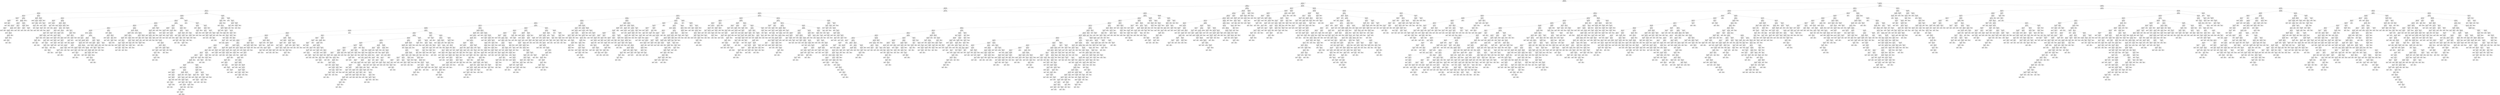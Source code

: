 digraph Tree {
node [shape=box] ;
0 [label="X[3] <= 410.5\nentropy = 0.5206\nsamples = 45211\nvalue = [39922, 5289]"] ;
1 [label="X[49] <= 0.5\nentropy = 0.357\nsamples = 37668\nvalue = [35121, 2547]"] ;
0 -> 1 [labeldistance=2.5, labelangle=45, headlabel="True"] ;
2 [label="X[9] <= 0.5\nentropy = 0.2879\nsamples = 36493\nvalue = [34655, 1838]"] ;
1 -> 2 ;
3 [label="X[3] <= 129.5\nentropy = 0.3638\nsamples = 25534\nvalue = [23761, 1773]"] ;
2 -> 3 ;
4 [label="X[3] <= 77.5\nentropy = 0.125\nsamples = 10804\nvalue = [10619, 185]"] ;
3 -> 4 ;
5 [label="X[38] <= 0.5\nentropy = 0.0318\nsamples = 4885\nvalue = [4869, 16]"] ;
4 -> 5 ;
6 [label="X[2] <= 2.5\nentropy = 0.0211\nsamples = 4429\nvalue = [4420, 9]"] ;
5 -> 6 ;
7 [label="X[5] <= 237.5\nentropy = 0.2918\nsamples = 39\nvalue = [37, 2]"] ;
6 -> 7 ;
8 [label="X[1] <= 8936.5\nentropy = 0.1756\nsamples = 38\nvalue = [37, 1]"] ;
7 -> 8 ;
9 [label="entropy = 0.0\nsamples = 36\nvalue = [36, 0]"] ;
8 -> 9 ;
10 [label="X[4] <= 2.5\nentropy = 1.0\nsamples = 2\nvalue = [1, 1]"] ;
8 -> 10 ;
11 [label="entropy = 0.0\nsamples = 1\nvalue = [1, 0]"] ;
10 -> 11 ;
12 [label="entropy = 0.0\nsamples = 1\nvalue = [0, 1]"] ;
10 -> 12 ;
13 [label="entropy = 0.0\nsamples = 1\nvalue = [0, 1]"] ;
7 -> 13 ;
14 [label="X[4] <= 3.5\nentropy = 0.0171\nsamples = 4390\nvalue = [4383, 7]"] ;
6 -> 14 ;
15 [label="X[35] <= 0.5\nentropy = 0.0262\nsamples = 2676\nvalue = [2669, 7]"] ;
14 -> 15 ;
16 [label="X[42] <= 0.5\nentropy = 0.0176\nsamples = 2433\nvalue = [2429, 4]"] ;
15 -> 16 ;
17 [label="X[0] <= 23.5\nentropy = 0.0138\nsamples = 2412\nvalue = [2409, 3]"] ;
16 -> 17 ;
18 [label="X[28] <= 0.5\nentropy = 0.258\nsamples = 23\nvalue = [22, 1]"] ;
17 -> 18 ;
19 [label="entropy = 0.0\nsamples = 22\nvalue = [22, 0]"] ;
18 -> 19 ;
20 [label="entropy = 0.0\nsamples = 1\nvalue = [0, 1]"] ;
18 -> 20 ;
21 [label="X[2] <= 11.5\nentropy = 0.0098\nsamples = 2389\nvalue = [2387, 2]"] ;
17 -> 21 ;
22 [label="X[2] <= 9.5\nentropy = 0.0339\nsamples = 565\nvalue = [563, 2]"] ;
21 -> 22 ;
23 [label="entropy = 0.0\nsamples = 428\nvalue = [428, 0]"] ;
22 -> 23 ;
24 [label="X[44] <= 0.5\nentropy = 0.1099\nsamples = 137\nvalue = [135, 2]"] ;
22 -> 24 ;
25 [label="X[3] <= 40.0\nentropy = 0.0627\nsamples = 136\nvalue = [135, 1]"] ;
24 -> 25 ;
26 [label="X[3] <= 38.5\nentropy = 0.2668\nsamples = 22\nvalue = [21, 1]"] ;
25 -> 26 ;
27 [label="entropy = 0.0\nsamples = 20\nvalue = [20, 0]"] ;
26 -> 27 ;
28 [label="X[1] <= 283.5\nentropy = 1.0\nsamples = 2\nvalue = [1, 1]"] ;
26 -> 28 ;
29 [label="entropy = 0.0\nsamples = 1\nvalue = [0, 1]"] ;
28 -> 29 ;
30 [label="entropy = 0.0\nsamples = 1\nvalue = [1, 0]"] ;
28 -> 30 ;
31 [label="entropy = 0.0\nsamples = 114\nvalue = [114, 0]"] ;
25 -> 31 ;
32 [label="entropy = 0.0\nsamples = 1\nvalue = [0, 1]"] ;
24 -> 32 ;
33 [label="entropy = 0.0\nsamples = 1824\nvalue = [1824, 0]"] ;
21 -> 33 ;
34 [label="X[22] <= 0.5\nentropy = 0.2762\nsamples = 21\nvalue = [20, 1]"] ;
16 -> 34 ;
35 [label="entropy = 0.0\nsamples = 16\nvalue = [16, 0]"] ;
34 -> 35 ;
36 [label="X[34] <= 0.5\nentropy = 0.7219\nsamples = 5\nvalue = [4, 1]"] ;
34 -> 36 ;
37 [label="entropy = 0.0\nsamples = 4\nvalue = [4, 0]"] ;
36 -> 37 ;
38 [label="entropy = 0.0\nsamples = 1\nvalue = [0, 1]"] ;
36 -> 38 ;
39 [label="X[1] <= 225.5\nentropy = 0.096\nsamples = 243\nvalue = [240, 3]"] ;
15 -> 39 ;
40 [label="X[1] <= 205.5\nentropy = 0.3228\nsamples = 51\nvalue = [48, 3]"] ;
39 -> 40 ;
41 [label="X[24] <= 0.5\nentropy = 0.1461\nsamples = 48\nvalue = [47, 1]"] ;
40 -> 41 ;
42 [label="entropy = 0.0\nsamples = 47\nvalue = [47, 0]"] ;
41 -> 42 ;
43 [label="entropy = 0.0\nsamples = 1\nvalue = [0, 1]"] ;
41 -> 43 ;
44 [label="X[2] <= 20.5\nentropy = 0.9183\nsamples = 3\nvalue = [1, 2]"] ;
40 -> 44 ;
45 [label="entropy = 0.0\nsamples = 1\nvalue = [1, 0]"] ;
44 -> 45 ;
46 [label="entropy = 0.0\nsamples = 2\nvalue = [0, 2]"] ;
44 -> 46 ;
47 [label="entropy = 0.0\nsamples = 192\nvalue = [192, 0]"] ;
39 -> 47 ;
48 [label="entropy = 0.0\nsamples = 1714\nvalue = [1714, 0]"] ;
14 -> 48 ;
49 [label="X[2] <= 12.0\nentropy = 0.1145\nsamples = 456\nvalue = [449, 7]"] ;
5 -> 49 ;
50 [label="X[3] <= 62.5\nentropy = 0.043\nsamples = 427\nvalue = [425, 2]"] ;
49 -> 50 ;
51 [label="entropy = 0.0\nsamples = 325\nvalue = [325, 0]"] ;
50 -> 51 ;
52 [label="X[2] <= 4.5\nentropy = 0.1392\nsamples = 102\nvalue = [100, 2]"] ;
50 -> 52 ;
53 [label="entropy = 0.0\nsamples = 64\nvalue = [64, 0]"] ;
52 -> 53 ;
54 [label="X[6] <= 3.5\nentropy = 0.2975\nsamples = 38\nvalue = [36, 2]"] ;
52 -> 54 ;
55 [label="X[27] <= 0.5\nentropy = 0.1793\nsamples = 37\nvalue = [36, 1]"] ;
54 -> 55 ;
56 [label="entropy = 0.0\nsamples = 31\nvalue = [31, 0]"] ;
55 -> 56 ;
57 [label="X[14] <= 0.5\nentropy = 0.65\nsamples = 6\nvalue = [5, 1]"] ;
55 -> 57 ;
58 [label="entropy = 0.0\nsamples = 5\nvalue = [5, 0]"] ;
57 -> 58 ;
59 [label="entropy = 0.0\nsamples = 1\nvalue = [0, 1]"] ;
57 -> 59 ;
60 [label="entropy = 0.0\nsamples = 1\nvalue = [0, 1]"] ;
54 -> 60 ;
61 [label="X[3] <= 74.5\nentropy = 0.6632\nsamples = 29\nvalue = [24, 5]"] ;
49 -> 61 ;
62 [label="X[14] <= 0.5\nentropy = 0.5033\nsamples = 27\nvalue = [24, 3]"] ;
61 -> 62 ;
63 [label="entropy = 0.0\nsamples = 15\nvalue = [15, 0]"] ;
62 -> 63 ;
64 [label="X[17] <= 0.5\nentropy = 0.8113\nsamples = 12\nvalue = [9, 3]"] ;
62 -> 64 ;
65 [label="entropy = 0.0\nsamples = 5\nvalue = [5, 0]"] ;
64 -> 65 ;
66 [label="X[3] <= 61.5\nentropy = 0.9852\nsamples = 7\nvalue = [4, 3]"] ;
64 -> 66 ;
67 [label="X[23] <= 0.5\nentropy = 0.7219\nsamples = 5\nvalue = [4, 1]"] ;
66 -> 67 ;
68 [label="entropy = 0.0\nsamples = 4\nvalue = [4, 0]"] ;
67 -> 68 ;
69 [label="entropy = 0.0\nsamples = 1\nvalue = [0, 1]"] ;
67 -> 69 ;
70 [label="entropy = 0.0\nsamples = 2\nvalue = [0, 2]"] ;
66 -> 70 ;
71 [label="entropy = 0.0\nsamples = 2\nvalue = [0, 2]"] ;
61 -> 71 ;
72 [label="X[42] <= 0.5\nentropy = 0.1871\nsamples = 5919\nvalue = [5750, 169]"] ;
4 -> 72 ;
73 [label="X[0] <= 28.5\nentropy = 0.1635\nsamples = 5826\nvalue = [5686, 140]"] ;
72 -> 73 ;
74 [label="X[16] <= 0.5\nentropy = 0.4152\nsamples = 418\nvalue = [383, 35]"] ;
73 -> 74 ;
75 [label="X[2] <= 26.5\nentropy = 0.0974\nsamples = 159\nvalue = [157, 2]"] ;
74 -> 75 ;
76 [label="entropy = 0.0\nsamples = 137\nvalue = [137, 0]"] ;
75 -> 76 ;
77 [label="X[2] <= 27.5\nentropy = 0.4395\nsamples = 22\nvalue = [20, 2]"] ;
75 -> 77 ;
78 [label="X[1] <= 554.5\nentropy = 1.0\nsamples = 4\nvalue = [2, 2]"] ;
77 -> 78 ;
79 [label="entropy = 0.0\nsamples = 2\nvalue = [0, 2]"] ;
78 -> 79 ;
80 [label="entropy = 0.0\nsamples = 2\nvalue = [2, 0]"] ;
78 -> 80 ;
81 [label="entropy = 0.0\nsamples = 18\nvalue = [18, 0]"] ;
77 -> 81 ;
82 [label="X[35] <= 0.5\nentropy = 0.5503\nsamples = 259\nvalue = [226, 33]"] ;
74 -> 82 ;
83 [label="X[30] <= 0.5\nentropy = 0.4647\nsamples = 223\nvalue = [201, 22]"] ;
82 -> 83 ;
84 [label="entropy = 0.0\nsamples = 38\nvalue = [38, 0]"] ;
83 -> 84 ;
85 [label="X[3] <= 114.5\nentropy = 0.5262\nsamples = 185\nvalue = [163, 22]"] ;
83 -> 85 ;
86 [label="X[2] <= 18.0\nentropy = 0.3934\nsamples = 129\nvalue = [119, 10]"] ;
85 -> 86 ;
87 [label="X[2] <= 16.5\nentropy = 0.5248\nsamples = 76\nvalue = [67, 9]"] ;
86 -> 87 ;
88 [label="X[2] <= 9.5\nentropy = 0.4516\nsamples = 74\nvalue = [67, 7]"] ;
87 -> 88 ;
89 [label="X[3] <= 89.5\nentropy = 0.246\nsamples = 49\nvalue = [47, 2]"] ;
88 -> 89 ;
90 [label="X[25] <= 0.5\nentropy = 0.7219\nsamples = 10\nvalue = [8, 2]"] ;
89 -> 90 ;
91 [label="X[18] <= 0.5\nentropy = 0.5033\nsamples = 9\nvalue = [8, 1]"] ;
90 -> 91 ;
92 [label="entropy = 0.0\nsamples = 7\nvalue = [7, 0]"] ;
91 -> 92 ;
93 [label="X[34] <= 0.5\nentropy = 1.0\nsamples = 2\nvalue = [1, 1]"] ;
91 -> 93 ;
94 [label="entropy = 0.0\nsamples = 1\nvalue = [0, 1]"] ;
93 -> 94 ;
95 [label="entropy = 0.0\nsamples = 1\nvalue = [1, 0]"] ;
93 -> 95 ;
96 [label="entropy = 0.0\nsamples = 1\nvalue = [0, 1]"] ;
90 -> 96 ;
97 [label="entropy = 0.0\nsamples = 39\nvalue = [39, 0]"] ;
89 -> 97 ;
98 [label="X[4] <= 1.5\nentropy = 0.7219\nsamples = 25\nvalue = [20, 5]"] ;
88 -> 98 ;
99 [label="entropy = 0.0\nsamples = 10\nvalue = [10, 0]"] ;
98 -> 99 ;
100 [label="X[6] <= 2.5\nentropy = 0.9183\nsamples = 15\nvalue = [10, 5]"] ;
98 -> 100 ;
101 [label="X[1] <= 66.0\nentropy = 0.994\nsamples = 11\nvalue = [6, 5]"] ;
100 -> 101 ;
102 [label="entropy = 0.0\nsamples = 2\nvalue = [2, 0]"] ;
101 -> 102 ;
103 [label="X[40] <= 0.5\nentropy = 0.9911\nsamples = 9\nvalue = [4, 5]"] ;
101 -> 103 ;
104 [label="X[50] <= 0.5\nentropy = 0.9852\nsamples = 7\nvalue = [4, 3]"] ;
103 -> 104 ;
105 [label="entropy = 0.0\nsamples = 2\nvalue = [2, 0]"] ;
104 -> 105 ;
106 [label="X[2] <= 14.5\nentropy = 0.971\nsamples = 5\nvalue = [2, 3]"] ;
104 -> 106 ;
107 [label="entropy = 0.0\nsamples = 2\nvalue = [0, 2]"] ;
106 -> 107 ;
108 [label="X[18] <= 0.5\nentropy = 0.9183\nsamples = 3\nvalue = [2, 1]"] ;
106 -> 108 ;
109 [label="entropy = 0.0\nsamples = 2\nvalue = [2, 0]"] ;
108 -> 109 ;
110 [label="entropy = 0.0\nsamples = 1\nvalue = [0, 1]"] ;
108 -> 110 ;
111 [label="entropy = 0.0\nsamples = 2\nvalue = [0, 2]"] ;
103 -> 111 ;
112 [label="entropy = 0.0\nsamples = 4\nvalue = [4, 0]"] ;
100 -> 112 ;
113 [label="entropy = 0.0\nsamples = 2\nvalue = [0, 2]"] ;
87 -> 113 ;
114 [label="X[3] <= 79.5\nentropy = 0.135\nsamples = 53\nvalue = [52, 1]"] ;
86 -> 114 ;
115 [label="X[27] <= 0.5\nentropy = 0.8113\nsamples = 4\nvalue = [3, 1]"] ;
114 -> 115 ;
116 [label="entropy = 0.0\nsamples = 3\nvalue = [3, 0]"] ;
115 -> 116 ;
117 [label="entropy = 0.0\nsamples = 1\nvalue = [0, 1]"] ;
115 -> 117 ;
118 [label="entropy = 0.0\nsamples = 49\nvalue = [49, 0]"] ;
114 -> 118 ;
119 [label="X[0] <= 21.5\nentropy = 0.7496\nsamples = 56\nvalue = [44, 12]"] ;
85 -> 119 ;
120 [label="entropy = 0.0\nsamples = 10\nvalue = [10, 0]"] ;
119 -> 120 ;
121 [label="X[41] <= 0.5\nentropy = 0.8281\nsamples = 46\nvalue = [34, 12]"] ;
119 -> 121 ;
122 [label="X[3] <= 120.5\nentropy = 0.7401\nsamples = 43\nvalue = [34, 9]"] ;
121 -> 122 ;
123 [label="X[0] <= 24.5\nentropy = 0.9968\nsamples = 15\nvalue = [8, 7]"] ;
122 -> 123 ;
124 [label="entropy = 0.0\nsamples = 3\nvalue = [0, 3]"] ;
123 -> 124 ;
125 [label="X[1] <= 310.0\nentropy = 0.9183\nsamples = 12\nvalue = [8, 4]"] ;
123 -> 125 ;
126 [label="entropy = 0.0\nsamples = 3\nvalue = [3, 0]"] ;
125 -> 126 ;
127 [label="X[1] <= 511.0\nentropy = 0.9911\nsamples = 9\nvalue = [5, 4]"] ;
125 -> 127 ;
128 [label="entropy = 0.0\nsamples = 2\nvalue = [0, 2]"] ;
127 -> 128 ;
129 [label="X[46] <= 0.5\nentropy = 0.8631\nsamples = 7\nvalue = [5, 2]"] ;
127 -> 129 ;
130 [label="X[1] <= 6524.5\nentropy = 0.65\nsamples = 6\nvalue = [5, 1]"] ;
129 -> 130 ;
131 [label="entropy = 0.0\nsamples = 5\nvalue = [5, 0]"] ;
130 -> 131 ;
132 [label="entropy = 0.0\nsamples = 1\nvalue = [0, 1]"] ;
130 -> 132 ;
133 [label="entropy = 0.0\nsamples = 1\nvalue = [0, 1]"] ;
129 -> 133 ;
134 [label="X[13] <= 0.5\nentropy = 0.3712\nsamples = 28\nvalue = [26, 2]"] ;
122 -> 134 ;
135 [label="entropy = 0.0\nsamples = 16\nvalue = [16, 0]"] ;
134 -> 135 ;
136 [label="X[2] <= 5.5\nentropy = 0.65\nsamples = 12\nvalue = [10, 2]"] ;
134 -> 136 ;
137 [label="entropy = 0.0\nsamples = 1\nvalue = [0, 1]"] ;
136 -> 137 ;
138 [label="X[19] <= 0.5\nentropy = 0.4395\nsamples = 11\nvalue = [10, 1]"] ;
136 -> 138 ;
139 [label="entropy = 0.0\nsamples = 9\nvalue = [9, 0]"] ;
138 -> 139 ;
140 [label="X[0] <= 27.0\nentropy = 1.0\nsamples = 2\nvalue = [1, 1]"] ;
138 -> 140 ;
141 [label="entropy = 0.0\nsamples = 1\nvalue = [0, 1]"] ;
140 -> 141 ;
142 [label="entropy = 0.0\nsamples = 1\nvalue = [1, 0]"] ;
140 -> 142 ;
143 [label="entropy = 0.0\nsamples = 3\nvalue = [0, 3]"] ;
121 -> 143 ;
144 [label="X[2] <= 28.5\nentropy = 0.888\nsamples = 36\nvalue = [25, 11]"] ;
82 -> 144 ;
145 [label="X[3] <= 96.0\nentropy = 0.9481\nsamples = 30\nvalue = [19, 11]"] ;
144 -> 145 ;
146 [label="entropy = 0.0\nsamples = 5\nvalue = [5, 0]"] ;
145 -> 146 ;
147 [label="X[0] <= 20.5\nentropy = 0.9896\nsamples = 25\nvalue = [14, 11]"] ;
145 -> 147 ;
148 [label="entropy = 0.0\nsamples = 3\nvalue = [3, 0]"] ;
147 -> 148 ;
149 [label="X[4] <= 5.5\nentropy = 1.0\nsamples = 22\nvalue = [11, 11]"] ;
147 -> 149 ;
150 [label="X[13] <= 0.5\nentropy = 0.9819\nsamples = 19\nvalue = [8, 11]"] ;
149 -> 150 ;
151 [label="X[3] <= 123.0\nentropy = 0.5917\nsamples = 7\nvalue = [1, 6]"] ;
150 -> 151 ;
152 [label="entropy = 0.0\nsamples = 6\nvalue = [0, 6]"] ;
151 -> 152 ;
153 [label="entropy = 0.0\nsamples = 1\nvalue = [1, 0]"] ;
151 -> 153 ;
154 [label="X[0] <= 26.5\nentropy = 0.9799\nsamples = 12\nvalue = [7, 5]"] ;
150 -> 154 ;
155 [label="X[2] <= 22.5\nentropy = 0.9544\nsamples = 8\nvalue = [3, 5]"] ;
154 -> 155 ;
156 [label="X[4] <= 3.0\nentropy = 0.65\nsamples = 6\nvalue = [1, 5]"] ;
155 -> 156 ;
157 [label="entropy = 0.0\nsamples = 5\nvalue = [0, 5]"] ;
156 -> 157 ;
158 [label="entropy = 0.0\nsamples = 1\nvalue = [1, 0]"] ;
156 -> 158 ;
159 [label="entropy = 0.0\nsamples = 2\nvalue = [2, 0]"] ;
155 -> 159 ;
160 [label="entropy = 0.0\nsamples = 4\nvalue = [4, 0]"] ;
154 -> 160 ;
161 [label="entropy = 0.0\nsamples = 3\nvalue = [3, 0]"] ;
149 -> 161 ;
162 [label="entropy = 0.0\nsamples = 6\nvalue = [6, 0]"] ;
144 -> 162 ;
163 [label="X[45] <= 0.5\nentropy = 0.1381\nsamples = 5408\nvalue = [5303, 105]"] ;
73 -> 163 ;
164 [label="X[38] <= 0.5\nentropy = 0.1218\nsamples = 5308\nvalue = [5220, 88]"] ;
163 -> 164 ;
165 [label="X[41] <= 0.5\nentropy = 0.0927\nsamples = 4902\nvalue = [4844, 58]"] ;
164 -> 165 ;
166 [label="X[35] <= 0.5\nentropy = 0.0754\nsamples = 4789\nvalue = [4745, 44]"] ;
165 -> 166 ;
167 [label="X[46] <= 0.5\nentropy = 0.047\nsamples = 4413\nvalue = [4390, 23]"] ;
166 -> 167 ;
168 [label="X[1] <= 45.5\nentropy = 0.0369\nsamples = 4353\nvalue = [4336, 17]"] ;
167 -> 168 ;
169 [label="entropy = 0.0\nsamples = 1168\nvalue = [1168, 0]"] ;
168 -> 169 ;
170 [label="X[2] <= 3.5\nentropy = 0.048\nsamples = 3185\nvalue = [3168, 17]"] ;
168 -> 170 ;
171 [label="X[2] <= 2.5\nentropy = 0.5436\nsamples = 16\nvalue = [14, 2]"] ;
170 -> 171 ;
172 [label="entropy = 0.0\nsamples = 12\nvalue = [12, 0]"] ;
171 -> 172 ;
173 [label="X[27] <= 0.5\nentropy = 1.0\nsamples = 4\nvalue = [2, 2]"] ;
171 -> 173 ;
174 [label="entropy = 0.0\nsamples = 2\nvalue = [0, 2]"] ;
173 -> 174 ;
175 [label="entropy = 0.0\nsamples = 2\nvalue = [2, 0]"] ;
173 -> 175 ;
176 [label="X[6] <= 1.5\nentropy = 0.0434\nsamples = 3169\nvalue = [3154, 15]"] ;
170 -> 176 ;
177 [label="X[37] <= 0.5\nentropy = 0.0311\nsamples = 2821\nvalue = [2812, 9]"] ;
176 -> 177 ;
178 [label="X[1] <= 197.5\nentropy = 0.0282\nsamples = 2808\nvalue = [2800, 8]"] ;
177 -> 178 ;
179 [label="X[1] <= 195.5\nentropy = 0.068\nsamples = 493\nvalue = [489, 4]"] ;
178 -> 179 ;
180 [label="X[0] <= 62.0\nentropy = 0.0385\nsamples = 487\nvalue = [485, 2]"] ;
179 -> 180 ;
181 [label="X[2] <= 8.5\nentropy = 0.0214\nsamples = 484\nvalue = [483, 1]"] ;
180 -> 181 ;
182 [label="X[1] <= 150.5\nentropy = 0.1056\nsamples = 72\nvalue = [71, 1]"] ;
181 -> 182 ;
183 [label="entropy = 0.0\nsamples = 54\nvalue = [54, 0]"] ;
182 -> 183 ;
184 [label="X[1] <= 151.5\nentropy = 0.3095\nsamples = 18\nvalue = [17, 1]"] ;
182 -> 184 ;
185 [label="entropy = 0.0\nsamples = 1\nvalue = [0, 1]"] ;
184 -> 185 ;
186 [label="entropy = 0.0\nsamples = 17\nvalue = [17, 0]"] ;
184 -> 186 ;
187 [label="entropy = 0.0\nsamples = 412\nvalue = [412, 0]"] ;
181 -> 187 ;
188 [label="X[4] <= 2.5\nentropy = 0.9183\nsamples = 3\nvalue = [2, 1]"] ;
180 -> 188 ;
189 [label="entropy = 0.0\nsamples = 2\nvalue = [2, 0]"] ;
188 -> 189 ;
190 [label="entropy = 0.0\nsamples = 1\nvalue = [0, 1]"] ;
188 -> 190 ;
191 [label="X[3] <= 88.0\nentropy = 0.9183\nsamples = 6\nvalue = [4, 2]"] ;
179 -> 191 ;
192 [label="entropy = 0.0\nsamples = 2\nvalue = [0, 2]"] ;
191 -> 192 ;
193 [label="entropy = 0.0\nsamples = 4\nvalue = [4, 0]"] ;
191 -> 193 ;
194 [label="X[0] <= 30.5\nentropy = 0.0183\nsamples = 2315\nvalue = [2311, 4]"] ;
178 -> 194 ;
195 [label="X[28] <= 0.5\nentropy = 0.1011\nsamples = 152\nvalue = [150, 2]"] ;
194 -> 195 ;
196 [label="X[3] <= 123.5\nentropy = 0.0581\nsamples = 149\nvalue = [148, 1]"] ;
195 -> 196 ;
197 [label="entropy = 0.0\nsamples = 132\nvalue = [132, 0]"] ;
196 -> 197 ;
198 [label="X[27] <= 0.5\nentropy = 0.3228\nsamples = 17\nvalue = [16, 1]"] ;
196 -> 198 ;
199 [label="entropy = 0.0\nsamples = 13\nvalue = [13, 0]"] ;
198 -> 199 ;
200 [label="X[3] <= 124.5\nentropy = 0.8113\nsamples = 4\nvalue = [3, 1]"] ;
198 -> 200 ;
201 [label="X[4] <= 1.5\nentropy = 1.0\nsamples = 2\nvalue = [1, 1]"] ;
200 -> 201 ;
202 [label="entropy = 0.0\nsamples = 1\nvalue = [0, 1]"] ;
201 -> 202 ;
203 [label="entropy = 0.0\nsamples = 1\nvalue = [1, 0]"] ;
201 -> 203 ;
204 [label="entropy = 0.0\nsamples = 2\nvalue = [2, 0]"] ;
200 -> 204 ;
205 [label="X[5] <= 139.0\nentropy = 0.9183\nsamples = 3\nvalue = [2, 1]"] ;
195 -> 205 ;
206 [label="entropy = 0.0\nsamples = 2\nvalue = [2, 0]"] ;
205 -> 206 ;
207 [label="entropy = 0.0\nsamples = 1\nvalue = [0, 1]"] ;
205 -> 207 ;
208 [label="X[0] <= 44.5\nentropy = 0.0107\nsamples = 2163\nvalue = [2161, 2]"] ;
194 -> 208 ;
209 [label="entropy = 0.0\nsamples = 1141\nvalue = [1141, 0]"] ;
208 -> 209 ;
210 [label="X[1] <= 985.5\nentropy = 0.0204\nsamples = 1022\nvalue = [1020, 2]"] ;
208 -> 210 ;
211 [label="entropy = 0.0\nsamples = 477\nvalue = [477, 0]"] ;
210 -> 211 ;
212 [label="X[1] <= 989.5\nentropy = 0.035\nsamples = 545\nvalue = [543, 2]"] ;
210 -> 212 ;
213 [label="X[32] <= 0.5\nentropy = 1.0\nsamples = 2\nvalue = [1, 1]"] ;
212 -> 213 ;
214 [label="entropy = 0.0\nsamples = 1\nvalue = [1, 0]"] ;
213 -> 214 ;
215 [label="entropy = 0.0\nsamples = 1\nvalue = [0, 1]"] ;
213 -> 215 ;
216 [label="X[0] <= 45.5\nentropy = 0.0194\nsamples = 543\nvalue = [542, 1]"] ;
212 -> 216 ;
217 [label="X[22] <= 0.5\nentropy = 0.1594\nsamples = 43\nvalue = [42, 1]"] ;
216 -> 217 ;
218 [label="entropy = 0.0\nsamples = 32\nvalue = [32, 0]"] ;
217 -> 218 ;
219 [label="X[4] <= 3.5\nentropy = 0.4395\nsamples = 11\nvalue = [10, 1]"] ;
217 -> 219 ;
220 [label="entropy = 0.0\nsamples = 7\nvalue = [7, 0]"] ;
219 -> 220 ;
221 [label="X[3] <= 93.5\nentropy = 0.8113\nsamples = 4\nvalue = [3, 1]"] ;
219 -> 221 ;
222 [label="entropy = 0.0\nsamples = 3\nvalue = [3, 0]"] ;
221 -> 222 ;
223 [label="entropy = 0.0\nsamples = 1\nvalue = [0, 1]"] ;
221 -> 223 ;
224 [label="entropy = 0.0\nsamples = 500\nvalue = [500, 0]"] ;
216 -> 224 ;
225 [label="X[32] <= 0.5\nentropy = 0.3912\nsamples = 13\nvalue = [12, 1]"] ;
177 -> 225 ;
226 [label="entropy = 0.0\nsamples = 12\nvalue = [12, 0]"] ;
225 -> 226 ;
227 [label="entropy = 0.0\nsamples = 1\nvalue = [0, 1]"] ;
225 -> 227 ;
228 [label="X[5] <= 99.5\nentropy = 0.1257\nsamples = 348\nvalue = [342, 6]"] ;
176 -> 228 ;
229 [label="X[3] <= 96.5\nentropy = 0.4395\nsamples = 44\nvalue = [40, 4]"] ;
228 -> 229 ;
230 [label="entropy = 0.0\nsamples = 20\nvalue = [20, 0]"] ;
229 -> 230 ;
231 [label="X[1] <= 905.5\nentropy = 0.65\nsamples = 24\nvalue = [20, 4]"] ;
229 -> 231 ;
232 [label="entropy = 0.0\nsamples = 12\nvalue = [12, 0]"] ;
231 -> 232 ;
233 [label="X[0] <= 37.5\nentropy = 0.9183\nsamples = 12\nvalue = [8, 4]"] ;
231 -> 233 ;
234 [label="entropy = 0.0\nsamples = 2\nvalue = [0, 2]"] ;
233 -> 234 ;
235 [label="X[3] <= 105.0\nentropy = 0.7219\nsamples = 10\nvalue = [8, 2]"] ;
233 -> 235 ;
236 [label="X[0] <= 52.5\nentropy = 1.0\nsamples = 4\nvalue = [2, 2]"] ;
235 -> 236 ;
237 [label="entropy = 0.0\nsamples = 2\nvalue = [2, 0]"] ;
236 -> 237 ;
238 [label="entropy = 0.0\nsamples = 2\nvalue = [0, 2]"] ;
236 -> 238 ;
239 [label="entropy = 0.0\nsamples = 6\nvalue = [6, 0]"] ;
235 -> 239 ;
240 [label="X[5] <= 384.0\nentropy = 0.0571\nsamples = 304\nvalue = [302, 2]"] ;
228 -> 240 ;
241 [label="X[0] <= 31.5\nentropy = 0.0321\nsamples = 301\nvalue = [300, 1]"] ;
240 -> 241 ;
242 [label="X[3] <= 92.0\nentropy = 0.2056\nsamples = 31\nvalue = [30, 1]"] ;
241 -> 242 ;
243 [label="X[4] <= 1.5\nentropy = 0.8113\nsamples = 4\nvalue = [3, 1]"] ;
242 -> 243 ;
244 [label="entropy = 0.0\nsamples = 1\nvalue = [0, 1]"] ;
243 -> 244 ;
245 [label="entropy = 0.0\nsamples = 3\nvalue = [3, 0]"] ;
243 -> 245 ;
246 [label="entropy = 0.0\nsamples = 27\nvalue = [27, 0]"] ;
242 -> 246 ;
247 [label="entropy = 0.0\nsamples = 270\nvalue = [270, 0]"] ;
241 -> 247 ;
248 [label="X[30] <= 0.5\nentropy = 0.9183\nsamples = 3\nvalue = [2, 1]"] ;
240 -> 248 ;
249 [label="entropy = 0.0\nsamples = 1\nvalue = [0, 1]"] ;
248 -> 249 ;
250 [label="entropy = 0.0\nsamples = 2\nvalue = [2, 0]"] ;
248 -> 250 ;
251 [label="X[4] <= 1.5\nentropy = 0.469\nsamples = 60\nvalue = [54, 6]"] ;
167 -> 251 ;
252 [label="entropy = 0.0\nsamples = 24\nvalue = [24, 0]"] ;
251 -> 252 ;
253 [label="X[2] <= 9.5\nentropy = 0.65\nsamples = 36\nvalue = [30, 6]"] ;
251 -> 253 ;
254 [label="X[25] <= 0.5\nentropy = 0.2668\nsamples = 22\nvalue = [21, 1]"] ;
253 -> 254 ;
255 [label="entropy = 0.0\nsamples = 20\nvalue = [20, 0]"] ;
254 -> 255 ;
256 [label="X[1] <= 574.0\nentropy = 1.0\nsamples = 2\nvalue = [1, 1]"] ;
254 -> 256 ;
257 [label="entropy = 0.0\nsamples = 1\nvalue = [0, 1]"] ;
256 -> 257 ;
258 [label="entropy = 0.0\nsamples = 1\nvalue = [1, 0]"] ;
256 -> 258 ;
259 [label="X[2] <= 15.5\nentropy = 0.9403\nsamples = 14\nvalue = [9, 5]"] ;
253 -> 259 ;
260 [label="X[12] <= 0.5\nentropy = 1.0\nsamples = 10\nvalue = [5, 5]"] ;
259 -> 260 ;
261 [label="X[24] <= 0.5\nentropy = 0.9544\nsamples = 8\nvalue = [3, 5]"] ;
260 -> 261 ;
262 [label="X[3] <= 127.5\nentropy = 0.65\nsamples = 6\nvalue = [1, 5]"] ;
261 -> 262 ;
263 [label="entropy = 0.0\nsamples = 5\nvalue = [0, 5]"] ;
262 -> 263 ;
264 [label="entropy = 0.0\nsamples = 1\nvalue = [1, 0]"] ;
262 -> 264 ;
265 [label="entropy = 0.0\nsamples = 2\nvalue = [2, 0]"] ;
261 -> 265 ;
266 [label="entropy = 0.0\nsamples = 2\nvalue = [2, 0]"] ;
260 -> 266 ;
267 [label="entropy = 0.0\nsamples = 4\nvalue = [4, 0]"] ;
259 -> 267 ;
268 [label="X[17] <= 0.5\nentropy = 0.3108\nsamples = 376\nvalue = [355, 21]"] ;
166 -> 268 ;
269 [label="X[2] <= 23.5\nentropy = 0.5266\nsamples = 126\nvalue = [111, 15]"] ;
268 -> 269 ;
270 [label="X[0] <= 35.5\nentropy = 0.6632\nsamples = 87\nvalue = [72, 15]"] ;
269 -> 270 ;
271 [label="X[0] <= 34.5\nentropy = 0.9183\nsamples = 30\nvalue = [20, 10]"] ;
270 -> 271 ;
272 [label="X[3] <= 96.5\nentropy = 0.8631\nsamples = 28\nvalue = [20, 8]"] ;
271 -> 272 ;
273 [label="entropy = 0.0\nsamples = 12\nvalue = [12, 0]"] ;
272 -> 273 ;
274 [label="X[34] <= 0.5\nentropy = 1.0\nsamples = 16\nvalue = [8, 8]"] ;
272 -> 274 ;
275 [label="X[4] <= 1.5\nentropy = 0.8113\nsamples = 8\nvalue = [2, 6]"] ;
274 -> 275 ;
276 [label="entropy = 0.0\nsamples = 5\nvalue = [0, 5]"] ;
275 -> 276 ;
277 [label="X[1] <= 294.5\nentropy = 0.9183\nsamples = 3\nvalue = [2, 1]"] ;
275 -> 277 ;
278 [label="entropy = 0.0\nsamples = 1\nvalue = [1, 0]"] ;
277 -> 278 ;
279 [label="X[13] <= 0.5\nentropy = 1.0\nsamples = 2\nvalue = [1, 1]"] ;
277 -> 279 ;
280 [label="entropy = 0.0\nsamples = 1\nvalue = [0, 1]"] ;
279 -> 280 ;
281 [label="entropy = 0.0\nsamples = 1\nvalue = [1, 0]"] ;
279 -> 281 ;
282 [label="X[1] <= 2268.0\nentropy = 0.8113\nsamples = 8\nvalue = [6, 2]"] ;
274 -> 282 ;
283 [label="X[0] <= 29.5\nentropy = 0.5917\nsamples = 7\nvalue = [6, 1]"] ;
282 -> 283 ;
284 [label="X[3] <= 113.0\nentropy = 1.0\nsamples = 2\nvalue = [1, 1]"] ;
283 -> 284 ;
285 [label="entropy = 0.0\nsamples = 1\nvalue = [0, 1]"] ;
284 -> 285 ;
286 [label="entropy = 0.0\nsamples = 1\nvalue = [1, 0]"] ;
284 -> 286 ;
287 [label="entropy = 0.0\nsamples = 5\nvalue = [5, 0]"] ;
283 -> 287 ;
288 [label="entropy = 0.0\nsamples = 1\nvalue = [0, 1]"] ;
282 -> 288 ;
289 [label="entropy = 0.0\nsamples = 2\nvalue = [0, 2]"] ;
271 -> 289 ;
290 [label="X[4] <= 1.5\nentropy = 0.4288\nsamples = 57\nvalue = [52, 5]"] ;
270 -> 290 ;
291 [label="X[32] <= 0.5\nentropy = 0.6769\nsamples = 28\nvalue = [23, 5]"] ;
290 -> 291 ;
292 [label="X[2] <= 20.5\nentropy = 0.4262\nsamples = 23\nvalue = [21, 2]"] ;
291 -> 292 ;
293 [label="entropy = 0.0\nsamples = 19\nvalue = [19, 0]"] ;
292 -> 293 ;
294 [label="X[13] <= 0.5\nentropy = 1.0\nsamples = 4\nvalue = [2, 2]"] ;
292 -> 294 ;
295 [label="X[22] <= 0.5\nentropy = 0.9183\nsamples = 3\nvalue = [2, 1]"] ;
294 -> 295 ;
296 [label="entropy = 0.0\nsamples = 2\nvalue = [2, 0]"] ;
295 -> 296 ;
297 [label="entropy = 0.0\nsamples = 1\nvalue = [0, 1]"] ;
295 -> 297 ;
298 [label="entropy = 0.0\nsamples = 1\nvalue = [0, 1]"] ;
294 -> 298 ;
299 [label="X[1] <= 642.0\nentropy = 0.971\nsamples = 5\nvalue = [2, 3]"] ;
291 -> 299 ;
300 [label="entropy = 0.0\nsamples = 3\nvalue = [0, 3]"] ;
299 -> 300 ;
301 [label="entropy = 0.0\nsamples = 2\nvalue = [2, 0]"] ;
299 -> 301 ;
302 [label="entropy = 0.0\nsamples = 29\nvalue = [29, 0]"] ;
290 -> 302 ;
303 [label="entropy = 0.0\nsamples = 39\nvalue = [39, 0]"] ;
269 -> 303 ;
304 [label="X[1] <= 673.0\nentropy = 0.1633\nsamples = 250\nvalue = [244, 6]"] ;
268 -> 304 ;
305 [label="entropy = 0.0\nsamples = 136\nvalue = [136, 0]"] ;
304 -> 305 ;
306 [label="X[0] <= 32.5\nentropy = 0.2975\nsamples = 114\nvalue = [108, 6]"] ;
304 -> 306 ;
307 [label="X[3] <= 99.5\nentropy = 0.8366\nsamples = 15\nvalue = [11, 4]"] ;
306 -> 307 ;
308 [label="entropy = 0.0\nsamples = 7\nvalue = [7, 0]"] ;
307 -> 308 ;
309 [label="X[19] <= 0.5\nentropy = 1.0\nsamples = 8\nvalue = [4, 4]"] ;
307 -> 309 ;
310 [label="X[2] <= 18.5\nentropy = 0.9183\nsamples = 6\nvalue = [2, 4]"] ;
309 -> 310 ;
311 [label="X[5] <= 159.5\nentropy = 0.9183\nsamples = 3\nvalue = [2, 1]"] ;
310 -> 311 ;
312 [label="entropy = 0.0\nsamples = 2\nvalue = [2, 0]"] ;
311 -> 312 ;
313 [label="entropy = 0.0\nsamples = 1\nvalue = [0, 1]"] ;
311 -> 313 ;
314 [label="entropy = 0.0\nsamples = 3\nvalue = [0, 3]"] ;
310 -> 314 ;
315 [label="entropy = 0.0\nsamples = 2\nvalue = [2, 0]"] ;
309 -> 315 ;
316 [label="X[2] <= 26.5\nentropy = 0.1426\nsamples = 99\nvalue = [97, 2]"] ;
306 -> 316 ;
317 [label="entropy = 0.0\nsamples = 91\nvalue = [91, 0]"] ;
316 -> 317 ;
318 [label="X[2] <= 27.5\nentropy = 0.8113\nsamples = 8\nvalue = [6, 2]"] ;
316 -> 318 ;
319 [label="entropy = 0.0\nsamples = 2\nvalue = [0, 2]"] ;
318 -> 319 ;
320 [label="entropy = 0.0\nsamples = 6\nvalue = [6, 0]"] ;
318 -> 320 ;
321 [label="X[5] <= 337.5\nentropy = 0.5405\nsamples = 113\nvalue = [99, 14]"] ;
165 -> 321 ;
322 [label="X[8] <= 0.5\nentropy = 0.4972\nsamples = 110\nvalue = [98, 12]"] ;
321 -> 322 ;
323 [label="X[48] <= 0.5\nentropy = 0.5399\nsamples = 97\nvalue = [85, 12]"] ;
322 -> 323 ;
324 [label="X[3] <= 83.5\nentropy = 0.496\nsamples = 92\nvalue = [82, 10]"] ;
323 -> 324 ;
325 [label="entropy = 0.0\nsamples = 9\nvalue = [9, 0]"] ;
324 -> 325 ;
326 [label="X[3] <= 85.0\nentropy = 0.5307\nsamples = 83\nvalue = [73, 10]"] ;
324 -> 326 ;
327 [label="X[24] <= 0.5\nentropy = 1.0\nsamples = 4\nvalue = [2, 2]"] ;
326 -> 327 ;
328 [label="entropy = 0.0\nsamples = 2\nvalue = [0, 2]"] ;
327 -> 328 ;
329 [label="entropy = 0.0\nsamples = 2\nvalue = [2, 0]"] ;
327 -> 329 ;
330 [label="X[3] <= 93.5\nentropy = 0.473\nsamples = 79\nvalue = [71, 8]"] ;
326 -> 330 ;
331 [label="entropy = 0.0\nsamples = 14\nvalue = [14, 0]"] ;
330 -> 331 ;
332 [label="X[0] <= 30.5\nentropy = 0.5381\nsamples = 65\nvalue = [57, 8]"] ;
330 -> 332 ;
333 [label="entropy = 0.0\nsamples = 8\nvalue = [8, 0]"] ;
332 -> 333 ;
334 [label="X[0] <= 34.5\nentropy = 0.5852\nsamples = 57\nvalue = [49, 8]"] ;
332 -> 334 ;
335 [label="X[1] <= 767.0\nentropy = 0.8113\nsamples = 16\nvalue = [12, 4]"] ;
334 -> 335 ;
336 [label="X[1] <= 11.0\nentropy = 0.9457\nsamples = 11\nvalue = [7, 4]"] ;
335 -> 336 ;
337 [label="entropy = 0.0\nsamples = 1\nvalue = [0, 1]"] ;
336 -> 337 ;
338 [label="X[1] <= 704.0\nentropy = 0.8813\nsamples = 10\nvalue = [7, 3]"] ;
336 -> 338 ;
339 [label="X[27] <= 0.5\nentropy = 0.7642\nsamples = 9\nvalue = [7, 2]"] ;
338 -> 339 ;
340 [label="entropy = 0.0\nsamples = 5\nvalue = [5, 0]"] ;
339 -> 340 ;
341 [label="X[6] <= 1.0\nentropy = 1.0\nsamples = 4\nvalue = [2, 2]"] ;
339 -> 341 ;
342 [label="X[2] <= 15.0\nentropy = 0.9183\nsamples = 3\nvalue = [1, 2]"] ;
341 -> 342 ;
343 [label="entropy = 0.0\nsamples = 2\nvalue = [0, 2]"] ;
342 -> 343 ;
344 [label="entropy = 0.0\nsamples = 1\nvalue = [1, 0]"] ;
342 -> 344 ;
345 [label="entropy = 0.0\nsamples = 1\nvalue = [1, 0]"] ;
341 -> 345 ;
346 [label="entropy = 0.0\nsamples = 1\nvalue = [0, 1]"] ;
338 -> 346 ;
347 [label="entropy = 0.0\nsamples = 5\nvalue = [5, 0]"] ;
335 -> 347 ;
348 [label="X[18] <= 0.5\nentropy = 0.4612\nsamples = 41\nvalue = [37, 4]"] ;
334 -> 348 ;
349 [label="X[1] <= 2855.0\nentropy = 0.316\nsamples = 35\nvalue = [33, 2]"] ;
348 -> 349 ;
350 [label="entropy = 0.0\nsamples = 30\nvalue = [30, 0]"] ;
349 -> 350 ;
351 [label="X[1] <= 3611.5\nentropy = 0.971\nsamples = 5\nvalue = [3, 2]"] ;
349 -> 351 ;
352 [label="entropy = 0.0\nsamples = 2\nvalue = [0, 2]"] ;
351 -> 352 ;
353 [label="entropy = 0.0\nsamples = 3\nvalue = [3, 0]"] ;
351 -> 353 ;
354 [label="X[33] <= 0.5\nentropy = 0.9183\nsamples = 6\nvalue = [4, 2]"] ;
348 -> 354 ;
355 [label="entropy = 0.0\nsamples = 4\nvalue = [4, 0]"] ;
354 -> 355 ;
356 [label="entropy = 0.0\nsamples = 2\nvalue = [0, 2]"] ;
354 -> 356 ;
357 [label="X[22] <= 0.5\nentropy = 0.971\nsamples = 5\nvalue = [3, 2]"] ;
323 -> 357 ;
358 [label="entropy = 0.0\nsamples = 3\nvalue = [3, 0]"] ;
357 -> 358 ;
359 [label="entropy = 0.0\nsamples = 2\nvalue = [0, 2]"] ;
357 -> 359 ;
360 [label="entropy = 0.0\nsamples = 13\nvalue = [13, 0]"] ;
322 -> 360 ;
361 [label="X[3] <= 101.0\nentropy = 0.9183\nsamples = 3\nvalue = [1, 2]"] ;
321 -> 361 ;
362 [label="entropy = 0.0\nsamples = 2\nvalue = [0, 2]"] ;
361 -> 362 ;
363 [label="entropy = 0.0\nsamples = 1\nvalue = [1, 0]"] ;
361 -> 363 ;
364 [label="X[2] <= 9.5\nentropy = 0.3803\nsamples = 406\nvalue = [376, 30]"] ;
164 -> 364 ;
365 [label="X[3] <= 122.5\nentropy = 0.1575\nsamples = 349\nvalue = [341, 8]"] ;
364 -> 365 ;
366 [label="X[3] <= 80.5\nentropy = 0.0579\nsamples = 299\nvalue = [297, 2]"] ;
365 -> 366 ;
367 [label="X[1] <= 1353.0\nentropy = 0.4395\nsamples = 22\nvalue = [20, 2]"] ;
366 -> 367 ;
368 [label="entropy = 0.0\nsamples = 16\nvalue = [16, 0]"] ;
367 -> 368 ;
369 [label="X[0] <= 42.0\nentropy = 0.9183\nsamples = 6\nvalue = [4, 2]"] ;
367 -> 369 ;
370 [label="X[34] <= 0.5\nentropy = 0.9183\nsamples = 3\nvalue = [1, 2]"] ;
369 -> 370 ;
371 [label="entropy = 0.0\nsamples = 2\nvalue = [0, 2]"] ;
370 -> 371 ;
372 [label="entropy = 0.0\nsamples = 1\nvalue = [1, 0]"] ;
370 -> 372 ;
373 [label="entropy = 0.0\nsamples = 3\nvalue = [3, 0]"] ;
369 -> 373 ;
374 [label="entropy = 0.0\nsamples = 277\nvalue = [277, 0]"] ;
366 -> 374 ;
375 [label="X[2] <= 7.5\nentropy = 0.5294\nsamples = 50\nvalue = [44, 6]"] ;
365 -> 375 ;
376 [label="X[1] <= 726.5\nentropy = 0.3425\nsamples = 47\nvalue = [44, 3]"] ;
375 -> 376 ;
377 [label="entropy = 0.0\nsamples = 31\nvalue = [31, 0]"] ;
376 -> 377 ;
378 [label="X[1] <= 882.0\nentropy = 0.6962\nsamples = 16\nvalue = [13, 3]"] ;
376 -> 378 ;
379 [label="X[3] <= 127.0\nentropy = 0.9183\nsamples = 3\nvalue = [1, 2]"] ;
378 -> 379 ;
380 [label="entropy = 0.0\nsamples = 1\nvalue = [1, 0]"] ;
379 -> 380 ;
381 [label="entropy = 0.0\nsamples = 2\nvalue = [0, 2]"] ;
379 -> 381 ;
382 [label="X[0] <= 31.0\nentropy = 0.3912\nsamples = 13\nvalue = [12, 1]"] ;
378 -> 382 ;
383 [label="entropy = 0.0\nsamples = 1\nvalue = [0, 1]"] ;
382 -> 383 ;
384 [label="entropy = 0.0\nsamples = 12\nvalue = [12, 0]"] ;
382 -> 384 ;
385 [label="entropy = 0.0\nsamples = 3\nvalue = [0, 3]"] ;
375 -> 385 ;
386 [label="X[6] <= 8.5\nentropy = 0.9621\nsamples = 57\nvalue = [35, 22]"] ;
364 -> 386 ;
387 [label="X[47] <= 0.5\nentropy = 0.9357\nsamples = 54\nvalue = [35, 19]"] ;
386 -> 387 ;
388 [label="X[14] <= 0.5\nentropy = 0.9953\nsamples = 37\nvalue = [20, 17]"] ;
387 -> 388 ;
389 [label="X[0] <= 42.5\nentropy = 0.9656\nsamples = 23\nvalue = [9, 14]"] ;
388 -> 389 ;
390 [label="entropy = 0.0\nsamples = 6\nvalue = [0, 6]"] ;
389 -> 390 ;
391 [label="X[2] <= 15.5\nentropy = 0.9975\nsamples = 17\nvalue = [9, 8]"] ;
389 -> 391 ;
392 [label="X[32] <= 0.5\nentropy = 0.5917\nsamples = 7\nvalue = [6, 1]"] ;
391 -> 392 ;
393 [label="entropy = 0.0\nsamples = 5\nvalue = [5, 0]"] ;
392 -> 393 ;
394 [label="X[0] <= 54.5\nentropy = 1.0\nsamples = 2\nvalue = [1, 1]"] ;
392 -> 394 ;
395 [label="entropy = 0.0\nsamples = 1\nvalue = [0, 1]"] ;
394 -> 395 ;
396 [label="entropy = 0.0\nsamples = 1\nvalue = [1, 0]"] ;
394 -> 396 ;
397 [label="X[4] <= 1.5\nentropy = 0.8813\nsamples = 10\nvalue = [3, 7]"] ;
391 -> 397 ;
398 [label="entropy = 0.0\nsamples = 5\nvalue = [0, 5]"] ;
397 -> 398 ;
399 [label="X[8] <= 0.5\nentropy = 0.971\nsamples = 5\nvalue = [3, 2]"] ;
397 -> 399 ;
400 [label="X[1] <= 536.5\nentropy = 0.9183\nsamples = 3\nvalue = [1, 2]"] ;
399 -> 400 ;
401 [label="entropy = 0.0\nsamples = 1\nvalue = [1, 0]"] ;
400 -> 401 ;
402 [label="entropy = 0.0\nsamples = 2\nvalue = [0, 2]"] ;
400 -> 402 ;
403 [label="entropy = 0.0\nsamples = 2\nvalue = [2, 0]"] ;
399 -> 403 ;
404 [label="X[3] <= 99.5\nentropy = 0.7496\nsamples = 14\nvalue = [11, 3]"] ;
388 -> 404 ;
405 [label="X[3] <= 88.5\nentropy = 0.9852\nsamples = 7\nvalue = [4, 3]"] ;
404 -> 405 ;
406 [label="entropy = 0.0\nsamples = 3\nvalue = [3, 0]"] ;
405 -> 406 ;
407 [label="X[2] <= 26.5\nentropy = 0.8113\nsamples = 4\nvalue = [1, 3]"] ;
405 -> 407 ;
408 [label="entropy = 0.0\nsamples = 3\nvalue = [0, 3]"] ;
407 -> 408 ;
409 [label="entropy = 0.0\nsamples = 1\nvalue = [1, 0]"] ;
407 -> 409 ;
410 [label="entropy = 0.0\nsamples = 7\nvalue = [7, 0]"] ;
404 -> 410 ;
411 [label="X[18] <= 0.5\nentropy = 0.5226\nsamples = 17\nvalue = [15, 2]"] ;
387 -> 411 ;
412 [label="entropy = 0.0\nsamples = 12\nvalue = [12, 0]"] ;
411 -> 412 ;
413 [label="X[6] <= 4.0\nentropy = 0.971\nsamples = 5\nvalue = [3, 2]"] ;
411 -> 413 ;
414 [label="X[33] <= 0.5\nentropy = 0.9183\nsamples = 3\nvalue = [1, 2]"] ;
413 -> 414 ;
415 [label="entropy = 0.0\nsamples = 1\nvalue = [1, 0]"] ;
414 -> 415 ;
416 [label="entropy = 0.0\nsamples = 2\nvalue = [0, 2]"] ;
414 -> 416 ;
417 [label="entropy = 0.0\nsamples = 2\nvalue = [2, 0]"] ;
413 -> 417 ;
418 [label="entropy = 0.0\nsamples = 3\nvalue = [0, 3]"] ;
386 -> 418 ;
419 [label="X[1] <= 205.5\nentropy = 0.6577\nsamples = 100\nvalue = [83, 17]"] ;
163 -> 419 ;
420 [label="entropy = 0.0\nsamples = 28\nvalue = [28, 0]"] ;
419 -> 420 ;
421 [label="X[2] <= 20.5\nentropy = 0.7885\nsamples = 72\nvalue = [55, 17]"] ;
419 -> 421 ;
422 [label="X[0] <= 46.5\nentropy = 0.5033\nsamples = 45\nvalue = [40, 5]"] ;
421 -> 422 ;
423 [label="entropy = 0.0\nsamples = 21\nvalue = [21, 0]"] ;
422 -> 423 ;
424 [label="X[0] <= 57.5\nentropy = 0.7383\nsamples = 24\nvalue = [19, 5]"] ;
422 -> 424 ;
425 [label="X[34] <= 0.5\nentropy = 0.9544\nsamples = 8\nvalue = [3, 5]"] ;
424 -> 425 ;
426 [label="X[17] <= 0.5\nentropy = 0.65\nsamples = 6\nvalue = [1, 5]"] ;
425 -> 426 ;
427 [label="entropy = 0.0\nsamples = 5\nvalue = [0, 5]"] ;
426 -> 427 ;
428 [label="entropy = 0.0\nsamples = 1\nvalue = [1, 0]"] ;
426 -> 428 ;
429 [label="entropy = 0.0\nsamples = 2\nvalue = [2, 0]"] ;
425 -> 429 ;
430 [label="entropy = 0.0\nsamples = 16\nvalue = [16, 0]"] ;
424 -> 430 ;
431 [label="X[2] <= 28.5\nentropy = 0.9911\nsamples = 27\nvalue = [15, 12]"] ;
421 -> 431 ;
432 [label="X[2] <= 24.5\nentropy = 0.9544\nsamples = 24\nvalue = [15, 9]"] ;
431 -> 432 ;
433 [label="X[1] <= 451.0\nentropy = 0.971\nsamples = 10\nvalue = [4, 6]"] ;
432 -> 433 ;
434 [label="entropy = 0.0\nsamples = 3\nvalue = [0, 3]"] ;
433 -> 434 ;
435 [label="X[1] <= 2689.5\nentropy = 0.9852\nsamples = 7\nvalue = [4, 3]"] ;
433 -> 435 ;
436 [label="entropy = 0.0\nsamples = 3\nvalue = [3, 0]"] ;
435 -> 436 ;
437 [label="X[3] <= 123.5\nentropy = 0.8113\nsamples = 4\nvalue = [1, 3]"] ;
435 -> 437 ;
438 [label="entropy = 0.0\nsamples = 3\nvalue = [0, 3]"] ;
437 -> 438 ;
439 [label="entropy = 0.0\nsamples = 1\nvalue = [1, 0]"] ;
437 -> 439 ;
440 [label="X[2] <= 26.5\nentropy = 0.7496\nsamples = 14\nvalue = [11, 3]"] ;
432 -> 440 ;
441 [label="entropy = 0.0\nsamples = 6\nvalue = [6, 0]"] ;
440 -> 441 ;
442 [label="X[3] <= 110.5\nentropy = 0.9544\nsamples = 8\nvalue = [5, 3]"] ;
440 -> 442 ;
443 [label="X[1] <= 2531.0\nentropy = 0.65\nsamples = 6\nvalue = [5, 1]"] ;
442 -> 443 ;
444 [label="entropy = 0.0\nsamples = 4\nvalue = [4, 0]"] ;
443 -> 444 ;
445 [label="X[30] <= 0.5\nentropy = 1.0\nsamples = 2\nvalue = [1, 1]"] ;
443 -> 445 ;
446 [label="entropy = 0.0\nsamples = 1\nvalue = [0, 1]"] ;
445 -> 446 ;
447 [label="entropy = 0.0\nsamples = 1\nvalue = [1, 0]"] ;
445 -> 447 ;
448 [label="entropy = 0.0\nsamples = 2\nvalue = [0, 2]"] ;
442 -> 448 ;
449 [label="entropy = 0.0\nsamples = 3\nvalue = [0, 3]"] ;
431 -> 449 ;
450 [label="X[2] <= 13.5\nentropy = 0.8953\nsamples = 93\nvalue = [64, 29]"] ;
72 -> 450 ;
451 [label="X[6] <= 3.5\nentropy = 0.9784\nsamples = 58\nvalue = [34, 24]"] ;
450 -> 451 ;
452 [label="X[32] <= 0.5\nentropy = 0.9957\nsamples = 52\nvalue = [28, 24]"] ;
451 -> 452 ;
453 [label="X[7] <= 0.5\nentropy = 0.9799\nsamples = 48\nvalue = [28, 20]"] ;
452 -> 453 ;
454 [label="entropy = 0.0\nsamples = 4\nvalue = [4, 0]"] ;
453 -> 454 ;
455 [label="X[0] <= 31.5\nentropy = 0.994\nsamples = 44\nvalue = [24, 20]"] ;
453 -> 455 ;
456 [label="X[1] <= 587.0\nentropy = 0.8366\nsamples = 15\nvalue = [11, 4]"] ;
455 -> 456 ;
457 [label="X[3] <= 99.0\nentropy = 1.0\nsamples = 8\nvalue = [4, 4]"] ;
456 -> 457 ;
458 [label="X[0] <= 23.5\nentropy = 0.7219\nsamples = 5\nvalue = [1, 4]"] ;
457 -> 458 ;
459 [label="entropy = 0.0\nsamples = 1\nvalue = [1, 0]"] ;
458 -> 459 ;
460 [label="entropy = 0.0\nsamples = 4\nvalue = [0, 4]"] ;
458 -> 460 ;
461 [label="entropy = 0.0\nsamples = 3\nvalue = [3, 0]"] ;
457 -> 461 ;
462 [label="entropy = 0.0\nsamples = 7\nvalue = [7, 0]"] ;
456 -> 462 ;
463 [label="X[3] <= 105.5\nentropy = 0.9923\nsamples = 29\nvalue = [13, 16]"] ;
455 -> 463 ;
464 [label="X[3] <= 101.5\nentropy = 0.9403\nsamples = 14\nvalue = [9, 5]"] ;
463 -> 464 ;
465 [label="X[0] <= 35.5\nentropy = 1.0\nsamples = 10\nvalue = [5, 5]"] ;
464 -> 465 ;
466 [label="entropy = 0.0\nsamples = 2\nvalue = [0, 2]"] ;
465 -> 466 ;
467 [label="X[0] <= 44.0\nentropy = 0.9544\nsamples = 8\nvalue = [5, 3]"] ;
465 -> 467 ;
468 [label="entropy = 0.0\nsamples = 3\nvalue = [3, 0]"] ;
467 -> 468 ;
469 [label="X[14] <= 0.5\nentropy = 0.971\nsamples = 5\nvalue = [2, 3]"] ;
467 -> 469 ;
470 [label="X[5] <= 96.0\nentropy = 0.9183\nsamples = 3\nvalue = [2, 1]"] ;
469 -> 470 ;
471 [label="entropy = 0.0\nsamples = 2\nvalue = [2, 0]"] ;
470 -> 471 ;
472 [label="entropy = 0.0\nsamples = 1\nvalue = [0, 1]"] ;
470 -> 472 ;
473 [label="entropy = 0.0\nsamples = 2\nvalue = [0, 2]"] ;
469 -> 473 ;
474 [label="entropy = 0.0\nsamples = 4\nvalue = [4, 0]"] ;
464 -> 474 ;
475 [label="X[1] <= 3310.5\nentropy = 0.8366\nsamples = 15\nvalue = [4, 11]"] ;
463 -> 475 ;
476 [label="X[23] <= 0.5\nentropy = 0.9457\nsamples = 11\nvalue = [4, 7]"] ;
475 -> 476 ;
477 [label="X[3] <= 117.5\nentropy = 0.7642\nsamples = 9\nvalue = [2, 7]"] ;
476 -> 477 ;
478 [label="entropy = 0.0\nsamples = 5\nvalue = [0, 5]"] ;
477 -> 478 ;
479 [label="X[0] <= 48.5\nentropy = 1.0\nsamples = 4\nvalue = [2, 2]"] ;
477 -> 479 ;
480 [label="entropy = 0.0\nsamples = 2\nvalue = [2, 0]"] ;
479 -> 480 ;
481 [label="entropy = 0.0\nsamples = 2\nvalue = [0, 2]"] ;
479 -> 481 ;
482 [label="entropy = 0.0\nsamples = 2\nvalue = [2, 0]"] ;
476 -> 482 ;
483 [label="entropy = 0.0\nsamples = 4\nvalue = [0, 4]"] ;
475 -> 483 ;
484 [label="entropy = 0.0\nsamples = 4\nvalue = [0, 4]"] ;
452 -> 484 ;
485 [label="entropy = 0.0\nsamples = 6\nvalue = [6, 0]"] ;
451 -> 485 ;
486 [label="X[3] <= 94.5\nentropy = 0.5917\nsamples = 35\nvalue = [30, 5]"] ;
450 -> 486 ;
487 [label="entropy = 0.0\nsamples = 14\nvalue = [14, 0]"] ;
486 -> 487 ;
488 [label="X[13] <= 0.5\nentropy = 0.7919\nsamples = 21\nvalue = [16, 5]"] ;
486 -> 488 ;
489 [label="X[1] <= 123.5\nentropy = 0.5436\nsamples = 16\nvalue = [14, 2]"] ;
488 -> 489 ;
490 [label="X[1] <= 20.0\nentropy = 1.0\nsamples = 4\nvalue = [2, 2]"] ;
489 -> 490 ;
491 [label="entropy = 0.0\nsamples = 2\nvalue = [2, 0]"] ;
490 -> 491 ;
492 [label="entropy = 0.0\nsamples = 2\nvalue = [0, 2]"] ;
490 -> 492 ;
493 [label="entropy = 0.0\nsamples = 12\nvalue = [12, 0]"] ;
489 -> 493 ;
494 [label="X[1] <= 3940.0\nentropy = 0.971\nsamples = 5\nvalue = [2, 3]"] ;
488 -> 494 ;
495 [label="X[5] <= 164.5\nentropy = 0.9183\nsamples = 3\nvalue = [2, 1]"] ;
494 -> 495 ;
496 [label="entropy = 0.0\nsamples = 2\nvalue = [2, 0]"] ;
495 -> 496 ;
497 [label="entropy = 0.0\nsamples = 1\nvalue = [0, 1]"] ;
495 -> 497 ;
498 [label="entropy = 0.0\nsamples = 2\nvalue = [0, 2]"] ;
494 -> 498 ;
499 [label="X[17] <= 0.5\nentropy = 0.4933\nsamples = 14730\nvalue = [13142, 1588]"] ;
3 -> 499 ;
500 [label="X[36] <= 0.5\nentropy = 0.6435\nsamples = 7421\nvalue = [6205, 1216]"] ;
499 -> 500 ;
501 [label="X[40] <= 0.5\nentropy = 0.7324\nsamples = 5148\nvalue = [4091, 1057]"] ;
500 -> 501 ;
502 [label="X[44] <= 0.5\nentropy = 0.8321\nsamples = 3650\nvalue = [2688, 962]"] ;
501 -> 502 ;
503 [label="X[39] <= 0.5\nentropy = 0.8848\nsamples = 2915\nvalue = [2032, 883]"] ;
502 -> 503 ;
504 [label="X[38] <= 0.5\nentropy = 0.9224\nsamples = 2492\nvalue = [1651, 841]"] ;
503 -> 504 ;
505 [label="X[43] <= 0.5\nentropy = 0.9705\nsamples = 1796\nvalue = [1079, 717]"] ;
504 -> 505 ;
506 [label="X[3] <= 206.5\nentropy = 0.9936\nsamples = 1400\nvalue = [766, 634]"] ;
505 -> 506 ;
507 [label="X[4] <= 5.5\nentropy = 0.9302\nsamples = 590\nvalue = [386, 204]"] ;
506 -> 507 ;
508 [label="X[42] <= 0.5\nentropy = 0.9409\nsamples = 570\nvalue = [366, 204]"] ;
507 -> 508 ;
509 [label="X[5] <= 126.5\nentropy = 0.9142\nsamples = 495\nvalue = [332, 163]"] ;
508 -> 509 ;
510 [label="X[2] <= 29.5\nentropy = 0.939\nsamples = 419\nvalue = [270, 149]"] ;
509 -> 510 ;
511 [label="X[35] <= 0.5\nentropy = 0.9561\nsamples = 379\nvalue = [236, 143]"] ;
510 -> 511 ;
512 [label="X[5] <= 96.5\nentropy = 0.9064\nsamples = 261\nvalue = [177, 84]"] ;
511 -> 512 ;
513 [label="X[12] <= 0.5\nentropy = 0.8833\nsamples = 242\nvalue = [169, 73]"] ;
512 -> 513 ;
514 [label="X[5] <= 93.5\nentropy = 0.9136\nsamples = 216\nvalue = [145, 71]"] ;
513 -> 514 ;
515 [label="X[32] <= 0.5\nentropy = 0.9277\nsamples = 207\nvalue = [136, 71]"] ;
514 -> 515 ;
516 [label="X[25] <= 0.5\nentropy = 0.9019\nsamples = 192\nvalue = [131, 61]"] ;
515 -> 516 ;
517 [label="X[37] <= 0.5\nentropy = 0.8793\nsamples = 181\nvalue = [127, 54]"] ;
516 -> 517 ;
518 [label="X[1] <= 19162.0\nentropy = 0.8936\nsamples = 174\nvalue = [120, 54]"] ;
517 -> 518 ;
519 [label="X[1] <= 8409.0\nentropy = 0.8841\nsamples = 172\nvalue = [120, 52]"] ;
518 -> 519 ;
520 [label="X[1] <= 2156.0\nentropy = 0.8969\nsamples = 166\nvalue = [114, 52]"] ;
519 -> 520 ;
521 [label="X[3] <= 134.5\nentropy = 0.8334\nsamples = 121\nvalue = [89, 32]"] ;
520 -> 521 ;
522 [label="entropy = 0.0\nsamples = 8\nvalue = [8, 0]"] ;
521 -> 522 ;
523 [label="X[2] <= 4.5\nentropy = 0.8598\nsamples = 113\nvalue = [81, 32]"] ;
521 -> 523 ;
524 [label="X[1] <= 288.5\nentropy = 0.6292\nsamples = 38\nvalue = [32, 6]"] ;
523 -> 524 ;
525 [label="entropy = 0.0\nsamples = 19\nvalue = [19, 0]"] ;
524 -> 525 ;
526 [label="X[41] <= 0.5\nentropy = 0.8997\nsamples = 19\nvalue = [13, 6]"] ;
524 -> 526 ;
527 [label="entropy = 0.0\nsamples = 4\nvalue = [4, 0]"] ;
526 -> 527 ;
528 [label="X[0] <= 26.5\nentropy = 0.971\nsamples = 15\nvalue = [9, 6]"] ;
526 -> 528 ;
529 [label="entropy = 0.0\nsamples = 2\nvalue = [0, 2]"] ;
528 -> 529 ;
530 [label="X[34] <= 0.5\nentropy = 0.8905\nsamples = 13\nvalue = [9, 4]"] ;
528 -> 530 ;
531 [label="X[4] <= 1.5\nentropy = 1.0\nsamples = 8\nvalue = [4, 4]"] ;
530 -> 531 ;
532 [label="entropy = 0.0\nsamples = 2\nvalue = [2, 0]"] ;
531 -> 532 ;
533 [label="X[0] <= 44.5\nentropy = 0.9183\nsamples = 6\nvalue = [2, 4]"] ;
531 -> 533 ;
534 [label="X[1] <= 1117.5\nentropy = 0.9183\nsamples = 3\nvalue = [2, 1]"] ;
533 -> 534 ;
535 [label="entropy = 0.0\nsamples = 2\nvalue = [2, 0]"] ;
534 -> 535 ;
536 [label="entropy = 0.0\nsamples = 1\nvalue = [0, 1]"] ;
534 -> 536 ;
537 [label="entropy = 0.0\nsamples = 3\nvalue = [0, 3]"] ;
533 -> 537 ;
538 [label="entropy = 0.0\nsamples = 5\nvalue = [5, 0]"] ;
530 -> 538 ;
539 [label="X[1] <= 1113.0\nentropy = 0.9311\nsamples = 75\nvalue = [49, 26]"] ;
523 -> 539 ;
540 [label="X[18] <= 0.5\nentropy = 0.9852\nsamples = 56\nvalue = [32, 24]"] ;
539 -> 540 ;
541 [label="X[1] <= 15.5\nentropy = 0.9975\nsamples = 51\nvalue = [27, 24]"] ;
540 -> 541 ;
542 [label="X[4] <= 1.5\nentropy = 0.7642\nsamples = 9\nvalue = [7, 2]"] ;
541 -> 542 ;
543 [label="entropy = 0.0\nsamples = 7\nvalue = [7, 0]"] ;
542 -> 543 ;
544 [label="entropy = 0.0\nsamples = 2\nvalue = [0, 2]"] ;
542 -> 544 ;
545 [label="X[4] <= 1.5\nentropy = 0.9984\nsamples = 42\nvalue = [20, 22]"] ;
541 -> 545 ;
546 [label="X[3] <= 150.5\nentropy = 0.9044\nsamples = 25\nvalue = [8, 17]"] ;
545 -> 546 ;
547 [label="entropy = 0.0\nsamples = 8\nvalue = [0, 8]"] ;
546 -> 547 ;
548 [label="X[3] <= 168.0\nentropy = 0.9975\nsamples = 17\nvalue = [8, 9]"] ;
546 -> 548 ;
549 [label="entropy = 0.0\nsamples = 4\nvalue = [4, 0]"] ;
548 -> 549 ;
550 [label="X[0] <= 29.5\nentropy = 0.8905\nsamples = 13\nvalue = [4, 9]"] ;
548 -> 550 ;
551 [label="X[14] <= 0.5\nentropy = 1.0\nsamples = 8\nvalue = [4, 4]"] ;
550 -> 551 ;
552 [label="X[1] <= 98.0\nentropy = 0.9183\nsamples = 6\nvalue = [2, 4]"] ;
551 -> 552 ;
553 [label="entropy = 0.0\nsamples = 1\nvalue = [1, 0]"] ;
552 -> 553 ;
554 [label="X[1] <= 952.0\nentropy = 0.7219\nsamples = 5\nvalue = [1, 4]"] ;
552 -> 554 ;
555 [label="entropy = 0.0\nsamples = 4\nvalue = [0, 4]"] ;
554 -> 555 ;
556 [label="entropy = 0.0\nsamples = 1\nvalue = [1, 0]"] ;
554 -> 556 ;
557 [label="entropy = 0.0\nsamples = 2\nvalue = [2, 0]"] ;
551 -> 557 ;
558 [label="entropy = 0.0\nsamples = 5\nvalue = [0, 5]"] ;
550 -> 558 ;
559 [label="X[1] <= 216.0\nentropy = 0.874\nsamples = 17\nvalue = [12, 5]"] ;
545 -> 559 ;
560 [label="entropy = 0.0\nsamples = 2\nvalue = [0, 2]"] ;
559 -> 560 ;
561 [label="X[0] <= 35.5\nentropy = 0.7219\nsamples = 15\nvalue = [12, 3]"] ;
559 -> 561 ;
562 [label="X[1] <= 490.5\nentropy = 0.9852\nsamples = 7\nvalue = [4, 3]"] ;
561 -> 562 ;
563 [label="entropy = 0.0\nsamples = 4\nvalue = [4, 0]"] ;
562 -> 563 ;
564 [label="entropy = 0.0\nsamples = 3\nvalue = [0, 3]"] ;
562 -> 564 ;
565 [label="entropy = 0.0\nsamples = 8\nvalue = [8, 0]"] ;
561 -> 565 ;
566 [label="entropy = 0.0\nsamples = 5\nvalue = [5, 0]"] ;
540 -> 566 ;
567 [label="X[19] <= 0.5\nentropy = 0.4855\nsamples = 19\nvalue = [17, 2]"] ;
539 -> 567 ;
568 [label="entropy = 0.0\nsamples = 14\nvalue = [14, 0]"] ;
567 -> 568 ;
569 [label="X[41] <= 0.5\nentropy = 0.971\nsamples = 5\nvalue = [3, 2]"] ;
567 -> 569 ;
570 [label="entropy = 0.0\nsamples = 3\nvalue = [3, 0]"] ;
569 -> 570 ;
571 [label="entropy = 0.0\nsamples = 2\nvalue = [0, 2]"] ;
569 -> 571 ;
572 [label="X[3] <= 204.0\nentropy = 0.9911\nsamples = 45\nvalue = [25, 20]"] ;
520 -> 572 ;
573 [label="X[3] <= 200.5\nentropy = 0.9984\nsamples = 42\nvalue = [22, 20]"] ;
572 -> 573 ;
574 [label="X[1] <= 3541.0\nentropy = 0.9819\nsamples = 38\nvalue = [22, 16]"] ;
573 -> 574 ;
575 [label="X[0] <= 42.5\nentropy = 0.9544\nsamples = 16\nvalue = [6, 10]"] ;
574 -> 575 ;
576 [label="X[13] <= 0.5\nentropy = 0.994\nsamples = 11\nvalue = [6, 5]"] ;
575 -> 576 ;
577 [label="entropy = 0.0\nsamples = 4\nvalue = [4, 0]"] ;
576 -> 577 ;
578 [label="X[0] <= 31.5\nentropy = 0.8631\nsamples = 7\nvalue = [2, 5]"] ;
576 -> 578 ;
579 [label="entropy = 0.0\nsamples = 4\nvalue = [0, 4]"] ;
578 -> 579 ;
580 [label="X[41] <= 0.5\nentropy = 0.9183\nsamples = 3\nvalue = [2, 1]"] ;
578 -> 580 ;
581 [label="entropy = 0.0\nsamples = 2\nvalue = [2, 0]"] ;
580 -> 581 ;
582 [label="entropy = 0.0\nsamples = 1\nvalue = [0, 1]"] ;
580 -> 582 ;
583 [label="entropy = 0.0\nsamples = 5\nvalue = [0, 5]"] ;
575 -> 583 ;
584 [label="X[2] <= 18.0\nentropy = 0.8454\nsamples = 22\nvalue = [16, 6]"] ;
574 -> 584 ;
585 [label="X[1] <= 5291.5\nentropy = 0.5436\nsamples = 16\nvalue = [14, 2]"] ;
584 -> 585 ;
586 [label="entropy = 0.0\nsamples = 10\nvalue = [10, 0]"] ;
585 -> 586 ;
587 [label="X[1] <= 6771.0\nentropy = 0.9183\nsamples = 6\nvalue = [4, 2]"] ;
585 -> 587 ;
588 [label="X[41] <= 0.5\nentropy = 0.9183\nsamples = 3\nvalue = [1, 2]"] ;
587 -> 588 ;
589 [label="entropy = 0.0\nsamples = 1\nvalue = [1, 0]"] ;
588 -> 589 ;
590 [label="entropy = 0.0\nsamples = 2\nvalue = [0, 2]"] ;
588 -> 590 ;
591 [label="entropy = 0.0\nsamples = 3\nvalue = [3, 0]"] ;
587 -> 591 ;
592 [label="X[45] <= 0.5\nentropy = 0.9183\nsamples = 6\nvalue = [2, 4]"] ;
584 -> 592 ;
593 [label="entropy = 0.0\nsamples = 2\nvalue = [2, 0]"] ;
592 -> 593 ;
594 [label="entropy = 0.0\nsamples = 4\nvalue = [0, 4]"] ;
592 -> 594 ;
595 [label="entropy = 0.0\nsamples = 4\nvalue = [0, 4]"] ;
573 -> 595 ;
596 [label="entropy = 0.0\nsamples = 3\nvalue = [3, 0]"] ;
572 -> 596 ;
597 [label="entropy = 0.0\nsamples = 6\nvalue = [6, 0]"] ;
519 -> 597 ;
598 [label="entropy = 0.0\nsamples = 2\nvalue = [0, 2]"] ;
518 -> 598 ;
599 [label="entropy = 0.0\nsamples = 7\nvalue = [7, 0]"] ;
517 -> 599 ;
600 [label="X[0] <= 42.5\nentropy = 0.9457\nsamples = 11\nvalue = [4, 7]"] ;
516 -> 600 ;
601 [label="X[1] <= 15.5\nentropy = 0.7642\nsamples = 9\nvalue = [2, 7]"] ;
600 -> 601 ;
602 [label="entropy = 0.0\nsamples = 1\nvalue = [1, 0]"] ;
601 -> 602 ;
603 [label="X[3] <= 197.0\nentropy = 0.5436\nsamples = 8\nvalue = [1, 7]"] ;
601 -> 603 ;
604 [label="entropy = 0.0\nsamples = 7\nvalue = [0, 7]"] ;
603 -> 604 ;
605 [label="entropy = 0.0\nsamples = 1\nvalue = [1, 0]"] ;
603 -> 605 ;
606 [label="entropy = 0.0\nsamples = 2\nvalue = [2, 0]"] ;
600 -> 606 ;
607 [label="X[1] <= 762.5\nentropy = 0.9183\nsamples = 15\nvalue = [5, 10]"] ;
515 -> 607 ;
608 [label="X[1] <= 283.0\nentropy = 0.9911\nsamples = 9\nvalue = [5, 4]"] ;
607 -> 608 ;
609 [label="X[3] <= 156.5\nentropy = 0.9183\nsamples = 6\nvalue = [2, 4]"] ;
608 -> 609 ;
610 [label="entropy = 0.0\nsamples = 2\nvalue = [2, 0]"] ;
609 -> 610 ;
611 [label="entropy = 0.0\nsamples = 4\nvalue = [0, 4]"] ;
609 -> 611 ;
612 [label="entropy = 0.0\nsamples = 3\nvalue = [3, 0]"] ;
608 -> 612 ;
613 [label="entropy = 0.0\nsamples = 6\nvalue = [0, 6]"] ;
607 -> 613 ;
614 [label="entropy = 0.0\nsamples = 9\nvalue = [9, 0]"] ;
514 -> 614 ;
615 [label="X[3] <= 131.5\nentropy = 0.3912\nsamples = 26\nvalue = [24, 2]"] ;
513 -> 615 ;
616 [label="entropy = 0.0\nsamples = 1\nvalue = [0, 1]"] ;
615 -> 616 ;
617 [label="X[3] <= 192.5\nentropy = 0.2423\nsamples = 25\nvalue = [24, 1]"] ;
615 -> 617 ;
618 [label="entropy = 0.0\nsamples = 22\nvalue = [22, 0]"] ;
617 -> 618 ;
619 [label="X[46] <= 0.5\nentropy = 0.9183\nsamples = 3\nvalue = [2, 1]"] ;
617 -> 619 ;
620 [label="entropy = 0.0\nsamples = 2\nvalue = [2, 0]"] ;
619 -> 620 ;
621 [label="entropy = 0.0\nsamples = 1\nvalue = [0, 1]"] ;
619 -> 621 ;
622 [label="X[34] <= 0.5\nentropy = 0.9819\nsamples = 19\nvalue = [8, 11]"] ;
512 -> 622 ;
623 [label="X[3] <= 142.0\nentropy = 0.8366\nsamples = 15\nvalue = [4, 11]"] ;
622 -> 623 ;
624 [label="entropy = 0.0\nsamples = 2\nvalue = [2, 0]"] ;
623 -> 624 ;
625 [label="X[3] <= 168.0\nentropy = 0.6194\nsamples = 13\nvalue = [2, 11]"] ;
623 -> 625 ;
626 [label="entropy = 0.0\nsamples = 8\nvalue = [0, 8]"] ;
625 -> 626 ;
627 [label="X[5] <= 101.0\nentropy = 0.971\nsamples = 5\nvalue = [2, 3]"] ;
625 -> 627 ;
628 [label="entropy = 0.0\nsamples = 3\nvalue = [0, 3]"] ;
627 -> 628 ;
629 [label="entropy = 0.0\nsamples = 2\nvalue = [2, 0]"] ;
627 -> 629 ;
630 [label="entropy = 0.0\nsamples = 4\nvalue = [4, 0]"] ;
622 -> 630 ;
631 [label="X[33] <= 0.5\nentropy = 1.0\nsamples = 118\nvalue = [59, 59]"] ;
511 -> 631 ;
632 [label="X[2] <= 26.5\nentropy = 0.8709\nsamples = 48\nvalue = [14, 34]"] ;
631 -> 632 ;
633 [label="X[1] <= 1990.0\nentropy = 0.8281\nsamples = 46\nvalue = [12, 34]"] ;
632 -> 633 ;
634 [label="X[1] <= 1546.0\nentropy = 0.9367\nsamples = 34\nvalue = [12, 22]"] ;
633 -> 634 ;
635 [label="X[1] <= 140.5\nentropy = 0.8366\nsamples = 30\nvalue = [8, 22]"] ;
634 -> 635 ;
636 [label="entropy = 0.0\nsamples = 8\nvalue = [0, 8]"] ;
635 -> 636 ;
637 [label="X[4] <= 2.5\nentropy = 0.9457\nsamples = 22\nvalue = [8, 14]"] ;
635 -> 637 ;
638 [label="X[19] <= 0.5\nentropy = 0.9975\nsamples = 17\nvalue = [8, 9]"] ;
637 -> 638 ;
639 [label="X[0] <= 25.5\nentropy = 0.971\nsamples = 15\nvalue = [6, 9]"] ;
638 -> 639 ;
640 [label="entropy = 0.0\nsamples = 2\nvalue = [2, 0]"] ;
639 -> 640 ;
641 [label="X[0] <= 28.5\nentropy = 0.8905\nsamples = 13\nvalue = [4, 9]"] ;
639 -> 641 ;
642 [label="entropy = 0.0\nsamples = 5\nvalue = [0, 5]"] ;
641 -> 642 ;
643 [label="X[1] <= 329.0\nentropy = 1.0\nsamples = 8\nvalue = [4, 4]"] ;
641 -> 643 ;
644 [label="entropy = 0.0\nsamples = 2\nvalue = [0, 2]"] ;
643 -> 644 ;
645 [label="X[1] <= 676.5\nentropy = 0.9183\nsamples = 6\nvalue = [4, 2]"] ;
643 -> 645 ;
646 [label="entropy = 0.0\nsamples = 3\nvalue = [3, 0]"] ;
645 -> 646 ;
647 [label="X[0] <= 33.5\nentropy = 0.9183\nsamples = 3\nvalue = [1, 2]"] ;
645 -> 647 ;
648 [label="entropy = 0.0\nsamples = 1\nvalue = [1, 0]"] ;
647 -> 648 ;
649 [label="entropy = 0.0\nsamples = 2\nvalue = [0, 2]"] ;
647 -> 649 ;
650 [label="entropy = 0.0\nsamples = 2\nvalue = [2, 0]"] ;
638 -> 650 ;
651 [label="entropy = 0.0\nsamples = 5\nvalue = [0, 5]"] ;
637 -> 651 ;
652 [label="entropy = 0.0\nsamples = 4\nvalue = [4, 0]"] ;
634 -> 652 ;
653 [label="entropy = 0.0\nsamples = 12\nvalue = [0, 12]"] ;
633 -> 653 ;
654 [label="entropy = 0.0\nsamples = 2\nvalue = [2, 0]"] ;
632 -> 654 ;
655 [label="X[1] <= 229.0\nentropy = 0.9403\nsamples = 70\nvalue = [45, 25]"] ;
631 -> 655 ;
656 [label="X[2] <= 27.5\nentropy = 0.6723\nsamples = 17\nvalue = [14, 3]"] ;
655 -> 656 ;
657 [label="X[21] <= 0.5\nentropy = 0.5436\nsamples = 16\nvalue = [14, 2]"] ;
656 -> 657 ;
658 [label="X[25] <= 0.5\nentropy = 0.3534\nsamples = 15\nvalue = [14, 1]"] ;
657 -> 658 ;
659 [label="entropy = 0.0\nsamples = 14\nvalue = [14, 0]"] ;
658 -> 659 ;
660 [label="entropy = 0.0\nsamples = 1\nvalue = [0, 1]"] ;
658 -> 660 ;
661 [label="entropy = 0.0\nsamples = 1\nvalue = [0, 1]"] ;
657 -> 661 ;
662 [label="entropy = 0.0\nsamples = 1\nvalue = [0, 1]"] ;
656 -> 662 ;
663 [label="X[1] <= 295.0\nentropy = 0.9791\nsamples = 53\nvalue = [31, 22]"] ;
655 -> 663 ;
664 [label="entropy = 0.0\nsamples = 3\nvalue = [0, 3]"] ;
663 -> 664 ;
665 [label="X[0] <= 29.5\nentropy = 0.958\nsamples = 50\nvalue = [31, 19]"] ;
663 -> 665 ;
666 [label="entropy = 0.0\nsamples = 2\nvalue = [0, 2]"] ;
665 -> 666 ;
667 [label="X[24] <= 0.5\nentropy = 0.9377\nsamples = 48\nvalue = [31, 17]"] ;
665 -> 667 ;
668 [label="X[21] <= 0.5\nentropy = 0.9565\nsamples = 45\nvalue = [28, 17]"] ;
667 -> 668 ;
669 [label="X[2] <= 5.5\nentropy = 0.9737\nsamples = 42\nvalue = [25, 17]"] ;
668 -> 669 ;
670 [label="entropy = 0.0\nsamples = 2\nvalue = [0, 2]"] ;
669 -> 670 ;
671 [label="X[1] <= 607.0\nentropy = 0.9544\nsamples = 40\nvalue = [25, 15]"] ;
669 -> 671 ;
672 [label="X[0] <= 50.5\nentropy = 0.9183\nsamples = 6\nvalue = [2, 4]"] ;
671 -> 672 ;
673 [label="entropy = 0.0\nsamples = 3\nvalue = [0, 3]"] ;
672 -> 673 ;
674 [label="X[3] <= 148.0\nentropy = 0.9183\nsamples = 3\nvalue = [2, 1]"] ;
672 -> 674 ;
675 [label="entropy = 0.0\nsamples = 1\nvalue = [0, 1]"] ;
674 -> 675 ;
676 [label="entropy = 0.0\nsamples = 2\nvalue = [2, 0]"] ;
674 -> 676 ;
677 [label="X[1] <= 895.5\nentropy = 0.9082\nsamples = 34\nvalue = [23, 11]"] ;
671 -> 677 ;
678 [label="entropy = 0.0\nsamples = 6\nvalue = [6, 0]"] ;
677 -> 678 ;
679 [label="X[1] <= 1123.0\nentropy = 0.9666\nsamples = 28\nvalue = [17, 11]"] ;
677 -> 679 ;
680 [label="entropy = 0.0\nsamples = 3\nvalue = [0, 3]"] ;
679 -> 680 ;
681 [label="X[12] <= 0.5\nentropy = 0.9044\nsamples = 25\nvalue = [17, 8]"] ;
679 -> 681 ;
682 [label="X[3] <= 175.5\nentropy = 0.5436\nsamples = 16\nvalue = [14, 2]"] ;
681 -> 682 ;
683 [label="entropy = 0.0\nsamples = 11\nvalue = [11, 0]"] ;
682 -> 683 ;
684 [label="X[2] <= 10.5\nentropy = 0.971\nsamples = 5\nvalue = [3, 2]"] ;
682 -> 684 ;
685 [label="entropy = 0.0\nsamples = 2\nvalue = [2, 0]"] ;
684 -> 685 ;
686 [label="X[4] <= 3.5\nentropy = 0.9183\nsamples = 3\nvalue = [1, 2]"] ;
684 -> 686 ;
687 [label="entropy = 0.0\nsamples = 2\nvalue = [0, 2]"] ;
686 -> 687 ;
688 [label="entropy = 0.0\nsamples = 1\nvalue = [1, 0]"] ;
686 -> 688 ;
689 [label="X[3] <= 182.5\nentropy = 0.9183\nsamples = 9\nvalue = [3, 6]"] ;
681 -> 689 ;
690 [label="X[22] <= 0.5\nentropy = 0.5917\nsamples = 7\nvalue = [1, 6]"] ;
689 -> 690 ;
691 [label="entropy = 0.0\nsamples = 6\nvalue = [0, 6]"] ;
690 -> 691 ;
692 [label="entropy = 0.0\nsamples = 1\nvalue = [1, 0]"] ;
690 -> 692 ;
693 [label="entropy = 0.0\nsamples = 2\nvalue = [2, 0]"] ;
689 -> 693 ;
694 [label="entropy = 0.0\nsamples = 3\nvalue = [3, 0]"] ;
668 -> 694 ;
695 [label="entropy = 0.0\nsamples = 3\nvalue = [3, 0]"] ;
667 -> 695 ;
696 [label="X[45] <= 0.5\nentropy = 0.6098\nsamples = 40\nvalue = [34, 6]"] ;
510 -> 696 ;
697 [label="X[22] <= 0.5\nentropy = 0.3228\nsamples = 34\nvalue = [32, 2]"] ;
696 -> 697 ;
698 [label="entropy = 0.0\nsamples = 22\nvalue = [22, 0]"] ;
697 -> 698 ;
699 [label="X[1] <= 954.0\nentropy = 0.65\nsamples = 12\nvalue = [10, 2]"] ;
697 -> 699 ;
700 [label="entropy = 0.0\nsamples = 6\nvalue = [6, 0]"] ;
699 -> 700 ;
701 [label="X[1] <= 1496.5\nentropy = 0.9183\nsamples = 6\nvalue = [4, 2]"] ;
699 -> 701 ;
702 [label="entropy = 0.0\nsamples = 2\nvalue = [0, 2]"] ;
701 -> 702 ;
703 [label="entropy = 0.0\nsamples = 4\nvalue = [4, 0]"] ;
701 -> 703 ;
704 [label="X[13] <= 0.5\nentropy = 0.9183\nsamples = 6\nvalue = [2, 4]"] ;
696 -> 704 ;
705 [label="X[1] <= 907.5\nentropy = 0.9183\nsamples = 3\nvalue = [2, 1]"] ;
704 -> 705 ;
706 [label="entropy = 0.0\nsamples = 1\nvalue = [0, 1]"] ;
705 -> 706 ;
707 [label="entropy = 0.0\nsamples = 2\nvalue = [2, 0]"] ;
705 -> 707 ;
708 [label="entropy = 0.0\nsamples = 3\nvalue = [0, 3]"] ;
704 -> 708 ;
709 [label="X[3] <= 172.5\nentropy = 0.6892\nsamples = 76\nvalue = [62, 14]"] ;
509 -> 709 ;
710 [label="X[1] <= 414.0\nentropy = 0.3534\nsamples = 45\nvalue = [42, 3]"] ;
709 -> 710 ;
711 [label="X[5] <= 372.5\nentropy = 0.7496\nsamples = 14\nvalue = [11, 3]"] ;
710 -> 711 ;
712 [label="X[5] <= 164.5\nentropy = 0.4138\nsamples = 12\nvalue = [11, 1]"] ;
711 -> 712 ;
713 [label="entropy = 0.0\nsamples = 1\nvalue = [0, 1]"] ;
712 -> 713 ;
714 [label="entropy = 0.0\nsamples = 11\nvalue = [11, 0]"] ;
712 -> 714 ;
715 [label="entropy = 0.0\nsamples = 2\nvalue = [0, 2]"] ;
711 -> 715 ;
716 [label="entropy = 0.0\nsamples = 31\nvalue = [31, 0]"] ;
710 -> 716 ;
717 [label="X[5] <= 182.5\nentropy = 0.9383\nsamples = 31\nvalue = [20, 11]"] ;
709 -> 717 ;
718 [label="entropy = 0.0\nsamples = 7\nvalue = [7, 0]"] ;
717 -> 718 ;
719 [label="X[5] <= 348.0\nentropy = 0.995\nsamples = 24\nvalue = [13, 11]"] ;
717 -> 719 ;
720 [label="X[1] <= 1434.5\nentropy = 0.9928\nsamples = 20\nvalue = [9, 11]"] ;
719 -> 720 ;
721 [label="X[2] <= 20.5\nentropy = 0.7219\nsamples = 10\nvalue = [2, 8]"] ;
720 -> 721 ;
722 [label="X[3] <= 191.5\nentropy = 1.0\nsamples = 4\nvalue = [2, 2]"] ;
721 -> 722 ;
723 [label="entropy = 0.0\nsamples = 2\nvalue = [0, 2]"] ;
722 -> 723 ;
724 [label="entropy = 0.0\nsamples = 2\nvalue = [2, 0]"] ;
722 -> 724 ;
725 [label="entropy = 0.0\nsamples = 6\nvalue = [0, 6]"] ;
721 -> 725 ;
726 [label="X[1] <= 3441.0\nentropy = 0.8813\nsamples = 10\nvalue = [7, 3]"] ;
720 -> 726 ;
727 [label="entropy = 0.0\nsamples = 4\nvalue = [4, 0]"] ;
726 -> 727 ;
728 [label="X[3] <= 189.5\nentropy = 1.0\nsamples = 6\nvalue = [3, 3]"] ;
726 -> 728 ;
729 [label="entropy = 0.0\nsamples = 3\nvalue = [0, 3]"] ;
728 -> 729 ;
730 [label="entropy = 0.0\nsamples = 3\nvalue = [3, 0]"] ;
728 -> 730 ;
731 [label="entropy = 0.0\nsamples = 4\nvalue = [4, 0]"] ;
719 -> 731 ;
732 [label="X[2] <= 13.5\nentropy = 0.9937\nsamples = 75\nvalue = [34, 41]"] ;
508 -> 732 ;
733 [label="X[1] <= 26.0\nentropy = 0.8631\nsamples = 35\nvalue = [10, 25]"] ;
732 -> 733 ;
734 [label="entropy = 0.0\nsamples = 2\nvalue = [2, 0]"] ;
733 -> 734 ;
735 [label="X[3] <= 168.5\nentropy = 0.799\nsamples = 33\nvalue = [8, 25]"] ;
733 -> 735 ;
736 [label="X[1] <= 301.0\nentropy = 0.9587\nsamples = 21\nvalue = [8, 13]"] ;
735 -> 736 ;
737 [label="entropy = 0.0\nsamples = 4\nvalue = [0, 4]"] ;
736 -> 737 ;
738 [label="X[1] <= 1467.5\nentropy = 0.9975\nsamples = 17\nvalue = [8, 9]"] ;
736 -> 738 ;
739 [label="X[3] <= 154.0\nentropy = 0.8813\nsamples = 10\nvalue = [7, 3]"] ;
738 -> 739 ;
740 [label="X[18] <= 0.5\nentropy = 0.5436\nsamples = 8\nvalue = [7, 1]"] ;
739 -> 740 ;
741 [label="entropy = 0.0\nsamples = 7\nvalue = [7, 0]"] ;
740 -> 741 ;
742 [label="entropy = 0.0\nsamples = 1\nvalue = [0, 1]"] ;
740 -> 742 ;
743 [label="entropy = 0.0\nsamples = 2\nvalue = [0, 2]"] ;
739 -> 743 ;
744 [label="X[31] <= 0.5\nentropy = 0.5917\nsamples = 7\nvalue = [1, 6]"] ;
738 -> 744 ;
745 [label="entropy = 0.0\nsamples = 6\nvalue = [0, 6]"] ;
744 -> 745 ;
746 [label="entropy = 0.0\nsamples = 1\nvalue = [1, 0]"] ;
744 -> 746 ;
747 [label="entropy = 0.0\nsamples = 12\nvalue = [0, 12]"] ;
735 -> 747 ;
748 [label="X[5] <= 181.5\nentropy = 0.971\nsamples = 40\nvalue = [24, 16]"] ;
732 -> 748 ;
749 [label="X[1] <= 1670.0\nentropy = 0.9975\nsamples = 34\nvalue = [18, 16]"] ;
748 -> 749 ;
750 [label="X[1] <= 1027.5\nentropy = 0.8997\nsamples = 19\nvalue = [13, 6]"] ;
749 -> 750 ;
751 [label="X[1] <= 802.5\nentropy = 0.9957\nsamples = 13\nvalue = [7, 6]"] ;
750 -> 751 ;
752 [label="X[1] <= 509.5\nentropy = 0.8813\nsamples = 10\nvalue = [7, 3]"] ;
751 -> 752 ;
753 [label="X[27] <= 0.5\nentropy = 1.0\nsamples = 6\nvalue = [3, 3]"] ;
752 -> 753 ;
754 [label="X[30] <= 0.5\nentropy = 0.8113\nsamples = 4\nvalue = [1, 3]"] ;
753 -> 754 ;
755 [label="entropy = 0.0\nsamples = 1\nvalue = [1, 0]"] ;
754 -> 755 ;
756 [label="entropy = 0.0\nsamples = 3\nvalue = [0, 3]"] ;
754 -> 756 ;
757 [label="entropy = 0.0\nsamples = 2\nvalue = [2, 0]"] ;
753 -> 757 ;
758 [label="entropy = 0.0\nsamples = 4\nvalue = [4, 0]"] ;
752 -> 758 ;
759 [label="entropy = 0.0\nsamples = 3\nvalue = [0, 3]"] ;
751 -> 759 ;
760 [label="entropy = 0.0\nsamples = 6\nvalue = [6, 0]"] ;
750 -> 760 ;
761 [label="X[1] <= 3871.0\nentropy = 0.9183\nsamples = 15\nvalue = [5, 10]"] ;
749 -> 761 ;
762 [label="X[26] <= 0.5\nentropy = 0.469\nsamples = 10\nvalue = [1, 9]"] ;
761 -> 762 ;
763 [label="entropy = 0.0\nsamples = 9\nvalue = [0, 9]"] ;
762 -> 763 ;
764 [label="entropy = 0.0\nsamples = 1\nvalue = [1, 0]"] ;
762 -> 764 ;
765 [label="X[34] <= 0.5\nentropy = 0.7219\nsamples = 5\nvalue = [4, 1]"] ;
761 -> 765 ;
766 [label="entropy = 0.0\nsamples = 4\nvalue = [4, 0]"] ;
765 -> 766 ;
767 [label="entropy = 0.0\nsamples = 1\nvalue = [0, 1]"] ;
765 -> 767 ;
768 [label="entropy = 0.0\nsamples = 6\nvalue = [6, 0]"] ;
748 -> 768 ;
769 [label="entropy = 0.0\nsamples = 20\nvalue = [20, 0]"] ;
507 -> 769 ;
770 [label="X[47] <= 0.5\nentropy = 0.9972\nsamples = 810\nvalue = [380, 430]"] ;
506 -> 770 ;
771 [label="X[7] <= 0.5\nentropy = 0.987\nsamples = 665\nvalue = [288, 377]"] ;
770 -> 771 ;
772 [label="X[2] <= 7.5\nentropy = 0.9827\nsamples = 97\nvalue = [56, 41]"] ;
771 -> 772 ;
773 [label="X[0] <= 57.5\nentropy = 0.6194\nsamples = 26\nvalue = [22, 4]"] ;
772 -> 773 ;
774 [label="X[0] <= 52.5\nentropy = 0.8905\nsamples = 13\nvalue = [9, 4]"] ;
773 -> 774 ;
775 [label="X[34] <= 0.5\nentropy = 0.684\nsamples = 11\nvalue = [9, 2]"] ;
774 -> 775 ;
776 [label="entropy = 0.0\nsamples = 7\nvalue = [7, 0]"] ;
775 -> 776 ;
777 [label="X[3] <= 347.5\nentropy = 1.0\nsamples = 4\nvalue = [2, 2]"] ;
775 -> 777 ;
778 [label="entropy = 0.0\nsamples = 2\nvalue = [2, 0]"] ;
777 -> 778 ;
779 [label="entropy = 0.0\nsamples = 2\nvalue = [0, 2]"] ;
777 -> 779 ;
780 [label="entropy = 0.0\nsamples = 2\nvalue = [0, 2]"] ;
774 -> 780 ;
781 [label="entropy = 0.0\nsamples = 13\nvalue = [13, 0]"] ;
773 -> 781 ;
782 [label="X[26] <= 0.5\nentropy = 0.9987\nsamples = 71\nvalue = [34, 37]"] ;
772 -> 782 ;
783 [label="X[3] <= 392.0\nentropy = 0.9861\nsamples = 65\nvalue = [28, 37]"] ;
782 -> 783 ;
784 [label="X[0] <= 49.5\nentropy = 0.9968\nsamples = 60\nvalue = [28, 32]"] ;
783 -> 784 ;
785 [label="X[6] <= 9.5\nentropy = 0.8315\nsamples = 19\nvalue = [5, 14]"] ;
784 -> 785 ;
786 [label="X[20] <= 0.5\nentropy = 0.6723\nsamples = 17\nvalue = [3, 14]"] ;
785 -> 786 ;
787 [label="X[1] <= 1968.5\nentropy = 0.5436\nsamples = 16\nvalue = [2, 14]"] ;
786 -> 787 ;
788 [label="entropy = 0.0\nsamples = 11\nvalue = [0, 11]"] ;
787 -> 788 ;
789 [label="X[2] <= 14.5\nentropy = 0.971\nsamples = 5\nvalue = [2, 3]"] ;
787 -> 789 ;
790 [label="entropy = 0.0\nsamples = 2\nvalue = [0, 2]"] ;
789 -> 790 ;
791 [label="X[2] <= 25.5\nentropy = 0.9183\nsamples = 3\nvalue = [2, 1]"] ;
789 -> 791 ;
792 [label="entropy = 0.0\nsamples = 2\nvalue = [2, 0]"] ;
791 -> 792 ;
793 [label="entropy = 0.0\nsamples = 1\nvalue = [0, 1]"] ;
791 -> 793 ;
794 [label="entropy = 0.0\nsamples = 1\nvalue = [1, 0]"] ;
786 -> 794 ;
795 [label="entropy = 0.0\nsamples = 2\nvalue = [2, 0]"] ;
785 -> 795 ;
796 [label="X[1] <= 1085.0\nentropy = 0.9892\nsamples = 41\nvalue = [23, 18]"] ;
784 -> 796 ;
797 [label="X[3] <= 261.0\nentropy = 0.7219\nsamples = 20\nvalue = [16, 4]"] ;
796 -> 797 ;
798 [label="entropy = 0.0\nsamples = 7\nvalue = [7, 0]"] ;
797 -> 798 ;
799 [label="X[0] <= 64.0\nentropy = 0.8905\nsamples = 13\nvalue = [9, 4]"] ;
797 -> 799 ;
800 [label="entropy = 0.0\nsamples = 5\nvalue = [5, 0]"] ;
799 -> 800 ;
801 [label="X[12] <= 0.5\nentropy = 1.0\nsamples = 8\nvalue = [4, 4]"] ;
799 -> 801 ;
802 [label="X[1] <= 771.5\nentropy = 0.7219\nsamples = 5\nvalue = [4, 1]"] ;
801 -> 802 ;
803 [label="entropy = 0.0\nsamples = 4\nvalue = [4, 0]"] ;
802 -> 803 ;
804 [label="entropy = 0.0\nsamples = 1\nvalue = [0, 1]"] ;
802 -> 804 ;
805 [label="entropy = 0.0\nsamples = 3\nvalue = [0, 3]"] ;
801 -> 805 ;
806 [label="X[0] <= 56.5\nentropy = 0.9183\nsamples = 21\nvalue = [7, 14]"] ;
796 -> 806 ;
807 [label="entropy = 0.0\nsamples = 2\nvalue = [2, 0]"] ;
806 -> 807 ;
808 [label="X[4] <= 1.5\nentropy = 0.8315\nsamples = 19\nvalue = [5, 14]"] ;
806 -> 808 ;
809 [label="entropy = 0.0\nsamples = 5\nvalue = [0, 5]"] ;
808 -> 809 ;
810 [label="X[3] <= 354.5\nentropy = 0.9403\nsamples = 14\nvalue = [5, 9]"] ;
808 -> 810 ;
811 [label="X[3] <= 261.0\nentropy = 0.8113\nsamples = 12\nvalue = [3, 9]"] ;
810 -> 811 ;
812 [label="X[50] <= 0.5\nentropy = 1.0\nsamples = 6\nvalue = [3, 3]"] ;
811 -> 812 ;
813 [label="entropy = 0.0\nsamples = 2\nvalue = [2, 0]"] ;
812 -> 813 ;
814 [label="X[23] <= 0.5\nentropy = 0.8113\nsamples = 4\nvalue = [1, 3]"] ;
812 -> 814 ;
815 [label="entropy = 0.0\nsamples = 1\nvalue = [1, 0]"] ;
814 -> 815 ;
816 [label="entropy = 0.0\nsamples = 3\nvalue = [0, 3]"] ;
814 -> 816 ;
817 [label="entropy = 0.0\nsamples = 6\nvalue = [0, 6]"] ;
811 -> 817 ;
818 [label="entropy = 0.0\nsamples = 2\nvalue = [2, 0]"] ;
810 -> 818 ;
819 [label="entropy = 0.0\nsamples = 5\nvalue = [0, 5]"] ;
783 -> 819 ;
820 [label="entropy = 0.0\nsamples = 6\nvalue = [6, 0]"] ;
782 -> 820 ;
821 [label="X[42] <= 0.5\nentropy = 0.9757\nsamples = 568\nvalue = [232, 336]"] ;
771 -> 821 ;
822 [label="X[2] <= 21.5\nentropy = 0.9863\nsamples = 501\nvalue = [216, 285]"] ;
821 -> 822 ;
823 [label="X[2] <= 6.5\nentropy = 0.9989\nsamples = 335\nvalue = [161, 174]"] ;
822 -> 823 ;
824 [label="X[12] <= 0.5\nentropy = 0.9652\nsamples = 128\nvalue = [50, 78]"] ;
823 -> 824 ;
825 [label="X[1] <= 2002.0\nentropy = 0.9398\nsamples = 115\nvalue = [41, 74]"] ;
824 -> 825 ;
826 [label="X[46] <= 0.5\nentropy = 0.8813\nsamples = 90\nvalue = [27, 63]"] ;
825 -> 826 ;
827 [label="X[0] <= 29.5\nentropy = 0.9268\nsamples = 76\nvalue = [26, 50]"] ;
826 -> 827 ;
828 [label="X[3] <= 267.5\nentropy = 0.5917\nsamples = 21\nvalue = [3, 18]"] ;
827 -> 828 ;
829 [label="X[3] <= 258.0\nentropy = 0.8813\nsamples = 10\nvalue = [3, 7]"] ;
828 -> 829 ;
830 [label="X[33] <= 0.5\nentropy = 0.5436\nsamples = 8\nvalue = [1, 7]"] ;
829 -> 830 ;
831 [label="entropy = 0.0\nsamples = 7\nvalue = [0, 7]"] ;
830 -> 831 ;
832 [label="entropy = 0.0\nsamples = 1\nvalue = [1, 0]"] ;
830 -> 832 ;
833 [label="entropy = 0.0\nsamples = 2\nvalue = [2, 0]"] ;
829 -> 833 ;
834 [label="entropy = 0.0\nsamples = 11\nvalue = [0, 11]"] ;
828 -> 834 ;
835 [label="X[5] <= 73.5\nentropy = 0.9806\nsamples = 55\nvalue = [23, 32]"] ;
827 -> 835 ;
836 [label="X[4] <= 2.5\nentropy = 0.9612\nsamples = 52\nvalue = [20, 32]"] ;
835 -> 836 ;
837 [label="X[28] <= 0.5\nentropy = 0.9877\nsamples = 46\nvalue = [20, 26]"] ;
836 -> 837 ;
838 [label="X[3] <= 229.5\nentropy = 0.9587\nsamples = 42\nvalue = [16, 26]"] ;
837 -> 838 ;
839 [label="X[3] <= 211.0\nentropy = 0.8631\nsamples = 7\nvalue = [5, 2]"] ;
838 -> 839 ;
840 [label="entropy = 0.0\nsamples = 2\nvalue = [0, 2]"] ;
839 -> 840 ;
841 [label="entropy = 0.0\nsamples = 5\nvalue = [5, 0]"] ;
839 -> 841 ;
842 [label="X[2] <= 2.5\nentropy = 0.8981\nsamples = 35\nvalue = [11, 24]"] ;
838 -> 842 ;
843 [label="X[14] <= 0.5\nentropy = 0.7383\nsamples = 24\nvalue = [5, 19]"] ;
842 -> 843 ;
844 [label="entropy = 0.0\nsamples = 10\nvalue = [0, 10]"] ;
843 -> 844 ;
845 [label="X[0] <= 35.5\nentropy = 0.9403\nsamples = 14\nvalue = [5, 9]"] ;
843 -> 845 ;
846 [label="entropy = 0.0\nsamples = 4\nvalue = [0, 4]"] ;
845 -> 846 ;
847 [label="X[4] <= 1.5\nentropy = 1.0\nsamples = 10\nvalue = [5, 5]"] ;
845 -> 847 ;
848 [label="X[3] <= 311.0\nentropy = 0.9183\nsamples = 6\nvalue = [4, 2]"] ;
847 -> 848 ;
849 [label="X[22] <= 0.5\nentropy = 0.9183\nsamples = 3\nvalue = [1, 2]"] ;
848 -> 849 ;
850 [label="entropy = 0.0\nsamples = 1\nvalue = [1, 0]"] ;
849 -> 850 ;
851 [label="entropy = 0.0\nsamples = 2\nvalue = [0, 2]"] ;
849 -> 851 ;
852 [label="entropy = 0.0\nsamples = 3\nvalue = [3, 0]"] ;
848 -> 852 ;
853 [label="X[27] <= 0.5\nentropy = 0.8113\nsamples = 4\nvalue = [1, 3]"] ;
847 -> 853 ;
854 [label="entropy = 0.0\nsamples = 3\nvalue = [0, 3]"] ;
853 -> 854 ;
855 [label="entropy = 0.0\nsamples = 1\nvalue = [1, 0]"] ;
853 -> 855 ;
856 [label="X[13] <= 0.5\nentropy = 0.994\nsamples = 11\nvalue = [6, 5]"] ;
842 -> 856 ;
857 [label="X[2] <= 4.0\nentropy = 0.8631\nsamples = 7\nvalue = [2, 5]"] ;
856 -> 857 ;
858 [label="X[3] <= 258.5\nentropy = 0.9183\nsamples = 3\nvalue = [2, 1]"] ;
857 -> 858 ;
859 [label="entropy = 0.0\nsamples = 1\nvalue = [0, 1]"] ;
858 -> 859 ;
860 [label="entropy = 0.0\nsamples = 2\nvalue = [2, 0]"] ;
858 -> 860 ;
861 [label="entropy = 0.0\nsamples = 4\nvalue = [0, 4]"] ;
857 -> 861 ;
862 [label="entropy = 0.0\nsamples = 4\nvalue = [4, 0]"] ;
856 -> 862 ;
863 [label="entropy = 0.0\nsamples = 4\nvalue = [4, 0]"] ;
837 -> 863 ;
864 [label="entropy = 0.0\nsamples = 6\nvalue = [0, 6]"] ;
836 -> 864 ;
865 [label="entropy = 0.0\nsamples = 3\nvalue = [3, 0]"] ;
835 -> 865 ;
866 [label="X[3] <= 223.0\nentropy = 0.3712\nsamples = 14\nvalue = [1, 13]"] ;
826 -> 866 ;
867 [label="X[33] <= 0.5\nentropy = 1.0\nsamples = 2\nvalue = [1, 1]"] ;
866 -> 867 ;
868 [label="entropy = 0.0\nsamples = 1\nvalue = [1, 0]"] ;
867 -> 868 ;
869 [label="entropy = 0.0\nsamples = 1\nvalue = [0, 1]"] ;
867 -> 869 ;
870 [label="entropy = 0.0\nsamples = 12\nvalue = [0, 12]"] ;
866 -> 870 ;
871 [label="X[0] <= 46.0\nentropy = 0.9896\nsamples = 25\nvalue = [14, 11]"] ;
825 -> 871 ;
872 [label="X[0] <= 33.0\nentropy = 0.874\nsamples = 17\nvalue = [12, 5]"] ;
871 -> 872 ;
873 [label="X[1] <= 2516.0\nentropy = 1.0\nsamples = 10\nvalue = [5, 5]"] ;
872 -> 873 ;
874 [label="entropy = 0.0\nsamples = 3\nvalue = [3, 0]"] ;
873 -> 874 ;
875 [label="X[41] <= 0.5\nentropy = 0.8631\nsamples = 7\nvalue = [2, 5]"] ;
873 -> 875 ;
876 [label="X[1] <= 3488.5\nentropy = 0.9183\nsamples = 3\nvalue = [2, 1]"] ;
875 -> 876 ;
877 [label="entropy = 0.0\nsamples = 1\nvalue = [0, 1]"] ;
876 -> 877 ;
878 [label="entropy = 0.0\nsamples = 2\nvalue = [2, 0]"] ;
876 -> 878 ;
879 [label="entropy = 0.0\nsamples = 4\nvalue = [0, 4]"] ;
875 -> 879 ;
880 [label="entropy = 0.0\nsamples = 7\nvalue = [7, 0]"] ;
872 -> 880 ;
881 [label="X[1] <= 2560.5\nentropy = 0.8113\nsamples = 8\nvalue = [2, 6]"] ;
871 -> 881 ;
882 [label="X[0] <= 53.5\nentropy = 0.9183\nsamples = 3\nvalue = [2, 1]"] ;
881 -> 882 ;
883 [label="entropy = 0.0\nsamples = 1\nvalue = [0, 1]"] ;
882 -> 883 ;
884 [label="entropy = 0.0\nsamples = 2\nvalue = [2, 0]"] ;
882 -> 884 ;
885 [label="entropy = 0.0\nsamples = 5\nvalue = [0, 5]"] ;
881 -> 885 ;
886 [label="X[3] <= 230.5\nentropy = 0.8905\nsamples = 13\nvalue = [9, 4]"] ;
824 -> 886 ;
887 [label="entropy = 0.0\nsamples = 3\nvalue = [3, 0]"] ;
886 -> 887 ;
888 [label="X[0] <= 72.0\nentropy = 0.971\nsamples = 10\nvalue = [6, 4]"] ;
886 -> 888 ;
889 [label="X[21] <= 0.5\nentropy = 1.0\nsamples = 8\nvalue = [4, 4]"] ;
888 -> 889 ;
890 [label="X[0] <= 42.5\nentropy = 0.9183\nsamples = 6\nvalue = [2, 4]"] ;
889 -> 890 ;
891 [label="X[1] <= 824.5\nentropy = 0.9183\nsamples = 3\nvalue = [2, 1]"] ;
890 -> 891 ;
892 [label="entropy = 0.0\nsamples = 1\nvalue = [0, 1]"] ;
891 -> 892 ;
893 [label="entropy = 0.0\nsamples = 2\nvalue = [2, 0]"] ;
891 -> 893 ;
894 [label="entropy = 0.0\nsamples = 3\nvalue = [0, 3]"] ;
890 -> 894 ;
895 [label="entropy = 0.0\nsamples = 2\nvalue = [2, 0]"] ;
889 -> 895 ;
896 [label="entropy = 0.0\nsamples = 2\nvalue = [2, 0]"] ;
888 -> 896 ;
897 [label="X[0] <= 46.5\nentropy = 0.9962\nsamples = 207\nvalue = [111, 96]"] ;
823 -> 897 ;
898 [label="X[15] <= 0.5\nentropy = 0.9693\nsamples = 141\nvalue = [85, 56]"] ;
897 -> 898 ;
899 [label="X[6] <= 18.0\nentropy = 0.944\nsamples = 130\nvalue = [83, 47]"] ;
898 -> 899 ;
900 [label="X[5] <= 359.0\nentropy = 0.9355\nsamples = 128\nvalue = [83, 45]"] ;
899 -> 900 ;
901 [label="X[5] <= 219.0\nentropy = 0.926\nsamples = 126\nvalue = [83, 43]"] ;
900 -> 901 ;
902 [label="X[24] <= 0.5\nentropy = 0.9413\nsamples = 120\nvalue = [77, 43]"] ;
901 -> 902 ;
903 [label="X[1] <= 17.0\nentropy = 0.9536\nsamples = 115\nvalue = [72, 43]"] ;
902 -> 903 ;
904 [label="X[50] <= 0.5\nentropy = 0.5033\nsamples = 9\nvalue = [8, 1]"] ;
903 -> 904 ;
905 [label="entropy = 0.0\nsamples = 1\nvalue = [0, 1]"] ;
904 -> 905 ;
906 [label="entropy = 0.0\nsamples = 8\nvalue = [8, 0]"] ;
904 -> 906 ;
907 [label="X[6] <= 4.5\nentropy = 0.9687\nsamples = 106\nvalue = [64, 42]"] ;
903 -> 907 ;
908 [label="X[3] <= 216.5\nentropy = 0.9774\nsamples = 102\nvalue = [60, 42]"] ;
907 -> 908 ;
909 [label="X[1] <= 628.5\nentropy = 0.9183\nsamples = 12\nvalue = [4, 8]"] ;
908 -> 909 ;
910 [label="entropy = 0.0\nsamples = 4\nvalue = [0, 4]"] ;
909 -> 910 ;
911 [label="X[1] <= 2997.0\nentropy = 1.0\nsamples = 8\nvalue = [4, 4]"] ;
909 -> 911 ;
912 [label="X[22] <= 0.5\nentropy = 0.7219\nsamples = 5\nvalue = [4, 1]"] ;
911 -> 912 ;
913 [label="entropy = 0.0\nsamples = 4\nvalue = [4, 0]"] ;
912 -> 913 ;
914 [label="entropy = 0.0\nsamples = 1\nvalue = [0, 1]"] ;
912 -> 914 ;
915 [label="entropy = 0.0\nsamples = 3\nvalue = [0, 3]"] ;
911 -> 915 ;
916 [label="X[3] <= 281.5\nentropy = 0.9565\nsamples = 90\nvalue = [56, 34]"] ;
908 -> 916 ;
917 [label="X[0] <= 35.5\nentropy = 0.7897\nsamples = 38\nvalue = [29, 9]"] ;
916 -> 917 ;
918 [label="X[37] <= 0.5\nentropy = 0.8813\nsamples = 30\nvalue = [21, 9]"] ;
917 -> 918 ;
919 [label="X[1] <= 3892.5\nentropy = 0.9544\nsamples = 24\nvalue = [15, 9]"] ;
918 -> 919 ;
920 [label="X[1] <= 1725.5\nentropy = 0.998\nsamples = 19\nvalue = [10, 9]"] ;
919 -> 920 ;
921 [label="X[3] <= 258.5\nentropy = 0.9183\nsamples = 15\nvalue = [10, 5]"] ;
920 -> 921 ;
922 [label="X[27] <= 0.5\nentropy = 1.0\nsamples = 10\nvalue = [5, 5]"] ;
921 -> 922 ;
923 [label="X[4] <= 1.5\nentropy = 0.8631\nsamples = 7\nvalue = [2, 5]"] ;
922 -> 923 ;
924 [label="X[1] <= 211.0\nentropy = 0.9183\nsamples = 3\nvalue = [2, 1]"] ;
923 -> 924 ;
925 [label="entropy = 0.0\nsamples = 1\nvalue = [0, 1]"] ;
924 -> 925 ;
926 [label="entropy = 0.0\nsamples = 2\nvalue = [2, 0]"] ;
924 -> 926 ;
927 [label="entropy = 0.0\nsamples = 4\nvalue = [0, 4]"] ;
923 -> 927 ;
928 [label="entropy = 0.0\nsamples = 3\nvalue = [3, 0]"] ;
922 -> 928 ;
929 [label="entropy = 0.0\nsamples = 5\nvalue = [5, 0]"] ;
921 -> 929 ;
930 [label="entropy = 0.0\nsamples = 4\nvalue = [0, 4]"] ;
920 -> 930 ;
931 [label="entropy = 0.0\nsamples = 5\nvalue = [5, 0]"] ;
919 -> 931 ;
932 [label="entropy = 0.0\nsamples = 6\nvalue = [6, 0]"] ;
918 -> 932 ;
933 [label="entropy = 0.0\nsamples = 8\nvalue = [8, 0]"] ;
917 -> 933 ;
934 [label="X[3] <= 334.5\nentropy = 0.9989\nsamples = 52\nvalue = [27, 25]"] ;
916 -> 934 ;
935 [label="X[34] <= 0.5\nentropy = 0.8905\nsamples = 26\nvalue = [8, 18]"] ;
934 -> 935 ;
936 [label="X[22] <= 0.5\nentropy = 1.0\nsamples = 14\nvalue = [7, 7]"] ;
935 -> 936 ;
937 [label="X[0] <= 33.0\nentropy = 0.8113\nsamples = 8\nvalue = [2, 6]"] ;
936 -> 937 ;
938 [label="entropy = 0.0\nsamples = 2\nvalue = [2, 0]"] ;
937 -> 938 ;
939 [label="entropy = 0.0\nsamples = 6\nvalue = [0, 6]"] ;
937 -> 939 ;
940 [label="X[37] <= 0.5\nentropy = 0.65\nsamples = 6\nvalue = [5, 1]"] ;
936 -> 940 ;
941 [label="entropy = 0.0\nsamples = 5\nvalue = [5, 0]"] ;
940 -> 941 ;
942 [label="entropy = 0.0\nsamples = 1\nvalue = [0, 1]"] ;
940 -> 942 ;
943 [label="X[19] <= 0.5\nentropy = 0.4138\nsamples = 12\nvalue = [1, 11]"] ;
935 -> 943 ;
944 [label="entropy = 0.0\nsamples = 10\nvalue = [0, 10]"] ;
943 -> 944 ;
945 [label="X[14] <= 0.5\nentropy = 1.0\nsamples = 2\nvalue = [1, 1]"] ;
943 -> 945 ;
946 [label="entropy = 0.0\nsamples = 1\nvalue = [1, 0]"] ;
945 -> 946 ;
947 [label="entropy = 0.0\nsamples = 1\nvalue = [0, 1]"] ;
945 -> 947 ;
948 [label="X[3] <= 346.5\nentropy = 0.8404\nsamples = 26\nvalue = [19, 7]"] ;
934 -> 948 ;
949 [label="entropy = 0.0\nsamples = 7\nvalue = [7, 0]"] ;
948 -> 949 ;
950 [label="X[27] <= 0.5\nentropy = 0.9495\nsamples = 19\nvalue = [12, 7]"] ;
948 -> 950 ;
951 [label="X[41] <= 0.5\nentropy = 0.8113\nsamples = 16\nvalue = [12, 4]"] ;
950 -> 951 ;
952 [label="X[1] <= 260.0\nentropy = 0.4138\nsamples = 12\nvalue = [11, 1]"] ;
951 -> 952 ;
953 [label="X[35] <= 0.5\nentropy = 1.0\nsamples = 2\nvalue = [1, 1]"] ;
952 -> 953 ;
954 [label="entropy = 0.0\nsamples = 1\nvalue = [0, 1]"] ;
953 -> 954 ;
955 [label="entropy = 0.0\nsamples = 1\nvalue = [1, 0]"] ;
953 -> 955 ;
956 [label="entropy = 0.0\nsamples = 10\nvalue = [10, 0]"] ;
952 -> 956 ;
957 [label="X[19] <= 0.5\nentropy = 0.8113\nsamples = 4\nvalue = [1, 3]"] ;
951 -> 957 ;
958 [label="entropy = 0.0\nsamples = 3\nvalue = [0, 3]"] ;
957 -> 958 ;
959 [label="entropy = 0.0\nsamples = 1\nvalue = [1, 0]"] ;
957 -> 959 ;
960 [label="entropy = 0.0\nsamples = 3\nvalue = [0, 3]"] ;
950 -> 960 ;
961 [label="entropy = 0.0\nsamples = 4\nvalue = [4, 0]"] ;
907 -> 961 ;
962 [label="entropy = 0.0\nsamples = 5\nvalue = [5, 0]"] ;
902 -> 962 ;
963 [label="entropy = 0.0\nsamples = 6\nvalue = [6, 0]"] ;
901 -> 963 ;
964 [label="entropy = 0.0\nsamples = 2\nvalue = [0, 2]"] ;
900 -> 964 ;
965 [label="entropy = 0.0\nsamples = 2\nvalue = [0, 2]"] ;
899 -> 965 ;
966 [label="X[3] <= 233.0\nentropy = 0.684\nsamples = 11\nvalue = [2, 9]"] ;
898 -> 966 ;
967 [label="X[3] <= 213.0\nentropy = 0.9183\nsamples = 3\nvalue = [2, 1]"] ;
966 -> 967 ;
968 [label="entropy = 0.0\nsamples = 1\nvalue = [0, 1]"] ;
967 -> 968 ;
969 [label="entropy = 0.0\nsamples = 2\nvalue = [2, 0]"] ;
967 -> 969 ;
970 [label="entropy = 0.0\nsamples = 8\nvalue = [0, 8]"] ;
966 -> 970 ;
971 [label="X[3] <= 382.0\nentropy = 0.9673\nsamples = 66\nvalue = [26, 40]"] ;
897 -> 971 ;
972 [label="X[3] <= 220.0\nentropy = 0.9842\nsamples = 61\nvalue = [26, 35]"] ;
971 -> 972 ;
973 [label="entropy = 0.0\nsamples = 4\nvalue = [0, 4]"] ;
972 -> 973 ;
974 [label="X[0] <= 58.5\nentropy = 0.9944\nsamples = 57\nvalue = [26, 31]"] ;
972 -> 974 ;
975 [label="X[3] <= 292.5\nentropy = 0.8936\nsamples = 29\nvalue = [9, 20]"] ;
974 -> 975 ;
976 [label="X[45] <= 0.5\nentropy = 0.998\nsamples = 19\nvalue = [9, 10]"] ;
975 -> 976 ;
977 [label="X[1] <= 3061.0\nentropy = 0.9544\nsamples = 16\nvalue = [6, 10]"] ;
976 -> 977 ;
978 [label="X[2] <= 14.0\nentropy = 1.0\nsamples = 12\nvalue = [6, 6]"] ;
977 -> 978 ;
979 [label="entropy = 0.0\nsamples = 3\nvalue = [3, 0]"] ;
978 -> 979 ;
980 [label="X[4] <= 1.5\nentropy = 0.9183\nsamples = 9\nvalue = [3, 6]"] ;
978 -> 980 ;
981 [label="X[33] <= 0.5\nentropy = 1.0\nsamples = 6\nvalue = [3, 3]"] ;
980 -> 981 ;
982 [label="entropy = 0.0\nsamples = 2\nvalue = [0, 2]"] ;
981 -> 982 ;
983 [label="X[20] <= 0.5\nentropy = 0.8113\nsamples = 4\nvalue = [3, 1]"] ;
981 -> 983 ;
984 [label="entropy = 0.0\nsamples = 3\nvalue = [3, 0]"] ;
983 -> 984 ;
985 [label="entropy = 0.0\nsamples = 1\nvalue = [0, 1]"] ;
983 -> 985 ;
986 [label="entropy = 0.0\nsamples = 3\nvalue = [0, 3]"] ;
980 -> 986 ;
987 [label="entropy = 0.0\nsamples = 4\nvalue = [0, 4]"] ;
977 -> 987 ;
988 [label="entropy = 0.0\nsamples = 3\nvalue = [3, 0]"] ;
976 -> 988 ;
989 [label="entropy = 0.0\nsamples = 10\nvalue = [0, 10]"] ;
975 -> 989 ;
990 [label="X[0] <= 60.5\nentropy = 0.9666\nsamples = 28\nvalue = [17, 11]"] ;
974 -> 990 ;
991 [label="entropy = 0.0\nsamples = 4\nvalue = [4, 0]"] ;
990 -> 991 ;
992 [label="X[0] <= 76.5\nentropy = 0.995\nsamples = 24\nvalue = [13, 11]"] ;
990 -> 992 ;
993 [label="X[3] <= 273.0\nentropy = 0.976\nsamples = 22\nvalue = [13, 9]"] ;
992 -> 993 ;
994 [label="X[0] <= 69.5\nentropy = 0.971\nsamples = 10\nvalue = [4, 6]"] ;
993 -> 994 ;
995 [label="X[3] <= 222.0\nentropy = 0.8113\nsamples = 8\nvalue = [2, 6]"] ;
994 -> 995 ;
996 [label="entropy = 0.0\nsamples = 1\nvalue = [1, 0]"] ;
995 -> 996 ;
997 [label="X[14] <= 0.5\nentropy = 0.5917\nsamples = 7\nvalue = [1, 6]"] ;
995 -> 997 ;
998 [label="entropy = 0.0\nsamples = 6\nvalue = [0, 6]"] ;
997 -> 998 ;
999 [label="entropy = 0.0\nsamples = 1\nvalue = [1, 0]"] ;
997 -> 999 ;
1000 [label="entropy = 0.0\nsamples = 2\nvalue = [2, 0]"] ;
994 -> 1000 ;
1001 [label="X[0] <= 71.5\nentropy = 0.8113\nsamples = 12\nvalue = [9, 3]"] ;
993 -> 1001 ;
1002 [label="X[1] <= 79.5\nentropy = 0.5033\nsamples = 9\nvalue = [8, 1]"] ;
1001 -> 1002 ;
1003 [label="entropy = 0.0\nsamples = 1\nvalue = [0, 1]"] ;
1002 -> 1003 ;
1004 [label="entropy = 0.0\nsamples = 8\nvalue = [8, 0]"] ;
1002 -> 1004 ;
1005 [label="X[2] <= 18.0\nentropy = 0.9183\nsamples = 3\nvalue = [1, 2]"] ;
1001 -> 1005 ;
1006 [label="entropy = 0.0\nsamples = 1\nvalue = [1, 0]"] ;
1005 -> 1006 ;
1007 [label="entropy = 0.0\nsamples = 2\nvalue = [0, 2]"] ;
1005 -> 1007 ;
1008 [label="entropy = 0.0\nsamples = 2\nvalue = [0, 2]"] ;
992 -> 1008 ;
1009 [label="entropy = 0.0\nsamples = 5\nvalue = [0, 5]"] ;
971 -> 1009 ;
1010 [label="X[6] <= 2.5\nentropy = 0.9163\nsamples = 166\nvalue = [55, 111]"] ;
822 -> 1010 ;
1011 [label="X[1] <= 15499.5\nentropy = 0.9486\nsamples = 147\nvalue = [54, 93]"] ;
1010 -> 1011 ;
1012 [label="X[3] <= 209.5\nentropy = 0.9338\nsamples = 143\nvalue = [50, 93]"] ;
1011 -> 1012 ;
1013 [label="entropy = 0.0\nsamples = 5\nvalue = [0, 5]"] ;
1012 -> 1013 ;
1014 [label="X[26] <= 0.5\nentropy = 0.9446\nsamples = 138\nvalue = [50, 88]"] ;
1012 -> 1014 ;
1015 [label="X[1] <= 854.5\nentropy = 0.96\nsamples = 128\nvalue = [49, 79]"] ;
1014 -> 1015 ;
1016 [label="X[1] <= 545.5\nentropy = 0.9957\nsamples = 65\nvalue = [30, 35]"] ;
1015 -> 1016 ;
1017 [label="X[33] <= 0.5\nentropy = 0.9252\nsamples = 47\nvalue = [16, 31]"] ;
1016 -> 1017 ;
1018 [label="X[23] <= 0.5\nentropy = 0.6343\nsamples = 25\nvalue = [4, 21]"] ;
1017 -> 1018 ;
1019 [label="X[2] <= 28.0\nentropy = 0.4395\nsamples = 22\nvalue = [2, 20]"] ;
1018 -> 1019 ;
1020 [label="X[31] <= 0.5\nentropy = 0.8113\nsamples = 8\nvalue = [2, 6]"] ;
1019 -> 1020 ;
1021 [label="X[18] <= 0.5\nentropy = 0.5917\nsamples = 7\nvalue = [1, 6]"] ;
1020 -> 1021 ;
1022 [label="entropy = 0.0\nsamples = 5\nvalue = [0, 5]"] ;
1021 -> 1022 ;
1023 [label="X[1] <= 225.0\nentropy = 1.0\nsamples = 2\nvalue = [1, 1]"] ;
1021 -> 1023 ;
1024 [label="entropy = 0.0\nsamples = 1\nvalue = [1, 0]"] ;
1023 -> 1024 ;
1025 [label="entropy = 0.0\nsamples = 1\nvalue = [0, 1]"] ;
1023 -> 1025 ;
1026 [label="entropy = 0.0\nsamples = 1\nvalue = [1, 0]"] ;
1020 -> 1026 ;
1027 [label="entropy = 0.0\nsamples = 14\nvalue = [0, 14]"] ;
1019 -> 1027 ;
1028 [label="X[1] <= 9.0\nentropy = 0.9183\nsamples = 3\nvalue = [2, 1]"] ;
1018 -> 1028 ;
1029 [label="entropy = 0.0\nsamples = 1\nvalue = [0, 1]"] ;
1028 -> 1029 ;
1030 [label="entropy = 0.0\nsamples = 2\nvalue = [2, 0]"] ;
1028 -> 1030 ;
1031 [label="X[0] <= 51.5\nentropy = 0.994\nsamples = 22\nvalue = [12, 10]"] ;
1017 -> 1031 ;
1032 [label="X[4] <= 1.5\nentropy = 0.8113\nsamples = 12\nvalue = [9, 3]"] ;
1031 -> 1032 ;
1033 [label="entropy = 0.0\nsamples = 8\nvalue = [8, 0]"] ;
1032 -> 1033 ;
1034 [label="X[3] <= 386.0\nentropy = 0.8113\nsamples = 4\nvalue = [1, 3]"] ;
1032 -> 1034 ;
1035 [label="entropy = 0.0\nsamples = 3\nvalue = [0, 3]"] ;
1034 -> 1035 ;
1036 [label="entropy = 0.0\nsamples = 1\nvalue = [1, 0]"] ;
1034 -> 1036 ;
1037 [label="X[35] <= 0.5\nentropy = 0.8813\nsamples = 10\nvalue = [3, 7]"] ;
1031 -> 1037 ;
1038 [label="X[3] <= 396.0\nentropy = 0.8113\nsamples = 4\nvalue = [3, 1]"] ;
1037 -> 1038 ;
1039 [label="entropy = 0.0\nsamples = 3\nvalue = [3, 0]"] ;
1038 -> 1039 ;
1040 [label="entropy = 0.0\nsamples = 1\nvalue = [0, 1]"] ;
1038 -> 1040 ;
1041 [label="entropy = 0.0\nsamples = 6\nvalue = [0, 6]"] ;
1037 -> 1041 ;
1042 [label="X[0] <= 67.0\nentropy = 0.7642\nsamples = 18\nvalue = [14, 4]"] ;
1016 -> 1042 ;
1043 [label="X[18] <= 0.5\nentropy = 0.3534\nsamples = 15\nvalue = [14, 1]"] ;
1042 -> 1043 ;
1044 [label="entropy = 0.0\nsamples = 13\nvalue = [13, 0]"] ;
1043 -> 1044 ;
1045 [label="X[34] <= 0.5\nentropy = 1.0\nsamples = 2\nvalue = [1, 1]"] ;
1043 -> 1045 ;
1046 [label="entropy = 0.0\nsamples = 1\nvalue = [1, 0]"] ;
1045 -> 1046 ;
1047 [label="entropy = 0.0\nsamples = 1\nvalue = [0, 1]"] ;
1045 -> 1047 ;
1048 [label="entropy = 0.0\nsamples = 3\nvalue = [0, 3]"] ;
1042 -> 1048 ;
1049 [label="X[0] <= 28.5\nentropy = 0.8832\nsamples = 63\nvalue = [19, 44]"] ;
1015 -> 1049 ;
1050 [label="entropy = 0.0\nsamples = 7\nvalue = [0, 7]"] ;
1049 -> 1050 ;
1051 [label="X[4] <= 4.5\nentropy = 0.9241\nsamples = 56\nvalue = [19, 37]"] ;
1049 -> 1051 ;
1052 [label="X[46] <= 0.5\nentropy = 0.8987\nsamples = 54\nvalue = [17, 37]"] ;
1051 -> 1052 ;
1053 [label="X[0] <= 45.5\nentropy = 0.9313\nsamples = 49\nvalue = [17, 32]"] ;
1052 -> 1053 ;
1054 [label="X[1] <= 2286.5\nentropy = 0.7706\nsamples = 31\nvalue = [7, 24]"] ;
1053 -> 1054 ;
1055 [label="entropy = 0.0\nsamples = 14\nvalue = [0, 14]"] ;
1054 -> 1055 ;
1056 [label="X[3] <= 310.0\nentropy = 0.9774\nsamples = 17\nvalue = [7, 10]"] ;
1054 -> 1056 ;
1057 [label="X[3] <= 245.0\nentropy = 0.9457\nsamples = 11\nvalue = [7, 4]"] ;
1056 -> 1057 ;
1058 [label="X[0] <= 34.0\nentropy = 0.9183\nsamples = 6\nvalue = [2, 4]"] ;
1057 -> 1058 ;
1059 [label="X[3] <= 224.0\nentropy = 0.9183\nsamples = 3\nvalue = [2, 1]"] ;
1058 -> 1059 ;
1060 [label="entropy = 0.0\nsamples = 2\nvalue = [2, 0]"] ;
1059 -> 1060 ;
1061 [label="entropy = 0.0\nsamples = 1\nvalue = [0, 1]"] ;
1059 -> 1061 ;
1062 [label="entropy = 0.0\nsamples = 3\nvalue = [0, 3]"] ;
1058 -> 1062 ;
1063 [label="entropy = 0.0\nsamples = 5\nvalue = [5, 0]"] ;
1057 -> 1063 ;
1064 [label="entropy = 0.0\nsamples = 6\nvalue = [0, 6]"] ;
1056 -> 1064 ;
1065 [label="X[14] <= 0.5\nentropy = 0.9911\nsamples = 18\nvalue = [10, 8]"] ;
1053 -> 1065 ;
1066 [label="X[4] <= 1.5\nentropy = 0.7219\nsamples = 10\nvalue = [8, 2]"] ;
1065 -> 1066 ;
1067 [label="X[1] <= 1048.5\nentropy = 0.5033\nsamples = 9\nvalue = [8, 1]"] ;
1066 -> 1067 ;
1068 [label="entropy = 0.0\nsamples = 1\nvalue = [0, 1]"] ;
1067 -> 1068 ;
1069 [label="entropy = 0.0\nsamples = 8\nvalue = [8, 0]"] ;
1067 -> 1069 ;
1070 [label="entropy = 0.0\nsamples = 1\nvalue = [0, 1]"] ;
1066 -> 1070 ;
1071 [label="X[45] <= 0.5\nentropy = 0.8113\nsamples = 8\nvalue = [2, 6]"] ;
1065 -> 1071 ;
1072 [label="entropy = 0.0\nsamples = 5\nvalue = [0, 5]"] ;
1071 -> 1072 ;
1073 [label="X[3] <= 215.5\nentropy = 0.9183\nsamples = 3\nvalue = [2, 1]"] ;
1071 -> 1073 ;
1074 [label="entropy = 0.0\nsamples = 1\nvalue = [0, 1]"] ;
1073 -> 1074 ;
1075 [label="entropy = 0.0\nsamples = 2\nvalue = [2, 0]"] ;
1073 -> 1075 ;
1076 [label="entropy = 0.0\nsamples = 5\nvalue = [0, 5]"] ;
1052 -> 1076 ;
1077 [label="entropy = 0.0\nsamples = 2\nvalue = [2, 0]"] ;
1051 -> 1077 ;
1078 [label="X[2] <= 25.0\nentropy = 0.469\nsamples = 10\nvalue = [1, 9]"] ;
1014 -> 1078 ;
1079 [label="X[0] <= 20.0\nentropy = 1.0\nsamples = 2\nvalue = [1, 1]"] ;
1078 -> 1079 ;
1080 [label="entropy = 0.0\nsamples = 1\nvalue = [0, 1]"] ;
1079 -> 1080 ;
1081 [label="entropy = 0.0\nsamples = 1\nvalue = [1, 0]"] ;
1079 -> 1081 ;
1082 [label="entropy = 0.0\nsamples = 8\nvalue = [0, 8]"] ;
1078 -> 1082 ;
1083 [label="entropy = 0.0\nsamples = 4\nvalue = [4, 0]"] ;
1011 -> 1083 ;
1084 [label="X[3] <= 260.0\nentropy = 0.2975\nsamples = 19\nvalue = [1, 18]"] ;
1010 -> 1084 ;
1085 [label="X[2] <= 26.5\nentropy = 0.9183\nsamples = 3\nvalue = [1, 2]"] ;
1084 -> 1085 ;
1086 [label="entropy = 0.0\nsamples = 2\nvalue = [0, 2]"] ;
1085 -> 1086 ;
1087 [label="entropy = 0.0\nsamples = 1\nvalue = [1, 0]"] ;
1085 -> 1087 ;
1088 [label="entropy = 0.0\nsamples = 16\nvalue = [0, 16]"] ;
1084 -> 1088 ;
1089 [label="X[1] <= 605.5\nentropy = 0.793\nsamples = 67\nvalue = [16, 51]"] ;
821 -> 1089 ;
1090 [label="X[1] <= 129.0\nentropy = 0.4587\nsamples = 31\nvalue = [3, 28]"] ;
1089 -> 1090 ;
1091 [label="X[0] <= 36.5\nentropy = 0.9852\nsamples = 7\nvalue = [3, 4]"] ;
1090 -> 1091 ;
1092 [label="entropy = 0.0\nsamples = 3\nvalue = [3, 0]"] ;
1091 -> 1092 ;
1093 [label="entropy = 0.0\nsamples = 4\nvalue = [0, 4]"] ;
1091 -> 1093 ;
1094 [label="entropy = 0.0\nsamples = 24\nvalue = [0, 24]"] ;
1090 -> 1094 ;
1095 [label="X[1] <= 1977.0\nentropy = 0.9436\nsamples = 36\nvalue = [13, 23]"] ;
1089 -> 1095 ;
1096 [label="X[0] <= 25.0\nentropy = 0.9911\nsamples = 18\nvalue = [10, 8]"] ;
1095 -> 1096 ;
1097 [label="entropy = 0.0\nsamples = 3\nvalue = [0, 3]"] ;
1096 -> 1097 ;
1098 [label="X[6] <= 0.5\nentropy = 0.9183\nsamples = 15\nvalue = [10, 5]"] ;
1096 -> 1098 ;
1099 [label="X[14] <= 0.5\nentropy = 0.994\nsamples = 11\nvalue = [6, 5]"] ;
1098 -> 1099 ;
1100 [label="X[2] <= 14.0\nentropy = 0.8113\nsamples = 8\nvalue = [6, 2]"] ;
1099 -> 1100 ;
1101 [label="X[3] <= 254.0\nentropy = 0.9183\nsamples = 3\nvalue = [1, 2]"] ;
1100 -> 1101 ;
1102 [label="entropy = 0.0\nsamples = 1\nvalue = [1, 0]"] ;
1101 -> 1102 ;
1103 [label="entropy = 0.0\nsamples = 2\nvalue = [0, 2]"] ;
1101 -> 1103 ;
1104 [label="entropy = 0.0\nsamples = 5\nvalue = [5, 0]"] ;
1100 -> 1104 ;
1105 [label="entropy = 0.0\nsamples = 3\nvalue = [0, 3]"] ;
1099 -> 1105 ;
1106 [label="entropy = 0.0\nsamples = 4\nvalue = [4, 0]"] ;
1098 -> 1106 ;
1107 [label="X[22] <= 0.5\nentropy = 0.65\nsamples = 18\nvalue = [3, 15]"] ;
1095 -> 1107 ;
1108 [label="entropy = 0.0\nsamples = 8\nvalue = [0, 8]"] ;
1107 -> 1108 ;
1109 [label="X[32] <= 0.5\nentropy = 0.8813\nsamples = 10\nvalue = [3, 7]"] ;
1107 -> 1109 ;
1110 [label="X[4] <= 1.5\nentropy = 0.7642\nsamples = 9\nvalue = [2, 7]"] ;
1109 -> 1110 ;
1111 [label="X[0] <= 40.5\nentropy = 0.971\nsamples = 5\nvalue = [2, 3]"] ;
1110 -> 1111 ;
1112 [label="entropy = 0.0\nsamples = 2\nvalue = [0, 2]"] ;
1111 -> 1112 ;
1113 [label="X[0] <= 50.0\nentropy = 0.9183\nsamples = 3\nvalue = [2, 1]"] ;
1111 -> 1113 ;
1114 [label="entropy = 0.0\nsamples = 2\nvalue = [2, 0]"] ;
1113 -> 1114 ;
1115 [label="entropy = 0.0\nsamples = 1\nvalue = [0, 1]"] ;
1113 -> 1115 ;
1116 [label="entropy = 0.0\nsamples = 4\nvalue = [0, 4]"] ;
1110 -> 1116 ;
1117 [label="entropy = 0.0\nsamples = 1\nvalue = [1, 0]"] ;
1109 -> 1117 ;
1118 [label="X[5] <= 80.0\nentropy = 0.9472\nsamples = 145\nvalue = [92, 53]"] ;
770 -> 1118 ;
1119 [label="X[3] <= 332.0\nentropy = 0.8454\nsamples = 11\nvalue = [3, 8]"] ;
1118 -> 1119 ;
1120 [label="entropy = 0.0\nsamples = 7\nvalue = [0, 7]"] ;
1119 -> 1120 ;
1121 [label="X[3] <= 377.5\nentropy = 0.8113\nsamples = 4\nvalue = [3, 1]"] ;
1119 -> 1121 ;
1122 [label="entropy = 0.0\nsamples = 3\nvalue = [3, 0]"] ;
1121 -> 1122 ;
1123 [label="entropy = 0.0\nsamples = 1\nvalue = [0, 1]"] ;
1121 -> 1123 ;
1124 [label="X[4] <= 2.5\nentropy = 0.9208\nsamples = 134\nvalue = [89, 45]"] ;
1118 -> 1124 ;
1125 [label="X[8] <= 0.5\nentropy = 0.8834\nsamples = 116\nvalue = [81, 35]"] ;
1124 -> 1125 ;
1126 [label="X[3] <= 221.5\nentropy = 0.925\nsamples = 97\nvalue = [64, 33]"] ;
1125 -> 1126 ;
1127 [label="entropy = 0.0\nsamples = 6\nvalue = [6, 0]"] ;
1126 -> 1127 ;
1128 [label="X[3] <= 227.0\nentropy = 0.9449\nsamples = 91\nvalue = [58, 33]"] ;
1126 -> 1128 ;
1129 [label="X[0] <= 28.5\nentropy = 0.7219\nsamples = 5\nvalue = [1, 4]"] ;
1128 -> 1129 ;
1130 [label="entropy = 0.0\nsamples = 1\nvalue = [1, 0]"] ;
1129 -> 1130 ;
1131 [label="entropy = 0.0\nsamples = 4\nvalue = [0, 4]"] ;
1129 -> 1131 ;
1132 [label="X[2] <= 2.5\nentropy = 0.9221\nsamples = 86\nvalue = [57, 29]"] ;
1128 -> 1132 ;
1133 [label="entropy = 0.0\nsamples = 9\nvalue = [9, 0]"] ;
1132 -> 1133 ;
1134 [label="X[3] <= 264.0\nentropy = 0.9556\nsamples = 77\nvalue = [48, 29]"] ;
1132 -> 1134 ;
1135 [label="X[2] <= 10.0\nentropy = 0.7219\nsamples = 20\nvalue = [16, 4]"] ;
1134 -> 1135 ;
1136 [label="entropy = 0.0\nsamples = 2\nvalue = [0, 2]"] ;
1135 -> 1136 ;
1137 [label="X[35] <= 0.5\nentropy = 0.5033\nsamples = 18\nvalue = [16, 2]"] ;
1135 -> 1137 ;
1138 [label="entropy = 0.0\nsamples = 11\nvalue = [11, 0]"] ;
1137 -> 1138 ;
1139 [label="X[6] <= 1.5\nentropy = 0.8631\nsamples = 7\nvalue = [5, 2]"] ;
1137 -> 1139 ;
1140 [label="entropy = 0.0\nsamples = 4\nvalue = [4, 0]"] ;
1139 -> 1140 ;
1141 [label="X[6] <= 3.0\nentropy = 0.9183\nsamples = 3\nvalue = [1, 2]"] ;
1139 -> 1141 ;
1142 [label="entropy = 0.0\nsamples = 2\nvalue = [0, 2]"] ;
1141 -> 1142 ;
1143 [label="entropy = 0.0\nsamples = 1\nvalue = [1, 0]"] ;
1141 -> 1143 ;
1144 [label="X[3] <= 267.5\nentropy = 0.9891\nsamples = 57\nvalue = [32, 25]"] ;
1134 -> 1144 ;
1145 [label="entropy = 0.0\nsamples = 3\nvalue = [0, 3]"] ;
1144 -> 1145 ;
1146 [label="X[3] <= 272.5\nentropy = 0.9751\nsamples = 54\nvalue = [32, 22]"] ;
1144 -> 1146 ;
1147 [label="entropy = 0.0\nsamples = 4\nvalue = [4, 0]"] ;
1146 -> 1147 ;
1148 [label="X[3] <= 279.5\nentropy = 0.9896\nsamples = 50\nvalue = [28, 22]"] ;
1146 -> 1148 ;
1149 [label="entropy = 0.0\nsamples = 3\nvalue = [0, 3]"] ;
1148 -> 1149 ;
1150 [label="X[1] <= 186.0\nentropy = 0.9734\nsamples = 47\nvalue = [28, 19]"] ;
1148 -> 1150 ;
1151 [label="entropy = 0.0\nsamples = 5\nvalue = [5, 0]"] ;
1150 -> 1151 ;
1152 [label="X[46] <= 0.5\nentropy = 0.9934\nsamples = 42\nvalue = [23, 19]"] ;
1150 -> 1152 ;
1153 [label="X[13] <= 0.5\nentropy = 0.9641\nsamples = 36\nvalue = [22, 14]"] ;
1152 -> 1153 ;
1154 [label="X[0] <= 51.5\nentropy = 0.9877\nsamples = 23\nvalue = [10, 13]"] ;
1153 -> 1154 ;
1155 [label="X[18] <= 0.5\nentropy = 0.9911\nsamples = 18\nvalue = [10, 8]"] ;
1154 -> 1155 ;
1156 [label="X[3] <= 350.0\nentropy = 0.9183\nsamples = 15\nvalue = [10, 5]"] ;
1155 -> 1156 ;
1157 [label="X[2] <= 13.5\nentropy = 0.9911\nsamples = 9\nvalue = [4, 5]"] ;
1156 -> 1157 ;
1158 [label="entropy = 0.0\nsamples = 3\nvalue = [3, 0]"] ;
1157 -> 1158 ;
1159 [label="X[5] <= 560.0\nentropy = 0.65\nsamples = 6\nvalue = [1, 5]"] ;
1157 -> 1159 ;
1160 [label="entropy = 0.0\nsamples = 5\nvalue = [0, 5]"] ;
1159 -> 1160 ;
1161 [label="entropy = 0.0\nsamples = 1\nvalue = [1, 0]"] ;
1159 -> 1161 ;
1162 [label="entropy = 0.0\nsamples = 6\nvalue = [6, 0]"] ;
1156 -> 1162 ;
1163 [label="entropy = 0.0\nsamples = 3\nvalue = [0, 3]"] ;
1155 -> 1163 ;
1164 [label="entropy = 0.0\nsamples = 5\nvalue = [0, 5]"] ;
1154 -> 1164 ;
1165 [label="X[2] <= 5.5\nentropy = 0.3912\nsamples = 13\nvalue = [12, 1]"] ;
1153 -> 1165 ;
1166 [label="entropy = 0.0\nsamples = 1\nvalue = [0, 1]"] ;
1165 -> 1166 ;
1167 [label="entropy = 0.0\nsamples = 12\nvalue = [12, 0]"] ;
1165 -> 1167 ;
1168 [label="X[2] <= 22.5\nentropy = 0.65\nsamples = 6\nvalue = [1, 5]"] ;
1152 -> 1168 ;
1169 [label="entropy = 0.0\nsamples = 5\nvalue = [0, 5]"] ;
1168 -> 1169 ;
1170 [label="entropy = 0.0\nsamples = 1\nvalue = [1, 0]"] ;
1168 -> 1170 ;
1171 [label="X[19] <= 0.5\nentropy = 0.4855\nsamples = 19\nvalue = [17, 2]"] ;
1125 -> 1171 ;
1172 [label="entropy = 0.0\nsamples = 17\nvalue = [17, 0]"] ;
1171 -> 1172 ;
1173 [label="entropy = 0.0\nsamples = 2\nvalue = [0, 2]"] ;
1171 -> 1173 ;
1174 [label="X[4] <= 5.5\nentropy = 0.9911\nsamples = 18\nvalue = [8, 10]"] ;
1124 -> 1174 ;
1175 [label="X[1] <= 12158.0\nentropy = 0.8631\nsamples = 14\nvalue = [4, 10]"] ;
1174 -> 1175 ;
1176 [label="X[0] <= 23.0\nentropy = 0.65\nsamples = 12\nvalue = [2, 10]"] ;
1175 -> 1176 ;
1177 [label="entropy = 0.0\nsamples = 1\nvalue = [1, 0]"] ;
1176 -> 1177 ;
1178 [label="X[0] <= 63.5\nentropy = 0.4395\nsamples = 11\nvalue = [1, 10]"] ;
1176 -> 1178 ;
1179 [label="entropy = 0.0\nsamples = 9\nvalue = [0, 9]"] ;
1178 -> 1179 ;
1180 [label="X[30] <= 0.5\nentropy = 1.0\nsamples = 2\nvalue = [1, 1]"] ;
1178 -> 1180 ;
1181 [label="entropy = 0.0\nsamples = 1\nvalue = [0, 1]"] ;
1180 -> 1181 ;
1182 [label="entropy = 0.0\nsamples = 1\nvalue = [1, 0]"] ;
1180 -> 1182 ;
1183 [label="entropy = 0.0\nsamples = 2\nvalue = [2, 0]"] ;
1175 -> 1183 ;
1184 [label="entropy = 0.0\nsamples = 4\nvalue = [4, 0]"] ;
1174 -> 1184 ;
1185 [label="X[2] <= 18.5\nentropy = 0.7407\nsamples = 396\nvalue = [313, 83]"] ;
505 -> 1185 ;
1186 [label="X[5] <= 267.5\nentropy = 0.5695\nsamples = 238\nvalue = [206, 32]"] ;
1185 -> 1186 ;
1187 [label="X[3] <= 186.5\nentropy = 0.684\nsamples = 176\nvalue = [144, 32]"] ;
1186 -> 1187 ;
1188 [label="entropy = 0.0\nsamples = 39\nvalue = [39, 0]"] ;
1187 -> 1188 ;
1189 [label="X[0] <= 72.0\nentropy = 0.7842\nsamples = 137\nvalue = [105, 32]"] ;
1187 -> 1189 ;
1190 [label="X[3] <= 193.5\nentropy = 0.7536\nsamples = 134\nvalue = [105, 29]"] ;
1189 -> 1190 ;
1191 [label="entropy = 0.0\nsamples = 3\nvalue = [0, 3]"] ;
1190 -> 1191 ;
1192 [label="X[2] <= 4.5\nentropy = 0.7189\nsamples = 131\nvalue = [105, 26]"] ;
1190 -> 1192 ;
1193 [label="X[3] <= 215.0\nentropy = 0.9597\nsamples = 34\nvalue = [21, 13]"] ;
1192 -> 1193 ;
1194 [label="entropy = 0.0\nsamples = 4\nvalue = [4, 0]"] ;
1193 -> 1194 ;
1195 [label="X[3] <= 387.0\nentropy = 0.9871\nsamples = 30\nvalue = [17, 13]"] ;
1193 -> 1195 ;
1196 [label="X[0] <= 45.5\nentropy = 0.999\nsamples = 27\nvalue = [14, 13]"] ;
1195 -> 1196 ;
1197 [label="X[0] <= 35.0\nentropy = 0.9852\nsamples = 21\nvalue = [9, 12]"] ;
1196 -> 1197 ;
1198 [label="X[4] <= 1.5\nentropy = 0.9975\nsamples = 17\nvalue = [9, 8]"] ;
1197 -> 1198 ;
1199 [label="entropy = 0.0\nsamples = 3\nvalue = [0, 3]"] ;
1198 -> 1199 ;
1200 [label="X[4] <= 5.5\nentropy = 0.9403\nsamples = 14\nvalue = [9, 5]"] ;
1198 -> 1200 ;
1201 [label="X[1] <= 542.0\nentropy = 0.8113\nsamples = 12\nvalue = [9, 3]"] ;
1200 -> 1201 ;
1202 [label="X[26] <= 0.5\nentropy = 0.9183\nsamples = 3\nvalue = [1, 2]"] ;
1201 -> 1202 ;
1203 [label="entropy = 0.0\nsamples = 2\nvalue = [0, 2]"] ;
1202 -> 1203 ;
1204 [label="entropy = 0.0\nsamples = 1\nvalue = [1, 0]"] ;
1202 -> 1204 ;
1205 [label="X[4] <= 2.5\nentropy = 0.5033\nsamples = 9\nvalue = [8, 1]"] ;
1201 -> 1205 ;
1206 [label="X[33] <= 0.5\nentropy = 1.0\nsamples = 2\nvalue = [1, 1]"] ;
1205 -> 1206 ;
1207 [label="entropy = 0.0\nsamples = 1\nvalue = [1, 0]"] ;
1206 -> 1207 ;
1208 [label="entropy = 0.0\nsamples = 1\nvalue = [0, 1]"] ;
1206 -> 1208 ;
1209 [label="entropy = 0.0\nsamples = 7\nvalue = [7, 0]"] ;
1205 -> 1209 ;
1210 [label="entropy = 0.0\nsamples = 2\nvalue = [0, 2]"] ;
1200 -> 1210 ;
1211 [label="entropy = 0.0\nsamples = 4\nvalue = [0, 4]"] ;
1197 -> 1211 ;
1212 [label="X[4] <= 1.5\nentropy = 0.65\nsamples = 6\nvalue = [5, 1]"] ;
1196 -> 1212 ;
1213 [label="X[3] <= 301.5\nentropy = 1.0\nsamples = 2\nvalue = [1, 1]"] ;
1212 -> 1213 ;
1214 [label="entropy = 0.0\nsamples = 1\nvalue = [0, 1]"] ;
1213 -> 1214 ;
1215 [label="entropy = 0.0\nsamples = 1\nvalue = [1, 0]"] ;
1213 -> 1215 ;
1216 [label="entropy = 0.0\nsamples = 4\nvalue = [4, 0]"] ;
1212 -> 1216 ;
1217 [label="entropy = 0.0\nsamples = 3\nvalue = [3, 0]"] ;
1195 -> 1217 ;
1218 [label="X[48] <= 0.5\nentropy = 0.5684\nsamples = 97\nvalue = [84, 13]"] ;
1192 -> 1218 ;
1219 [label="X[0] <= 33.5\nentropy = 0.4328\nsamples = 90\nvalue = [82, 8]"] ;
1218 -> 1219 ;
1220 [label="X[2] <= 14.5\nentropy = 0.684\nsamples = 33\nvalue = [27, 6]"] ;
1219 -> 1220 ;
1221 [label="X[1] <= 7.0\nentropy = 0.8631\nsamples = 21\nvalue = [15, 6]"] ;
1220 -> 1221 ;
1222 [label="entropy = 0.0\nsamples = 2\nvalue = [0, 2]"] ;
1221 -> 1222 ;
1223 [label="X[0] <= 27.5\nentropy = 0.7425\nsamples = 19\nvalue = [15, 4]"] ;
1221 -> 1223 ;
1224 [label="entropy = 0.0\nsamples = 6\nvalue = [6, 0]"] ;
1223 -> 1224 ;
1225 [label="X[1] <= 948.0\nentropy = 0.8905\nsamples = 13\nvalue = [9, 4]"] ;
1223 -> 1225 ;
1226 [label="X[4] <= 1.5\nentropy = 1.0\nsamples = 8\nvalue = [4, 4]"] ;
1225 -> 1226 ;
1227 [label="X[0] <= 28.5\nentropy = 0.7219\nsamples = 5\nvalue = [4, 1]"] ;
1226 -> 1227 ;
1228 [label="entropy = 0.0\nsamples = 1\nvalue = [0, 1]"] ;
1227 -> 1228 ;
1229 [label="entropy = 0.0\nsamples = 4\nvalue = [4, 0]"] ;
1227 -> 1229 ;
1230 [label="entropy = 0.0\nsamples = 3\nvalue = [0, 3]"] ;
1226 -> 1230 ;
1231 [label="entropy = 0.0\nsamples = 5\nvalue = [5, 0]"] ;
1225 -> 1231 ;
1232 [label="entropy = 0.0\nsamples = 12\nvalue = [12, 0]"] ;
1220 -> 1232 ;
1233 [label="X[6] <= 1.5\nentropy = 0.2193\nsamples = 57\nvalue = [55, 2]"] ;
1219 -> 1233 ;
1234 [label="entropy = 0.0\nsamples = 47\nvalue = [47, 0]"] ;
1233 -> 1234 ;
1235 [label="X[5] <= 131.5\nentropy = 0.7219\nsamples = 10\nvalue = [8, 2]"] ;
1233 -> 1235 ;
1236 [label="X[5] <= 87.0\nentropy = 1.0\nsamples = 4\nvalue = [2, 2]"] ;
1235 -> 1236 ;
1237 [label="entropy = 0.0\nsamples = 2\nvalue = [2, 0]"] ;
1236 -> 1237 ;
1238 [label="entropy = 0.0\nsamples = 2\nvalue = [0, 2]"] ;
1236 -> 1238 ;
1239 [label="entropy = 0.0\nsamples = 6\nvalue = [6, 0]"] ;
1235 -> 1239 ;
1240 [label="X[1] <= 1578.0\nentropy = 0.8631\nsamples = 7\nvalue = [2, 5]"] ;
1218 -> 1240 ;
1241 [label="entropy = 0.0\nsamples = 4\nvalue = [0, 4]"] ;
1240 -> 1241 ;
1242 [label="X[34] <= 0.5\nentropy = 0.9183\nsamples = 3\nvalue = [2, 1]"] ;
1240 -> 1242 ;
1243 [label="entropy = 0.0\nsamples = 2\nvalue = [2, 0]"] ;
1242 -> 1243 ;
1244 [label="entropy = 0.0\nsamples = 1\nvalue = [0, 1]"] ;
1242 -> 1244 ;
1245 [label="entropy = 0.0\nsamples = 3\nvalue = [0, 3]"] ;
1189 -> 1245 ;
1246 [label="entropy = 0.0\nsamples = 62\nvalue = [62, 0]"] ;
1186 -> 1246 ;
1247 [label="X[3] <= 147.5\nentropy = 0.9074\nsamples = 158\nvalue = [107, 51]"] ;
1185 -> 1247 ;
1248 [label="X[0] <= 22.5\nentropy = 0.2423\nsamples = 25\nvalue = [24, 1]"] ;
1247 -> 1248 ;
1249 [label="entropy = 0.0\nsamples = 1\nvalue = [0, 1]"] ;
1248 -> 1249 ;
1250 [label="entropy = 0.0\nsamples = 24\nvalue = [24, 0]"] ;
1248 -> 1250 ;
1251 [label="X[2] <= 21.5\nentropy = 0.9551\nsamples = 133\nvalue = [83, 50]"] ;
1247 -> 1251 ;
1252 [label="X[47] <= 0.5\nentropy = 0.7642\nsamples = 9\nvalue = [2, 7]"] ;
1251 -> 1252 ;
1253 [label="entropy = 0.0\nsamples = 6\nvalue = [0, 6]"] ;
1252 -> 1253 ;
1254 [label="X[14] <= 0.5\nentropy = 0.9183\nsamples = 3\nvalue = [2, 1]"] ;
1252 -> 1254 ;
1255 [label="entropy = 0.0\nsamples = 2\nvalue = [2, 0]"] ;
1254 -> 1255 ;
1256 [label="entropy = 0.0\nsamples = 1\nvalue = [0, 1]"] ;
1254 -> 1256 ;
1257 [label="X[5] <= 351.0\nentropy = 0.9312\nsamples = 124\nvalue = [81, 43]"] ;
1251 -> 1257 ;
1258 [label="X[3] <= 328.0\nentropy = 0.921\nsamples = 122\nvalue = [81, 41]"] ;
1257 -> 1258 ;
1259 [label="X[3] <= 316.5\nentropy = 0.8725\nsamples = 99\nvalue = [70, 29]"] ;
1258 -> 1259 ;
1260 [label="X[28] <= 0.5\nentropy = 0.8914\nsamples = 94\nvalue = [65, 29]"] ;
1259 -> 1260 ;
1261 [label="X[32] <= 0.5\nentropy = 0.9106\nsamples = 89\nvalue = [60, 29]"] ;
1260 -> 1261 ;
1262 [label="X[6] <= 5.5\nentropy = 0.9259\nsamples = 85\nvalue = [56, 29]"] ;
1261 -> 1262 ;
1263 [label="X[1] <= 5417.5\nentropy = 0.9101\nsamples = 83\nvalue = [56, 27]"] ;
1262 -> 1263 ;
1264 [label="X[1] <= 3756.0\nentropy = 0.9346\nsamples = 77\nvalue = [50, 27]"] ;
1263 -> 1264 ;
1265 [label="X[24] <= 0.5\nentropy = 0.909\nsamples = 74\nvalue = [50, 24]"] ;
1264 -> 1265 ;
1266 [label="X[3] <= 269.0\nentropy = 0.888\nsamples = 72\nvalue = [50, 22]"] ;
1265 -> 1266 ;
1267 [label="X[0] <= 28.5\nentropy = 0.8043\nsamples = 57\nvalue = [43, 14]"] ;
1266 -> 1267 ;
1268 [label="X[3] <= 254.5\nentropy = 0.9656\nsamples = 23\nvalue = [14, 9]"] ;
1267 -> 1268 ;
1269 [label="X[2] <= 23.5\nentropy = 0.998\nsamples = 19\nvalue = [10, 9]"] ;
1268 -> 1269 ;
1270 [label="entropy = 0.0\nsamples = 3\nvalue = [3, 0]"] ;
1269 -> 1270 ;
1271 [label="X[2] <= 26.5\nentropy = 0.9887\nsamples = 16\nvalue = [7, 9]"] ;
1269 -> 1271 ;
1272 [label="X[7] <= 0.5\nentropy = 0.7219\nsamples = 10\nvalue = [2, 8]"] ;
1271 -> 1272 ;
1273 [label="entropy = 0.0\nsamples = 1\nvalue = [1, 0]"] ;
1272 -> 1273 ;
1274 [label="X[3] <= 221.5\nentropy = 0.5033\nsamples = 9\nvalue = [1, 8]"] ;
1272 -> 1274 ;
1275 [label="X[3] <= 201.0\nentropy = 0.8113\nsamples = 4\nvalue = [1, 3]"] ;
1274 -> 1275 ;
1276 [label="entropy = 0.0\nsamples = 3\nvalue = [0, 3]"] ;
1275 -> 1276 ;
1277 [label="entropy = 0.0\nsamples = 1\nvalue = [1, 0]"] ;
1275 -> 1277 ;
1278 [label="entropy = 0.0\nsamples = 5\nvalue = [0, 5]"] ;
1274 -> 1278 ;
1279 [label="X[3] <= 158.5\nentropy = 0.65\nsamples = 6\nvalue = [5, 1]"] ;
1271 -> 1279 ;
1280 [label="entropy = 0.0\nsamples = 1\nvalue = [0, 1]"] ;
1279 -> 1280 ;
1281 [label="entropy = 0.0\nsamples = 5\nvalue = [5, 0]"] ;
1279 -> 1281 ;
1282 [label="entropy = 0.0\nsamples = 4\nvalue = [4, 0]"] ;
1268 -> 1282 ;
1283 [label="X[5] <= 185.0\nentropy = 0.6024\nsamples = 34\nvalue = [29, 5]"] ;
1267 -> 1283 ;
1284 [label="X[2] <= 23.5\nentropy = 0.4587\nsamples = 31\nvalue = [28, 3]"] ;
1283 -> 1284 ;
1285 [label="X[1] <= 409.0\nentropy = 0.9183\nsamples = 9\nvalue = [6, 3]"] ;
1284 -> 1285 ;
1286 [label="entropy = 0.0\nsamples = 2\nvalue = [0, 2]"] ;
1285 -> 1286 ;
1287 [label="X[15] <= 0.5\nentropy = 0.5917\nsamples = 7\nvalue = [6, 1]"] ;
1285 -> 1287 ;
1288 [label="entropy = 0.0\nsamples = 6\nvalue = [6, 0]"] ;
1287 -> 1288 ;
1289 [label="entropy = 0.0\nsamples = 1\nvalue = [0, 1]"] ;
1287 -> 1289 ;
1290 [label="entropy = 0.0\nsamples = 22\nvalue = [22, 0]"] ;
1284 -> 1290 ;
1291 [label="X[5] <= 318.0\nentropy = 0.9183\nsamples = 3\nvalue = [1, 2]"] ;
1283 -> 1291 ;
1292 [label="entropy = 0.0\nsamples = 2\nvalue = [0, 2]"] ;
1291 -> 1292 ;
1293 [label="entropy = 0.0\nsamples = 1\nvalue = [1, 0]"] ;
1291 -> 1293 ;
1294 [label="X[2] <= 25.5\nentropy = 0.9968\nsamples = 15\nvalue = [7, 8]"] ;
1266 -> 1294 ;
1295 [label="entropy = 0.0\nsamples = 5\nvalue = [0, 5]"] ;
1294 -> 1295 ;
1296 [label="X[3] <= 279.0\nentropy = 0.8813\nsamples = 10\nvalue = [7, 3]"] ;
1294 -> 1296 ;
1297 [label="entropy = 0.0\nsamples = 2\nvalue = [0, 2]"] ;
1296 -> 1297 ;
1298 [label="X[0] <= 26.0\nentropy = 0.5436\nsamples = 8\nvalue = [7, 1]"] ;
1296 -> 1298 ;
1299 [label="X[1] <= 184.5\nentropy = 1.0\nsamples = 2\nvalue = [1, 1]"] ;
1298 -> 1299 ;
1300 [label="entropy = 0.0\nsamples = 1\nvalue = [1, 0]"] ;
1299 -> 1300 ;
1301 [label="entropy = 0.0\nsamples = 1\nvalue = [0, 1]"] ;
1299 -> 1301 ;
1302 [label="entropy = 0.0\nsamples = 6\nvalue = [6, 0]"] ;
1298 -> 1302 ;
1303 [label="entropy = 0.0\nsamples = 2\nvalue = [0, 2]"] ;
1265 -> 1303 ;
1304 [label="entropy = 0.0\nsamples = 3\nvalue = [0, 3]"] ;
1264 -> 1304 ;
1305 [label="entropy = 0.0\nsamples = 6\nvalue = [6, 0]"] ;
1263 -> 1305 ;
1306 [label="entropy = 0.0\nsamples = 2\nvalue = [0, 2]"] ;
1262 -> 1306 ;
1307 [label="entropy = 0.0\nsamples = 4\nvalue = [4, 0]"] ;
1261 -> 1307 ;
1308 [label="entropy = 0.0\nsamples = 5\nvalue = [5, 0]"] ;
1260 -> 1308 ;
1309 [label="entropy = 0.0\nsamples = 5\nvalue = [5, 0]"] ;
1259 -> 1309 ;
1310 [label="X[0] <= 50.5\nentropy = 0.9986\nsamples = 23\nvalue = [11, 12]"] ;
1258 -> 1310 ;
1311 [label="X[4] <= 2.5\nentropy = 0.9928\nsamples = 20\nvalue = [11, 9]"] ;
1310 -> 1311 ;
1312 [label="X[28] <= 0.5\nentropy = 0.9641\nsamples = 18\nvalue = [11, 7]"] ;
1311 -> 1312 ;
1313 [label="X[33] <= 0.5\nentropy = 0.896\nsamples = 16\nvalue = [11, 5]"] ;
1312 -> 1313 ;
1314 [label="X[3] <= 384.5\nentropy = 0.469\nsamples = 10\nvalue = [9, 1]"] ;
1313 -> 1314 ;
1315 [label="entropy = 0.0\nsamples = 8\nvalue = [8, 0]"] ;
1314 -> 1315 ;
1316 [label="X[26] <= 0.5\nentropy = 1.0\nsamples = 2\nvalue = [1, 1]"] ;
1314 -> 1316 ;
1317 [label="entropy = 0.0\nsamples = 1\nvalue = [1, 0]"] ;
1316 -> 1317 ;
1318 [label="entropy = 0.0\nsamples = 1\nvalue = [0, 1]"] ;
1316 -> 1318 ;
1319 [label="X[3] <= 349.0\nentropy = 0.9183\nsamples = 6\nvalue = [2, 4]"] ;
1313 -> 1319 ;
1320 [label="entropy = 0.0\nsamples = 3\nvalue = [0, 3]"] ;
1319 -> 1320 ;
1321 [label="X[1] <= 2227.5\nentropy = 0.9183\nsamples = 3\nvalue = [2, 1]"] ;
1319 -> 1321 ;
1322 [label="entropy = 0.0\nsamples = 2\nvalue = [2, 0]"] ;
1321 -> 1322 ;
1323 [label="entropy = 0.0\nsamples = 1\nvalue = [0, 1]"] ;
1321 -> 1323 ;
1324 [label="entropy = 0.0\nsamples = 2\nvalue = [0, 2]"] ;
1312 -> 1324 ;
1325 [label="entropy = 0.0\nsamples = 2\nvalue = [0, 2]"] ;
1311 -> 1325 ;
1326 [label="entropy = 0.0\nsamples = 3\nvalue = [0, 3]"] ;
1310 -> 1326 ;
1327 [label="entropy = 0.0\nsamples = 2\nvalue = [0, 2]"] ;
1257 -> 1327 ;
1328 [label="X[2] <= 9.5\nentropy = 0.676\nsamples = 696\nvalue = [572, 124]"] ;
504 -> 1328 ;
1329 [label="X[14] <= 0.5\nentropy = 0.4364\nsamples = 578\nvalue = [526, 52]"] ;
1328 -> 1329 ;
1330 [label="X[0] <= 61.5\nentropy = 0.3151\nsamples = 404\nvalue = [381, 23]"] ;
1329 -> 1330 ;
1331 [label="X[0] <= 25.5\nentropy = 0.2703\nsamples = 389\nvalue = [371, 18]"] ;
1330 -> 1331 ;
1332 [label="X[3] <= 178.5\nentropy = 0.971\nsamples = 5\nvalue = [2, 3]"] ;
1331 -> 1332 ;
1333 [label="entropy = 0.0\nsamples = 2\nvalue = [2, 0]"] ;
1332 -> 1333 ;
1334 [label="entropy = 0.0\nsamples = 3\nvalue = [0, 3]"] ;
1332 -> 1334 ;
1335 [label="X[5] <= 278.5\nentropy = 0.238\nsamples = 384\nvalue = [369, 15]"] ;
1331 -> 1335 ;
1336 [label="X[2] <= 1.5\nentropy = 0.2151\nsamples = 380\nvalue = [367, 13]"] ;
1335 -> 1336 ;
1337 [label="entropy = 0.0\nsamples = 1\nvalue = [0, 1]"] ;
1336 -> 1337 ;
1338 [label="X[6] <= 4.5\nentropy = 0.2027\nsamples = 379\nvalue = [367, 12]"] ;
1336 -> 1338 ;
1339 [label="X[1] <= 94.0\nentropy = 0.1679\nsamples = 362\nvalue = [353, 9]"] ;
1338 -> 1339 ;
1340 [label="entropy = 0.0\nsamples = 84\nvalue = [84, 0]"] ;
1339 -> 1340 ;
1341 [label="X[1] <= 97.0\nentropy = 0.2062\nsamples = 278\nvalue = [269, 9]"] ;
1339 -> 1341 ;
1342 [label="X[2] <= 3.5\nentropy = 1.0\nsamples = 4\nvalue = [2, 2]"] ;
1341 -> 1342 ;
1343 [label="entropy = 0.0\nsamples = 2\nvalue = [0, 2]"] ;
1342 -> 1343 ;
1344 [label="entropy = 0.0\nsamples = 2\nvalue = [2, 0]"] ;
1342 -> 1344 ;
1345 [label="X[0] <= 52.5\nentropy = 0.1715\nsamples = 274\nvalue = [267, 7]"] ;
1341 -> 1345 ;
1346 [label="X[3] <= 204.5\nentropy = 0.1048\nsamples = 218\nvalue = [215, 3]"] ;
1345 -> 1346 ;
1347 [label="X[0] <= 33.5\nentropy = 0.2006\nsamples = 96\nvalue = [93, 3]"] ;
1346 -> 1347 ;
1348 [label="X[3] <= 203.0\nentropy = 0.3534\nsamples = 45\nvalue = [42, 3]"] ;
1347 -> 1348 ;
1349 [label="X[1] <= 322.5\nentropy = 0.2714\nsamples = 43\nvalue = [41, 2]"] ;
1348 -> 1349 ;
1350 [label="X[1] <= 309.5\nentropy = 0.684\nsamples = 11\nvalue = [9, 2]"] ;
1349 -> 1350 ;
1351 [label="X[0] <= 27.0\nentropy = 0.469\nsamples = 10\nvalue = [9, 1]"] ;
1350 -> 1351 ;
1352 [label="X[3] <= 175.5\nentropy = 1.0\nsamples = 2\nvalue = [1, 1]"] ;
1351 -> 1352 ;
1353 [label="entropy = 0.0\nsamples = 1\nvalue = [1, 0]"] ;
1352 -> 1353 ;
1354 [label="entropy = 0.0\nsamples = 1\nvalue = [0, 1]"] ;
1352 -> 1354 ;
1355 [label="entropy = 0.0\nsamples = 8\nvalue = [8, 0]"] ;
1351 -> 1355 ;
1356 [label="entropy = 0.0\nsamples = 1\nvalue = [0, 1]"] ;
1350 -> 1356 ;
1357 [label="entropy = 0.0\nsamples = 32\nvalue = [32, 0]"] ;
1349 -> 1357 ;
1358 [label="X[0] <= 29.5\nentropy = 1.0\nsamples = 2\nvalue = [1, 1]"] ;
1348 -> 1358 ;
1359 [label="entropy = 0.0\nsamples = 1\nvalue = [1, 0]"] ;
1358 -> 1359 ;
1360 [label="entropy = 0.0\nsamples = 1\nvalue = [0, 1]"] ;
1358 -> 1360 ;
1361 [label="entropy = 0.0\nsamples = 51\nvalue = [51, 0]"] ;
1347 -> 1361 ;
1362 [label="entropy = 0.0\nsamples = 122\nvalue = [122, 0]"] ;
1346 -> 1362 ;
1363 [label="X[3] <= 358.5\nentropy = 0.3712\nsamples = 56\nvalue = [52, 4]"] ;
1345 -> 1363 ;
1364 [label="X[3] <= 210.5\nentropy = 0.3054\nsamples = 55\nvalue = [52, 3]"] ;
1363 -> 1364 ;
1365 [label="entropy = 0.0\nsamples = 23\nvalue = [23, 0]"] ;
1364 -> 1365 ;
1366 [label="X[3] <= 212.0\nentropy = 0.4489\nsamples = 32\nvalue = [29, 3]"] ;
1364 -> 1366 ;
1367 [label="entropy = 0.0\nsamples = 1\nvalue = [0, 1]"] ;
1366 -> 1367 ;
1368 [label="X[0] <= 57.5\nentropy = 0.3451\nsamples = 31\nvalue = [29, 2]"] ;
1366 -> 1368 ;
1369 [label="entropy = 0.0\nsamples = 15\nvalue = [15, 0]"] ;
1368 -> 1369 ;
1370 [label="X[3] <= 287.0\nentropy = 0.5436\nsamples = 16\nvalue = [14, 2]"] ;
1368 -> 1370 ;
1371 [label="X[3] <= 284.0\nentropy = 0.684\nsamples = 11\nvalue = [9, 2]"] ;
1370 -> 1371 ;
1372 [label="X[1] <= 565.0\nentropy = 0.469\nsamples = 10\nvalue = [9, 1]"] ;
1371 -> 1372 ;
1373 [label="X[6] <= 2.0\nentropy = 1.0\nsamples = 2\nvalue = [1, 1]"] ;
1372 -> 1373 ;
1374 [label="entropy = 0.0\nsamples = 1\nvalue = [0, 1]"] ;
1373 -> 1374 ;
1375 [label="entropy = 0.0\nsamples = 1\nvalue = [1, 0]"] ;
1373 -> 1375 ;
1376 [label="entropy = 0.0\nsamples = 8\nvalue = [8, 0]"] ;
1372 -> 1376 ;
1377 [label="entropy = 0.0\nsamples = 1\nvalue = [0, 1]"] ;
1371 -> 1377 ;
1378 [label="entropy = 0.0\nsamples = 5\nvalue = [5, 0]"] ;
1370 -> 1378 ;
1379 [label="entropy = 0.0\nsamples = 1\nvalue = [0, 1]"] ;
1363 -> 1379 ;
1380 [label="X[5] <= 184.0\nentropy = 0.6723\nsamples = 17\nvalue = [14, 3]"] ;
1338 -> 1380 ;
1381 [label="X[30] <= 0.5\nentropy = 1.0\nsamples = 6\nvalue = [3, 3]"] ;
1380 -> 1381 ;
1382 [label="entropy = 0.0\nsamples = 2\nvalue = [2, 0]"] ;
1381 -> 1382 ;
1383 [label="X[5] <= 90.0\nentropy = 0.8113\nsamples = 4\nvalue = [1, 3]"] ;
1381 -> 1383 ;
1384 [label="entropy = 0.0\nsamples = 1\nvalue = [1, 0]"] ;
1383 -> 1384 ;
1385 [label="entropy = 0.0\nsamples = 3\nvalue = [0, 3]"] ;
1383 -> 1385 ;
1386 [label="entropy = 0.0\nsamples = 11\nvalue = [11, 0]"] ;
1380 -> 1386 ;
1387 [label="X[1] <= 717.0\nentropy = 1.0\nsamples = 4\nvalue = [2, 2]"] ;
1335 -> 1387 ;
1388 [label="entropy = 0.0\nsamples = 2\nvalue = [2, 0]"] ;
1387 -> 1388 ;
1389 [label="entropy = 0.0\nsamples = 2\nvalue = [0, 2]"] ;
1387 -> 1389 ;
1390 [label="X[0] <= 70.5\nentropy = 0.9183\nsamples = 15\nvalue = [10, 5]"] ;
1330 -> 1390 ;
1391 [label="X[0] <= 64.5\nentropy = 0.9544\nsamples = 8\nvalue = [3, 5]"] ;
1390 -> 1391 ;
1392 [label="entropy = 0.0\nsamples = 3\nvalue = [0, 3]"] ;
1391 -> 1392 ;
1393 [label="X[1] <= 333.5\nentropy = 0.971\nsamples = 5\nvalue = [3, 2]"] ;
1391 -> 1393 ;
1394 [label="entropy = 0.0\nsamples = 2\nvalue = [0, 2]"] ;
1393 -> 1394 ;
1395 [label="entropy = 0.0\nsamples = 3\nvalue = [3, 0]"] ;
1393 -> 1395 ;
1396 [label="entropy = 0.0\nsamples = 7\nvalue = [7, 0]"] ;
1390 -> 1396 ;
1397 [label="X[1] <= 2235.0\nentropy = 0.65\nsamples = 174\nvalue = [145, 29]"] ;
1329 -> 1397 ;
1398 [label="X[3] <= 155.5\nentropy = 0.5335\nsamples = 140\nvalue = [123, 17]"] ;
1397 -> 1398 ;
1399 [label="entropy = 0.0\nsamples = 25\nvalue = [25, 0]"] ;
1398 -> 1399 ;
1400 [label="X[0] <= 28.5\nentropy = 0.6044\nsamples = 115\nvalue = [98, 17]"] ;
1398 -> 1400 ;
1401 [label="entropy = 0.0\nsamples = 16\nvalue = [16, 0]"] ;
1400 -> 1401 ;
1402 [label="X[32] <= 0.5\nentropy = 0.6616\nsamples = 99\nvalue = [82, 17]"] ;
1400 -> 1402 ;
1403 [label="X[2] <= 2.5\nentropy = 0.7173\nsamples = 86\nvalue = [69, 17]"] ;
1402 -> 1403 ;
1404 [label="X[3] <= 283.5\nentropy = 0.2864\nsamples = 20\nvalue = [19, 1]"] ;
1403 -> 1404 ;
1405 [label="entropy = 0.0\nsamples = 16\nvalue = [16, 0]"] ;
1404 -> 1405 ;
1406 [label="X[3] <= 302.0\nentropy = 0.8113\nsamples = 4\nvalue = [3, 1]"] ;
1404 -> 1406 ;
1407 [label="entropy = 0.0\nsamples = 1\nvalue = [0, 1]"] ;
1406 -> 1407 ;
1408 [label="entropy = 0.0\nsamples = 3\nvalue = [3, 0]"] ;
1406 -> 1408 ;
1409 [label="X[18] <= 0.5\nentropy = 0.799\nsamples = 66\nvalue = [50, 16]"] ;
1403 -> 1409 ;
1410 [label="X[3] <= 348.0\nentropy = 0.7579\nsamples = 64\nvalue = [50, 14]"] ;
1409 -> 1410 ;
1411 [label="X[30] <= 0.5\nentropy = 0.8113\nsamples = 56\nvalue = [42, 14]"] ;
1410 -> 1411 ;
1412 [label="entropy = 0.0\nsamples = 6\nvalue = [6, 0]"] ;
1411 -> 1412 ;
1413 [label="X[3] <= 295.0\nentropy = 0.8555\nsamples = 50\nvalue = [36, 14]"] ;
1411 -> 1413 ;
1414 [label="X[3] <= 265.0\nentropy = 0.7401\nsamples = 43\nvalue = [34, 9]"] ;
1413 -> 1414 ;
1415 [label="X[3] <= 232.0\nentropy = 0.8224\nsamples = 35\nvalue = [26, 9]"] ;
1414 -> 1415 ;
1416 [label="X[3] <= 207.5\nentropy = 0.7219\nsamples = 30\nvalue = [24, 6]"] ;
1415 -> 1416 ;
1417 [label="X[5] <= 2.5\nentropy = 0.8813\nsamples = 20\nvalue = [14, 6]"] ;
1416 -> 1417 ;
1418 [label="X[1] <= 787.0\nentropy = 0.971\nsamples = 15\nvalue = [9, 6]"] ;
1417 -> 1418 ;
1419 [label="X[1] <= 135.5\nentropy = 0.9911\nsamples = 9\nvalue = [4, 5]"] ;
1418 -> 1419 ;
1420 [label="entropy = 0.0\nsamples = 2\nvalue = [2, 0]"] ;
1419 -> 1420 ;
1421 [label="X[0] <= 30.5\nentropy = 0.8631\nsamples = 7\nvalue = [2, 5]"] ;
1419 -> 1421 ;
1422 [label="X[4] <= 1.5\nentropy = 0.9183\nsamples = 3\nvalue = [2, 1]"] ;
1421 -> 1422 ;
1423 [label="entropy = 0.0\nsamples = 1\nvalue = [0, 1]"] ;
1422 -> 1423 ;
1424 [label="entropy = 0.0\nsamples = 2\nvalue = [2, 0]"] ;
1422 -> 1424 ;
1425 [label="entropy = 0.0\nsamples = 4\nvalue = [0, 4]"] ;
1421 -> 1425 ;
1426 [label="X[1] <= 1609.0\nentropy = 0.65\nsamples = 6\nvalue = [5, 1]"] ;
1418 -> 1426 ;
1427 [label="entropy = 0.0\nsamples = 5\nvalue = [5, 0]"] ;
1426 -> 1427 ;
1428 [label="entropy = 0.0\nsamples = 1\nvalue = [0, 1]"] ;
1426 -> 1428 ;
1429 [label="entropy = 0.0\nsamples = 5\nvalue = [5, 0]"] ;
1417 -> 1429 ;
1430 [label="entropy = 0.0\nsamples = 10\nvalue = [10, 0]"] ;
1416 -> 1430 ;
1431 [label="X[0] <= 33.5\nentropy = 0.971\nsamples = 5\nvalue = [2, 3]"] ;
1415 -> 1431 ;
1432 [label="X[26] <= 0.5\nentropy = 0.9183\nsamples = 3\nvalue = [2, 1]"] ;
1431 -> 1432 ;
1433 [label="entropy = 0.0\nsamples = 2\nvalue = [2, 0]"] ;
1432 -> 1433 ;
1434 [label="entropy = 0.0\nsamples = 1\nvalue = [0, 1]"] ;
1432 -> 1434 ;
1435 [label="entropy = 0.0\nsamples = 2\nvalue = [0, 2]"] ;
1431 -> 1435 ;
1436 [label="entropy = 0.0\nsamples = 8\nvalue = [8, 0]"] ;
1414 -> 1436 ;
1437 [label="X[3] <= 304.0\nentropy = 0.8631\nsamples = 7\nvalue = [2, 5]"] ;
1413 -> 1437 ;
1438 [label="entropy = 0.0\nsamples = 4\nvalue = [0, 4]"] ;
1437 -> 1438 ;
1439 [label="X[1] <= 262.0\nentropy = 0.9183\nsamples = 3\nvalue = [2, 1]"] ;
1437 -> 1439 ;
1440 [label="entropy = 0.0\nsamples = 1\nvalue = [0, 1]"] ;
1439 -> 1440 ;
1441 [label="entropy = 0.0\nsamples = 2\nvalue = [2, 0]"] ;
1439 -> 1441 ;
1442 [label="entropy = 0.0\nsamples = 8\nvalue = [8, 0]"] ;
1410 -> 1442 ;
1443 [label="entropy = 0.0\nsamples = 2\nvalue = [0, 2]"] ;
1409 -> 1443 ;
1444 [label="entropy = 0.0\nsamples = 13\nvalue = [13, 0]"] ;
1402 -> 1444 ;
1445 [label="X[27] <= 0.5\nentropy = 0.9367\nsamples = 34\nvalue = [22, 12]"] ;
1397 -> 1445 ;
1446 [label="X[0] <= 51.5\nentropy = 0.8366\nsamples = 30\nvalue = [22, 8]"] ;
1445 -> 1446 ;
1447 [label="X[5] <= 36.0\nentropy = 0.4855\nsamples = 19\nvalue = [17, 2]"] ;
1446 -> 1447 ;
1448 [label="entropy = 0.0\nsamples = 16\nvalue = [16, 0]"] ;
1447 -> 1448 ;
1449 [label="X[1] <= 8578.5\nentropy = 0.9183\nsamples = 3\nvalue = [1, 2]"] ;
1447 -> 1449 ;
1450 [label="entropy = 0.0\nsamples = 2\nvalue = [0, 2]"] ;
1449 -> 1450 ;
1451 [label="entropy = 0.0\nsamples = 1\nvalue = [1, 0]"] ;
1449 -> 1451 ;
1452 [label="X[1] <= 3659.5\nentropy = 0.994\nsamples = 11\nvalue = [5, 6]"] ;
1446 -> 1452 ;
1453 [label="entropy = 0.0\nsamples = 5\nvalue = [0, 5]"] ;
1452 -> 1453 ;
1454 [label="X[0] <= 53.5\nentropy = 0.65\nsamples = 6\nvalue = [5, 1]"] ;
1452 -> 1454 ;
1455 [label="entropy = 0.0\nsamples = 1\nvalue = [0, 1]"] ;
1454 -> 1455 ;
1456 [label="entropy = 0.0\nsamples = 5\nvalue = [5, 0]"] ;
1454 -> 1456 ;
1457 [label="entropy = 0.0\nsamples = 4\nvalue = [0, 4]"] ;
1445 -> 1457 ;
1458 [label="X[6] <= 1.5\nentropy = 0.9647\nsamples = 118\nvalue = [46, 72]"] ;
1328 -> 1458 ;
1459 [label="X[22] <= 0.5\nentropy = 0.8865\nsamples = 92\nvalue = [28, 64]"] ;
1458 -> 1459 ;
1460 [label="X[0] <= 27.5\nentropy = 0.9359\nsamples = 71\nvalue = [25, 46]"] ;
1459 -> 1460 ;
1461 [label="X[0] <= 21.0\nentropy = 0.4395\nsamples = 11\nvalue = [1, 10]"] ;
1460 -> 1461 ;
1462 [label="entropy = 0.0\nsamples = 1\nvalue = [1, 0]"] ;
1461 -> 1462 ;
1463 [label="entropy = 0.0\nsamples = 10\nvalue = [0, 10]"] ;
1461 -> 1463 ;
1464 [label="X[1] <= 3824.0\nentropy = 0.971\nsamples = 60\nvalue = [24, 36]"] ;
1460 -> 1464 ;
1465 [label="X[1] <= 2409.5\nentropy = 0.9248\nsamples = 50\nvalue = [17, 33]"] ;
1464 -> 1465 ;
1466 [label="X[1] <= 44.5\nentropy = 0.9565\nsamples = 45\nvalue = [17, 28]"] ;
1465 -> 1466 ;
1467 [label="entropy = 0.0\nsamples = 3\nvalue = [0, 3]"] ;
1466 -> 1467 ;
1468 [label="X[1] <= 285.0\nentropy = 0.9737\nsamples = 42\nvalue = [17, 25]"] ;
1466 -> 1468 ;
1469 [label="X[8] <= 0.5\nentropy = 0.65\nsamples = 6\nvalue = [5, 1]"] ;
1468 -> 1469 ;
1470 [label="entropy = 0.0\nsamples = 5\nvalue = [5, 0]"] ;
1469 -> 1470 ;
1471 [label="entropy = 0.0\nsamples = 1\nvalue = [0, 1]"] ;
1469 -> 1471 ;
1472 [label="X[1] <= 360.0\nentropy = 0.9183\nsamples = 36\nvalue = [12, 24]"] ;
1468 -> 1472 ;
1473 [label="entropy = 0.0\nsamples = 4\nvalue = [0, 4]"] ;
1472 -> 1473 ;
1474 [label="X[1] <= 406.5\nentropy = 0.9544\nsamples = 32\nvalue = [12, 20]"] ;
1472 -> 1474 ;
1475 [label="entropy = 0.0\nsamples = 2\nvalue = [2, 0]"] ;
1474 -> 1475 ;
1476 [label="X[0] <= 67.5\nentropy = 0.9183\nsamples = 30\nvalue = [10, 20]"] ;
1474 -> 1476 ;
1477 [label="X[1] <= 2299.0\nentropy = 0.971\nsamples = 25\nvalue = [10, 15]"] ;
1476 -> 1477 ;
1478 [label="X[1] <= 2016.5\nentropy = 0.9321\nsamples = 23\nvalue = [8, 15]"] ;
1477 -> 1478 ;
1479 [label="X[3] <= 153.0\nentropy = 0.9819\nsamples = 19\nvalue = [8, 11]"] ;
1478 -> 1479 ;
1480 [label="entropy = 0.0\nsamples = 4\nvalue = [0, 4]"] ;
1479 -> 1480 ;
1481 [label="X[0] <= 63.5\nentropy = 0.9968\nsamples = 15\nvalue = [8, 7]"] ;
1479 -> 1481 ;
1482 [label="X[2] <= 17.5\nentropy = 0.9799\nsamples = 12\nvalue = [5, 7]"] ;
1481 -> 1482 ;
1483 [label="X[1] <= 1812.0\nentropy = 0.65\nsamples = 6\nvalue = [1, 5]"] ;
1482 -> 1483 ;
1484 [label="entropy = 0.0\nsamples = 5\nvalue = [0, 5]"] ;
1483 -> 1484 ;
1485 [label="entropy = 0.0\nsamples = 1\nvalue = [1, 0]"] ;
1483 -> 1485 ;
1486 [label="X[3] <= 174.0\nentropy = 0.9183\nsamples = 6\nvalue = [4, 2]"] ;
1482 -> 1486 ;
1487 [label="X[34] <= 0.5\nentropy = 0.9183\nsamples = 3\nvalue = [1, 2]"] ;
1486 -> 1487 ;
1488 [label="entropy = 0.0\nsamples = 2\nvalue = [0, 2]"] ;
1487 -> 1488 ;
1489 [label="entropy = 0.0\nsamples = 1\nvalue = [1, 0]"] ;
1487 -> 1489 ;
1490 [label="entropy = 0.0\nsamples = 3\nvalue = [3, 0]"] ;
1486 -> 1490 ;
1491 [label="entropy = 0.0\nsamples = 3\nvalue = [3, 0]"] ;
1481 -> 1491 ;
1492 [label="entropy = 0.0\nsamples = 4\nvalue = [0, 4]"] ;
1478 -> 1492 ;
1493 [label="entropy = 0.0\nsamples = 2\nvalue = [2, 0]"] ;
1477 -> 1493 ;
1494 [label="entropy = 0.0\nsamples = 5\nvalue = [0, 5]"] ;
1476 -> 1494 ;
1495 [label="entropy = 0.0\nsamples = 5\nvalue = [0, 5]"] ;
1465 -> 1495 ;
1496 [label="X[0] <= 60.0\nentropy = 0.8813\nsamples = 10\nvalue = [7, 3]"] ;
1464 -> 1496 ;
1497 [label="entropy = 0.0\nsamples = 6\nvalue = [6, 0]"] ;
1496 -> 1497 ;
1498 [label="X[2] <= 22.0\nentropy = 0.8113\nsamples = 4\nvalue = [1, 3]"] ;
1496 -> 1498 ;
1499 [label="entropy = 0.0\nsamples = 3\nvalue = [0, 3]"] ;
1498 -> 1499 ;
1500 [label="entropy = 0.0\nsamples = 1\nvalue = [1, 0]"] ;
1498 -> 1500 ;
1501 [label="X[2] <= 20.5\nentropy = 0.5917\nsamples = 21\nvalue = [3, 18]"] ;
1459 -> 1501 ;
1502 [label="entropy = 0.0\nsamples = 13\nvalue = [0, 13]"] ;
1501 -> 1502 ;
1503 [label="X[1] <= 1328.5\nentropy = 0.9544\nsamples = 8\nvalue = [3, 5]"] ;
1501 -> 1503 ;
1504 [label="X[2] <= 25.0\nentropy = 0.971\nsamples = 5\nvalue = [3, 2]"] ;
1503 -> 1504 ;
1505 [label="entropy = 0.0\nsamples = 2\nvalue = [2, 0]"] ;
1504 -> 1505 ;
1506 [label="X[34] <= 0.5\nentropy = 0.9183\nsamples = 3\nvalue = [1, 2]"] ;
1504 -> 1506 ;
1507 [label="entropy = 0.0\nsamples = 1\nvalue = [1, 0]"] ;
1506 -> 1507 ;
1508 [label="entropy = 0.0\nsamples = 2\nvalue = [0, 2]"] ;
1506 -> 1508 ;
1509 [label="entropy = 0.0\nsamples = 3\nvalue = [0, 3]"] ;
1503 -> 1509 ;
1510 [label="X[2] <= 14.0\nentropy = 0.8905\nsamples = 26\nvalue = [18, 8]"] ;
1458 -> 1510 ;
1511 [label="entropy = 0.0\nsamples = 4\nvalue = [0, 4]"] ;
1510 -> 1511 ;
1512 [label="X[5] <= 469.0\nentropy = 0.684\nsamples = 22\nvalue = [18, 4]"] ;
1510 -> 1512 ;
1513 [label="X[5] <= 179.5\nentropy = 0.5917\nsamples = 21\nvalue = [18, 3]"] ;
1512 -> 1513 ;
1514 [label="X[3] <= 305.5\nentropy = 0.8454\nsamples = 11\nvalue = [8, 3]"] ;
1513 -> 1514 ;
1515 [label="X[0] <= 31.0\nentropy = 0.5033\nsamples = 9\nvalue = [8, 1]"] ;
1514 -> 1515 ;
1516 [label="entropy = 0.0\nsamples = 1\nvalue = [0, 1]"] ;
1515 -> 1516 ;
1517 [label="entropy = 0.0\nsamples = 8\nvalue = [8, 0]"] ;
1515 -> 1517 ;
1518 [label="entropy = 0.0\nsamples = 2\nvalue = [0, 2]"] ;
1514 -> 1518 ;
1519 [label="entropy = 0.0\nsamples = 10\nvalue = [10, 0]"] ;
1513 -> 1519 ;
1520 [label="entropy = 0.0\nsamples = 1\nvalue = [0, 1]"] ;
1512 -> 1520 ;
1521 [label="X[2] <= 27.5\nentropy = 0.4667\nsamples = 423\nvalue = [381, 42]"] ;
503 -> 1521 ;
1522 [label="X[3] <= 363.0\nentropy = 0.997\nsamples = 62\nvalue = [33, 29]"] ;
1521 -> 1522 ;
1523 [label="X[7] <= 0.5\nentropy = 0.9471\nsamples = 52\nvalue = [33, 19]"] ;
1522 -> 1523 ;
1524 [label="entropy = 0.0\nsamples = 5\nvalue = [5, 0]"] ;
1523 -> 1524 ;
1525 [label="X[5] <= 91.5\nentropy = 0.9734\nsamples = 47\nvalue = [28, 19]"] ;
1523 -> 1525 ;
1526 [label="X[2] <= 16.5\nentropy = 1.0\nsamples = 34\nvalue = [17, 17]"] ;
1525 -> 1526 ;
1527 [label="X[0] <= 28.5\nentropy = 0.9751\nsamples = 27\nvalue = [11, 16]"] ;
1526 -> 1527 ;
1528 [label="entropy = 0.0\nsamples = 6\nvalue = [0, 6]"] ;
1527 -> 1528 ;
1529 [label="X[3] <= 179.5\nentropy = 0.9984\nsamples = 21\nvalue = [11, 10]"] ;
1527 -> 1529 ;
1530 [label="entropy = 0.0\nsamples = 3\nvalue = [3, 0]"] ;
1529 -> 1530 ;
1531 [label="X[3] <= 349.5\nentropy = 0.9911\nsamples = 18\nvalue = [8, 10]"] ;
1529 -> 1531 ;
1532 [label="X[3] <= 300.5\nentropy = 0.9183\nsamples = 15\nvalue = [5, 10]"] ;
1531 -> 1532 ;
1533 [label="X[3] <= 261.5\nentropy = 1.0\nsamples = 10\nvalue = [5, 5]"] ;
1532 -> 1533 ;
1534 [label="X[5] <= 90.5\nentropy = 0.65\nsamples = 6\nvalue = [1, 5]"] ;
1533 -> 1534 ;
1535 [label="entropy = 0.0\nsamples = 5\nvalue = [0, 5]"] ;
1534 -> 1535 ;
1536 [label="entropy = 0.0\nsamples = 1\nvalue = [1, 0]"] ;
1534 -> 1536 ;
1537 [label="entropy = 0.0\nsamples = 4\nvalue = [4, 0]"] ;
1533 -> 1537 ;
1538 [label="entropy = 0.0\nsamples = 5\nvalue = [0, 5]"] ;
1532 -> 1538 ;
1539 [label="entropy = 0.0\nsamples = 3\nvalue = [3, 0]"] ;
1531 -> 1539 ;
1540 [label="X[3] <= 144.5\nentropy = 0.5917\nsamples = 7\nvalue = [6, 1]"] ;
1526 -> 1540 ;
1541 [label="entropy = 0.0\nsamples = 1\nvalue = [0, 1]"] ;
1540 -> 1541 ;
1542 [label="entropy = 0.0\nsamples = 6\nvalue = [6, 0]"] ;
1540 -> 1542 ;
1543 [label="X[5] <= 231.5\nentropy = 0.6194\nsamples = 13\nvalue = [11, 2]"] ;
1525 -> 1543 ;
1544 [label="entropy = 0.0\nsamples = 11\nvalue = [11, 0]"] ;
1543 -> 1544 ;
1545 [label="entropy = 0.0\nsamples = 2\nvalue = [0, 2]"] ;
1543 -> 1545 ;
1546 [label="entropy = 0.0\nsamples = 10\nvalue = [0, 10]"] ;
1522 -> 1546 ;
1547 [label="X[1] <= 1980.0\nentropy = 0.2237\nsamples = 361\nvalue = [348, 13]"] ;
1521 -> 1547 ;
1548 [label="X[0] <= 33.5\nentropy = 0.1674\nsamples = 323\nvalue = [315, 8]"] ;
1547 -> 1548 ;
1549 [label="entropy = 0.0\nsamples = 144\nvalue = [144, 0]"] ;
1548 -> 1549 ;
1550 [label="X[0] <= 70.5\nentropy = 0.2634\nsamples = 179\nvalue = [171, 8]"] ;
1548 -> 1550 ;
1551 [label="X[5] <= 347.5\nentropy = 0.2392\nsamples = 178\nvalue = [171, 7]"] ;
1550 -> 1551 ;
1552 [label="X[1] <= 694.5\nentropy = 0.2136\nsamples = 177\nvalue = [171, 6]"] ;
1551 -> 1552 ;
1553 [label="X[1] <= 678.5\nentropy = 0.2795\nsamples = 124\nvalue = [118, 6]"] ;
1552 -> 1553 ;
1554 [label="X[1] <= 393.0\nentropy = 0.2453\nsamples = 123\nvalue = [118, 5]"] ;
1553 -> 1554 ;
1555 [label="X[1] <= 381.0\nentropy = 0.3173\nsamples = 87\nvalue = [82, 5]"] ;
1554 -> 1555 ;
1556 [label="X[18] <= 0.5\nentropy = 0.2714\nsamples = 86\nvalue = [82, 4]"] ;
1555 -> 1556 ;
1557 [label="X[1] <= 200.5\nentropy = 0.1738\nsamples = 77\nvalue = [75, 2]"] ;
1556 -> 1557 ;
1558 [label="entropy = 0.0\nsamples = 53\nvalue = [53, 0]"] ;
1557 -> 1558 ;
1559 [label="X[1] <= 210.0\nentropy = 0.4138\nsamples = 24\nvalue = [22, 2]"] ;
1557 -> 1559 ;
1560 [label="entropy = 0.0\nsamples = 1\nvalue = [0, 1]"] ;
1559 -> 1560 ;
1561 [label="X[19] <= 0.5\nentropy = 0.258\nsamples = 23\nvalue = [22, 1]"] ;
1559 -> 1561 ;
1562 [label="entropy = 0.0\nsamples = 20\nvalue = [20, 0]"] ;
1561 -> 1562 ;
1563 [label="X[34] <= 0.5\nentropy = 0.9183\nsamples = 3\nvalue = [2, 1]"] ;
1561 -> 1563 ;
1564 [label="entropy = 0.0\nsamples = 1\nvalue = [0, 1]"] ;
1563 -> 1564 ;
1565 [label="entropy = 0.0\nsamples = 2\nvalue = [2, 0]"] ;
1563 -> 1565 ;
1566 [label="X[3] <= 161.5\nentropy = 0.7642\nsamples = 9\nvalue = [7, 2]"] ;
1556 -> 1566 ;
1567 [label="X[33] <= 0.5\nentropy = 1.0\nsamples = 4\nvalue = [2, 2]"] ;
1566 -> 1567 ;
1568 [label="entropy = 0.0\nsamples = 2\nvalue = [2, 0]"] ;
1567 -> 1568 ;
1569 [label="entropy = 0.0\nsamples = 2\nvalue = [0, 2]"] ;
1567 -> 1569 ;
1570 [label="entropy = 0.0\nsamples = 5\nvalue = [5, 0]"] ;
1566 -> 1570 ;
1571 [label="entropy = 0.0\nsamples = 1\nvalue = [0, 1]"] ;
1555 -> 1571 ;
1572 [label="entropy = 0.0\nsamples = 36\nvalue = [36, 0]"] ;
1554 -> 1572 ;
1573 [label="entropy = 0.0\nsamples = 1\nvalue = [0, 1]"] ;
1553 -> 1573 ;
1574 [label="entropy = 0.0\nsamples = 53\nvalue = [53, 0]"] ;
1552 -> 1574 ;
1575 [label="entropy = 0.0\nsamples = 1\nvalue = [0, 1]"] ;
1551 -> 1575 ;
1576 [label="entropy = 0.0\nsamples = 1\nvalue = [0, 1]"] ;
1550 -> 1576 ;
1577 [label="X[3] <= 134.0\nentropy = 0.5618\nsamples = 38\nvalue = [33, 5]"] ;
1547 -> 1577 ;
1578 [label="entropy = 0.0\nsamples = 2\nvalue = [0, 2]"] ;
1577 -> 1578 ;
1579 [label="X[13] <= 0.5\nentropy = 0.4138\nsamples = 36\nvalue = [33, 3]"] ;
1577 -> 1579 ;
1580 [label="entropy = 0.0\nsamples = 22\nvalue = [22, 0]"] ;
1579 -> 1580 ;
1581 [label="X[1] <= 2522.5\nentropy = 0.7496\nsamples = 14\nvalue = [11, 3]"] ;
1579 -> 1581 ;
1582 [label="entropy = 0.0\nsamples = 2\nvalue = [0, 2]"] ;
1581 -> 1582 ;
1583 [label="X[0] <= 61.0\nentropy = 0.4138\nsamples = 12\nvalue = [11, 1]"] ;
1581 -> 1583 ;
1584 [label="entropy = 0.0\nsamples = 11\nvalue = [11, 0]"] ;
1583 -> 1584 ;
1585 [label="entropy = 0.0\nsamples = 1\nvalue = [0, 1]"] ;
1583 -> 1585 ;
1586 [label="X[2] <= 16.5\nentropy = 0.4923\nsamples = 735\nvalue = [656, 79]"] ;
502 -> 1586 ;
1587 [label="X[3] <= 379.5\nentropy = 0.9995\nsamples = 113\nvalue = [55, 58]"] ;
1586 -> 1587 ;
1588 [label="X[5] <= 282.0\nentropy = 0.9994\nsamples = 107\nvalue = [55, 52]"] ;
1587 -> 1588 ;
1589 [label="X[3] <= 361.5\nentropy = 0.9997\nsamples = 102\nvalue = [50, 52]"] ;
1588 -> 1589 ;
1590 [label="X[3] <= 208.5\nentropy = 0.9982\nsamples = 99\nvalue = [47, 52]"] ;
1589 -> 1590 ;
1591 [label="X[1] <= 2265.0\nentropy = 0.9799\nsamples = 48\nvalue = [28, 20]"] ;
1590 -> 1591 ;
1592 [label="X[31] <= 0.5\nentropy = 0.888\nsamples = 36\nvalue = [25, 11]"] ;
1591 -> 1592 ;
1593 [label="X[3] <= 132.0\nentropy = 0.799\nsamples = 33\nvalue = [25, 8]"] ;
1592 -> 1593 ;
1594 [label="entropy = 0.0\nsamples = 2\nvalue = [0, 2]"] ;
1593 -> 1594 ;
1595 [label="X[20] <= 0.5\nentropy = 0.7088\nsamples = 31\nvalue = [25, 6]"] ;
1593 -> 1595 ;
1596 [label="X[1] <= 232.0\nentropy = 0.65\nsamples = 30\nvalue = [25, 5]"] ;
1595 -> 1596 ;
1597 [label="entropy = 0.0\nsamples = 8\nvalue = [8, 0]"] ;
1596 -> 1597 ;
1598 [label="X[1] <= 361.0\nentropy = 0.7732\nsamples = 22\nvalue = [17, 5]"] ;
1596 -> 1598 ;
1599 [label="X[18] <= 0.5\nentropy = 0.8113\nsamples = 4\nvalue = [1, 3]"] ;
1598 -> 1599 ;
1600 [label="entropy = 0.0\nsamples = 3\nvalue = [0, 3]"] ;
1599 -> 1600 ;
1601 [label="entropy = 0.0\nsamples = 1\nvalue = [1, 0]"] ;
1599 -> 1601 ;
1602 [label="X[25] <= 0.5\nentropy = 0.5033\nsamples = 18\nvalue = [16, 2]"] ;
1598 -> 1602 ;
1603 [label="X[15] <= 0.5\nentropy = 0.3228\nsamples = 17\nvalue = [16, 1]"] ;
1602 -> 1603 ;
1604 [label="entropy = 0.0\nsamples = 15\nvalue = [15, 0]"] ;
1603 -> 1604 ;
1605 [label="X[5] <= 47.5\nentropy = 1.0\nsamples = 2\nvalue = [1, 1]"] ;
1603 -> 1605 ;
1606 [label="entropy = 0.0\nsamples = 1\nvalue = [0, 1]"] ;
1605 -> 1606 ;
1607 [label="entropy = 0.0\nsamples = 1\nvalue = [1, 0]"] ;
1605 -> 1607 ;
1608 [label="entropy = 0.0\nsamples = 1\nvalue = [0, 1]"] ;
1602 -> 1608 ;
1609 [label="entropy = 0.0\nsamples = 1\nvalue = [0, 1]"] ;
1595 -> 1609 ;
1610 [label="entropy = 0.0\nsamples = 3\nvalue = [0, 3]"] ;
1592 -> 1610 ;
1611 [label="X[24] <= 0.5\nentropy = 0.8113\nsamples = 12\nvalue = [3, 9]"] ;
1591 -> 1611 ;
1612 [label="X[12] <= 0.5\nentropy = 0.469\nsamples = 10\nvalue = [1, 9]"] ;
1611 -> 1612 ;
1613 [label="entropy = 0.0\nsamples = 8\nvalue = [0, 8]"] ;
1612 -> 1613 ;
1614 [label="X[50] <= 0.5\nentropy = 1.0\nsamples = 2\nvalue = [1, 1]"] ;
1612 -> 1614 ;
1615 [label="entropy = 0.0\nsamples = 1\nvalue = [0, 1]"] ;
1614 -> 1615 ;
1616 [label="entropy = 0.0\nsamples = 1\nvalue = [1, 0]"] ;
1614 -> 1616 ;
1617 [label="entropy = 0.0\nsamples = 2\nvalue = [2, 0]"] ;
1611 -> 1617 ;
1618 [label="X[3] <= 270.5\nentropy = 0.9526\nsamples = 51\nvalue = [19, 32]"] ;
1590 -> 1618 ;
1619 [label="X[13] <= 0.5\nentropy = 0.8113\nsamples = 32\nvalue = [8, 24]"] ;
1618 -> 1619 ;
1620 [label="X[3] <= 219.5\nentropy = 0.9495\nsamples = 19\nvalue = [7, 12]"] ;
1619 -> 1620 ;
1621 [label="entropy = 0.0\nsamples = 3\nvalue = [0, 3]"] ;
1620 -> 1621 ;
1622 [label="X[6] <= 1.5\nentropy = 0.9887\nsamples = 16\nvalue = [7, 9]"] ;
1620 -> 1622 ;
1623 [label="X[3] <= 231.0\nentropy = 0.9403\nsamples = 14\nvalue = [5, 9]"] ;
1622 -> 1623 ;
1624 [label="entropy = 0.0\nsamples = 3\nvalue = [0, 3]"] ;
1623 -> 1624 ;
1625 [label="X[23] <= 0.5\nentropy = 0.994\nsamples = 11\nvalue = [5, 6]"] ;
1623 -> 1625 ;
1626 [label="X[0] <= 43.5\nentropy = 0.9183\nsamples = 9\nvalue = [3, 6]"] ;
1625 -> 1626 ;
1627 [label="X[1] <= 425.5\nentropy = 1.0\nsamples = 6\nvalue = [3, 3]"] ;
1626 -> 1627 ;
1628 [label="entropy = 0.0\nsamples = 2\nvalue = [2, 0]"] ;
1627 -> 1628 ;
1629 [label="X[0] <= 38.0\nentropy = 0.8113\nsamples = 4\nvalue = [1, 3]"] ;
1627 -> 1629 ;
1630 [label="entropy = 0.0\nsamples = 3\nvalue = [0, 3]"] ;
1629 -> 1630 ;
1631 [label="entropy = 0.0\nsamples = 1\nvalue = [1, 0]"] ;
1629 -> 1631 ;
1632 [label="entropy = 0.0\nsamples = 3\nvalue = [0, 3]"] ;
1626 -> 1632 ;
1633 [label="entropy = 0.0\nsamples = 2\nvalue = [2, 0]"] ;
1625 -> 1633 ;
1634 [label="entropy = 0.0\nsamples = 2\nvalue = [2, 0]"] ;
1622 -> 1634 ;
1635 [label="X[18] <= 0.5\nentropy = 0.3912\nsamples = 13\nvalue = [1, 12]"] ;
1619 -> 1635 ;
1636 [label="entropy = 0.0\nsamples = 11\nvalue = [0, 11]"] ;
1635 -> 1636 ;
1637 [label="X[48] <= 0.5\nentropy = 1.0\nsamples = 2\nvalue = [1, 1]"] ;
1635 -> 1637 ;
1638 [label="entropy = 0.0\nsamples = 1\nvalue = [1, 0]"] ;
1637 -> 1638 ;
1639 [label="entropy = 0.0\nsamples = 1\nvalue = [0, 1]"] ;
1637 -> 1639 ;
1640 [label="X[1] <= 1918.5\nentropy = 0.9819\nsamples = 19\nvalue = [11, 8]"] ;
1618 -> 1640 ;
1641 [label="X[3] <= 282.0\nentropy = 0.9968\nsamples = 15\nvalue = [7, 8]"] ;
1640 -> 1641 ;
1642 [label="entropy = 0.0\nsamples = 3\nvalue = [3, 0]"] ;
1641 -> 1642 ;
1643 [label="X[6] <= 3.5\nentropy = 0.9183\nsamples = 12\nvalue = [4, 8]"] ;
1641 -> 1643 ;
1644 [label="X[4] <= 1.5\nentropy = 0.5436\nsamples = 8\nvalue = [1, 7]"] ;
1643 -> 1644 ;
1645 [label="entropy = 0.0\nsamples = 6\nvalue = [0, 6]"] ;
1644 -> 1645 ;
1646 [label="X[2] <= 9.5\nentropy = 1.0\nsamples = 2\nvalue = [1, 1]"] ;
1644 -> 1646 ;
1647 [label="entropy = 0.0\nsamples = 1\nvalue = [0, 1]"] ;
1646 -> 1647 ;
1648 [label="entropy = 0.0\nsamples = 1\nvalue = [1, 0]"] ;
1646 -> 1648 ;
1649 [label="X[3] <= 295.5\nentropy = 0.8113\nsamples = 4\nvalue = [3, 1]"] ;
1643 -> 1649 ;
1650 [label="entropy = 0.0\nsamples = 1\nvalue = [0, 1]"] ;
1649 -> 1650 ;
1651 [label="entropy = 0.0\nsamples = 3\nvalue = [3, 0]"] ;
1649 -> 1651 ;
1652 [label="entropy = 0.0\nsamples = 4\nvalue = [4, 0]"] ;
1640 -> 1652 ;
1653 [label="entropy = 0.0\nsamples = 3\nvalue = [3, 0]"] ;
1589 -> 1653 ;
1654 [label="entropy = 0.0\nsamples = 5\nvalue = [5, 0]"] ;
1588 -> 1654 ;
1655 [label="entropy = 0.0\nsamples = 6\nvalue = [0, 6]"] ;
1587 -> 1655 ;
1656 [label="X[3] <= 223.5\nentropy = 0.2129\nsamples = 622\nvalue = [601, 21]"] ;
1586 -> 1656 ;
1657 [label="X[0] <= 70.5\nentropy = 0.0531\nsamples = 332\nvalue = [330, 2]"] ;
1656 -> 1657 ;
1658 [label="X[6] <= 1.5\nentropy = 0.0296\nsamples = 331\nvalue = [330, 1]"] ;
1657 -> 1658 ;
1659 [label="entropy = 0.0\nsamples = 289\nvalue = [289, 0]"] ;
1658 -> 1659 ;
1660 [label="X[5] <= 92.0\nentropy = 0.1623\nsamples = 42\nvalue = [41, 1]"] ;
1658 -> 1660 ;
1661 [label="entropy = 0.0\nsamples = 1\nvalue = [0, 1]"] ;
1660 -> 1661 ;
1662 [label="entropy = 0.0\nsamples = 41\nvalue = [41, 0]"] ;
1660 -> 1662 ;
1663 [label="entropy = 0.0\nsamples = 1\nvalue = [0, 1]"] ;
1657 -> 1663 ;
1664 [label="X[2] <= 23.0\nentropy = 0.349\nsamples = 290\nvalue = [271, 19]"] ;
1656 -> 1664 ;
1665 [label="X[0] <= 27.0\nentropy = 0.2998\nsamples = 282\nvalue = [267, 15]"] ;
1664 -> 1665 ;
1666 [label="entropy = 0.0\nsamples = 2\nvalue = [0, 2]"] ;
1665 -> 1666 ;
1667 [label="X[0] <= 58.5\nentropy = 0.271\nsamples = 280\nvalue = [267, 13]"] ;
1665 -> 1667 ;
1668 [label="X[1] <= 20758.0\nentropy = 0.2279\nsamples = 271\nvalue = [261, 10]"] ;
1667 -> 1668 ;
1669 [label="X[1] <= 3448.0\nentropy = 0.2108\nsamples = 270\nvalue = [261, 9]"] ;
1668 -> 1669 ;
1670 [label="X[1] <= 3390.0\nentropy = 0.2499\nsamples = 216\nvalue = [207, 9]"] ;
1669 -> 1670 ;
1671 [label="X[1] <= 83.0\nentropy = 0.2293\nsamples = 215\nvalue = [207, 8]"] ;
1670 -> 1671 ;
1672 [label="entropy = 0.0\nsamples = 49\nvalue = [49, 0]"] ;
1671 -> 1672 ;
1673 [label="X[1] <= 100.0\nentropy = 0.2787\nsamples = 166\nvalue = [158, 8]"] ;
1671 -> 1673 ;
1674 [label="entropy = 0.0\nsamples = 1\nvalue = [0, 1]"] ;
1673 -> 1674 ;
1675 [label="X[4] <= 2.5\nentropy = 0.2533\nsamples = 165\nvalue = [158, 7]"] ;
1673 -> 1675 ;
1676 [label="X[1] <= 572.5\nentropy = 0.1594\nsamples = 129\nvalue = [126, 3]"] ;
1675 -> 1676 ;
1677 [label="X[1] <= 540.0\nentropy = 0.3912\nsamples = 39\nvalue = [36, 3]"] ;
1676 -> 1677 ;
1678 [label="X[2] <= 17.5\nentropy = 0.1793\nsamples = 37\nvalue = [36, 1]"] ;
1677 -> 1678 ;
1679 [label="X[3] <= 260.0\nentropy = 0.7219\nsamples = 5\nvalue = [4, 1]"] ;
1678 -> 1679 ;
1680 [label="X[1] <= 277.5\nentropy = 1.0\nsamples = 2\nvalue = [1, 1]"] ;
1679 -> 1680 ;
1681 [label="entropy = 0.0\nsamples = 1\nvalue = [0, 1]"] ;
1680 -> 1681 ;
1682 [label="entropy = 0.0\nsamples = 1\nvalue = [1, 0]"] ;
1680 -> 1682 ;
1683 [label="entropy = 0.0\nsamples = 3\nvalue = [3, 0]"] ;
1679 -> 1683 ;
1684 [label="entropy = 0.0\nsamples = 32\nvalue = [32, 0]"] ;
1678 -> 1684 ;
1685 [label="entropy = 0.0\nsamples = 2\nvalue = [0, 2]"] ;
1677 -> 1685 ;
1686 [label="entropy = 0.0\nsamples = 90\nvalue = [90, 0]"] ;
1676 -> 1686 ;
1687 [label="X[22] <= 0.5\nentropy = 0.5033\nsamples = 36\nvalue = [32, 4]"] ;
1675 -> 1687 ;
1688 [label="X[25] <= 0.5\nentropy = 0.2223\nsamples = 28\nvalue = [27, 1]"] ;
1687 -> 1688 ;
1689 [label="entropy = 0.0\nsamples = 23\nvalue = [23, 0]"] ;
1688 -> 1689 ;
1690 [label="X[0] <= 46.0\nentropy = 0.7219\nsamples = 5\nvalue = [4, 1]"] ;
1688 -> 1690 ;
1691 [label="entropy = 0.0\nsamples = 4\nvalue = [4, 0]"] ;
1690 -> 1691 ;
1692 [label="entropy = 0.0\nsamples = 1\nvalue = [0, 1]"] ;
1690 -> 1692 ;
1693 [label="X[0] <= 44.0\nentropy = 0.9544\nsamples = 8\nvalue = [5, 3]"] ;
1687 -> 1693 ;
1694 [label="entropy = 0.0\nsamples = 2\nvalue = [0, 2]"] ;
1693 -> 1694 ;
1695 [label="X[32] <= 0.5\nentropy = 0.65\nsamples = 6\nvalue = [5, 1]"] ;
1693 -> 1695 ;
1696 [label="entropy = 0.0\nsamples = 5\nvalue = [5, 0]"] ;
1695 -> 1696 ;
1697 [label="entropy = 0.0\nsamples = 1\nvalue = [0, 1]"] ;
1695 -> 1697 ;
1698 [label="entropy = 0.0\nsamples = 1\nvalue = [0, 1]"] ;
1670 -> 1698 ;
1699 [label="entropy = 0.0\nsamples = 54\nvalue = [54, 0]"] ;
1669 -> 1699 ;
1700 [label="entropy = 0.0\nsamples = 1\nvalue = [0, 1]"] ;
1668 -> 1700 ;
1701 [label="X[3] <= 368.0\nentropy = 0.9183\nsamples = 9\nvalue = [6, 3]"] ;
1667 -> 1701 ;
1702 [label="X[0] <= 66.0\nentropy = 0.5917\nsamples = 7\nvalue = [6, 1]"] ;
1701 -> 1702 ;
1703 [label="entropy = 0.0\nsamples = 6\nvalue = [6, 0]"] ;
1702 -> 1703 ;
1704 [label="entropy = 0.0\nsamples = 1\nvalue = [0, 1]"] ;
1702 -> 1704 ;
1705 [label="entropy = 0.0\nsamples = 2\nvalue = [0, 2]"] ;
1701 -> 1705 ;
1706 [label="X[1] <= 2732.0\nentropy = 1.0\nsamples = 8\nvalue = [4, 4]"] ;
1664 -> 1706 ;
1707 [label="X[30] <= 0.5\nentropy = 0.7219\nsamples = 5\nvalue = [4, 1]"] ;
1706 -> 1707 ;
1708 [label="entropy = 0.0\nsamples = 1\nvalue = [0, 1]"] ;
1707 -> 1708 ;
1709 [label="entropy = 0.0\nsamples = 4\nvalue = [4, 0]"] ;
1707 -> 1709 ;
1710 [label="entropy = 0.0\nsamples = 3\nvalue = [0, 3]"] ;
1706 -> 1710 ;
1711 [label="X[5] <= 86.0\nentropy = 0.3409\nsamples = 1498\nvalue = [1403, 95]"] ;
501 -> 1711 ;
1712 [label="X[2] <= 3.5\nentropy = 0.2573\nsamples = 1431\nvalue = [1369, 62]"] ;
1711 -> 1712 ;
1713 [label="X[3] <= 331.0\nentropy = 0.896\nsamples = 32\nvalue = [10, 22]"] ;
1712 -> 1713 ;
1714 [label="X[1] <= 1361.0\nentropy = 0.9799\nsamples = 24\nvalue = [10, 14]"] ;
1713 -> 1714 ;
1715 [label="X[0] <= 27.5\nentropy = 0.8366\nsamples = 15\nvalue = [4, 11]"] ;
1714 -> 1715 ;
1716 [label="entropy = 0.0\nsamples = 4\nvalue = [0, 4]"] ;
1715 -> 1716 ;
1717 [label="X[1] <= 919.5\nentropy = 0.9457\nsamples = 11\nvalue = [4, 7]"] ;
1715 -> 1717 ;
1718 [label="X[12] <= 0.5\nentropy = 1.0\nsamples = 8\nvalue = [4, 4]"] ;
1717 -> 1718 ;
1719 [label="X[0] <= 31.5\nentropy = 0.9183\nsamples = 6\nvalue = [4, 2]"] ;
1718 -> 1719 ;
1720 [label="X[1] <= 514.0\nentropy = 0.9183\nsamples = 3\nvalue = [1, 2]"] ;
1719 -> 1720 ;
1721 [label="entropy = 0.0\nsamples = 1\nvalue = [1, 0]"] ;
1720 -> 1721 ;
1722 [label="entropy = 0.0\nsamples = 2\nvalue = [0, 2]"] ;
1720 -> 1722 ;
1723 [label="entropy = 0.0\nsamples = 3\nvalue = [3, 0]"] ;
1719 -> 1723 ;
1724 [label="entropy = 0.0\nsamples = 2\nvalue = [0, 2]"] ;
1718 -> 1724 ;
1725 [label="entropy = 0.0\nsamples = 3\nvalue = [0, 3]"] ;
1717 -> 1725 ;
1726 [label="X[0] <= 50.5\nentropy = 0.9183\nsamples = 9\nvalue = [6, 3]"] ;
1714 -> 1726 ;
1727 [label="X[2] <= 2.5\nentropy = 1.0\nsamples = 6\nvalue = [3, 3]"] ;
1726 -> 1727 ;
1728 [label="X[1] <= 1608.0\nentropy = 0.8113\nsamples = 4\nvalue = [1, 3]"] ;
1727 -> 1728 ;
1729 [label="entropy = 0.0\nsamples = 1\nvalue = [1, 0]"] ;
1728 -> 1729 ;
1730 [label="entropy = 0.0\nsamples = 3\nvalue = [0, 3]"] ;
1728 -> 1730 ;
1731 [label="entropy = 0.0\nsamples = 2\nvalue = [2, 0]"] ;
1727 -> 1731 ;
1732 [label="entropy = 0.0\nsamples = 3\nvalue = [3, 0]"] ;
1726 -> 1732 ;
1733 [label="entropy = 0.0\nsamples = 8\nvalue = [0, 8]"] ;
1713 -> 1733 ;
1734 [label="X[31] <= 0.5\nentropy = 0.1873\nsamples = 1399\nvalue = [1359, 40]"] ;
1712 -> 1734 ;
1735 [label="X[1] <= 56.5\nentropy = 0.2719\nsamples = 815\nvalue = [777, 38]"] ;
1734 -> 1735 ;
1736 [label="entropy = 0.0\nsamples = 240\nvalue = [240, 0]"] ;
1735 -> 1736 ;
1737 [label="X[3] <= 267.5\nentropy = 0.3511\nsamples = 575\nvalue = [537, 38]"] ;
1735 -> 1737 ;
1738 [label="X[26] <= 0.5\nentropy = 0.201\nsamples = 383\nvalue = [371, 12]"] ;
1737 -> 1738 ;
1739 [label="X[3] <= 168.5\nentropy = 0.1479\nsamples = 378\nvalue = [370, 8]"] ;
1738 -> 1739 ;
1740 [label="entropy = 0.0\nsamples = 143\nvalue = [143, 0]"] ;
1739 -> 1740 ;
1741 [label="X[27] <= 0.5\nentropy = 0.2143\nsamples = 235\nvalue = [227, 8]"] ;
1739 -> 1741 ;
1742 [label="X[0] <= 24.5\nentropy = 0.1371\nsamples = 208\nvalue = [204, 4]"] ;
1741 -> 1742 ;
1743 [label="entropy = 0.0\nsamples = 1\nvalue = [0, 1]"] ;
1742 -> 1743 ;
1744 [label="X[14] <= 0.5\nentropy = 0.1093\nsamples = 207\nvalue = [204, 3]"] ;
1742 -> 1744 ;
1745 [label="entropy = 0.0\nsamples = 150\nvalue = [150, 0]"] ;
1744 -> 1745 ;
1746 [label="X[0] <= 72.5\nentropy = 0.2975\nsamples = 57\nvalue = [54, 3]"] ;
1744 -> 1746 ;
1747 [label="X[0] <= 37.5\nentropy = 0.2223\nsamples = 56\nvalue = [54, 2]"] ;
1746 -> 1747 ;
1748 [label="X[0] <= 36.5\nentropy = 0.4262\nsamples = 23\nvalue = [21, 2]"] ;
1747 -> 1748 ;
1749 [label="X[20] <= 0.5\nentropy = 0.2668\nsamples = 22\nvalue = [21, 1]"] ;
1748 -> 1749 ;
1750 [label="entropy = 0.0\nsamples = 20\nvalue = [20, 0]"] ;
1749 -> 1750 ;
1751 [label="X[34] <= 0.5\nentropy = 1.0\nsamples = 2\nvalue = [1, 1]"] ;
1749 -> 1751 ;
1752 [label="entropy = 0.0\nsamples = 1\nvalue = [0, 1]"] ;
1751 -> 1752 ;
1753 [label="entropy = 0.0\nsamples = 1\nvalue = [1, 0]"] ;
1751 -> 1753 ;
1754 [label="entropy = 0.0\nsamples = 1\nvalue = [0, 1]"] ;
1748 -> 1754 ;
1755 [label="entropy = 0.0\nsamples = 33\nvalue = [33, 0]"] ;
1747 -> 1755 ;
1756 [label="entropy = 0.0\nsamples = 1\nvalue = [0, 1]"] ;
1746 -> 1756 ;
1757 [label="X[2] <= 7.5\nentropy = 0.6052\nsamples = 27\nvalue = [23, 4]"] ;
1741 -> 1757 ;
1758 [label="X[1] <= 453.0\nentropy = 0.9852\nsamples = 7\nvalue = [4, 3]"] ;
1757 -> 1758 ;
1759 [label="entropy = 0.0\nsamples = 2\nvalue = [0, 2]"] ;
1758 -> 1759 ;
1760 [label="X[3] <= 252.5\nentropy = 0.7219\nsamples = 5\nvalue = [4, 1]"] ;
1758 -> 1760 ;
1761 [label="entropy = 0.0\nsamples = 4\nvalue = [4, 0]"] ;
1760 -> 1761 ;
1762 [label="entropy = 0.0\nsamples = 1\nvalue = [0, 1]"] ;
1760 -> 1762 ;
1763 [label="X[1] <= 2369.5\nentropy = 0.2864\nsamples = 20\nvalue = [19, 1]"] ;
1757 -> 1763 ;
1764 [label="entropy = 0.0\nsamples = 18\nvalue = [18, 0]"] ;
1763 -> 1764 ;
1765 [label="X[0] <= 36.0\nentropy = 1.0\nsamples = 2\nvalue = [1, 1]"] ;
1763 -> 1765 ;
1766 [label="entropy = 0.0\nsamples = 1\nvalue = [1, 0]"] ;
1765 -> 1766 ;
1767 [label="entropy = 0.0\nsamples = 1\nvalue = [0, 1]"] ;
1765 -> 1767 ;
1768 [label="X[0] <= 26.5\nentropy = 0.7219\nsamples = 5\nvalue = [1, 4]"] ;
1738 -> 1768 ;
1769 [label="entropy = 0.0\nsamples = 4\nvalue = [0, 4]"] ;
1768 -> 1769 ;
1770 [label="entropy = 0.0\nsamples = 1\nvalue = [1, 0]"] ;
1768 -> 1770 ;
1771 [label="X[0] <= 61.5\nentropy = 0.5721\nsamples = 192\nvalue = [166, 26]"] ;
1737 -> 1771 ;
1772 [label="X[2] <= 28.5\nentropy = 0.496\nsamples = 184\nvalue = [164, 20]"] ;
1771 -> 1772 ;
1773 [label="X[22] <= 0.5\nentropy = 0.5835\nsamples = 136\nvalue = [117, 19]"] ;
1772 -> 1773 ;
1774 [label="X[0] <= 50.0\nentropy = 0.4826\nsamples = 115\nvalue = [103, 12]"] ;
1773 -> 1774 ;
1775 [label="X[3] <= 315.5\nentropy = 0.5665\nsamples = 90\nvalue = [78, 12]"] ;
1774 -> 1775 ;
1776 [label="X[15] <= 0.5\nentropy = 0.2352\nsamples = 26\nvalue = [25, 1]"] ;
1775 -> 1776 ;
1777 [label="entropy = 0.0\nsamples = 25\nvalue = [25, 0]"] ;
1776 -> 1777 ;
1778 [label="entropy = 0.0\nsamples = 1\nvalue = [0, 1]"] ;
1776 -> 1778 ;
1779 [label="X[1] <= 5085.5\nentropy = 0.662\nsamples = 64\nvalue = [53, 11]"] ;
1775 -> 1779 ;
1780 [label="X[3] <= 388.5\nentropy = 0.6313\nsamples = 63\nvalue = [53, 10]"] ;
1779 -> 1780 ;
1781 [label="X[0] <= 44.5\nentropy = 0.7219\nsamples = 50\nvalue = [40, 10]"] ;
1780 -> 1781 ;
1782 [label="X[3] <= 316.5\nentropy = 0.583\nsamples = 43\nvalue = [37, 6]"] ;
1781 -> 1782 ;
1783 [label="entropy = 0.0\nsamples = 1\nvalue = [0, 1]"] ;
1782 -> 1783 ;
1784 [label="X[8] <= 0.5\nentropy = 0.5266\nsamples = 42\nvalue = [37, 5]"] ;
1782 -> 1784 ;
1785 [label="X[14] <= 0.5\nentropy = 0.3985\nsamples = 38\nvalue = [35, 3]"] ;
1784 -> 1785 ;
1786 [label="X[3] <= 318.0\nentropy = 0.2056\nsamples = 31\nvalue = [30, 1]"] ;
1785 -> 1786 ;
1787 [label="X[34] <= 0.5\nentropy = 0.9183\nsamples = 3\nvalue = [2, 1]"] ;
1786 -> 1787 ;
1788 [label="entropy = 0.0\nsamples = 2\nvalue = [2, 0]"] ;
1787 -> 1788 ;
1789 [label="entropy = 0.0\nsamples = 1\nvalue = [0, 1]"] ;
1787 -> 1789 ;
1790 [label="entropy = 0.0\nsamples = 28\nvalue = [28, 0]"] ;
1786 -> 1790 ;
1791 [label="X[3] <= 359.0\nentropy = 0.8631\nsamples = 7\nvalue = [5, 2]"] ;
1785 -> 1791 ;
1792 [label="X[3] <= 334.5\nentropy = 0.9183\nsamples = 3\nvalue = [1, 2]"] ;
1791 -> 1792 ;
1793 [label="entropy = 0.0\nsamples = 1\nvalue = [1, 0]"] ;
1792 -> 1793 ;
1794 [label="entropy = 0.0\nsamples = 2\nvalue = [0, 2]"] ;
1792 -> 1794 ;
1795 [label="entropy = 0.0\nsamples = 4\nvalue = [4, 0]"] ;
1791 -> 1795 ;
1796 [label="X[0] <= 32.0\nentropy = 1.0\nsamples = 4\nvalue = [2, 2]"] ;
1784 -> 1796 ;
1797 [label="entropy = 0.0\nsamples = 2\nvalue = [2, 0]"] ;
1796 -> 1797 ;
1798 [label="entropy = 0.0\nsamples = 2\nvalue = [0, 2]"] ;
1796 -> 1798 ;
1799 [label="X[1] <= 2156.0\nentropy = 0.9852\nsamples = 7\nvalue = [3, 4]"] ;
1781 -> 1799 ;
1800 [label="entropy = 0.0\nsamples = 4\nvalue = [0, 4]"] ;
1799 -> 1800 ;
1801 [label="entropy = 0.0\nsamples = 3\nvalue = [3, 0]"] ;
1799 -> 1801 ;
1802 [label="entropy = 0.0\nsamples = 13\nvalue = [13, 0]"] ;
1780 -> 1802 ;
1803 [label="entropy = 0.0\nsamples = 1\nvalue = [0, 1]"] ;
1779 -> 1803 ;
1804 [label="entropy = 0.0\nsamples = 25\nvalue = [25, 0]"] ;
1774 -> 1804 ;
1805 [label="X[3] <= 353.0\nentropy = 0.9183\nsamples = 21\nvalue = [14, 7]"] ;
1773 -> 1805 ;
1806 [label="X[1] <= 2908.0\nentropy = 0.9957\nsamples = 13\nvalue = [6, 7]"] ;
1805 -> 1806 ;
1807 [label="X[0] <= 49.5\nentropy = 0.971\nsamples = 10\nvalue = [6, 4]"] ;
1806 -> 1807 ;
1808 [label="X[4] <= 1.5\nentropy = 0.9852\nsamples = 7\nvalue = [3, 4]"] ;
1807 -> 1808 ;
1809 [label="X[1] <= 241.0\nentropy = 0.7219\nsamples = 5\nvalue = [1, 4]"] ;
1808 -> 1809 ;
1810 [label="entropy = 0.0\nsamples = 1\nvalue = [1, 0]"] ;
1809 -> 1810 ;
1811 [label="entropy = 0.0\nsamples = 4\nvalue = [0, 4]"] ;
1809 -> 1811 ;
1812 [label="entropy = 0.0\nsamples = 2\nvalue = [2, 0]"] ;
1808 -> 1812 ;
1813 [label="entropy = 0.0\nsamples = 3\nvalue = [3, 0]"] ;
1807 -> 1813 ;
1814 [label="entropy = 0.0\nsamples = 3\nvalue = [0, 3]"] ;
1806 -> 1814 ;
1815 [label="entropy = 0.0\nsamples = 8\nvalue = [8, 0]"] ;
1805 -> 1815 ;
1816 [label="X[0] <= 35.5\nentropy = 0.1461\nsamples = 48\nvalue = [47, 1]"] ;
1772 -> 1816 ;
1817 [label="X[22] <= 0.5\nentropy = 0.65\nsamples = 6\nvalue = [5, 1]"] ;
1816 -> 1817 ;
1818 [label="entropy = 0.0\nsamples = 5\nvalue = [5, 0]"] ;
1817 -> 1818 ;
1819 [label="entropy = 0.0\nsamples = 1\nvalue = [0, 1]"] ;
1817 -> 1819 ;
1820 [label="entropy = 0.0\nsamples = 42\nvalue = [42, 0]"] ;
1816 -> 1820 ;
1821 [label="X[14] <= 0.5\nentropy = 0.8113\nsamples = 8\nvalue = [2, 6]"] ;
1771 -> 1821 ;
1822 [label="entropy = 0.0\nsamples = 5\nvalue = [0, 5]"] ;
1821 -> 1822 ;
1823 [label="X[4] <= 2.0\nentropy = 0.9183\nsamples = 3\nvalue = [2, 1]"] ;
1821 -> 1823 ;
1824 [label="entropy = 0.0\nsamples = 2\nvalue = [2, 0]"] ;
1823 -> 1824 ;
1825 [label="entropy = 0.0\nsamples = 1\nvalue = [0, 1]"] ;
1823 -> 1825 ;
1826 [label="X[0] <= 31.5\nentropy = 0.033\nsamples = 584\nvalue = [582, 2]"] ;
1734 -> 1826 ;
1827 [label="X[34] <= 0.5\nentropy = 0.1056\nsamples = 144\nvalue = [142, 2]"] ;
1826 -> 1827 ;
1828 [label="X[3] <= 353.0\nentropy = 0.2623\nsamples = 45\nvalue = [43, 2]"] ;
1827 -> 1828 ;
1829 [label="X[22] <= 0.5\nentropy = 0.1565\nsamples = 44\nvalue = [43, 1]"] ;
1828 -> 1829 ;
1830 [label="entropy = 0.0\nsamples = 41\nvalue = [41, 0]"] ;
1829 -> 1830 ;
1831 [label="X[32] <= 0.5\nentropy = 0.9183\nsamples = 3\nvalue = [2, 1]"] ;
1829 -> 1831 ;
1832 [label="entropy = 0.0\nsamples = 2\nvalue = [2, 0]"] ;
1831 -> 1832 ;
1833 [label="entropy = 0.0\nsamples = 1\nvalue = [0, 1]"] ;
1831 -> 1833 ;
1834 [label="entropy = 0.0\nsamples = 1\nvalue = [0, 1]"] ;
1828 -> 1834 ;
1835 [label="entropy = 0.0\nsamples = 99\nvalue = [99, 0]"] ;
1827 -> 1835 ;
1836 [label="entropy = 0.0\nsamples = 440\nvalue = [440, 0]"] ;
1826 -> 1836 ;
1837 [label="X[2] <= 5.5\nentropy = 0.9998\nsamples = 67\nvalue = [34, 33]"] ;
1711 -> 1837 ;
1838 [label="entropy = 0.0\nsamples = 7\nvalue = [7, 0]"] ;
1837 -> 1838 ;
1839 [label="X[3] <= 190.5\nentropy = 0.9928\nsamples = 60\nvalue = [27, 33]"] ;
1837 -> 1839 ;
1840 [label="X[5] <= 201.5\nentropy = 0.7793\nsamples = 13\nvalue = [10, 3]"] ;
1839 -> 1840 ;
1841 [label="entropy = 0.0\nsamples = 9\nvalue = [9, 0]"] ;
1840 -> 1841 ;
1842 [label="X[7] <= 0.5\nentropy = 0.8113\nsamples = 4\nvalue = [1, 3]"] ;
1840 -> 1842 ;
1843 [label="entropy = 0.0\nsamples = 1\nvalue = [1, 0]"] ;
1842 -> 1843 ;
1844 [label="entropy = 0.0\nsamples = 3\nvalue = [0, 3]"] ;
1842 -> 1844 ;
1845 [label="X[0] <= 71.5\nentropy = 0.9441\nsamples = 47\nvalue = [17, 30]"] ;
1839 -> 1845 ;
1846 [label="X[5] <= 413.5\nentropy = 0.9024\nsamples = 44\nvalue = [14, 30]"] ;
1845 -> 1846 ;
1847 [label="X[5] <= 276.5\nentropy = 0.9641\nsamples = 36\nvalue = [14, 22]"] ;
1846 -> 1847 ;
1848 [label="X[6] <= 1.5\nentropy = 0.8256\nsamples = 27\nvalue = [7, 20]"] ;
1847 -> 1848 ;
1849 [label="X[3] <= 328.0\nentropy = 0.971\nsamples = 5\nvalue = [3, 2]"] ;
1848 -> 1849 ;
1850 [label="entropy = 0.0\nsamples = 3\nvalue = [3, 0]"] ;
1849 -> 1850 ;
1851 [label="entropy = 0.0\nsamples = 2\nvalue = [0, 2]"] ;
1849 -> 1851 ;
1852 [label="X[2] <= 17.5\nentropy = 0.684\nsamples = 22\nvalue = [4, 18]"] ;
1848 -> 1852 ;
1853 [label="X[48] <= 0.5\nentropy = 0.8631\nsamples = 14\nvalue = [4, 10]"] ;
1852 -> 1853 ;
1854 [label="X[3] <= 238.0\nentropy = 0.9911\nsamples = 9\nvalue = [4, 5]"] ;
1853 -> 1854 ;
1855 [label="entropy = 0.0\nsamples = 3\nvalue = [3, 0]"] ;
1854 -> 1855 ;
1856 [label="X[27] <= 0.5\nentropy = 0.65\nsamples = 6\nvalue = [1, 5]"] ;
1854 -> 1856 ;
1857 [label="entropy = 0.0\nsamples = 5\nvalue = [0, 5]"] ;
1856 -> 1857 ;
1858 [label="entropy = 0.0\nsamples = 1\nvalue = [1, 0]"] ;
1856 -> 1858 ;
1859 [label="entropy = 0.0\nsamples = 5\nvalue = [0, 5]"] ;
1853 -> 1859 ;
1860 [label="entropy = 0.0\nsamples = 8\nvalue = [0, 8]"] ;
1852 -> 1860 ;
1861 [label="X[5] <= 383.0\nentropy = 0.7642\nsamples = 9\nvalue = [7, 2]"] ;
1847 -> 1861 ;
1862 [label="entropy = 0.0\nsamples = 6\nvalue = [6, 0]"] ;
1861 -> 1862 ;
1863 [label="X[29] <= 0.5\nentropy = 0.9183\nsamples = 3\nvalue = [1, 2]"] ;
1861 -> 1863 ;
1864 [label="entropy = 0.0\nsamples = 2\nvalue = [0, 2]"] ;
1863 -> 1864 ;
1865 [label="entropy = 0.0\nsamples = 1\nvalue = [1, 0]"] ;
1863 -> 1865 ;
1866 [label="entropy = 0.0\nsamples = 8\nvalue = [0, 8]"] ;
1846 -> 1866 ;
1867 [label="entropy = 0.0\nsamples = 3\nvalue = [3, 0]"] ;
1845 -> 1867 ;
1868 [label="X[4] <= 1.5\nentropy = 0.3657\nsamples = 2273\nvalue = [2114, 159]"] ;
500 -> 1868 ;
1869 [label="X[3] <= 183.5\nentropy = 0.7326\nsamples = 409\nvalue = [325, 84]"] ;
1868 -> 1869 ;
1870 [label="X[5] <= 83.0\nentropy = 0.4099\nsamples = 146\nvalue = [134, 12]"] ;
1869 -> 1870 ;
1871 [label="X[0] <= 19.5\nentropy = 0.2031\nsamples = 126\nvalue = [122, 4]"] ;
1870 -> 1871 ;
1872 [label="entropy = 0.0\nsamples = 1\nvalue = [0, 1]"] ;
1871 -> 1872 ;
1873 [label="X[28] <= 0.5\nentropy = 0.1633\nsamples = 125\nvalue = [122, 3]"] ;
1871 -> 1873 ;
1874 [label="X[3] <= 130.5\nentropy = 0.1191\nsamples = 124\nvalue = [122, 2]"] ;
1873 -> 1874 ;
1875 [label="X[0] <= 45.0\nentropy = 1.0\nsamples = 2\nvalue = [1, 1]"] ;
1874 -> 1875 ;
1876 [label="entropy = 0.0\nsamples = 1\nvalue = [0, 1]"] ;
1875 -> 1876 ;
1877 [label="entropy = 0.0\nsamples = 1\nvalue = [1, 0]"] ;
1875 -> 1877 ;
1878 [label="X[2] <= 18.5\nentropy = 0.0686\nsamples = 122\nvalue = [121, 1]"] ;
1874 -> 1878 ;
1879 [label="entropy = 0.0\nsamples = 89\nvalue = [89, 0]"] ;
1878 -> 1879 ;
1880 [label="X[2] <= 19.5\nentropy = 0.1959\nsamples = 33\nvalue = [32, 1]"] ;
1878 -> 1880 ;
1881 [label="X[1] <= 552.0\nentropy = 0.7219\nsamples = 5\nvalue = [4, 1]"] ;
1880 -> 1881 ;
1882 [label="entropy = 0.0\nsamples = 4\nvalue = [4, 0]"] ;
1881 -> 1882 ;
1883 [label="entropy = 0.0\nsamples = 1\nvalue = [0, 1]"] ;
1881 -> 1883 ;
1884 [label="entropy = 0.0\nsamples = 28\nvalue = [28, 0]"] ;
1880 -> 1884 ;
1885 [label="entropy = 0.0\nsamples = 1\nvalue = [0, 1]"] ;
1873 -> 1885 ;
1886 [label="X[48] <= 0.5\nentropy = 0.971\nsamples = 20\nvalue = [12, 8]"] ;
1870 -> 1886 ;
1887 [label="X[1] <= 288.5\nentropy = 0.9183\nsamples = 18\nvalue = [12, 6]"] ;
1886 -> 1887 ;
1888 [label="X[3] <= 153.0\nentropy = 0.9544\nsamples = 8\nvalue = [3, 5]"] ;
1887 -> 1888 ;
1889 [label="entropy = 0.0\nsamples = 4\nvalue = [0, 4]"] ;
1888 -> 1889 ;
1890 [label="X[26] <= 0.5\nentropy = 0.8113\nsamples = 4\nvalue = [3, 1]"] ;
1888 -> 1890 ;
1891 [label="entropy = 0.0\nsamples = 3\nvalue = [3, 0]"] ;
1890 -> 1891 ;
1892 [label="entropy = 0.0\nsamples = 1\nvalue = [0, 1]"] ;
1890 -> 1892 ;
1893 [label="X[3] <= 164.5\nentropy = 0.469\nsamples = 10\nvalue = [9, 1]"] ;
1887 -> 1893 ;
1894 [label="entropy = 0.0\nsamples = 9\nvalue = [9, 0]"] ;
1893 -> 1894 ;
1895 [label="entropy = 0.0\nsamples = 1\nvalue = [0, 1]"] ;
1893 -> 1895 ;
1896 [label="entropy = 0.0\nsamples = 2\nvalue = [0, 2]"] ;
1886 -> 1896 ;
1897 [label="X[1] <= 338.0\nentropy = 0.8468\nsamples = 263\nvalue = [191, 72]"] ;
1869 -> 1897 ;
1898 [label="X[0] <= 43.0\nentropy = 0.6246\nsamples = 109\nvalue = [92, 17]"] ;
1897 -> 1898 ;
1899 [label="X[0] <= 29.5\nentropy = 0.3014\nsamples = 56\nvalue = [53, 3]"] ;
1898 -> 1899 ;
1900 [label="X[2] <= 11.5\nentropy = 0.8454\nsamples = 11\nvalue = [8, 3]"] ;
1899 -> 1900 ;
1901 [label="X[50] <= 0.5\nentropy = 1.0\nsamples = 6\nvalue = [3, 3]"] ;
1900 -> 1901 ;
1902 [label="entropy = 0.0\nsamples = 1\nvalue = [0, 1]"] ;
1901 -> 1902 ;
1903 [label="X[3] <= 258.5\nentropy = 0.971\nsamples = 5\nvalue = [3, 2]"] ;
1901 -> 1903 ;
1904 [label="X[3] <= 208.0\nentropy = 0.9183\nsamples = 3\nvalue = [1, 2]"] ;
1903 -> 1904 ;
1905 [label="entropy = 0.0\nsamples = 1\nvalue = [1, 0]"] ;
1904 -> 1905 ;
1906 [label="entropy = 0.0\nsamples = 2\nvalue = [0, 2]"] ;
1904 -> 1906 ;
1907 [label="entropy = 0.0\nsamples = 2\nvalue = [2, 0]"] ;
1903 -> 1907 ;
1908 [label="entropy = 0.0\nsamples = 5\nvalue = [5, 0]"] ;
1900 -> 1908 ;
1909 [label="entropy = 0.0\nsamples = 45\nvalue = [45, 0]"] ;
1899 -> 1909 ;
1910 [label="X[0] <= 81.5\nentropy = 0.8329\nsamples = 53\nvalue = [39, 14]"] ;
1898 -> 1910 ;
1911 [label="X[3] <= 223.5\nentropy = 0.7871\nsamples = 51\nvalue = [39, 12]"] ;
1910 -> 1911 ;
1912 [label="entropy = 0.0\nsamples = 14\nvalue = [14, 0]"] ;
1911 -> 1912 ;
1913 [label="X[1] <= 189.5\nentropy = 0.909\nsamples = 37\nvalue = [25, 12]"] ;
1911 -> 1913 ;
1914 [label="X[2] <= 21.5\nentropy = 0.9784\nsamples = 29\nvalue = [17, 12]"] ;
1913 -> 1914 ;
1915 [label="X[19] <= 0.5\nentropy = 1.0\nsamples = 24\nvalue = [12, 12]"] ;
1914 -> 1915 ;
1916 [label="X[1] <= 94.5\nentropy = 0.9852\nsamples = 21\nvalue = [9, 12]"] ;
1915 -> 1916 ;
1917 [label="X[2] <= 5.5\nentropy = 0.9975\nsamples = 17\nvalue = [9, 8]"] ;
1916 -> 1917 ;
1918 [label="entropy = 0.0\nsamples = 4\nvalue = [4, 0]"] ;
1917 -> 1918 ;
1919 [label="X[33] <= 0.5\nentropy = 0.9612\nsamples = 13\nvalue = [5, 8]"] ;
1917 -> 1919 ;
1920 [label="X[31] <= 0.5\nentropy = 0.65\nsamples = 6\nvalue = [1, 5]"] ;
1919 -> 1920 ;
1921 [label="entropy = 0.0\nsamples = 5\nvalue = [0, 5]"] ;
1920 -> 1921 ;
1922 [label="entropy = 0.0\nsamples = 1\nvalue = [1, 0]"] ;
1920 -> 1922 ;
1923 [label="X[3] <= 278.0\nentropy = 0.9852\nsamples = 7\nvalue = [4, 3]"] ;
1919 -> 1923 ;
1924 [label="entropy = 0.0\nsamples = 3\nvalue = [3, 0]"] ;
1923 -> 1924 ;
1925 [label="X[0] <= 46.5\nentropy = 0.8113\nsamples = 4\nvalue = [1, 3]"] ;
1923 -> 1925 ;
1926 [label="entropy = 0.0\nsamples = 1\nvalue = [1, 0]"] ;
1925 -> 1926 ;
1927 [label="entropy = 0.0\nsamples = 3\nvalue = [0, 3]"] ;
1925 -> 1927 ;
1928 [label="entropy = 0.0\nsamples = 4\nvalue = [0, 4]"] ;
1916 -> 1928 ;
1929 [label="entropy = 0.0\nsamples = 3\nvalue = [3, 0]"] ;
1915 -> 1929 ;
1930 [label="entropy = 0.0\nsamples = 5\nvalue = [5, 0]"] ;
1914 -> 1930 ;
1931 [label="entropy = 0.0\nsamples = 8\nvalue = [8, 0]"] ;
1913 -> 1931 ;
1932 [label="entropy = 0.0\nsamples = 2\nvalue = [0, 2]"] ;
1910 -> 1932 ;
1933 [label="X[0] <= 27.5\nentropy = 0.9403\nsamples = 154\nvalue = [99, 55]"] ;
1897 -> 1933 ;
1934 [label="X[2] <= 13.5\nentropy = 0.7496\nsamples = 14\nvalue = [3, 11]"] ;
1933 -> 1934 ;
1935 [label="X[3] <= 244.0\nentropy = 0.9544\nsamples = 8\nvalue = [3, 5]"] ;
1934 -> 1935 ;
1936 [label="entropy = 0.0\nsamples = 2\nvalue = [2, 0]"] ;
1935 -> 1936 ;
1937 [label="X[1] <= 1297.5\nentropy = 0.65\nsamples = 6\nvalue = [1, 5]"] ;
1935 -> 1937 ;
1938 [label="entropy = 0.0\nsamples = 4\nvalue = [0, 4]"] ;
1937 -> 1938 ;
1939 [label="X[20] <= 0.5\nentropy = 1.0\nsamples = 2\nvalue = [1, 1]"] ;
1937 -> 1939 ;
1940 [label="entropy = 0.0\nsamples = 1\nvalue = [1, 0]"] ;
1939 -> 1940 ;
1941 [label="entropy = 0.0\nsamples = 1\nvalue = [0, 1]"] ;
1939 -> 1941 ;
1942 [label="entropy = 0.0\nsamples = 6\nvalue = [0, 6]"] ;
1934 -> 1942 ;
1943 [label="X[32] <= 0.5\nentropy = 0.8981\nsamples = 140\nvalue = [96, 44]"] ;
1933 -> 1943 ;
1944 [label="X[2] <= 5.5\nentropy = 0.8542\nsamples = 129\nvalue = [93, 36]"] ;
1943 -> 1944 ;
1945 [label="X[0] <= 36.5\nentropy = 0.5993\nsamples = 48\nvalue = [41, 7]"] ;
1944 -> 1945 ;
1946 [label="X[25] <= 0.5\nentropy = 0.9403\nsamples = 14\nvalue = [9, 5]"] ;
1945 -> 1946 ;
1947 [label="X[1] <= 1778.5\nentropy = 0.8113\nsamples = 12\nvalue = [9, 3]"] ;
1946 -> 1947 ;
1948 [label="entropy = 0.0\nsamples = 6\nvalue = [6, 0]"] ;
1947 -> 1948 ;
1949 [label="X[0] <= 32.5\nentropy = 1.0\nsamples = 6\nvalue = [3, 3]"] ;
1947 -> 1949 ;
1950 [label="X[22] <= 0.5\nentropy = 0.8113\nsamples = 4\nvalue = [1, 3]"] ;
1949 -> 1950 ;
1951 [label="entropy = 0.0\nsamples = 2\nvalue = [0, 2]"] ;
1950 -> 1951 ;
1952 [label="X[3] <= 259.0\nentropy = 1.0\nsamples = 2\nvalue = [1, 1]"] ;
1950 -> 1952 ;
1953 [label="entropy = 0.0\nsamples = 1\nvalue = [1, 0]"] ;
1952 -> 1953 ;
1954 [label="entropy = 0.0\nsamples = 1\nvalue = [0, 1]"] ;
1952 -> 1954 ;
1955 [label="entropy = 0.0\nsamples = 2\nvalue = [2, 0]"] ;
1949 -> 1955 ;
1956 [label="entropy = 0.0\nsamples = 2\nvalue = [0, 2]"] ;
1946 -> 1956 ;
1957 [label="X[0] <= 60.5\nentropy = 0.3228\nsamples = 34\nvalue = [32, 2]"] ;
1945 -> 1957 ;
1958 [label="X[0] <= 43.5\nentropy = 0.2006\nsamples = 32\nvalue = [31, 1]"] ;
1957 -> 1958 ;
1959 [label="X[0] <= 42.5\nentropy = 0.5033\nsamples = 9\nvalue = [8, 1]"] ;
1958 -> 1959 ;
1960 [label="entropy = 0.0\nsamples = 7\nvalue = [7, 0]"] ;
1959 -> 1960 ;
1961 [label="X[3] <= 225.0\nentropy = 1.0\nsamples = 2\nvalue = [1, 1]"] ;
1959 -> 1961 ;
1962 [label="entropy = 0.0\nsamples = 1\nvalue = [1, 0]"] ;
1961 -> 1962 ;
1963 [label="entropy = 0.0\nsamples = 1\nvalue = [0, 1]"] ;
1961 -> 1963 ;
1964 [label="entropy = 0.0\nsamples = 23\nvalue = [23, 0]"] ;
1958 -> 1964 ;
1965 [label="X[5] <= 17.0\nentropy = 1.0\nsamples = 2\nvalue = [1, 1]"] ;
1957 -> 1965 ;
1966 [label="entropy = 0.0\nsamples = 1\nvalue = [0, 1]"] ;
1965 -> 1966 ;
1967 [label="entropy = 0.0\nsamples = 1\nvalue = [1, 0]"] ;
1965 -> 1967 ;
1968 [label="X[1] <= 372.0\nentropy = 0.941\nsamples = 81\nvalue = [52, 29]"] ;
1944 -> 1968 ;
1969 [label="entropy = 0.0\nsamples = 3\nvalue = [0, 3]"] ;
1968 -> 1969 ;
1970 [label="X[1] <= 9720.0\nentropy = 0.9183\nsamples = 78\nvalue = [52, 26]"] ;
1968 -> 1970 ;
1971 [label="X[2] <= 27.5\nentropy = 0.883\nsamples = 73\nvalue = [51, 22]"] ;
1970 -> 1971 ;
1972 [label="X[5] <= 316.0\nentropy = 0.9183\nsamples = 66\nvalue = [44, 22]"] ;
1971 -> 1972 ;
1973 [label="X[0] <= 58.5\nentropy = 0.8832\nsamples = 63\nvalue = [44, 19]"] ;
1972 -> 1973 ;
1974 [label="X[1] <= 1112.5\nentropy = 0.7219\nsamples = 40\nvalue = [32, 8]"] ;
1973 -> 1974 ;
1975 [label="entropy = 0.0\nsamples = 11\nvalue = [11, 0]"] ;
1974 -> 1975 ;
1976 [label="X[3] <= 276.0\nentropy = 0.8498\nsamples = 29\nvalue = [21, 8]"] ;
1974 -> 1976 ;
1977 [label="X[3] <= 252.5\nentropy = 0.9887\nsamples = 16\nvalue = [9, 7]"] ;
1976 -> 1977 ;
1978 [label="X[2] <= 19.5\nentropy = 0.8905\nsamples = 13\nvalue = [9, 4]"] ;
1977 -> 1978 ;
1979 [label="X[1] <= 2263.0\nentropy = 0.684\nsamples = 11\nvalue = [9, 2]"] ;
1978 -> 1979 ;
1980 [label="X[33] <= 0.5\nentropy = 1.0\nsamples = 4\nvalue = [2, 2]"] ;
1979 -> 1980 ;
1981 [label="entropy = 0.0\nsamples = 2\nvalue = [0, 2]"] ;
1980 -> 1981 ;
1982 [label="entropy = 0.0\nsamples = 2\nvalue = [2, 0]"] ;
1980 -> 1982 ;
1983 [label="entropy = 0.0\nsamples = 7\nvalue = [7, 0]"] ;
1979 -> 1983 ;
1984 [label="entropy = 0.0\nsamples = 2\nvalue = [0, 2]"] ;
1978 -> 1984 ;
1985 [label="entropy = 0.0\nsamples = 3\nvalue = [0, 3]"] ;
1977 -> 1985 ;
1986 [label="X[0] <= 55.5\nentropy = 0.3912\nsamples = 13\nvalue = [12, 1]"] ;
1976 -> 1986 ;
1987 [label="entropy = 0.0\nsamples = 11\nvalue = [11, 0]"] ;
1986 -> 1987 ;
1988 [label="X[3] <= 324.5\nentropy = 1.0\nsamples = 2\nvalue = [1, 1]"] ;
1986 -> 1988 ;
1989 [label="entropy = 0.0\nsamples = 1\nvalue = [1, 0]"] ;
1988 -> 1989 ;
1990 [label="entropy = 0.0\nsamples = 1\nvalue = [0, 1]"] ;
1988 -> 1990 ;
1991 [label="X[1] <= 2706.0\nentropy = 0.9986\nsamples = 23\nvalue = [12, 11]"] ;
1973 -> 1991 ;
1992 [label="X[13] <= 0.5\nentropy = 0.8905\nsamples = 13\nvalue = [4, 9]"] ;
1991 -> 1992 ;
1993 [label="X[0] <= 64.0\nentropy = 1.0\nsamples = 8\nvalue = [4, 4]"] ;
1992 -> 1993 ;
1994 [label="entropy = 0.0\nsamples = 2\nvalue = [0, 2]"] ;
1993 -> 1994 ;
1995 [label="X[2] <= 12.5\nentropy = 0.9183\nsamples = 6\nvalue = [4, 2]"] ;
1993 -> 1995 ;
1996 [label="entropy = 0.0\nsamples = 2\nvalue = [0, 2]"] ;
1995 -> 1996 ;
1997 [label="entropy = 0.0\nsamples = 4\nvalue = [4, 0]"] ;
1995 -> 1997 ;
1998 [label="entropy = 0.0\nsamples = 5\nvalue = [0, 5]"] ;
1992 -> 1998 ;
1999 [label="X[2] <= 6.5\nentropy = 0.7219\nsamples = 10\nvalue = [8, 2]"] ;
1991 -> 1999 ;
2000 [label="X[7] <= 0.5\nentropy = 1.0\nsamples = 4\nvalue = [2, 2]"] ;
1999 -> 2000 ;
2001 [label="entropy = 0.0\nsamples = 2\nvalue = [0, 2]"] ;
2000 -> 2001 ;
2002 [label="entropy = 0.0\nsamples = 2\nvalue = [2, 0]"] ;
2000 -> 2002 ;
2003 [label="entropy = 0.0\nsamples = 6\nvalue = [6, 0]"] ;
1999 -> 2003 ;
2004 [label="entropy = 0.0\nsamples = 3\nvalue = [0, 3]"] ;
1972 -> 2004 ;
2005 [label="entropy = 0.0\nsamples = 7\nvalue = [7, 0]"] ;
1971 -> 2005 ;
2006 [label="X[2] <= 14.5\nentropy = 0.7219\nsamples = 5\nvalue = [1, 4]"] ;
1970 -> 2006 ;
2007 [label="entropy = 0.0\nsamples = 1\nvalue = [1, 0]"] ;
2006 -> 2007 ;
2008 [label="entropy = 0.0\nsamples = 4\nvalue = [0, 4]"] ;
2006 -> 2008 ;
2009 [label="X[27] <= 0.5\nentropy = 0.8454\nsamples = 11\nvalue = [3, 8]"] ;
1943 -> 2009 ;
2010 [label="X[2] <= 13.0\nentropy = 0.5033\nsamples = 9\nvalue = [1, 8]"] ;
2009 -> 2010 ;
2011 [label="entropy = 0.0\nsamples = 7\nvalue = [0, 7]"] ;
2010 -> 2011 ;
2012 [label="X[3] <= 223.0\nentropy = 1.0\nsamples = 2\nvalue = [1, 1]"] ;
2010 -> 2012 ;
2013 [label="entropy = 0.0\nsamples = 1\nvalue = [0, 1]"] ;
2012 -> 2013 ;
2014 [label="entropy = 0.0\nsamples = 1\nvalue = [1, 0]"] ;
2012 -> 2014 ;
2015 [label="entropy = 0.0\nsamples = 2\nvalue = [2, 0]"] ;
2009 -> 2015 ;
2016 [label="X[5] <= 40.0\nentropy = 0.2434\nsamples = 1864\nvalue = [1789, 75]"] ;
1868 -> 2016 ;
2017 [label="X[0] <= 29.5\nentropy = 0.1971\nsamples = 1801\nvalue = [1746, 55]"] ;
2016 -> 2017 ;
2018 [label="X[1] <= 305.5\nentropy = 0.9427\nsamples = 25\nvalue = [16, 9]"] ;
2017 -> 2018 ;
2019 [label="X[3] <= 136.5\nentropy = 0.5033\nsamples = 9\nvalue = [8, 1]"] ;
2018 -> 2019 ;
2020 [label="entropy = 0.0\nsamples = 1\nvalue = [0, 1]"] ;
2019 -> 2020 ;
2021 [label="entropy = 0.0\nsamples = 8\nvalue = [8, 0]"] ;
2019 -> 2021 ;
2022 [label="X[27] <= 0.5\nentropy = 1.0\nsamples = 16\nvalue = [8, 8]"] ;
2018 -> 2022 ;
2023 [label="X[1] <= 418.0\nentropy = 0.9612\nsamples = 13\nvalue = [8, 5]"] ;
2022 -> 2023 ;
2024 [label="entropy = 0.0\nsamples = 2\nvalue = [0, 2]"] ;
2023 -> 2024 ;
2025 [label="X[1] <= 2711.5\nentropy = 0.8454\nsamples = 11\nvalue = [8, 3]"] ;
2023 -> 2025 ;
2026 [label="entropy = 0.0\nsamples = 5\nvalue = [5, 0]"] ;
2025 -> 2026 ;
2027 [label="X[0] <= 26.5\nentropy = 1.0\nsamples = 6\nvalue = [3, 3]"] ;
2025 -> 2027 ;
2028 [label="X[3] <= 168.0\nentropy = 0.8113\nsamples = 4\nvalue = [1, 3]"] ;
2027 -> 2028 ;
2029 [label="entropy = 0.0\nsamples = 1\nvalue = [1, 0]"] ;
2028 -> 2029 ;
2030 [label="entropy = 0.0\nsamples = 3\nvalue = [0, 3]"] ;
2028 -> 2030 ;
2031 [label="entropy = 0.0\nsamples = 2\nvalue = [2, 0]"] ;
2027 -> 2031 ;
2032 [label="entropy = 0.0\nsamples = 3\nvalue = [0, 3]"] ;
2022 -> 2032 ;
2033 [label="X[3] <= 231.5\nentropy = 0.1734\nsamples = 1776\nvalue = [1730, 46]"] ;
2017 -> 2033 ;
2034 [label="X[0] <= 61.5\nentropy = 0.0744\nsamples = 1105\nvalue = [1095, 10]"] ;
2033 -> 2034 ;
2035 [label="X[1] <= 520.5\nentropy = 0.0557\nsamples = 1096\nvalue = [1089, 7]"] ;
2034 -> 2035 ;
2036 [label="entropy = 0.0\nsamples = 644\nvalue = [644, 0]"] ;
2035 -> 2036 ;
2037 [label="X[1] <= 524.5\nentropy = 0.1153\nsamples = 452\nvalue = [445, 7]"] ;
2035 -> 2037 ;
2038 [label="entropy = 0.0\nsamples = 1\nvalue = [0, 1]"] ;
2037 -> 2038 ;
2039 [label="X[2] <= 18.5\nentropy = 0.102\nsamples = 451\nvalue = [445, 6]"] ;
2037 -> 2039 ;
2040 [label="X[2] <= 13.5\nentropy = 0.1461\nsamples = 288\nvalue = [282, 6]"] ;
2039 -> 2040 ;
2041 [label="X[3] <= 192.5\nentropy = 0.0756\nsamples = 217\nvalue = [215, 2]"] ;
2040 -> 2041 ;
2042 [label="entropy = 0.0\nsamples = 149\nvalue = [149, 0]"] ;
2041 -> 2042 ;
2043 [label="X[3] <= 193.5\nentropy = 0.1914\nsamples = 68\nvalue = [66, 2]"] ;
2041 -> 2043 ;
2044 [label="X[2] <= 6.5\nentropy = 1.0\nsamples = 2\nvalue = [1, 1]"] ;
2043 -> 2044 ;
2045 [label="entropy = 0.0\nsamples = 1\nvalue = [1, 0]"] ;
2044 -> 2045 ;
2046 [label="entropy = 0.0\nsamples = 1\nvalue = [0, 1]"] ;
2044 -> 2046 ;
2047 [label="X[18] <= 0.5\nentropy = 0.1133\nsamples = 66\nvalue = [65, 1]"] ;
2043 -> 2047 ;
2048 [label="entropy = 0.0\nsamples = 63\nvalue = [63, 0]"] ;
2047 -> 2048 ;
2049 [label="X[3] <= 212.0\nentropy = 0.9183\nsamples = 3\nvalue = [2, 1]"] ;
2047 -> 2049 ;
2050 [label="entropy = 0.0\nsamples = 1\nvalue = [0, 1]"] ;
2049 -> 2050 ;
2051 [label="entropy = 0.0\nsamples = 2\nvalue = [2, 0]"] ;
2049 -> 2051 ;
2052 [label="X[3] <= 194.5\nentropy = 0.3127\nsamples = 71\nvalue = [67, 4]"] ;
2040 -> 2052 ;
2053 [label="X[3] <= 192.5\nentropy = 0.4199\nsamples = 47\nvalue = [43, 4]"] ;
2052 -> 2053 ;
2054 [label="X[0] <= 37.5\nentropy = 0.3478\nsamples = 46\nvalue = [43, 3]"] ;
2053 -> 2054 ;
2055 [label="X[0] <= 34.5\nentropy = 0.5746\nsamples = 22\nvalue = [19, 3]"] ;
2054 -> 2055 ;
2056 [label="entropy = 0.0\nsamples = 13\nvalue = [13, 0]"] ;
2055 -> 2056 ;
2057 [label="X[27] <= 0.5\nentropy = 0.9183\nsamples = 9\nvalue = [6, 3]"] ;
2055 -> 2057 ;
2058 [label="X[0] <= 36.5\nentropy = 0.8113\nsamples = 4\nvalue = [1, 3]"] ;
2057 -> 2058 ;
2059 [label="X[0] <= 35.5\nentropy = 1.0\nsamples = 2\nvalue = [1, 1]"] ;
2058 -> 2059 ;
2060 [label="entropy = 0.0\nsamples = 1\nvalue = [0, 1]"] ;
2059 -> 2060 ;
2061 [label="entropy = 0.0\nsamples = 1\nvalue = [1, 0]"] ;
2059 -> 2061 ;
2062 [label="entropy = 0.0\nsamples = 2\nvalue = [0, 2]"] ;
2058 -> 2062 ;
2063 [label="entropy = 0.0\nsamples = 5\nvalue = [5, 0]"] ;
2057 -> 2063 ;
2064 [label="entropy = 0.0\nsamples = 24\nvalue = [24, 0]"] ;
2054 -> 2064 ;
2065 [label="entropy = 0.0\nsamples = 1\nvalue = [0, 1]"] ;
2053 -> 2065 ;
2066 [label="entropy = 0.0\nsamples = 24\nvalue = [24, 0]"] ;
2052 -> 2066 ;
2067 [label="entropy = 0.0\nsamples = 163\nvalue = [163, 0]"] ;
2039 -> 2067 ;
2068 [label="X[23] <= 0.5\nentropy = 0.9183\nsamples = 9\nvalue = [6, 3]"] ;
2034 -> 2068 ;
2069 [label="entropy = 0.0\nsamples = 2\nvalue = [0, 2]"] ;
2068 -> 2069 ;
2070 [label="X[14] <= 0.5\nentropy = 0.5917\nsamples = 7\nvalue = [6, 1]"] ;
2068 -> 2070 ;
2071 [label="entropy = 0.0\nsamples = 6\nvalue = [6, 0]"] ;
2070 -> 2071 ;
2072 [label="entropy = 0.0\nsamples = 1\nvalue = [0, 1]"] ;
2070 -> 2072 ;
2073 [label="X[0] <= 59.5\nentropy = 0.3017\nsamples = 671\nvalue = [635, 36]"] ;
2033 -> 2073 ;
2074 [label="X[3] <= 362.5\nentropy = 0.262\nsamples = 631\nvalue = [603, 28]"] ;
2073 -> 2074 ;
2075 [label="X[1] <= 445.5\nentropy = 0.19\nsamples = 515\nvalue = [500, 15]"] ;
2074 -> 2075 ;
2076 [label="X[3] <= 308.5\nentropy = 0.0573\nsamples = 303\nvalue = [301, 2]"] ;
2075 -> 2076 ;
2077 [label="entropy = 0.0\nsamples = 209\nvalue = [209, 0]"] ;
2076 -> 2077 ;
2078 [label="X[3] <= 309.5\nentropy = 0.1485\nsamples = 94\nvalue = [92, 2]"] ;
2076 -> 2078 ;
2079 [label="X[27] <= 0.5\nentropy = 1.0\nsamples = 2\nvalue = [1, 1]"] ;
2078 -> 2079 ;
2080 [label="entropy = 0.0\nsamples = 1\nvalue = [0, 1]"] ;
2079 -> 2080 ;
2081 [label="entropy = 0.0\nsamples = 1\nvalue = [1, 0]"] ;
2079 -> 2081 ;
2082 [label="X[24] <= 0.5\nentropy = 0.0865\nsamples = 92\nvalue = [91, 1]"] ;
2078 -> 2082 ;
2083 [label="entropy = 0.0\nsamples = 85\nvalue = [85, 0]"] ;
2082 -> 2083 ;
2084 [label="X[14] <= 0.5\nentropy = 0.5917\nsamples = 7\nvalue = [6, 1]"] ;
2082 -> 2084 ;
2085 [label="entropy = 0.0\nsamples = 6\nvalue = [6, 0]"] ;
2084 -> 2085 ;
2086 [label="entropy = 0.0\nsamples = 1\nvalue = [0, 1]"] ;
2084 -> 2086 ;
2087 [label="X[3] <= 232.5\nentropy = 0.3327\nsamples = 212\nvalue = [199, 13]"] ;
2075 -> 2087 ;
2088 [label="X[1] <= 1191.0\nentropy = 0.9183\nsamples = 3\nvalue = [1, 2]"] ;
2087 -> 2088 ;
2089 [label="entropy = 0.0\nsamples = 1\nvalue = [1, 0]"] ;
2088 -> 2089 ;
2090 [label="entropy = 0.0\nsamples = 2\nvalue = [0, 2]"] ;
2088 -> 2090 ;
2091 [label="X[1] <= 460.5\nentropy = 0.2975\nsamples = 209\nvalue = [198, 11]"] ;
2087 -> 2091 ;
2092 [label="X[30] <= 0.5\nentropy = 0.971\nsamples = 5\nvalue = [3, 2]"] ;
2091 -> 2092 ;
2093 [label="entropy = 0.0\nsamples = 2\nvalue = [2, 0]"] ;
2092 -> 2093 ;
2094 [label="X[0] <= 42.5\nentropy = 0.9183\nsamples = 3\nvalue = [1, 2]"] ;
2092 -> 2094 ;
2095 [label="entropy = 0.0\nsamples = 1\nvalue = [1, 0]"] ;
2094 -> 2095 ;
2096 [label="entropy = 0.0\nsamples = 2\nvalue = [0, 2]"] ;
2094 -> 2096 ;
2097 [label="X[4] <= 2.5\nentropy = 0.2609\nsamples = 204\nvalue = [195, 9]"] ;
2091 -> 2097 ;
2098 [label="X[26] <= 0.5\nentropy = 0.0889\nsamples = 89\nvalue = [88, 1]"] ;
2097 -> 2098 ;
2099 [label="entropy = 0.0\nsamples = 87\nvalue = [87, 0]"] ;
2098 -> 2099 ;
2100 [label="X[3] <= 279.0\nentropy = 1.0\nsamples = 2\nvalue = [1, 1]"] ;
2098 -> 2100 ;
2101 [label="entropy = 0.0\nsamples = 1\nvalue = [1, 0]"] ;
2100 -> 2101 ;
2102 [label="entropy = 0.0\nsamples = 1\nvalue = [0, 1]"] ;
2100 -> 2102 ;
2103 [label="X[2] <= 23.5\nentropy = 0.3643\nsamples = 115\nvalue = [107, 8]"] ;
2097 -> 2103 ;
2104 [label="X[0] <= 32.5\nentropy = 0.423\nsamples = 93\nvalue = [85, 8]"] ;
2103 -> 2104 ;
2105 [label="entropy = 0.0\nsamples = 18\nvalue = [18, 0]"] ;
2104 -> 2105 ;
2106 [label="X[1] <= 1509.0\nentropy = 0.4898\nsamples = 75\nvalue = [67, 8]"] ;
2104 -> 2106 ;
2107 [label="X[3] <= 281.0\nentropy = 0.6962\nsamples = 32\nvalue = [26, 6]"] ;
2106 -> 2107 ;
2108 [label="entropy = 0.0\nsamples = 17\nvalue = [17, 0]"] ;
2107 -> 2108 ;
2109 [label="X[4] <= 8.5\nentropy = 0.971\nsamples = 15\nvalue = [9, 6]"] ;
2107 -> 2109 ;
2110 [label="X[2] <= 16.5\nentropy = 0.8905\nsamples = 13\nvalue = [9, 4]"] ;
2109 -> 2110 ;
2111 [label="X[2] <= 12.0\nentropy = 1.0\nsamples = 8\nvalue = [4, 4]"] ;
2110 -> 2111 ;
2112 [label="X[32] <= 0.5\nentropy = 0.7219\nsamples = 5\nvalue = [4, 1]"] ;
2111 -> 2112 ;
2113 [label="entropy = 0.0\nsamples = 4\nvalue = [4, 0]"] ;
2112 -> 2113 ;
2114 [label="entropy = 0.0\nsamples = 1\nvalue = [0, 1]"] ;
2112 -> 2114 ;
2115 [label="entropy = 0.0\nsamples = 3\nvalue = [0, 3]"] ;
2111 -> 2115 ;
2116 [label="entropy = 0.0\nsamples = 5\nvalue = [5, 0]"] ;
2110 -> 2116 ;
2117 [label="entropy = 0.0\nsamples = 2\nvalue = [0, 2]"] ;
2109 -> 2117 ;
2118 [label="X[3] <= 253.0\nentropy = 0.2714\nsamples = 43\nvalue = [41, 2]"] ;
2106 -> 2118 ;
2119 [label="X[1] <= 6715.5\nentropy = 0.6194\nsamples = 13\nvalue = [11, 2]"] ;
2118 -> 2119 ;
2120 [label="X[7] <= 0.5\nentropy = 0.4138\nsamples = 12\nvalue = [11, 1]"] ;
2119 -> 2120 ;
2121 [label="X[3] <= 238.5\nentropy = 1.0\nsamples = 2\nvalue = [1, 1]"] ;
2120 -> 2121 ;
2122 [label="entropy = 0.0\nsamples = 1\nvalue = [1, 0]"] ;
2121 -> 2122 ;
2123 [label="entropy = 0.0\nsamples = 1\nvalue = [0, 1]"] ;
2121 -> 2123 ;
2124 [label="entropy = 0.0\nsamples = 10\nvalue = [10, 0]"] ;
2120 -> 2124 ;
2125 [label="entropy = 0.0\nsamples = 1\nvalue = [0, 1]"] ;
2119 -> 2125 ;
2126 [label="entropy = 0.0\nsamples = 30\nvalue = [30, 0]"] ;
2118 -> 2126 ;
2127 [label="entropy = 0.0\nsamples = 22\nvalue = [22, 0]"] ;
2103 -> 2127 ;
2128 [label="X[0] <= 52.5\nentropy = 0.5061\nsamples = 116\nvalue = [103, 13]"] ;
2074 -> 2128 ;
2129 [label="X[0] <= 33.5\nentropy = 0.5876\nsamples = 92\nvalue = [79, 13]"] ;
2128 -> 2129 ;
2130 [label="X[1] <= 9804.5\nentropy = 0.2006\nsamples = 32\nvalue = [31, 1]"] ;
2129 -> 2130 ;
2131 [label="entropy = 0.0\nsamples = 31\nvalue = [31, 0]"] ;
2130 -> 2131 ;
2132 [label="entropy = 0.0\nsamples = 1\nvalue = [0, 1]"] ;
2130 -> 2132 ;
2133 [label="X[1] <= 2.5\nentropy = 0.7219\nsamples = 60\nvalue = [48, 12]"] ;
2129 -> 2133 ;
2134 [label="entropy = 0.0\nsamples = 10\nvalue = [10, 0]"] ;
2133 -> 2134 ;
2135 [label="X[1] <= 24.0\nentropy = 0.795\nsamples = 50\nvalue = [38, 12]"] ;
2133 -> 2135 ;
2136 [label="X[0] <= 49.0\nentropy = 0.8113\nsamples = 4\nvalue = [1, 3]"] ;
2135 -> 2136 ;
2137 [label="entropy = 0.0\nsamples = 3\nvalue = [0, 3]"] ;
2136 -> 2137 ;
2138 [label="entropy = 0.0\nsamples = 1\nvalue = [1, 0]"] ;
2136 -> 2138 ;
2139 [label="X[1] <= 135.5\nentropy = 0.7131\nsamples = 46\nvalue = [37, 9]"] ;
2135 -> 2139 ;
2140 [label="entropy = 0.0\nsamples = 8\nvalue = [8, 0]"] ;
2139 -> 2140 ;
2141 [label="X[2] <= 23.5\nentropy = 0.7897\nsamples = 38\nvalue = [29, 9]"] ;
2139 -> 2141 ;
2142 [label="X[3] <= 392.5\nentropy = 0.661\nsamples = 35\nvalue = [29, 6]"] ;
2141 -> 2142 ;
2143 [label="X[1] <= 2289.0\nentropy = 0.2668\nsamples = 22\nvalue = [21, 1]"] ;
2142 -> 2143 ;
2144 [label="entropy = 0.0\nsamples = 17\nvalue = [17, 0]"] ;
2143 -> 2144 ;
2145 [label="X[1] <= 2750.5\nentropy = 0.7219\nsamples = 5\nvalue = [4, 1]"] ;
2143 -> 2145 ;
2146 [label="entropy = 0.0\nsamples = 1\nvalue = [0, 1]"] ;
2145 -> 2146 ;
2147 [label="entropy = 0.0\nsamples = 4\nvalue = [4, 0]"] ;
2145 -> 2147 ;
2148 [label="X[0] <= 39.5\nentropy = 0.9612\nsamples = 13\nvalue = [8, 5]"] ;
2142 -> 2148 ;
2149 [label="entropy = 0.0\nsamples = 3\nvalue = [0, 3]"] ;
2148 -> 2149 ;
2150 [label="X[2] <= 6.5\nentropy = 0.7219\nsamples = 10\nvalue = [8, 2]"] ;
2148 -> 2150 ;
2151 [label="entropy = 0.0\nsamples = 1\nvalue = [0, 1]"] ;
2150 -> 2151 ;
2152 [label="X[0] <= 50.0\nentropy = 0.5033\nsamples = 9\nvalue = [8, 1]"] ;
2150 -> 2152 ;
2153 [label="entropy = 0.0\nsamples = 8\nvalue = [8, 0]"] ;
2152 -> 2153 ;
2154 [label="entropy = 0.0\nsamples = 1\nvalue = [0, 1]"] ;
2152 -> 2154 ;
2155 [label="entropy = 0.0\nsamples = 3\nvalue = [0, 3]"] ;
2141 -> 2155 ;
2156 [label="entropy = 0.0\nsamples = 24\nvalue = [24, 0]"] ;
2128 -> 2156 ;
2157 [label="X[14] <= 0.5\nentropy = 0.7219\nsamples = 40\nvalue = [32, 8]"] ;
2073 -> 2157 ;
2158 [label="X[27] <= 0.5\nentropy = 0.3712\nsamples = 28\nvalue = [26, 2]"] ;
2157 -> 2158 ;
2159 [label="X[15] <= 0.5\nentropy = 0.2285\nsamples = 27\nvalue = [26, 1]"] ;
2158 -> 2159 ;
2160 [label="entropy = 0.0\nsamples = 23\nvalue = [23, 0]"] ;
2159 -> 2160 ;
2161 [label="X[2] <= 18.5\nentropy = 0.8113\nsamples = 4\nvalue = [3, 1]"] ;
2159 -> 2161 ;
2162 [label="entropy = 0.0\nsamples = 3\nvalue = [3, 0]"] ;
2161 -> 2162 ;
2163 [label="entropy = 0.0\nsamples = 1\nvalue = [0, 1]"] ;
2161 -> 2163 ;
2164 [label="entropy = 0.0\nsamples = 1\nvalue = [0, 1]"] ;
2158 -> 2164 ;
2165 [label="X[2] <= 7.5\nentropy = 1.0\nsamples = 12\nvalue = [6, 6]"] ;
2157 -> 2165 ;
2166 [label="entropy = 0.0\nsamples = 5\nvalue = [0, 5]"] ;
2165 -> 2166 ;
2167 [label="X[8] <= 0.5\nentropy = 0.5917\nsamples = 7\nvalue = [6, 1]"] ;
2165 -> 2167 ;
2168 [label="entropy = 0.0\nsamples = 5\nvalue = [5, 0]"] ;
2167 -> 2168 ;
2169 [label="X[0] <= 61.5\nentropy = 1.0\nsamples = 2\nvalue = [1, 1]"] ;
2167 -> 2169 ;
2170 [label="entropy = 0.0\nsamples = 1\nvalue = [0, 1]"] ;
2169 -> 2170 ;
2171 [label="entropy = 0.0\nsamples = 1\nvalue = [1, 0]"] ;
2169 -> 2171 ;
2172 [label="X[5] <= 390.0\nentropy = 0.9016\nsamples = 63\nvalue = [43, 20]"] ;
2016 -> 2172 ;
2173 [label="X[0] <= 28.5\nentropy = 0.8315\nsamples = 57\nvalue = [42, 15]"] ;
2172 -> 2173 ;
2174 [label="X[1] <= 334.5\nentropy = 0.971\nsamples = 10\nvalue = [4, 6]"] ;
2173 -> 2174 ;
2175 [label="entropy = 0.0\nsamples = 5\nvalue = [0, 5]"] ;
2174 -> 2175 ;
2176 [label="X[1] <= 4548.0\nentropy = 0.7219\nsamples = 5\nvalue = [4, 1]"] ;
2174 -> 2176 ;
2177 [label="entropy = 0.0\nsamples = 4\nvalue = [4, 0]"] ;
2176 -> 2177 ;
2178 [label="entropy = 0.0\nsamples = 1\nvalue = [0, 1]"] ;
2176 -> 2178 ;
2179 [label="X[2] <= 6.5\nentropy = 0.7046\nsamples = 47\nvalue = [38, 9]"] ;
2173 -> 2179 ;
2180 [label="entropy = 0.0\nsamples = 11\nvalue = [11, 0]"] ;
2179 -> 2180 ;
2181 [label="X[1] <= 195.5\nentropy = 0.8113\nsamples = 36\nvalue = [27, 9]"] ;
2179 -> 2181 ;
2182 [label="entropy = 0.0\nsamples = 6\nvalue = [6, 0]"] ;
2181 -> 2182 ;
2183 [label="X[0] <= 34.5\nentropy = 0.8813\nsamples = 30\nvalue = [21, 9]"] ;
2181 -> 2183 ;
2184 [label="X[5] <= 320.0\nentropy = 0.469\nsamples = 10\nvalue = [9, 1]"] ;
2183 -> 2184 ;
2185 [label="entropy = 0.0\nsamples = 9\nvalue = [9, 0]"] ;
2184 -> 2185 ;
2186 [label="entropy = 0.0\nsamples = 1\nvalue = [0, 1]"] ;
2184 -> 2186 ;
2187 [label="X[0] <= 55.5\nentropy = 0.971\nsamples = 20\nvalue = [12, 8]"] ;
2183 -> 2187 ;
2188 [label="X[3] <= 173.0\nentropy = 0.8113\nsamples = 8\nvalue = [2, 6]"] ;
2187 -> 2188 ;
2189 [label="X[0] <= 40.5\nentropy = 1.0\nsamples = 4\nvalue = [2, 2]"] ;
2188 -> 2189 ;
2190 [label="entropy = 0.0\nsamples = 2\nvalue = [2, 0]"] ;
2189 -> 2190 ;
2191 [label="entropy = 0.0\nsamples = 2\nvalue = [0, 2]"] ;
2189 -> 2191 ;
2192 [label="entropy = 0.0\nsamples = 4\nvalue = [0, 4]"] ;
2188 -> 2192 ;
2193 [label="X[3] <= 380.5\nentropy = 0.65\nsamples = 12\nvalue = [10, 2]"] ;
2187 -> 2193 ;
2194 [label="X[0] <= 73.5\nentropy = 0.4395\nsamples = 11\nvalue = [10, 1]"] ;
2193 -> 2194 ;
2195 [label="entropy = 0.0\nsamples = 10\nvalue = [10, 0]"] ;
2194 -> 2195 ;
2196 [label="entropy = 0.0\nsamples = 1\nvalue = [0, 1]"] ;
2194 -> 2196 ;
2197 [label="entropy = 0.0\nsamples = 1\nvalue = [0, 1]"] ;
2193 -> 2197 ;
2198 [label="X[3] <= 184.5\nentropy = 0.65\nsamples = 6\nvalue = [1, 5]"] ;
2172 -> 2198 ;
2199 [label="entropy = 0.0\nsamples = 1\nvalue = [1, 0]"] ;
2198 -> 2199 ;
2200 [label="entropy = 0.0\nsamples = 5\nvalue = [0, 5]"] ;
2198 -> 2200 ;
2201 [label="X[42] <= 0.5\nentropy = 0.2902\nsamples = 7309\nvalue = [6937, 372]"] ;
499 -> 2201 ;
2202 [label="X[5] <= 381.5\nentropy = 0.2724\nsamples = 7251\nvalue = [6912, 339]"] ;
2201 -> 2202 ;
2203 [label="X[41] <= 0.5\nentropy = 0.255\nsamples = 7196\nvalue = [6888, 308]"] ;
2202 -> 2203 ;
2204 [label="X[46] <= 0.5\nentropy = 0.2373\nsamples = 7117\nvalue = [6840, 277]"] ;
2203 -> 2204 ;
2205 [label="X[45] <= 0.5\nentropy = 0.2264\nsamples = 7080\nvalue = [6821, 259]"] ;
2204 -> 2205 ;
2206 [label="X[3] <= 247.5\nentropy = 0.2142\nsamples = 7026\nvalue = [6787, 239]"] ;
2205 -> 2206 ;
2207 [label="X[38] <= 0.5\nentropy = 0.1515\nsamples = 4401\nvalue = [4305, 96]"] ;
2206 -> 2207 ;
2208 [label="X[36] <= 0.5\nentropy = 0.1316\nsamples = 4052\nvalue = [3978, 74]"] ;
2207 -> 2208 ;
2209 [label="X[35] <= 0.5\nentropy = 0.1077\nsamples = 3725\nvalue = [3672, 53]"] ;
2208 -> 2209 ;
2210 [label="X[0] <= 36.5\nentropy = 0.0814\nsamples = 3170\nvalue = [3138, 32]"] ;
2209 -> 2210 ;
2211 [label="X[2] <= 3.5\nentropy = 0.1259\nsamples = 1504\nvalue = [1478, 26]"] ;
2210 -> 2211 ;
2212 [label="X[14] <= 0.5\nentropy = 0.7793\nsamples = 13\nvalue = [10, 3]"] ;
2211 -> 2212 ;
2213 [label="X[5] <= 106.5\nentropy = 0.9544\nsamples = 8\nvalue = [5, 3]"] ;
2212 -> 2213 ;
2214 [label="X[1] <= 1239.0\nentropy = 0.971\nsamples = 5\nvalue = [2, 3]"] ;
2213 -> 2214 ;
2215 [label="entropy = 0.0\nsamples = 3\nvalue = [0, 3]"] ;
2214 -> 2215 ;
2216 [label="entropy = 0.0\nsamples = 2\nvalue = [2, 0]"] ;
2214 -> 2216 ;
2217 [label="entropy = 0.0\nsamples = 3\nvalue = [3, 0]"] ;
2213 -> 2217 ;
2218 [label="entropy = 0.0\nsamples = 5\nvalue = [5, 0]"] ;
2212 -> 2218 ;
2219 [label="X[2] <= 21.5\nentropy = 0.1149\nsamples = 1491\nvalue = [1468, 23]"] ;
2211 -> 2219 ;
2220 [label="X[39] <= 0.5\nentropy = 0.0799\nsamples = 1217\nvalue = [1205, 12]"] ;
2219 -> 2220 ;
2221 [label="X[1] <= 11975.0\nentropy = 0.0688\nsamples = 1215\nvalue = [1205, 10]"] ;
2220 -> 2221 ;
2222 [label="X[2] <= 15.5\nentropy = 0.0578\nsamples = 1199\nvalue = [1191, 8]"] ;
2221 -> 2222 ;
2223 [label="X[44] <= 0.5\nentropy = 0.0865\nsamples = 736\nvalue = [728, 8]"] ;
2222 -> 2223 ;
2224 [label="X[0] <= 30.5\nentropy = 0.0493\nsamples = 726\nvalue = [722, 4]"] ;
2223 -> 2224 ;
2225 [label="entropy = 0.0\nsamples = 256\nvalue = [256, 0]"] ;
2224 -> 2225 ;
2226 [label="X[2] <= 13.5\nentropy = 0.0707\nsamples = 470\nvalue = [466, 4]"] ;
2224 -> 2226 ;
2227 [label="X[22] <= 0.5\nentropy = 0.0288\nsamples = 343\nvalue = [342, 1]"] ;
2226 -> 2227 ;
2228 [label="entropy = 0.0\nsamples = 301\nvalue = [301, 0]"] ;
2227 -> 2228 ;
2229 [label="X[13] <= 0.5\nentropy = 0.1623\nsamples = 42\nvalue = [41, 1]"] ;
2227 -> 2229 ;
2230 [label="entropy = 0.0\nsamples = 38\nvalue = [38, 0]"] ;
2229 -> 2230 ;
2231 [label="X[5] <= 180.0\nentropy = 0.8113\nsamples = 4\nvalue = [3, 1]"] ;
2229 -> 2231 ;
2232 [label="entropy = 0.0\nsamples = 1\nvalue = [0, 1]"] ;
2231 -> 2232 ;
2233 [label="entropy = 0.0\nsamples = 3\nvalue = [3, 0]"] ;
2231 -> 2233 ;
2234 [label="X[0] <= 33.5\nentropy = 0.1613\nsamples = 127\nvalue = [124, 3]"] ;
2226 -> 2234 ;
2235 [label="entropy = 0.0\nsamples = 61\nvalue = [61, 0]"] ;
2234 -> 2235 ;
2236 [label="X[13] <= 0.5\nentropy = 0.2668\nsamples = 66\nvalue = [63, 3]"] ;
2234 -> 2236 ;
2237 [label="entropy = 0.0\nsamples = 24\nvalue = [24, 0]"] ;
2236 -> 2237 ;
2238 [label="X[1] <= 1.0\nentropy = 0.3712\nsamples = 42\nvalue = [39, 3]"] ;
2236 -> 2238 ;
2239 [label="entropy = 0.0\nsamples = 13\nvalue = [13, 0]"] ;
2238 -> 2239 ;
2240 [label="X[1] <= 18.5\nentropy = 0.4798\nsamples = 29\nvalue = [26, 3]"] ;
2238 -> 2240 ;
2241 [label="entropy = 0.0\nsamples = 1\nvalue = [0, 1]"] ;
2240 -> 2241 ;
2242 [label="X[3] <= 188.5\nentropy = 0.3712\nsamples = 28\nvalue = [26, 2]"] ;
2240 -> 2242 ;
2243 [label="entropy = 0.0\nsamples = 18\nvalue = [18, 0]"] ;
2242 -> 2243 ;
2244 [label="X[3] <= 193.5\nentropy = 0.7219\nsamples = 10\nvalue = [8, 2]"] ;
2242 -> 2244 ;
2245 [label="entropy = 0.0\nsamples = 1\nvalue = [0, 1]"] ;
2244 -> 2245 ;
2246 [label="X[4] <= 3.5\nentropy = 0.5033\nsamples = 9\nvalue = [8, 1]"] ;
2244 -> 2246 ;
2247 [label="entropy = 0.0\nsamples = 7\nvalue = [7, 0]"] ;
2246 -> 2247 ;
2248 [label="X[4] <= 4.5\nentropy = 1.0\nsamples = 2\nvalue = [1, 1]"] ;
2246 -> 2248 ;
2249 [label="entropy = 0.0\nsamples = 1\nvalue = [0, 1]"] ;
2248 -> 2249 ;
2250 [label="entropy = 0.0\nsamples = 1\nvalue = [1, 0]"] ;
2248 -> 2250 ;
2251 [label="X[2] <= 12.5\nentropy = 0.971\nsamples = 10\nvalue = [6, 4]"] ;
2223 -> 2251 ;
2252 [label="X[8] <= 0.5\nentropy = 0.8113\nsamples = 8\nvalue = [6, 2]"] ;
2251 -> 2252 ;
2253 [label="X[13] <= 0.5\nentropy = 1.0\nsamples = 4\nvalue = [2, 2]"] ;
2252 -> 2253 ;
2254 [label="entropy = 0.0\nsamples = 2\nvalue = [2, 0]"] ;
2253 -> 2254 ;
2255 [label="entropy = 0.0\nsamples = 2\nvalue = [0, 2]"] ;
2253 -> 2255 ;
2256 [label="entropy = 0.0\nsamples = 4\nvalue = [4, 0]"] ;
2252 -> 2256 ;
2257 [label="entropy = 0.0\nsamples = 2\nvalue = [0, 2]"] ;
2251 -> 2257 ;
2258 [label="entropy = 0.0\nsamples = 463\nvalue = [463, 0]"] ;
2222 -> 2258 ;
2259 [label="X[1] <= 13030.5\nentropy = 0.5436\nsamples = 16\nvalue = [14, 2]"] ;
2221 -> 2259 ;
2260 [label="X[2] <= 19.0\nentropy = 0.971\nsamples = 5\nvalue = [3, 2]"] ;
2259 -> 2260 ;
2261 [label="entropy = 0.0\nsamples = 2\nvalue = [0, 2]"] ;
2260 -> 2261 ;
2262 [label="entropy = 0.0\nsamples = 3\nvalue = [3, 0]"] ;
2260 -> 2262 ;
2263 [label="entropy = 0.0\nsamples = 11\nvalue = [11, 0]"] ;
2259 -> 2263 ;
2264 [label="entropy = 0.0\nsamples = 2\nvalue = [0, 2]"] ;
2220 -> 2264 ;
2265 [label="X[43] <= 0.5\nentropy = 0.243\nsamples = 274\nvalue = [263, 11]"] ;
2219 -> 2265 ;
2266 [label="X[6] <= 7.0\nentropy = 0.0929\nsamples = 253\nvalue = [250, 3]"] ;
2265 -> 2266 ;
2267 [label="X[1] <= -389.0\nentropy = 0.0378\nsamples = 249\nvalue = [248, 1]"] ;
2266 -> 2267 ;
2268 [label="X[2] <= 23.5\nentropy = 0.5033\nsamples = 9\nvalue = [8, 1]"] ;
2267 -> 2268 ;
2269 [label="entropy = 0.0\nsamples = 1\nvalue = [0, 1]"] ;
2268 -> 2269 ;
2270 [label="entropy = 0.0\nsamples = 8\nvalue = [8, 0]"] ;
2268 -> 2270 ;
2271 [label="entropy = 0.0\nsamples = 240\nvalue = [240, 0]"] ;
2267 -> 2271 ;
2272 [label="X[5] <= 167.0\nentropy = 1.0\nsamples = 4\nvalue = [2, 2]"] ;
2266 -> 2272 ;
2273 [label="entropy = 0.0\nsamples = 2\nvalue = [0, 2]"] ;
2272 -> 2273 ;
2274 [label="entropy = 0.0\nsamples = 2\nvalue = [2, 0]"] ;
2272 -> 2274 ;
2275 [label="X[22] <= 0.5\nentropy = 0.9587\nsamples = 21\nvalue = [13, 8]"] ;
2265 -> 2275 ;
2276 [label="X[2] <= 26.0\nentropy = 0.9968\nsamples = 15\nvalue = [7, 8]"] ;
2275 -> 2276 ;
2277 [label="X[1] <= 785.0\nentropy = 0.9457\nsamples = 11\nvalue = [7, 4]"] ;
2276 -> 2277 ;
2278 [label="X[3] <= 212.0\nentropy = 0.9183\nsamples = 6\nvalue = [2, 4]"] ;
2277 -> 2278 ;
2279 [label="X[1] <= 154.0\nentropy = 0.9183\nsamples = 3\nvalue = [2, 1]"] ;
2278 -> 2279 ;
2280 [label="entropy = 0.0\nsamples = 1\nvalue = [0, 1]"] ;
2279 -> 2280 ;
2281 [label="entropy = 0.0\nsamples = 2\nvalue = [2, 0]"] ;
2279 -> 2281 ;
2282 [label="entropy = 0.0\nsamples = 3\nvalue = [0, 3]"] ;
2278 -> 2282 ;
2283 [label="entropy = 0.0\nsamples = 5\nvalue = [5, 0]"] ;
2277 -> 2283 ;
2284 [label="entropy = 0.0\nsamples = 4\nvalue = [0, 4]"] ;
2276 -> 2284 ;
2285 [label="entropy = 0.0\nsamples = 6\nvalue = [6, 0]"] ;
2275 -> 2285 ;
2286 [label="X[1] <= 17691.0\nentropy = 0.0344\nsamples = 1666\nvalue = [1660, 6]"] ;
2210 -> 2286 ;
2287 [label="X[0] <= 52.5\nentropy = 0.0245\nsamples = 1655\nvalue = [1651, 4]"] ;
2286 -> 2287 ;
2288 [label="entropy = 0.0\nsamples = 1362\nvalue = [1362, 0]"] ;
2287 -> 2288 ;
2289 [label="X[44] <= 0.5\nentropy = 0.1041\nsamples = 293\nvalue = [289, 4]"] ;
2287 -> 2289 ;
2290 [label="X[6] <= 7.5\nentropy = 0.0407\nsamples = 228\nvalue = [227, 1]"] ;
2289 -> 2290 ;
2291 [label="entropy = 0.0\nsamples = 225\nvalue = [225, 0]"] ;
2290 -> 2291 ;
2292 [label="X[14] <= 0.5\nentropy = 0.9183\nsamples = 3\nvalue = [2, 1]"] ;
2290 -> 2292 ;
2293 [label="entropy = 0.0\nsamples = 1\nvalue = [0, 1]"] ;
2292 -> 2293 ;
2294 [label="entropy = 0.0\nsamples = 2\nvalue = [2, 0]"] ;
2292 -> 2294 ;
2295 [label="X[2] <= 15.0\nentropy = 0.2698\nsamples = 65\nvalue = [62, 3]"] ;
2289 -> 2295 ;
2296 [label="X[2] <= 6.5\nentropy = 1.0\nsamples = 4\nvalue = [2, 2]"] ;
2295 -> 2296 ;
2297 [label="entropy = 0.0\nsamples = 2\nvalue = [2, 0]"] ;
2296 -> 2297 ;
2298 [label="entropy = 0.0\nsamples = 2\nvalue = [0, 2]"] ;
2296 -> 2298 ;
2299 [label="X[2] <= 24.0\nentropy = 0.1207\nsamples = 61\nvalue = [60, 1]"] ;
2295 -> 2299 ;
2300 [label="entropy = 0.0\nsamples = 59\nvalue = [59, 0]"] ;
2299 -> 2300 ;
2301 [label="X[6] <= 2.0\nentropy = 1.0\nsamples = 2\nvalue = [1, 1]"] ;
2299 -> 2301 ;
2302 [label="entropy = 0.0\nsamples = 1\nvalue = [0, 1]"] ;
2301 -> 2302 ;
2303 [label="entropy = 0.0\nsamples = 1\nvalue = [1, 0]"] ;
2301 -> 2303 ;
2304 [label="X[1] <= 19207.0\nentropy = 0.684\nsamples = 11\nvalue = [9, 2]"] ;
2286 -> 2304 ;
2305 [label="entropy = 0.0\nsamples = 2\nvalue = [0, 2]"] ;
2304 -> 2305 ;
2306 [label="entropy = 0.0\nsamples = 9\nvalue = [9, 0]"] ;
2304 -> 2306 ;
2307 [label="X[2] <= 20.5\nentropy = 0.2323\nsamples = 555\nvalue = [534, 21]"] ;
2209 -> 2307 ;
2308 [label="X[2] <= 15.5\nentropy = 0.1679\nsamples = 523\nvalue = [510, 13]"] ;
2307 -> 2308 ;
2309 [label="X[1] <= 2477.0\nentropy = 0.3373\nsamples = 160\nvalue = [150, 10]"] ;
2308 -> 2309 ;
2310 [label="X[5] <= 356.0\nentropy = 0.2273\nsamples = 136\nvalue = [131, 5]"] ;
2309 -> 2310 ;
2311 [label="X[2] <= 7.5\nentropy = 0.1925\nsamples = 135\nvalue = [131, 4]"] ;
2310 -> 2311 ;
2312 [label="entropy = 0.0\nsamples = 58\nvalue = [58, 0]"] ;
2311 -> 2312 ;
2313 [label="X[0] <= 60.0\nentropy = 0.2946\nsamples = 77\nvalue = [73, 4]"] ;
2311 -> 2313 ;
2314 [label="X[4] <= 1.5\nentropy = 0.2399\nsamples = 76\nvalue = [73, 3]"] ;
2313 -> 2314 ;
2315 [label="X[6] <= 3.5\nentropy = 0.422\nsamples = 35\nvalue = [32, 3]"] ;
2314 -> 2315 ;
2316 [label="X[18] <= 0.5\nentropy = 0.3228\nsamples = 34\nvalue = [32, 2]"] ;
2315 -> 2316 ;
2317 [label="entropy = 0.0\nsamples = 27\nvalue = [27, 0]"] ;
2316 -> 2317 ;
2318 [label="X[0] <= 48.5\nentropy = 0.8631\nsamples = 7\nvalue = [5, 2]"] ;
2316 -> 2318 ;
2319 [label="X[50] <= 0.5\nentropy = 0.65\nsamples = 6\nvalue = [5, 1]"] ;
2318 -> 2319 ;
2320 [label="entropy = 0.0\nsamples = 3\nvalue = [3, 0]"] ;
2319 -> 2320 ;
2321 [label="X[34] <= 0.5\nentropy = 0.9183\nsamples = 3\nvalue = [2, 1]"] ;
2319 -> 2321 ;
2322 [label="entropy = 0.0\nsamples = 1\nvalue = [0, 1]"] ;
2321 -> 2322 ;
2323 [label="entropy = 0.0\nsamples = 2\nvalue = [2, 0]"] ;
2321 -> 2323 ;
2324 [label="entropy = 0.0\nsamples = 1\nvalue = [0, 1]"] ;
2318 -> 2324 ;
2325 [label="entropy = 0.0\nsamples = 1\nvalue = [0, 1]"] ;
2315 -> 2325 ;
2326 [label="entropy = 0.0\nsamples = 41\nvalue = [41, 0]"] ;
2314 -> 2326 ;
2327 [label="entropy = 0.0\nsamples = 1\nvalue = [0, 1]"] ;
2313 -> 2327 ;
2328 [label="entropy = 0.0\nsamples = 1\nvalue = [0, 1]"] ;
2310 -> 2328 ;
2329 [label="X[3] <= 141.0\nentropy = 0.7383\nsamples = 24\nvalue = [19, 5]"] ;
2309 -> 2329 ;
2330 [label="entropy = 0.0\nsamples = 2\nvalue = [0, 2]"] ;
2329 -> 2330 ;
2331 [label="X[4] <= 1.5\nentropy = 0.5746\nsamples = 22\nvalue = [19, 3]"] ;
2329 -> 2331 ;
2332 [label="entropy = 0.0\nsamples = 12\nvalue = [12, 0]"] ;
2331 -> 2332 ;
2333 [label="X[3] <= 216.5\nentropy = 0.8813\nsamples = 10\nvalue = [7, 3]"] ;
2331 -> 2333 ;
2334 [label="X[7] <= 0.5\nentropy = 0.5436\nsamples = 8\nvalue = [7, 1]"] ;
2333 -> 2334 ;
2335 [label="entropy = 0.0\nsamples = 1\nvalue = [0, 1]"] ;
2334 -> 2335 ;
2336 [label="entropy = 0.0\nsamples = 7\nvalue = [7, 0]"] ;
2334 -> 2336 ;
2337 [label="entropy = 0.0\nsamples = 2\nvalue = [0, 2]"] ;
2333 -> 2337 ;
2338 [label="X[23] <= 0.5\nentropy = 0.0691\nsamples = 363\nvalue = [360, 3]"] ;
2308 -> 2338 ;
2339 [label="X[14] <= 0.5\nentropy = 0.0496\nsamples = 360\nvalue = [358, 2]"] ;
2338 -> 2339 ;
2340 [label="entropy = 0.0\nsamples = 279\nvalue = [279, 0]"] ;
2339 -> 2340 ;
2341 [label="X[1] <= 397.5\nentropy = 0.167\nsamples = 81\nvalue = [79, 2]"] ;
2339 -> 2341 ;
2342 [label="X[1] <= 386.0\nentropy = 0.4138\nsamples = 24\nvalue = [22, 2]"] ;
2341 -> 2342 ;
2343 [label="X[4] <= 2.5\nentropy = 0.258\nsamples = 23\nvalue = [22, 1]"] ;
2342 -> 2343 ;
2344 [label="entropy = 0.0\nsamples = 18\nvalue = [18, 0]"] ;
2343 -> 2344 ;
2345 [label="X[34] <= 0.5\nentropy = 0.7219\nsamples = 5\nvalue = [4, 1]"] ;
2343 -> 2345 ;
2346 [label="entropy = 0.0\nsamples = 3\nvalue = [3, 0]"] ;
2345 -> 2346 ;
2347 [label="X[20] <= 0.5\nentropy = 1.0\nsamples = 2\nvalue = [1, 1]"] ;
2345 -> 2347 ;
2348 [label="entropy = 0.0\nsamples = 1\nvalue = [0, 1]"] ;
2347 -> 2348 ;
2349 [label="entropy = 0.0\nsamples = 1\nvalue = [1, 0]"] ;
2347 -> 2349 ;
2350 [label="entropy = 0.0\nsamples = 1\nvalue = [0, 1]"] ;
2342 -> 2350 ;
2351 [label="entropy = 0.0\nsamples = 57\nvalue = [57, 0]"] ;
2341 -> 2351 ;
2352 [label="X[3] <= 182.0\nentropy = 0.9183\nsamples = 3\nvalue = [2, 1]"] ;
2338 -> 2352 ;
2353 [label="entropy = 0.0\nsamples = 1\nvalue = [0, 1]"] ;
2352 -> 2353 ;
2354 [label="entropy = 0.0\nsamples = 2\nvalue = [2, 0]"] ;
2352 -> 2354 ;
2355 [label="X[0] <= 57.0\nentropy = 0.8113\nsamples = 32\nvalue = [24, 8]"] ;
2307 -> 2355 ;
2356 [label="X[2] <= 25.0\nentropy = 0.7219\nsamples = 30\nvalue = [24, 6]"] ;
2355 -> 2356 ;
2357 [label="X[18] <= 0.5\nentropy = 1.0\nsamples = 8\nvalue = [4, 4]"] ;
2356 -> 2357 ;
2358 [label="X[0] <= 35.5\nentropy = 0.7219\nsamples = 5\nvalue = [1, 4]"] ;
2357 -> 2358 ;
2359 [label="X[6] <= 0.5\nentropy = 1.0\nsamples = 2\nvalue = [1, 1]"] ;
2358 -> 2359 ;
2360 [label="entropy = 0.0\nsamples = 1\nvalue = [1, 0]"] ;
2359 -> 2360 ;
2361 [label="entropy = 0.0\nsamples = 1\nvalue = [0, 1]"] ;
2359 -> 2361 ;
2362 [label="entropy = 0.0\nsamples = 3\nvalue = [0, 3]"] ;
2358 -> 2362 ;
2363 [label="entropy = 0.0\nsamples = 3\nvalue = [3, 0]"] ;
2357 -> 2363 ;
2364 [label="X[13] <= 0.5\nentropy = 0.4395\nsamples = 22\nvalue = [20, 2]"] ;
2356 -> 2364 ;
2365 [label="entropy = 0.0\nsamples = 11\nvalue = [11, 0]"] ;
2364 -> 2365 ;
2366 [label="X[3] <= 171.0\nentropy = 0.684\nsamples = 11\nvalue = [9, 2]"] ;
2364 -> 2366 ;
2367 [label="entropy = 0.0\nsamples = 5\nvalue = [5, 0]"] ;
2366 -> 2367 ;
2368 [label="X[50] <= 0.5\nentropy = 0.9183\nsamples = 6\nvalue = [4, 2]"] ;
2366 -> 2368 ;
2369 [label="entropy = 0.0\nsamples = 3\nvalue = [3, 0]"] ;
2368 -> 2369 ;
2370 [label="X[27] <= 0.5\nentropy = 0.9183\nsamples = 3\nvalue = [1, 2]"] ;
2368 -> 2370 ;
2371 [label="entropy = 0.0\nsamples = 2\nvalue = [0, 2]"] ;
2370 -> 2371 ;
2372 [label="entropy = 0.0\nsamples = 1\nvalue = [1, 0]"] ;
2370 -> 2372 ;
2373 [label="entropy = 0.0\nsamples = 2\nvalue = [0, 2]"] ;
2355 -> 2373 ;
2374 [label="X[5] <= 57.0\nentropy = 0.344\nsamples = 327\nvalue = [306, 21]"] ;
2208 -> 2374 ;
2375 [label="X[0] <= 59.5\nentropy = 0.1606\nsamples = 298\nvalue = [291, 7]"] ;
2374 -> 2375 ;
2376 [label="X[0] <= 29.5\nentropy = 0.1036\nsamples = 295\nvalue = [291, 4]"] ;
2375 -> 2376 ;
2377 [label="X[0] <= 27.0\nentropy = 0.9183\nsamples = 3\nvalue = [1, 2]"] ;
2376 -> 2377 ;
2378 [label="entropy = 0.0\nsamples = 1\nvalue = [1, 0]"] ;
2377 -> 2378 ;
2379 [label="entropy = 0.0\nsamples = 2\nvalue = [0, 2]"] ;
2377 -> 2379 ;
2380 [label="X[4] <= 1.5\nentropy = 0.0591\nsamples = 292\nvalue = [290, 2]"] ;
2376 -> 2380 ;
2381 [label="X[3] <= 207.0\nentropy = 0.3621\nsamples = 29\nvalue = [27, 2]"] ;
2380 -> 2381 ;
2382 [label="entropy = 0.0\nsamples = 21\nvalue = [21, 0]"] ;
2381 -> 2382 ;
2383 [label="X[3] <= 220.5\nentropy = 0.8113\nsamples = 8\nvalue = [6, 2]"] ;
2381 -> 2383 ;
2384 [label="X[1] <= 3005.0\nentropy = 0.9183\nsamples = 3\nvalue = [1, 2]"] ;
2383 -> 2384 ;
2385 [label="entropy = 0.0\nsamples = 2\nvalue = [0, 2]"] ;
2384 -> 2385 ;
2386 [label="entropy = 0.0\nsamples = 1\nvalue = [1, 0]"] ;
2384 -> 2386 ;
2387 [label="entropy = 0.0\nsamples = 5\nvalue = [5, 0]"] ;
2383 -> 2387 ;
2388 [label="entropy = 0.0\nsamples = 263\nvalue = [263, 0]"] ;
2380 -> 2388 ;
2389 [label="entropy = 0.0\nsamples = 3\nvalue = [0, 3]"] ;
2375 -> 2389 ;
2390 [label="X[3] <= 146.0\nentropy = 0.9991\nsamples = 29\nvalue = [15, 14]"] ;
2374 -> 2390 ;
2391 [label="entropy = 0.0\nsamples = 5\nvalue = [5, 0]"] ;
2390 -> 2391 ;
2392 [label="X[2] <= 26.5\nentropy = 0.9799\nsamples = 24\nvalue = [10, 14]"] ;
2390 -> 2392 ;
2393 [label="X[0] <= 38.0\nentropy = 1.0\nsamples = 20\nvalue = [10, 10]"] ;
2392 -> 2393 ;
2394 [label="X[33] <= 0.5\nentropy = 0.8113\nsamples = 12\nvalue = [9, 3]"] ;
2393 -> 2394 ;
2395 [label="X[3] <= 224.5\nentropy = 1.0\nsamples = 6\nvalue = [3, 3]"] ;
2394 -> 2395 ;
2396 [label="X[3] <= 157.5\nentropy = 0.8113\nsamples = 4\nvalue = [3, 1]"] ;
2395 -> 2396 ;
2397 [label="entropy = 0.0\nsamples = 1\nvalue = [0, 1]"] ;
2396 -> 2397 ;
2398 [label="entropy = 0.0\nsamples = 3\nvalue = [3, 0]"] ;
2396 -> 2398 ;
2399 [label="entropy = 0.0\nsamples = 2\nvalue = [0, 2]"] ;
2395 -> 2399 ;
2400 [label="entropy = 0.0\nsamples = 6\nvalue = [6, 0]"] ;
2394 -> 2400 ;
2401 [label="X[18] <= 0.5\nentropy = 0.5436\nsamples = 8\nvalue = [1, 7]"] ;
2393 -> 2401 ;
2402 [label="entropy = 0.0\nsamples = 6\nvalue = [0, 6]"] ;
2401 -> 2402 ;
2403 [label="X[5] <= 109.5\nentropy = 1.0\nsamples = 2\nvalue = [1, 1]"] ;
2401 -> 2403 ;
2404 [label="entropy = 0.0\nsamples = 1\nvalue = [1, 0]"] ;
2403 -> 2404 ;
2405 [label="entropy = 0.0\nsamples = 1\nvalue = [0, 1]"] ;
2403 -> 2405 ;
2406 [label="entropy = 0.0\nsamples = 4\nvalue = [0, 4]"] ;
2392 -> 2406 ;
2407 [label="X[2] <= 9.5\nentropy = 0.3394\nsamples = 349\nvalue = [327, 22]"] ;
2207 -> 2407 ;
2408 [label="X[0] <= 24.5\nentropy = 0.181\nsamples = 329\nvalue = [320, 9]"] ;
2407 -> 2408 ;
2409 [label="entropy = 0.0\nsamples = 2\nvalue = [0, 2]"] ;
2408 -> 2409 ;
2410 [label="X[1] <= 1025.0\nentropy = 0.1493\nsamples = 327\nvalue = [320, 7]"] ;
2408 -> 2410 ;
2411 [label="X[5] <= 323.0\nentropy = 0.0663\nsamples = 254\nvalue = [252, 2]"] ;
2410 -> 2411 ;
2412 [label="X[12] <= 0.5\nentropy = 0.0372\nsamples = 253\nvalue = [252, 1]"] ;
2411 -> 2412 ;
2413 [label="entropy = 0.0\nsamples = 211\nvalue = [211, 0]"] ;
2412 -> 2413 ;
2414 [label="X[2] <= 3.5\nentropy = 0.1623\nsamples = 42\nvalue = [41, 1]"] ;
2412 -> 2414 ;
2415 [label="X[0] <= 41.5\nentropy = 0.3712\nsamples = 14\nvalue = [13, 1]"] ;
2414 -> 2415 ;
2416 [label="X[1] <= 222.0\nentropy = 0.8113\nsamples = 4\nvalue = [3, 1]"] ;
2415 -> 2416 ;
2417 [label="entropy = 0.0\nsamples = 1\nvalue = [0, 1]"] ;
2416 -> 2417 ;
2418 [label="entropy = 0.0\nsamples = 3\nvalue = [3, 0]"] ;
2416 -> 2418 ;
2419 [label="entropy = 0.0\nsamples = 10\nvalue = [10, 0]"] ;
2415 -> 2419 ;
2420 [label="entropy = 0.0\nsamples = 28\nvalue = [28, 0]"] ;
2414 -> 2420 ;
2421 [label="entropy = 0.0\nsamples = 1\nvalue = [0, 1]"] ;
2411 -> 2421 ;
2422 [label="X[0] <= 67.5\nentropy = 0.3603\nsamples = 73\nvalue = [68, 5]"] ;
2410 -> 2422 ;
2423 [label="X[1] <= 1652.5\nentropy = 0.3095\nsamples = 72\nvalue = [68, 4]"] ;
2422 -> 2423 ;
2424 [label="X[34] <= 0.5\nentropy = 0.5226\nsamples = 34\nvalue = [30, 4]"] ;
2423 -> 2424 ;
2425 [label="X[4] <= 8.5\nentropy = 0.2423\nsamples = 25\nvalue = [24, 1]"] ;
2424 -> 2425 ;
2426 [label="entropy = 0.0\nsamples = 24\nvalue = [24, 0]"] ;
2425 -> 2426 ;
2427 [label="entropy = 0.0\nsamples = 1\nvalue = [0, 1]"] ;
2425 -> 2427 ;
2428 [label="X[3] <= 174.5\nentropy = 0.9183\nsamples = 9\nvalue = [6, 3]"] ;
2424 -> 2428 ;
2429 [label="entropy = 0.0\nsamples = 3\nvalue = [3, 0]"] ;
2428 -> 2429 ;
2430 [label="X[27] <= 0.5\nentropy = 1.0\nsamples = 6\nvalue = [3, 3]"] ;
2428 -> 2430 ;
2431 [label="X[3] <= 179.0\nentropy = 0.8113\nsamples = 4\nvalue = [3, 1]"] ;
2430 -> 2431 ;
2432 [label="entropy = 0.0\nsamples = 1\nvalue = [0, 1]"] ;
2431 -> 2432 ;
2433 [label="entropy = 0.0\nsamples = 3\nvalue = [3, 0]"] ;
2431 -> 2433 ;
2434 [label="entropy = 0.0\nsamples = 2\nvalue = [0, 2]"] ;
2430 -> 2434 ;
2435 [label="entropy = 0.0\nsamples = 38\nvalue = [38, 0]"] ;
2423 -> 2435 ;
2436 [label="entropy = 0.0\nsamples = 1\nvalue = [0, 1]"] ;
2422 -> 2436 ;
2437 [label="X[3] <= 214.0\nentropy = 0.9341\nsamples = 20\nvalue = [7, 13]"] ;
2407 -> 2437 ;
2438 [label="X[27] <= 0.5\nentropy = 1.0\nsamples = 14\nvalue = [7, 7]"] ;
2437 -> 2438 ;
2439 [label="X[25] <= 0.5\nentropy = 0.9457\nsamples = 11\nvalue = [7, 4]"] ;
2438 -> 2439 ;
2440 [label="X[1] <= 377.5\nentropy = 0.7642\nsamples = 9\nvalue = [7, 2]"] ;
2439 -> 2440 ;
2441 [label="X[0] <= 52.5\nentropy = 0.9183\nsamples = 3\nvalue = [1, 2]"] ;
2440 -> 2441 ;
2442 [label="entropy = 0.0\nsamples = 2\nvalue = [0, 2]"] ;
2441 -> 2442 ;
2443 [label="entropy = 0.0\nsamples = 1\nvalue = [1, 0]"] ;
2441 -> 2443 ;
2444 [label="entropy = 0.0\nsamples = 6\nvalue = [6, 0]"] ;
2440 -> 2444 ;
2445 [label="entropy = 0.0\nsamples = 2\nvalue = [0, 2]"] ;
2439 -> 2445 ;
2446 [label="entropy = 0.0\nsamples = 3\nvalue = [0, 3]"] ;
2438 -> 2446 ;
2447 [label="entropy = 0.0\nsamples = 6\nvalue = [0, 6]"] ;
2437 -> 2447 ;
2448 [label="X[37] <= 0.5\nentropy = 0.3051\nsamples = 2625\nvalue = [2482, 143]"] ;
2206 -> 2448 ;
2449 [label="X[0] <= 62.0\nentropy = 0.2963\nsamples = 2617\nvalue = [2480, 137]"] ;
2448 -> 2449 ;
2450 [label="X[12] <= 0.5\nentropy = 0.2903\nsamples = 2612\nvalue = [2479, 133]"] ;
2449 -> 2450 ;
2451 [label="X[1] <= 977.0\nentropy = 0.3145\nsamples = 2237\nvalue = [2110, 127]"] ;
2450 -> 2451 ;
2452 [label="X[3] <= 307.5\nentropy = 0.2627\nsamples = 1527\nvalue = [1459, 68]"] ;
2451 -> 2452 ;
2453 [label="X[0] <= 38.5\nentropy = 0.1534\nsamples = 767\nvalue = [750, 17]"] ;
2452 -> 2453 ;
2454 [label="X[2] <= 10.5\nentropy = 0.2036\nsamples = 471\nvalue = [456, 15]"] ;
2453 -> 2454 ;
2455 [label="X[18] <= 0.5\nentropy = 0.3339\nsamples = 146\nvalue = [137, 9]"] ;
2454 -> 2455 ;
2456 [label="X[6] <= 14.5\nentropy = 0.2483\nsamples = 121\nvalue = [116, 5]"] ;
2455 -> 2456 ;
2457 [label="X[47] <= 0.5\nentropy = 0.2122\nsamples = 119\nvalue = [115, 4]"] ;
2456 -> 2457 ;
2458 [label="X[1] <= 549.5\nentropy = 0.2714\nsamples = 86\nvalue = [82, 4]"] ;
2457 -> 2458 ;
2459 [label="X[1] <= 486.0\nentropy = 0.3451\nsamples = 62\nvalue = [58, 4]"] ;
2458 -> 2459 ;
2460 [label="X[3] <= 256.0\nentropy = 0.2136\nsamples = 59\nvalue = [57, 2]"] ;
2459 -> 2460 ;
2461 [label="X[40] <= 0.5\nentropy = 0.684\nsamples = 11\nvalue = [9, 2]"] ;
2460 -> 2461 ;
2462 [label="X[1] <= 0.5\nentropy = 0.469\nsamples = 10\nvalue = [9, 1]"] ;
2461 -> 2462 ;
2463 [label="X[3] <= 252.5\nentropy = 1.0\nsamples = 2\nvalue = [1, 1]"] ;
2462 -> 2463 ;
2464 [label="entropy = 0.0\nsamples = 1\nvalue = [0, 1]"] ;
2463 -> 2464 ;
2465 [label="entropy = 0.0\nsamples = 1\nvalue = [1, 0]"] ;
2463 -> 2465 ;
2466 [label="entropy = 0.0\nsamples = 8\nvalue = [8, 0]"] ;
2462 -> 2466 ;
2467 [label="entropy = 0.0\nsamples = 1\nvalue = [0, 1]"] ;
2461 -> 2467 ;
2468 [label="entropy = 0.0\nsamples = 48\nvalue = [48, 0]"] ;
2460 -> 2468 ;
2469 [label="X[0] <= 31.0\nentropy = 0.9183\nsamples = 3\nvalue = [1, 2]"] ;
2459 -> 2469 ;
2470 [label="entropy = 0.0\nsamples = 1\nvalue = [1, 0]"] ;
2469 -> 2470 ;
2471 [label="entropy = 0.0\nsamples = 2\nvalue = [0, 2]"] ;
2469 -> 2471 ;
2472 [label="entropy = 0.0\nsamples = 24\nvalue = [24, 0]"] ;
2458 -> 2472 ;
2473 [label="entropy = 0.0\nsamples = 33\nvalue = [33, 0]"] ;
2457 -> 2473 ;
2474 [label="X[36] <= 0.5\nentropy = 1.0\nsamples = 2\nvalue = [1, 1]"] ;
2456 -> 2474 ;
2475 [label="entropy = 0.0\nsamples = 1\nvalue = [1, 0]"] ;
2474 -> 2475 ;
2476 [label="entropy = 0.0\nsamples = 1\nvalue = [0, 1]"] ;
2474 -> 2476 ;
2477 [label="X[1] <= 53.5\nentropy = 0.6343\nsamples = 25\nvalue = [21, 4]"] ;
2455 -> 2477 ;
2478 [label="X[1] <= 40.0\nentropy = 0.9852\nsamples = 7\nvalue = [4, 3]"] ;
2477 -> 2478 ;
2479 [label="X[47] <= 0.5\nentropy = 0.7219\nsamples = 5\nvalue = [4, 1]"] ;
2478 -> 2479 ;
2480 [label="entropy = 0.0\nsamples = 4\nvalue = [4, 0]"] ;
2479 -> 2480 ;
2481 [label="entropy = 0.0\nsamples = 1\nvalue = [0, 1]"] ;
2479 -> 2481 ;
2482 [label="entropy = 0.0\nsamples = 2\nvalue = [0, 2]"] ;
2478 -> 2482 ;
2483 [label="X[0] <= 25.0\nentropy = 0.3095\nsamples = 18\nvalue = [17, 1]"] ;
2477 -> 2483 ;
2484 [label="X[3] <= 272.5\nentropy = 1.0\nsamples = 2\nvalue = [1, 1]"] ;
2483 -> 2484 ;
2485 [label="entropy = 0.0\nsamples = 1\nvalue = [0, 1]"] ;
2484 -> 2485 ;
2486 [label="entropy = 0.0\nsamples = 1\nvalue = [1, 0]"] ;
2484 -> 2486 ;
2487 [label="entropy = 0.0\nsamples = 16\nvalue = [16, 0]"] ;
2483 -> 2487 ;
2488 [label="X[2] <= 14.5\nentropy = 0.1327\nsamples = 325\nvalue = [319, 6]"] ;
2454 -> 2488 ;
2489 [label="entropy = 0.0\nsamples = 80\nvalue = [80, 0]"] ;
2488 -> 2489 ;
2490 [label="X[19] <= 0.5\nentropy = 0.166\nsamples = 245\nvalue = [239, 6]"] ;
2488 -> 2490 ;
2491 [label="X[14] <= 0.5\nentropy = 0.1128\nsamples = 199\nvalue = [196, 3]"] ;
2490 -> 2491 ;
2492 [label="entropy = 0.0\nsamples = 128\nvalue = [128, 0]"] ;
2491 -> 2492 ;
2493 [label="X[6] <= 1.5\nentropy = 0.2525\nsamples = 71\nvalue = [68, 3]"] ;
2491 -> 2493 ;
2494 [label="X[3] <= 248.5\nentropy = 0.1223\nsamples = 60\nvalue = [59, 1]"] ;
2493 -> 2494 ;
2495 [label="X[2] <= 20.5\nentropy = 1.0\nsamples = 2\nvalue = [1, 1]"] ;
2494 -> 2495 ;
2496 [label="entropy = 0.0\nsamples = 1\nvalue = [1, 0]"] ;
2495 -> 2496 ;
2497 [label="entropy = 0.0\nsamples = 1\nvalue = [0, 1]"] ;
2495 -> 2497 ;
2498 [label="entropy = 0.0\nsamples = 58\nvalue = [58, 0]"] ;
2494 -> 2498 ;
2499 [label="X[5] <= 215.0\nentropy = 0.684\nsamples = 11\nvalue = [9, 2]"] ;
2493 -> 2499 ;
2500 [label="X[6] <= 3.0\nentropy = 0.9183\nsamples = 3\nvalue = [1, 2]"] ;
2499 -> 2500 ;
2501 [label="entropy = 0.0\nsamples = 2\nvalue = [0, 2]"] ;
2500 -> 2501 ;
2502 [label="entropy = 0.0\nsamples = 1\nvalue = [1, 0]"] ;
2500 -> 2502 ;
2503 [label="entropy = 0.0\nsamples = 8\nvalue = [8, 0]"] ;
2499 -> 2503 ;
2504 [label="X[2] <= 29.5\nentropy = 0.3478\nsamples = 46\nvalue = [43, 3]"] ;
2490 -> 2504 ;
2505 [label="X[1] <= 95.0\nentropy = 0.2623\nsamples = 45\nvalue = [43, 2]"] ;
2504 -> 2505 ;
2506 [label="X[1] <= 84.5\nentropy = 0.5436\nsamples = 16\nvalue = [14, 2]"] ;
2505 -> 2506 ;
2507 [label="X[2] <= 16.0\nentropy = 0.3534\nsamples = 15\nvalue = [14, 1]"] ;
2506 -> 2507 ;
2508 [label="entropy = 0.0\nsamples = 1\nvalue = [0, 1]"] ;
2507 -> 2508 ;
2509 [label="entropy = 0.0\nsamples = 14\nvalue = [14, 0]"] ;
2507 -> 2509 ;
2510 [label="entropy = 0.0\nsamples = 1\nvalue = [0, 1]"] ;
2506 -> 2510 ;
2511 [label="entropy = 0.0\nsamples = 29\nvalue = [29, 0]"] ;
2505 -> 2511 ;
2512 [label="entropy = 0.0\nsamples = 1\nvalue = [0, 1]"] ;
2504 -> 2512 ;
2513 [label="X[19] <= 0.5\nentropy = 0.0584\nsamples = 296\nvalue = [294, 2]"] ;
2453 -> 2513 ;
2514 [label="entropy = 0.0\nsamples = 236\nvalue = [236, 0]"] ;
2513 -> 2514 ;
2515 [label="X[2] <= 2.5\nentropy = 0.2108\nsamples = 60\nvalue = [58, 2]"] ;
2513 -> 2515 ;
2516 [label="X[5] <= 118.5\nentropy = 1.0\nsamples = 2\nvalue = [1, 1]"] ;
2515 -> 2516 ;
2517 [label="entropy = 0.0\nsamples = 1\nvalue = [0, 1]"] ;
2516 -> 2517 ;
2518 [label="entropy = 0.0\nsamples = 1\nvalue = [1, 0]"] ;
2516 -> 2518 ;
2519 [label="X[1] <= 774.0\nentropy = 0.1257\nsamples = 58\nvalue = [57, 1]"] ;
2515 -> 2519 ;
2520 [label="entropy = 0.0\nsamples = 55\nvalue = [55, 0]"] ;
2519 -> 2520 ;
2521 [label="X[30] <= 0.5\nentropy = 0.9183\nsamples = 3\nvalue = [2, 1]"] ;
2519 -> 2521 ;
2522 [label="entropy = 0.0\nsamples = 1\nvalue = [0, 1]"] ;
2521 -> 2522 ;
2523 [label="entropy = 0.0\nsamples = 2\nvalue = [2, 0]"] ;
2521 -> 2523 ;
2524 [label="X[2] <= 29.5\nentropy = 0.355\nsamples = 760\nvalue = [709, 51]"] ;
2452 -> 2524 ;
2525 [label="X[43] <= 0.5\nentropy = 0.3356\nsamples = 741\nvalue = [695, 46]"] ;
2524 -> 2525 ;
2526 [label="X[2] <= 14.5\nentropy = 0.2478\nsamples = 461\nvalue = [442, 19]"] ;
2525 -> 2526 ;
2527 [label="X[40] <= 0.5\nentropy = 0.4095\nsamples = 134\nvalue = [123, 11]"] ;
2526 -> 2527 ;
2528 [label="X[2] <= 7.5\nentropy = 0.5396\nsamples = 89\nvalue = [78, 11]"] ;
2527 -> 2528 ;
2529 [label="X[33] <= 0.5\nentropy = 0.2762\nsamples = 63\nvalue = [60, 3]"] ;
2528 -> 2529 ;
2530 [label="X[3] <= 350.0\nentropy = 0.4912\nsamples = 28\nvalue = [25, 3]"] ;
2529 -> 2530 ;
2531 [label="entropy = 0.0\nsamples = 15\nvalue = [15, 0]"] ;
2530 -> 2531 ;
2532 [label="X[3] <= 356.0\nentropy = 0.7793\nsamples = 13\nvalue = [10, 3]"] ;
2530 -> 2532 ;
2533 [label="entropy = 0.0\nsamples = 1\nvalue = [0, 1]"] ;
2532 -> 2533 ;
2534 [label="X[24] <= 0.5\nentropy = 0.65\nsamples = 12\nvalue = [10, 2]"] ;
2532 -> 2534 ;
2535 [label="X[1] <= 19.5\nentropy = 0.4395\nsamples = 11\nvalue = [10, 1]"] ;
2534 -> 2535 ;
2536 [label="entropy = 0.0\nsamples = 1\nvalue = [0, 1]"] ;
2535 -> 2536 ;
2537 [label="entropy = 0.0\nsamples = 10\nvalue = [10, 0]"] ;
2535 -> 2537 ;
2538 [label="entropy = 0.0\nsamples = 1\nvalue = [0, 1]"] ;
2534 -> 2538 ;
2539 [label="entropy = 0.0\nsamples = 35\nvalue = [35, 0]"] ;
2529 -> 2539 ;
2540 [label="X[3] <= 353.5\nentropy = 0.8905\nsamples = 26\nvalue = [18, 8]"] ;
2528 -> 2540 ;
2541 [label="X[6] <= 1.5\nentropy = 0.9957\nsamples = 13\nvalue = [6, 7]"] ;
2540 -> 2541 ;
2542 [label="X[0] <= 35.0\nentropy = 0.971\nsamples = 10\nvalue = [6, 4]"] ;
2541 -> 2542 ;
2543 [label="X[3] <= 331.5\nentropy = 0.9183\nsamples = 6\nvalue = [2, 4]"] ;
2542 -> 2543 ;
2544 [label="entropy = 0.0\nsamples = 3\nvalue = [0, 3]"] ;
2543 -> 2544 ;
2545 [label="X[4] <= 1.5\nentropy = 0.9183\nsamples = 3\nvalue = [2, 1]"] ;
2543 -> 2545 ;
2546 [label="entropy = 0.0\nsamples = 1\nvalue = [0, 1]"] ;
2545 -> 2546 ;
2547 [label="entropy = 0.0\nsamples = 2\nvalue = [2, 0]"] ;
2545 -> 2547 ;
2548 [label="entropy = 0.0\nsamples = 4\nvalue = [4, 0]"] ;
2542 -> 2548 ;
2549 [label="entropy = 0.0\nsamples = 3\nvalue = [0, 3]"] ;
2541 -> 2549 ;
2550 [label="X[0] <= 30.5\nentropy = 0.3912\nsamples = 13\nvalue = [12, 1]"] ;
2540 -> 2550 ;
2551 [label="X[2] <= 10.0\nentropy = 1.0\nsamples = 2\nvalue = [1, 1]"] ;
2550 -> 2551 ;
2552 [label="entropy = 0.0\nsamples = 1\nvalue = [1, 0]"] ;
2551 -> 2552 ;
2553 [label="entropy = 0.0\nsamples = 1\nvalue = [0, 1]"] ;
2551 -> 2553 ;
2554 [label="entropy = 0.0\nsamples = 11\nvalue = [11, 0]"] ;
2550 -> 2554 ;
2555 [label="entropy = 0.0\nsamples = 45\nvalue = [45, 0]"] ;
2527 -> 2555 ;
2556 [label="X[23] <= 0.5\nentropy = 0.1658\nsamples = 327\nvalue = [319, 8]"] ;
2526 -> 2556 ;
2557 [label="X[1] <= 2.5\nentropy = 0.1496\nsamples = 326\nvalue = [319, 7]"] ;
2556 -> 2557 ;
2558 [label="X[35] <= 0.5\nentropy = 0.3373\nsamples = 80\nvalue = [75, 5]"] ;
2557 -> 2558 ;
2559 [label="X[4] <= 5.0\nentropy = 0.1133\nsamples = 66\nvalue = [65, 1]"] ;
2558 -> 2559 ;
2560 [label="entropy = 0.0\nsamples = 55\nvalue = [55, 0]"] ;
2559 -> 2560 ;
2561 [label="X[4] <= 6.5\nentropy = 0.4395\nsamples = 11\nvalue = [10, 1]"] ;
2559 -> 2561 ;
2562 [label="X[14] <= 0.5\nentropy = 0.9183\nsamples = 3\nvalue = [2, 1]"] ;
2561 -> 2562 ;
2563 [label="entropy = 0.0\nsamples = 2\nvalue = [2, 0]"] ;
2562 -> 2563 ;
2564 [label="entropy = 0.0\nsamples = 1\nvalue = [0, 1]"] ;
2562 -> 2564 ;
2565 [label="entropy = 0.0\nsamples = 8\nvalue = [8, 0]"] ;
2561 -> 2565 ;
2566 [label="X[1] <= -73.5\nentropy = 0.8631\nsamples = 14\nvalue = [10, 4]"] ;
2558 -> 2566 ;
2567 [label="entropy = 0.0\nsamples = 8\nvalue = [8, 0]"] ;
2566 -> 2567 ;
2568 [label="X[25] <= 0.5\nentropy = 0.9183\nsamples = 6\nvalue = [2, 4]"] ;
2566 -> 2568 ;
2569 [label="entropy = 0.0\nsamples = 4\nvalue = [0, 4]"] ;
2568 -> 2569 ;
2570 [label="entropy = 0.0\nsamples = 2\nvalue = [2, 0]"] ;
2568 -> 2570 ;
2571 [label="X[0] <= 38.5\nentropy = 0.0681\nsamples = 246\nvalue = [244, 2]"] ;
2557 -> 2571 ;
2572 [label="entropy = 0.0\nsamples = 169\nvalue = [169, 0]"] ;
2571 -> 2572 ;
2573 [label="X[0] <= 40.5\nentropy = 0.1738\nsamples = 77\nvalue = [75, 2]"] ;
2571 -> 2573 ;
2574 [label="X[25] <= 0.5\nentropy = 0.4138\nsamples = 24\nvalue = [22, 2]"] ;
2573 -> 2574 ;
2575 [label="X[2] <= 17.5\nentropy = 0.258\nsamples = 23\nvalue = [22, 1]"] ;
2574 -> 2575 ;
2576 [label="X[4] <= 1.5\nentropy = 0.65\nsamples = 6\nvalue = [5, 1]"] ;
2575 -> 2576 ;
2577 [label="entropy = 0.0\nsamples = 4\nvalue = [4, 0]"] ;
2576 -> 2577 ;
2578 [label="X[1] <= 275.5\nentropy = 1.0\nsamples = 2\nvalue = [1, 1]"] ;
2576 -> 2578 ;
2579 [label="entropy = 0.0\nsamples = 1\nvalue = [0, 1]"] ;
2578 -> 2579 ;
2580 [label="entropy = 0.0\nsamples = 1\nvalue = [1, 0]"] ;
2578 -> 2580 ;
2581 [label="entropy = 0.0\nsamples = 17\nvalue = [17, 0]"] ;
2575 -> 2581 ;
2582 [label="entropy = 0.0\nsamples = 1\nvalue = [0, 1]"] ;
2574 -> 2582 ;
2583 [label="entropy = 0.0\nsamples = 53\nvalue = [53, 0]"] ;
2573 -> 2583 ;
2584 [label="entropy = 0.0\nsamples = 1\nvalue = [0, 1]"] ;
2556 -> 2584 ;
2585 [label="X[2] <= 16.5\nentropy = 0.4576\nsamples = 280\nvalue = [253, 27]"] ;
2525 -> 2585 ;
2586 [label="X[0] <= 28.5\nentropy = 0.3584\nsamples = 250\nvalue = [233, 17]"] ;
2585 -> 2586 ;
2587 [label="entropy = 0.0\nsamples = 38\nvalue = [38, 0]"] ;
2586 -> 2587 ;
2588 [label="X[0] <= 31.5\nentropy = 0.4028\nsamples = 212\nvalue = [195, 17]"] ;
2586 -> 2588 ;
2589 [label="X[2] <= 12.5\nentropy = 0.7107\nsamples = 36\nvalue = [29, 7]"] ;
2588 -> 2589 ;
2590 [label="X[14] <= 0.5\nentropy = 0.4262\nsamples = 23\nvalue = [21, 2]"] ;
2589 -> 2590 ;
2591 [label="entropy = 0.0\nsamples = 17\nvalue = [17, 0]"] ;
2590 -> 2591 ;
2592 [label="X[4] <= 1.5\nentropy = 0.9183\nsamples = 6\nvalue = [4, 2]"] ;
2590 -> 2592 ;
2593 [label="entropy = 0.0\nsamples = 4\nvalue = [4, 0]"] ;
2592 -> 2593 ;
2594 [label="entropy = 0.0\nsamples = 2\nvalue = [0, 2]"] ;
2592 -> 2594 ;
2595 [label="X[1] <= 835.5\nentropy = 0.9612\nsamples = 13\nvalue = [8, 5]"] ;
2589 -> 2595 ;
2596 [label="X[4] <= 1.5\nentropy = 0.8454\nsamples = 11\nvalue = [8, 3]"] ;
2595 -> 2596 ;
2597 [label="entropy = 0.0\nsamples = 5\nvalue = [5, 0]"] ;
2596 -> 2597 ;
2598 [label="X[2] <= 13.5\nentropy = 1.0\nsamples = 6\nvalue = [3, 3]"] ;
2596 -> 2598 ;
2599 [label="entropy = 0.0\nsamples = 2\nvalue = [0, 2]"] ;
2598 -> 2599 ;
2600 [label="X[1] <= -92.0\nentropy = 0.8113\nsamples = 4\nvalue = [3, 1]"] ;
2598 -> 2600 ;
2601 [label="entropy = 0.0\nsamples = 1\nvalue = [0, 1]"] ;
2600 -> 2601 ;
2602 [label="entropy = 0.0\nsamples = 3\nvalue = [3, 0]"] ;
2600 -> 2602 ;
2603 [label="entropy = 0.0\nsamples = 2\nvalue = [0, 2]"] ;
2595 -> 2603 ;
2604 [label="X[5] <= 276.0\nentropy = 0.3147\nsamples = 176\nvalue = [166, 10]"] ;
2588 -> 2604 ;
2605 [label="X[5] <= 271.0\nentropy = 0.4009\nsamples = 113\nvalue = [104, 9]"] ;
2604 -> 2605 ;
2606 [label="X[0] <= 44.5\nentropy = 0.3712\nsamples = 112\nvalue = [104, 8]"] ;
2605 -> 2606 ;
2607 [label="X[3] <= 308.5\nentropy = 0.4812\nsamples = 77\nvalue = [69, 8]"] ;
2606 -> 2607 ;
2608 [label="entropy = 0.0\nsamples = 1\nvalue = [0, 1]"] ;
2607 -> 2608 ;
2609 [label="X[2] <= 11.5\nentropy = 0.4435\nsamples = 76\nvalue = [69, 7]"] ;
2607 -> 2609 ;
2610 [label="X[15] <= 0.5\nentropy = 0.2499\nsamples = 48\nvalue = [46, 2]"] ;
2609 -> 2610 ;
2611 [label="X[28] <= 0.5\nentropy = 0.1485\nsamples = 47\nvalue = [46, 1]"] ;
2610 -> 2611 ;
2612 [label="entropy = 0.0\nsamples = 45\nvalue = [45, 0]"] ;
2611 -> 2612 ;
2613 [label="X[2] <= 8.0\nentropy = 1.0\nsamples = 2\nvalue = [1, 1]"] ;
2611 -> 2613 ;
2614 [label="entropy = 0.0\nsamples = 1\nvalue = [0, 1]"] ;
2613 -> 2614 ;
2615 [label="entropy = 0.0\nsamples = 1\nvalue = [1, 0]"] ;
2613 -> 2615 ;
2616 [label="entropy = 0.0\nsamples = 1\nvalue = [0, 1]"] ;
2610 -> 2616 ;
2617 [label="X[0] <= 37.5\nentropy = 0.6769\nsamples = 28\nvalue = [23, 5]"] ;
2609 -> 2617 ;
2618 [label="X[27] <= 0.5\nentropy = 0.8315\nsamples = 19\nvalue = [14, 5]"] ;
2617 -> 2618 ;
2619 [label="X[1] <= 647.0\nentropy = 0.9403\nsamples = 14\nvalue = [9, 5]"] ;
2618 -> 2619 ;
2620 [label="X[4] <= 1.5\nentropy = 0.994\nsamples = 11\nvalue = [6, 5]"] ;
2619 -> 2620 ;
2621 [label="X[0] <= 33.0\nentropy = 0.8113\nsamples = 4\nvalue = [1, 3]"] ;
2620 -> 2621 ;
2622 [label="entropy = 0.0\nsamples = 1\nvalue = [1, 0]"] ;
2621 -> 2622 ;
2623 [label="entropy = 0.0\nsamples = 3\nvalue = [0, 3]"] ;
2621 -> 2623 ;
2624 [label="X[3] <= 352.5\nentropy = 0.8631\nsamples = 7\nvalue = [5, 2]"] ;
2620 -> 2624 ;
2625 [label="entropy = 0.0\nsamples = 4\nvalue = [4, 0]"] ;
2624 -> 2625 ;
2626 [label="X[0] <= 35.5\nentropy = 0.9183\nsamples = 3\nvalue = [1, 2]"] ;
2624 -> 2626 ;
2627 [label="entropy = 0.0\nsamples = 1\nvalue = [1, 0]"] ;
2626 -> 2627 ;
2628 [label="entropy = 0.0\nsamples = 2\nvalue = [0, 2]"] ;
2626 -> 2628 ;
2629 [label="entropy = 0.0\nsamples = 3\nvalue = [3, 0]"] ;
2619 -> 2629 ;
2630 [label="entropy = 0.0\nsamples = 5\nvalue = [5, 0]"] ;
2618 -> 2630 ;
2631 [label="entropy = 0.0\nsamples = 9\nvalue = [9, 0]"] ;
2617 -> 2631 ;
2632 [label="entropy = 0.0\nsamples = 35\nvalue = [35, 0]"] ;
2606 -> 2632 ;
2633 [label="entropy = 0.0\nsamples = 1\nvalue = [0, 1]"] ;
2605 -> 2633 ;
2634 [label="X[2] <= 14.5\nentropy = 0.1176\nsamples = 63\nvalue = [62, 1]"] ;
2604 -> 2634 ;
2635 [label="entropy = 0.0\nsamples = 59\nvalue = [59, 0]"] ;
2634 -> 2635 ;
2636 [label="X[4] <= 2.0\nentropy = 0.8113\nsamples = 4\nvalue = [3, 1]"] ;
2634 -> 2636 ;
2637 [label="entropy = 0.0\nsamples = 1\nvalue = [0, 1]"] ;
2636 -> 2637 ;
2638 [label="entropy = 0.0\nsamples = 3\nvalue = [3, 0]"] ;
2636 -> 2638 ;
2639 [label="X[27] <= 0.5\nentropy = 0.9183\nsamples = 30\nvalue = [20, 10]"] ;
2585 -> 2639 ;
2640 [label="X[0] <= 27.5\nentropy = 0.998\nsamples = 19\nvalue = [10, 9]"] ;
2639 -> 2640 ;
2641 [label="entropy = 0.0\nsamples = 3\nvalue = [0, 3]"] ;
2640 -> 2641 ;
2642 [label="X[30] <= 0.5\nentropy = 0.9544\nsamples = 16\nvalue = [10, 6]"] ;
2640 -> 2642 ;
2643 [label="entropy = 0.0\nsamples = 2\nvalue = [0, 2]"] ;
2642 -> 2643 ;
2644 [label="X[0] <= 37.0\nentropy = 0.8631\nsamples = 14\nvalue = [10, 4]"] ;
2642 -> 2644 ;
2645 [label="X[3] <= 310.5\nentropy = 0.5033\nsamples = 9\nvalue = [8, 1]"] ;
2644 -> 2645 ;
2646 [label="entropy = 0.0\nsamples = 1\nvalue = [0, 1]"] ;
2645 -> 2646 ;
2647 [label="entropy = 0.0\nsamples = 8\nvalue = [8, 0]"] ;
2645 -> 2647 ;
2648 [label="X[18] <= 0.5\nentropy = 0.971\nsamples = 5\nvalue = [2, 3]"] ;
2644 -> 2648 ;
2649 [label="X[3] <= 325.0\nentropy = 0.9183\nsamples = 3\nvalue = [2, 1]"] ;
2648 -> 2649 ;
2650 [label="entropy = 0.0\nsamples = 1\nvalue = [0, 1]"] ;
2649 -> 2650 ;
2651 [label="entropy = 0.0\nsamples = 2\nvalue = [2, 0]"] ;
2649 -> 2651 ;
2652 [label="entropy = 0.0\nsamples = 2\nvalue = [0, 2]"] ;
2648 -> 2652 ;
2653 [label="X[1] <= 606.5\nentropy = 0.4395\nsamples = 11\nvalue = [10, 1]"] ;
2639 -> 2653 ;
2654 [label="entropy = 0.0\nsamples = 9\nvalue = [9, 0]"] ;
2653 -> 2654 ;
2655 [label="X[2] <= 19.0\nentropy = 1.0\nsamples = 2\nvalue = [1, 1]"] ;
2653 -> 2655 ;
2656 [label="entropy = 0.0\nsamples = 1\nvalue = [0, 1]"] ;
2655 -> 2656 ;
2657 [label="entropy = 0.0\nsamples = 1\nvalue = [1, 0]"] ;
2655 -> 2657 ;
2658 [label="X[35] <= 0.5\nentropy = 0.8315\nsamples = 19\nvalue = [14, 5]"] ;
2524 -> 2658 ;
2659 [label="X[27] <= 0.5\nentropy = 0.4138\nsamples = 12\nvalue = [11, 1]"] ;
2658 -> 2659 ;
2660 [label="entropy = 0.0\nsamples = 11\nvalue = [11, 0]"] ;
2659 -> 2660 ;
2661 [label="entropy = 0.0\nsamples = 1\nvalue = [0, 1]"] ;
2659 -> 2661 ;
2662 [label="X[27] <= 0.5\nentropy = 0.9852\nsamples = 7\nvalue = [3, 4]"] ;
2658 -> 2662 ;
2663 [label="X[3] <= 332.0\nentropy = 0.7219\nsamples = 5\nvalue = [1, 4]"] ;
2662 -> 2663 ;
2664 [label="entropy = 0.0\nsamples = 1\nvalue = [1, 0]"] ;
2663 -> 2664 ;
2665 [label="entropy = 0.0\nsamples = 4\nvalue = [0, 4]"] ;
2663 -> 2665 ;
2666 [label="entropy = 0.0\nsamples = 2\nvalue = [2, 0]"] ;
2662 -> 2666 ;
2667 [label="X[38] <= 0.5\nentropy = 0.413\nsamples = 710\nvalue = [651, 59]"] ;
2451 -> 2667 ;
2668 [label="X[2] <= 4.5\nentropy = 0.3661\nsamples = 671\nvalue = [624, 47]"] ;
2667 -> 2668 ;
2669 [label="X[36] <= 0.5\nentropy = 0.9183\nsamples = 21\nvalue = [14, 7]"] ;
2668 -> 2669 ;
2670 [label="X[4] <= 2.5\nentropy = 0.8315\nsamples = 19\nvalue = [14, 5]"] ;
2669 -> 2670 ;
2671 [label="X[32] <= 0.5\nentropy = 0.5917\nsamples = 14\nvalue = [12, 2]"] ;
2670 -> 2671 ;
2672 [label="X[27] <= 0.5\nentropy = 0.3912\nsamples = 13\nvalue = [12, 1]"] ;
2671 -> 2672 ;
2673 [label="entropy = 0.0\nsamples = 11\nvalue = [11, 0]"] ;
2672 -> 2673 ;
2674 [label="X[31] <= 0.5\nentropy = 1.0\nsamples = 2\nvalue = [1, 1]"] ;
2672 -> 2674 ;
2675 [label="entropy = 0.0\nsamples = 1\nvalue = [0, 1]"] ;
2674 -> 2675 ;
2676 [label="entropy = 0.0\nsamples = 1\nvalue = [1, 0]"] ;
2674 -> 2676 ;
2677 [label="entropy = 0.0\nsamples = 1\nvalue = [0, 1]"] ;
2671 -> 2677 ;
2678 [label="X[34] <= 0.5\nentropy = 0.971\nsamples = 5\nvalue = [2, 3]"] ;
2670 -> 2678 ;
2679 [label="entropy = 0.0\nsamples = 2\nvalue = [2, 0]"] ;
2678 -> 2679 ;
2680 [label="entropy = 0.0\nsamples = 3\nvalue = [0, 3]"] ;
2678 -> 2680 ;
2681 [label="entropy = 0.0\nsamples = 2\nvalue = [0, 2]"] ;
2669 -> 2681 ;
2682 [label="X[18] <= 0.5\nentropy = 0.3335\nsamples = 650\nvalue = [610, 40]"] ;
2668 -> 2682 ;
2683 [label="X[48] <= 0.5\nentropy = 0.3603\nsamples = 584\nvalue = [544, 40]"] ;
2682 -> 2683 ;
2684 [label="X[3] <= 248.5\nentropy = 0.3283\nsamples = 548\nvalue = [515, 33]"] ;
2683 -> 2684 ;
2685 [label="X[24] <= 0.5\nentropy = 0.9183\nsamples = 3\nvalue = [1, 2]"] ;
2684 -> 2685 ;
2686 [label="entropy = 0.0\nsamples = 2\nvalue = [0, 2]"] ;
2685 -> 2686 ;
2687 [label="entropy = 0.0\nsamples = 1\nvalue = [1, 0]"] ;
2685 -> 2687 ;
2688 [label="X[2] <= 21.5\nentropy = 0.3149\nsamples = 545\nvalue = [514, 31]"] ;
2684 -> 2688 ;
2689 [label="X[0] <= 59.5\nentropy = 0.2606\nsamples = 454\nvalue = [434, 20]"] ;
2688 -> 2689 ;
2690 [label="X[0] <= 47.5\nentropy = 0.2415\nsamples = 452\nvalue = [434, 18]"] ;
2689 -> 2690 ;
2691 [label="X[1] <= 22659.5\nentropy = 0.2806\nsamples = 370\nvalue = [352, 18]"] ;
2690 -> 2691 ;
2692 [label="X[40] <= 0.5\nentropy = 0.2695\nsamples = 369\nvalue = [352, 17]"] ;
2691 -> 2692 ;
2693 [label="X[21] <= 0.5\nentropy = 0.2982\nsamples = 322\nvalue = [305, 17]"] ;
2692 -> 2693 ;
2694 [label="X[4] <= 3.5\nentropy = 0.2857\nsamples = 321\nvalue = [305, 16]"] ;
2693 -> 2694 ;
2695 [label="X[1] <= 2150.5\nentropy = 0.3144\nsamples = 282\nvalue = [266, 16]"] ;
2694 -> 2695 ;
2696 [label="X[1] <= 2146.5\nentropy = 0.4182\nsamples = 130\nvalue = [119, 11]"] ;
2695 -> 2696 ;
2697 [label="X[8] <= 0.5\nentropy = 0.3934\nsamples = 129\nvalue = [119, 10]"] ;
2696 -> 2697 ;
2698 [label="X[3] <= 392.0\nentropy = 0.3451\nsamples = 124\nvalue = [116, 8]"] ;
2697 -> 2698 ;
2699 [label="X[0] <= 36.5\nentropy = 0.2632\nsamples = 112\nvalue = [107, 5]"] ;
2698 -> 2699 ;
2700 [label="X[1] <= 1031.0\nentropy = 0.4044\nsamples = 62\nvalue = [57, 5]"] ;
2699 -> 2700 ;
2701 [label="entropy = 0.0\nsamples = 1\nvalue = [0, 1]"] ;
2700 -> 2701 ;
2702 [label="X[22] <= 0.5\nentropy = 0.3492\nsamples = 61\nvalue = [57, 4]"] ;
2700 -> 2702 ;
2703 [label="X[5] <= 322.0\nentropy = 0.1437\nsamples = 49\nvalue = [48, 1]"] ;
2702 -> 2703 ;
2704 [label="entropy = 0.0\nsamples = 46\nvalue = [46, 0]"] ;
2703 -> 2704 ;
2705 [label="X[6] <= 3.5\nentropy = 0.9183\nsamples = 3\nvalue = [2, 1]"] ;
2703 -> 2705 ;
2706 [label="entropy = 0.0\nsamples = 1\nvalue = [0, 1]"] ;
2705 -> 2706 ;
2707 [label="entropy = 0.0\nsamples = 2\nvalue = [2, 0]"] ;
2705 -> 2707 ;
2708 [label="X[2] <= 15.5\nentropy = 0.8113\nsamples = 12\nvalue = [9, 3]"] ;
2702 -> 2708 ;
2709 [label="entropy = 0.0\nsamples = 7\nvalue = [7, 0]"] ;
2708 -> 2709 ;
2710 [label="X[3] <= 337.5\nentropy = 0.971\nsamples = 5\nvalue = [2, 3]"] ;
2708 -> 2710 ;
2711 [label="entropy = 0.0\nsamples = 3\nvalue = [0, 3]"] ;
2710 -> 2711 ;
2712 [label="entropy = 0.0\nsamples = 2\nvalue = [2, 0]"] ;
2710 -> 2712 ;
2713 [label="entropy = 0.0\nsamples = 50\nvalue = [50, 0]"] ;
2699 -> 2713 ;
2714 [label="X[2] <= 19.0\nentropy = 0.8113\nsamples = 12\nvalue = [9, 3]"] ;
2698 -> 2714 ;
2715 [label="X[3] <= 395.5\nentropy = 0.684\nsamples = 11\nvalue = [9, 2]"] ;
2714 -> 2715 ;
2716 [label="entropy = 0.0\nsamples = 1\nvalue = [0, 1]"] ;
2715 -> 2716 ;
2717 [label="X[30] <= 0.5\nentropy = 0.469\nsamples = 10\nvalue = [9, 1]"] ;
2715 -> 2717 ;
2718 [label="X[14] <= 0.5\nentropy = 1.0\nsamples = 2\nvalue = [1, 1]"] ;
2717 -> 2718 ;
2719 [label="entropy = 0.0\nsamples = 1\nvalue = [1, 0]"] ;
2718 -> 2719 ;
2720 [label="entropy = 0.0\nsamples = 1\nvalue = [0, 1]"] ;
2718 -> 2720 ;
2721 [label="entropy = 0.0\nsamples = 8\nvalue = [8, 0]"] ;
2717 -> 2721 ;
2722 [label="entropy = 0.0\nsamples = 1\nvalue = [0, 1]"] ;
2714 -> 2722 ;
2723 [label="X[4] <= 1.5\nentropy = 0.971\nsamples = 5\nvalue = [3, 2]"] ;
2697 -> 2723 ;
2724 [label="entropy = 0.0\nsamples = 2\nvalue = [0, 2]"] ;
2723 -> 2724 ;
2725 [label="entropy = 0.0\nsamples = 3\nvalue = [3, 0]"] ;
2723 -> 2725 ;
2726 [label="entropy = 0.0\nsamples = 1\nvalue = [0, 1]"] ;
2696 -> 2726 ;
2727 [label="X[36] <= 0.5\nentropy = 0.2087\nsamples = 152\nvalue = [147, 5]"] ;
2695 -> 2727 ;
2728 [label="X[1] <= 4650.5\nentropy = 0.1485\nsamples = 141\nvalue = [138, 3]"] ;
2727 -> 2728 ;
2729 [label="entropy = 0.0\nsamples = 74\nvalue = [74, 0]"] ;
2728 -> 2729 ;
2730 [label="X[1] <= 4682.5\nentropy = 0.2638\nsamples = 67\nvalue = [64, 3]"] ;
2728 -> 2730 ;
2731 [label="entropy = 0.0\nsamples = 1\nvalue = [0, 1]"] ;
2730 -> 2731 ;
2732 [label="X[1] <= 6970.0\nentropy = 0.1959\nsamples = 66\nvalue = [64, 2]"] ;
2730 -> 2732 ;
2733 [label="entropy = 0.0\nsamples = 35\nvalue = [35, 0]"] ;
2732 -> 2733 ;
2734 [label="X[1] <= 7404.0\nentropy = 0.3451\nsamples = 31\nvalue = [29, 2]"] ;
2732 -> 2734 ;
2735 [label="X[44] <= 0.5\nentropy = 0.971\nsamples = 5\nvalue = [3, 2]"] ;
2734 -> 2735 ;
2736 [label="X[1] <= 7272.5\nentropy = 0.8113\nsamples = 4\nvalue = [3, 1]"] ;
2735 -> 2736 ;
2737 [label="entropy = 0.0\nsamples = 3\nvalue = [3, 0]"] ;
2736 -> 2737 ;
2738 [label="entropy = 0.0\nsamples = 1\nvalue = [0, 1]"] ;
2736 -> 2738 ;
2739 [label="entropy = 0.0\nsamples = 1\nvalue = [0, 1]"] ;
2735 -> 2739 ;
2740 [label="entropy = 0.0\nsamples = 26\nvalue = [26, 0]"] ;
2734 -> 2740 ;
2741 [label="X[2] <= 9.5\nentropy = 0.684\nsamples = 11\nvalue = [9, 2]"] ;
2727 -> 2741 ;
2742 [label="entropy = 0.0\nsamples = 6\nvalue = [6, 0]"] ;
2741 -> 2742 ;
2743 [label="X[2] <= 12.5\nentropy = 0.971\nsamples = 5\nvalue = [3, 2]"] ;
2741 -> 2743 ;
2744 [label="X[3] <= 348.5\nentropy = 0.9183\nsamples = 3\nvalue = [1, 2]"] ;
2743 -> 2744 ;
2745 [label="entropy = 0.0\nsamples = 2\nvalue = [0, 2]"] ;
2744 -> 2745 ;
2746 [label="entropy = 0.0\nsamples = 1\nvalue = [1, 0]"] ;
2744 -> 2746 ;
2747 [label="entropy = 0.0\nsamples = 2\nvalue = [2, 0]"] ;
2743 -> 2747 ;
2748 [label="entropy = 0.0\nsamples = 39\nvalue = [39, 0]"] ;
2694 -> 2748 ;
2749 [label="entropy = 0.0\nsamples = 1\nvalue = [0, 1]"] ;
2693 -> 2749 ;
2750 [label="entropy = 0.0\nsamples = 47\nvalue = [47, 0]"] ;
2692 -> 2750 ;
2751 [label="entropy = 0.0\nsamples = 1\nvalue = [0, 1]"] ;
2691 -> 2751 ;
2752 [label="entropy = 0.0\nsamples = 82\nvalue = [82, 0]"] ;
2690 -> 2752 ;
2753 [label="entropy = 0.0\nsamples = 2\nvalue = [0, 2]"] ;
2689 -> 2753 ;
2754 [label="X[35] <= 0.5\nentropy = 0.5319\nsamples = 91\nvalue = [80, 11]"] ;
2688 -> 2754 ;
2755 [label="X[1] <= 9097.0\nentropy = 0.4465\nsamples = 86\nvalue = [78, 8]"] ;
2754 -> 2755 ;
2756 [label="X[43] <= 0.5\nentropy = 0.3712\nsamples = 84\nvalue = [78, 6]"] ;
2755 -> 2756 ;
2757 [label="X[1] <= 1462.0\nentropy = 0.2399\nsamples = 76\nvalue = [73, 3]"] ;
2756 -> 2757 ;
2758 [label="X[0] <= 34.0\nentropy = 0.5586\nsamples = 23\nvalue = [20, 3]"] ;
2757 -> 2758 ;
2759 [label="X[4] <= 1.5\nentropy = 0.8813\nsamples = 10\nvalue = [7, 3]"] ;
2758 -> 2759 ;
2760 [label="entropy = 0.0\nsamples = 4\nvalue = [4, 0]"] ;
2759 -> 2760 ;
2761 [label="X[0] <= 27.0\nentropy = 1.0\nsamples = 6\nvalue = [3, 3]"] ;
2759 -> 2761 ;
2762 [label="entropy = 0.0\nsamples = 2\nvalue = [2, 0]"] ;
2761 -> 2762 ;
2763 [label="X[40] <= 0.5\nentropy = 0.8113\nsamples = 4\nvalue = [1, 3]"] ;
2761 -> 2763 ;
2764 [label="X[0] <= 31.5\nentropy = 1.0\nsamples = 2\nvalue = [1, 1]"] ;
2763 -> 2764 ;
2765 [label="entropy = 0.0\nsamples = 1\nvalue = [1, 0]"] ;
2764 -> 2765 ;
2766 [label="entropy = 0.0\nsamples = 1\nvalue = [0, 1]"] ;
2764 -> 2766 ;
2767 [label="entropy = 0.0\nsamples = 2\nvalue = [0, 2]"] ;
2763 -> 2767 ;
2768 [label="entropy = 0.0\nsamples = 13\nvalue = [13, 0]"] ;
2758 -> 2768 ;
2769 [label="entropy = 0.0\nsamples = 53\nvalue = [53, 0]"] ;
2757 -> 2769 ;
2770 [label="X[5] <= 4.5\nentropy = 0.9544\nsamples = 8\nvalue = [5, 3]"] ;
2756 -> 2770 ;
2771 [label="X[2] <= 23.5\nentropy = 0.65\nsamples = 6\nvalue = [5, 1]"] ;
2770 -> 2771 ;
2772 [label="entropy = 0.0\nsamples = 1\nvalue = [0, 1]"] ;
2771 -> 2772 ;
2773 [label="entropy = 0.0\nsamples = 5\nvalue = [5, 0]"] ;
2771 -> 2773 ;
2774 [label="entropy = 0.0\nsamples = 2\nvalue = [0, 2]"] ;
2770 -> 2774 ;
2775 [label="entropy = 0.0\nsamples = 2\nvalue = [0, 2]"] ;
2755 -> 2775 ;
2776 [label="X[3] <= 300.0\nentropy = 0.971\nsamples = 5\nvalue = [2, 3]"] ;
2754 -> 2776 ;
2777 [label="X[47] <= 0.5\nentropy = 0.9183\nsamples = 3\nvalue = [2, 1]"] ;
2776 -> 2777 ;
2778 [label="entropy = 0.0\nsamples = 1\nvalue = [0, 1]"] ;
2777 -> 2778 ;
2779 [label="entropy = 0.0\nsamples = 2\nvalue = [2, 0]"] ;
2777 -> 2779 ;
2780 [label="entropy = 0.0\nsamples = 2\nvalue = [0, 2]"] ;
2776 -> 2780 ;
2781 [label="X[24] <= 0.5\nentropy = 0.7107\nsamples = 36\nvalue = [29, 7]"] ;
2683 -> 2781 ;
2782 [label="X[1] <= 2315.0\nentropy = 0.6024\nsamples = 34\nvalue = [29, 5]"] ;
2781 -> 2782 ;
2783 [label="entropy = 0.0\nsamples = 18\nvalue = [18, 0]"] ;
2782 -> 2783 ;
2784 [label="X[4] <= 1.5\nentropy = 0.896\nsamples = 16\nvalue = [11, 5]"] ;
2782 -> 2784 ;
2785 [label="entropy = 0.0\nsamples = 8\nvalue = [8, 0]"] ;
2784 -> 2785 ;
2786 [label="X[43] <= 0.5\nentropy = 0.9544\nsamples = 8\nvalue = [3, 5]"] ;
2784 -> 2786 ;
2787 [label="entropy = 0.0\nsamples = 5\nvalue = [0, 5]"] ;
2786 -> 2787 ;
2788 [label="entropy = 0.0\nsamples = 3\nvalue = [3, 0]"] ;
2786 -> 2788 ;
2789 [label="entropy = 0.0\nsamples = 2\nvalue = [0, 2]"] ;
2781 -> 2789 ;
2790 [label="entropy = 0.0\nsamples = 66\nvalue = [66, 0]"] ;
2682 -> 2790 ;
2791 [label="X[2] <= 7.0\nentropy = 0.8905\nsamples = 39\nvalue = [27, 12]"] ;
2667 -> 2791 ;
2792 [label="X[6] <= 3.5\nentropy = 0.3809\nsamples = 27\nvalue = [25, 2]"] ;
2791 -> 2792 ;
2793 [label="entropy = 0.0\nsamples = 25\nvalue = [25, 0]"] ;
2792 -> 2793 ;
2794 [label="entropy = 0.0\nsamples = 2\nvalue = [0, 2]"] ;
2792 -> 2794 ;
2795 [label="X[5] <= 174.0\nentropy = 0.65\nsamples = 12\nvalue = [2, 10]"] ;
2791 -> 2795 ;
2796 [label="X[1] <= 1082.0\nentropy = 0.4395\nsamples = 11\nvalue = [1, 10]"] ;
2795 -> 2796 ;
2797 [label="entropy = 0.0\nsamples = 1\nvalue = [1, 0]"] ;
2796 -> 2797 ;
2798 [label="entropy = 0.0\nsamples = 10\nvalue = [0, 10]"] ;
2796 -> 2798 ;
2799 [label="entropy = 0.0\nsamples = 1\nvalue = [1, 0]"] ;
2795 -> 2799 ;
2800 [label="X[3] <= 382.5\nentropy = 0.1184\nsamples = 375\nvalue = [369, 6]"] ;
2450 -> 2800 ;
2801 [label="X[43] <= 0.5\nentropy = 0.0526\nsamples = 336\nvalue = [334, 2]"] ;
2800 -> 2801 ;
2802 [label="entropy = 0.0\nsamples = 198\nvalue = [198, 0]"] ;
2801 -> 2802 ;
2803 [label="X[1] <= 263.0\nentropy = 0.1093\nsamples = 138\nvalue = [136, 2]"] ;
2801 -> 2803 ;
2804 [label="X[1] <= 204.0\nentropy = 0.1959\nsamples = 66\nvalue = [64, 2]"] ;
2803 -> 2804 ;
2805 [label="entropy = 0.0\nsamples = 61\nvalue = [61, 0]"] ;
2804 -> 2805 ;
2806 [label="X[4] <= 1.5\nentropy = 0.971\nsamples = 5\nvalue = [3, 2]"] ;
2804 -> 2806 ;
2807 [label="X[48] <= 0.5\nentropy = 0.9183\nsamples = 3\nvalue = [1, 2]"] ;
2806 -> 2807 ;
2808 [label="entropy = 0.0\nsamples = 2\nvalue = [0, 2]"] ;
2807 -> 2808 ;
2809 [label="entropy = 0.0\nsamples = 1\nvalue = [1, 0]"] ;
2807 -> 2809 ;
2810 [label="entropy = 0.0\nsamples = 2\nvalue = [2, 0]"] ;
2806 -> 2810 ;
2811 [label="entropy = 0.0\nsamples = 72\nvalue = [72, 0]"] ;
2803 -> 2811 ;
2812 [label="X[1] <= 1843.0\nentropy = 0.4771\nsamples = 39\nvalue = [35, 4]"] ;
2800 -> 2812 ;
2813 [label="X[5] <= 358.0\nentropy = 0.2164\nsamples = 29\nvalue = [28, 1]"] ;
2812 -> 2813 ;
2814 [label="entropy = 0.0\nsamples = 28\nvalue = [28, 0]"] ;
2813 -> 2814 ;
2815 [label="entropy = 0.0\nsamples = 1\nvalue = [0, 1]"] ;
2813 -> 2815 ;
2816 [label="X[3] <= 385.0\nentropy = 0.8813\nsamples = 10\nvalue = [7, 3]"] ;
2812 -> 2816 ;
2817 [label="entropy = 0.0\nsamples = 2\nvalue = [0, 2]"] ;
2816 -> 2817 ;
2818 [label="X[5] <= 278.0\nentropy = 0.5436\nsamples = 8\nvalue = [7, 1]"] ;
2816 -> 2818 ;
2819 [label="entropy = 0.0\nsamples = 7\nvalue = [7, 0]"] ;
2818 -> 2819 ;
2820 [label="entropy = 0.0\nsamples = 1\nvalue = [0, 1]"] ;
2818 -> 2820 ;
2821 [label="X[35] <= 0.5\nentropy = 0.7219\nsamples = 5\nvalue = [1, 4]"] ;
2449 -> 2821 ;
2822 [label="entropy = 0.0\nsamples = 4\nvalue = [0, 4]"] ;
2821 -> 2822 ;
2823 [label="entropy = 0.0\nsamples = 1\nvalue = [1, 0]"] ;
2821 -> 2823 ;
2824 [label="X[13] <= 0.5\nentropy = 0.8113\nsamples = 8\nvalue = [2, 6]"] ;
2448 -> 2824 ;
2825 [label="entropy = 0.0\nsamples = 5\nvalue = [0, 5]"] ;
2824 -> 2825 ;
2826 [label="X[33] <= 0.5\nentropy = 0.9183\nsamples = 3\nvalue = [2, 1]"] ;
2824 -> 2826 ;
2827 [label="entropy = 0.0\nsamples = 2\nvalue = [2, 0]"] ;
2826 -> 2827 ;
2828 [label="entropy = 0.0\nsamples = 1\nvalue = [0, 1]"] ;
2826 -> 2828 ;
2829 [label="X[2] <= 20.5\nentropy = 0.951\nsamples = 54\nvalue = [34, 20]"] ;
2205 -> 2829 ;
2830 [label="X[4] <= 1.5\nentropy = 0.6769\nsamples = 28\nvalue = [23, 5]"] ;
2829 -> 2830 ;
2831 [label="X[3] <= 260.0\nentropy = 0.896\nsamples = 16\nvalue = [11, 5]"] ;
2830 -> 2831 ;
2832 [label="X[33] <= 0.5\nentropy = 1.0\nsamples = 10\nvalue = [5, 5]"] ;
2831 -> 2832 ;
2833 [label="X[2] <= 19.0\nentropy = 0.7219\nsamples = 5\nvalue = [1, 4]"] ;
2832 -> 2833 ;
2834 [label="entropy = 0.0\nsamples = 4\nvalue = [0, 4]"] ;
2833 -> 2834 ;
2835 [label="entropy = 0.0\nsamples = 1\nvalue = [1, 0]"] ;
2833 -> 2835 ;
2836 [label="X[0] <= 34.5\nentropy = 0.7219\nsamples = 5\nvalue = [4, 1]"] ;
2832 -> 2836 ;
2837 [label="entropy = 0.0\nsamples = 1\nvalue = [0, 1]"] ;
2836 -> 2837 ;
2838 [label="entropy = 0.0\nsamples = 4\nvalue = [4, 0]"] ;
2836 -> 2838 ;
2839 [label="entropy = 0.0\nsamples = 6\nvalue = [6, 0]"] ;
2831 -> 2839 ;
2840 [label="entropy = 0.0\nsamples = 12\nvalue = [12, 0]"] ;
2830 -> 2840 ;
2841 [label="X[34] <= 0.5\nentropy = 0.9829\nsamples = 26\nvalue = [11, 15]"] ;
2829 -> 2841 ;
2842 [label="X[2] <= 29.5\nentropy = 0.7425\nsamples = 19\nvalue = [4, 15]"] ;
2841 -> 2842 ;
2843 [label="X[0] <= 62.0\nentropy = 0.3534\nsamples = 15\nvalue = [1, 14]"] ;
2842 -> 2843 ;
2844 [label="entropy = 0.0\nsamples = 14\nvalue = [0, 14]"] ;
2843 -> 2844 ;
2845 [label="entropy = 0.0\nsamples = 1\nvalue = [1, 0]"] ;
2843 -> 2845 ;
2846 [label="X[2] <= 30.5\nentropy = 0.8113\nsamples = 4\nvalue = [3, 1]"] ;
2842 -> 2846 ;
2847 [label="entropy = 0.0\nsamples = 3\nvalue = [3, 0]"] ;
2846 -> 2847 ;
2848 [label="entropy = 0.0\nsamples = 1\nvalue = [0, 1]"] ;
2846 -> 2848 ;
2849 [label="entropy = 0.0\nsamples = 7\nvalue = [7, 0]"] ;
2841 -> 2849 ;
2850 [label="X[33] <= 0.5\nentropy = 0.9995\nsamples = 37\nvalue = [19, 18]"] ;
2204 -> 2850 ;
2851 [label="X[5] <= 111.5\nentropy = 0.469\nsamples = 10\nvalue = [1, 9]"] ;
2850 -> 2851 ;
2852 [label="entropy = 0.0\nsamples = 9\nvalue = [0, 9]"] ;
2851 -> 2852 ;
2853 [label="entropy = 0.0\nsamples = 1\nvalue = [1, 0]"] ;
2851 -> 2853 ;
2854 [label="X[3] <= 311.5\nentropy = 0.9183\nsamples = 27\nvalue = [18, 9]"] ;
2850 -> 2854 ;
2855 [label="X[1] <= 78.0\nentropy = 0.7554\nsamples = 23\nvalue = [18, 5]"] ;
2854 -> 2855 ;
2856 [label="X[3] <= 190.5\nentropy = 0.9544\nsamples = 8\nvalue = [3, 5]"] ;
2855 -> 2856 ;
2857 [label="X[28] <= 0.5\nentropy = 0.8113\nsamples = 4\nvalue = [3, 1]"] ;
2856 -> 2857 ;
2858 [label="entropy = 0.0\nsamples = 3\nvalue = [3, 0]"] ;
2857 -> 2858 ;
2859 [label="entropy = 0.0\nsamples = 1\nvalue = [0, 1]"] ;
2857 -> 2859 ;
2860 [label="entropy = 0.0\nsamples = 4\nvalue = [0, 4]"] ;
2856 -> 2860 ;
2861 [label="entropy = 0.0\nsamples = 15\nvalue = [15, 0]"] ;
2855 -> 2861 ;
2862 [label="entropy = 0.0\nsamples = 4\nvalue = [0, 4]"] ;
2854 -> 2862 ;
2863 [label="X[3] <= 192.0\nentropy = 0.9663\nsamples = 79\nvalue = [48, 31]"] ;
2203 -> 2863 ;
2864 [label="X[5] <= 61.0\nentropy = 0.7455\nsamples = 33\nvalue = [26, 7]"] ;
2863 -> 2864 ;
2865 [label="X[3] <= 143.0\nentropy = 0.9183\nsamples = 21\nvalue = [14, 7]"] ;
2864 -> 2865 ;
2866 [label="entropy = 0.0\nsamples = 6\nvalue = [6, 0]"] ;
2865 -> 2866 ;
2867 [label="X[2] <= 13.5\nentropy = 0.9968\nsamples = 15\nvalue = [8, 7]"] ;
2865 -> 2867 ;
2868 [label="X[1] <= 1513.0\nentropy = 0.9612\nsamples = 13\nvalue = [8, 5]"] ;
2867 -> 2868 ;
2869 [label="X[1] <= 630.0\nentropy = 0.8454\nsamples = 11\nvalue = [8, 3]"] ;
2868 -> 2869 ;
2870 [label="X[50] <= 0.5\nentropy = 0.9852\nsamples = 7\nvalue = [4, 3]"] ;
2869 -> 2870 ;
2871 [label="entropy = 0.0\nsamples = 2\nvalue = [0, 2]"] ;
2870 -> 2871 ;
2872 [label="X[0] <= 31.0\nentropy = 0.7219\nsamples = 5\nvalue = [4, 1]"] ;
2870 -> 2872 ;
2873 [label="entropy = 0.0\nsamples = 1\nvalue = [0, 1]"] ;
2872 -> 2873 ;
2874 [label="entropy = 0.0\nsamples = 4\nvalue = [4, 0]"] ;
2872 -> 2874 ;
2875 [label="entropy = 0.0\nsamples = 4\nvalue = [4, 0]"] ;
2869 -> 2875 ;
2876 [label="entropy = 0.0\nsamples = 2\nvalue = [0, 2]"] ;
2868 -> 2876 ;
2877 [label="entropy = 0.0\nsamples = 2\nvalue = [0, 2]"] ;
2867 -> 2877 ;
2878 [label="entropy = 0.0\nsamples = 12\nvalue = [12, 0]"] ;
2864 -> 2878 ;
2879 [label="X[6] <= 5.5\nentropy = 0.9986\nsamples = 46\nvalue = [22, 24]"] ;
2863 -> 2879 ;
2880 [label="X[4] <= 1.5\nentropy = 0.9957\nsamples = 39\nvalue = [21, 18]"] ;
2879 -> 2880 ;
2881 [label="X[0] <= 48.5\nentropy = 0.9183\nsamples = 24\nvalue = [16, 8]"] ;
2880 -> 2881 ;
2882 [label="X[14] <= 0.5\nentropy = 0.8454\nsamples = 22\nvalue = [16, 6]"] ;
2881 -> 2882 ;
2883 [label="X[3] <= 396.5\nentropy = 0.4138\nsamples = 12\nvalue = [11, 1]"] ;
2882 -> 2883 ;
2884 [label="entropy = 0.0\nsamples = 11\nvalue = [11, 0]"] ;
2883 -> 2884 ;
2885 [label="entropy = 0.0\nsamples = 1\nvalue = [0, 1]"] ;
2883 -> 2885 ;
2886 [label="X[50] <= 0.5\nentropy = 1.0\nsamples = 10\nvalue = [5, 5]"] ;
2882 -> 2886 ;
2887 [label="entropy = 0.0\nsamples = 2\nvalue = [0, 2]"] ;
2886 -> 2887 ;
2888 [label="X[22] <= 0.5\nentropy = 0.9544\nsamples = 8\nvalue = [5, 3]"] ;
2886 -> 2888 ;
2889 [label="entropy = 0.0\nsamples = 2\nvalue = [2, 0]"] ;
2888 -> 2889 ;
2890 [label="X[3] <= 266.0\nentropy = 1.0\nsamples = 6\nvalue = [3, 3]"] ;
2888 -> 2890 ;
2891 [label="entropy = 0.0\nsamples = 2\nvalue = [0, 2]"] ;
2890 -> 2891 ;
2892 [label="X[3] <= 366.5\nentropy = 0.8113\nsamples = 4\nvalue = [3, 1]"] ;
2890 -> 2892 ;
2893 [label="entropy = 0.0\nsamples = 3\nvalue = [3, 0]"] ;
2892 -> 2893 ;
2894 [label="entropy = 0.0\nsamples = 1\nvalue = [0, 1]"] ;
2892 -> 2894 ;
2895 [label="entropy = 0.0\nsamples = 2\nvalue = [0, 2]"] ;
2881 -> 2895 ;
2896 [label="X[1] <= 726.5\nentropy = 0.9183\nsamples = 15\nvalue = [5, 10]"] ;
2880 -> 2896 ;
2897 [label="entropy = 0.0\nsamples = 9\nvalue = [0, 9]"] ;
2896 -> 2897 ;
2898 [label="X[31] <= 0.5\nentropy = 0.65\nsamples = 6\nvalue = [5, 1]"] ;
2896 -> 2898 ;
2899 [label="entropy = 0.0\nsamples = 5\nvalue = [5, 0]"] ;
2898 -> 2899 ;
2900 [label="entropy = 0.0\nsamples = 1\nvalue = [0, 1]"] ;
2898 -> 2900 ;
2901 [label="X[1] <= 786.5\nentropy = 0.5917\nsamples = 7\nvalue = [1, 6]"] ;
2879 -> 2901 ;
2902 [label="X[14] <= 0.5\nentropy = 1.0\nsamples = 2\nvalue = [1, 1]"] ;
2901 -> 2902 ;
2903 [label="entropy = 0.0\nsamples = 1\nvalue = [1, 0]"] ;
2902 -> 2903 ;
2904 [label="entropy = 0.0\nsamples = 1\nvalue = [0, 1]"] ;
2902 -> 2904 ;
2905 [label="entropy = 0.0\nsamples = 5\nvalue = [0, 5]"] ;
2901 -> 2905 ;
2906 [label="X[3] <= 252.5\nentropy = 0.9883\nsamples = 55\nvalue = [24, 31]"] ;
2202 -> 2906 ;
2907 [label="X[3] <= 167.5\nentropy = 0.7063\nsamples = 26\nvalue = [21, 5]"] ;
2906 -> 2907 ;
2908 [label="entropy = 0.0\nsamples = 13\nvalue = [13, 0]"] ;
2907 -> 2908 ;
2909 [label="X[1] <= 942.0\nentropy = 0.9612\nsamples = 13\nvalue = [8, 5]"] ;
2907 -> 2909 ;
2910 [label="X[5] <= 428.5\nentropy = 0.5033\nsamples = 9\nvalue = [8, 1]"] ;
2909 -> 2910 ;
2911 [label="entropy = 0.0\nsamples = 1\nvalue = [0, 1]"] ;
2910 -> 2911 ;
2912 [label="entropy = 0.0\nsamples = 8\nvalue = [8, 0]"] ;
2910 -> 2912 ;
2913 [label="entropy = 0.0\nsamples = 4\nvalue = [0, 4]"] ;
2909 -> 2913 ;
2914 [label="X[0] <= 27.0\nentropy = 0.4798\nsamples = 29\nvalue = [3, 26]"] ;
2906 -> 2914 ;
2915 [label="entropy = 0.0\nsamples = 1\nvalue = [1, 0]"] ;
2914 -> 2915 ;
2916 [label="X[47] <= 0.5\nentropy = 0.3712\nsamples = 28\nvalue = [2, 26]"] ;
2914 -> 2916 ;
2917 [label="X[3] <= 347.5\nentropy = 0.7642\nsamples = 9\nvalue = [2, 7]"] ;
2916 -> 2917 ;
2918 [label="X[14] <= 0.5\nentropy = 1.0\nsamples = 4\nvalue = [2, 2]"] ;
2917 -> 2918 ;
2919 [label="entropy = 0.0\nsamples = 2\nvalue = [0, 2]"] ;
2918 -> 2919 ;
2920 [label="entropy = 0.0\nsamples = 2\nvalue = [2, 0]"] ;
2918 -> 2920 ;
2921 [label="entropy = 0.0\nsamples = 5\nvalue = [0, 5]"] ;
2917 -> 2921 ;
2922 [label="entropy = 0.0\nsamples = 19\nvalue = [0, 19]"] ;
2916 -> 2922 ;
2923 [label="X[3] <= 143.0\nentropy = 0.9862\nsamples = 58\nvalue = [25, 33]"] ;
2201 -> 2923 ;
2924 [label="entropy = 0.0\nsamples = 4\nvalue = [4, 0]"] ;
2923 -> 2924 ;
2925 [label="X[2] <= 28.0\nentropy = 0.9641\nsamples = 54\nvalue = [21, 33]"] ;
2923 -> 2925 ;
2926 [label="X[3] <= 299.0\nentropy = 0.9109\nsamples = 46\nvalue = [15, 31]"] ;
2925 -> 2926 ;
2927 [label="X[3] <= 257.5\nentropy = 0.974\nsamples = 37\nvalue = [15, 22]"] ;
2926 -> 2927 ;
2928 [label="X[3] <= 194.5\nentropy = 0.8936\nsamples = 29\nvalue = [9, 20]"] ;
2927 -> 2928 ;
2929 [label="X[6] <= 2.5\nentropy = 1.0\nsamples = 18\nvalue = [9, 9]"] ;
2928 -> 2929 ;
2930 [label="X[3] <= 174.5\nentropy = 0.971\nsamples = 15\nvalue = [6, 9]"] ;
2929 -> 2930 ;
2931 [label="X[3] <= 168.5\nentropy = 0.994\nsamples = 11\nvalue = [6, 5]"] ;
2930 -> 2931 ;
2932 [label="X[33] <= 0.5\nentropy = 0.9544\nsamples = 8\nvalue = [3, 5]"] ;
2931 -> 2932 ;
2933 [label="entropy = 0.0\nsamples = 3\nvalue = [0, 3]"] ;
2932 -> 2933 ;
2934 [label="X[2] <= 6.5\nentropy = 0.971\nsamples = 5\nvalue = [3, 2]"] ;
2932 -> 2934 ;
2935 [label="X[2] <= 2.5\nentropy = 0.9183\nsamples = 3\nvalue = [1, 2]"] ;
2934 -> 2935 ;
2936 [label="entropy = 0.0\nsamples = 1\nvalue = [1, 0]"] ;
2935 -> 2936 ;
2937 [label="entropy = 0.0\nsamples = 2\nvalue = [0, 2]"] ;
2935 -> 2937 ;
2938 [label="entropy = 0.0\nsamples = 2\nvalue = [2, 0]"] ;
2934 -> 2938 ;
2939 [label="entropy = 0.0\nsamples = 3\nvalue = [3, 0]"] ;
2931 -> 2939 ;
2940 [label="entropy = 0.0\nsamples = 4\nvalue = [0, 4]"] ;
2930 -> 2940 ;
2941 [label="entropy = 0.0\nsamples = 3\nvalue = [3, 0]"] ;
2929 -> 2941 ;
2942 [label="entropy = 0.0\nsamples = 11\nvalue = [0, 11]"] ;
2928 -> 2942 ;
2943 [label="X[0] <= 32.5\nentropy = 0.8113\nsamples = 8\nvalue = [6, 2]"] ;
2927 -> 2943 ;
2944 [label="X[0] <= 30.0\nentropy = 0.9183\nsamples = 3\nvalue = [1, 2]"] ;
2943 -> 2944 ;
2945 [label="entropy = 0.0\nsamples = 1\nvalue = [1, 0]"] ;
2944 -> 2945 ;
2946 [label="entropy = 0.0\nsamples = 2\nvalue = [0, 2]"] ;
2944 -> 2946 ;
2947 [label="entropy = 0.0\nsamples = 5\nvalue = [5, 0]"] ;
2943 -> 2947 ;
2948 [label="entropy = 0.0\nsamples = 9\nvalue = [0, 9]"] ;
2926 -> 2948 ;
2949 [label="X[0] <= 40.5\nentropy = 0.8113\nsamples = 8\nvalue = [6, 2]"] ;
2925 -> 2949 ;
2950 [label="entropy = 0.0\nsamples = 6\nvalue = [6, 0]"] ;
2949 -> 2950 ;
2951 [label="entropy = 0.0\nsamples = 2\nvalue = [0, 2]"] ;
2949 -> 2951 ;
2952 [label="X[45] <= 0.5\nentropy = 0.0524\nsamples = 10959\nvalue = [10894, 65]"] ;
2 -> 2952 ;
2953 [label="X[44] <= 0.5\nentropy = 0.0422\nsamples = 10912\nvalue = [10862, 50]"] ;
2952 -> 2953 ;
2954 [label="X[6] <= 0.5\nentropy = 0.0343\nsamples = 10867\nvalue = [10828, 39]"] ;
2953 -> 2954 ;
2955 [label="X[35] <= 0.5\nentropy = 0.0291\nsamples = 10829\nvalue = [10797, 32]"] ;
2954 -> 2955 ;
2956 [label="X[43] <= 0.5\nentropy = 0.026\nsamples = 10824\nvalue = [10796, 28]"] ;
2955 -> 2956 ;
2957 [label="X[41] <= 0.5\nentropy = 0.0511\nsamples = 4166\nvalue = [4142, 24]"] ;
2956 -> 2957 ;
2958 [label="X[1] <= 178.0\nentropy = 0.228\nsamples = 325\nvalue = [313, 12]"] ;
2957 -> 2958 ;
2959 [label="entropy = 0.0\nsamples = 164\nvalue = [164, 0]"] ;
2958 -> 2959 ;
2960 [label="X[2] <= 6.5\nentropy = 0.3826\nsamples = 161\nvalue = [149, 12]"] ;
2958 -> 2960 ;
2961 [label="X[1] <= 1678.0\nentropy = 0.095\nsamples = 82\nvalue = [81, 1]"] ;
2960 -> 2961 ;
2962 [label="entropy = 0.0\nsamples = 73\nvalue = [73, 0]"] ;
2961 -> 2962 ;
2963 [label="X[19] <= 0.5\nentropy = 0.5033\nsamples = 9\nvalue = [8, 1]"] ;
2961 -> 2963 ;
2964 [label="entropy = 0.0\nsamples = 8\nvalue = [8, 0]"] ;
2963 -> 2964 ;
2965 [label="entropy = 0.0\nsamples = 1\nvalue = [0, 1]"] ;
2963 -> 2965 ;
2966 [label="X[3] <= 22.5\nentropy = 0.5822\nsamples = 79\nvalue = [68, 11]"] ;
2960 -> 2966 ;
2967 [label="entropy = 0.0\nsamples = 36\nvalue = [36, 0]"] ;
2966 -> 2967 ;
2968 [label="X[19] <= 0.5\nentropy = 0.8204\nsamples = 43\nvalue = [32, 11]"] ;
2966 -> 2968 ;
2969 [label="X[42] <= 0.5\nentropy = 0.888\nsamples = 36\nvalue = [25, 11]"] ;
2968 -> 2969 ;
2970 [label="X[3] <= 180.5\nentropy = 0.8338\nsamples = 34\nvalue = [25, 9]"] ;
2969 -> 2970 ;
2971 [label="X[2] <= 10.5\nentropy = 0.6343\nsamples = 25\nvalue = [21, 4]"] ;
2970 -> 2971 ;
2972 [label="X[0] <= 42.5\nentropy = 0.9852\nsamples = 7\nvalue = [4, 3]"] ;
2971 -> 2972 ;
2973 [label="X[27] <= 0.5\nentropy = 0.7219\nsamples = 5\nvalue = [4, 1]"] ;
2972 -> 2973 ;
2974 [label="entropy = 0.0\nsamples = 4\nvalue = [4, 0]"] ;
2973 -> 2974 ;
2975 [label="entropy = 0.0\nsamples = 1\nvalue = [0, 1]"] ;
2973 -> 2975 ;
2976 [label="entropy = 0.0\nsamples = 2\nvalue = [0, 2]"] ;
2972 -> 2976 ;
2977 [label="X[2] <= 30.5\nentropy = 0.3095\nsamples = 18\nvalue = [17, 1]"] ;
2971 -> 2977 ;
2978 [label="entropy = 0.0\nsamples = 17\nvalue = [17, 0]"] ;
2977 -> 2978 ;
2979 [label="entropy = 0.0\nsamples = 1\nvalue = [0, 1]"] ;
2977 -> 2979 ;
2980 [label="X[0] <= 55.0\nentropy = 0.9911\nsamples = 9\nvalue = [4, 5]"] ;
2970 -> 2980 ;
2981 [label="X[1] <= 5221.5\nentropy = 0.65\nsamples = 6\nvalue = [1, 5]"] ;
2980 -> 2981 ;
2982 [label="entropy = 0.0\nsamples = 5\nvalue = [0, 5]"] ;
2981 -> 2982 ;
2983 [label="entropy = 0.0\nsamples = 1\nvalue = [1, 0]"] ;
2981 -> 2983 ;
2984 [label="entropy = 0.0\nsamples = 3\nvalue = [3, 0]"] ;
2980 -> 2984 ;
2985 [label="entropy = 0.0\nsamples = 2\nvalue = [0, 2]"] ;
2969 -> 2985 ;
2986 [label="entropy = 0.0\nsamples = 7\nvalue = [7, 0]"] ;
2968 -> 2986 ;
2987 [label="X[3] <= 368.5\nentropy = 0.0305\nsamples = 3841\nvalue = [3829, 12]"] ;
2957 -> 2987 ;
2988 [label="X[0] <= 24.5\nentropy = 0.0174\nsamples = 3703\nvalue = [3697, 6]"] ;
2987 -> 2988 ;
2989 [label="X[17] <= 0.5\nentropy = 0.2539\nsamples = 47\nvalue = [45, 2]"] ;
2988 -> 2989 ;
2990 [label="X[3] <= 62.5\nentropy = 0.9183\nsamples = 6\nvalue = [4, 2]"] ;
2989 -> 2990 ;
2991 [label="entropy = 0.0\nsamples = 3\nvalue = [3, 0]"] ;
2990 -> 2991 ;
2992 [label="X[12] <= 0.5\nentropy = 0.9183\nsamples = 3\nvalue = [1, 2]"] ;
2990 -> 2992 ;
2993 [label="entropy = 0.0\nsamples = 2\nvalue = [0, 2]"] ;
2992 -> 2993 ;
2994 [label="entropy = 0.0\nsamples = 1\nvalue = [1, 0]"] ;
2992 -> 2994 ;
2995 [label="entropy = 0.0\nsamples = 41\nvalue = [41, 0]"] ;
2989 -> 2995 ;
2996 [label="X[2] <= 7.5\nentropy = 0.0123\nsamples = 3656\nvalue = [3652, 4]"] ;
2988 -> 2996 ;
2997 [label="X[2] <= 6.5\nentropy = 0.0281\nsamples = 1408\nvalue = [1404, 4]"] ;
2996 -> 2997 ;
2998 [label="X[1] <= 294.5\nentropy = 0.022\nsamples = 1404\nvalue = [1401, 3]"] ;
2997 -> 2998 ;
2999 [label="entropy = 0.0\nsamples = 574\nvalue = [574, 0]"] ;
2998 -> 2999 ;
3000 [label="X[1] <= 295.5\nentropy = 0.0345\nsamples = 830\nvalue = [827, 3]"] ;
2998 -> 3000 ;
3001 [label="X[32] <= 0.5\nentropy = 0.8113\nsamples = 4\nvalue = [3, 1]"] ;
3000 -> 3001 ;
3002 [label="entropy = 0.0\nsamples = 3\nvalue = [3, 0]"] ;
3001 -> 3002 ;
3003 [label="entropy = 0.0\nsamples = 1\nvalue = [0, 1]"] ;
3001 -> 3003 ;
3004 [label="X[3] <= 207.5\nentropy = 0.0245\nsamples = 826\nvalue = [824, 2]"] ;
3000 -> 3004 ;
3005 [label="entropy = 0.0\nsamples = 599\nvalue = [599, 0]"] ;
3004 -> 3005 ;
3006 [label="X[3] <= 208.5\nentropy = 0.0728\nsamples = 227\nvalue = [225, 2]"] ;
3004 -> 3006 ;
3007 [label="X[1] <= 2934.0\nentropy = 1.0\nsamples = 2\nvalue = [1, 1]"] ;
3006 -> 3007 ;
3008 [label="entropy = 0.0\nsamples = 1\nvalue = [0, 1]"] ;
3007 -> 3008 ;
3009 [label="entropy = 0.0\nsamples = 1\nvalue = [1, 0]"] ;
3007 -> 3009 ;
3010 [label="X[22] <= 0.5\nentropy = 0.0411\nsamples = 225\nvalue = [224, 1]"] ;
3006 -> 3010 ;
3011 [label="entropy = 0.0\nsamples = 182\nvalue = [182, 0]"] ;
3010 -> 3011 ;
3012 [label="X[3] <= 230.5\nentropy = 0.1594\nsamples = 43\nvalue = [42, 1]"] ;
3010 -> 3012 ;
3013 [label="X[2] <= 2.5\nentropy = 0.5917\nsamples = 7\nvalue = [6, 1]"] ;
3012 -> 3013 ;
3014 [label="entropy = 0.0\nsamples = 1\nvalue = [0, 1]"] ;
3013 -> 3014 ;
3015 [label="entropy = 0.0\nsamples = 6\nvalue = [6, 0]"] ;
3013 -> 3015 ;
3016 [label="entropy = 0.0\nsamples = 36\nvalue = [36, 0]"] ;
3012 -> 3016 ;
3017 [label="X[3] <= 178.0\nentropy = 0.8113\nsamples = 4\nvalue = [3, 1]"] ;
2997 -> 3017 ;
3018 [label="entropy = 0.0\nsamples = 3\nvalue = [3, 0]"] ;
3017 -> 3018 ;
3019 [label="entropy = 0.0\nsamples = 1\nvalue = [0, 1]"] ;
3017 -> 3019 ;
3020 [label="entropy = 0.0\nsamples = 2248\nvalue = [2248, 0]"] ;
2996 -> 3020 ;
3021 [label="X[0] <= 28.5\nentropy = 0.258\nsamples = 138\nvalue = [132, 6]"] ;
2987 -> 3021 ;
3022 [label="X[3] <= 384.0\nentropy = 0.8113\nsamples = 8\nvalue = [6, 2]"] ;
3021 -> 3022 ;
3023 [label="X[12] <= 0.5\nentropy = 0.9183\nsamples = 3\nvalue = [1, 2]"] ;
3022 -> 3023 ;
3024 [label="entropy = 0.0\nsamples = 2\nvalue = [0, 2]"] ;
3023 -> 3024 ;
3025 [label="entropy = 0.0\nsamples = 1\nvalue = [1, 0]"] ;
3023 -> 3025 ;
3026 [label="entropy = 0.0\nsamples = 5\nvalue = [5, 0]"] ;
3022 -> 3026 ;
3027 [label="X[25] <= 0.5\nentropy = 0.1982\nsamples = 130\nvalue = [126, 4]"] ;
3021 -> 3027 ;
3028 [label="X[1] <= 1013.5\nentropy = 0.1265\nsamples = 115\nvalue = [113, 2]"] ;
3027 -> 3028 ;
3029 [label="entropy = 0.0\nsamples = 71\nvalue = [71, 0]"] ;
3028 -> 3029 ;
3030 [label="X[1] <= 1029.5\nentropy = 0.2668\nsamples = 44\nvalue = [42, 2]"] ;
3028 -> 3030 ;
3031 [label="entropy = 0.0\nsamples = 1\nvalue = [0, 1]"] ;
3030 -> 3031 ;
3032 [label="X[31] <= 0.5\nentropy = 0.1594\nsamples = 43\nvalue = [42, 1]"] ;
3030 -> 3032 ;
3033 [label="entropy = 0.0\nsamples = 39\nvalue = [39, 0]"] ;
3032 -> 3033 ;
3034 [label="X[3] <= 384.5\nentropy = 0.8113\nsamples = 4\nvalue = [3, 1]"] ;
3032 -> 3034 ;
3035 [label="entropy = 0.0\nsamples = 1\nvalue = [0, 1]"] ;
3034 -> 3035 ;
3036 [label="entropy = 0.0\nsamples = 3\nvalue = [3, 0]"] ;
3034 -> 3036 ;
3037 [label="X[0] <= 50.0\nentropy = 0.5665\nsamples = 15\nvalue = [13, 2]"] ;
3027 -> 3037 ;
3038 [label="X[0] <= 37.0\nentropy = 0.3912\nsamples = 13\nvalue = [12, 1]"] ;
3037 -> 3038 ;
3039 [label="X[0] <= 35.5\nentropy = 0.8113\nsamples = 4\nvalue = [3, 1]"] ;
3038 -> 3039 ;
3040 [label="entropy = 0.0\nsamples = 3\nvalue = [3, 0]"] ;
3039 -> 3040 ;
3041 [label="entropy = 0.0\nsamples = 1\nvalue = [0, 1]"] ;
3039 -> 3041 ;
3042 [label="entropy = 0.0\nsamples = 9\nvalue = [9, 0]"] ;
3038 -> 3042 ;
3043 [label="X[3] <= 373.0\nentropy = 1.0\nsamples = 2\nvalue = [1, 1]"] ;
3037 -> 3043 ;
3044 [label="entropy = 0.0\nsamples = 1\nvalue = [0, 1]"] ;
3043 -> 3044 ;
3045 [label="entropy = 0.0\nsamples = 1\nvalue = [1, 0]"] ;
3043 -> 3045 ;
3046 [label="X[0] <= 33.5\nentropy = 0.0073\nsamples = 6658\nvalue = [6654, 4]"] ;
2956 -> 3046 ;
3047 [label="X[3] <= 394.5\nentropy = 0.02\nsamples = 2100\nvalue = [2096, 4]"] ;
3046 -> 3047 ;
3048 [label="X[2] <= 19.5\nentropy = 0.0158\nsamples = 2064\nvalue = [2061, 3]"] ;
3047 -> 3048 ;
3049 [label="entropy = 0.0\nsamples = 972\nvalue = [972, 0]"] ;
3048 -> 3049 ;
3050 [label="X[15] <= 0.5\nentropy = 0.0273\nsamples = 1092\nvalue = [1089, 3]"] ;
3048 -> 3050 ;
3051 [label="X[3] <= 181.5\nentropy = 0.0197\nsamples = 1065\nvalue = [1063, 2]"] ;
3050 -> 3051 ;
3052 [label="entropy = 0.0\nsamples = 579\nvalue = [579, 0]"] ;
3051 -> 3052 ;
3053 [label="X[3] <= 182.5\nentropy = 0.0385\nsamples = 486\nvalue = [484, 2]"] ;
3051 -> 3053 ;
3054 [label="X[1] <= 223.5\nentropy = 0.65\nsamples = 6\nvalue = [5, 1]"] ;
3053 -> 3054 ;
3055 [label="X[33] <= 0.5\nentropy = 1.0\nsamples = 2\nvalue = [1, 1]"] ;
3054 -> 3055 ;
3056 [label="entropy = 0.0\nsamples = 1\nvalue = [1, 0]"] ;
3055 -> 3056 ;
3057 [label="entropy = 0.0\nsamples = 1\nvalue = [0, 1]"] ;
3055 -> 3057 ;
3058 [label="entropy = 0.0\nsamples = 4\nvalue = [4, 0]"] ;
3054 -> 3058 ;
3059 [label="X[2] <= 29.5\nentropy = 0.0216\nsamples = 480\nvalue = [479, 1]"] ;
3053 -> 3059 ;
3060 [label="entropy = 0.0\nsamples = 452\nvalue = [452, 0]"] ;
3059 -> 3060 ;
3061 [label="X[0] <= 26.5\nentropy = 0.2223\nsamples = 28\nvalue = [27, 1]"] ;
3059 -> 3061 ;
3062 [label="X[3] <= 228.5\nentropy = 0.8113\nsamples = 4\nvalue = [3, 1]"] ;
3061 -> 3062 ;
3063 [label="entropy = 0.0\nsamples = 1\nvalue = [0, 1]"] ;
3062 -> 3063 ;
3064 [label="entropy = 0.0\nsamples = 3\nvalue = [3, 0]"] ;
3062 -> 3064 ;
3065 [label="entropy = 0.0\nsamples = 24\nvalue = [24, 0]"] ;
3061 -> 3065 ;
3066 [label="X[0] <= 32.5\nentropy = 0.2285\nsamples = 27\nvalue = [26, 1]"] ;
3050 -> 3066 ;
3067 [label="entropy = 0.0\nsamples = 24\nvalue = [24, 0]"] ;
3066 -> 3067 ;
3068 [label="X[3] <= 163.5\nentropy = 0.9183\nsamples = 3\nvalue = [2, 1]"] ;
3066 -> 3068 ;
3069 [label="entropy = 0.0\nsamples = 1\nvalue = [0, 1]"] ;
3068 -> 3069 ;
3070 [label="entropy = 0.0\nsamples = 2\nvalue = [2, 0]"] ;
3068 -> 3070 ;
3071 [label="X[0] <= 23.5\nentropy = 0.1831\nsamples = 36\nvalue = [35, 1]"] ;
3047 -> 3071 ;
3072 [label="X[12] <= 0.5\nentropy = 1.0\nsamples = 2\nvalue = [1, 1]"] ;
3071 -> 3072 ;
3073 [label="entropy = 0.0\nsamples = 1\nvalue = [1, 0]"] ;
3072 -> 3073 ;
3074 [label="entropy = 0.0\nsamples = 1\nvalue = [0, 1]"] ;
3072 -> 3074 ;
3075 [label="entropy = 0.0\nsamples = 34\nvalue = [34, 0]"] ;
3071 -> 3075 ;
3076 [label="entropy = 0.0\nsamples = 4558\nvalue = [4558, 0]"] ;
3046 -> 3076 ;
3077 [label="X[0] <= 25.5\nentropy = 0.7219\nsamples = 5\nvalue = [1, 4]"] ;
2955 -> 3077 ;
3078 [label="entropy = 0.0\nsamples = 1\nvalue = [1, 0]"] ;
3077 -> 3078 ;
3079 [label="entropy = 0.0\nsamples = 4\nvalue = [0, 4]"] ;
3077 -> 3079 ;
3080 [label="X[3] <= 29.5\nentropy = 0.6892\nsamples = 38\nvalue = [31, 7]"] ;
2954 -> 3080 ;
3081 [label="entropy = 0.0\nsamples = 23\nvalue = [23, 0]"] ;
3080 -> 3081 ;
3082 [label="X[5] <= 556.0\nentropy = 0.9968\nsamples = 15\nvalue = [8, 7]"] ;
3080 -> 3082 ;
3083 [label="X[16] <= 0.5\nentropy = 0.8113\nsamples = 8\nvalue = [2, 6]"] ;
3082 -> 3083 ;
3084 [label="entropy = 0.0\nsamples = 4\nvalue = [0, 4]"] ;
3083 -> 3084 ;
3085 [label="X[2] <= 11.5\nentropy = 1.0\nsamples = 4\nvalue = [2, 2]"] ;
3083 -> 3085 ;
3086 [label="entropy = 0.0\nsamples = 2\nvalue = [0, 2]"] ;
3085 -> 3086 ;
3087 [label="entropy = 0.0\nsamples = 2\nvalue = [2, 0]"] ;
3085 -> 3087 ;
3088 [label="X[5] <= 780.5\nentropy = 0.5917\nsamples = 7\nvalue = [6, 1]"] ;
3082 -> 3088 ;
3089 [label="entropy = 0.0\nsamples = 6\nvalue = [6, 0]"] ;
3088 -> 3089 ;
3090 [label="entropy = 0.0\nsamples = 1\nvalue = [0, 1]"] ;
3088 -> 3090 ;
3091 [label="X[2] <= 15.5\nentropy = 0.8024\nsamples = 45\nvalue = [34, 11]"] ;
2953 -> 3091 ;
3092 [label="X[3] <= 89.0\nentropy = 0.9403\nsamples = 14\nvalue = [5, 9]"] ;
3091 -> 3092 ;
3093 [label="entropy = 0.0\nsamples = 5\nvalue = [5, 0]"] ;
3092 -> 3093 ;
3094 [label="entropy = 0.0\nsamples = 9\nvalue = [0, 9]"] ;
3092 -> 3094 ;
3095 [label="X[0] <= 42.0\nentropy = 0.3451\nsamples = 31\nvalue = [29, 2]"] ;
3091 -> 3095 ;
3096 [label="X[18] <= 0.5\nentropy = 0.65\nsamples = 12\nvalue = [10, 2]"] ;
3095 -> 3096 ;
3097 [label="X[4] <= 1.5\nentropy = 0.4395\nsamples = 11\nvalue = [10, 1]"] ;
3096 -> 3097 ;
3098 [label="entropy = 0.0\nsamples = 8\nvalue = [8, 0]"] ;
3097 -> 3098 ;
3099 [label="X[19] <= 0.5\nentropy = 0.9183\nsamples = 3\nvalue = [2, 1]"] ;
3097 -> 3099 ;
3100 [label="entropy = 0.0\nsamples = 2\nvalue = [2, 0]"] ;
3099 -> 3100 ;
3101 [label="entropy = 0.0\nsamples = 1\nvalue = [0, 1]"] ;
3099 -> 3101 ;
3102 [label="entropy = 0.0\nsamples = 1\nvalue = [0, 1]"] ;
3096 -> 3102 ;
3103 [label="entropy = 0.0\nsamples = 19\nvalue = [19, 0]"] ;
3095 -> 3103 ;
3104 [label="X[3] <= 125.5\nentropy = 0.9035\nsamples = 47\nvalue = [32, 15]"] ;
2952 -> 3104 ;
3105 [label="X[2] <= 23.0\nentropy = 0.3228\nsamples = 34\nvalue = [32, 2]"] ;
3104 -> 3105 ;
3106 [label="entropy = 0.0\nsamples = 30\nvalue = [30, 0]"] ;
3105 -> 3106 ;
3107 [label="X[32] <= 0.5\nentropy = 1.0\nsamples = 4\nvalue = [2, 2]"] ;
3105 -> 3107 ;
3108 [label="entropy = 0.0\nsamples = 2\nvalue = [2, 0]"] ;
3107 -> 3108 ;
3109 [label="entropy = 0.0\nsamples = 2\nvalue = [0, 2]"] ;
3107 -> 3109 ;
3110 [label="entropy = 0.0\nsamples = 13\nvalue = [0, 13]"] ;
3104 -> 3110 ;
3111 [label="X[3] <= 132.5\nentropy = 0.9689\nsamples = 1175\nvalue = [466, 709]"] ;
1 -> 3111 ;
3112 [label="X[43] <= 0.5\nentropy = 0.7675\nsamples = 241\nvalue = [187, 54]"] ;
3111 -> 3112 ;
3113 [label="X[5] <= 98.5\nentropy = 0.8265\nsamples = 204\nvalue = [151, 53]"] ;
3112 -> 3113 ;
3114 [label="X[5] <= 84.5\nentropy = 0.9556\nsamples = 77\nvalue = [48, 29]"] ;
3113 -> 3114 ;
3115 [label="X[5] <= 67.5\nentropy = 0.6913\nsamples = 27\nvalue = [22, 5]"] ;
3114 -> 3115 ;
3116 [label="X[16] <= 0.5\nentropy = 0.9799\nsamples = 12\nvalue = [7, 5]"] ;
3115 -> 3116 ;
3117 [label="entropy = 0.0\nsamples = 5\nvalue = [5, 0]"] ;
3116 -> 3117 ;
3118 [label="X[6] <= 2.5\nentropy = 0.8631\nsamples = 7\nvalue = [2, 5]"] ;
3116 -> 3118 ;
3119 [label="X[1] <= 542.5\nentropy = 0.9183\nsamples = 3\nvalue = [2, 1]"] ;
3118 -> 3119 ;
3120 [label="entropy = 0.0\nsamples = 1\nvalue = [0, 1]"] ;
3119 -> 3120 ;
3121 [label="entropy = 0.0\nsamples = 2\nvalue = [2, 0]"] ;
3119 -> 3121 ;
3122 [label="entropy = 0.0\nsamples = 4\nvalue = [0, 4]"] ;
3118 -> 3122 ;
3123 [label="entropy = 0.0\nsamples = 15\nvalue = [15, 0]"] ;
3115 -> 3123 ;
3124 [label="X[1] <= 191.0\nentropy = 0.9988\nsamples = 50\nvalue = [26, 24]"] ;
3114 -> 3124 ;
3125 [label="X[3] <= 125.5\nentropy = 0.4395\nsamples = 11\nvalue = [10, 1]"] ;
3124 -> 3125 ;
3126 [label="entropy = 0.0\nsamples = 10\nvalue = [10, 0]"] ;
3125 -> 3126 ;
3127 [label="entropy = 0.0\nsamples = 1\nvalue = [0, 1]"] ;
3125 -> 3127 ;
3128 [label="X[6] <= 6.5\nentropy = 0.9766\nsamples = 39\nvalue = [16, 23]"] ;
3124 -> 3128 ;
3129 [label="X[44] <= 0.5\nentropy = 0.9436\nsamples = 36\nvalue = [13, 23]"] ;
3128 -> 3129 ;
3130 [label="X[0] <= 55.0\nentropy = 0.9871\nsamples = 30\nvalue = [13, 17]"] ;
3129 -> 3130 ;
3131 [label="X[4] <= 2.5\nentropy = 0.951\nsamples = 27\nvalue = [10, 17]"] ;
3130 -> 3131 ;
3132 [label="X[1] <= 1599.5\nentropy = 0.9044\nsamples = 25\nvalue = [8, 17]"] ;
3131 -> 3132 ;
3133 [label="X[1] <= 651.0\nentropy = 0.7425\nsamples = 19\nvalue = [4, 15]"] ;
3132 -> 3133 ;
3134 [label="X[3] <= 78.5\nentropy = 0.9457\nsamples = 11\nvalue = [4, 7]"] ;
3133 -> 3134 ;
3135 [label="entropy = 0.0\nsamples = 2\nvalue = [2, 0]"] ;
3134 -> 3135 ;
3136 [label="X[2] <= 3.5\nentropy = 0.7642\nsamples = 9\nvalue = [2, 7]"] ;
3134 -> 3136 ;
3137 [label="X[5] <= 89.0\nentropy = 0.9183\nsamples = 3\nvalue = [2, 1]"] ;
3136 -> 3137 ;
3138 [label="entropy = 0.0\nsamples = 1\nvalue = [0, 1]"] ;
3137 -> 3138 ;
3139 [label="entropy = 0.0\nsamples = 2\nvalue = [2, 0]"] ;
3137 -> 3139 ;
3140 [label="entropy = 0.0\nsamples = 6\nvalue = [0, 6]"] ;
3136 -> 3140 ;
3141 [label="entropy = 0.0\nsamples = 8\nvalue = [0, 8]"] ;
3133 -> 3141 ;
3142 [label="X[6] <= 4.0\nentropy = 0.9183\nsamples = 6\nvalue = [4, 2]"] ;
3132 -> 3142 ;
3143 [label="entropy = 0.0\nsamples = 4\nvalue = [4, 0]"] ;
3142 -> 3143 ;
3144 [label="entropy = 0.0\nsamples = 2\nvalue = [0, 2]"] ;
3142 -> 3144 ;
3145 [label="entropy = 0.0\nsamples = 2\nvalue = [2, 0]"] ;
3131 -> 3145 ;
3146 [label="entropy = 0.0\nsamples = 3\nvalue = [3, 0]"] ;
3130 -> 3146 ;
3147 [label="entropy = 0.0\nsamples = 6\nvalue = [0, 6]"] ;
3129 -> 3147 ;
3148 [label="entropy = 0.0\nsamples = 3\nvalue = [3, 0]"] ;
3128 -> 3148 ;
3149 [label="X[18] <= 0.5\nentropy = 0.6993\nsamples = 127\nvalue = [103, 24]"] ;
3113 -> 3149 ;
3150 [label="X[38] <= 0.5\nentropy = 0.7717\nsamples = 106\nvalue = [82, 24]"] ;
3149 -> 3150 ;
3151 [label="X[46] <= 0.5\nentropy = 0.6862\nsamples = 93\nvalue = [76, 17]"] ;
3150 -> 3151 ;
3152 [label="X[5] <= 105.5\nentropy = 0.5777\nsamples = 80\nvalue = [69, 11]"] ;
3151 -> 3152 ;
3153 [label="entropy = 0.0\nsamples = 17\nvalue = [17, 0]"] ;
3152 -> 3153 ;
3154 [label="X[4] <= 1.5\nentropy = 0.6681\nsamples = 63\nvalue = [52, 11]"] ;
3152 -> 3154 ;
3155 [label="X[1] <= 205.5\nentropy = 0.8691\nsamples = 31\nvalue = [22, 9]"] ;
3154 -> 3155 ;
3156 [label="X[1] <= 3.0\nentropy = 0.7219\nsamples = 5\nvalue = [1, 4]"] ;
3155 -> 3156 ;
3157 [label="entropy = 0.0\nsamples = 1\nvalue = [1, 0]"] ;
3156 -> 3157 ;
3158 [label="entropy = 0.0\nsamples = 4\nvalue = [0, 4]"] ;
3156 -> 3158 ;
3159 [label="X[1] <= 3604.0\nentropy = 0.7063\nsamples = 26\nvalue = [21, 5]"] ;
3155 -> 3159 ;
3160 [label="X[2] <= 22.5\nentropy = 0.5436\nsamples = 24\nvalue = [21, 3]"] ;
3159 -> 3160 ;
3161 [label="entropy = 0.0\nsamples = 17\nvalue = [17, 0]"] ;
3160 -> 3161 ;
3162 [label="X[0] <= 50.5\nentropy = 0.9852\nsamples = 7\nvalue = [4, 3]"] ;
3160 -> 3162 ;
3163 [label="X[3] <= 98.5\nentropy = 0.8113\nsamples = 4\nvalue = [1, 3]"] ;
3162 -> 3163 ;
3164 [label="entropy = 0.0\nsamples = 1\nvalue = [1, 0]"] ;
3163 -> 3164 ;
3165 [label="entropy = 0.0\nsamples = 3\nvalue = [0, 3]"] ;
3163 -> 3165 ;
3166 [label="entropy = 0.0\nsamples = 3\nvalue = [3, 0]"] ;
3162 -> 3166 ;
3167 [label="entropy = 0.0\nsamples = 2\nvalue = [0, 2]"] ;
3159 -> 3167 ;
3168 [label="X[15] <= 0.5\nentropy = 0.3373\nsamples = 32\nvalue = [30, 2]"] ;
3154 -> 3168 ;
3169 [label="X[0] <= 60.5\nentropy = 0.2056\nsamples = 31\nvalue = [30, 1]"] ;
3168 -> 3169 ;
3170 [label="entropy = 0.0\nsamples = 28\nvalue = [28, 0]"] ;
3169 -> 3170 ;
3171 [label="X[37] <= 0.5\nentropy = 0.9183\nsamples = 3\nvalue = [2, 1]"] ;
3169 -> 3171 ;
3172 [label="entropy = 0.0\nsamples = 2\nvalue = [2, 0]"] ;
3171 -> 3172 ;
3173 [label="entropy = 0.0\nsamples = 1\nvalue = [0, 1]"] ;
3171 -> 3173 ;
3174 [label="entropy = 0.0\nsamples = 1\nvalue = [0, 1]"] ;
3168 -> 3174 ;
3175 [label="X[5] <= 153.0\nentropy = 0.9957\nsamples = 13\nvalue = [7, 6]"] ;
3151 -> 3175 ;
3176 [label="X[0] <= 46.5\nentropy = 0.9183\nsamples = 9\nvalue = [3, 6]"] ;
3175 -> 3176 ;
3177 [label="X[19] <= 0.5\nentropy = 1.0\nsamples = 6\nvalue = [3, 3]"] ;
3176 -> 3177 ;
3178 [label="X[5] <= 110.0\nentropy = 0.8113\nsamples = 4\nvalue = [3, 1]"] ;
3177 -> 3178 ;
3179 [label="entropy = 0.0\nsamples = 3\nvalue = [3, 0]"] ;
3178 -> 3179 ;
3180 [label="entropy = 0.0\nsamples = 1\nvalue = [0, 1]"] ;
3178 -> 3180 ;
3181 [label="entropy = 0.0\nsamples = 2\nvalue = [0, 2]"] ;
3177 -> 3181 ;
3182 [label="entropy = 0.0\nsamples = 3\nvalue = [0, 3]"] ;
3176 -> 3182 ;
3183 [label="entropy = 0.0\nsamples = 4\nvalue = [4, 0]"] ;
3175 -> 3183 ;
3184 [label="X[2] <= 10.0\nentropy = 0.9957\nsamples = 13\nvalue = [6, 7]"] ;
3150 -> 3184 ;
3185 [label="X[6] <= 1.5\nentropy = 0.8113\nsamples = 8\nvalue = [6, 2]"] ;
3184 -> 3185 ;
3186 [label="X[3] <= 91.5\nentropy = 0.9183\nsamples = 3\nvalue = [1, 2]"] ;
3185 -> 3186 ;
3187 [label="entropy = 0.0\nsamples = 1\nvalue = [1, 0]"] ;
3186 -> 3187 ;
3188 [label="entropy = 0.0\nsamples = 2\nvalue = [0, 2]"] ;
3186 -> 3188 ;
3189 [label="entropy = 0.0\nsamples = 5\nvalue = [5, 0]"] ;
3185 -> 3189 ;
3190 [label="entropy = 0.0\nsamples = 5\nvalue = [0, 5]"] ;
3184 -> 3190 ;
3191 [label="entropy = 0.0\nsamples = 21\nvalue = [21, 0]"] ;
3149 -> 3191 ;
3192 [label="X[1] <= 5200.0\nentropy = 0.1793\nsamples = 37\nvalue = [36, 1]"] ;
3112 -> 3192 ;
3193 [label="entropy = 0.0\nsamples = 34\nvalue = [34, 0]"] ;
3192 -> 3193 ;
3194 [label="X[1] <= 5730.0\nentropy = 0.9183\nsamples = 3\nvalue = [2, 1]"] ;
3192 -> 3194 ;
3195 [label="entropy = 0.0\nsamples = 1\nvalue = [0, 1]"] ;
3194 -> 3195 ;
3196 [label="entropy = 0.0\nsamples = 2\nvalue = [2, 0]"] ;
3194 -> 3196 ;
3197 [label="X[3] <= 162.5\nentropy = 0.8797\nsamples = 934\nvalue = [279, 655]"] ;
3111 -> 3197 ;
3198 [label="X[3] <= 155.5\nentropy = 0.9999\nsamples = 119\nvalue = [60, 59]"] ;
3197 -> 3198 ;
3199 [label="X[5] <= 89.5\nentropy = 0.9859\nsamples = 93\nvalue = [40, 53]"] ;
3198 -> 3199 ;
3200 [label="X[6] <= 4.0\nentropy = 0.7793\nsamples = 13\nvalue = [10, 3]"] ;
3199 -> 3200 ;
3201 [label="X[27] <= 0.5\nentropy = 0.9852\nsamples = 7\nvalue = [4, 3]"] ;
3200 -> 3201 ;
3202 [label="X[5] <= 86.5\nentropy = 0.8113\nsamples = 4\nvalue = [1, 3]"] ;
3201 -> 3202 ;
3203 [label="entropy = 0.0\nsamples = 3\nvalue = [0, 3]"] ;
3202 -> 3203 ;
3204 [label="entropy = 0.0\nsamples = 1\nvalue = [1, 0]"] ;
3202 -> 3204 ;
3205 [label="entropy = 0.0\nsamples = 3\nvalue = [3, 0]"] ;
3201 -> 3205 ;
3206 [label="entropy = 0.0\nsamples = 6\nvalue = [6, 0]"] ;
3200 -> 3206 ;
3207 [label="X[22] <= 0.5\nentropy = 0.9544\nsamples = 80\nvalue = [30, 50]"] ;
3199 -> 3207 ;
3208 [label="X[24] <= 0.5\nentropy = 0.9944\nsamples = 57\nvalue = [26, 31]"] ;
3207 -> 3208 ;
3209 [label="X[0] <= 36.5\nentropy = 0.999\nsamples = 54\nvalue = [26, 28]"] ;
3208 -> 3209 ;
3210 [label="X[6] <= 3.5\nentropy = 0.9321\nsamples = 23\nvalue = [15, 8]"] ;
3209 -> 3210 ;
3211 [label="X[3] <= 133.5\nentropy = 0.4138\nsamples = 12\nvalue = [11, 1]"] ;
3210 -> 3211 ;
3212 [label="entropy = 0.0\nsamples = 1\nvalue = [0, 1]"] ;
3211 -> 3212 ;
3213 [label="entropy = 0.0\nsamples = 11\nvalue = [11, 0]"] ;
3211 -> 3213 ;
3214 [label="X[3] <= 136.5\nentropy = 0.9457\nsamples = 11\nvalue = [4, 7]"] ;
3210 -> 3214 ;
3215 [label="entropy = 0.0\nsamples = 2\nvalue = [2, 0]"] ;
3214 -> 3215 ;
3216 [label="X[5] <= 222.5\nentropy = 0.7642\nsamples = 9\nvalue = [2, 7]"] ;
3214 -> 3216 ;
3217 [label="entropy = 0.0\nsamples = 6\nvalue = [0, 6]"] ;
3216 -> 3217 ;
3218 [label="X[40] <= 0.5\nentropy = 0.9183\nsamples = 3\nvalue = [2, 1]"] ;
3216 -> 3218 ;
3219 [label="entropy = 0.0\nsamples = 2\nvalue = [2, 0]"] ;
3218 -> 3219 ;
3220 [label="entropy = 0.0\nsamples = 1\nvalue = [0, 1]"] ;
3218 -> 3220 ;
3221 [label="X[0] <= 41.5\nentropy = 0.9383\nsamples = 31\nvalue = [11, 20]"] ;
3209 -> 3221 ;
3222 [label="entropy = 0.0\nsamples = 7\nvalue = [0, 7]"] ;
3221 -> 3222 ;
3223 [label="X[2] <= 8.5\nentropy = 0.995\nsamples = 24\nvalue = [11, 13]"] ;
3221 -> 3223 ;
3224 [label="entropy = 0.0\nsamples = 4\nvalue = [0, 4]"] ;
3223 -> 3224 ;
3225 [label="X[5] <= 93.0\nentropy = 0.9928\nsamples = 20\nvalue = [11, 9]"] ;
3223 -> 3225 ;
3226 [label="entropy = 0.0\nsamples = 3\nvalue = [0, 3]"] ;
3225 -> 3226 ;
3227 [label="X[5] <= 183.5\nentropy = 0.9367\nsamples = 17\nvalue = [11, 6]"] ;
3225 -> 3227 ;
3228 [label="X[1] <= 468.5\nentropy = 0.469\nsamples = 10\nvalue = [9, 1]"] ;
3227 -> 3228 ;
3229 [label="X[35] <= 0.5\nentropy = 0.9183\nsamples = 3\nvalue = [2, 1]"] ;
3228 -> 3229 ;
3230 [label="entropy = 0.0\nsamples = 2\nvalue = [2, 0]"] ;
3229 -> 3230 ;
3231 [label="entropy = 0.0\nsamples = 1\nvalue = [0, 1]"] ;
3229 -> 3231 ;
3232 [label="entropy = 0.0\nsamples = 7\nvalue = [7, 0]"] ;
3228 -> 3232 ;
3233 [label="X[14] <= 0.5\nentropy = 0.8631\nsamples = 7\nvalue = [2, 5]"] ;
3227 -> 3233 ;
3234 [label="X[38] <= 0.5\nentropy = 0.9183\nsamples = 3\nvalue = [2, 1]"] ;
3233 -> 3234 ;
3235 [label="entropy = 0.0\nsamples = 2\nvalue = [2, 0]"] ;
3234 -> 3235 ;
3236 [label="entropy = 0.0\nsamples = 1\nvalue = [0, 1]"] ;
3234 -> 3236 ;
3237 [label="entropy = 0.0\nsamples = 4\nvalue = [0, 4]"] ;
3233 -> 3237 ;
3238 [label="entropy = 0.0\nsamples = 3\nvalue = [0, 3]"] ;
3208 -> 3238 ;
3239 [label="X[6] <= 1.5\nentropy = 0.6666\nsamples = 23\nvalue = [4, 19]"] ;
3207 -> 3239 ;
3240 [label="X[3] <= 148.5\nentropy = 0.971\nsamples = 10\nvalue = [4, 6]"] ;
3239 -> 3240 ;
3241 [label="X[1] <= 3469.0\nentropy = 0.7219\nsamples = 5\nvalue = [4, 1]"] ;
3240 -> 3241 ;
3242 [label="entropy = 0.0\nsamples = 4\nvalue = [4, 0]"] ;
3241 -> 3242 ;
3243 [label="entropy = 0.0\nsamples = 1\nvalue = [0, 1]"] ;
3241 -> 3243 ;
3244 [label="entropy = 0.0\nsamples = 5\nvalue = [0, 5]"] ;
3240 -> 3244 ;
3245 [label="entropy = 0.0\nsamples = 13\nvalue = [0, 13]"] ;
3239 -> 3245 ;
3246 [label="X[38] <= 0.5\nentropy = 0.7793\nsamples = 26\nvalue = [20, 6]"] ;
3198 -> 3246 ;
3247 [label="X[1] <= 605.5\nentropy = 0.65\nsamples = 24\nvalue = [20, 4]"] ;
3246 -> 3247 ;
3248 [label="X[5] <= 101.5\nentropy = 0.971\nsamples = 10\nvalue = [6, 4]"] ;
3247 -> 3248 ;
3249 [label="entropy = 0.0\nsamples = 2\nvalue = [0, 2]"] ;
3248 -> 3249 ;
3250 [label="X[35] <= 0.5\nentropy = 0.8113\nsamples = 8\nvalue = [6, 2]"] ;
3248 -> 3250 ;
3251 [label="entropy = 0.0\nsamples = 6\nvalue = [6, 0]"] ;
3250 -> 3251 ;
3252 [label="entropy = 0.0\nsamples = 2\nvalue = [0, 2]"] ;
3250 -> 3252 ;
3253 [label="entropy = 0.0\nsamples = 14\nvalue = [14, 0]"] ;
3247 -> 3253 ;
3254 [label="entropy = 0.0\nsamples = 2\nvalue = [0, 2]"] ;
3246 -> 3254 ;
3255 [label="X[5] <= 202.5\nentropy = 0.8396\nsamples = 815\nvalue = [219, 596]"] ;
3197 -> 3255 ;
3256 [label="X[5] <= 47.0\nentropy = 0.784\nsamples = 681\nvalue = [159, 522]"] ;
3255 -> 3256 ;
3257 [label="X[36] <= 0.5\nentropy = 0.896\nsamples = 16\nvalue = [11, 5]"] ;
3256 -> 3257 ;
3258 [label="X[0] <= 30.5\nentropy = 0.4138\nsamples = 12\nvalue = [11, 1]"] ;
3257 -> 3258 ;
3259 [label="entropy = 0.0\nsamples = 1\nvalue = [0, 1]"] ;
3258 -> 3259 ;
3260 [label="entropy = 0.0\nsamples = 11\nvalue = [11, 0]"] ;
3258 -> 3260 ;
3261 [label="entropy = 0.0\nsamples = 4\nvalue = [0, 4]"] ;
3257 -> 3261 ;
3262 [label="X[44] <= 0.5\nentropy = 0.7648\nsamples = 665\nvalue = [148, 517]"] ;
3256 -> 3262 ;
3263 [label="X[1] <= 988.5\nentropy = 0.7307\nsamples = 587\nvalue = [120, 467]"] ;
3262 -> 3263 ;
3264 [label="X[33] <= 0.5\nentropy = 0.6538\nsamples = 303\nvalue = [51, 252]"] ;
3263 -> 3264 ;
3265 [label="X[1] <= 817.0\nentropy = 0.7513\nsamples = 158\nvalue = [34, 124]"] ;
3264 -> 3265 ;
3266 [label="X[35] <= 0.5\nentropy = 0.7857\nsamples = 145\nvalue = [34, 111]"] ;
3265 -> 3266 ;
3267 [label="X[40] <= 0.5\nentropy = 0.8171\nsamples = 134\nvalue = [34, 100]"] ;
3266 -> 3267 ;
3268 [label="X[4] <= 2.5\nentropy = 0.7739\nsamples = 123\nvalue = [28, 95]"] ;
3267 -> 3268 ;
3269 [label="X[0] <= 59.0\nentropy = 0.8293\nsamples = 107\nvalue = [28, 79]"] ;
3268 -> 3269 ;
3270 [label="X[0] <= 37.5\nentropy = 0.8555\nsamples = 100\nvalue = [28, 72]"] ;
3269 -> 3270 ;
3271 [label="X[2] <= 26.5\nentropy = 0.7478\nsamples = 75\nvalue = [16, 59]"] ;
3270 -> 3271 ;
3272 [label="X[2] <= 21.5\nentropy = 0.6723\nsamples = 68\nvalue = [12, 56]"] ;
3271 -> 3272 ;
3273 [label="X[6] <= 1.5\nentropy = 0.7642\nsamples = 54\nvalue = [12, 42]"] ;
3272 -> 3273 ;
3274 [label="X[12] <= 0.5\nentropy = 0.3095\nsamples = 18\nvalue = [1, 17]"] ;
3273 -> 3274 ;
3275 [label="entropy = 0.0\nsamples = 17\nvalue = [0, 17]"] ;
3274 -> 3275 ;
3276 [label="entropy = 0.0\nsamples = 1\nvalue = [1, 0]"] ;
3274 -> 3276 ;
3277 [label="X[5] <= 184.5\nentropy = 0.888\nsamples = 36\nvalue = [11, 25]"] ;
3273 -> 3277 ;
3278 [label="X[1] <= 519.5\nentropy = 0.8338\nsamples = 34\nvalue = [9, 25]"] ;
3277 -> 3278 ;
3279 [label="X[2] <= 11.5\nentropy = 0.9059\nsamples = 28\nvalue = [9, 19]"] ;
3278 -> 3279 ;
3280 [label="X[2] <= 5.5\nentropy = 0.6292\nsamples = 19\nvalue = [3, 16]"] ;
3279 -> 3280 ;
3281 [label="X[2] <= 2.5\nentropy = 0.9183\nsamples = 9\nvalue = [3, 6]"] ;
3280 -> 3281 ;
3282 [label="entropy = 0.0\nsamples = 4\nvalue = [0, 4]"] ;
3281 -> 3282 ;
3283 [label="X[43] <= 0.5\nentropy = 0.971\nsamples = 5\nvalue = [3, 2]"] ;
3281 -> 3283 ;
3284 [label="entropy = 0.0\nsamples = 3\nvalue = [3, 0]"] ;
3283 -> 3284 ;
3285 [label="entropy = 0.0\nsamples = 2\nvalue = [0, 2]"] ;
3283 -> 3285 ;
3286 [label="entropy = 0.0\nsamples = 10\nvalue = [0, 10]"] ;
3280 -> 3286 ;
3287 [label="X[27] <= 0.5\nentropy = 0.9183\nsamples = 9\nvalue = [6, 3]"] ;
3279 -> 3287 ;
3288 [label="X[18] <= 0.5\nentropy = 0.5917\nsamples = 7\nvalue = [6, 1]"] ;
3287 -> 3288 ;
3289 [label="entropy = 0.0\nsamples = 6\nvalue = [6, 0]"] ;
3288 -> 3289 ;
3290 [label="entropy = 0.0\nsamples = 1\nvalue = [0, 1]"] ;
3288 -> 3290 ;
3291 [label="entropy = 0.0\nsamples = 2\nvalue = [0, 2]"] ;
3287 -> 3291 ;
3292 [label="entropy = 0.0\nsamples = 6\nvalue = [0, 6]"] ;
3278 -> 3292 ;
3293 [label="entropy = 0.0\nsamples = 2\nvalue = [2, 0]"] ;
3277 -> 3293 ;
3294 [label="entropy = 0.0\nsamples = 14\nvalue = [0, 14]"] ;
3272 -> 3294 ;
3295 [label="X[41] <= 0.5\nentropy = 0.9852\nsamples = 7\nvalue = [4, 3]"] ;
3271 -> 3295 ;
3296 [label="entropy = 0.0\nsamples = 4\nvalue = [4, 0]"] ;
3295 -> 3296 ;
3297 [label="entropy = 0.0\nsamples = 3\nvalue = [0, 3]"] ;
3295 -> 3297 ;
3298 [label="X[2] <= 3.5\nentropy = 0.9988\nsamples = 25\nvalue = [12, 13]"] ;
3270 -> 3298 ;
3299 [label="entropy = 0.0\nsamples = 4\nvalue = [0, 4]"] ;
3298 -> 3299 ;
3300 [label="X[0] <= 51.0\nentropy = 0.9852\nsamples = 21\nvalue = [12, 9]"] ;
3298 -> 3300 ;
3301 [label="X[22] <= 0.5\nentropy = 0.9975\nsamples = 17\nvalue = [8, 9]"] ;
3300 -> 3301 ;
3302 [label="X[1] <= 186.5\nentropy = 0.9612\nsamples = 13\nvalue = [8, 5]"] ;
3301 -> 3302 ;
3303 [label="entropy = 0.0\nsamples = 4\nvalue = [4, 0]"] ;
3302 -> 3303 ;
3304 [label="X[2] <= 17.0\nentropy = 0.9911\nsamples = 9\nvalue = [4, 5]"] ;
3302 -> 3304 ;
3305 [label="X[4] <= 1.5\nentropy = 0.9183\nsamples = 6\nvalue = [4, 2]"] ;
3304 -> 3305 ;
3306 [label="entropy = 0.0\nsamples = 4\nvalue = [4, 0]"] ;
3305 -> 3306 ;
3307 [label="entropy = 0.0\nsamples = 2\nvalue = [0, 2]"] ;
3305 -> 3307 ;
3308 [label="entropy = 0.0\nsamples = 3\nvalue = [0, 3]"] ;
3304 -> 3308 ;
3309 [label="entropy = 0.0\nsamples = 4\nvalue = [0, 4]"] ;
3301 -> 3309 ;
3310 [label="entropy = 0.0\nsamples = 4\nvalue = [4, 0]"] ;
3300 -> 3310 ;
3311 [label="entropy = 0.0\nsamples = 7\nvalue = [0, 7]"] ;
3269 -> 3311 ;
3312 [label="entropy = 0.0\nsamples = 16\nvalue = [0, 16]"] ;
3268 -> 3312 ;
3313 [label="X[3] <= 308.0\nentropy = 0.994\nsamples = 11\nvalue = [6, 5]"] ;
3267 -> 3313 ;
3314 [label="X[5] <= 91.5\nentropy = 0.8113\nsamples = 8\nvalue = [6, 2]"] ;
3313 -> 3314 ;
3315 [label="X[5] <= 82.5\nentropy = 0.9183\nsamples = 3\nvalue = [1, 2]"] ;
3314 -> 3315 ;
3316 [label="entropy = 0.0\nsamples = 1\nvalue = [1, 0]"] ;
3315 -> 3316 ;
3317 [label="entropy = 0.0\nsamples = 2\nvalue = [0, 2]"] ;
3315 -> 3317 ;
3318 [label="entropy = 0.0\nsamples = 5\nvalue = [5, 0]"] ;
3314 -> 3318 ;
3319 [label="entropy = 0.0\nsamples = 3\nvalue = [0, 3]"] ;
3313 -> 3319 ;
3320 [label="entropy = 0.0\nsamples = 11\nvalue = [0, 11]"] ;
3266 -> 3320 ;
3321 [label="entropy = 0.0\nsamples = 13\nvalue = [0, 13]"] ;
3265 -> 3321 ;
3322 [label="X[2] <= 13.5\nentropy = 0.5214\nsamples = 145\nvalue = [17, 128]"] ;
3264 -> 3322 ;
3323 [label="X[3] <= 394.5\nentropy = 0.2918\nsamples = 78\nvalue = [4, 74]"] ;
3322 -> 3323 ;
3324 [label="X[29] <= 0.5\nentropy = 0.1756\nsamples = 76\nvalue = [2, 74]"] ;
3323 -> 3324 ;
3325 [label="X[41] <= 0.5\nentropy = 0.1022\nsamples = 75\nvalue = [1, 74]"] ;
3324 -> 3325 ;
3326 [label="entropy = 0.0\nsamples = 64\nvalue = [0, 64]"] ;
3325 -> 3326 ;
3327 [label="X[27] <= 0.5\nentropy = 0.4395\nsamples = 11\nvalue = [1, 10]"] ;
3325 -> 3327 ;
3328 [label="entropy = 0.0\nsamples = 9\nvalue = [0, 9]"] ;
3327 -> 3328 ;
3329 [label="X[14] <= 0.5\nentropy = 1.0\nsamples = 2\nvalue = [1, 1]"] ;
3327 -> 3329 ;
3330 [label="entropy = 0.0\nsamples = 1\nvalue = [0, 1]"] ;
3329 -> 3330 ;
3331 [label="entropy = 0.0\nsamples = 1\nvalue = [1, 0]"] ;
3329 -> 3331 ;
3332 [label="entropy = 0.0\nsamples = 1\nvalue = [1, 0]"] ;
3324 -> 3332 ;
3333 [label="entropy = 0.0\nsamples = 2\nvalue = [2, 0]"] ;
3323 -> 3333 ;
3334 [label="X[0] <= 28.5\nentropy = 0.7098\nsamples = 67\nvalue = [13, 54]"] ;
3322 -> 3334 ;
3335 [label="entropy = 0.0\nsamples = 2\nvalue = [2, 0]"] ;
3334 -> 3335 ;
3336 [label="X[3] <= 328.5\nentropy = 0.6559\nsamples = 65\nvalue = [11, 54]"] ;
3334 -> 3336 ;
3337 [label="X[3] <= 316.0\nentropy = 0.7522\nsamples = 51\nvalue = [11, 40]"] ;
3336 -> 3337 ;
3338 [label="X[3] <= 252.5\nentropy = 0.6236\nsamples = 45\nvalue = [7, 38]"] ;
3337 -> 3338 ;
3339 [label="X[6] <= 1.5\nentropy = 0.7706\nsamples = 31\nvalue = [7, 24]"] ;
3338 -> 3339 ;
3340 [label="X[3] <= 246.0\nentropy = 0.3373\nsamples = 16\nvalue = [1, 15]"] ;
3339 -> 3340 ;
3341 [label="entropy = 0.0\nsamples = 15\nvalue = [0, 15]"] ;
3340 -> 3341 ;
3342 [label="entropy = 0.0\nsamples = 1\nvalue = [1, 0]"] ;
3340 -> 3342 ;
3343 [label="X[5] <= 87.0\nentropy = 0.971\nsamples = 15\nvalue = [6, 9]"] ;
3339 -> 3343 ;
3344 [label="entropy = 0.0\nsamples = 3\nvalue = [3, 0]"] ;
3343 -> 3344 ;
3345 [label="X[4] <= 1.5\nentropy = 0.8113\nsamples = 12\nvalue = [3, 9]"] ;
3343 -> 3345 ;
3346 [label="entropy = 0.0\nsamples = 6\nvalue = [0, 6]"] ;
3345 -> 3346 ;
3347 [label="X[2] <= 15.5\nentropy = 1.0\nsamples = 6\nvalue = [3, 3]"] ;
3345 -> 3347 ;
3348 [label="entropy = 0.0\nsamples = 3\nvalue = [3, 0]"] ;
3347 -> 3348 ;
3349 [label="entropy = 0.0\nsamples = 3\nvalue = [0, 3]"] ;
3347 -> 3349 ;
3350 [label="entropy = 0.0\nsamples = 14\nvalue = [0, 14]"] ;
3338 -> 3350 ;
3351 [label="X[37] <= 0.5\nentropy = 0.9183\nsamples = 6\nvalue = [4, 2]"] ;
3337 -> 3351 ;
3352 [label="entropy = 0.0\nsamples = 4\nvalue = [4, 0]"] ;
3351 -> 3352 ;
3353 [label="entropy = 0.0\nsamples = 2\nvalue = [0, 2]"] ;
3351 -> 3353 ;
3354 [label="entropy = 0.0\nsamples = 14\nvalue = [0, 14]"] ;
3336 -> 3354 ;
3355 [label="X[6] <= 8.5\nentropy = 0.7999\nsamples = 284\nvalue = [69, 215]"] ;
3263 -> 3355 ;
3356 [label="X[0] <= 68.5\nentropy = 0.8185\nsamples = 271\nvalue = [69, 202]"] ;
3355 -> 3356 ;
3357 [label="X[40] <= 0.5\nentropy = 0.7805\nsamples = 242\nvalue = [56, 186]"] ;
3356 -> 3357 ;
3358 [label="X[0] <= 63.5\nentropy = 0.8025\nsamples = 229\nvalue = [56, 173]"] ;
3357 -> 3358 ;
3359 [label="X[3] <= 405.5\nentropy = 0.822\nsamples = 218\nvalue = [56, 162]"] ;
3358 -> 3359 ;
3360 [label="X[5] <= 96.5\nentropy = 0.8113\nsamples = 216\nvalue = [54, 162]"] ;
3359 -> 3360 ;
3361 [label="X[3] <= 310.0\nentropy = 0.6454\nsamples = 85\nvalue = [14, 71]"] ;
3360 -> 3361 ;
3362 [label="X[18] <= 0.5\nentropy = 0.7395\nsamples = 67\nvalue = [14, 53]"] ;
3361 -> 3362 ;
3363 [label="X[1] <= 1064.5\nentropy = 0.8113\nsamples = 56\nvalue = [14, 42]"] ;
3362 -> 3363 ;
3364 [label="entropy = 0.0\nsamples = 2\nvalue = [2, 0]"] ;
3363 -> 3364 ;
3365 [label="X[1] <= 5580.0\nentropy = 0.7642\nsamples = 54\nvalue = [12, 42]"] ;
3363 -> 3365 ;
3366 [label="X[1] <= 1807.5\nentropy = 0.65\nsamples = 48\nvalue = [8, 40]"] ;
3365 -> 3366 ;
3367 [label="X[1] <= 1408.5\nentropy = 0.8256\nsamples = 27\nvalue = [7, 20]"] ;
3366 -> 3367 ;
3368 [label="entropy = 0.0\nsamples = 9\nvalue = [0, 9]"] ;
3367 -> 3368 ;
3369 [label="X[6] <= 4.5\nentropy = 0.9641\nsamples = 18\nvalue = [7, 11]"] ;
3367 -> 3369 ;
3370 [label="X[45] <= 0.5\nentropy = 0.9957\nsamples = 13\nvalue = [7, 6]"] ;
3369 -> 3370 ;
3371 [label="X[6] <= 2.5\nentropy = 0.9457\nsamples = 11\nvalue = [7, 4]"] ;
3370 -> 3371 ;
3372 [label="entropy = 0.0\nsamples = 5\nvalue = [5, 0]"] ;
3371 -> 3372 ;
3373 [label="X[5] <= 91.5\nentropy = 0.9183\nsamples = 6\nvalue = [2, 4]"] ;
3371 -> 3373 ;
3374 [label="entropy = 0.0\nsamples = 3\nvalue = [0, 3]"] ;
3373 -> 3374 ;
3375 [label="X[1] <= 1517.0\nentropy = 0.9183\nsamples = 3\nvalue = [2, 1]"] ;
3373 -> 3375 ;
3376 [label="entropy = 0.0\nsamples = 1\nvalue = [0, 1]"] ;
3375 -> 3376 ;
3377 [label="entropy = 0.0\nsamples = 2\nvalue = [2, 0]"] ;
3375 -> 3377 ;
3378 [label="entropy = 0.0\nsamples = 2\nvalue = [0, 2]"] ;
3370 -> 3378 ;
3379 [label="entropy = 0.0\nsamples = 5\nvalue = [0, 5]"] ;
3369 -> 3379 ;
3380 [label="X[4] <= 4.5\nentropy = 0.2762\nsamples = 21\nvalue = [1, 20]"] ;
3366 -> 3380 ;
3381 [label="entropy = 0.0\nsamples = 19\nvalue = [0, 19]"] ;
3380 -> 3381 ;
3382 [label="X[0] <= 33.0\nentropy = 1.0\nsamples = 2\nvalue = [1, 1]"] ;
3380 -> 3382 ;
3383 [label="entropy = 0.0\nsamples = 1\nvalue = [1, 0]"] ;
3382 -> 3383 ;
3384 [label="entropy = 0.0\nsamples = 1\nvalue = [0, 1]"] ;
3382 -> 3384 ;
3385 [label="X[14] <= 0.5\nentropy = 0.9183\nsamples = 6\nvalue = [4, 2]"] ;
3365 -> 3385 ;
3386 [label="entropy = 0.0\nsamples = 3\nvalue = [3, 0]"] ;
3385 -> 3386 ;
3387 [label="X[16] <= 0.5\nentropy = 0.9183\nsamples = 3\nvalue = [1, 2]"] ;
3385 -> 3387 ;
3388 [label="entropy = 0.0\nsamples = 1\nvalue = [1, 0]"] ;
3387 -> 3388 ;
3389 [label="entropy = 0.0\nsamples = 2\nvalue = [0, 2]"] ;
3387 -> 3389 ;
3390 [label="entropy = 0.0\nsamples = 11\nvalue = [0, 11]"] ;
3362 -> 3390 ;
3391 [label="entropy = 0.0\nsamples = 18\nvalue = [0, 18]"] ;
3361 -> 3391 ;
3392 [label="X[5] <= 177.0\nentropy = 0.8877\nsamples = 131\nvalue = [40, 91]"] ;
3360 -> 3392 ;
3393 [label="X[0] <= 55.5\nentropy = 1.0\nsamples = 44\nvalue = [22, 22]"] ;
3392 -> 3393 ;
3394 [label="X[32] <= 0.5\nentropy = 0.9928\nsamples = 40\nvalue = [22, 18]"] ;
3393 -> 3394 ;
3395 [label="X[2] <= 29.5\nentropy = 1.0\nsamples = 36\nvalue = [18, 18]"] ;
3394 -> 3395 ;
3396 [label="X[0] <= 45.5\nentropy = 0.994\nsamples = 33\nvalue = [18, 15]"] ;
3395 -> 3396 ;
3397 [label="X[46] <= 0.5\nentropy = 0.9963\nsamples = 28\nvalue = [13, 15]"] ;
3396 -> 3397 ;
3398 [label="X[18] <= 0.5\nentropy = 0.9877\nsamples = 23\nvalue = [13, 10]"] ;
3397 -> 3398 ;
3399 [label="X[36] <= 0.5\nentropy = 0.998\nsamples = 19\nvalue = [9, 10]"] ;
3398 -> 3399 ;
3400 [label="X[3] <= 204.0\nentropy = 0.971\nsamples = 15\nvalue = [9, 6]"] ;
3399 -> 3400 ;
3401 [label="entropy = 0.0\nsamples = 2\nvalue = [0, 2]"] ;
3400 -> 3401 ;
3402 [label="X[5] <= 114.0\nentropy = 0.8905\nsamples = 13\nvalue = [9, 4]"] ;
3400 -> 3402 ;
3403 [label="entropy = 0.0\nsamples = 5\nvalue = [5, 0]"] ;
3402 -> 3403 ;
3404 [label="X[0] <= 37.5\nentropy = 1.0\nsamples = 8\nvalue = [4, 4]"] ;
3402 -> 3404 ;
3405 [label="X[5] <= 157.5\nentropy = 0.9183\nsamples = 6\nvalue = [2, 4]"] ;
3404 -> 3405 ;
3406 [label="entropy = 0.0\nsamples = 3\nvalue = [0, 3]"] ;
3405 -> 3406 ;
3407 [label="X[45] <= 0.5\nentropy = 0.9183\nsamples = 3\nvalue = [2, 1]"] ;
3405 -> 3407 ;
3408 [label="entropy = 0.0\nsamples = 2\nvalue = [2, 0]"] ;
3407 -> 3408 ;
3409 [label="entropy = 0.0\nsamples = 1\nvalue = [0, 1]"] ;
3407 -> 3409 ;
3410 [label="entropy = 0.0\nsamples = 2\nvalue = [2, 0]"] ;
3404 -> 3410 ;
3411 [label="entropy = 0.0\nsamples = 4\nvalue = [0, 4]"] ;
3399 -> 3411 ;
3412 [label="entropy = 0.0\nsamples = 4\nvalue = [4, 0]"] ;
3398 -> 3412 ;
3413 [label="entropy = 0.0\nsamples = 5\nvalue = [0, 5]"] ;
3397 -> 3413 ;
3414 [label="entropy = 0.0\nsamples = 5\nvalue = [5, 0]"] ;
3396 -> 3414 ;
3415 [label="entropy = 0.0\nsamples = 3\nvalue = [0, 3]"] ;
3395 -> 3415 ;
3416 [label="entropy = 0.0\nsamples = 4\nvalue = [4, 0]"] ;
3394 -> 3416 ;
3417 [label="entropy = 0.0\nsamples = 4\nvalue = [0, 4]"] ;
3393 -> 3417 ;
3418 [label="X[3] <= 242.0\nentropy = 0.7355\nsamples = 87\nvalue = [18, 69]"] ;
3392 -> 3418 ;
3419 [label="X[1] <= 5106.0\nentropy = 0.9275\nsamples = 35\nvalue = [12, 23]"] ;
3418 -> 3419 ;
3420 [label="X[3] <= 199.5\nentropy = 0.8113\nsamples = 28\nvalue = [7, 21]"] ;
3419 -> 3420 ;
3421 [label="entropy = 0.0\nsamples = 8\nvalue = [0, 8]"] ;
3420 -> 3421 ;
3422 [label="X[6] <= 4.5\nentropy = 0.9341\nsamples = 20\nvalue = [7, 13]"] ;
3420 -> 3422 ;
3423 [label="X[2] <= 13.5\nentropy = 0.8524\nsamples = 18\nvalue = [5, 13]"] ;
3422 -> 3423 ;
3424 [label="X[42] <= 0.5\nentropy = 0.4395\nsamples = 11\nvalue = [1, 10]"] ;
3423 -> 3424 ;
3425 [label="entropy = 0.0\nsamples = 9\nvalue = [0, 9]"] ;
3424 -> 3425 ;
3426 [label="X[0] <= 44.0\nentropy = 1.0\nsamples = 2\nvalue = [1, 1]"] ;
3424 -> 3426 ;
3427 [label="entropy = 0.0\nsamples = 1\nvalue = [0, 1]"] ;
3426 -> 3427 ;
3428 [label="entropy = 0.0\nsamples = 1\nvalue = [1, 0]"] ;
3426 -> 3428 ;
3429 [label="X[2] <= 22.0\nentropy = 0.9852\nsamples = 7\nvalue = [4, 3]"] ;
3423 -> 3429 ;
3430 [label="entropy = 0.0\nsamples = 4\nvalue = [4, 0]"] ;
3429 -> 3430 ;
3431 [label="entropy = 0.0\nsamples = 3\nvalue = [0, 3]"] ;
3429 -> 3431 ;
3432 [label="entropy = 0.0\nsamples = 2\nvalue = [2, 0]"] ;
3422 -> 3432 ;
3433 [label="X[5] <= 184.0\nentropy = 0.8631\nsamples = 7\nvalue = [5, 2]"] ;
3419 -> 3433 ;
3434 [label="X[2] <= 7.0\nentropy = 0.9183\nsamples = 3\nvalue = [1, 2]"] ;
3433 -> 3434 ;
3435 [label="entropy = 0.0\nsamples = 1\nvalue = [1, 0]"] ;
3434 -> 3435 ;
3436 [label="entropy = 0.0\nsamples = 2\nvalue = [0, 2]"] ;
3434 -> 3436 ;
3437 [label="entropy = 0.0\nsamples = 4\nvalue = [4, 0]"] ;
3433 -> 3437 ;
3438 [label="X[3] <= 323.5\nentropy = 0.5159\nsamples = 52\nvalue = [6, 46]"] ;
3418 -> 3438 ;
3439 [label="X[3] <= 249.0\nentropy = 0.1872\nsamples = 35\nvalue = [1, 34]"] ;
3438 -> 3439 ;
3440 [label="X[1] <= 6784.5\nentropy = 0.65\nsamples = 6\nvalue = [1, 5]"] ;
3439 -> 3440 ;
3441 [label="entropy = 0.0\nsamples = 5\nvalue = [0, 5]"] ;
3440 -> 3441 ;
3442 [label="entropy = 0.0\nsamples = 1\nvalue = [1, 0]"] ;
3440 -> 3442 ;
3443 [label="entropy = 0.0\nsamples = 29\nvalue = [0, 29]"] ;
3439 -> 3443 ;
3444 [label="X[37] <= 0.5\nentropy = 0.874\nsamples = 17\nvalue = [5, 12]"] ;
3438 -> 3444 ;
3445 [label="X[6] <= 1.5\nentropy = 0.7219\nsamples = 15\nvalue = [3, 12]"] ;
3444 -> 3445 ;
3446 [label="entropy = 0.0\nsamples = 6\nvalue = [0, 6]"] ;
3445 -> 3446 ;
3447 [label="X[19] <= 0.5\nentropy = 0.9183\nsamples = 9\nvalue = [3, 6]"] ;
3445 -> 3447 ;
3448 [label="X[34] <= 0.5\nentropy = 1.0\nsamples = 6\nvalue = [3, 3]"] ;
3447 -> 3448 ;
3449 [label="entropy = 0.0\nsamples = 2\nvalue = [2, 0]"] ;
3448 -> 3449 ;
3450 [label="X[5] <= 186.0\nentropy = 0.8113\nsamples = 4\nvalue = [1, 3]"] ;
3448 -> 3450 ;
3451 [label="entropy = 0.0\nsamples = 3\nvalue = [0, 3]"] ;
3450 -> 3451 ;
3452 [label="entropy = 0.0\nsamples = 1\nvalue = [1, 0]"] ;
3450 -> 3452 ;
3453 [label="entropy = 0.0\nsamples = 3\nvalue = [0, 3]"] ;
3447 -> 3453 ;
3454 [label="entropy = 0.0\nsamples = 2\nvalue = [2, 0]"] ;
3444 -> 3454 ;
3455 [label="entropy = 0.0\nsamples = 2\nvalue = [2, 0]"] ;
3359 -> 3455 ;
3456 [label="entropy = 0.0\nsamples = 11\nvalue = [0, 11]"] ;
3358 -> 3456 ;
3457 [label="entropy = 0.0\nsamples = 13\nvalue = [0, 13]"] ;
3357 -> 3457 ;
3458 [label="X[23] <= 0.5\nentropy = 0.9923\nsamples = 29\nvalue = [13, 16]"] ;
3356 -> 3458 ;
3459 [label="entropy = 0.0\nsamples = 5\nvalue = [0, 5]"] ;
3458 -> 3459 ;
3460 [label="X[4] <= 1.5\nentropy = 0.995\nsamples = 24\nvalue = [13, 11]"] ;
3458 -> 3460 ;
3461 [label="X[3] <= 286.5\nentropy = 0.8113\nsamples = 12\nvalue = [3, 9]"] ;
3460 -> 3461 ;
3462 [label="X[2] <= 13.0\nentropy = 0.9852\nsamples = 7\nvalue = [3, 4]"] ;
3461 -> 3462 ;
3463 [label="entropy = 0.0\nsamples = 2\nvalue = [2, 0]"] ;
3462 -> 3463 ;
3464 [label="X[39] <= 0.5\nentropy = 0.7219\nsamples = 5\nvalue = [1, 4]"] ;
3462 -> 3464 ;
3465 [label="entropy = 0.0\nsamples = 4\nvalue = [0, 4]"] ;
3464 -> 3465 ;
3466 [label="entropy = 0.0\nsamples = 1\nvalue = [1, 0]"] ;
3464 -> 3466 ;
3467 [label="entropy = 0.0\nsamples = 5\nvalue = [0, 5]"] ;
3461 -> 3467 ;
3468 [label="X[46] <= 0.5\nentropy = 0.65\nsamples = 12\nvalue = [10, 2]"] ;
3460 -> 3468 ;
3469 [label="X[1] <= 7071.0\nentropy = 0.4395\nsamples = 11\nvalue = [10, 1]"] ;
3468 -> 3469 ;
3470 [label="entropy = 0.0\nsamples = 10\nvalue = [10, 0]"] ;
3469 -> 3470 ;
3471 [label="entropy = 0.0\nsamples = 1\nvalue = [0, 1]"] ;
3469 -> 3471 ;
3472 [label="entropy = 0.0\nsamples = 1\nvalue = [0, 1]"] ;
3468 -> 3472 ;
3473 [label="entropy = 0.0\nsamples = 13\nvalue = [0, 13]"] ;
3355 -> 3473 ;
3474 [label="X[2] <= 16.5\nentropy = 0.9418\nsamples = 78\nvalue = [28, 50]"] ;
3262 -> 3474 ;
3475 [label="X[0] <= 72.5\nentropy = 0.6723\nsamples = 51\nvalue = [9, 42]"] ;
3474 -> 3475 ;
3476 [label="X[1] <= 2025.5\nentropy = 0.5917\nsamples = 49\nvalue = [7, 42]"] ;
3475 -> 3476 ;
3477 [label="X[5] <= 198.5\nentropy = 0.2056\nsamples = 31\nvalue = [1, 30]"] ;
3476 -> 3477 ;
3478 [label="entropy = 0.0\nsamples = 28\nvalue = [0, 28]"] ;
3477 -> 3478 ;
3479 [label="X[0] <= 32.5\nentropy = 0.9183\nsamples = 3\nvalue = [1, 2]"] ;
3477 -> 3479 ;
3480 [label="entropy = 0.0\nsamples = 1\nvalue = [1, 0]"] ;
3479 -> 3480 ;
3481 [label="entropy = 0.0\nsamples = 2\nvalue = [0, 2]"] ;
3479 -> 3481 ;
3482 [label="X[1] <= 4098.0\nentropy = 0.9183\nsamples = 18\nvalue = [6, 12]"] ;
3476 -> 3482 ;
3483 [label="X[3] <= 355.5\nentropy = 0.9852\nsamples = 14\nvalue = [6, 8]"] ;
3482 -> 3483 ;
3484 [label="X[5] <= 96.5\nentropy = 0.994\nsamples = 11\nvalue = [6, 5]"] ;
3483 -> 3484 ;
3485 [label="entropy = 0.0\nsamples = 3\nvalue = [3, 0]"] ;
3484 -> 3485 ;
3486 [label="X[2] <= 8.5\nentropy = 0.9544\nsamples = 8\nvalue = [3, 5]"] ;
3484 -> 3486 ;
3487 [label="X[3] <= 192.5\nentropy = 0.8113\nsamples = 4\nvalue = [3, 1]"] ;
3486 -> 3487 ;
3488 [label="entropy = 0.0\nsamples = 1\nvalue = [0, 1]"] ;
3487 -> 3488 ;
3489 [label="entropy = 0.0\nsamples = 3\nvalue = [3, 0]"] ;
3487 -> 3489 ;
3490 [label="entropy = 0.0\nsamples = 4\nvalue = [0, 4]"] ;
3486 -> 3490 ;
3491 [label="entropy = 0.0\nsamples = 3\nvalue = [0, 3]"] ;
3483 -> 3491 ;
3492 [label="entropy = 0.0\nsamples = 4\nvalue = [0, 4]"] ;
3482 -> 3492 ;
3493 [label="entropy = 0.0\nsamples = 2\nvalue = [2, 0]"] ;
3475 -> 3493 ;
3494 [label="X[2] <= 22.5\nentropy = 0.8767\nsamples = 27\nvalue = [19, 8]"] ;
3474 -> 3494 ;
3495 [label="X[0] <= 51.0\nentropy = 0.2975\nsamples = 19\nvalue = [18, 1]"] ;
3494 -> 3495 ;
3496 [label="entropy = 0.0\nsamples = 18\nvalue = [18, 0]"] ;
3495 -> 3496 ;
3497 [label="entropy = 0.0\nsamples = 1\nvalue = [0, 1]"] ;
3495 -> 3497 ;
3498 [label="X[1] <= 416.0\nentropy = 0.5436\nsamples = 8\nvalue = [1, 7]"] ;
3494 -> 3498 ;
3499 [label="X[0] <= 25.0\nentropy = 1.0\nsamples = 2\nvalue = [1, 1]"] ;
3498 -> 3499 ;
3500 [label="entropy = 0.0\nsamples = 1\nvalue = [0, 1]"] ;
3499 -> 3500 ;
3501 [label="entropy = 0.0\nsamples = 1\nvalue = [1, 0]"] ;
3499 -> 3501 ;
3502 [label="entropy = 0.0\nsamples = 6\nvalue = [0, 6]"] ;
3498 -> 3502 ;
3503 [label="X[43] <= 0.5\nentropy = 0.9921\nsamples = 134\nvalue = [60, 74]"] ;
3255 -> 3503 ;
3504 [label="X[3] <= 226.0\nentropy = 0.9149\nsamples = 100\nvalue = [33, 67]"] ;
3503 -> 3504 ;
3505 [label="X[36] <= 0.5\nentropy = 0.9427\nsamples = 25\nvalue = [16, 9]"] ;
3504 -> 3505 ;
3506 [label="X[2] <= 20.5\nentropy = 0.8454\nsamples = 22\nvalue = [16, 6]"] ;
3505 -> 3506 ;
3507 [label="X[33] <= 0.5\nentropy = 0.9544\nsamples = 16\nvalue = [10, 6]"] ;
3506 -> 3507 ;
3508 [label="X[0] <= 27.5\nentropy = 0.8631\nsamples = 7\nvalue = [2, 5]"] ;
3507 -> 3508 ;
3509 [label="entropy = 0.0\nsamples = 1\nvalue = [1, 0]"] ;
3508 -> 3509 ;
3510 [label="X[42] <= 0.5\nentropy = 0.65\nsamples = 6\nvalue = [1, 5]"] ;
3508 -> 3510 ;
3511 [label="entropy = 0.0\nsamples = 4\nvalue = [0, 4]"] ;
3510 -> 3511 ;
3512 [label="X[5] <= 311.5\nentropy = 1.0\nsamples = 2\nvalue = [1, 1]"] ;
3510 -> 3512 ;
3513 [label="entropy = 0.0\nsamples = 1\nvalue = [0, 1]"] ;
3512 -> 3513 ;
3514 [label="entropy = 0.0\nsamples = 1\nvalue = [1, 0]"] ;
3512 -> 3514 ;
3515 [label="X[0] <= 61.5\nentropy = 0.5033\nsamples = 9\nvalue = [8, 1]"] ;
3507 -> 3515 ;
3516 [label="entropy = 0.0\nsamples = 8\nvalue = [8, 0]"] ;
3515 -> 3516 ;
3517 [label="entropy = 0.0\nsamples = 1\nvalue = [0, 1]"] ;
3515 -> 3517 ;
3518 [label="entropy = 0.0\nsamples = 6\nvalue = [6, 0]"] ;
3506 -> 3518 ;
3519 [label="entropy = 0.0\nsamples = 3\nvalue = [0, 3]"] ;
3505 -> 3519 ;
3520 [label="X[5] <= 381.0\nentropy = 0.7722\nsamples = 75\nvalue = [17, 58]"] ;
3504 -> 3520 ;
3521 [label="X[6] <= 3.5\nentropy = 0.8886\nsamples = 49\nvalue = [15, 34]"] ;
3520 -> 3521 ;
3522 [label="X[33] <= 0.5\nentropy = 0.9569\nsamples = 37\nvalue = [14, 23]"] ;
3521 -> 3522 ;
3523 [label="X[0] <= 27.5\nentropy = 0.6723\nsamples = 17\nvalue = [3, 14]"] ;
3522 -> 3523 ;
3524 [label="entropy = 0.0\nsamples = 2\nvalue = [2, 0]"] ;
3523 -> 3524 ;
3525 [label="X[2] <= 28.5\nentropy = 0.3534\nsamples = 15\nvalue = [1, 14]"] ;
3523 -> 3525 ;
3526 [label="entropy = 0.0\nsamples = 13\nvalue = [0, 13]"] ;
3525 -> 3526 ;
3527 [label="X[32] <= 0.5\nentropy = 1.0\nsamples = 2\nvalue = [1, 1]"] ;
3525 -> 3527 ;
3528 [label="entropy = 0.0\nsamples = 1\nvalue = [1, 0]"] ;
3527 -> 3528 ;
3529 [label="entropy = 0.0\nsamples = 1\nvalue = [0, 1]"] ;
3527 -> 3529 ;
3530 [label="X[38] <= 0.5\nentropy = 0.9928\nsamples = 20\nvalue = [11, 9]"] ;
3522 -> 3530 ;
3531 [label="X[1] <= 687.5\nentropy = 0.9887\nsamples = 16\nvalue = [7, 9]"] ;
3530 -> 3531 ;
3532 [label="X[35] <= 0.5\nentropy = 0.7642\nsamples = 9\nvalue = [2, 7]"] ;
3531 -> 3532 ;
3533 [label="entropy = 0.0\nsamples = 7\nvalue = [0, 7]"] ;
3532 -> 3533 ;
3534 [label="entropy = 0.0\nsamples = 2\nvalue = [2, 0]"] ;
3532 -> 3534 ;
3535 [label="X[0] <= 54.5\nentropy = 0.8631\nsamples = 7\nvalue = [5, 2]"] ;
3531 -> 3535 ;
3536 [label="entropy = 0.0\nsamples = 4\nvalue = [4, 0]"] ;
3535 -> 3536 ;
3537 [label="X[3] <= 322.0\nentropy = 0.9183\nsamples = 3\nvalue = [1, 2]"] ;
3535 -> 3537 ;
3538 [label="entropy = 0.0\nsamples = 1\nvalue = [1, 0]"] ;
3537 -> 3538 ;
3539 [label="entropy = 0.0\nsamples = 2\nvalue = [0, 2]"] ;
3537 -> 3539 ;
3540 [label="entropy = 0.0\nsamples = 4\nvalue = [4, 0]"] ;
3530 -> 3540 ;
3541 [label="X[3] <= 394.5\nentropy = 0.4138\nsamples = 12\nvalue = [1, 11]"] ;
3521 -> 3541 ;
3542 [label="entropy = 0.0\nsamples = 11\nvalue = [0, 11]"] ;
3541 -> 3542 ;
3543 [label="entropy = 0.0\nsamples = 1\nvalue = [1, 0]"] ;
3541 -> 3543 ;
3544 [label="X[1] <= 2274.0\nentropy = 0.3912\nsamples = 26\nvalue = [2, 24]"] ;
3520 -> 3544 ;
3545 [label="entropy = 0.0\nsamples = 21\nvalue = [0, 21]"] ;
3544 -> 3545 ;
3546 [label="X[1] <= 2630.5\nentropy = 0.971\nsamples = 5\nvalue = [2, 3]"] ;
3544 -> 3546 ;
3547 [label="entropy = 0.0\nsamples = 2\nvalue = [2, 0]"] ;
3546 -> 3547 ;
3548 [label="entropy = 0.0\nsamples = 3\nvalue = [0, 3]"] ;
3546 -> 3548 ;
3549 [label="X[2] <= 21.5\nentropy = 0.7335\nsamples = 34\nvalue = [27, 7]"] ;
3503 -> 3549 ;
3550 [label="X[5] <= 320.5\nentropy = 0.4912\nsamples = 28\nvalue = [25, 3]"] ;
3549 -> 3550 ;
3551 [label="X[5] <= 300.5\nentropy = 0.8113\nsamples = 12\nvalue = [9, 3]"] ;
3550 -> 3551 ;
3552 [label="entropy = 0.0\nsamples = 8\nvalue = [8, 0]"] ;
3551 -> 3552 ;
3553 [label="X[12] <= 0.5\nentropy = 0.8113\nsamples = 4\nvalue = [1, 3]"] ;
3551 -> 3553 ;
3554 [label="entropy = 0.0\nsamples = 3\nvalue = [0, 3]"] ;
3553 -> 3554 ;
3555 [label="entropy = 0.0\nsamples = 1\nvalue = [1, 0]"] ;
3553 -> 3555 ;
3556 [label="entropy = 0.0\nsamples = 16\nvalue = [16, 0]"] ;
3550 -> 3556 ;
3557 [label="X[14] <= 0.5\nentropy = 0.9183\nsamples = 6\nvalue = [2, 4]"] ;
3549 -> 3557 ;
3558 [label="entropy = 0.0\nsamples = 4\nvalue = [0, 4]"] ;
3557 -> 3558 ;
3559 [label="entropy = 0.0\nsamples = 2\nvalue = [2, 0]"] ;
3557 -> 3559 ;
3560 [label="X[3] <= 647.5\nentropy = 0.9456\nsamples = 7543\nvalue = [4801, 2742]"] ;
0 -> 3560 [labeldistance=2.5, labelangle=-45, headlabel="False"] ;
3561 [label="X[49] <= 0.5\nentropy = 0.8171\nsamples = 4351\nvalue = [3247, 1104]"] ;
3560 -> 3561 ;
3562 [label="X[9] <= 0.5\nentropy = 0.7725\nsamples = 4143\nvalue = [3203, 940]"] ;
3561 -> 3562 ;
3563 [label="X[17] <= 0.5\nentropy = 0.8529\nsamples = 2970\nvalue = [2144, 826]"] ;
3562 -> 3563 ;
3564 [label="X[30] <= 0.5\nentropy = 0.9274\nsamples = 1526\nvalue = [1003, 523]"] ;
3563 -> 3564 ;
3565 [label="X[3] <= 612.5\nentropy = 0.6604\nsamples = 222\nvalue = [184, 38]"] ;
3564 -> 3565 ;
3566 [label="X[3] <= 590.0\nentropy = 0.6009\nsamples = 198\nvalue = [169, 29]"] ;
3565 -> 3566 ;
3567 [label="X[3] <= 528.5\nentropy = 0.6327\nsamples = 182\nvalue = [153, 29]"] ;
3566 -> 3567 ;
3568 [label="X[40] <= 0.5\nentropy = 0.5302\nsamples = 133\nvalue = [117, 16]"] ;
3567 -> 3568 ;
3569 [label="X[3] <= 440.0\nentropy = 0.7793\nsamples = 52\nvalue = [40, 12]"] ;
3568 -> 3569 ;
3570 [label="X[14] <= 0.5\nentropy = 1.0\nsamples = 14\nvalue = [7, 7]"] ;
3569 -> 3570 ;
3571 [label="X[19] <= 0.5\nentropy = 0.9799\nsamples = 12\nvalue = [7, 5]"] ;
3570 -> 3571 ;
3572 [label="X[41] <= 0.5\nentropy = 0.8813\nsamples = 10\nvalue = [7, 3]"] ;
3571 -> 3572 ;
3573 [label="X[2] <= 20.5\nentropy = 0.7642\nsamples = 9\nvalue = [7, 2]"] ;
3572 -> 3573 ;
3574 [label="entropy = 0.0\nsamples = 6\nvalue = [6, 0]"] ;
3573 -> 3574 ;
3575 [label="X[6] <= 0.5\nentropy = 0.9183\nsamples = 3\nvalue = [1, 2]"] ;
3573 -> 3575 ;
3576 [label="entropy = 0.0\nsamples = 2\nvalue = [0, 2]"] ;
3575 -> 3576 ;
3577 [label="entropy = 0.0\nsamples = 1\nvalue = [1, 0]"] ;
3575 -> 3577 ;
3578 [label="entropy = 0.0\nsamples = 1\nvalue = [0, 1]"] ;
3572 -> 3578 ;
3579 [label="entropy = 0.0\nsamples = 2\nvalue = [0, 2]"] ;
3571 -> 3579 ;
3580 [label="entropy = 0.0\nsamples = 2\nvalue = [0, 2]"] ;
3570 -> 3580 ;
3581 [label="X[5] <= 263.0\nentropy = 0.5618\nsamples = 38\nvalue = [33, 5]"] ;
3569 -> 3581 ;
3582 [label="X[34] <= 0.5\nentropy = 0.4138\nsamples = 36\nvalue = [33, 3]"] ;
3581 -> 3582 ;
3583 [label="entropy = 0.0\nsamples = 27\nvalue = [27, 0]"] ;
3582 -> 3583 ;
3584 [label="X[3] <= 476.0\nentropy = 0.9183\nsamples = 9\nvalue = [6, 3]"] ;
3582 -> 3584 ;
3585 [label="entropy = 0.0\nsamples = 3\nvalue = [3, 0]"] ;
3584 -> 3585 ;
3586 [label="X[38] <= 0.5\nentropy = 1.0\nsamples = 6\nvalue = [3, 3]"] ;
3584 -> 3586 ;
3587 [label="X[2] <= 20.5\nentropy = 0.8113\nsamples = 4\nvalue = [1, 3]"] ;
3586 -> 3587 ;
3588 [label="entropy = 0.0\nsamples = 3\nvalue = [0, 3]"] ;
3587 -> 3588 ;
3589 [label="entropy = 0.0\nsamples = 1\nvalue = [1, 0]"] ;
3587 -> 3589 ;
3590 [label="entropy = 0.0\nsamples = 2\nvalue = [2, 0]"] ;
3586 -> 3590 ;
3591 [label="entropy = 0.0\nsamples = 2\nvalue = [0, 2]"] ;
3581 -> 3591 ;
3592 [label="X[14] <= 0.5\nentropy = 0.2838\nsamples = 81\nvalue = [77, 4]"] ;
3568 -> 3592 ;
3593 [label="X[20] <= 0.5\nentropy = 0.1831\nsamples = 72\nvalue = [70, 2]"] ;
3592 -> 3593 ;
3594 [label="X[0] <= 25.5\nentropy = 0.1068\nsamples = 71\nvalue = [70, 1]"] ;
3593 -> 3594 ;
3595 [label="X[33] <= 0.5\nentropy = 0.7219\nsamples = 5\nvalue = [4, 1]"] ;
3594 -> 3595 ;
3596 [label="entropy = 0.0\nsamples = 4\nvalue = [4, 0]"] ;
3595 -> 3596 ;
3597 [label="entropy = 0.0\nsamples = 1\nvalue = [0, 1]"] ;
3595 -> 3597 ;
3598 [label="entropy = 0.0\nsamples = 66\nvalue = [66, 0]"] ;
3594 -> 3598 ;
3599 [label="entropy = 0.0\nsamples = 1\nvalue = [0, 1]"] ;
3593 -> 3599 ;
3600 [label="X[2] <= 10.0\nentropy = 0.7642\nsamples = 9\nvalue = [7, 2]"] ;
3592 -> 3600 ;
3601 [label="X[4] <= 2.0\nentropy = 0.9183\nsamples = 3\nvalue = [1, 2]"] ;
3600 -> 3601 ;
3602 [label="entropy = 0.0\nsamples = 1\nvalue = [1, 0]"] ;
3601 -> 3602 ;
3603 [label="entropy = 0.0\nsamples = 2\nvalue = [0, 2]"] ;
3601 -> 3603 ;
3604 [label="entropy = 0.0\nsamples = 6\nvalue = [6, 0]"] ;
3600 -> 3604 ;
3605 [label="X[3] <= 541.0\nentropy = 0.8346\nsamples = 49\nvalue = [36, 13]"] ;
3567 -> 3605 ;
3606 [label="X[4] <= 1.5\nentropy = 0.9544\nsamples = 8\nvalue = [3, 5]"] ;
3605 -> 3606 ;
3607 [label="X[0] <= 43.0\nentropy = 0.971\nsamples = 5\nvalue = [3, 2]"] ;
3606 -> 3607 ;
3608 [label="X[14] <= 0.5\nentropy = 0.9183\nsamples = 3\nvalue = [1, 2]"] ;
3607 -> 3608 ;
3609 [label="entropy = 0.0\nsamples = 2\nvalue = [0, 2]"] ;
3608 -> 3609 ;
3610 [label="entropy = 0.0\nsamples = 1\nvalue = [1, 0]"] ;
3608 -> 3610 ;
3611 [label="entropy = 0.0\nsamples = 2\nvalue = [2, 0]"] ;
3607 -> 3611 ;
3612 [label="entropy = 0.0\nsamples = 3\nvalue = [0, 3]"] ;
3606 -> 3612 ;
3613 [label="X[3] <= 571.5\nentropy = 0.7121\nsamples = 41\nvalue = [33, 8]"] ;
3605 -> 3613 ;
3614 [label="X[2] <= 21.5\nentropy = 0.4798\nsamples = 29\nvalue = [26, 3]"] ;
3613 -> 3614 ;
3615 [label="X[4] <= 4.5\nentropy = 0.2668\nsamples = 22\nvalue = [21, 1]"] ;
3614 -> 3615 ;
3616 [label="entropy = 0.0\nsamples = 20\nvalue = [20, 0]"] ;
3615 -> 3616 ;
3617 [label="X[23] <= 0.5\nentropy = 1.0\nsamples = 2\nvalue = [1, 1]"] ;
3615 -> 3617 ;
3618 [label="entropy = 0.0\nsamples = 1\nvalue = [0, 1]"] ;
3617 -> 3618 ;
3619 [label="entropy = 0.0\nsamples = 1\nvalue = [1, 0]"] ;
3617 -> 3619 ;
3620 [label="X[3] <= 561.5\nentropy = 0.8631\nsamples = 7\nvalue = [5, 2]"] ;
3614 -> 3620 ;
3621 [label="X[3] <= 550.0\nentropy = 0.9183\nsamples = 3\nvalue = [1, 2]"] ;
3620 -> 3621 ;
3622 [label="entropy = 0.0\nsamples = 1\nvalue = [1, 0]"] ;
3621 -> 3622 ;
3623 [label="entropy = 0.0\nsamples = 2\nvalue = [0, 2]"] ;
3621 -> 3623 ;
3624 [label="entropy = 0.0\nsamples = 4\nvalue = [4, 0]"] ;
3620 -> 3624 ;
3625 [label="X[3] <= 574.5\nentropy = 0.9799\nsamples = 12\nvalue = [7, 5]"] ;
3613 -> 3625 ;
3626 [label="X[33] <= 0.5\nentropy = 0.7219\nsamples = 5\nvalue = [1, 4]"] ;
3625 -> 3626 ;
3627 [label="entropy = 0.0\nsamples = 4\nvalue = [0, 4]"] ;
3626 -> 3627 ;
3628 [label="entropy = 0.0\nsamples = 1\nvalue = [1, 0]"] ;
3626 -> 3628 ;
3629 [label="X[20] <= 0.5\nentropy = 0.5917\nsamples = 7\nvalue = [6, 1]"] ;
3625 -> 3629 ;
3630 [label="entropy = 0.0\nsamples = 6\nvalue = [6, 0]"] ;
3629 -> 3630 ;
3631 [label="entropy = 0.0\nsamples = 1\nvalue = [0, 1]"] ;
3629 -> 3631 ;
3632 [label="entropy = 0.0\nsamples = 16\nvalue = [16, 0]"] ;
3566 -> 3632 ;
3633 [label="X[2] <= 12.5\nentropy = 0.9544\nsamples = 24\nvalue = [15, 9]"] ;
3565 -> 3633 ;
3634 [label="X[1] <= 1188.5\nentropy = 0.9183\nsamples = 12\nvalue = [4, 8]"] ;
3633 -> 3634 ;
3635 [label="X[27] <= 0.5\nentropy = 0.9911\nsamples = 9\nvalue = [4, 5]"] ;
3634 -> 3635 ;
3636 [label="X[35] <= 0.5\nentropy = 0.9852\nsamples = 7\nvalue = [4, 3]"] ;
3635 -> 3636 ;
3637 [label="X[2] <= 8.5\nentropy = 0.9183\nsamples = 6\nvalue = [4, 2]"] ;
3636 -> 3637 ;
3638 [label="entropy = 0.0\nsamples = 3\nvalue = [3, 0]"] ;
3637 -> 3638 ;
3639 [label="X[1] <= 470.0\nentropy = 0.9183\nsamples = 3\nvalue = [1, 2]"] ;
3637 -> 3639 ;
3640 [label="entropy = 0.0\nsamples = 2\nvalue = [0, 2]"] ;
3639 -> 3640 ;
3641 [label="entropy = 0.0\nsamples = 1\nvalue = [1, 0]"] ;
3639 -> 3641 ;
3642 [label="entropy = 0.0\nsamples = 1\nvalue = [0, 1]"] ;
3636 -> 3642 ;
3643 [label="entropy = 0.0\nsamples = 2\nvalue = [0, 2]"] ;
3635 -> 3643 ;
3644 [label="entropy = 0.0\nsamples = 3\nvalue = [0, 3]"] ;
3634 -> 3644 ;
3645 [label="X[36] <= 0.5\nentropy = 0.4138\nsamples = 12\nvalue = [11, 1]"] ;
3633 -> 3645 ;
3646 [label="entropy = 0.0\nsamples = 10\nvalue = [10, 0]"] ;
3645 -> 3646 ;
3647 [label="X[0] <= 46.5\nentropy = 1.0\nsamples = 2\nvalue = [1, 1]"] ;
3645 -> 3647 ;
3648 [label="entropy = 0.0\nsamples = 1\nvalue = [0, 1]"] ;
3647 -> 3648 ;
3649 [label="entropy = 0.0\nsamples = 1\nvalue = [1, 0]"] ;
3647 -> 3649 ;
3650 [label="X[35] <= 0.5\nentropy = 0.9521\nsamples = 1304\nvalue = [819, 485]"] ;
3564 -> 3650 ;
3651 [label="X[5] <= 83.5\nentropy = 0.935\nsamples = 1205\nvalue = [782, 423]"] ;
3650 -> 3651 ;
3652 [label="X[41] <= 0.5\nentropy = 0.9035\nsamples = 1040\nvalue = [708, 332]"] ;
3651 -> 3652 ;
3653 [label="X[0] <= 62.5\nentropy = 0.8858\nsamples = 1001\nvalue = [697, 304]"] ;
3652 -> 3653 ;
3654 [label="X[1] <= 1622.0\nentropy = 0.8625\nsamples = 922\nvalue = [659, 263]"] ;
3653 -> 3654 ;
3655 [label="X[3] <= 527.5\nentropy = 0.8089\nsamples = 668\nvalue = [502, 166]"] ;
3654 -> 3655 ;
3656 [label="X[42] <= 0.5\nentropy = 0.72\nsamples = 417\nvalue = [334, 83]"] ;
3655 -> 3656 ;
3657 [label="X[0] <= 27.5\nentropy = 0.6969\nsamples = 410\nvalue = [333, 77]"] ;
3656 -> 3657 ;
3658 [label="X[38] <= 0.5\nentropy = 0.9678\nsamples = 38\nvalue = [23, 15]"] ;
3657 -> 3658 ;
3659 [label="X[1] <= 10.0\nentropy = 0.9972\nsamples = 32\nvalue = [17, 15]"] ;
3658 -> 3659 ;
3660 [label="entropy = 0.0\nsamples = 6\nvalue = [6, 0]"] ;
3659 -> 3660 ;
3661 [label="X[1] <= 873.0\nentropy = 0.9829\nsamples = 26\nvalue = [11, 15]"] ;
3659 -> 3661 ;
3662 [label="X[3] <= 427.5\nentropy = 0.9024\nsamples = 22\nvalue = [7, 15]"] ;
3661 -> 3662 ;
3663 [label="X[3] <= 421.5\nentropy = 0.9183\nsamples = 6\nvalue = [4, 2]"] ;
3662 -> 3663 ;
3664 [label="X[27] <= 0.5\nentropy = 0.9183\nsamples = 3\nvalue = [1, 2]"] ;
3663 -> 3664 ;
3665 [label="entropy = 0.0\nsamples = 2\nvalue = [0, 2]"] ;
3664 -> 3665 ;
3666 [label="entropy = 0.0\nsamples = 1\nvalue = [1, 0]"] ;
3664 -> 3666 ;
3667 [label="entropy = 0.0\nsamples = 3\nvalue = [3, 0]"] ;
3663 -> 3667 ;
3668 [label="X[3] <= 476.0\nentropy = 0.6962\nsamples = 16\nvalue = [3, 13]"] ;
3662 -> 3668 ;
3669 [label="entropy = 0.0\nsamples = 10\nvalue = [0, 10]"] ;
3668 -> 3669 ;
3670 [label="X[3] <= 480.0\nentropy = 1.0\nsamples = 6\nvalue = [3, 3]"] ;
3668 -> 3670 ;
3671 [label="entropy = 0.0\nsamples = 2\nvalue = [2, 0]"] ;
3670 -> 3671 ;
3672 [label="X[19] <= 0.5\nentropy = 0.8113\nsamples = 4\nvalue = [1, 3]"] ;
3670 -> 3672 ;
3673 [label="entropy = 0.0\nsamples = 3\nvalue = [0, 3]"] ;
3672 -> 3673 ;
3674 [label="entropy = 0.0\nsamples = 1\nvalue = [1, 0]"] ;
3672 -> 3674 ;
3675 [label="entropy = 0.0\nsamples = 4\nvalue = [4, 0]"] ;
3661 -> 3675 ;
3676 [label="entropy = 0.0\nsamples = 6\nvalue = [6, 0]"] ;
3658 -> 3676 ;
3677 [label="X[32] <= 0.5\nentropy = 0.65\nsamples = 372\nvalue = [310, 62]"] ;
3657 -> 3677 ;
3678 [label="X[3] <= 441.5\nentropy = 0.5917\nsamples = 329\nvalue = [282, 47]"] ;
3677 -> 3678 ;
3679 [label="X[3] <= 429.5\nentropy = 0.405\nsamples = 99\nvalue = [91, 8]"] ;
3678 -> 3679 ;
3680 [label="X[1] <= 633.5\nentropy = 0.5548\nsamples = 62\nvalue = [54, 8]"] ;
3679 -> 3680 ;
3681 [label="X[1] <= 584.0\nentropy = 0.6582\nsamples = 47\nvalue = [39, 8]"] ;
3680 -> 3681 ;
3682 [label="X[1] <= 234.5\nentropy = 0.5665\nsamples = 45\nvalue = [39, 6]"] ;
3681 -> 3682 ;
3683 [label="X[1] <= 33.0\nentropy = 0.7219\nsamples = 30\nvalue = [24, 6]"] ;
3682 -> 3683 ;
3684 [label="entropy = 0.0\nsamples = 14\nvalue = [14, 0]"] ;
3683 -> 3684 ;
3685 [label="X[2] <= 24.0\nentropy = 0.9544\nsamples = 16\nvalue = [10, 6]"] ;
3683 -> 3685 ;
3686 [label="X[1] <= 41.5\nentropy = 0.8631\nsamples = 14\nvalue = [10, 4]"] ;
3685 -> 3686 ;
3687 [label="entropy = 0.0\nsamples = 1\nvalue = [0, 1]"] ;
3686 -> 3687 ;
3688 [label="X[0] <= 29.0\nentropy = 0.7793\nsamples = 13\nvalue = [10, 3]"] ;
3686 -> 3688 ;
3689 [label="entropy = 0.0\nsamples = 1\nvalue = [0, 1]"] ;
3688 -> 3689 ;
3690 [label="X[3] <= 412.5\nentropy = 0.65\nsamples = 12\nvalue = [10, 2]"] ;
3688 -> 3690 ;
3691 [label="entropy = 0.0\nsamples = 1\nvalue = [0, 1]"] ;
3690 -> 3691 ;
3692 [label="X[2] <= 5.0\nentropy = 0.4395\nsamples = 11\nvalue = [10, 1]"] ;
3690 -> 3692 ;
3693 [label="X[4] <= 1.5\nentropy = 0.9183\nsamples = 3\nvalue = [2, 1]"] ;
3692 -> 3693 ;
3694 [label="entropy = 0.0\nsamples = 2\nvalue = [2, 0]"] ;
3693 -> 3694 ;
3695 [label="entropy = 0.0\nsamples = 1\nvalue = [0, 1]"] ;
3693 -> 3695 ;
3696 [label="entropy = 0.0\nsamples = 8\nvalue = [8, 0]"] ;
3692 -> 3696 ;
3697 [label="entropy = 0.0\nsamples = 2\nvalue = [0, 2]"] ;
3685 -> 3697 ;
3698 [label="entropy = 0.0\nsamples = 15\nvalue = [15, 0]"] ;
3682 -> 3698 ;
3699 [label="entropy = 0.0\nsamples = 2\nvalue = [0, 2]"] ;
3681 -> 3699 ;
3700 [label="entropy = 0.0\nsamples = 15\nvalue = [15, 0]"] ;
3680 -> 3700 ;
3701 [label="entropy = 0.0\nsamples = 37\nvalue = [37, 0]"] ;
3679 -> 3701 ;
3702 [label="X[2] <= 3.5\nentropy = 0.6567\nsamples = 230\nvalue = [191, 39]"] ;
3678 -> 3702 ;
3703 [label="X[34] <= 0.5\nentropy = 0.9911\nsamples = 9\nvalue = [5, 4]"] ;
3702 -> 3703 ;
3704 [label="X[12] <= 0.5\nentropy = 0.8113\nsamples = 4\nvalue = [1, 3]"] ;
3703 -> 3704 ;
3705 [label="entropy = 0.0\nsamples = 3\nvalue = [0, 3]"] ;
3704 -> 3705 ;
3706 [label="entropy = 0.0\nsamples = 1\nvalue = [1, 0]"] ;
3704 -> 3706 ;
3707 [label="X[3] <= 444.5\nentropy = 0.7219\nsamples = 5\nvalue = [4, 1]"] ;
3703 -> 3707 ;
3708 [label="entropy = 0.0\nsamples = 1\nvalue = [0, 1]"] ;
3707 -> 3708 ;
3709 [label="entropy = 0.0\nsamples = 4\nvalue = [4, 0]"] ;
3707 -> 3709 ;
3710 [label="X[2] <= 5.5\nentropy = 0.6304\nsamples = 221\nvalue = [186, 35]"] ;
3702 -> 3710 ;
3711 [label="entropy = 0.0\nsamples = 18\nvalue = [18, 0]"] ;
3710 -> 3711 ;
3712 [label="X[37] <= 0.5\nentropy = 0.6632\nsamples = 203\nvalue = [168, 35]"] ;
3710 -> 3712 ;
3713 [label="X[3] <= 506.5\nentropy = 0.6461\nsamples = 200\nvalue = [167, 33]"] ;
3712 -> 3713 ;
3714 [label="X[3] <= 442.5\nentropy = 0.5723\nsamples = 155\nvalue = [134, 21]"] ;
3713 -> 3714 ;
3715 [label="entropy = 0.0\nsamples = 1\nvalue = [0, 1]"] ;
3714 -> 3715 ;
3716 [label="X[4] <= 1.5\nentropy = 0.5571\nsamples = 154\nvalue = [134, 20]"] ;
3714 -> 3716 ;
3717 [label="X[38] <= 0.5\nentropy = 0.7793\nsamples = 39\nvalue = [30, 9]"] ;
3716 -> 3717 ;
3718 [label="X[11] <= 0.5\nentropy = 0.6998\nsamples = 37\nvalue = [30, 7]"] ;
3717 -> 3718 ;
3719 [label="X[2] <= 16.5\nentropy = 0.65\nsamples = 36\nvalue = [30, 6]"] ;
3718 -> 3719 ;
3720 [label="X[44] <= 0.5\nentropy = 0.9183\nsamples = 15\nvalue = [10, 5]"] ;
3719 -> 3720 ;
3721 [label="X[1] <= 337.0\nentropy = 0.7793\nsamples = 13\nvalue = [10, 3]"] ;
3720 -> 3721 ;
3722 [label="entropy = 0.0\nsamples = 6\nvalue = [6, 0]"] ;
3721 -> 3722 ;
3723 [label="X[0] <= 50.5\nentropy = 0.9852\nsamples = 7\nvalue = [4, 3]"] ;
3721 -> 3723 ;
3724 [label="X[3] <= 467.0\nentropy = 0.971\nsamples = 5\nvalue = [2, 3]"] ;
3723 -> 3724 ;
3725 [label="entropy = 0.0\nsamples = 2\nvalue = [0, 2]"] ;
3724 -> 3725 ;
3726 [label="X[1] <= 469.0\nentropy = 0.9183\nsamples = 3\nvalue = [2, 1]"] ;
3724 -> 3726 ;
3727 [label="entropy = 0.0\nsamples = 1\nvalue = [0, 1]"] ;
3726 -> 3727 ;
3728 [label="entropy = 0.0\nsamples = 2\nvalue = [2, 0]"] ;
3726 -> 3728 ;
3729 [label="entropy = 0.0\nsamples = 2\nvalue = [2, 0]"] ;
3723 -> 3729 ;
3730 [label="entropy = 0.0\nsamples = 2\nvalue = [0, 2]"] ;
3720 -> 3730 ;
3731 [label="X[43] <= 0.5\nentropy = 0.2762\nsamples = 21\nvalue = [20, 1]"] ;
3719 -> 3731 ;
3732 [label="entropy = 0.0\nsamples = 19\nvalue = [19, 0]"] ;
3731 -> 3732 ;
3733 [label="X[13] <= 0.5\nentropy = 1.0\nsamples = 2\nvalue = [1, 1]"] ;
3731 -> 3733 ;
3734 [label="entropy = 0.0\nsamples = 1\nvalue = [0, 1]"] ;
3733 -> 3734 ;
3735 [label="entropy = 0.0\nsamples = 1\nvalue = [1, 0]"] ;
3733 -> 3735 ;
3736 [label="entropy = 0.0\nsamples = 1\nvalue = [0, 1]"] ;
3718 -> 3736 ;
3737 [label="entropy = 0.0\nsamples = 2\nvalue = [0, 2]"] ;
3717 -> 3737 ;
3738 [label="X[28] <= 0.5\nentropy = 0.4551\nsamples = 115\nvalue = [104, 11]"] ;
3716 -> 3738 ;
3739 [label="X[34] <= 0.5\nentropy = 0.4086\nsamples = 110\nvalue = [101, 9]"] ;
3738 -> 3739 ;
3740 [label="X[1] <= 117.0\nentropy = 0.2609\nsamples = 68\nvalue = [65, 3]"] ;
3739 -> 3740 ;
3741 [label="X[3] <= 459.0\nentropy = 0.5586\nsamples = 23\nvalue = [20, 3]"] ;
3740 -> 3741 ;
3742 [label="X[13] <= 0.5\nentropy = 0.8454\nsamples = 11\nvalue = [8, 3]"] ;
3741 -> 3742 ;
3743 [label="entropy = 0.0\nsamples = 5\nvalue = [5, 0]"] ;
3742 -> 3743 ;
3744 [label="X[0] <= 50.5\nentropy = 1.0\nsamples = 6\nvalue = [3, 3]"] ;
3742 -> 3744 ;
3745 [label="X[0] <= 35.0\nentropy = 0.8113\nsamples = 4\nvalue = [3, 1]"] ;
3744 -> 3745 ;
3746 [label="entropy = 0.0\nsamples = 1\nvalue = [0, 1]"] ;
3745 -> 3746 ;
3747 [label="entropy = 0.0\nsamples = 3\nvalue = [3, 0]"] ;
3745 -> 3747 ;
3748 [label="entropy = 0.0\nsamples = 2\nvalue = [0, 2]"] ;
3744 -> 3748 ;
3749 [label="entropy = 0.0\nsamples = 12\nvalue = [12, 0]"] ;
3741 -> 3749 ;
3750 [label="entropy = 0.0\nsamples = 45\nvalue = [45, 0]"] ;
3740 -> 3750 ;
3751 [label="X[4] <= 6.5\nentropy = 0.5917\nsamples = 42\nvalue = [36, 6]"] ;
3739 -> 3751 ;
3752 [label="X[0] <= 33.5\nentropy = 0.469\nsamples = 40\nvalue = [36, 4]"] ;
3751 -> 3752 ;
3753 [label="entropy = 0.0\nsamples = 19\nvalue = [19, 0]"] ;
3752 -> 3753 ;
3754 [label="X[3] <= 450.0\nentropy = 0.7025\nsamples = 21\nvalue = [17, 4]"] ;
3752 -> 3754 ;
3755 [label="X[14] <= 0.5\nentropy = 0.9183\nsamples = 3\nvalue = [1, 2]"] ;
3754 -> 3755 ;
3756 [label="entropy = 0.0\nsamples = 2\nvalue = [0, 2]"] ;
3755 -> 3756 ;
3757 [label="entropy = 0.0\nsamples = 1\nvalue = [1, 0]"] ;
3755 -> 3757 ;
3758 [label="X[0] <= 39.0\nentropy = 0.5033\nsamples = 18\nvalue = [16, 2]"] ;
3754 -> 3758 ;
3759 [label="entropy = 0.0\nsamples = 9\nvalue = [9, 0]"] ;
3758 -> 3759 ;
3760 [label="X[36] <= 0.5\nentropy = 0.7642\nsamples = 9\nvalue = [7, 2]"] ;
3758 -> 3760 ;
3761 [label="entropy = 0.0\nsamples = 5\nvalue = [5, 0]"] ;
3760 -> 3761 ;
3762 [label="X[13] <= 0.5\nentropy = 1.0\nsamples = 4\nvalue = [2, 2]"] ;
3760 -> 3762 ;
3763 [label="entropy = 0.0\nsamples = 2\nvalue = [0, 2]"] ;
3762 -> 3763 ;
3764 [label="entropy = 0.0\nsamples = 2\nvalue = [2, 0]"] ;
3762 -> 3764 ;
3765 [label="entropy = 0.0\nsamples = 2\nvalue = [0, 2]"] ;
3751 -> 3765 ;
3766 [label="X[0] <= 32.5\nentropy = 0.971\nsamples = 5\nvalue = [3, 2]"] ;
3738 -> 3766 ;
3767 [label="entropy = 0.0\nsamples = 3\nvalue = [3, 0]"] ;
3766 -> 3767 ;
3768 [label="entropy = 0.0\nsamples = 2\nvalue = [0, 2]"] ;
3766 -> 3768 ;
3769 [label="X[4] <= 6.5\nentropy = 0.8366\nsamples = 45\nvalue = [33, 12]"] ;
3713 -> 3769 ;
3770 [label="X[0] <= 48.0\nentropy = 0.7496\nsamples = 42\nvalue = [33, 9]"] ;
3769 -> 3770 ;
3771 [label="X[2] <= 27.5\nentropy = 0.8813\nsamples = 30\nvalue = [21, 9]"] ;
3770 -> 3771 ;
3772 [label="X[40] <= 0.5\nentropy = 0.976\nsamples = 22\nvalue = [13, 9]"] ;
3771 -> 3772 ;
3773 [label="X[2] <= 21.5\nentropy = 0.9975\nsamples = 17\nvalue = [8, 9]"] ;
3772 -> 3773 ;
3774 [label="X[3] <= 517.5\nentropy = 0.9612\nsamples = 13\nvalue = [8, 5]"] ;
3773 -> 3774 ;
3775 [label="X[2] <= 13.5\nentropy = 0.9544\nsamples = 8\nvalue = [3, 5]"] ;
3774 -> 3775 ;
3776 [label="entropy = 0.0\nsamples = 4\nvalue = [0, 4]"] ;
3775 -> 3776 ;
3777 [label="X[8] <= 0.5\nentropy = 0.8113\nsamples = 4\nvalue = [3, 1]"] ;
3775 -> 3777 ;
3778 [label="entropy = 0.0\nsamples = 3\nvalue = [3, 0]"] ;
3777 -> 3778 ;
3779 [label="entropy = 0.0\nsamples = 1\nvalue = [0, 1]"] ;
3777 -> 3779 ;
3780 [label="entropy = 0.0\nsamples = 5\nvalue = [5, 0]"] ;
3774 -> 3780 ;
3781 [label="entropy = 0.0\nsamples = 4\nvalue = [0, 4]"] ;
3773 -> 3781 ;
3782 [label="entropy = 0.0\nsamples = 5\nvalue = [5, 0]"] ;
3772 -> 3782 ;
3783 [label="entropy = 0.0\nsamples = 8\nvalue = [8, 0]"] ;
3771 -> 3783 ;
3784 [label="entropy = 0.0\nsamples = 12\nvalue = [12, 0]"] ;
3770 -> 3784 ;
3785 [label="entropy = 0.0\nsamples = 3\nvalue = [0, 3]"] ;
3769 -> 3785 ;
3786 [label="X[27] <= 0.5\nentropy = 0.9183\nsamples = 3\nvalue = [1, 2]"] ;
3712 -> 3786 ;
3787 [label="entropy = 0.0\nsamples = 2\nvalue = [0, 2]"] ;
3786 -> 3787 ;
3788 [label="entropy = 0.0\nsamples = 1\nvalue = [1, 0]"] ;
3786 -> 3788 ;
3789 [label="X[43] <= 0.5\nentropy = 0.933\nsamples = 43\nvalue = [28, 15]"] ;
3677 -> 3789 ;
3790 [label="X[28] <= 0.5\nentropy = 0.9012\nsamples = 41\nvalue = [28, 13]"] ;
3789 -> 3790 ;
3791 [label="X[2] <= 2.5\nentropy = 0.8582\nsamples = 39\nvalue = [28, 11]"] ;
3790 -> 3791 ;
3792 [label="entropy = 0.0\nsamples = 2\nvalue = [0, 2]"] ;
3791 -> 3792 ;
3793 [label="X[2] <= 29.5\nentropy = 0.8004\nsamples = 37\nvalue = [28, 9]"] ;
3791 -> 3793 ;
3794 [label="X[1] <= 514.0\nentropy = 0.684\nsamples = 33\nvalue = [27, 6]"] ;
3793 -> 3794 ;
3795 [label="X[1] <= 453.5\nentropy = 0.795\nsamples = 25\nvalue = [19, 6]"] ;
3794 -> 3795 ;
3796 [label="X[0] <= 49.5\nentropy = 0.6666\nsamples = 23\nvalue = [19, 4]"] ;
3795 -> 3796 ;
3797 [label="X[1] <= 61.0\nentropy = 0.8905\nsamples = 13\nvalue = [9, 4]"] ;
3796 -> 3797 ;
3798 [label="X[3] <= 489.5\nentropy = 1.0\nsamples = 8\nvalue = [4, 4]"] ;
3797 -> 3798 ;
3799 [label="X[40] <= 0.5\nentropy = 0.9183\nsamples = 6\nvalue = [4, 2]"] ;
3798 -> 3799 ;
3800 [label="entropy = 0.0\nsamples = 3\nvalue = [3, 0]"] ;
3799 -> 3800 ;
3801 [label="X[0] <= 43.5\nentropy = 0.9183\nsamples = 3\nvalue = [1, 2]"] ;
3799 -> 3801 ;
3802 [label="entropy = 0.0\nsamples = 1\nvalue = [1, 0]"] ;
3801 -> 3802 ;
3803 [label="entropy = 0.0\nsamples = 2\nvalue = [0, 2]"] ;
3801 -> 3803 ;
3804 [label="entropy = 0.0\nsamples = 2\nvalue = [0, 2]"] ;
3798 -> 3804 ;
3805 [label="entropy = 0.0\nsamples = 5\nvalue = [5, 0]"] ;
3797 -> 3805 ;
3806 [label="entropy = 0.0\nsamples = 10\nvalue = [10, 0]"] ;
3796 -> 3806 ;
3807 [label="entropy = 0.0\nsamples = 2\nvalue = [0, 2]"] ;
3795 -> 3807 ;
3808 [label="entropy = 0.0\nsamples = 8\nvalue = [8, 0]"] ;
3794 -> 3808 ;
3809 [label="X[3] <= 436.5\nentropy = 0.8113\nsamples = 4\nvalue = [1, 3]"] ;
3793 -> 3809 ;
3810 [label="entropy = 0.0\nsamples = 1\nvalue = [1, 0]"] ;
3809 -> 3810 ;
3811 [label="entropy = 0.0\nsamples = 3\nvalue = [0, 3]"] ;
3809 -> 3811 ;
3812 [label="entropy = 0.0\nsamples = 2\nvalue = [0, 2]"] ;
3790 -> 3812 ;
3813 [label="entropy = 0.0\nsamples = 2\nvalue = [0, 2]"] ;
3789 -> 3813 ;
3814 [label="X[12] <= 0.5\nentropy = 0.5917\nsamples = 7\nvalue = [1, 6]"] ;
3656 -> 3814 ;
3815 [label="entropy = 0.0\nsamples = 6\nvalue = [0, 6]"] ;
3814 -> 3815 ;
3816 [label="entropy = 0.0\nsamples = 1\nvalue = [1, 0]"] ;
3814 -> 3816 ;
3817 [label="X[2] <= 27.5\nentropy = 0.9156\nsamples = 251\nvalue = [168, 83]"] ;
3655 -> 3817 ;
3818 [label="X[3] <= 636.0\nentropy = 0.9521\nsamples = 199\nvalue = [125, 74]"] ;
3817 -> 3818 ;
3819 [label="X[0] <= 26.5\nentropy = 0.9201\nsamples = 179\nvalue = [119, 60]"] ;
3818 -> 3819 ;
3820 [label="X[22] <= 0.5\nentropy = 0.8113\nsamples = 8\nvalue = [2, 6]"] ;
3819 -> 3820 ;
3821 [label="entropy = 0.0\nsamples = 6\nvalue = [0, 6]"] ;
3820 -> 3821 ;
3822 [label="entropy = 0.0\nsamples = 2\nvalue = [2, 0]"] ;
3820 -> 3822 ;
3823 [label="X[1] <= 1353.5\nentropy = 0.8997\nsamples = 171\nvalue = [117, 54]"] ;
3819 -> 3823 ;
3824 [label="X[39] <= 0.5\nentropy = 0.9142\nsamples = 164\nvalue = [110, 54]"] ;
3823 -> 3824 ;
3825 [label="X[19] <= 0.5\nentropy = 0.9055\nsamples = 162\nvalue = [110, 52]"] ;
3824 -> 3825 ;
3826 [label="X[26] <= 0.5\nentropy = 0.9318\nsamples = 141\nvalue = [92, 49]"] ;
3825 -> 3826 ;
3827 [label="X[0] <= 53.5\nentropy = 0.9407\nsamples = 137\nvalue = [88, 49]"] ;
3826 -> 3827 ;
3828 [label="X[3] <= 588.5\nentropy = 0.9656\nsamples = 115\nvalue = [70, 45]"] ;
3827 -> 3828 ;
3829 [label="X[2] <= 3.5\nentropy = 0.9934\nsamples = 73\nvalue = [40, 33]"] ;
3828 -> 3829 ;
3830 [label="entropy = 0.0\nsamples = 3\nvalue = [0, 3]"] ;
3829 -> 3830 ;
3831 [label="X[46] <= 0.5\nentropy = 0.9852\nsamples = 70\nvalue = [40, 30]"] ;
3829 -> 3831 ;
3832 [label="X[22] <= 0.5\nentropy = 0.9727\nsamples = 67\nvalue = [40, 27]"] ;
3831 -> 3832 ;
3833 [label="X[2] <= 24.5\nentropy = 0.9975\nsamples = 51\nvalue = [27, 24]"] ;
3832 -> 3833 ;
3834 [label="X[14] <= 0.5\nentropy = 0.9839\nsamples = 47\nvalue = [27, 20]"] ;
3833 -> 3834 ;
3835 [label="X[3] <= 560.0\nentropy = 0.8813\nsamples = 30\nvalue = [21, 9]"] ;
3834 -> 3835 ;
3836 [label="X[3] <= 529.5\nentropy = 0.6292\nsamples = 19\nvalue = [16, 3]"] ;
3835 -> 3836 ;
3837 [label="X[1] <= 181.0\nentropy = 0.9183\nsamples = 3\nvalue = [1, 2]"] ;
3836 -> 3837 ;
3838 [label="entropy = 0.0\nsamples = 1\nvalue = [1, 0]"] ;
3837 -> 3838 ;
3839 [label="entropy = 0.0\nsamples = 2\nvalue = [0, 2]"] ;
3837 -> 3839 ;
3840 [label="X[43] <= 0.5\nentropy = 0.3373\nsamples = 16\nvalue = [15, 1]"] ;
3836 -> 3840 ;
3841 [label="entropy = 0.0\nsamples = 14\nvalue = [14, 0]"] ;
3840 -> 3841 ;
3842 [label="X[27] <= 0.5\nentropy = 1.0\nsamples = 2\nvalue = [1, 1]"] ;
3840 -> 3842 ;
3843 [label="entropy = 0.0\nsamples = 1\nvalue = [1, 0]"] ;
3842 -> 3843 ;
3844 [label="entropy = 0.0\nsamples = 1\nvalue = [0, 1]"] ;
3842 -> 3844 ;
3845 [label="X[3] <= 562.0\nentropy = 0.994\nsamples = 11\nvalue = [5, 6]"] ;
3835 -> 3845 ;
3846 [label="entropy = 0.0\nsamples = 2\nvalue = [0, 2]"] ;
3845 -> 3846 ;
3847 [label="X[1] <= 176.5\nentropy = 0.9911\nsamples = 9\nvalue = [5, 4]"] ;
3845 -> 3847 ;
3848 [label="X[3] <= 586.5\nentropy = 0.7219\nsamples = 5\nvalue = [4, 1]"] ;
3847 -> 3848 ;
3849 [label="entropy = 0.0\nsamples = 4\nvalue = [4, 0]"] ;
3848 -> 3849 ;
3850 [label="entropy = 0.0\nsamples = 1\nvalue = [0, 1]"] ;
3848 -> 3850 ;
3851 [label="X[29] <= 0.5\nentropy = 0.8113\nsamples = 4\nvalue = [1, 3]"] ;
3847 -> 3851 ;
3852 [label="entropy = 0.0\nsamples = 3\nvalue = [0, 3]"] ;
3851 -> 3852 ;
3853 [label="entropy = 0.0\nsamples = 1\nvalue = [1, 0]"] ;
3851 -> 3853 ;
3854 [label="X[3] <= 556.5\nentropy = 0.9367\nsamples = 17\nvalue = [6, 11]"] ;
3834 -> 3854 ;
3855 [label="X[18] <= 0.5\nentropy = 0.5033\nsamples = 9\nvalue = [1, 8]"] ;
3854 -> 3855 ;
3856 [label="entropy = 0.0\nsamples = 8\nvalue = [0, 8]"] ;
3855 -> 3856 ;
3857 [label="entropy = 0.0\nsamples = 1\nvalue = [1, 0]"] ;
3855 -> 3857 ;
3858 [label="X[3] <= 572.0\nentropy = 0.9544\nsamples = 8\nvalue = [5, 3]"] ;
3854 -> 3858 ;
3859 [label="entropy = 0.0\nsamples = 3\nvalue = [3, 0]"] ;
3858 -> 3859 ;
3860 [label="X[3] <= 584.5\nentropy = 0.971\nsamples = 5\nvalue = [2, 3]"] ;
3858 -> 3860 ;
3861 [label="X[36] <= 0.5\nentropy = 0.8113\nsamples = 4\nvalue = [1, 3]"] ;
3860 -> 3861 ;
3862 [label="entropy = 0.0\nsamples = 1\nvalue = [1, 0]"] ;
3861 -> 3862 ;
3863 [label="entropy = 0.0\nsamples = 3\nvalue = [0, 3]"] ;
3861 -> 3863 ;
3864 [label="entropy = 0.0\nsamples = 1\nvalue = [1, 0]"] ;
3860 -> 3864 ;
3865 [label="entropy = 0.0\nsamples = 4\nvalue = [0, 4]"] ;
3833 -> 3865 ;
3866 [label="X[0] <= 33.5\nentropy = 0.6962\nsamples = 16\nvalue = [13, 3]"] ;
3832 -> 3866 ;
3867 [label="X[34] <= 0.5\nentropy = 1.0\nsamples = 6\nvalue = [3, 3]"] ;
3866 -> 3867 ;
3868 [label="entropy = 0.0\nsamples = 2\nvalue = [2, 0]"] ;
3867 -> 3868 ;
3869 [label="X[0] <= 31.0\nentropy = 0.8113\nsamples = 4\nvalue = [1, 3]"] ;
3867 -> 3869 ;
3870 [label="entropy = 0.0\nsamples = 1\nvalue = [1, 0]"] ;
3869 -> 3870 ;
3871 [label="entropy = 0.0\nsamples = 3\nvalue = [0, 3]"] ;
3869 -> 3871 ;
3872 [label="entropy = 0.0\nsamples = 10\nvalue = [10, 0]"] ;
3866 -> 3872 ;
3873 [label="entropy = 0.0\nsamples = 3\nvalue = [0, 3]"] ;
3831 -> 3873 ;
3874 [label="X[27] <= 0.5\nentropy = 0.8631\nsamples = 42\nvalue = [30, 12]"] ;
3828 -> 3874 ;
3875 [label="X[4] <= 6.0\nentropy = 0.6194\nsamples = 26\nvalue = [22, 4]"] ;
3874 -> 3875 ;
3876 [label="X[0] <= 51.5\nentropy = 0.4262\nsamples = 23\nvalue = [21, 2]"] ;
3875 -> 3876 ;
3877 [label="X[3] <= 626.5\nentropy = 0.2668\nsamples = 22\nvalue = [21, 1]"] ;
3876 -> 3877 ;
3878 [label="entropy = 0.0\nsamples = 17\nvalue = [17, 0]"] ;
3877 -> 3878 ;
3879 [label="X[38] <= 0.5\nentropy = 0.7219\nsamples = 5\nvalue = [4, 1]"] ;
3877 -> 3879 ;
3880 [label="entropy = 0.0\nsamples = 4\nvalue = [4, 0]"] ;
3879 -> 3880 ;
3881 [label="entropy = 0.0\nsamples = 1\nvalue = [0, 1]"] ;
3879 -> 3881 ;
3882 [label="entropy = 0.0\nsamples = 1\nvalue = [0, 1]"] ;
3876 -> 3882 ;
3883 [label="X[1] <= 831.5\nentropy = 0.9183\nsamples = 3\nvalue = [1, 2]"] ;
3875 -> 3883 ;
3884 [label="entropy = 0.0\nsamples = 2\nvalue = [0, 2]"] ;
3883 -> 3884 ;
3885 [label="entropy = 0.0\nsamples = 1\nvalue = [1, 0]"] ;
3883 -> 3885 ;
3886 [label="X[1] <= 925.5\nentropy = 1.0\nsamples = 16\nvalue = [8, 8]"] ;
3874 -> 3886 ;
3887 [label="X[3] <= 593.0\nentropy = 0.9852\nsamples = 14\nvalue = [6, 8]"] ;
3886 -> 3887 ;
3888 [label="X[44] <= 0.5\nentropy = 0.7219\nsamples = 5\nvalue = [4, 1]"] ;
3887 -> 3888 ;
3889 [label="entropy = 0.0\nsamples = 4\nvalue = [4, 0]"] ;
3888 -> 3889 ;
3890 [label="entropy = 0.0\nsamples = 1\nvalue = [0, 1]"] ;
3888 -> 3890 ;
3891 [label="X[0] <= 52.5\nentropy = 0.7642\nsamples = 9\nvalue = [2, 7]"] ;
3887 -> 3891 ;
3892 [label="X[4] <= 1.5\nentropy = 0.5436\nsamples = 8\nvalue = [1, 7]"] ;
3891 -> 3892 ;
3893 [label="X[3] <= 631.5\nentropy = 1.0\nsamples = 2\nvalue = [1, 1]"] ;
3892 -> 3893 ;
3894 [label="entropy = 0.0\nsamples = 1\nvalue = [1, 0]"] ;
3893 -> 3894 ;
3895 [label="entropy = 0.0\nsamples = 1\nvalue = [0, 1]"] ;
3893 -> 3895 ;
3896 [label="entropy = 0.0\nsamples = 6\nvalue = [0, 6]"] ;
3892 -> 3896 ;
3897 [label="entropy = 0.0\nsamples = 1\nvalue = [1, 0]"] ;
3891 -> 3897 ;
3898 [label="entropy = 0.0\nsamples = 2\nvalue = [2, 0]"] ;
3886 -> 3898 ;
3899 [label="X[0] <= 59.5\nentropy = 0.684\nsamples = 22\nvalue = [18, 4]"] ;
3827 -> 3899 ;
3900 [label="X[2] <= 17.0\nentropy = 0.4855\nsamples = 19\nvalue = [17, 2]"] ;
3899 -> 3900 ;
3901 [label="entropy = 0.0\nsamples = 10\nvalue = [10, 0]"] ;
3900 -> 3901 ;
3902 [label="X[36] <= 0.5\nentropy = 0.7642\nsamples = 9\nvalue = [7, 2]"] ;
3900 -> 3902 ;
3903 [label="X[4] <= 1.5\nentropy = 1.0\nsamples = 4\nvalue = [2, 2]"] ;
3902 -> 3903 ;
3904 [label="entropy = 0.0\nsamples = 1\nvalue = [0, 1]"] ;
3903 -> 3904 ;
3905 [label="X[3] <= 550.0\nentropy = 0.9183\nsamples = 3\nvalue = [2, 1]"] ;
3903 -> 3905 ;
3906 [label="entropy = 0.0\nsamples = 2\nvalue = [2, 0]"] ;
3905 -> 3906 ;
3907 [label="entropy = 0.0\nsamples = 1\nvalue = [0, 1]"] ;
3905 -> 3907 ;
3908 [label="entropy = 0.0\nsamples = 5\nvalue = [5, 0]"] ;
3902 -> 3908 ;
3909 [label="X[4] <= 3.5\nentropy = 0.9183\nsamples = 3\nvalue = [1, 2]"] ;
3899 -> 3909 ;
3910 [label="entropy = 0.0\nsamples = 2\nvalue = [0, 2]"] ;
3909 -> 3910 ;
3911 [label="entropy = 0.0\nsamples = 1\nvalue = [1, 0]"] ;
3909 -> 3911 ;
3912 [label="entropy = 0.0\nsamples = 4\nvalue = [4, 0]"] ;
3826 -> 3912 ;
3913 [label="X[2] <= 11.0\nentropy = 0.5917\nsamples = 21\nvalue = [18, 3]"] ;
3825 -> 3913 ;
3914 [label="entropy = 0.0\nsamples = 10\nvalue = [10, 0]"] ;
3913 -> 3914 ;
3915 [label="X[1] <= 24.0\nentropy = 0.8454\nsamples = 11\nvalue = [8, 3]"] ;
3913 -> 3915 ;
3916 [label="entropy = 0.0\nsamples = 4\nvalue = [4, 0]"] ;
3915 -> 3916 ;
3917 [label="X[1] <= 63.0\nentropy = 0.9852\nsamples = 7\nvalue = [4, 3]"] ;
3915 -> 3917 ;
3918 [label="entropy = 0.0\nsamples = 1\nvalue = [0, 1]"] ;
3917 -> 3918 ;
3919 [label="X[4] <= 3.5\nentropy = 0.9183\nsamples = 6\nvalue = [4, 2]"] ;
3917 -> 3919 ;
3920 [label="entropy = 0.0\nsamples = 3\nvalue = [3, 0]"] ;
3919 -> 3920 ;
3921 [label="X[3] <= 547.5\nentropy = 0.9183\nsamples = 3\nvalue = [1, 2]"] ;
3919 -> 3921 ;
3922 [label="entropy = 0.0\nsamples = 1\nvalue = [1, 0]"] ;
3921 -> 3922 ;
3923 [label="entropy = 0.0\nsamples = 2\nvalue = [0, 2]"] ;
3921 -> 3923 ;
3924 [label="entropy = 0.0\nsamples = 2\nvalue = [0, 2]"] ;
3824 -> 3924 ;
3925 [label="entropy = 0.0\nsamples = 7\nvalue = [7, 0]"] ;
3823 -> 3925 ;
3926 [label="X[44] <= 0.5\nentropy = 0.8813\nsamples = 20\nvalue = [6, 14]"] ;
3818 -> 3926 ;
3927 [label="X[3] <= 642.0\nentropy = 0.6723\nsamples = 17\nvalue = [3, 14]"] ;
3926 -> 3927 ;
3928 [label="entropy = 0.0\nsamples = 9\nvalue = [0, 9]"] ;
3927 -> 3928 ;
3929 [label="X[4] <= 3.5\nentropy = 0.9544\nsamples = 8\nvalue = [3, 5]"] ;
3927 -> 3929 ;
3930 [label="X[0] <= 36.5\nentropy = 0.971\nsamples = 5\nvalue = [3, 2]"] ;
3929 -> 3930 ;
3931 [label="X[1] <= 380.0\nentropy = 0.9183\nsamples = 3\nvalue = [1, 2]"] ;
3930 -> 3931 ;
3932 [label="entropy = 0.0\nsamples = 2\nvalue = [0, 2]"] ;
3931 -> 3932 ;
3933 [label="entropy = 0.0\nsamples = 1\nvalue = [1, 0]"] ;
3931 -> 3933 ;
3934 [label="entropy = 0.0\nsamples = 2\nvalue = [2, 0]"] ;
3930 -> 3934 ;
3935 [label="entropy = 0.0\nsamples = 3\nvalue = [0, 3]"] ;
3929 -> 3935 ;
3936 [label="entropy = 0.0\nsamples = 3\nvalue = [3, 0]"] ;
3926 -> 3936 ;
3937 [label="X[1] <= 1045.5\nentropy = 0.6647\nsamples = 52\nvalue = [43, 9]"] ;
3817 -> 3937 ;
3938 [label="X[1] <= 73.5\nentropy = 0.5436\nsamples = 48\nvalue = [42, 6]"] ;
3937 -> 3938 ;
3939 [label="X[4] <= 1.5\nentropy = 0.7642\nsamples = 27\nvalue = [21, 6]"] ;
3938 -> 3939 ;
3940 [label="entropy = 0.0\nsamples = 6\nvalue = [6, 0]"] ;
3939 -> 3940 ;
3941 [label="X[2] <= 29.5\nentropy = 0.8631\nsamples = 21\nvalue = [15, 6]"] ;
3939 -> 3941 ;
3942 [label="X[39] <= 0.5\nentropy = 0.6194\nsamples = 13\nvalue = [11, 2]"] ;
3941 -> 3942 ;
3943 [label="X[0] <= 54.0\nentropy = 0.971\nsamples = 5\nvalue = [3, 2]"] ;
3942 -> 3943 ;
3944 [label="X[28] <= 0.5\nentropy = 0.9183\nsamples = 3\nvalue = [1, 2]"] ;
3943 -> 3944 ;
3945 [label="entropy = 0.0\nsamples = 2\nvalue = [0, 2]"] ;
3944 -> 3945 ;
3946 [label="entropy = 0.0\nsamples = 1\nvalue = [1, 0]"] ;
3944 -> 3946 ;
3947 [label="entropy = 0.0\nsamples = 2\nvalue = [2, 0]"] ;
3943 -> 3947 ;
3948 [label="entropy = 0.0\nsamples = 8\nvalue = [8, 0]"] ;
3942 -> 3948 ;
3949 [label="X[25] <= 0.5\nentropy = 1.0\nsamples = 8\nvalue = [4, 4]"] ;
3941 -> 3949 ;
3950 [label="X[3] <= 575.0\nentropy = 0.9183\nsamples = 6\nvalue = [2, 4]"] ;
3949 -> 3950 ;
3951 [label="entropy = 0.0\nsamples = 3\nvalue = [0, 3]"] ;
3950 -> 3951 ;
3952 [label="X[22] <= 0.5\nentropy = 0.9183\nsamples = 3\nvalue = [2, 1]"] ;
3950 -> 3952 ;
3953 [label="entropy = 0.0\nsamples = 2\nvalue = [2, 0]"] ;
3952 -> 3953 ;
3954 [label="entropy = 0.0\nsamples = 1\nvalue = [0, 1]"] ;
3952 -> 3954 ;
3955 [label="entropy = 0.0\nsamples = 2\nvalue = [2, 0]"] ;
3949 -> 3955 ;
3956 [label="entropy = 0.0\nsamples = 21\nvalue = [21, 0]"] ;
3938 -> 3956 ;
3957 [label="X[12] <= 0.5\nentropy = 0.8113\nsamples = 4\nvalue = [1, 3]"] ;
3937 -> 3957 ;
3958 [label="entropy = 0.0\nsamples = 3\nvalue = [0, 3]"] ;
3957 -> 3958 ;
3959 [label="entropy = 0.0\nsamples = 1\nvalue = [1, 0]"] ;
3957 -> 3959 ;
3960 [label="X[46] <= 0.5\nentropy = 0.9594\nsamples = 254\nvalue = [157, 97]"] ;
3654 -> 3960 ;
3961 [label="X[1] <= 7265.5\nentropy = 0.9503\nsamples = 249\nvalue = [157, 92]"] ;
3960 -> 3961 ;
3962 [label="X[1] <= 7078.5\nentropy = 0.9782\nsamples = 196\nvalue = [115, 81]"] ;
3961 -> 3962 ;
3963 [label="X[0] <= 23.5\nentropy = 0.975\nsamples = 194\nvalue = [115, 79]"] ;
3962 -> 3963 ;
3964 [label="X[1] <= 1776.5\nentropy = 0.7219\nsamples = 5\nvalue = [1, 4]"] ;
3963 -> 3964 ;
3965 [label="entropy = 0.0\nsamples = 1\nvalue = [1, 0]"] ;
3964 -> 3965 ;
3966 [label="entropy = 0.0\nsamples = 4\nvalue = [0, 4]"] ;
3964 -> 3966 ;
3967 [label="X[50] <= 0.5\nentropy = 0.9691\nsamples = 189\nvalue = [114, 75]"] ;
3963 -> 3967 ;
3968 [label="entropy = 0.0\nsamples = 3\nvalue = [3, 0]"] ;
3967 -> 3968 ;
3969 [label="X[39] <= 0.5\nentropy = 0.9728\nsamples = 186\nvalue = [111, 75]"] ;
3967 -> 3969 ;
3970 [label="X[1] <= 3343.0\nentropy = 0.9794\nsamples = 178\nvalue = [104, 74]"] ;
3969 -> 3970 ;
3971 [label="X[4] <= 1.5\nentropy = 0.9973\nsamples = 115\nvalue = [61, 54]"] ;
3970 -> 3971 ;
3972 [label="X[1] <= 2764.5\nentropy = 0.9183\nsamples = 39\nvalue = [13, 26]"] ;
3971 -> 3972 ;
3973 [label="X[3] <= 621.0\nentropy = 0.9673\nsamples = 33\nvalue = [13, 20]"] ;
3972 -> 3973 ;
3974 [label="X[38] <= 0.5\nentropy = 0.9871\nsamples = 30\nvalue = [13, 17]"] ;
3973 -> 3974 ;
3975 [label="X[1] <= 2509.5\nentropy = 0.999\nsamples = 27\nvalue = [13, 14]"] ;
3974 -> 3975 ;
3976 [label="X[3] <= 434.5\nentropy = 0.9495\nsamples = 19\nvalue = [7, 12]"] ;
3975 -> 3976 ;
3977 [label="entropy = 0.0\nsamples = 4\nvalue = [0, 4]"] ;
3976 -> 3977 ;
3978 [label="X[3] <= 481.5\nentropy = 0.9968\nsamples = 15\nvalue = [7, 8]"] ;
3976 -> 3978 ;
3979 [label="entropy = 0.0\nsamples = 3\nvalue = [3, 0]"] ;
3978 -> 3979 ;
3980 [label="X[3] <= 564.0\nentropy = 0.9183\nsamples = 12\nvalue = [4, 8]"] ;
3978 -> 3980 ;
3981 [label="X[2] <= 4.5\nentropy = 0.5436\nsamples = 8\nvalue = [1, 7]"] ;
3980 -> 3981 ;
3982 [label="entropy = 0.0\nsamples = 1\nvalue = [1, 0]"] ;
3981 -> 3982 ;
3983 [label="entropy = 0.0\nsamples = 7\nvalue = [0, 7]"] ;
3981 -> 3983 ;
3984 [label="X[2] <= 6.0\nentropy = 0.8113\nsamples = 4\nvalue = [3, 1]"] ;
3980 -> 3984 ;
3985 [label="entropy = 0.0\nsamples = 1\nvalue = [0, 1]"] ;
3984 -> 3985 ;
3986 [label="entropy = 0.0\nsamples = 3\nvalue = [3, 0]"] ;
3984 -> 3986 ;
3987 [label="X[3] <= 599.5\nentropy = 0.8113\nsamples = 8\nvalue = [6, 2]"] ;
3975 -> 3987 ;
3988 [label="entropy = 0.0\nsamples = 6\nvalue = [6, 0]"] ;
3987 -> 3988 ;
3989 [label="entropy = 0.0\nsamples = 2\nvalue = [0, 2]"] ;
3987 -> 3989 ;
3990 [label="entropy = 0.0\nsamples = 3\nvalue = [0, 3]"] ;
3974 -> 3990 ;
3991 [label="entropy = 0.0\nsamples = 3\nvalue = [0, 3]"] ;
3973 -> 3991 ;
3992 [label="entropy = 0.0\nsamples = 6\nvalue = [0, 6]"] ;
3972 -> 3992 ;
3993 [label="X[3] <= 437.5\nentropy = 0.9495\nsamples = 76\nvalue = [48, 28]"] ;
3971 -> 3993 ;
3994 [label="X[19] <= 0.5\nentropy = 0.5665\nsamples = 15\nvalue = [13, 2]"] ;
3993 -> 3994 ;
3995 [label="entropy = 0.0\nsamples = 12\nvalue = [12, 0]"] ;
3994 -> 3995 ;
3996 [label="X[13] <= 0.5\nentropy = 0.9183\nsamples = 3\nvalue = [1, 2]"] ;
3994 -> 3996 ;
3997 [label="entropy = 0.0\nsamples = 1\nvalue = [1, 0]"] ;
3996 -> 3997 ;
3998 [label="entropy = 0.0\nsamples = 2\nvalue = [0, 2]"] ;
3996 -> 3998 ;
3999 [label="X[1] <= 3242.5\nentropy = 0.9842\nsamples = 61\nvalue = [35, 26]"] ;
3993 -> 3999 ;
4000 [label="X[21] <= 0.5\nentropy = 0.9689\nsamples = 58\nvalue = [35, 23]"] ;
3999 -> 4000 ;
4001 [label="X[4] <= 4.5\nentropy = 0.9414\nsamples = 53\nvalue = [34, 19]"] ;
4000 -> 4001 ;
4002 [label="X[19] <= 0.5\nentropy = 0.8582\nsamples = 39\nvalue = [28, 11]"] ;
4001 -> 4002 ;
4003 [label="X[2] <= 12.5\nentropy = 0.8981\nsamples = 35\nvalue = [24, 11]"] ;
4002 -> 4003 ;
4004 [label="X[4] <= 3.5\nentropy = 1.0\nsamples = 14\nvalue = [7, 7]"] ;
4003 -> 4004 ;
4005 [label="X[2] <= 11.5\nentropy = 0.9799\nsamples = 12\nvalue = [5, 7]"] ;
4004 -> 4005 ;
4006 [label="X[1] <= 1656.0\nentropy = 0.9911\nsamples = 9\nvalue = [5, 4]"] ;
4005 -> 4006 ;
4007 [label="entropy = 0.0\nsamples = 2\nvalue = [0, 2]"] ;
4006 -> 4007 ;
4008 [label="X[2] <= 1.5\nentropy = 0.8631\nsamples = 7\nvalue = [5, 2]"] ;
4006 -> 4008 ;
4009 [label="entropy = 0.0\nsamples = 1\nvalue = [0, 1]"] ;
4008 -> 4009 ;
4010 [label="X[2] <= 8.0\nentropy = 0.65\nsamples = 6\nvalue = [5, 1]"] ;
4008 -> 4010 ;
4011 [label="entropy = 0.0\nsamples = 4\nvalue = [4, 0]"] ;
4010 -> 4011 ;
4012 [label="X[27] <= 0.5\nentropy = 1.0\nsamples = 2\nvalue = [1, 1]"] ;
4010 -> 4012 ;
4013 [label="entropy = 0.0\nsamples = 1\nvalue = [1, 0]"] ;
4012 -> 4013 ;
4014 [label="entropy = 0.0\nsamples = 1\nvalue = [0, 1]"] ;
4012 -> 4014 ;
4015 [label="entropy = 0.0\nsamples = 3\nvalue = [0, 3]"] ;
4005 -> 4015 ;
4016 [label="entropy = 0.0\nsamples = 2\nvalue = [2, 0]"] ;
4004 -> 4016 ;
4017 [label="X[1] <= 3092.0\nentropy = 0.7025\nsamples = 21\nvalue = [17, 4]"] ;
4003 -> 4017 ;
4018 [label="X[45] <= 0.5\nentropy = 0.4855\nsamples = 19\nvalue = [17, 2]"] ;
4017 -> 4018 ;
4019 [label="X[0] <= 30.5\nentropy = 0.3095\nsamples = 18\nvalue = [17, 1]"] ;
4018 -> 4019 ;
4020 [label="X[3] <= 512.5\nentropy = 1.0\nsamples = 2\nvalue = [1, 1]"] ;
4019 -> 4020 ;
4021 [label="entropy = 0.0\nsamples = 1\nvalue = [0, 1]"] ;
4020 -> 4021 ;
4022 [label="entropy = 0.0\nsamples = 1\nvalue = [1, 0]"] ;
4020 -> 4022 ;
4023 [label="entropy = 0.0\nsamples = 16\nvalue = [16, 0]"] ;
4019 -> 4023 ;
4024 [label="entropy = 0.0\nsamples = 1\nvalue = [0, 1]"] ;
4018 -> 4024 ;
4025 [label="entropy = 0.0\nsamples = 2\nvalue = [0, 2]"] ;
4017 -> 4025 ;
4026 [label="entropy = 0.0\nsamples = 4\nvalue = [4, 0]"] ;
4002 -> 4026 ;
4027 [label="X[4] <= 6.5\nentropy = 0.9852\nsamples = 14\nvalue = [6, 8]"] ;
4001 -> 4027 ;
4028 [label="entropy = 0.0\nsamples = 6\nvalue = [0, 6]"] ;
4027 -> 4028 ;
4029 [label="X[0] <= 37.0\nentropy = 0.8113\nsamples = 8\nvalue = [6, 2]"] ;
4027 -> 4029 ;
4030 [label="X[3] <= 565.0\nentropy = 0.9183\nsamples = 3\nvalue = [1, 2]"] ;
4029 -> 4030 ;
4031 [label="entropy = 0.0\nsamples = 1\nvalue = [1, 0]"] ;
4030 -> 4031 ;
4032 [label="entropy = 0.0\nsamples = 2\nvalue = [0, 2]"] ;
4030 -> 4032 ;
4033 [label="entropy = 0.0\nsamples = 5\nvalue = [5, 0]"] ;
4029 -> 4033 ;
4034 [label="X[44] <= 0.5\nentropy = 0.7219\nsamples = 5\nvalue = [1, 4]"] ;
4000 -> 4034 ;
4035 [label="entropy = 0.0\nsamples = 4\nvalue = [0, 4]"] ;
4034 -> 4035 ;
4036 [label="entropy = 0.0\nsamples = 1\nvalue = [1, 0]"] ;
4034 -> 4036 ;
4037 [label="entropy = 0.0\nsamples = 3\nvalue = [0, 3]"] ;
3999 -> 4037 ;
4038 [label="X[32] <= 0.5\nentropy = 0.9016\nsamples = 63\nvalue = [43, 20]"] ;
3970 -> 4038 ;
4039 [label="X[0] <= 56.0\nentropy = 0.8498\nsamples = 58\nvalue = [42, 16]"] ;
4038 -> 4039 ;
4040 [label="X[2] <= 10.5\nentropy = 0.9183\nsamples = 45\nvalue = [30, 15]"] ;
4039 -> 4040 ;
4041 [label="X[15] <= 0.5\nentropy = 0.469\nsamples = 10\nvalue = [9, 1]"] ;
4040 -> 4041 ;
4042 [label="entropy = 0.0\nsamples = 9\nvalue = [9, 0]"] ;
4041 -> 4042 ;
4043 [label="entropy = 0.0\nsamples = 1\nvalue = [0, 1]"] ;
4041 -> 4043 ;
4044 [label="X[2] <= 29.0\nentropy = 0.971\nsamples = 35\nvalue = [21, 14]"] ;
4040 -> 4044 ;
4045 [label="X[2] <= 26.5\nentropy = 0.9932\nsamples = 31\nvalue = [17, 14]"] ;
4044 -> 4045 ;
4046 [label="X[0] <= 33.0\nentropy = 0.9666\nsamples = 28\nvalue = [17, 11]"] ;
4045 -> 4046 ;
4047 [label="X[2] <= 11.5\nentropy = 0.5033\nsamples = 9\nvalue = [8, 1]"] ;
4046 -> 4047 ;
4048 [label="X[33] <= 0.5\nentropy = 1.0\nsamples = 2\nvalue = [1, 1]"] ;
4047 -> 4048 ;
4049 [label="entropy = 0.0\nsamples = 1\nvalue = [0, 1]"] ;
4048 -> 4049 ;
4050 [label="entropy = 0.0\nsamples = 1\nvalue = [1, 0]"] ;
4048 -> 4050 ;
4051 [label="entropy = 0.0\nsamples = 7\nvalue = [7, 0]"] ;
4047 -> 4051 ;
4052 [label="X[3] <= 429.5\nentropy = 0.998\nsamples = 19\nvalue = [9, 10]"] ;
4046 -> 4052 ;
4053 [label="entropy = 0.0\nsamples = 3\nvalue = [3, 0]"] ;
4052 -> 4053 ;
4054 [label="X[1] <= 4627.5\nentropy = 0.9544\nsamples = 16\nvalue = [6, 10]"] ;
4052 -> 4054 ;
4055 [label="X[1] <= 3462.5\nentropy = 0.5436\nsamples = 8\nvalue = [1, 7]"] ;
4054 -> 4055 ;
4056 [label="entropy = 0.0\nsamples = 1\nvalue = [1, 0]"] ;
4055 -> 4056 ;
4057 [label="entropy = 0.0\nsamples = 7\nvalue = [0, 7]"] ;
4055 -> 4057 ;
4058 [label="X[3] <= 517.5\nentropy = 0.9544\nsamples = 8\nvalue = [5, 3]"] ;
4054 -> 4058 ;
4059 [label="X[2] <= 22.0\nentropy = 0.8113\nsamples = 4\nvalue = [1, 3]"] ;
4058 -> 4059 ;
4060 [label="entropy = 0.0\nsamples = 3\nvalue = [0, 3]"] ;
4059 -> 4060 ;
4061 [label="entropy = 0.0\nsamples = 1\nvalue = [1, 0]"] ;
4059 -> 4061 ;
4062 [label="entropy = 0.0\nsamples = 4\nvalue = [4, 0]"] ;
4058 -> 4062 ;
4063 [label="entropy = 0.0\nsamples = 3\nvalue = [0, 3]"] ;
4045 -> 4063 ;
4064 [label="entropy = 0.0\nsamples = 4\nvalue = [4, 0]"] ;
4044 -> 4064 ;
4065 [label="X[3] <= 456.5\nentropy = 0.3912\nsamples = 13\nvalue = [12, 1]"] ;
4039 -> 4065 ;
4066 [label="X[12] <= 0.5\nentropy = 0.9183\nsamples = 3\nvalue = [2, 1]"] ;
4065 -> 4066 ;
4067 [label="entropy = 0.0\nsamples = 2\nvalue = [2, 0]"] ;
4066 -> 4067 ;
4068 [label="entropy = 0.0\nsamples = 1\nvalue = [0, 1]"] ;
4066 -> 4068 ;
4069 [label="entropy = 0.0\nsamples = 10\nvalue = [10, 0]"] ;
4065 -> 4069 ;
4070 [label="X[36] <= 0.5\nentropy = 0.7219\nsamples = 5\nvalue = [1, 4]"] ;
4038 -> 4070 ;
4071 [label="entropy = 0.0\nsamples = 4\nvalue = [0, 4]"] ;
4070 -> 4071 ;
4072 [label="entropy = 0.0\nsamples = 1\nvalue = [1, 0]"] ;
4070 -> 4072 ;
4073 [label="X[4] <= 6.5\nentropy = 0.5436\nsamples = 8\nvalue = [7, 1]"] ;
3969 -> 4073 ;
4074 [label="entropy = 0.0\nsamples = 7\nvalue = [7, 0]"] ;
4073 -> 4074 ;
4075 [label="entropy = 0.0\nsamples = 1\nvalue = [0, 1]"] ;
4073 -> 4075 ;
4076 [label="entropy = 0.0\nsamples = 2\nvalue = [0, 2]"] ;
3962 -> 4076 ;
4077 [label="X[43] <= 0.5\nentropy = 0.7368\nsamples = 53\nvalue = [42, 11]"] ;
3961 -> 4077 ;
4078 [label="X[2] <= 9.5\nentropy = 0.6421\nsamples = 49\nvalue = [41, 8]"] ;
4077 -> 4078 ;
4079 [label="entropy = 0.0\nsamples = 14\nvalue = [14, 0]"] ;
4078 -> 4079 ;
4080 [label="X[45] <= 0.5\nentropy = 0.7755\nsamples = 35\nvalue = [27, 8]"] ;
4078 -> 4080 ;
4081 [label="X[1] <= 20096.0\nentropy = 0.684\nsamples = 33\nvalue = [27, 6]"] ;
4080 -> 4081 ;
4082 [label="X[48] <= 0.5\nentropy = 0.4798\nsamples = 29\nvalue = [26, 3]"] ;
4081 -> 4082 ;
4083 [label="X[39] <= 0.5\nentropy = 0.3712\nsamples = 28\nvalue = [26, 2]"] ;
4082 -> 4083 ;
4084 [label="X[24] <= 0.5\nentropy = 0.2285\nsamples = 27\nvalue = [26, 1]"] ;
4083 -> 4084 ;
4085 [label="entropy = 0.0\nsamples = 24\nvalue = [24, 0]"] ;
4084 -> 4085 ;
4086 [label="X[2] <= 19.0\nentropy = 0.9183\nsamples = 3\nvalue = [2, 1]"] ;
4084 -> 4086 ;
4087 [label="entropy = 0.0\nsamples = 2\nvalue = [2, 0]"] ;
4086 -> 4087 ;
4088 [label="entropy = 0.0\nsamples = 1\nvalue = [0, 1]"] ;
4086 -> 4088 ;
4089 [label="entropy = 0.0\nsamples = 1\nvalue = [0, 1]"] ;
4083 -> 4089 ;
4090 [label="entropy = 0.0\nsamples = 1\nvalue = [0, 1]"] ;
4082 -> 4090 ;
4091 [label="X[1] <= 35117.5\nentropy = 0.8113\nsamples = 4\nvalue = [1, 3]"] ;
4081 -> 4091 ;
4092 [label="entropy = 0.0\nsamples = 3\nvalue = [0, 3]"] ;
4091 -> 4092 ;
4093 [label="entropy = 0.0\nsamples = 1\nvalue = [1, 0]"] ;
4091 -> 4093 ;
4094 [label="entropy = 0.0\nsamples = 2\nvalue = [0, 2]"] ;
4080 -> 4094 ;
4095 [label="X[18] <= 0.5\nentropy = 0.8113\nsamples = 4\nvalue = [1, 3]"] ;
4077 -> 4095 ;
4096 [label="entropy = 0.0\nsamples = 3\nvalue = [0, 3]"] ;
4095 -> 4096 ;
4097 [label="entropy = 0.0\nsamples = 1\nvalue = [1, 0]"] ;
4095 -> 4097 ;
4098 [label="entropy = 0.0\nsamples = 5\nvalue = [0, 5]"] ;
3960 -> 4098 ;
4099 [label="X[1] <= 9997.5\nentropy = 0.999\nsamples = 79\nvalue = [38, 41]"] ;
3653 -> 4099 ;
4100 [label="X[0] <= 81.5\nentropy = 0.9916\nsamples = 74\nvalue = [33, 41]"] ;
4099 -> 4100 ;
4101 [label="X[3] <= 577.5\nentropy = 0.9976\nsamples = 70\nvalue = [33, 37]"] ;
4100 -> 4101 ;
4102 [label="X[2] <= 15.5\nentropy = 0.9852\nsamples = 63\nvalue = [27, 36]"] ;
4101 -> 4102 ;
4103 [label="X[4] <= 3.5\nentropy = 0.9961\nsamples = 41\nvalue = [22, 19]"] ;
4102 -> 4103 ;
4104 [label="X[46] <= 0.5\nentropy = 0.9518\nsamples = 35\nvalue = [22, 13]"] ;
4103 -> 4104 ;
4105 [label="X[2] <= 13.5\nentropy = 0.9923\nsamples = 29\nvalue = [16, 13]"] ;
4104 -> 4105 ;
4106 [label="X[0] <= 75.5\nentropy = 0.995\nsamples = 24\nvalue = [11, 13]"] ;
4105 -> 4106 ;
4107 [label="X[2] <= 5.5\nentropy = 0.9928\nsamples = 20\nvalue = [11, 9]"] ;
4106 -> 4107 ;
4108 [label="X[3] <= 534.0\nentropy = 0.5436\nsamples = 8\nvalue = [7, 1]"] ;
4107 -> 4108 ;
4109 [label="entropy = 0.0\nsamples = 7\nvalue = [7, 0]"] ;
4108 -> 4109 ;
4110 [label="entropy = 0.0\nsamples = 1\nvalue = [0, 1]"] ;
4108 -> 4110 ;
4111 [label="X[12] <= 0.5\nentropy = 0.9183\nsamples = 12\nvalue = [4, 8]"] ;
4107 -> 4111 ;
4112 [label="X[0] <= 65.5\nentropy = 1.0\nsamples = 8\nvalue = [4, 4]"] ;
4111 -> 4112 ;
4113 [label="entropy = 0.0\nsamples = 2\nvalue = [2, 0]"] ;
4112 -> 4113 ;
4114 [label="X[0] <= 71.5\nentropy = 0.9183\nsamples = 6\nvalue = [2, 4]"] ;
4112 -> 4114 ;
4115 [label="entropy = 0.0\nsamples = 4\nvalue = [0, 4]"] ;
4114 -> 4115 ;
4116 [label="entropy = 0.0\nsamples = 2\nvalue = [2, 0]"] ;
4114 -> 4116 ;
4117 [label="entropy = 0.0\nsamples = 4\nvalue = [0, 4]"] ;
4111 -> 4117 ;
4118 [label="entropy = 0.0\nsamples = 4\nvalue = [0, 4]"] ;
4106 -> 4118 ;
4119 [label="entropy = 0.0\nsamples = 5\nvalue = [5, 0]"] ;
4105 -> 4119 ;
4120 [label="entropy = 0.0\nsamples = 6\nvalue = [6, 0]"] ;
4104 -> 4120 ;
4121 [label="entropy = 0.0\nsamples = 6\nvalue = [0, 6]"] ;
4103 -> 4121 ;
4122 [label="X[12] <= 0.5\nentropy = 0.7732\nsamples = 22\nvalue = [5, 17]"] ;
4102 -> 4122 ;
4123 [label="entropy = 0.0\nsamples = 15\nvalue = [0, 15]"] ;
4122 -> 4123 ;
4124 [label="X[44] <= 0.5\nentropy = 0.8631\nsamples = 7\nvalue = [5, 2]"] ;
4122 -> 4124 ;
4125 [label="X[45] <= 0.5\nentropy = 0.65\nsamples = 6\nvalue = [5, 1]"] ;
4124 -> 4125 ;
4126 [label="entropy = 0.0\nsamples = 4\nvalue = [4, 0]"] ;
4125 -> 4126 ;
4127 [label="X[3] <= 514.0\nentropy = 1.0\nsamples = 2\nvalue = [1, 1]"] ;
4125 -> 4127 ;
4128 [label="entropy = 0.0\nsamples = 1\nvalue = [0, 1]"] ;
4127 -> 4128 ;
4129 [label="entropy = 0.0\nsamples = 1\nvalue = [1, 0]"] ;
4127 -> 4129 ;
4130 [label="entropy = 0.0\nsamples = 1\nvalue = [0, 1]"] ;
4124 -> 4130 ;
4131 [label="X[3] <= 637.5\nentropy = 0.5917\nsamples = 7\nvalue = [6, 1]"] ;
4101 -> 4131 ;
4132 [label="entropy = 0.0\nsamples = 6\nvalue = [6, 0]"] ;
4131 -> 4132 ;
4133 [label="entropy = 0.0\nsamples = 1\nvalue = [0, 1]"] ;
4131 -> 4133 ;
4134 [label="entropy = 0.0\nsamples = 4\nvalue = [0, 4]"] ;
4100 -> 4134 ;
4135 [label="entropy = 0.0\nsamples = 5\nvalue = [5, 0]"] ;
4099 -> 4135 ;
4136 [label="X[0] <= 28.5\nentropy = 0.8582\nsamples = 39\nvalue = [11, 28]"] ;
3652 -> 4136 ;
4137 [label="X[22] <= 0.5\nentropy = 0.9457\nsamples = 11\nvalue = [7, 4]"] ;
4136 -> 4137 ;
4138 [label="X[25] <= 0.5\nentropy = 0.5917\nsamples = 7\nvalue = [6, 1]"] ;
4137 -> 4138 ;
4139 [label="entropy = 0.0\nsamples = 6\nvalue = [6, 0]"] ;
4138 -> 4139 ;
4140 [label="entropy = 0.0\nsamples = 1\nvalue = [0, 1]"] ;
4138 -> 4140 ;
4141 [label="X[2] <= 4.5\nentropy = 0.8113\nsamples = 4\nvalue = [1, 3]"] ;
4137 -> 4141 ;
4142 [label="entropy = 0.0\nsamples = 3\nvalue = [0, 3]"] ;
4141 -> 4142 ;
4143 [label="entropy = 0.0\nsamples = 1\nvalue = [1, 0]"] ;
4141 -> 4143 ;
4144 [label="X[2] <= 12.0\nentropy = 0.5917\nsamples = 28\nvalue = [4, 24]"] ;
4136 -> 4144 ;
4145 [label="entropy = 0.0\nsamples = 18\nvalue = [0, 18]"] ;
4144 -> 4145 ;
4146 [label="X[34] <= 0.5\nentropy = 0.971\nsamples = 10\nvalue = [4, 6]"] ;
4144 -> 4146 ;
4147 [label="X[3] <= 578.0\nentropy = 0.9183\nsamples = 6\nvalue = [4, 2]"] ;
4146 -> 4147 ;
4148 [label="entropy = 0.0\nsamples = 3\nvalue = [3, 0]"] ;
4147 -> 4148 ;
4149 [label="X[2] <= 15.5\nentropy = 0.9183\nsamples = 3\nvalue = [1, 2]"] ;
4147 -> 4149 ;
4150 [label="entropy = 0.0\nsamples = 1\nvalue = [1, 0]"] ;
4149 -> 4150 ;
4151 [label="entropy = 0.0\nsamples = 2\nvalue = [0, 2]"] ;
4149 -> 4151 ;
4152 [label="entropy = 0.0\nsamples = 4\nvalue = [0, 4]"] ;
4146 -> 4152 ;
4153 [label="X[1] <= 14189.5\nentropy = 0.9923\nsamples = 165\nvalue = [74, 91]"] ;
3651 -> 4153 ;
4154 [label="X[39] <= 0.5\nentropy = 0.9877\nsamples = 161\nvalue = [70, 91]"] ;
4153 -> 4154 ;
4155 [label="X[3] <= 421.5\nentropy = 0.974\nsamples = 148\nvalue = [60, 88]"] ;
4154 -> 4155 ;
4156 [label="X[25] <= 0.5\nentropy = 0.3912\nsamples = 13\nvalue = [1, 12]"] ;
4155 -> 4156 ;
4157 [label="entropy = 0.0\nsamples = 12\nvalue = [0, 12]"] ;
4156 -> 4157 ;
4158 [label="entropy = 0.0\nsamples = 1\nvalue = [1, 0]"] ;
4156 -> 4158 ;
4159 [label="X[3] <= 426.5\nentropy = 0.9885\nsamples = 135\nvalue = [59, 76]"] ;
4155 -> 4159 ;
4160 [label="entropy = 0.0\nsamples = 4\nvalue = [4, 0]"] ;
4159 -> 4160 ;
4161 [label="X[2] <= 26.5\nentropy = 0.9814\nsamples = 131\nvalue = [55, 76]"] ;
4159 -> 4161 ;
4162 [label="X[5] <= 534.0\nentropy = 0.9936\nsamples = 117\nvalue = [53, 64]"] ;
4161 -> 4162 ;
4163 [label="X[48] <= 0.5\nentropy = 0.9972\nsamples = 113\nvalue = [53, 60]"] ;
4162 -> 4163 ;
4164 [label="X[40] <= 0.5\nentropy = 0.9955\nsamples = 76\nvalue = [41, 35]"] ;
4163 -> 4164 ;
4165 [label="X[45] <= 0.5\nentropy = 0.9994\nsamples = 72\nvalue = [37, 35]"] ;
4164 -> 4165 ;
4166 [label="X[3] <= 466.5\nentropy = 0.9862\nsamples = 58\nvalue = [33, 25]"] ;
4165 -> 4166 ;
4167 [label="X[20] <= 0.5\nentropy = 0.6723\nsamples = 17\nvalue = [14, 3]"] ;
4166 -> 4167 ;
4168 [label="X[5] <= 106.0\nentropy = 0.3534\nsamples = 15\nvalue = [14, 1]"] ;
4167 -> 4168 ;
4169 [label="entropy = 0.0\nsamples = 1\nvalue = [0, 1]"] ;
4168 -> 4169 ;
4170 [label="entropy = 0.0\nsamples = 14\nvalue = [14, 0]"] ;
4168 -> 4170 ;
4171 [label="entropy = 0.0\nsamples = 2\nvalue = [0, 2]"] ;
4167 -> 4171 ;
4172 [label="X[4] <= 4.5\nentropy = 0.9961\nsamples = 41\nvalue = [19, 22]"] ;
4166 -> 4172 ;
4173 [label="X[1] <= 79.0\nentropy = 0.9819\nsamples = 38\nvalue = [16, 22]"] ;
4172 -> 4173 ;
4174 [label="entropy = 0.0\nsamples = 5\nvalue = [0, 5]"] ;
4173 -> 4174 ;
4175 [label="X[5] <= 148.5\nentropy = 0.9993\nsamples = 33\nvalue = [16, 17]"] ;
4173 -> 4175 ;
4176 [label="X[0] <= 33.0\nentropy = 0.8454\nsamples = 11\nvalue = [8, 3]"] ;
4175 -> 4176 ;
4177 [label="X[19] <= 0.5\nentropy = 0.8113\nsamples = 4\nvalue = [1, 3]"] ;
4176 -> 4177 ;
4178 [label="entropy = 0.0\nsamples = 3\nvalue = [0, 3]"] ;
4177 -> 4178 ;
4179 [label="entropy = 0.0\nsamples = 1\nvalue = [1, 0]"] ;
4177 -> 4179 ;
4180 [label="entropy = 0.0\nsamples = 7\nvalue = [7, 0]"] ;
4176 -> 4180 ;
4181 [label="X[3] <= 494.0\nentropy = 0.9457\nsamples = 22\nvalue = [8, 14]"] ;
4175 -> 4181 ;
4182 [label="X[8] <= 0.5\nentropy = 0.7219\nsamples = 5\nvalue = [4, 1]"] ;
4181 -> 4182 ;
4183 [label="entropy = 0.0\nsamples = 4\nvalue = [4, 0]"] ;
4182 -> 4183 ;
4184 [label="entropy = 0.0\nsamples = 1\nvalue = [0, 1]"] ;
4182 -> 4184 ;
4185 [label="X[2] <= 8.0\nentropy = 0.7871\nsamples = 17\nvalue = [4, 13]"] ;
4181 -> 4185 ;
4186 [label="X[2] <= 4.5\nentropy = 0.971\nsamples = 10\nvalue = [4, 6]"] ;
4185 -> 4186 ;
4187 [label="entropy = 0.0\nsamples = 5\nvalue = [0, 5]"] ;
4186 -> 4187 ;
4188 [label="X[5] <= 176.5\nentropy = 0.7219\nsamples = 5\nvalue = [4, 1]"] ;
4186 -> 4188 ;
4189 [label="entropy = 0.0\nsamples = 1\nvalue = [0, 1]"] ;
4188 -> 4189 ;
4190 [label="entropy = 0.0\nsamples = 4\nvalue = [4, 0]"] ;
4188 -> 4190 ;
4191 [label="entropy = 0.0\nsamples = 7\nvalue = [0, 7]"] ;
4185 -> 4191 ;
4192 [label="entropy = 0.0\nsamples = 3\nvalue = [3, 0]"] ;
4172 -> 4192 ;
4193 [label="X[6] <= 6.0\nentropy = 0.8631\nsamples = 14\nvalue = [4, 10]"] ;
4165 -> 4193 ;
4194 [label="X[3] <= 621.5\nentropy = 0.65\nsamples = 12\nvalue = [2, 10]"] ;
4193 -> 4194 ;
4195 [label="X[21] <= 0.5\nentropy = 0.4395\nsamples = 11\nvalue = [1, 10]"] ;
4194 -> 4195 ;
4196 [label="entropy = 0.0\nsamples = 10\nvalue = [0, 10]"] ;
4195 -> 4196 ;
4197 [label="entropy = 0.0\nsamples = 1\nvalue = [1, 0]"] ;
4195 -> 4197 ;
4198 [label="entropy = 0.0\nsamples = 1\nvalue = [1, 0]"] ;
4194 -> 4198 ;
4199 [label="entropy = 0.0\nsamples = 2\nvalue = [2, 0]"] ;
4193 -> 4199 ;
4200 [label="entropy = 0.0\nsamples = 4\nvalue = [4, 0]"] ;
4164 -> 4200 ;
4201 [label="X[4] <= 2.5\nentropy = 0.909\nsamples = 37\nvalue = [12, 25]"] ;
4163 -> 4201 ;
4202 [label="X[2] <= 4.5\nentropy = 0.971\nsamples = 30\nvalue = [12, 18]"] ;
4201 -> 4202 ;
4203 [label="entropy = 0.0\nsamples = 5\nvalue = [0, 5]"] ;
4202 -> 4203 ;
4204 [label="X[27] <= 0.5\nentropy = 0.9988\nsamples = 25\nvalue = [12, 13]"] ;
4202 -> 4204 ;
4205 [label="X[2] <= 19.0\nentropy = 0.994\nsamples = 22\nvalue = [12, 10]"] ;
4204 -> 4205 ;
4206 [label="X[0] <= 50.5\nentropy = 0.9911\nsamples = 18\nvalue = [8, 10]"] ;
4205 -> 4206 ;
4207 [label="X[2] <= 12.0\nentropy = 0.9457\nsamples = 11\nvalue = [7, 4]"] ;
4206 -> 4207 ;
4208 [label="entropy = 0.0\nsamples = 5\nvalue = [5, 0]"] ;
4207 -> 4208 ;
4209 [label="X[44] <= 0.5\nentropy = 0.9183\nsamples = 6\nvalue = [2, 4]"] ;
4207 -> 4209 ;
4210 [label="entropy = 0.0\nsamples = 4\nvalue = [0, 4]"] ;
4209 -> 4210 ;
4211 [label="entropy = 0.0\nsamples = 2\nvalue = [2, 0]"] ;
4209 -> 4211 ;
4212 [label="X[1] <= 6251.0\nentropy = 0.5917\nsamples = 7\nvalue = [1, 6]"] ;
4206 -> 4212 ;
4213 [label="entropy = 0.0\nsamples = 6\nvalue = [0, 6]"] ;
4212 -> 4213 ;
4214 [label="entropy = 0.0\nsamples = 1\nvalue = [1, 0]"] ;
4212 -> 4214 ;
4215 [label="entropy = 0.0\nsamples = 4\nvalue = [4, 0]"] ;
4205 -> 4215 ;
4216 [label="entropy = 0.0\nsamples = 3\nvalue = [0, 3]"] ;
4204 -> 4216 ;
4217 [label="entropy = 0.0\nsamples = 7\nvalue = [0, 7]"] ;
4201 -> 4217 ;
4218 [label="entropy = 0.0\nsamples = 4\nvalue = [0, 4]"] ;
4162 -> 4218 ;
4219 [label="X[46] <= 0.5\nentropy = 0.5917\nsamples = 14\nvalue = [2, 12]"] ;
4161 -> 4219 ;
4220 [label="X[45] <= 0.5\nentropy = 0.3912\nsamples = 13\nvalue = [1, 12]"] ;
4219 -> 4220 ;
4221 [label="entropy = 0.0\nsamples = 12\nvalue = [0, 12]"] ;
4220 -> 4221 ;
4222 [label="entropy = 0.0\nsamples = 1\nvalue = [1, 0]"] ;
4220 -> 4222 ;
4223 [label="entropy = 0.0\nsamples = 1\nvalue = [1, 0]"] ;
4219 -> 4223 ;
4224 [label="X[2] <= 26.5\nentropy = 0.7793\nsamples = 13\nvalue = [10, 3]"] ;
4154 -> 4224 ;
4225 [label="X[3] <= 462.5\nentropy = 1.0\nsamples = 6\nvalue = [3, 3]"] ;
4224 -> 4225 ;
4226 [label="entropy = 0.0\nsamples = 2\nvalue = [0, 2]"] ;
4225 -> 4226 ;
4227 [label="X[0] <= 66.0\nentropy = 0.8113\nsamples = 4\nvalue = [3, 1]"] ;
4225 -> 4227 ;
4228 [label="entropy = 0.0\nsamples = 3\nvalue = [3, 0]"] ;
4227 -> 4228 ;
4229 [label="entropy = 0.0\nsamples = 1\nvalue = [0, 1]"] ;
4227 -> 4229 ;
4230 [label="entropy = 0.0\nsamples = 7\nvalue = [7, 0]"] ;
4224 -> 4230 ;
4231 [label="entropy = 0.0\nsamples = 4\nvalue = [4, 0]"] ;
4153 -> 4231 ;
4232 [label="X[34] <= 0.5\nentropy = 0.9535\nsamples = 99\nvalue = [37, 62]"] ;
3650 -> 4232 ;
4233 [label="X[2] <= 25.0\nentropy = 0.9973\nsamples = 66\nvalue = [31, 35]"] ;
4232 -> 4233 ;
4234 [label="X[3] <= 437.5\nentropy = 0.974\nsamples = 37\nvalue = [22, 15]"] ;
4233 -> 4234 ;
4235 [label="entropy = 0.0\nsamples = 8\nvalue = [8, 0]"] ;
4234 -> 4235 ;
4236 [label="X[1] <= 5214.5\nentropy = 0.9991\nsamples = 29\nvalue = [14, 15]"] ;
4234 -> 4236 ;
4237 [label="X[18] <= 0.5\nentropy = 0.9896\nsamples = 25\nvalue = [14, 11]"] ;
4236 -> 4237 ;
4238 [label="X[4] <= 1.5\nentropy = 0.9457\nsamples = 22\nvalue = [14, 8]"] ;
4237 -> 4238 ;
4239 [label="X[0] <= 59.0\nentropy = 0.9968\nsamples = 15\nvalue = [7, 8]"] ;
4238 -> 4239 ;
4240 [label="X[27] <= 0.5\nentropy = 0.9799\nsamples = 12\nvalue = [7, 5]"] ;
4239 -> 4240 ;
4241 [label="X[7] <= 0.5\nentropy = 0.65\nsamples = 6\nvalue = [5, 1]"] ;
4240 -> 4241 ;
4242 [label="entropy = 0.0\nsamples = 1\nvalue = [0, 1]"] ;
4241 -> 4242 ;
4243 [label="entropy = 0.0\nsamples = 5\nvalue = [5, 0]"] ;
4241 -> 4243 ;
4244 [label="X[2] <= 15.5\nentropy = 0.9183\nsamples = 6\nvalue = [2, 4]"] ;
4240 -> 4244 ;
4245 [label="X[3] <= 613.5\nentropy = 0.9183\nsamples = 3\nvalue = [2, 1]"] ;
4244 -> 4245 ;
4246 [label="entropy = 0.0\nsamples = 2\nvalue = [2, 0]"] ;
4245 -> 4246 ;
4247 [label="entropy = 0.0\nsamples = 1\nvalue = [0, 1]"] ;
4245 -> 4247 ;
4248 [label="entropy = 0.0\nsamples = 3\nvalue = [0, 3]"] ;
4244 -> 4248 ;
4249 [label="entropy = 0.0\nsamples = 3\nvalue = [0, 3]"] ;
4239 -> 4249 ;
4250 [label="entropy = 0.0\nsamples = 7\nvalue = [7, 0]"] ;
4238 -> 4250 ;
4251 [label="entropy = 0.0\nsamples = 3\nvalue = [0, 3]"] ;
4237 -> 4251 ;
4252 [label="entropy = 0.0\nsamples = 4\nvalue = [0, 4]"] ;
4236 -> 4252 ;
4253 [label="X[1] <= 202.5\nentropy = 0.8936\nsamples = 29\nvalue = [9, 20]"] ;
4233 -> 4253 ;
4254 [label="entropy = 0.0\nsamples = 9\nvalue = [0, 9]"] ;
4253 -> 4254 ;
4255 [label="X[22] <= 0.5\nentropy = 0.9928\nsamples = 20\nvalue = [9, 11]"] ;
4253 -> 4255 ;
4256 [label="X[3] <= 481.5\nentropy = 0.9887\nsamples = 16\nvalue = [9, 7]"] ;
4255 -> 4256 ;
4257 [label="X[13] <= 0.5\nentropy = 0.9457\nsamples = 11\nvalue = [4, 7]"] ;
4256 -> 4257 ;
4258 [label="X[1] <= 973.5\nentropy = 0.9183\nsamples = 6\nvalue = [4, 2]"] ;
4257 -> 4258 ;
4259 [label="entropy = 0.0\nsamples = 3\nvalue = [3, 0]"] ;
4258 -> 4259 ;
4260 [label="X[23] <= 0.5\nentropy = 0.9183\nsamples = 3\nvalue = [1, 2]"] ;
4258 -> 4260 ;
4261 [label="entropy = 0.0\nsamples = 2\nvalue = [0, 2]"] ;
4260 -> 4261 ;
4262 [label="entropy = 0.0\nsamples = 1\nvalue = [1, 0]"] ;
4260 -> 4262 ;
4263 [label="entropy = 0.0\nsamples = 5\nvalue = [0, 5]"] ;
4257 -> 4263 ;
4264 [label="entropy = 0.0\nsamples = 5\nvalue = [5, 0]"] ;
4256 -> 4264 ;
4265 [label="entropy = 0.0\nsamples = 4\nvalue = [0, 4]"] ;
4255 -> 4265 ;
4266 [label="X[27] <= 0.5\nentropy = 0.684\nsamples = 33\nvalue = [6, 27]"] ;
4232 -> 4266 ;
4267 [label="X[13] <= 0.5\nentropy = 0.5548\nsamples = 31\nvalue = [4, 27]"] ;
4266 -> 4267 ;
4268 [label="entropy = 0.0\nsamples = 16\nvalue = [0, 16]"] ;
4267 -> 4268 ;
4269 [label="X[3] <= 629.0\nentropy = 0.8366\nsamples = 15\nvalue = [4, 11]"] ;
4267 -> 4269 ;
4270 [label="X[3] <= 460.0\nentropy = 0.6194\nsamples = 13\nvalue = [2, 11]"] ;
4269 -> 4270 ;
4271 [label="X[0] <= 35.5\nentropy = 0.9183\nsamples = 3\nvalue = [2, 1]"] ;
4270 -> 4271 ;
4272 [label="entropy = 0.0\nsamples = 2\nvalue = [2, 0]"] ;
4271 -> 4272 ;
4273 [label="entropy = 0.0\nsamples = 1\nvalue = [0, 1]"] ;
4271 -> 4273 ;
4274 [label="entropy = 0.0\nsamples = 10\nvalue = [0, 10]"] ;
4270 -> 4274 ;
4275 [label="entropy = 0.0\nsamples = 2\nvalue = [2, 0]"] ;
4269 -> 4275 ;
4276 [label="entropy = 0.0\nsamples = 2\nvalue = [2, 0]"] ;
4266 -> 4276 ;
4277 [label="X[3] <= 524.5\nentropy = 0.7412\nsamples = 1444\nvalue = [1141, 303]"] ;
3563 -> 4277 ;
4278 [label="X[45] <= 0.5\nentropy = 0.6164\nsamples = 832\nvalue = [705, 127]"] ;
4277 -> 4278 ;
4279 [label="X[41] <= 0.5\nentropy = 0.6036\nsamples = 827\nvalue = [705, 122]"] ;
4278 -> 4279 ;
4280 [label="X[5] <= 374.5\nentropy = 0.5862\nsamples = 817\nvalue = [702, 115]"] ;
4279 -> 4280 ;
4281 [label="X[4] <= 1.5\nentropy = 0.5755\nsamples = 812\nvalue = [701, 111]"] ;
4280 -> 4281 ;
4282 [label="X[1] <= 1512.0\nentropy = 0.688\nsamples = 343\nvalue = [280, 63]"] ;
4281 -> 4282 ;
4283 [label="X[33] <= 0.5\nentropy = 0.5985\nsamples = 268\nvalue = [229, 39]"] ;
4282 -> 4283 ;
4284 [label="X[2] <= 17.5\nentropy = 0.7879\nsamples = 123\nvalue = [94, 29]"] ;
4283 -> 4284 ;
4285 [label="X[44] <= 0.5\nentropy = 0.583\nsamples = 86\nvalue = [74, 12]"] ;
4284 -> 4285 ;
4286 [label="X[0] <= 28.5\nentropy = 0.5266\nsamples = 84\nvalue = [74, 10]"] ;
4285 -> 4286 ;
4287 [label="X[48] <= 0.5\nentropy = 0.9544\nsamples = 16\nvalue = [10, 6]"] ;
4286 -> 4287 ;
4288 [label="X[0] <= 21.5\nentropy = 0.8631\nsamples = 14\nvalue = [10, 4]"] ;
4287 -> 4288 ;
4289 [label="entropy = 0.0\nsamples = 1\nvalue = [0, 1]"] ;
4288 -> 4289 ;
4290 [label="X[50] <= 0.5\nentropy = 0.7793\nsamples = 13\nvalue = [10, 3]"] ;
4288 -> 4290 ;
4291 [label="entropy = 0.0\nsamples = 3\nvalue = [3, 0]"] ;
4290 -> 4291 ;
4292 [label="X[2] <= 15.5\nentropy = 0.8813\nsamples = 10\nvalue = [7, 3]"] ;
4290 -> 4292 ;
4293 [label="X[3] <= 459.0\nentropy = 0.7642\nsamples = 9\nvalue = [7, 2]"] ;
4292 -> 4293 ;
4294 [label="X[1] <= 903.5\nentropy = 0.971\nsamples = 5\nvalue = [3, 2]"] ;
4293 -> 4294 ;
4295 [label="X[3] <= 414.5\nentropy = 0.9183\nsamples = 3\nvalue = [1, 2]"] ;
4294 -> 4295 ;
4296 [label="entropy = 0.0\nsamples = 1\nvalue = [1, 0]"] ;
4295 -> 4296 ;
4297 [label="entropy = 0.0\nsamples = 2\nvalue = [0, 2]"] ;
4295 -> 4297 ;
4298 [label="entropy = 0.0\nsamples = 2\nvalue = [2, 0]"] ;
4294 -> 4298 ;
4299 [label="entropy = 0.0\nsamples = 4\nvalue = [4, 0]"] ;
4293 -> 4299 ;
4300 [label="entropy = 0.0\nsamples = 1\nvalue = [0, 1]"] ;
4292 -> 4300 ;
4301 [label="entropy = 0.0\nsamples = 2\nvalue = [0, 2]"] ;
4287 -> 4301 ;
4302 [label="X[6] <= 1.5\nentropy = 0.3228\nsamples = 68\nvalue = [64, 4]"] ;
4286 -> 4302 ;
4303 [label="entropy = 0.0\nsamples = 49\nvalue = [49, 0]"] ;
4302 -> 4303 ;
4304 [label="X[35] <= 0.5\nentropy = 0.7425\nsamples = 19\nvalue = [15, 4]"] ;
4302 -> 4304 ;
4305 [label="X[14] <= 0.5\nentropy = 0.8905\nsamples = 13\nvalue = [9, 4]"] ;
4304 -> 4305 ;
4306 [label="X[0] <= 35.0\nentropy = 0.684\nsamples = 11\nvalue = [9, 2]"] ;
4305 -> 4306 ;
4307 [label="X[19] <= 0.5\nentropy = 0.9183\nsamples = 3\nvalue = [1, 2]"] ;
4306 -> 4307 ;
4308 [label="entropy = 0.0\nsamples = 2\nvalue = [0, 2]"] ;
4307 -> 4308 ;
4309 [label="entropy = 0.0\nsamples = 1\nvalue = [1, 0]"] ;
4307 -> 4309 ;
4310 [label="entropy = 0.0\nsamples = 8\nvalue = [8, 0]"] ;
4306 -> 4310 ;
4311 [label="entropy = 0.0\nsamples = 2\nvalue = [0, 2]"] ;
4305 -> 4311 ;
4312 [label="entropy = 0.0\nsamples = 6\nvalue = [6, 0]"] ;
4304 -> 4312 ;
4313 [label="entropy = 0.0\nsamples = 2\nvalue = [0, 2]"] ;
4285 -> 4313 ;
4314 [label="X[39] <= 0.5\nentropy = 0.9953\nsamples = 37\nvalue = [20, 17]"] ;
4284 -> 4314 ;
4315 [label="X[1] <= 548.0\nentropy = 0.9972\nsamples = 32\nvalue = [15, 17]"] ;
4314 -> 4315 ;
4316 [label="X[1] <= 12.0\nentropy = 0.9427\nsamples = 25\nvalue = [9, 16]"] ;
4315 -> 4316 ;
4317 [label="X[13] <= 0.5\nentropy = 0.7642\nsamples = 9\nvalue = [7, 2]"] ;
4316 -> 4317 ;
4318 [label="entropy = 0.0\nsamples = 5\nvalue = [5, 0]"] ;
4317 -> 4318 ;
4319 [label="X[0] <= 27.0\nentropy = 1.0\nsamples = 4\nvalue = [2, 2]"] ;
4317 -> 4319 ;
4320 [label="entropy = 0.0\nsamples = 2\nvalue = [2, 0]"] ;
4319 -> 4320 ;
4321 [label="entropy = 0.0\nsamples = 2\nvalue = [0, 2]"] ;
4319 -> 4321 ;
4322 [label="X[3] <= 429.5\nentropy = 0.5436\nsamples = 16\nvalue = [2, 14]"] ;
4316 -> 4322 ;
4323 [label="X[13] <= 0.5\nentropy = 0.971\nsamples = 5\nvalue = [2, 3]"] ;
4322 -> 4323 ;
4324 [label="entropy = 0.0\nsamples = 2\nvalue = [0, 2]"] ;
4323 -> 4324 ;
4325 [label="X[6] <= 0.5\nentropy = 0.9183\nsamples = 3\nvalue = [2, 1]"] ;
4323 -> 4325 ;
4326 [label="entropy = 0.0\nsamples = 2\nvalue = [2, 0]"] ;
4325 -> 4326 ;
4327 [label="entropy = 0.0\nsamples = 1\nvalue = [0, 1]"] ;
4325 -> 4327 ;
4328 [label="entropy = 0.0\nsamples = 11\nvalue = [0, 11]"] ;
4322 -> 4328 ;
4329 [label="X[24] <= 0.5\nentropy = 0.5917\nsamples = 7\nvalue = [6, 1]"] ;
4315 -> 4329 ;
4330 [label="entropy = 0.0\nsamples = 6\nvalue = [6, 0]"] ;
4329 -> 4330 ;
4331 [label="entropy = 0.0\nsamples = 1\nvalue = [0, 1]"] ;
4329 -> 4331 ;
4332 [label="entropy = 0.0\nsamples = 5\nvalue = [5, 0]"] ;
4314 -> 4332 ;
4333 [label="X[1] <= 640.5\nentropy = 0.3621\nsamples = 145\nvalue = [135, 10]"] ;
4283 -> 4333 ;
4334 [label="X[3] <= 434.5\nentropy = 0.4451\nsamples = 108\nvalue = [98, 10]"] ;
4333 -> 4334 ;
4335 [label="entropy = 0.0\nsamples = 27\nvalue = [27, 0]"] ;
4334 -> 4335 ;
4336 [label="X[5] <= 178.5\nentropy = 0.5392\nsamples = 81\nvalue = [71, 10]"] ;
4334 -> 4336 ;
4337 [label="X[13] <= 0.5\nentropy = 0.6194\nsamples = 65\nvalue = [55, 10]"] ;
4336 -> 4337 ;
4338 [label="X[3] <= 493.5\nentropy = 0.8256\nsamples = 27\nvalue = [20, 7]"] ;
4337 -> 4338 ;
4339 [label="X[2] <= 19.5\nentropy = 0.9641\nsamples = 18\nvalue = [11, 7]"] ;
4338 -> 4339 ;
4340 [label="X[30] <= 0.5\nentropy = 0.9957\nsamples = 13\nvalue = [6, 7]"] ;
4339 -> 4340 ;
4341 [label="entropy = 0.0\nsamples = 3\nvalue = [3, 0]"] ;
4340 -> 4341 ;
4342 [label="X[22] <= 0.5\nentropy = 0.8813\nsamples = 10\nvalue = [3, 7]"] ;
4340 -> 4342 ;
4343 [label="entropy = 0.0\nsamples = 4\nvalue = [0, 4]"] ;
4342 -> 4343 ;
4344 [label="X[0] <= 39.5\nentropy = 1.0\nsamples = 6\nvalue = [3, 3]"] ;
4342 -> 4344 ;
4345 [label="X[3] <= 491.5\nentropy = 0.8113\nsamples = 4\nvalue = [3, 1]"] ;
4344 -> 4345 ;
4346 [label="entropy = 0.0\nsamples = 3\nvalue = [3, 0]"] ;
4345 -> 4346 ;
4347 [label="entropy = 0.0\nsamples = 1\nvalue = [0, 1]"] ;
4345 -> 4347 ;
4348 [label="entropy = 0.0\nsamples = 2\nvalue = [0, 2]"] ;
4344 -> 4348 ;
4349 [label="entropy = 0.0\nsamples = 5\nvalue = [5, 0]"] ;
4339 -> 4349 ;
4350 [label="entropy = 0.0\nsamples = 9\nvalue = [9, 0]"] ;
4338 -> 4350 ;
4351 [label="X[1] <= 603.0\nentropy = 0.3985\nsamples = 38\nvalue = [35, 3]"] ;
4337 -> 4351 ;
4352 [label="X[3] <= 436.0\nentropy = 0.3034\nsamples = 37\nvalue = [35, 2]"] ;
4351 -> 4352 ;
4353 [label="entropy = 0.0\nsamples = 1\nvalue = [0, 1]"] ;
4352 -> 4353 ;
4354 [label="X[3] <= 506.5\nentropy = 0.1831\nsamples = 36\nvalue = [35, 1]"] ;
4352 -> 4354 ;
4355 [label="entropy = 0.0\nsamples = 33\nvalue = [33, 0]"] ;
4354 -> 4355 ;
4356 [label="X[3] <= 509.5\nentropy = 0.9183\nsamples = 3\nvalue = [2, 1]"] ;
4354 -> 4356 ;
4357 [label="entropy = 0.0\nsamples = 1\nvalue = [0, 1]"] ;
4356 -> 4357 ;
4358 [label="entropy = 0.0\nsamples = 2\nvalue = [2, 0]"] ;
4356 -> 4358 ;
4359 [label="entropy = 0.0\nsamples = 1\nvalue = [0, 1]"] ;
4351 -> 4359 ;
4360 [label="entropy = 0.0\nsamples = 16\nvalue = [16, 0]"] ;
4336 -> 4360 ;
4361 [label="entropy = 0.0\nsamples = 37\nvalue = [37, 0]"] ;
4333 -> 4361 ;
4362 [label="X[2] <= 16.0\nentropy = 0.9044\nsamples = 75\nvalue = [51, 24]"] ;
4282 -> 4362 ;
4363 [label="X[0] <= 55.5\nentropy = 0.9957\nsamples = 39\nvalue = [21, 18]"] ;
4362 -> 4363 ;
4364 [label="X[0] <= 33.5\nentropy = 0.9597\nsamples = 34\nvalue = [21, 13]"] ;
4363 -> 4364 ;
4365 [label="entropy = 0.0\nsamples = 5\nvalue = [5, 0]"] ;
4364 -> 4365 ;
4366 [label="X[1] <= 2197.0\nentropy = 0.9923\nsamples = 29\nvalue = [16, 13]"] ;
4364 -> 4366 ;
4367 [label="X[3] <= 486.5\nentropy = 0.7642\nsamples = 9\nvalue = [2, 7]"] ;
4366 -> 4367 ;
4368 [label="X[43] <= 0.5\nentropy = 1.0\nsamples = 4\nvalue = [2, 2]"] ;
4367 -> 4368 ;
4369 [label="entropy = 0.0\nsamples = 2\nvalue = [2, 0]"] ;
4368 -> 4369 ;
4370 [label="entropy = 0.0\nsamples = 2\nvalue = [0, 2]"] ;
4368 -> 4370 ;
4371 [label="entropy = 0.0\nsamples = 5\nvalue = [0, 5]"] ;
4367 -> 4371 ;
4372 [label="X[2] <= 13.5\nentropy = 0.8813\nsamples = 20\nvalue = [14, 6]"] ;
4366 -> 4372 ;
4373 [label="X[25] <= 0.5\nentropy = 0.7642\nsamples = 18\nvalue = [14, 4]"] ;
4372 -> 4373 ;
4374 [label="X[1] <= 3118.5\nentropy = 0.6723\nsamples = 17\nvalue = [14, 3]"] ;
4373 -> 4374 ;
4375 [label="X[1] <= 2839.5\nentropy = 0.9544\nsamples = 8\nvalue = [5, 3]"] ;
4374 -> 4375 ;
4376 [label="X[2] <= 5.0\nentropy = 0.65\nsamples = 6\nvalue = [5, 1]"] ;
4375 -> 4376 ;
4377 [label="entropy = 0.0\nsamples = 1\nvalue = [0, 1]"] ;
4376 -> 4377 ;
4378 [label="entropy = 0.0\nsamples = 5\nvalue = [5, 0]"] ;
4376 -> 4378 ;
4379 [label="entropy = 0.0\nsamples = 2\nvalue = [0, 2]"] ;
4375 -> 4379 ;
4380 [label="entropy = 0.0\nsamples = 9\nvalue = [9, 0]"] ;
4374 -> 4380 ;
4381 [label="entropy = 0.0\nsamples = 1\nvalue = [0, 1]"] ;
4373 -> 4381 ;
4382 [label="entropy = 0.0\nsamples = 2\nvalue = [0, 2]"] ;
4372 -> 4382 ;
4383 [label="entropy = 0.0\nsamples = 5\nvalue = [0, 5]"] ;
4363 -> 4383 ;
4384 [label="X[1] <= 4330.0\nentropy = 0.65\nsamples = 36\nvalue = [30, 6]"] ;
4362 -> 4384 ;
4385 [label="X[32] <= 0.5\nentropy = 0.2285\nsamples = 27\nvalue = [26, 1]"] ;
4384 -> 4385 ;
4386 [label="entropy = 0.0\nsamples = 25\nvalue = [25, 0]"] ;
4385 -> 4386 ;
4387 [label="X[13] <= 0.5\nentropy = 1.0\nsamples = 2\nvalue = [1, 1]"] ;
4385 -> 4387 ;
4388 [label="entropy = 0.0\nsamples = 1\nvalue = [1, 0]"] ;
4387 -> 4388 ;
4389 [label="entropy = 0.0\nsamples = 1\nvalue = [0, 1]"] ;
4387 -> 4389 ;
4390 [label="X[34] <= 0.5\nentropy = 0.9911\nsamples = 9\nvalue = [4, 5]"] ;
4384 -> 4390 ;
4391 [label="X[24] <= 0.5\nentropy = 0.9183\nsamples = 6\nvalue = [4, 2]"] ;
4390 -> 4391 ;
4392 [label="entropy = 0.0\nsamples = 4\nvalue = [4, 0]"] ;
4391 -> 4392 ;
4393 [label="entropy = 0.0\nsamples = 2\nvalue = [0, 2]"] ;
4391 -> 4393 ;
4394 [label="entropy = 0.0\nsamples = 3\nvalue = [0, 3]"] ;
4390 -> 4394 ;
4395 [label="X[0] <= 25.5\nentropy = 0.4764\nsamples = 469\nvalue = [421, 48]"] ;
4281 -> 4395 ;
4396 [label="X[43] <= 0.5\nentropy = 0.9183\nsamples = 15\nvalue = [10, 5]"] ;
4395 -> 4396 ;
4397 [label="X[1] <= 308.0\nentropy = 0.9183\nsamples = 6\nvalue = [2, 4]"] ;
4396 -> 4397 ;
4398 [label="X[4] <= 7.0\nentropy = 0.9183\nsamples = 3\nvalue = [2, 1]"] ;
4397 -> 4398 ;
4399 [label="entropy = 0.0\nsamples = 2\nvalue = [2, 0]"] ;
4398 -> 4399 ;
4400 [label="entropy = 0.0\nsamples = 1\nvalue = [0, 1]"] ;
4398 -> 4400 ;
4401 [label="entropy = 0.0\nsamples = 3\nvalue = [0, 3]"] ;
4397 -> 4401 ;
4402 [label="X[18] <= 0.5\nentropy = 0.5033\nsamples = 9\nvalue = [8, 1]"] ;
4396 -> 4402 ;
4403 [label="entropy = 0.0\nsamples = 8\nvalue = [8, 0]"] ;
4402 -> 4403 ;
4404 [label="entropy = 0.0\nsamples = 1\nvalue = [0, 1]"] ;
4402 -> 4404 ;
4405 [label="X[6] <= 2.5\nentropy = 0.452\nsamples = 454\nvalue = [411, 43]"] ;
4395 -> 4405 ;
4406 [label="X[1] <= 367.5\nentropy = 0.405\nsamples = 396\nvalue = [364, 32]"] ;
4405 -> 4406 ;
4407 [label="X[3] <= 508.0\nentropy = 0.5328\nsamples = 165\nvalue = [145, 20]"] ;
4406 -> 4407 ;
4408 [label="X[47] <= 0.5\nentropy = 0.5839\nsamples = 143\nvalue = [123, 20]"] ;
4407 -> 4408 ;
4409 [label="X[1] <= 23.0\nentropy = 0.6374\nsamples = 124\nvalue = [104, 20]"] ;
4408 -> 4409 ;
4410 [label="X[42] <= 0.5\nentropy = 0.4187\nsamples = 59\nvalue = [54, 5]"] ;
4409 -> 4410 ;
4411 [label="X[27] <= 0.5\nentropy = 0.3621\nsamples = 58\nvalue = [54, 4]"] ;
4410 -> 4411 ;
4412 [label="X[0] <= 48.5\nentropy = 0.1537\nsamples = 45\nvalue = [44, 1]"] ;
4411 -> 4412 ;
4413 [label="entropy = 0.0\nsamples = 39\nvalue = [39, 0]"] ;
4412 -> 4413 ;
4414 [label="X[2] <= 9.0\nentropy = 0.65\nsamples = 6\nvalue = [5, 1]"] ;
4412 -> 4414 ;
4415 [label="entropy = 0.0\nsamples = 1\nvalue = [0, 1]"] ;
4414 -> 4415 ;
4416 [label="entropy = 0.0\nsamples = 5\nvalue = [5, 0]"] ;
4414 -> 4416 ;
4417 [label="X[2] <= 19.5\nentropy = 0.7793\nsamples = 13\nvalue = [10, 3]"] ;
4411 -> 4417 ;
4418 [label="X[1] <= -265.0\nentropy = 0.9544\nsamples = 8\nvalue = [5, 3]"] ;
4417 -> 4418 ;
4419 [label="entropy = 0.0\nsamples = 2\nvalue = [0, 2]"] ;
4418 -> 4419 ;
4420 [label="X[43] <= 0.5\nentropy = 0.65\nsamples = 6\nvalue = [5, 1]"] ;
4418 -> 4420 ;
4421 [label="entropy = 0.0\nsamples = 5\nvalue = [5, 0]"] ;
4420 -> 4421 ;
4422 [label="entropy = 0.0\nsamples = 1\nvalue = [0, 1]"] ;
4420 -> 4422 ;
4423 [label="entropy = 0.0\nsamples = 5\nvalue = [5, 0]"] ;
4417 -> 4423 ;
4424 [label="entropy = 0.0\nsamples = 1\nvalue = [0, 1]"] ;
4410 -> 4424 ;
4425 [label="X[15] <= 0.5\nentropy = 0.7793\nsamples = 65\nvalue = [50, 15]"] ;
4409 -> 4425 ;
4426 [label="X[38] <= 0.5\nentropy = 0.7344\nsamples = 63\nvalue = [50, 13]"] ;
4425 -> 4426 ;
4427 [label="X[0] <= 31.5\nentropy = 0.6808\nsamples = 61\nvalue = [50, 11]"] ;
4426 -> 4427 ;
4428 [label="entropy = 0.0\nsamples = 19\nvalue = [19, 0]"] ;
4427 -> 4428 ;
4429 [label="X[3] <= 499.0\nentropy = 0.8296\nsamples = 42\nvalue = [31, 11]"] ;
4427 -> 4429 ;
4430 [label="X[43] <= 0.5\nentropy = 0.7692\nsamples = 40\nvalue = [31, 9]"] ;
4429 -> 4430 ;
4431 [label="X[2] <= 14.0\nentropy = 0.8905\nsamples = 26\nvalue = [18, 8]"] ;
4430 -> 4431 ;
4432 [label="X[34] <= 0.5\nentropy = 0.9544\nsamples = 8\nvalue = [3, 5]"] ;
4431 -> 4432 ;
4433 [label="X[21] <= 0.5\nentropy = 0.65\nsamples = 6\nvalue = [1, 5]"] ;
4432 -> 4433 ;
4434 [label="entropy = 0.0\nsamples = 5\nvalue = [0, 5]"] ;
4433 -> 4434 ;
4435 [label="entropy = 0.0\nsamples = 1\nvalue = [1, 0]"] ;
4433 -> 4435 ;
4436 [label="entropy = 0.0\nsamples = 2\nvalue = [2, 0]"] ;
4432 -> 4436 ;
4437 [label="X[30] <= 0.5\nentropy = 0.65\nsamples = 18\nvalue = [15, 3]"] ;
4431 -> 4437 ;
4438 [label="entropy = 0.0\nsamples = 1\nvalue = [0, 1]"] ;
4437 -> 4438 ;
4439 [label="X[5] <= 139.0\nentropy = 0.5226\nsamples = 17\nvalue = [15, 2]"] ;
4437 -> 4439 ;
4440 [label="X[2] <= 26.5\nentropy = 0.3373\nsamples = 16\nvalue = [15, 1]"] ;
4439 -> 4440 ;
4441 [label="entropy = 0.0\nsamples = 13\nvalue = [13, 0]"] ;
4440 -> 4441 ;
4442 [label="X[33] <= 0.5\nentropy = 0.9183\nsamples = 3\nvalue = [2, 1]"] ;
4440 -> 4442 ;
4443 [label="entropy = 0.0\nsamples = 2\nvalue = [2, 0]"] ;
4442 -> 4443 ;
4444 [label="entropy = 0.0\nsamples = 1\nvalue = [0, 1]"] ;
4442 -> 4444 ;
4445 [label="entropy = 0.0\nsamples = 1\nvalue = [0, 1]"] ;
4439 -> 4445 ;
4446 [label="X[34] <= 0.5\nentropy = 0.3712\nsamples = 14\nvalue = [13, 1]"] ;
4430 -> 4446 ;
4447 [label="entropy = 0.0\nsamples = 13\nvalue = [13, 0]"] ;
4446 -> 4447 ;
4448 [label="entropy = 0.0\nsamples = 1\nvalue = [0, 1]"] ;
4446 -> 4448 ;
4449 [label="entropy = 0.0\nsamples = 2\nvalue = [0, 2]"] ;
4429 -> 4449 ;
4450 [label="entropy = 0.0\nsamples = 2\nvalue = [0, 2]"] ;
4426 -> 4450 ;
4451 [label="entropy = 0.0\nsamples = 2\nvalue = [0, 2]"] ;
4425 -> 4451 ;
4452 [label="entropy = 0.0\nsamples = 19\nvalue = [19, 0]"] ;
4408 -> 4452 ;
4453 [label="entropy = 0.0\nsamples = 22\nvalue = [22, 0]"] ;
4407 -> 4453 ;
4454 [label="X[0] <= 67.5\nentropy = 0.2946\nsamples = 231\nvalue = [219, 12]"] ;
4406 -> 4454 ;
4455 [label="X[35] <= 0.5\nentropy = 0.2771\nsamples = 230\nvalue = [219, 11]"] ;
4454 -> 4455 ;
4456 [label="X[1] <= 709.5\nentropy = 0.3142\nsamples = 194\nvalue = [183, 11]"] ;
4455 -> 4456 ;
4457 [label="X[25] <= 0.5\nentropy = 0.1176\nsamples = 63\nvalue = [62, 1]"] ;
4456 -> 4457 ;
4458 [label="entropy = 0.0\nsamples = 60\nvalue = [60, 0]"] ;
4457 -> 4458 ;
4459 [label="X[1] <= 555.5\nentropy = 0.9183\nsamples = 3\nvalue = [2, 1]"] ;
4457 -> 4459 ;
4460 [label="entropy = 0.0\nsamples = 1\nvalue = [0, 1]"] ;
4459 -> 4460 ;
4461 [label="entropy = 0.0\nsamples = 2\nvalue = [2, 0]"] ;
4459 -> 4461 ;
4462 [label="X[1] <= 715.0\nentropy = 0.3891\nsamples = 131\nvalue = [121, 10]"] ;
4456 -> 4462 ;
4463 [label="entropy = 0.0\nsamples = 1\nvalue = [0, 1]"] ;
4462 -> 4463 ;
4464 [label="X[2] <= 20.5\nentropy = 0.363\nsamples = 130\nvalue = [121, 9]"] ;
4462 -> 4464 ;
4465 [label="X[30] <= 0.5\nentropy = 0.4248\nsamples = 104\nvalue = [95, 9]"] ;
4464 -> 4465 ;
4466 [label="entropy = 0.0\nsamples = 18\nvalue = [18, 0]"] ;
4465 -> 4466 ;
4467 [label="X[1] <= 6029.5\nentropy = 0.4836\nsamples = 86\nvalue = [77, 9]"] ;
4465 -> 4467 ;
4468 [label="X[1] <= 5774.0\nentropy = 0.5485\nsamples = 71\nvalue = [62, 9]"] ;
4467 -> 4468 ;
4469 [label="X[3] <= 440.5\nentropy = 0.5127\nsamples = 70\nvalue = [62, 8]"] ;
4468 -> 4469 ;
4470 [label="entropy = 0.0\nsamples = 25\nvalue = [25, 0]"] ;
4469 -> 4470 ;
4471 [label="X[2] <= 13.5\nentropy = 0.6752\nsamples = 45\nvalue = [37, 8]"] ;
4469 -> 4471 ;
4472 [label="X[18] <= 0.5\nentropy = 0.4138\nsamples = 24\nvalue = [22, 2]"] ;
4471 -> 4472 ;
4473 [label="X[36] <= 0.5\nentropy = 0.258\nsamples = 23\nvalue = [22, 1]"] ;
4472 -> 4473 ;
4474 [label="entropy = 0.0\nsamples = 21\nvalue = [21, 0]"] ;
4473 -> 4474 ;
4475 [label="X[22] <= 0.5\nentropy = 1.0\nsamples = 2\nvalue = [1, 1]"] ;
4473 -> 4475 ;
4476 [label="entropy = 0.0\nsamples = 1\nvalue = [0, 1]"] ;
4475 -> 4476 ;
4477 [label="entropy = 0.0\nsamples = 1\nvalue = [1, 0]"] ;
4475 -> 4477 ;
4478 [label="entropy = 0.0\nsamples = 1\nvalue = [0, 1]"] ;
4472 -> 4478 ;
4479 [label="X[3] <= 448.0\nentropy = 0.8631\nsamples = 21\nvalue = [15, 6]"] ;
4471 -> 4479 ;
4480 [label="entropy = 0.0\nsamples = 2\nvalue = [0, 2]"] ;
4479 -> 4480 ;
4481 [label="X[1] <= 1001.0\nentropy = 0.7425\nsamples = 19\nvalue = [15, 4]"] ;
4479 -> 4481 ;
4482 [label="X[3] <= 503.0\nentropy = 1.0\nsamples = 6\nvalue = [3, 3]"] ;
4481 -> 4482 ;
4483 [label="X[3] <= 457.5\nentropy = 0.8113\nsamples = 4\nvalue = [1, 3]"] ;
4482 -> 4483 ;
4484 [label="entropy = 0.0\nsamples = 1\nvalue = [1, 0]"] ;
4483 -> 4484 ;
4485 [label="entropy = 0.0\nsamples = 3\nvalue = [0, 3]"] ;
4483 -> 4485 ;
4486 [label="entropy = 0.0\nsamples = 2\nvalue = [2, 0]"] ;
4482 -> 4486 ;
4487 [label="X[1] <= 4017.0\nentropy = 0.3912\nsamples = 13\nvalue = [12, 1]"] ;
4481 -> 4487 ;
4488 [label="entropy = 0.0\nsamples = 12\nvalue = [12, 0]"] ;
4487 -> 4488 ;
4489 [label="entropy = 0.0\nsamples = 1\nvalue = [0, 1]"] ;
4487 -> 4489 ;
4490 [label="entropy = 0.0\nsamples = 1\nvalue = [0, 1]"] ;
4468 -> 4490 ;
4491 [label="entropy = 0.0\nsamples = 15\nvalue = [15, 0]"] ;
4467 -> 4491 ;
4492 [label="entropy = 0.0\nsamples = 26\nvalue = [26, 0]"] ;
4464 -> 4492 ;
4493 [label="entropy = 0.0\nsamples = 36\nvalue = [36, 0]"] ;
4455 -> 4493 ;
4494 [label="entropy = 0.0\nsamples = 1\nvalue = [0, 1]"] ;
4454 -> 4494 ;
4495 [label="X[5] <= 46.0\nentropy = 0.7007\nsamples = 58\nvalue = [47, 11]"] ;
4405 -> 4495 ;
4496 [label="entropy = 0.0\nsamples = 2\nvalue = [0, 2]"] ;
4495 -> 4496 ;
4497 [label="X[3] <= 435.5\nentropy = 0.636\nsamples = 56\nvalue = [47, 9]"] ;
4495 -> 4497 ;
4498 [label="entropy = 0.0\nsamples = 18\nvalue = [18, 0]"] ;
4497 -> 4498 ;
4499 [label="X[6] <= 3.5\nentropy = 0.7897\nsamples = 38\nvalue = [29, 9]"] ;
4497 -> 4499 ;
4500 [label="X[3] <= 501.0\nentropy = 1.0\nsamples = 10\nvalue = [5, 5]"] ;
4499 -> 4500 ;
4501 [label="X[1] <= 202.5\nentropy = 0.8631\nsamples = 7\nvalue = [2, 5]"] ;
4500 -> 4501 ;
4502 [label="X[13] <= 0.5\nentropy = 0.9183\nsamples = 3\nvalue = [2, 1]"] ;
4501 -> 4502 ;
4503 [label="entropy = 0.0\nsamples = 1\nvalue = [0, 1]"] ;
4502 -> 4503 ;
4504 [label="entropy = 0.0\nsamples = 2\nvalue = [2, 0]"] ;
4502 -> 4504 ;
4505 [label="entropy = 0.0\nsamples = 4\nvalue = [0, 4]"] ;
4501 -> 4505 ;
4506 [label="entropy = 0.0\nsamples = 3\nvalue = [3, 0]"] ;
4500 -> 4506 ;
4507 [label="X[3] <= 517.0\nentropy = 0.5917\nsamples = 28\nvalue = [24, 4]"] ;
4499 -> 4507 ;
4508 [label="X[35] <= 0.5\nentropy = 0.4022\nsamples = 25\nvalue = [23, 2]"] ;
4507 -> 4508 ;
4509 [label="entropy = 0.0\nsamples = 19\nvalue = [19, 0]"] ;
4508 -> 4509 ;
4510 [label="X[0] <= 32.0\nentropy = 0.9183\nsamples = 6\nvalue = [4, 2]"] ;
4508 -> 4510 ;
4511 [label="entropy = 0.0\nsamples = 3\nvalue = [3, 0]"] ;
4510 -> 4511 ;
4512 [label="X[5] <= 224.0\nentropy = 0.9183\nsamples = 3\nvalue = [1, 2]"] ;
4510 -> 4512 ;
4513 [label="entropy = 0.0\nsamples = 1\nvalue = [1, 0]"] ;
4512 -> 4513 ;
4514 [label="entropy = 0.0\nsamples = 2\nvalue = [0, 2]"] ;
4512 -> 4514 ;
4515 [label="X[1] <= 1191.5\nentropy = 0.9183\nsamples = 3\nvalue = [1, 2]"] ;
4507 -> 4515 ;
4516 [label="entropy = 0.0\nsamples = 2\nvalue = [0, 2]"] ;
4515 -> 4516 ;
4517 [label="entropy = 0.0\nsamples = 1\nvalue = [1, 0]"] ;
4515 -> 4517 ;
4518 [label="X[1] <= 1706.0\nentropy = 0.7219\nsamples = 5\nvalue = [1, 4]"] ;
4280 -> 4518 ;
4519 [label="entropy = 0.0\nsamples = 4\nvalue = [0, 4]"] ;
4518 -> 4519 ;
4520 [label="entropy = 0.0\nsamples = 1\nvalue = [1, 0]"] ;
4518 -> 4520 ;
4521 [label="X[22] <= 0.5\nentropy = 0.8813\nsamples = 10\nvalue = [3, 7]"] ;
4279 -> 4521 ;
4522 [label="entropy = 0.0\nsamples = 5\nvalue = [0, 5]"] ;
4521 -> 4522 ;
4523 [label="X[0] <= 34.5\nentropy = 0.971\nsamples = 5\nvalue = [3, 2]"] ;
4521 -> 4523 ;
4524 [label="entropy = 0.0\nsamples = 2\nvalue = [0, 2]"] ;
4523 -> 4524 ;
4525 [label="entropy = 0.0\nsamples = 3\nvalue = [3, 0]"] ;
4523 -> 4525 ;
4526 [label="entropy = 0.0\nsamples = 5\nvalue = [0, 5]"] ;
4278 -> 4526 ;
4527 [label="X[43] <= 0.5\nentropy = 0.8656\nsamples = 612\nvalue = [436, 176]"] ;
4277 -> 4527 ;
4528 [label="X[45] <= 0.5\nentropy = 0.7713\nsamples = 420\nvalue = [325, 95]"] ;
4527 -> 4528 ;
4529 [label="X[5] <= 405.5\nentropy = 0.7579\nsamples = 416\nvalue = [325, 91]"] ;
4528 -> 4529 ;
4530 [label="X[42] <= 0.5\nentropy = 0.7473\nsamples = 413\nvalue = [325, 88]"] ;
4529 -> 4530 ;
4531 [label="X[41] <= 0.5\nentropy = 0.74\nsamples = 411\nvalue = [325, 86]"] ;
4530 -> 4531 ;
4532 [label="X[30] <= 0.5\nentropy = 0.7297\nsamples = 407\nvalue = [324, 83]"] ;
4531 -> 4532 ;
4533 [label="X[11] <= 0.5\nentropy = 0.4783\nsamples = 68\nvalue = [61, 7]"] ;
4532 -> 4533 ;
4534 [label="X[24] <= 0.5\nentropy = 0.3912\nsamples = 65\nvalue = [60, 5]"] ;
4533 -> 4534 ;
4535 [label="X[0] <= 38.5\nentropy = 0.2829\nsamples = 61\nvalue = [58, 3]"] ;
4534 -> 4535 ;
4536 [label="X[1] <= 29.0\nentropy = 0.4489\nsamples = 32\nvalue = [29, 3]"] ;
4535 -> 4536 ;
4537 [label="X[3] <= 619.5\nentropy = 0.8631\nsamples = 7\nvalue = [5, 2]"] ;
4536 -> 4537 ;
4538 [label="X[0] <= 35.5\nentropy = 0.65\nsamples = 6\nvalue = [5, 1]"] ;
4537 -> 4538 ;
4539 [label="entropy = 0.0\nsamples = 5\nvalue = [5, 0]"] ;
4538 -> 4539 ;
4540 [label="entropy = 0.0\nsamples = 1\nvalue = [0, 1]"] ;
4538 -> 4540 ;
4541 [label="entropy = 0.0\nsamples = 1\nvalue = [0, 1]"] ;
4537 -> 4541 ;
4542 [label="X[2] <= 29.5\nentropy = 0.2423\nsamples = 25\nvalue = [24, 1]"] ;
4536 -> 4542 ;
4543 [label="entropy = 0.0\nsamples = 22\nvalue = [22, 0]"] ;
4542 -> 4543 ;
4544 [label="X[25] <= 0.5\nentropy = 0.9183\nsamples = 3\nvalue = [2, 1]"] ;
4542 -> 4544 ;
4545 [label="entropy = 0.0\nsamples = 2\nvalue = [2, 0]"] ;
4544 -> 4545 ;
4546 [label="entropy = 0.0\nsamples = 1\nvalue = [0, 1]"] ;
4544 -> 4546 ;
4547 [label="entropy = 0.0\nsamples = 29\nvalue = [29, 0]"] ;
4535 -> 4547 ;
4548 [label="X[34] <= 0.5\nentropy = 1.0\nsamples = 4\nvalue = [2, 2]"] ;
4534 -> 4548 ;
4549 [label="entropy = 0.0\nsamples = 2\nvalue = [0, 2]"] ;
4548 -> 4549 ;
4550 [label="entropy = 0.0\nsamples = 2\nvalue = [2, 0]"] ;
4548 -> 4550 ;
4551 [label="X[15] <= 0.5\nentropy = 0.9183\nsamples = 3\nvalue = [1, 2]"] ;
4533 -> 4551 ;
4552 [label="entropy = 0.0\nsamples = 2\nvalue = [0, 2]"] ;
4551 -> 4552 ;
4553 [label="entropy = 0.0\nsamples = 1\nvalue = [1, 0]"] ;
4551 -> 4553 ;
4554 [label="X[15] <= 0.5\nentropy = 0.7677\nsamples = 339\nvalue = [263, 76]"] ;
4532 -> 4554 ;
4555 [label="X[13] <= 0.5\nentropy = 0.7785\nsamples = 330\nvalue = [254, 76]"] ;
4554 -> 4555 ;
4556 [label="X[5] <= 160.0\nentropy = 0.874\nsamples = 136\nvalue = [96, 40]"] ;
4555 -> 4556 ;
4557 [label="X[19] <= 0.5\nentropy = 0.8147\nsamples = 115\nvalue = [86, 29]"] ;
4556 -> 4557 ;
4558 [label="X[0] <= 30.5\nentropy = 0.7175\nsamples = 91\nvalue = [73, 18]"] ;
4557 -> 4558 ;
4559 [label="entropy = 0.0\nsamples = 8\nvalue = [8, 0]"] ;
4558 -> 4559 ;
4560 [label="X[2] <= 29.5\nentropy = 0.7544\nsamples = 83\nvalue = [65, 18]"] ;
4558 -> 4560 ;
4561 [label="X[1] <= 36.0\nentropy = 0.6892\nsamples = 76\nvalue = [62, 14]"] ;
4560 -> 4561 ;
4562 [label="entropy = 0.0\nsamples = 14\nvalue = [14, 0]"] ;
4561 -> 4562 ;
4563 [label="X[5] <= 46.0\nentropy = 0.7706\nsamples = 62\nvalue = [48, 14]"] ;
4561 -> 4563 ;
4564 [label="X[0] <= 50.5\nentropy = 0.8113\nsamples = 56\nvalue = [42, 14]"] ;
4563 -> 4564 ;
4565 [label="X[0] <= 42.5\nentropy = 0.7522\nsamples = 51\nvalue = [40, 11]"] ;
4564 -> 4565 ;
4566 [label="X[3] <= 536.5\nentropy = 0.8485\nsamples = 40\nvalue = [29, 11]"] ;
4565 -> 4566 ;
4567 [label="entropy = 0.0\nsamples = 3\nvalue = [0, 3]"] ;
4566 -> 4567 ;
4568 [label="X[2] <= 9.5\nentropy = 0.7532\nsamples = 37\nvalue = [29, 8]"] ;
4566 -> 4568 ;
4569 [label="X[25] <= 0.5\nentropy = 0.971\nsamples = 5\nvalue = [2, 3]"] ;
4568 -> 4569 ;
4570 [label="entropy = 0.0\nsamples = 3\nvalue = [0, 3]"] ;
4569 -> 4570 ;
4571 [label="entropy = 0.0\nsamples = 2\nvalue = [2, 0]"] ;
4569 -> 4571 ;
4572 [label="X[1] <= 122.0\nentropy = 0.6253\nsamples = 32\nvalue = [27, 5]"] ;
4568 -> 4572 ;
4573 [label="X[22] <= 0.5\nentropy = 0.9183\nsamples = 3\nvalue = [1, 2]"] ;
4572 -> 4573 ;
4574 [label="entropy = 0.0\nsamples = 2\nvalue = [0, 2]"] ;
4573 -> 4574 ;
4575 [label="entropy = 0.0\nsamples = 1\nvalue = [1, 0]"] ;
4573 -> 4575 ;
4576 [label="X[3] <= 592.0\nentropy = 0.4798\nsamples = 29\nvalue = [26, 3]"] ;
4572 -> 4576 ;
4577 [label="entropy = 0.0\nsamples = 17\nvalue = [17, 0]"] ;
4576 -> 4577 ;
4578 [label="X[3] <= 601.0\nentropy = 0.8113\nsamples = 12\nvalue = [9, 3]"] ;
4576 -> 4578 ;
4579 [label="entropy = 0.0\nsamples = 2\nvalue = [0, 2]"] ;
4578 -> 4579 ;
4580 [label="X[3] <= 637.5\nentropy = 0.469\nsamples = 10\nvalue = [9, 1]"] ;
4578 -> 4580 ;
4581 [label="entropy = 0.0\nsamples = 8\nvalue = [8, 0]"] ;
4580 -> 4581 ;
4582 [label="X[0] <= 35.0\nentropy = 1.0\nsamples = 2\nvalue = [1, 1]"] ;
4580 -> 4582 ;
4583 [label="entropy = 0.0\nsamples = 1\nvalue = [0, 1]"] ;
4582 -> 4583 ;
4584 [label="entropy = 0.0\nsamples = 1\nvalue = [1, 0]"] ;
4582 -> 4584 ;
4585 [label="entropy = 0.0\nsamples = 11\nvalue = [11, 0]"] ;
4565 -> 4585 ;
4586 [label="X[1] <= 794.5\nentropy = 0.971\nsamples = 5\nvalue = [2, 3]"] ;
4564 -> 4586 ;
4587 [label="entropy = 0.0\nsamples = 2\nvalue = [2, 0]"] ;
4586 -> 4587 ;
4588 [label="entropy = 0.0\nsamples = 3\nvalue = [0, 3]"] ;
4586 -> 4588 ;
4589 [label="entropy = 0.0\nsamples = 6\nvalue = [6, 0]"] ;
4563 -> 4589 ;
4590 [label="X[1] <= 993.5\nentropy = 0.9852\nsamples = 7\nvalue = [3, 4]"] ;
4560 -> 4590 ;
4591 [label="entropy = 0.0\nsamples = 4\nvalue = [0, 4]"] ;
4590 -> 4591 ;
4592 [label="entropy = 0.0\nsamples = 3\nvalue = [3, 0]"] ;
4590 -> 4592 ;
4593 [label="X[3] <= 626.5\nentropy = 0.995\nsamples = 24\nvalue = [13, 11]"] ;
4557 -> 4593 ;
4594 [label="X[1] <= 3955.5\nentropy = 0.9587\nsamples = 21\nvalue = [13, 8]"] ;
4593 -> 4594 ;
4595 [label="X[40] <= 0.5\nentropy = 0.8524\nsamples = 18\nvalue = [13, 5]"] ;
4594 -> 4595 ;
4596 [label="entropy = 0.0\nsamples = 8\nvalue = [8, 0]"] ;
4595 -> 4596 ;
4597 [label="X[34] <= 0.5\nentropy = 1.0\nsamples = 10\nvalue = [5, 5]"] ;
4595 -> 4597 ;
4598 [label="X[0] <= 43.0\nentropy = 0.9544\nsamples = 8\nvalue = [5, 3]"] ;
4597 -> 4598 ;
4599 [label="entropy = 0.0\nsamples = 3\nvalue = [3, 0]"] ;
4598 -> 4599 ;
4600 [label="X[32] <= 0.5\nentropy = 0.971\nsamples = 5\nvalue = [2, 3]"] ;
4598 -> 4600 ;
4601 [label="X[3] <= 545.0\nentropy = 0.8113\nsamples = 4\nvalue = [1, 3]"] ;
4600 -> 4601 ;
4602 [label="entropy = 0.0\nsamples = 1\nvalue = [1, 0]"] ;
4601 -> 4602 ;
4603 [label="entropy = 0.0\nsamples = 3\nvalue = [0, 3]"] ;
4601 -> 4603 ;
4604 [label="entropy = 0.0\nsamples = 1\nvalue = [1, 0]"] ;
4600 -> 4604 ;
4605 [label="entropy = 0.0\nsamples = 2\nvalue = [0, 2]"] ;
4597 -> 4605 ;
4606 [label="entropy = 0.0\nsamples = 3\nvalue = [0, 3]"] ;
4594 -> 4606 ;
4607 [label="entropy = 0.0\nsamples = 3\nvalue = [0, 3]"] ;
4593 -> 4607 ;
4608 [label="X[1] <= 203.5\nentropy = 0.9984\nsamples = 21\nvalue = [10, 11]"] ;
4556 -> 4608 ;
4609 [label="X[32] <= 0.5\nentropy = 0.5033\nsamples = 9\nvalue = [1, 8]"] ;
4608 -> 4609 ;
4610 [label="entropy = 0.0\nsamples = 8\nvalue = [0, 8]"] ;
4609 -> 4610 ;
4611 [label="entropy = 0.0\nsamples = 1\nvalue = [1, 0]"] ;
4609 -> 4611 ;
4612 [label="X[33] <= 0.5\nentropy = 0.8113\nsamples = 12\nvalue = [9, 3]"] ;
4608 -> 4612 ;
4613 [label="X[6] <= 3.5\nentropy = 1.0\nsamples = 6\nvalue = [3, 3]"] ;
4612 -> 4613 ;
4614 [label="X[12] <= 0.5\nentropy = 0.971\nsamples = 5\nvalue = [3, 2]"] ;
4613 -> 4614 ;
4615 [label="X[6] <= 1.5\nentropy = 0.9183\nsamples = 3\nvalue = [1, 2]"] ;
4614 -> 4615 ;
4616 [label="entropy = 0.0\nsamples = 2\nvalue = [0, 2]"] ;
4615 -> 4616 ;
4617 [label="entropy = 0.0\nsamples = 1\nvalue = [1, 0]"] ;
4615 -> 4617 ;
4618 [label="entropy = 0.0\nsamples = 2\nvalue = [2, 0]"] ;
4614 -> 4618 ;
4619 [label="entropy = 0.0\nsamples = 1\nvalue = [0, 1]"] ;
4613 -> 4619 ;
4620 [label="entropy = 0.0\nsamples = 6\nvalue = [6, 0]"] ;
4612 -> 4620 ;
4621 [label="X[3] <= 551.5\nentropy = 0.6921\nsamples = 194\nvalue = [158, 36]"] ;
4555 -> 4621 ;
4622 [label="X[0] <= 31.5\nentropy = 0.3228\nsamples = 51\nvalue = [48, 3]"] ;
4621 -> 4622 ;
4623 [label="X[5] <= 96.0\nentropy = 0.8813\nsamples = 10\nvalue = [7, 3]"] ;
4622 -> 4623 ;
4624 [label="X[34] <= 0.5\nentropy = 1.0\nsamples = 6\nvalue = [3, 3]"] ;
4623 -> 4624 ;
4625 [label="entropy = 0.0\nsamples = 2\nvalue = [2, 0]"] ;
4624 -> 4625 ;
4626 [label="X[1] <= 81.0\nentropy = 0.8113\nsamples = 4\nvalue = [1, 3]"] ;
4624 -> 4626 ;
4627 [label="entropy = 0.0\nsamples = 1\nvalue = [1, 0]"] ;
4626 -> 4627 ;
4628 [label="entropy = 0.0\nsamples = 3\nvalue = [0, 3]"] ;
4626 -> 4628 ;
4629 [label="entropy = 0.0\nsamples = 4\nvalue = [4, 0]"] ;
4623 -> 4629 ;
4630 [label="entropy = 0.0\nsamples = 41\nvalue = [41, 0]"] ;
4622 -> 4630 ;
4631 [label="X[2] <= 6.5\nentropy = 0.7793\nsamples = 143\nvalue = [110, 33]"] ;
4621 -> 4631 ;
4632 [label="entropy = 0.0\nsamples = 16\nvalue = [16, 0]"] ;
4631 -> 4632 ;
4633 [label="X[36] <= 0.5\nentropy = 0.8265\nsamples = 127\nvalue = [94, 33]"] ;
4631 -> 4633 ;
4634 [label="X[0] <= 54.5\nentropy = 0.7982\nsamples = 124\nvalue = [94, 30]"] ;
4633 -> 4634 ;
4635 [label="X[2] <= 10.5\nentropy = 0.7519\nsamples = 116\nvalue = [91, 25]"] ;
4634 -> 4635 ;
4636 [label="X[1] <= 578.5\nentropy = 1.0\nsamples = 12\nvalue = [6, 6]"] ;
4635 -> 4636 ;
4637 [label="entropy = 0.0\nsamples = 3\nvalue = [3, 0]"] ;
4636 -> 4637 ;
4638 [label="X[1] <= 1778.0\nentropy = 0.9183\nsamples = 9\nvalue = [3, 6]"] ;
4636 -> 4638 ;
4639 [label="entropy = 0.0\nsamples = 5\nvalue = [0, 5]"] ;
4638 -> 4639 ;
4640 [label="X[2] <= 9.5\nentropy = 0.8113\nsamples = 4\nvalue = [3, 1]"] ;
4638 -> 4640 ;
4641 [label="entropy = 0.0\nsamples = 3\nvalue = [3, 0]"] ;
4640 -> 4641 ;
4642 [label="entropy = 0.0\nsamples = 1\nvalue = [0, 1]"] ;
4640 -> 4642 ;
4643 [label="X[5] <= 159.5\nentropy = 0.6859\nsamples = 104\nvalue = [85, 19]"] ;
4635 -> 4643 ;
4644 [label="X[0] <= 30.5\nentropy = 0.7666\nsamples = 85\nvalue = [66, 19]"] ;
4643 -> 4644 ;
4645 [label="X[0] <= 29.5\nentropy = 0.9957\nsamples = 13\nvalue = [7, 6]"] ;
4644 -> 4645 ;
4646 [label="X[4] <= 4.5\nentropy = 0.7642\nsamples = 9\nvalue = [7, 2]"] ;
4645 -> 4646 ;
4647 [label="X[1] <= -114.5\nentropy = 0.5436\nsamples = 8\nvalue = [7, 1]"] ;
4646 -> 4647 ;
4648 [label="entropy = 0.0\nsamples = 1\nvalue = [0, 1]"] ;
4647 -> 4648 ;
4649 [label="entropy = 0.0\nsamples = 7\nvalue = [7, 0]"] ;
4647 -> 4649 ;
4650 [label="entropy = 0.0\nsamples = 1\nvalue = [0, 1]"] ;
4646 -> 4650 ;
4651 [label="entropy = 0.0\nsamples = 4\nvalue = [0, 4]"] ;
4645 -> 4651 ;
4652 [label="X[10] <= 0.5\nentropy = 0.6813\nsamples = 72\nvalue = [59, 13]"] ;
4644 -> 4652 ;
4653 [label="entropy = 0.0\nsamples = 1\nvalue = [0, 1]"] ;
4652 -> 4653 ;
4654 [label="X[0] <= 31.5\nentropy = 0.6554\nsamples = 71\nvalue = [59, 12]"] ;
4652 -> 4654 ;
4655 [label="entropy = 0.0\nsamples = 8\nvalue = [8, 0]"] ;
4654 -> 4655 ;
4656 [label="X[20] <= 0.5\nentropy = 0.7025\nsamples = 63\nvalue = [51, 12]"] ;
4654 -> 4656 ;
4657 [label="X[0] <= 35.5\nentropy = 0.65\nsamples = 60\nvalue = [50, 10]"] ;
4656 -> 4657 ;
4658 [label="X[25] <= 0.5\nentropy = 0.8631\nsamples = 28\nvalue = [20, 8]"] ;
4657 -> 4658 ;
4659 [label="X[1] <= 918.0\nentropy = 0.9183\nsamples = 24\nvalue = [16, 8]"] ;
4658 -> 4659 ;
4660 [label="X[1] <= 217.5\nentropy = 1.0\nsamples = 14\nvalue = [7, 7]"] ;
4659 -> 4660 ;
4661 [label="X[4] <= 3.5\nentropy = 0.65\nsamples = 6\nvalue = [5, 1]"] ;
4660 -> 4661 ;
4662 [label="entropy = 0.0\nsamples = 5\nvalue = [5, 0]"] ;
4661 -> 4662 ;
4663 [label="entropy = 0.0\nsamples = 1\nvalue = [0, 1]"] ;
4661 -> 4663 ;
4664 [label="X[3] <= 636.5\nentropy = 0.8113\nsamples = 8\nvalue = [2, 6]"] ;
4660 -> 4664 ;
4665 [label="entropy = 0.0\nsamples = 6\nvalue = [0, 6]"] ;
4664 -> 4665 ;
4666 [label="entropy = 0.0\nsamples = 2\nvalue = [2, 0]"] ;
4664 -> 4666 ;
4667 [label="X[1] <= 5325.0\nentropy = 0.469\nsamples = 10\nvalue = [9, 1]"] ;
4659 -> 4667 ;
4668 [label="entropy = 0.0\nsamples = 8\nvalue = [8, 0]"] ;
4667 -> 4668 ;
4669 [label="X[3] <= 604.5\nentropy = 1.0\nsamples = 2\nvalue = [1, 1]"] ;
4667 -> 4669 ;
4670 [label="entropy = 0.0\nsamples = 1\nvalue = [1, 0]"] ;
4669 -> 4670 ;
4671 [label="entropy = 0.0\nsamples = 1\nvalue = [0, 1]"] ;
4669 -> 4671 ;
4672 [label="entropy = 0.0\nsamples = 4\nvalue = [4, 0]"] ;
4658 -> 4672 ;
4673 [label="X[32] <= 0.5\nentropy = 0.3373\nsamples = 32\nvalue = [30, 2]"] ;
4657 -> 4673 ;
4674 [label="entropy = 0.0\nsamples = 26\nvalue = [26, 0]"] ;
4673 -> 4674 ;
4675 [label="X[3] <= 569.5\nentropy = 0.9183\nsamples = 6\nvalue = [4, 2]"] ;
4673 -> 4675 ;
4676 [label="entropy = 0.0\nsamples = 2\nvalue = [0, 2]"] ;
4675 -> 4676 ;
4677 [label="entropy = 0.0\nsamples = 4\nvalue = [4, 0]"] ;
4675 -> 4677 ;
4678 [label="X[3] <= 591.5\nentropy = 0.9183\nsamples = 3\nvalue = [1, 2]"] ;
4656 -> 4678 ;
4679 [label="entropy = 0.0\nsamples = 1\nvalue = [1, 0]"] ;
4678 -> 4679 ;
4680 [label="entropy = 0.0\nsamples = 2\nvalue = [0, 2]"] ;
4678 -> 4680 ;
4681 [label="entropy = 0.0\nsamples = 19\nvalue = [19, 0]"] ;
4643 -> 4681 ;
4682 [label="X[4] <= 1.5\nentropy = 0.9544\nsamples = 8\nvalue = [3, 5]"] ;
4634 -> 4682 ;
4683 [label="X[25] <= 0.5\nentropy = 0.971\nsamples = 5\nvalue = [3, 2]"] ;
4682 -> 4683 ;
4684 [label="X[33] <= 0.5\nentropy = 0.8113\nsamples = 4\nvalue = [3, 1]"] ;
4683 -> 4684 ;
4685 [label="entropy = 0.0\nsamples = 2\nvalue = [2, 0]"] ;
4684 -> 4685 ;
4686 [label="X[44] <= 0.5\nentropy = 1.0\nsamples = 2\nvalue = [1, 1]"] ;
4684 -> 4686 ;
4687 [label="entropy = 0.0\nsamples = 1\nvalue = [1, 0]"] ;
4686 -> 4687 ;
4688 [label="entropy = 0.0\nsamples = 1\nvalue = [0, 1]"] ;
4686 -> 4688 ;
4689 [label="entropy = 0.0\nsamples = 1\nvalue = [0, 1]"] ;
4683 -> 4689 ;
4690 [label="entropy = 0.0\nsamples = 3\nvalue = [0, 3]"] ;
4682 -> 4690 ;
4691 [label="entropy = 0.0\nsamples = 3\nvalue = [0, 3]"] ;
4633 -> 4691 ;
4692 [label="entropy = 0.0\nsamples = 9\nvalue = [9, 0]"] ;
4554 -> 4692 ;
4693 [label="X[7] <= 0.5\nentropy = 0.8113\nsamples = 4\nvalue = [1, 3]"] ;
4531 -> 4693 ;
4694 [label="entropy = 0.0\nsamples = 1\nvalue = [1, 0]"] ;
4693 -> 4694 ;
4695 [label="entropy = 0.0\nsamples = 3\nvalue = [0, 3]"] ;
4693 -> 4695 ;
4696 [label="entropy = 0.0\nsamples = 2\nvalue = [0, 2]"] ;
4530 -> 4696 ;
4697 [label="entropy = 0.0\nsamples = 3\nvalue = [0, 3]"] ;
4529 -> 4697 ;
4698 [label="entropy = 0.0\nsamples = 4\nvalue = [0, 4]"] ;
4528 -> 4698 ;
4699 [label="X[2] <= 11.5\nentropy = 0.9823\nsamples = 192\nvalue = [111, 81]"] ;
4527 -> 4699 ;
4700 [label="X[34] <= 0.5\nentropy = 0.8113\nsamples = 80\nvalue = [60, 20]"] ;
4699 -> 4700 ;
4701 [label="X[2] <= 7.5\nentropy = 0.5095\nsamples = 53\nvalue = [47, 6]"] ;
4700 -> 4701 ;
4702 [label="X[6] <= 1.5\nentropy = 0.7088\nsamples = 31\nvalue = [25, 6]"] ;
4701 -> 4702 ;
4703 [label="X[2] <= 4.5\nentropy = 0.8454\nsamples = 22\nvalue = [16, 6]"] ;
4702 -> 4703 ;
4704 [label="entropy = 0.0\nsamples = 2\nvalue = [0, 2]"] ;
4703 -> 4704 ;
4705 [label="X[1] <= 129.0\nentropy = 0.7219\nsamples = 20\nvalue = [16, 4]"] ;
4703 -> 4705 ;
4706 [label="X[5] <= 91.0\nentropy = 0.971\nsamples = 10\nvalue = [6, 4]"] ;
4705 -> 4706 ;
4707 [label="X[4] <= 1.5\nentropy = 0.8113\nsamples = 8\nvalue = [6, 2]"] ;
4706 -> 4707 ;
4708 [label="X[33] <= 0.5\nentropy = 1.0\nsamples = 4\nvalue = [2, 2]"] ;
4707 -> 4708 ;
4709 [label="entropy = 0.0\nsamples = 1\nvalue = [1, 0]"] ;
4708 -> 4709 ;
4710 [label="X[13] <= 0.5\nentropy = 0.9183\nsamples = 3\nvalue = [1, 2]"] ;
4708 -> 4710 ;
4711 [label="entropy = 0.0\nsamples = 1\nvalue = [1, 0]"] ;
4710 -> 4711 ;
4712 [label="entropy = 0.0\nsamples = 2\nvalue = [0, 2]"] ;
4710 -> 4712 ;
4713 [label="entropy = 0.0\nsamples = 4\nvalue = [4, 0]"] ;
4707 -> 4713 ;
4714 [label="entropy = 0.0\nsamples = 2\nvalue = [0, 2]"] ;
4706 -> 4714 ;
4715 [label="entropy = 0.0\nsamples = 10\nvalue = [10, 0]"] ;
4705 -> 4715 ;
4716 [label="entropy = 0.0\nsamples = 9\nvalue = [9, 0]"] ;
4702 -> 4716 ;
4717 [label="entropy = 0.0\nsamples = 22\nvalue = [22, 0]"] ;
4701 -> 4717 ;
4718 [label="X[1] <= 3429.0\nentropy = 0.999\nsamples = 27\nvalue = [13, 14]"] ;
4700 -> 4718 ;
4719 [label="X[4] <= 3.5\nentropy = 0.9656\nsamples = 23\nvalue = [9, 14]"] ;
4718 -> 4719 ;
4720 [label="X[5] <= 361.5\nentropy = 0.9183\nsamples = 21\nvalue = [7, 14]"] ;
4719 -> 4720 ;
4721 [label="X[3] <= 581.5\nentropy = 0.8315\nsamples = 19\nvalue = [5, 14]"] ;
4720 -> 4721 ;
4722 [label="entropy = 0.0\nsamples = 9\nvalue = [0, 9]"] ;
4721 -> 4722 ;
4723 [label="X[4] <= 2.5\nentropy = 1.0\nsamples = 10\nvalue = [5, 5]"] ;
4721 -> 4723 ;
4724 [label="X[2] <= 9.0\nentropy = 0.8631\nsamples = 7\nvalue = [5, 2]"] ;
4723 -> 4724 ;
4725 [label="entropy = 0.0\nsamples = 4\nvalue = [4, 0]"] ;
4724 -> 4725 ;
4726 [label="X[1] <= 1240.5\nentropy = 0.9183\nsamples = 3\nvalue = [1, 2]"] ;
4724 -> 4726 ;
4727 [label="entropy = 0.0\nsamples = 2\nvalue = [0, 2]"] ;
4726 -> 4727 ;
4728 [label="entropy = 0.0\nsamples = 1\nvalue = [1, 0]"] ;
4726 -> 4728 ;
4729 [label="entropy = 0.0\nsamples = 3\nvalue = [0, 3]"] ;
4723 -> 4729 ;
4730 [label="entropy = 0.0\nsamples = 2\nvalue = [2, 0]"] ;
4720 -> 4730 ;
4731 [label="entropy = 0.0\nsamples = 2\nvalue = [2, 0]"] ;
4719 -> 4731 ;
4732 [label="entropy = 0.0\nsamples = 4\nvalue = [4, 0]"] ;
4718 -> 4732 ;
4733 [label="X[47] <= 0.5\nentropy = 0.9942\nsamples = 112\nvalue = [51, 61]"] ;
4699 -> 4733 ;
4734 [label="X[4] <= 5.5\nentropy = 0.9555\nsamples = 85\nvalue = [32, 53]"] ;
4733 -> 4734 ;
4735 [label="X[0] <= 31.5\nentropy = 0.9373\nsamples = 82\nvalue = [29, 53]"] ;
4734 -> 4735 ;
4736 [label="X[3] <= 541.0\nentropy = 0.9896\nsamples = 25\nvalue = [14, 11]"] ;
4735 -> 4736 ;
4737 [label="entropy = 0.0\nsamples = 4\nvalue = [0, 4]"] ;
4736 -> 4737 ;
4738 [label="X[1] <= -235.5\nentropy = 0.9183\nsamples = 21\nvalue = [14, 7]"] ;
4736 -> 4738 ;
4739 [label="entropy = 0.0\nsamples = 3\nvalue = [0, 3]"] ;
4738 -> 4739 ;
4740 [label="X[3] <= 634.5\nentropy = 0.7642\nsamples = 18\nvalue = [14, 4]"] ;
4738 -> 4740 ;
4741 [label="X[2] <= 14.5\nentropy = 0.5436\nsamples = 16\nvalue = [14, 2]"] ;
4740 -> 4741 ;
4742 [label="X[1] <= 225.5\nentropy = 1.0\nsamples = 4\nvalue = [2, 2]"] ;
4741 -> 4742 ;
4743 [label="entropy = 0.0\nsamples = 2\nvalue = [2, 0]"] ;
4742 -> 4743 ;
4744 [label="entropy = 0.0\nsamples = 2\nvalue = [0, 2]"] ;
4742 -> 4744 ;
4745 [label="entropy = 0.0\nsamples = 12\nvalue = [12, 0]"] ;
4741 -> 4745 ;
4746 [label="entropy = 0.0\nsamples = 2\nvalue = [0, 2]"] ;
4740 -> 4746 ;
4747 [label="X[3] <= 553.5\nentropy = 0.8315\nsamples = 57\nvalue = [15, 42]"] ;
4735 -> 4747 ;
4748 [label="X[2] <= 16.5\nentropy = 1.0\nsamples = 14\nvalue = [7, 7]"] ;
4747 -> 4748 ;
4749 [label="X[3] <= 533.5\nentropy = 0.9457\nsamples = 11\nvalue = [7, 4]"] ;
4748 -> 4749 ;
4750 [label="X[1] <= -43.5\nentropy = 0.8113\nsamples = 4\nvalue = [1, 3]"] ;
4749 -> 4750 ;
4751 [label="entropy = 0.0\nsamples = 1\nvalue = [1, 0]"] ;
4750 -> 4751 ;
4752 [label="entropy = 0.0\nsamples = 3\nvalue = [0, 3]"] ;
4750 -> 4752 ;
4753 [label="X[12] <= 0.5\nentropy = 0.5917\nsamples = 7\nvalue = [6, 1]"] ;
4749 -> 4753 ;
4754 [label="entropy = 0.0\nsamples = 6\nvalue = [6, 0]"] ;
4753 -> 4754 ;
4755 [label="entropy = 0.0\nsamples = 1\nvalue = [0, 1]"] ;
4753 -> 4755 ;
4756 [label="entropy = 0.0\nsamples = 3\nvalue = [0, 3]"] ;
4748 -> 4756 ;
4757 [label="X[3] <= 639.0\nentropy = 0.6931\nsamples = 43\nvalue = [8, 35]"] ;
4747 -> 4757 ;
4758 [label="X[13] <= 0.5\nentropy = 0.5618\nsamples = 38\nvalue = [5, 33]"] ;
4757 -> 4758 ;
4759 [label="X[1] <= 1052.5\nentropy = 0.8113\nsamples = 20\nvalue = [5, 15]"] ;
4758 -> 4759 ;
4760 [label="X[1] <= 927.0\nentropy = 0.9403\nsamples = 14\nvalue = [5, 9]"] ;
4759 -> 4760 ;
4761 [label="X[0] <= 34.5\nentropy = 0.8113\nsamples = 12\nvalue = [3, 9]"] ;
4760 -> 4761 ;
4762 [label="entropy = 0.0\nsamples = 5\nvalue = [0, 5]"] ;
4761 -> 4762 ;
4763 [label="X[4] <= 1.5\nentropy = 0.9852\nsamples = 7\nvalue = [3, 4]"] ;
4761 -> 4763 ;
4764 [label="entropy = 0.0\nsamples = 2\nvalue = [2, 0]"] ;
4763 -> 4764 ;
4765 [label="X[0] <= 54.5\nentropy = 0.7219\nsamples = 5\nvalue = [1, 4]"] ;
4763 -> 4765 ;
4766 [label="entropy = 0.0\nsamples = 4\nvalue = [0, 4]"] ;
4765 -> 4766 ;
4767 [label="entropy = 0.0\nsamples = 1\nvalue = [1, 0]"] ;
4765 -> 4767 ;
4768 [label="entropy = 0.0\nsamples = 2\nvalue = [2, 0]"] ;
4760 -> 4768 ;
4769 [label="entropy = 0.0\nsamples = 6\nvalue = [0, 6]"] ;
4759 -> 4769 ;
4770 [label="entropy = 0.0\nsamples = 18\nvalue = [0, 18]"] ;
4758 -> 4770 ;
4771 [label="X[13] <= 0.5\nentropy = 0.971\nsamples = 5\nvalue = [3, 2]"] ;
4757 -> 4771 ;
4772 [label="entropy = 0.0\nsamples = 2\nvalue = [0, 2]"] ;
4771 -> 4772 ;
4773 [label="entropy = 0.0\nsamples = 3\nvalue = [3, 0]"] ;
4771 -> 4773 ;
4774 [label="entropy = 0.0\nsamples = 3\nvalue = [3, 0]"] ;
4734 -> 4774 ;
4775 [label="X[2] <= 14.5\nentropy = 0.8767\nsamples = 27\nvalue = [19, 8]"] ;
4733 -> 4775 ;
4776 [label="X[5] <= 285.0\nentropy = 0.3534\nsamples = 15\nvalue = [14, 1]"] ;
4775 -> 4776 ;
4777 [label="entropy = 0.0\nsamples = 1\nvalue = [0, 1]"] ;
4776 -> 4777 ;
4778 [label="entropy = 0.0\nsamples = 14\nvalue = [14, 0]"] ;
4776 -> 4778 ;
4779 [label="X[1] <= 320.5\nentropy = 0.9799\nsamples = 12\nvalue = [5, 7]"] ;
4775 -> 4779 ;
4780 [label="entropy = 0.0\nsamples = 5\nvalue = [0, 5]"] ;
4779 -> 4780 ;
4781 [label="X[6] <= 1.5\nentropy = 0.8631\nsamples = 7\nvalue = [5, 2]"] ;
4779 -> 4781 ;
4782 [label="entropy = 0.0\nsamples = 1\nvalue = [0, 1]"] ;
4781 -> 4782 ;
4783 [label="X[5] <= 334.5\nentropy = 0.65\nsamples = 6\nvalue = [5, 1]"] ;
4781 -> 4783 ;
4784 [label="X[5] <= 253.0\nentropy = 1.0\nsamples = 2\nvalue = [1, 1]"] ;
4783 -> 4784 ;
4785 [label="entropy = 0.0\nsamples = 1\nvalue = [1, 0]"] ;
4784 -> 4785 ;
4786 [label="entropy = 0.0\nsamples = 1\nvalue = [0, 1]"] ;
4784 -> 4786 ;
4787 [label="entropy = 0.0\nsamples = 4\nvalue = [4, 0]"] ;
4783 -> 4787 ;
4788 [label="X[3] <= 497.5\nentropy = 0.46\nsamples = 1173\nvalue = [1059, 114]"] ;
3562 -> 4788 ;
4789 [label="X[36] <= 0.5\nentropy = 0.2796\nsamples = 599\nvalue = [570, 29]"] ;
4788 -> 4789 ;
4790 [label="X[1] <= 787.0\nentropy = 0.2658\nsamples = 597\nvalue = [570, 27]"] ;
4789 -> 4790 ;
4791 [label="X[43] <= 0.5\nentropy = 0.3462\nsamples = 355\nvalue = [332, 23]"] ;
4790 -> 4791 ;
4792 [label="X[4] <= 2.5\nentropy = 0.578\nsamples = 109\nvalue = [94, 15]"] ;
4791 -> 4792 ;
4793 [label="X[34] <= 0.5\nentropy = 0.3638\nsamples = 72\nvalue = [67, 5]"] ;
4792 -> 4793 ;
4794 [label="X[2] <= 19.5\nentropy = 0.1371\nsamples = 52\nvalue = [51, 1]"] ;
4793 -> 4794 ;
4795 [label="entropy = 0.0\nsamples = 47\nvalue = [47, 0]"] ;
4794 -> 4795 ;
4796 [label="X[3] <= 434.0\nentropy = 0.7219\nsamples = 5\nvalue = [4, 1]"] ;
4794 -> 4796 ;
4797 [label="entropy = 0.0\nsamples = 1\nvalue = [0, 1]"] ;
4796 -> 4797 ;
4798 [label="entropy = 0.0\nsamples = 4\nvalue = [4, 0]"] ;
4796 -> 4798 ;
4799 [label="X[3] <= 469.5\nentropy = 0.7219\nsamples = 20\nvalue = [16, 4]"] ;
4793 -> 4799 ;
4800 [label="X[6] <= 3.0\nentropy = 0.3712\nsamples = 14\nvalue = [13, 1]"] ;
4799 -> 4800 ;
4801 [label="entropy = 0.0\nsamples = 13\nvalue = [13, 0]"] ;
4800 -> 4801 ;
4802 [label="entropy = 0.0\nsamples = 1\nvalue = [0, 1]"] ;
4800 -> 4802 ;
4803 [label="X[3] <= 482.5\nentropy = 1.0\nsamples = 6\nvalue = [3, 3]"] ;
4799 -> 4803 ;
4804 [label="entropy = 0.0\nsamples = 3\nvalue = [0, 3]"] ;
4803 -> 4804 ;
4805 [label="entropy = 0.0\nsamples = 3\nvalue = [3, 0]"] ;
4803 -> 4805 ;
4806 [label="X[1] <= -338.0\nentropy = 0.8419\nsamples = 37\nvalue = [27, 10]"] ;
4792 -> 4806 ;
4807 [label="entropy = 0.0\nsamples = 3\nvalue = [0, 3]"] ;
4806 -> 4807 ;
4808 [label="X[3] <= 458.0\nentropy = 0.7335\nsamples = 34\nvalue = [27, 7]"] ;
4806 -> 4808 ;
4809 [label="entropy = 0.0\nsamples = 18\nvalue = [18, 0]"] ;
4808 -> 4809 ;
4810 [label="X[16] <= 0.5\nentropy = 0.9887\nsamples = 16\nvalue = [9, 7]"] ;
4808 -> 4810 ;
4811 [label="X[2] <= 5.5\nentropy = 0.9183\nsamples = 9\nvalue = [3, 6]"] ;
4810 -> 4811 ;
4812 [label="X[0] <= 37.5\nentropy = 0.971\nsamples = 5\nvalue = [3, 2]"] ;
4811 -> 4812 ;
4813 [label="entropy = 0.0\nsamples = 2\nvalue = [2, 0]"] ;
4812 -> 4813 ;
4814 [label="X[0] <= 51.0\nentropy = 0.9183\nsamples = 3\nvalue = [1, 2]"] ;
4812 -> 4814 ;
4815 [label="entropy = 0.0\nsamples = 2\nvalue = [0, 2]"] ;
4814 -> 4815 ;
4816 [label="entropy = 0.0\nsamples = 1\nvalue = [1, 0]"] ;
4814 -> 4816 ;
4817 [label="entropy = 0.0\nsamples = 4\nvalue = [0, 4]"] ;
4811 -> 4817 ;
4818 [label="X[0] <= 57.0\nentropy = 0.5917\nsamples = 7\nvalue = [6, 1]"] ;
4810 -> 4818 ;
4819 [label="entropy = 0.0\nsamples = 6\nvalue = [6, 0]"] ;
4818 -> 4819 ;
4820 [label="entropy = 0.0\nsamples = 1\nvalue = [0, 1]"] ;
4818 -> 4820 ;
4821 [label="X[1] <= 778.5\nentropy = 0.2069\nsamples = 246\nvalue = [238, 8]"] ;
4791 -> 4821 ;
4822 [label="X[2] <= 8.5\nentropy = 0.1872\nsamples = 245\nvalue = [238, 7]"] ;
4821 -> 4822 ;
4823 [label="entropy = 0.0\nsamples = 60\nvalue = [60, 0]"] ;
4822 -> 4823 ;
4824 [label="X[2] <= 26.5\nentropy = 0.2323\nsamples = 185\nvalue = [178, 7]"] ;
4822 -> 4824 ;
4825 [label="X[0] <= 29.5\nentropy = 0.2834\nsamples = 142\nvalue = [135, 7]"] ;
4824 -> 4825 ;
4826 [label="entropy = 0.0\nsamples = 29\nvalue = [29, 0]"] ;
4825 -> 4826 ;
4827 [label="X[0] <= 30.5\nentropy = 0.3351\nsamples = 113\nvalue = [106, 7]"] ;
4825 -> 4827 ;
4828 [label="X[3] <= 429.5\nentropy = 0.971\nsamples = 5\nvalue = [3, 2]"] ;
4827 -> 4828 ;
4829 [label="entropy = 0.0\nsamples = 2\nvalue = [0, 2]"] ;
4828 -> 4829 ;
4830 [label="entropy = 0.0\nsamples = 3\nvalue = [3, 0]"] ;
4828 -> 4830 ;
4831 [label="X[1] <= 201.0\nentropy = 0.2705\nsamples = 108\nvalue = [103, 5]"] ;
4827 -> 4831 ;
4832 [label="X[3] <= 430.0\nentropy = 0.4395\nsamples = 55\nvalue = [50, 5]"] ;
4831 -> 4832 ;
4833 [label="entropy = 0.0\nsamples = 14\nvalue = [14, 0]"] ;
4832 -> 4833 ;
4834 [label="X[2] <= 15.5\nentropy = 0.5349\nsamples = 41\nvalue = [36, 5]"] ;
4832 -> 4834 ;
4835 [label="X[13] <= 0.5\nentropy = 0.7871\nsamples = 17\nvalue = [13, 4]"] ;
4834 -> 4835 ;
4836 [label="X[3] <= 481.5\nentropy = 0.9911\nsamples = 9\nvalue = [5, 4]"] ;
4835 -> 4836 ;
4837 [label="X[1] <= -197.5\nentropy = 0.8631\nsamples = 7\nvalue = [5, 2]"] ;
4836 -> 4837 ;
4838 [label="entropy = 0.0\nsamples = 1\nvalue = [0, 1]"] ;
4837 -> 4838 ;
4839 [label="X[4] <= 3.5\nentropy = 0.65\nsamples = 6\nvalue = [5, 1]"] ;
4837 -> 4839 ;
4840 [label="entropy = 0.0\nsamples = 4\nvalue = [4, 0]"] ;
4839 -> 4840 ;
4841 [label="X[30] <= 0.5\nentropy = 1.0\nsamples = 2\nvalue = [1, 1]"] ;
4839 -> 4841 ;
4842 [label="entropy = 0.0\nsamples = 1\nvalue = [1, 0]"] ;
4841 -> 4842 ;
4843 [label="entropy = 0.0\nsamples = 1\nvalue = [0, 1]"] ;
4841 -> 4843 ;
4844 [label="entropy = 0.0\nsamples = 2\nvalue = [0, 2]"] ;
4836 -> 4844 ;
4845 [label="entropy = 0.0\nsamples = 8\nvalue = [8, 0]"] ;
4835 -> 4845 ;
4846 [label="X[1] <= 181.5\nentropy = 0.2499\nsamples = 24\nvalue = [23, 1]"] ;
4834 -> 4846 ;
4847 [label="entropy = 0.0\nsamples = 23\nvalue = [23, 0]"] ;
4846 -> 4847 ;
4848 [label="entropy = 0.0\nsamples = 1\nvalue = [0, 1]"] ;
4846 -> 4848 ;
4849 [label="entropy = 0.0\nsamples = 53\nvalue = [53, 0]"] ;
4831 -> 4849 ;
4850 [label="entropy = 0.0\nsamples = 43\nvalue = [43, 0]"] ;
4824 -> 4850 ;
4851 [label="entropy = 0.0\nsamples = 1\nvalue = [0, 1]"] ;
4821 -> 4851 ;
4852 [label="X[32] <= 0.5\nentropy = 0.1215\nsamples = 242\nvalue = [238, 4]"] ;
4790 -> 4852 ;
4853 [label="X[2] <= 19.5\nentropy = 0.0758\nsamples = 216\nvalue = [214, 2]"] ;
4852 -> 4853 ;
4854 [label="entropy = 0.0\nsamples = 133\nvalue = [133, 0]"] ;
4853 -> 4854 ;
4855 [label="X[3] <= 414.5\nentropy = 0.1639\nsamples = 83\nvalue = [81, 2]"] ;
4853 -> 4855 ;
4856 [label="X[18] <= 0.5\nentropy = 0.7219\nsamples = 5\nvalue = [4, 1]"] ;
4855 -> 4856 ;
4857 [label="entropy = 0.0\nsamples = 4\nvalue = [4, 0]"] ;
4856 -> 4857 ;
4858 [label="entropy = 0.0\nsamples = 1\nvalue = [0, 1]"] ;
4856 -> 4858 ;
4859 [label="X[2] <= 20.5\nentropy = 0.099\nsamples = 78\nvalue = [77, 1]"] ;
4855 -> 4859 ;
4860 [label="X[1] <= 3774.5\nentropy = 0.2668\nsamples = 22\nvalue = [21, 1]"] ;
4859 -> 4860 ;
4861 [label="entropy = 0.0\nsamples = 16\nvalue = [16, 0]"] ;
4860 -> 4861 ;
4862 [label="X[1] <= 4580.0\nentropy = 0.65\nsamples = 6\nvalue = [5, 1]"] ;
4860 -> 4862 ;
4863 [label="entropy = 0.0\nsamples = 1\nvalue = [0, 1]"] ;
4862 -> 4863 ;
4864 [label="entropy = 0.0\nsamples = 5\nvalue = [5, 0]"] ;
4862 -> 4864 ;
4865 [label="entropy = 0.0\nsamples = 56\nvalue = [56, 0]"] ;
4859 -> 4865 ;
4866 [label="X[0] <= 52.5\nentropy = 0.3912\nsamples = 26\nvalue = [24, 2]"] ;
4852 -> 4866 ;
4867 [label="entropy = 0.0\nsamples = 18\nvalue = [18, 0]"] ;
4866 -> 4867 ;
4868 [label="X[3] <= 458.5\nentropy = 0.8113\nsamples = 8\nvalue = [6, 2]"] ;
4866 -> 4868 ;
4869 [label="entropy = 0.0\nsamples = 5\nvalue = [5, 0]"] ;
4868 -> 4869 ;
4870 [label="X[4] <= 5.0\nentropy = 0.9183\nsamples = 3\nvalue = [1, 2]"] ;
4868 -> 4870 ;
4871 [label="entropy = 0.0\nsamples = 2\nvalue = [0, 2]"] ;
4870 -> 4871 ;
4872 [label="entropy = 0.0\nsamples = 1\nvalue = [1, 0]"] ;
4870 -> 4872 ;
4873 [label="entropy = 0.0\nsamples = 2\nvalue = [0, 2]"] ;
4789 -> 4873 ;
4874 [label="X[0] <= 57.5\nentropy = 0.605\nsamples = 574\nvalue = [489, 85]"] ;
4788 -> 4874 ;
4875 [label="X[43] <= 0.5\nentropy = 0.6253\nsamples = 544\nvalue = [459, 85]"] ;
4874 -> 4875 ;
4876 [label="X[1] <= 2910.5\nentropy = 0.7542\nsamples = 203\nvalue = [159, 44]"] ;
4875 -> 4876 ;
4877 [label="X[1] <= 2747.5\nentropy = 0.8066\nsamples = 170\nvalue = [128, 42]"] ;
4876 -> 4877 ;
4878 [label="X[1] <= 2000.0\nentropy = 0.7841\nsamples = 167\nvalue = [128, 39]"] ;
4877 -> 4878 ;
4879 [label="X[2] <= 3.5\nentropy = 0.8164\nsamples = 154\nvalue = [115, 39]"] ;
4878 -> 4879 ;
4880 [label="X[3] <= 552.5\nentropy = 0.5548\nsamples = 31\nvalue = [27, 4]"] ;
4879 -> 4880 ;
4881 [label="entropy = 0.0\nsamples = 13\nvalue = [13, 0]"] ;
4880 -> 4881 ;
4882 [label="X[0] <= 39.5\nentropy = 0.7642\nsamples = 18\nvalue = [14, 4]"] ;
4880 -> 4882 ;
4883 [label="X[25] <= 0.5\nentropy = 0.5436\nsamples = 16\nvalue = [14, 2]"] ;
4882 -> 4883 ;
4884 [label="entropy = 0.0\nsamples = 13\nvalue = [13, 0]"] ;
4883 -> 4884 ;
4885 [label="X[4] <= 8.5\nentropy = 0.9183\nsamples = 3\nvalue = [1, 2]"] ;
4883 -> 4885 ;
4886 [label="entropy = 0.0\nsamples = 2\nvalue = [0, 2]"] ;
4885 -> 4886 ;
4887 [label="entropy = 0.0\nsamples = 1\nvalue = [1, 0]"] ;
4885 -> 4887 ;
4888 [label="entropy = 0.0\nsamples = 2\nvalue = [0, 2]"] ;
4882 -> 4888 ;
4889 [label="X[0] <= 30.5\nentropy = 0.8616\nsamples = 123\nvalue = [88, 35]"] ;
4879 -> 4889 ;
4890 [label="X[1] <= 516.5\nentropy = 0.995\nsamples = 24\nvalue = [13, 11]"] ;
4889 -> 4890 ;
4891 [label="X[0] <= 26.5\nentropy = 0.9403\nsamples = 14\nvalue = [5, 9]"] ;
4890 -> 4891 ;
4892 [label="X[1] <= 432.5\nentropy = 0.9183\nsamples = 6\nvalue = [4, 2]"] ;
4891 -> 4892 ;
4893 [label="X[12] <= 0.5\nentropy = 0.7219\nsamples = 5\nvalue = [4, 1]"] ;
4892 -> 4893 ;
4894 [label="entropy = 0.0\nsamples = 4\nvalue = [4, 0]"] ;
4893 -> 4894 ;
4895 [label="entropy = 0.0\nsamples = 1\nvalue = [0, 1]"] ;
4893 -> 4895 ;
4896 [label="entropy = 0.0\nsamples = 1\nvalue = [0, 1]"] ;
4892 -> 4896 ;
4897 [label="X[12] <= 0.5\nentropy = 0.5436\nsamples = 8\nvalue = [1, 7]"] ;
4891 -> 4897 ;
4898 [label="entropy = 0.0\nsamples = 7\nvalue = [0, 7]"] ;
4897 -> 4898 ;
4899 [label="entropy = 0.0\nsamples = 1\nvalue = [1, 0]"] ;
4897 -> 4899 ;
4900 [label="X[2] <= 19.5\nentropy = 0.7219\nsamples = 10\nvalue = [8, 2]"] ;
4890 -> 4900 ;
4901 [label="X[13] <= 0.5\nentropy = 0.5033\nsamples = 9\nvalue = [8, 1]"] ;
4900 -> 4901 ;
4902 [label="X[33] <= 0.5\nentropy = 1.0\nsamples = 2\nvalue = [1, 1]"] ;
4901 -> 4902 ;
4903 [label="entropy = 0.0\nsamples = 1\nvalue = [0, 1]"] ;
4902 -> 4903 ;
4904 [label="entropy = 0.0\nsamples = 1\nvalue = [1, 0]"] ;
4902 -> 4904 ;
4905 [label="entropy = 0.0\nsamples = 7\nvalue = [7, 0]"] ;
4901 -> 4905 ;
4906 [label="entropy = 0.0\nsamples = 1\nvalue = [0, 1]"] ;
4900 -> 4906 ;
4907 [label="X[1] <= 593.0\nentropy = 0.799\nsamples = 99\nvalue = [75, 24]"] ;
4889 -> 4907 ;
4908 [label="X[4] <= 2.5\nentropy = 0.6653\nsamples = 75\nvalue = [62, 13]"] ;
4907 -> 4908 ;
4909 [label="X[3] <= 567.0\nentropy = 0.795\nsamples = 50\nvalue = [38, 12]"] ;
4908 -> 4909 ;
4910 [label="X[3] <= 524.5\nentropy = 0.5436\nsamples = 24\nvalue = [21, 3]"] ;
4909 -> 4910 ;
4911 [label="X[0] <= 53.0\nentropy = 0.9183\nsamples = 9\nvalue = [6, 3]"] ;
4910 -> 4911 ;
4912 [label="X[0] <= 38.0\nentropy = 0.971\nsamples = 5\nvalue = [2, 3]"] ;
4911 -> 4912 ;
4913 [label="entropy = 0.0\nsamples = 2\nvalue = [2, 0]"] ;
4912 -> 4913 ;
4914 [label="entropy = 0.0\nsamples = 3\nvalue = [0, 3]"] ;
4912 -> 4914 ;
4915 [label="entropy = 0.0\nsamples = 4\nvalue = [4, 0]"] ;
4911 -> 4915 ;
4916 [label="entropy = 0.0\nsamples = 15\nvalue = [15, 0]"] ;
4910 -> 4916 ;
4917 [label="X[3] <= 586.5\nentropy = 0.9306\nsamples = 26\nvalue = [17, 9]"] ;
4909 -> 4917 ;
4918 [label="entropy = 0.0\nsamples = 4\nvalue = [0, 4]"] ;
4917 -> 4918 ;
4919 [label="X[3] <= 613.5\nentropy = 0.7732\nsamples = 22\nvalue = [17, 5]"] ;
4917 -> 4919 ;
4920 [label="entropy = 0.0\nsamples = 8\nvalue = [8, 0]"] ;
4919 -> 4920 ;
4921 [label="X[3] <= 618.5\nentropy = 0.9403\nsamples = 14\nvalue = [9, 5]"] ;
4919 -> 4921 ;
4922 [label="entropy = 0.0\nsamples = 2\nvalue = [0, 2]"] ;
4921 -> 4922 ;
4923 [label="X[0] <= 38.5\nentropy = 0.8113\nsamples = 12\nvalue = [9, 3]"] ;
4921 -> 4923 ;
4924 [label="entropy = 0.0\nsamples = 2\nvalue = [0, 2]"] ;
4923 -> 4924 ;
4925 [label="X[0] <= 52.0\nentropy = 0.469\nsamples = 10\nvalue = [9, 1]"] ;
4923 -> 4925 ;
4926 [label="entropy = 0.0\nsamples = 9\nvalue = [9, 0]"] ;
4925 -> 4926 ;
4927 [label="entropy = 0.0\nsamples = 1\nvalue = [0, 1]"] ;
4925 -> 4927 ;
4928 [label="X[22] <= 0.5\nentropy = 0.2423\nsamples = 25\nvalue = [24, 1]"] ;
4908 -> 4928 ;
4929 [label="entropy = 0.0\nsamples = 22\nvalue = [22, 0]"] ;
4928 -> 4929 ;
4930 [label="X[4] <= 4.5\nentropy = 0.9183\nsamples = 3\nvalue = [2, 1]"] ;
4928 -> 4930 ;
4931 [label="entropy = 0.0\nsamples = 2\nvalue = [2, 0]"] ;
4930 -> 4931 ;
4932 [label="entropy = 0.0\nsamples = 1\nvalue = [0, 1]"] ;
4930 -> 4932 ;
4933 [label="X[1] <= 872.0\nentropy = 0.995\nsamples = 24\nvalue = [13, 11]"] ;
4907 -> 4933 ;
4934 [label="X[14] <= 0.5\nentropy = 0.65\nsamples = 6\nvalue = [1, 5]"] ;
4933 -> 4934 ;
4935 [label="entropy = 0.0\nsamples = 5\nvalue = [0, 5]"] ;
4934 -> 4935 ;
4936 [label="entropy = 0.0\nsamples = 1\nvalue = [1, 0]"] ;
4934 -> 4936 ;
4937 [label="X[2] <= 5.5\nentropy = 0.9183\nsamples = 18\nvalue = [12, 6]"] ;
4933 -> 4937 ;
4938 [label="entropy = 0.0\nsamples = 6\nvalue = [6, 0]"] ;
4937 -> 4938 ;
4939 [label="X[2] <= 11.5\nentropy = 1.0\nsamples = 12\nvalue = [6, 6]"] ;
4937 -> 4939 ;
4940 [label="entropy = 0.0\nsamples = 4\nvalue = [0, 4]"] ;
4939 -> 4940 ;
4941 [label="X[2] <= 17.5\nentropy = 0.8113\nsamples = 8\nvalue = [6, 2]"] ;
4939 -> 4941 ;
4942 [label="entropy = 0.0\nsamples = 5\nvalue = [5, 0]"] ;
4941 -> 4942 ;
4943 [label="X[13] <= 0.5\nentropy = 0.9183\nsamples = 3\nvalue = [1, 2]"] ;
4941 -> 4943 ;
4944 [label="entropy = 0.0\nsamples = 2\nvalue = [0, 2]"] ;
4943 -> 4944 ;
4945 [label="entropy = 0.0\nsamples = 1\nvalue = [1, 0]"] ;
4943 -> 4945 ;
4946 [label="entropy = 0.0\nsamples = 13\nvalue = [13, 0]"] ;
4878 -> 4946 ;
4947 [label="entropy = 0.0\nsamples = 3\nvalue = [0, 3]"] ;
4877 -> 4947 ;
4948 [label="X[18] <= 0.5\nentropy = 0.3298\nsamples = 33\nvalue = [31, 2]"] ;
4876 -> 4948 ;
4949 [label="entropy = 0.0\nsamples = 30\nvalue = [30, 0]"] ;
4948 -> 4949 ;
4950 [label="X[16] <= 0.5\nentropy = 0.9183\nsamples = 3\nvalue = [1, 2]"] ;
4948 -> 4950 ;
4951 [label="entropy = 0.0\nsamples = 2\nvalue = [0, 2]"] ;
4950 -> 4951 ;
4952 [label="entropy = 0.0\nsamples = 1\nvalue = [1, 0]"] ;
4950 -> 4952 ;
4953 [label="X[1] <= -318.5\nentropy = 0.53\nsamples = 341\nvalue = [300, 41]"] ;
4875 -> 4953 ;
4954 [label="entropy = 0.0\nsamples = 17\nvalue = [17, 0]"] ;
4953 -> 4954 ;
4955 [label="X[32] <= 0.5\nentropy = 0.5479\nsamples = 324\nvalue = [283, 41]"] ;
4953 -> 4955 ;
4956 [label="X[0] <= 55.5\nentropy = 0.5021\nsamples = 289\nvalue = [257, 32]"] ;
4955 -> 4956 ;
4957 [label="X[1] <= -300.0\nentropy = 0.4928\nsamples = 288\nvalue = [257, 31]"] ;
4956 -> 4957 ;
4958 [label="entropy = 0.0\nsamples = 1\nvalue = [0, 1]"] ;
4957 -> 4958 ;
4959 [label="X[29] <= 0.5\nentropy = 0.4832\nsamples = 287\nvalue = [257, 30]"] ;
4957 -> 4959 ;
4960 [label="X[1] <= -1.5\nentropy = 0.4734\nsamples = 286\nvalue = [257, 29]"] ;
4959 -> 4960 ;
4961 [label="entropy = 0.0\nsamples = 17\nvalue = [17, 0]"] ;
4960 -> 4961 ;
4962 [label="X[4] <= 2.5\nentropy = 0.4933\nsamples = 269\nvalue = [240, 29]"] ;
4960 -> 4962 ;
4963 [label="X[1] <= 2526.5\nentropy = 0.4255\nsamples = 196\nvalue = [179, 17]"] ;
4962 -> 4963 ;
4964 [label="X[1] <= 2437.5\nentropy = 0.4581\nsamples = 176\nvalue = [159, 17]"] ;
4963 -> 4964 ;
4965 [label="X[0] <= 48.5\nentropy = 0.4412\nsamples = 175\nvalue = [159, 16]"] ;
4964 -> 4965 ;
4966 [label="X[1] <= 1408.0\nentropy = 0.4791\nsamples = 155\nvalue = [139, 16]"] ;
4965 -> 4966 ;
4967 [label="X[1] <= 1357.0\nentropy = 0.5151\nsamples = 139\nvalue = [123, 16]"] ;
4966 -> 4967 ;
4968 [label="X[2] <= 15.5\nentropy = 0.496\nsamples = 138\nvalue = [123, 15]"] ;
4967 -> 4968 ;
4969 [label="X[1] <= 2.5\nentropy = 0.3014\nsamples = 56\nvalue = [53, 3]"] ;
4968 -> 4969 ;
4970 [label="X[0] <= 34.0\nentropy = 1.0\nsamples = 4\nvalue = [2, 2]"] ;
4969 -> 4970 ;
4971 [label="entropy = 0.0\nsamples = 2\nvalue = [2, 0]"] ;
4970 -> 4971 ;
4972 [label="entropy = 0.0\nsamples = 2\nvalue = [0, 2]"] ;
4970 -> 4972 ;
4973 [label="X[18] <= 0.5\nentropy = 0.1371\nsamples = 52\nvalue = [51, 1]"] ;
4969 -> 4973 ;
4974 [label="entropy = 0.0\nsamples = 43\nvalue = [43, 0]"] ;
4973 -> 4974 ;
4975 [label="X[3] <= 538.5\nentropy = 0.5033\nsamples = 9\nvalue = [8, 1]"] ;
4973 -> 4975 ;
4976 [label="X[1] <= 329.0\nentropy = 1.0\nsamples = 2\nvalue = [1, 1]"] ;
4975 -> 4976 ;
4977 [label="entropy = 0.0\nsamples = 1\nvalue = [0, 1]"] ;
4976 -> 4977 ;
4978 [label="entropy = 0.0\nsamples = 1\nvalue = [1, 0]"] ;
4976 -> 4978 ;
4979 [label="entropy = 0.0\nsamples = 7\nvalue = [7, 0]"] ;
4975 -> 4979 ;
4980 [label="X[27] <= 0.5\nentropy = 0.6006\nsamples = 82\nvalue = [70, 12]"] ;
4968 -> 4980 ;
4981 [label="X[3] <= 543.5\nentropy = 0.6781\nsamples = 67\nvalue = [55, 12]"] ;
4980 -> 4981 ;
4982 [label="X[3] <= 542.5\nentropy = 0.8498\nsamples = 29\nvalue = [21, 8]"] ;
4981 -> 4982 ;
4983 [label="X[1] <= 280.5\nentropy = 0.7063\nsamples = 26\nvalue = [21, 5]"] ;
4982 -> 4983 ;
4984 [label="entropy = 0.0\nsamples = 10\nvalue = [10, 0]"] ;
4983 -> 4984 ;
4985 [label="X[1] <= 292.5\nentropy = 0.896\nsamples = 16\nvalue = [11, 5]"] ;
4983 -> 4985 ;
4986 [label="entropy = 0.0\nsamples = 2\nvalue = [0, 2]"] ;
4985 -> 4986 ;
4987 [label="X[1] <= 748.0\nentropy = 0.7496\nsamples = 14\nvalue = [11, 3]"] ;
4985 -> 4987 ;
4988 [label="X[3] <= 538.0\nentropy = 0.4395\nsamples = 11\nvalue = [10, 1]"] ;
4987 -> 4988 ;
4989 [label="entropy = 0.0\nsamples = 10\nvalue = [10, 0]"] ;
4988 -> 4989 ;
4990 [label="entropy = 0.0\nsamples = 1\nvalue = [0, 1]"] ;
4988 -> 4990 ;
4991 [label="X[31] <= 0.5\nentropy = 0.9183\nsamples = 3\nvalue = [1, 2]"] ;
4987 -> 4991 ;
4992 [label="entropy = 0.0\nsamples = 2\nvalue = [0, 2]"] ;
4991 -> 4992 ;
4993 [label="entropy = 0.0\nsamples = 1\nvalue = [1, 0]"] ;
4991 -> 4993 ;
4994 [label="entropy = 0.0\nsamples = 3\nvalue = [0, 3]"] ;
4982 -> 4994 ;
4995 [label="X[3] <= 604.0\nentropy = 0.4855\nsamples = 38\nvalue = [34, 4]"] ;
4981 -> 4995 ;
4996 [label="X[12] <= 0.5\nentropy = 0.2223\nsamples = 28\nvalue = [27, 1]"] ;
4995 -> 4996 ;
4997 [label="entropy = 0.0\nsamples = 21\nvalue = [21, 0]"] ;
4996 -> 4997 ;
4998 [label="X[3] <= 567.5\nentropy = 0.5917\nsamples = 7\nvalue = [6, 1]"] ;
4996 -> 4998 ;
4999 [label="entropy = 0.0\nsamples = 1\nvalue = [0, 1]"] ;
4998 -> 4999 ;
5000 [label="entropy = 0.0\nsamples = 6\nvalue = [6, 0]"] ;
4998 -> 5000 ;
5001 [label="X[3] <= 618.5\nentropy = 0.8813\nsamples = 10\nvalue = [7, 3]"] ;
4995 -> 5001 ;
5002 [label="X[2] <= 20.5\nentropy = 0.971\nsamples = 5\nvalue = [2, 3]"] ;
5001 -> 5002 ;
5003 [label="X[4] <= 1.5\nentropy = 0.9183\nsamples = 3\nvalue = [2, 1]"] ;
5002 -> 5003 ;
5004 [label="entropy = 0.0\nsamples = 1\nvalue = [0, 1]"] ;
5003 -> 5004 ;
5005 [label="entropy = 0.0\nsamples = 2\nvalue = [2, 0]"] ;
5003 -> 5005 ;
5006 [label="entropy = 0.0\nsamples = 2\nvalue = [0, 2]"] ;
5002 -> 5006 ;
5007 [label="entropy = 0.0\nsamples = 5\nvalue = [5, 0]"] ;
5001 -> 5007 ;
5008 [label="entropy = 0.0\nsamples = 15\nvalue = [15, 0]"] ;
4980 -> 5008 ;
5009 [label="entropy = 0.0\nsamples = 1\nvalue = [0, 1]"] ;
4967 -> 5009 ;
5010 [label="entropy = 0.0\nsamples = 16\nvalue = [16, 0]"] ;
4966 -> 5010 ;
5011 [label="entropy = 0.0\nsamples = 20\nvalue = [20, 0]"] ;
4965 -> 5011 ;
5012 [label="entropy = 0.0\nsamples = 1\nvalue = [0, 1]"] ;
4964 -> 5012 ;
5013 [label="entropy = 0.0\nsamples = 20\nvalue = [20, 0]"] ;
4963 -> 5013 ;
5014 [label="X[1] <= 4131.5\nentropy = 0.6447\nsamples = 73\nvalue = [61, 12]"] ;
4962 -> 5014 ;
5015 [label="X[25] <= 0.5\nentropy = 0.6167\nsamples = 72\nvalue = [61, 11]"] ;
5014 -> 5015 ;
5016 [label="X[1] <= 688.0\nentropy = 0.662\nsamples = 64\nvalue = [53, 11]"] ;
5015 -> 5016 ;
5017 [label="X[1] <= 405.5\nentropy = 0.7467\nsamples = 47\nvalue = [37, 10]"] ;
5016 -> 5017 ;
5018 [label="X[22] <= 0.5\nentropy = 0.5127\nsamples = 35\nvalue = [31, 4]"] ;
5017 -> 5018 ;
5019 [label="X[1] <= 41.0\nentropy = 0.3298\nsamples = 33\nvalue = [31, 2]"] ;
5018 -> 5019 ;
5020 [label="X[0] <= 35.5\nentropy = 0.684\nsamples = 11\nvalue = [9, 2]"] ;
5019 -> 5020 ;
5021 [label="X[19] <= 0.5\nentropy = 1.0\nsamples = 4\nvalue = [2, 2]"] ;
5020 -> 5021 ;
5022 [label="entropy = 0.0\nsamples = 2\nvalue = [2, 0]"] ;
5021 -> 5022 ;
5023 [label="entropy = 0.0\nsamples = 2\nvalue = [0, 2]"] ;
5021 -> 5023 ;
5024 [label="entropy = 0.0\nsamples = 7\nvalue = [7, 0]"] ;
5020 -> 5024 ;
5025 [label="entropy = 0.0\nsamples = 22\nvalue = [22, 0]"] ;
5019 -> 5025 ;
5026 [label="entropy = 0.0\nsamples = 2\nvalue = [0, 2]"] ;
5018 -> 5026 ;
5027 [label="X[2] <= 28.5\nentropy = 1.0\nsamples = 12\nvalue = [6, 6]"] ;
5017 -> 5027 ;
5028 [label="X[3] <= 585.0\nentropy = 0.9183\nsamples = 9\nvalue = [3, 6]"] ;
5027 -> 5028 ;
5029 [label="entropy = 0.0\nsamples = 5\nvalue = [0, 5]"] ;
5028 -> 5029 ;
5030 [label="X[1] <= 549.0\nentropy = 0.8113\nsamples = 4\nvalue = [3, 1]"] ;
5028 -> 5030 ;
5031 [label="entropy = 0.0\nsamples = 3\nvalue = [3, 0]"] ;
5030 -> 5031 ;
5032 [label="entropy = 0.0\nsamples = 1\nvalue = [0, 1]"] ;
5030 -> 5032 ;
5033 [label="entropy = 0.0\nsamples = 3\nvalue = [3, 0]"] ;
5027 -> 5033 ;
5034 [label="X[1] <= 1456.5\nentropy = 0.3228\nsamples = 17\nvalue = [16, 1]"] ;
5016 -> 5034 ;
5035 [label="entropy = 0.0\nsamples = 13\nvalue = [13, 0]"] ;
5034 -> 5035 ;
5036 [label="X[19] <= 0.5\nentropy = 0.8113\nsamples = 4\nvalue = [3, 1]"] ;
5034 -> 5036 ;
5037 [label="entropy = 0.0\nsamples = 3\nvalue = [3, 0]"] ;
5036 -> 5037 ;
5038 [label="entropy = 0.0\nsamples = 1\nvalue = [0, 1]"] ;
5036 -> 5038 ;
5039 [label="entropy = 0.0\nsamples = 8\nvalue = [8, 0]"] ;
5015 -> 5039 ;
5040 [label="entropy = 0.0\nsamples = 1\nvalue = [0, 1]"] ;
5014 -> 5040 ;
5041 [label="entropy = 0.0\nsamples = 1\nvalue = [0, 1]"] ;
4959 -> 5041 ;
5042 [label="entropy = 0.0\nsamples = 1\nvalue = [0, 1]"] ;
4956 -> 5042 ;
5043 [label="X[3] <= 587.5\nentropy = 0.8224\nsamples = 35\nvalue = [26, 9]"] ;
4955 -> 5043 ;
5044 [label="X[0] <= 42.0\nentropy = 0.4138\nsamples = 24\nvalue = [22, 2]"] ;
5043 -> 5044 ;
5045 [label="entropy = 0.0\nsamples = 15\nvalue = [15, 0]"] ;
5044 -> 5045 ;
5046 [label="X[0] <= 43.5\nentropy = 0.7642\nsamples = 9\nvalue = [7, 2]"] ;
5044 -> 5046 ;
5047 [label="entropy = 0.0\nsamples = 1\nvalue = [0, 1]"] ;
5046 -> 5047 ;
5048 [label="X[2] <= 10.5\nentropy = 0.5436\nsamples = 8\nvalue = [7, 1]"] ;
5046 -> 5048 ;
5049 [label="entropy = 0.0\nsamples = 1\nvalue = [0, 1]"] ;
5048 -> 5049 ;
5050 [label="entropy = 0.0\nsamples = 7\nvalue = [7, 0]"] ;
5048 -> 5050 ;
5051 [label="X[0] <= 35.0\nentropy = 0.9457\nsamples = 11\nvalue = [4, 7]"] ;
5043 -> 5051 ;
5052 [label="entropy = 0.0\nsamples = 1\nvalue = [1, 0]"] ;
5051 -> 5052 ;
5053 [label="X[0] <= 41.0\nentropy = 0.8813\nsamples = 10\nvalue = [3, 7]"] ;
5051 -> 5053 ;
5054 [label="entropy = 0.0\nsamples = 4\nvalue = [0, 4]"] ;
5053 -> 5054 ;
5055 [label="X[2] <= 24.5\nentropy = 1.0\nsamples = 6\nvalue = [3, 3]"] ;
5053 -> 5055 ;
5056 [label="entropy = 0.0\nsamples = 3\nvalue = [0, 3]"] ;
5055 -> 5056 ;
5057 [label="entropy = 0.0\nsamples = 3\nvalue = [3, 0]"] ;
5055 -> 5057 ;
5058 [label="entropy = 0.0\nsamples = 30\nvalue = [30, 0]"] ;
4874 -> 5058 ;
5059 [label="X[16] <= 0.5\nentropy = 0.7444\nsamples = 208\nvalue = [44, 164]"] ;
3561 -> 5059 ;
5060 [label="X[0] <= 46.5\nentropy = 0.9137\nsamples = 73\nvalue = [24, 49]"] ;
5059 -> 5060 ;
5061 [label="X[44] <= 0.5\nentropy = 0.9689\nsamples = 58\nvalue = [23, 35]"] ;
5060 -> 5061 ;
5062 [label="X[3] <= 427.5\nentropy = 0.9904\nsamples = 52\nvalue = [23, 29]"] ;
5061 -> 5062 ;
5063 [label="entropy = 0.0\nsamples = 4\nvalue = [4, 0]"] ;
5062 -> 5063 ;
5064 [label="X[2] <= 4.5\nentropy = 0.9685\nsamples = 48\nvalue = [19, 29]"] ;
5062 -> 5064 ;
5065 [label="X[27] <= 0.5\nentropy = 0.5033\nsamples = 9\nvalue = [1, 8]"] ;
5064 -> 5065 ;
5066 [label="entropy = 0.0\nsamples = 7\nvalue = [0, 7]"] ;
5065 -> 5066 ;
5067 [label="X[38] <= 0.5\nentropy = 1.0\nsamples = 2\nvalue = [1, 1]"] ;
5065 -> 5067 ;
5068 [label="entropy = 0.0\nsamples = 1\nvalue = [0, 1]"] ;
5067 -> 5068 ;
5069 [label="entropy = 0.0\nsamples = 1\nvalue = [1, 0]"] ;
5067 -> 5069 ;
5070 [label="X[2] <= 29.5\nentropy = 0.9957\nsamples = 39\nvalue = [18, 21]"] ;
5064 -> 5070 ;
5071 [label="X[1] <= 1069.5\nentropy = 0.9995\nsamples = 37\nvalue = [18, 19]"] ;
5070 -> 5071 ;
5072 [label="X[32] <= 0.5\nentropy = 0.9612\nsamples = 26\nvalue = [10, 16]"] ;
5071 -> 5072 ;
5073 [label="X[12] <= 0.5\nentropy = 0.994\nsamples = 22\nvalue = [10, 12]"] ;
5072 -> 5073 ;
5074 [label="X[2] <= 15.5\nentropy = 0.9495\nsamples = 19\nvalue = [7, 12]"] ;
5073 -> 5074 ;
5075 [label="X[40] <= 0.5\nentropy = 0.469\nsamples = 10\nvalue = [1, 9]"] ;
5074 -> 5075 ;
5076 [label="entropy = 0.0\nsamples = 9\nvalue = [0, 9]"] ;
5075 -> 5076 ;
5077 [label="entropy = 0.0\nsamples = 1\nvalue = [1, 0]"] ;
5075 -> 5077 ;
5078 [label="X[5] <= 301.0\nentropy = 0.9183\nsamples = 9\nvalue = [6, 3]"] ;
5074 -> 5078 ;
5079 [label="X[2] <= 22.5\nentropy = 1.0\nsamples = 6\nvalue = [3, 3]"] ;
5078 -> 5079 ;
5080 [label="entropy = 0.0\nsamples = 3\nvalue = [0, 3]"] ;
5079 -> 5080 ;
5081 [label="entropy = 0.0\nsamples = 3\nvalue = [3, 0]"] ;
5079 -> 5081 ;
5082 [label="entropy = 0.0\nsamples = 3\nvalue = [3, 0]"] ;
5078 -> 5082 ;
5083 [label="entropy = 0.0\nsamples = 3\nvalue = [3, 0]"] ;
5073 -> 5083 ;
5084 [label="entropy = 0.0\nsamples = 4\nvalue = [0, 4]"] ;
5072 -> 5084 ;
5085 [label="X[2] <= 20.0\nentropy = 0.8454\nsamples = 11\nvalue = [8, 3]"] ;
5071 -> 5085 ;
5086 [label="X[6] <= 6.5\nentropy = 0.5033\nsamples = 9\nvalue = [8, 1]"] ;
5085 -> 5086 ;
5087 [label="entropy = 0.0\nsamples = 8\nvalue = [8, 0]"] ;
5086 -> 5087 ;
5088 [label="entropy = 0.0\nsamples = 1\nvalue = [0, 1]"] ;
5086 -> 5088 ;
5089 [label="entropy = 0.0\nsamples = 2\nvalue = [0, 2]"] ;
5085 -> 5089 ;
5090 [label="entropy = 0.0\nsamples = 2\nvalue = [0, 2]"] ;
5070 -> 5090 ;
5091 [label="entropy = 0.0\nsamples = 6\nvalue = [0, 6]"] ;
5061 -> 5091 ;
5092 [label="X[3] <= 638.5\nentropy = 0.3534\nsamples = 15\nvalue = [1, 14]"] ;
5060 -> 5092 ;
5093 [label="entropy = 0.0\nsamples = 14\nvalue = [0, 14]"] ;
5092 -> 5093 ;
5094 [label="entropy = 0.0\nsamples = 1\nvalue = [1, 0]"] ;
5092 -> 5094 ;
5095 [label="X[3] <= 435.0\nentropy = 0.6052\nsamples = 135\nvalue = [20, 115]"] ;
5059 -> 5095 ;
5096 [label="X[3] <= 430.5\nentropy = 0.8865\nsamples = 23\nvalue = [7, 16]"] ;
5095 -> 5096 ;
5097 [label="X[2] <= 9.0\nentropy = 0.6292\nsamples = 19\nvalue = [3, 16]"] ;
5096 -> 5097 ;
5098 [label="X[43] <= 0.5\nentropy = 0.971\nsamples = 5\nvalue = [3, 2]"] ;
5097 -> 5098 ;
5099 [label="entropy = 0.0\nsamples = 3\nvalue = [3, 0]"] ;
5098 -> 5099 ;
5100 [label="entropy = 0.0\nsamples = 2\nvalue = [0, 2]"] ;
5098 -> 5100 ;
5101 [label="entropy = 0.0\nsamples = 14\nvalue = [0, 14]"] ;
5097 -> 5101 ;
5102 [label="entropy = 0.0\nsamples = 4\nvalue = [4, 0]"] ;
5096 -> 5102 ;
5103 [label="X[3] <= 472.0\nentropy = 0.518\nsamples = 112\nvalue = [13, 99]"] ;
5095 -> 5103 ;
5104 [label="entropy = 0.0\nsamples = 29\nvalue = [0, 29]"] ;
5103 -> 5104 ;
5105 [label="X[1] <= 255.5\nentropy = 0.6262\nsamples = 83\nvalue = [13, 70]"] ;
5103 -> 5105 ;
5106 [label="entropy = 0.0\nsamples = 20\nvalue = [0, 20]"] ;
5105 -> 5106 ;
5107 [label="X[37] <= 0.5\nentropy = 0.7344\nsamples = 63\nvalue = [13, 50]"] ;
5105 -> 5107 ;
5108 [label="X[26] <= 0.5\nentropy = 0.6808\nsamples = 61\nvalue = [11, 50]"] ;
5107 -> 5108 ;
5109 [label="X[43] <= 0.5\nentropy = 0.5852\nsamples = 57\nvalue = [8, 49]"] ;
5108 -> 5109 ;
5110 [label="X[3] <= 509.5\nentropy = 0.4079\nsamples = 49\nvalue = [4, 45]"] ;
5109 -> 5110 ;
5111 [label="X[5] <= 97.5\nentropy = 0.7425\nsamples = 19\nvalue = [4, 15]"] ;
5110 -> 5111 ;
5112 [label="entropy = 0.0\nsamples = 10\nvalue = [0, 10]"] ;
5111 -> 5112 ;
5113 [label="X[6] <= 1.5\nentropy = 0.9911\nsamples = 9\nvalue = [4, 5]"] ;
5111 -> 5113 ;
5114 [label="entropy = 0.0\nsamples = 3\nvalue = [3, 0]"] ;
5113 -> 5114 ;
5115 [label="X[1] <= 362.5\nentropy = 0.65\nsamples = 6\nvalue = [1, 5]"] ;
5113 -> 5115 ;
5116 [label="entropy = 0.0\nsamples = 1\nvalue = [1, 0]"] ;
5115 -> 5116 ;
5117 [label="entropy = 0.0\nsamples = 5\nvalue = [0, 5]"] ;
5115 -> 5117 ;
5118 [label="entropy = 0.0\nsamples = 30\nvalue = [0, 30]"] ;
5110 -> 5118 ;
5119 [label="X[13] <= 0.5\nentropy = 1.0\nsamples = 8\nvalue = [4, 4]"] ;
5109 -> 5119 ;
5120 [label="X[4] <= 2.5\nentropy = 0.7219\nsamples = 5\nvalue = [4, 1]"] ;
5119 -> 5120 ;
5121 [label="entropy = 0.0\nsamples = 4\nvalue = [4, 0]"] ;
5120 -> 5121 ;
5122 [label="entropy = 0.0\nsamples = 1\nvalue = [0, 1]"] ;
5120 -> 5122 ;
5123 [label="entropy = 0.0\nsamples = 3\nvalue = [0, 3]"] ;
5119 -> 5123 ;
5124 [label="X[0] <= 23.5\nentropy = 0.8113\nsamples = 4\nvalue = [3, 1]"] ;
5108 -> 5124 ;
5125 [label="entropy = 0.0\nsamples = 1\nvalue = [0, 1]"] ;
5124 -> 5125 ;
5126 [label="entropy = 0.0\nsamples = 3\nvalue = [3, 0]"] ;
5124 -> 5126 ;
5127 [label="entropy = 0.0\nsamples = 2\nvalue = [2, 0]"] ;
5107 -> 5127 ;
5128 [label="X[3] <= 827.5\nentropy = 0.9995\nsamples = 3192\nvalue = [1554, 1638]"] ;
3560 -> 5128 ;
5129 [label="X[7] <= 0.5\nentropy = 0.9845\nsamples = 1410\nvalue = [808, 602]"] ;
5128 -> 5129 ;
5130 [label="X[0] <= 70.0\nentropy = 0.8769\nsamples = 479\nvalue = [337, 142]"] ;
5129 -> 5130 ;
5131 [label="X[33] <= 0.5\nentropy = 0.8599\nsamples = 466\nvalue = [334, 132]"] ;
5130 -> 5131 ;
5132 [label="X[3] <= 706.0\nentropy = 0.949\nsamples = 174\nvalue = [110, 64]"] ;
5131 -> 5132 ;
5133 [label="X[22] <= 0.5\nentropy = 0.7755\nsamples = 70\nvalue = [54, 16]"] ;
5132 -> 5133 ;
5134 [label="X[0] <= 35.5\nentropy = 0.8238\nsamples = 62\nvalue = [46, 16]"] ;
5133 -> 5134 ;
5135 [label="X[3] <= 698.5\nentropy = 0.9367\nsamples = 34\nvalue = [22, 12]"] ;
5134 -> 5135 ;
5136 [label="X[3] <= 693.0\nentropy = 0.9784\nsamples = 29\nvalue = [17, 12]"] ;
5135 -> 5136 ;
5137 [label="X[26] <= 0.5\nentropy = 0.951\nsamples = 27\nvalue = [17, 10]"] ;
5136 -> 5137 ;
5138 [label="X[30] <= 0.5\nentropy = 0.9044\nsamples = 25\nvalue = [17, 8]"] ;
5137 -> 5138 ;
5139 [label="entropy = 0.0\nsamples = 3\nvalue = [3, 0]"] ;
5138 -> 5139 ;
5140 [label="X[0] <= 25.5\nentropy = 0.9457\nsamples = 22\nvalue = [14, 8]"] ;
5138 -> 5140 ;
5141 [label="entropy = 0.0\nsamples = 3\nvalue = [3, 0]"] ;
5140 -> 5141 ;
5142 [label="X[0] <= 26.5\nentropy = 0.9819\nsamples = 19\nvalue = [11, 8]"] ;
5140 -> 5142 ;
5143 [label="entropy = 0.0\nsamples = 2\nvalue = [0, 2]"] ;
5142 -> 5143 ;
5144 [label="X[25] <= 0.5\nentropy = 0.9367\nsamples = 17\nvalue = [11, 6]"] ;
5142 -> 5144 ;
5145 [label="X[1] <= 112.0\nentropy = 0.896\nsamples = 16\nvalue = [11, 5]"] ;
5144 -> 5145 ;
5146 [label="entropy = 0.0\nsamples = 4\nvalue = [4, 0]"] ;
5145 -> 5146 ;
5147 [label="X[1] <= 228.5\nentropy = 0.9799\nsamples = 12\nvalue = [7, 5]"] ;
5145 -> 5147 ;
5148 [label="entropy = 0.0\nsamples = 2\nvalue = [0, 2]"] ;
5147 -> 5148 ;
5149 [label="X[2] <= 28.5\nentropy = 0.8813\nsamples = 10\nvalue = [7, 3]"] ;
5147 -> 5149 ;
5150 [label="X[19] <= 0.5\nentropy = 0.7642\nsamples = 9\nvalue = [7, 2]"] ;
5149 -> 5150 ;
5151 [label="entropy = 0.0\nsamples = 5\nvalue = [5, 0]"] ;
5150 -> 5151 ;
5152 [label="X[1] <= 1260.0\nentropy = 1.0\nsamples = 4\nvalue = [2, 2]"] ;
5150 -> 5152 ;
5153 [label="entropy = 0.0\nsamples = 2\nvalue = [0, 2]"] ;
5152 -> 5153 ;
5154 [label="entropy = 0.0\nsamples = 2\nvalue = [2, 0]"] ;
5152 -> 5154 ;
5155 [label="entropy = 0.0\nsamples = 1\nvalue = [0, 1]"] ;
5149 -> 5155 ;
5156 [label="entropy = 0.0\nsamples = 1\nvalue = [0, 1]"] ;
5144 -> 5156 ;
5157 [label="entropy = 0.0\nsamples = 2\nvalue = [0, 2]"] ;
5137 -> 5157 ;
5158 [label="entropy = 0.0\nsamples = 2\nvalue = [0, 2]"] ;
5136 -> 5158 ;
5159 [label="entropy = 0.0\nsamples = 5\nvalue = [5, 0]"] ;
5135 -> 5159 ;
5160 [label="X[0] <= 57.5\nentropy = 0.5917\nsamples = 28\nvalue = [24, 4]"] ;
5134 -> 5160 ;
5161 [label="X[3] <= 651.5\nentropy = 0.4022\nsamples = 25\nvalue = [23, 2]"] ;
5160 -> 5161 ;
5162 [label="X[4] <= 2.5\nentropy = 0.9183\nsamples = 3\nvalue = [1, 2]"] ;
5161 -> 5162 ;
5163 [label="entropy = 0.0\nsamples = 1\nvalue = [1, 0]"] ;
5162 -> 5163 ;
5164 [label="entropy = 0.0\nsamples = 2\nvalue = [0, 2]"] ;
5162 -> 5164 ;
5165 [label="entropy = 0.0\nsamples = 22\nvalue = [22, 0]"] ;
5161 -> 5165 ;
5166 [label="X[2] <= 12.5\nentropy = 0.9183\nsamples = 3\nvalue = [1, 2]"] ;
5160 -> 5166 ;
5167 [label="entropy = 0.0\nsamples = 2\nvalue = [0, 2]"] ;
5166 -> 5167 ;
5168 [label="entropy = 0.0\nsamples = 1\nvalue = [1, 0]"] ;
5166 -> 5168 ;
5169 [label="entropy = 0.0\nsamples = 8\nvalue = [8, 0]"] ;
5133 -> 5169 ;
5170 [label="X[0] <= 52.5\nentropy = 0.9957\nsamples = 104\nvalue = [56, 48]"] ;
5132 -> 5170 ;
5171 [label="X[1] <= 88.5\nentropy = 0.9999\nsamples = 95\nvalue = [47, 48]"] ;
5170 -> 5171 ;
5172 [label="X[1] <= -133.5\nentropy = 0.795\nsamples = 25\nvalue = [19, 6]"] ;
5171 -> 5172 ;
5173 [label="X[3] <= 780.0\nentropy = 0.7219\nsamples = 5\nvalue = [1, 4]"] ;
5172 -> 5173 ;
5174 [label="entropy = 0.0\nsamples = 4\nvalue = [0, 4]"] ;
5173 -> 5174 ;
5175 [label="entropy = 0.0\nsamples = 1\nvalue = [1, 0]"] ;
5173 -> 5175 ;
5176 [label="X[2] <= 28.5\nentropy = 0.469\nsamples = 20\nvalue = [18, 2]"] ;
5172 -> 5176 ;
5177 [label="entropy = 0.0\nsamples = 18\nvalue = [18, 0]"] ;
5176 -> 5177 ;
5178 [label="entropy = 0.0\nsamples = 2\nvalue = [0, 2]"] ;
5176 -> 5178 ;
5179 [label="X[2] <= 19.5\nentropy = 0.971\nsamples = 70\nvalue = [28, 42]"] ;
5171 -> 5179 ;
5180 [label="X[3] <= 716.0\nentropy = 0.9996\nsamples = 45\nvalue = [23, 22]"] ;
5179 -> 5180 ;
5181 [label="entropy = 0.0\nsamples = 4\nvalue = [0, 4]"] ;
5180 -> 5181 ;
5182 [label="X[3] <= 721.0\nentropy = 0.9892\nsamples = 41\nvalue = [23, 18]"] ;
5180 -> 5182 ;
5183 [label="entropy = 0.0\nsamples = 4\nvalue = [4, 0]"] ;
5182 -> 5183 ;
5184 [label="X[12] <= 0.5\nentropy = 0.9995\nsamples = 37\nvalue = [19, 18]"] ;
5182 -> 5184 ;
5185 [label="X[1] <= 460.5\nentropy = 0.9975\nsamples = 34\nvalue = [16, 18]"] ;
5184 -> 5185 ;
5186 [label="X[2] <= 12.5\nentropy = 0.8113\nsamples = 12\nvalue = [3, 9]"] ;
5185 -> 5186 ;
5187 [label="entropy = 0.0\nsamples = 7\nvalue = [0, 7]"] ;
5186 -> 5187 ;
5188 [label="X[0] <= 38.0\nentropy = 0.971\nsamples = 5\nvalue = [3, 2]"] ;
5186 -> 5188 ;
5189 [label="X[0] <= 27.5\nentropy = 0.9183\nsamples = 3\nvalue = [1, 2]"] ;
5188 -> 5189 ;
5190 [label="entropy = 0.0\nsamples = 1\nvalue = [1, 0]"] ;
5189 -> 5190 ;
5191 [label="entropy = 0.0\nsamples = 2\nvalue = [0, 2]"] ;
5189 -> 5191 ;
5192 [label="entropy = 0.0\nsamples = 2\nvalue = [2, 0]"] ;
5188 -> 5192 ;
5193 [label="X[0] <= 41.5\nentropy = 0.976\nsamples = 22\nvalue = [13, 9]"] ;
5185 -> 5193 ;
5194 [label="X[1] <= 922.0\nentropy = 0.7219\nsamples = 15\nvalue = [12, 3]"] ;
5193 -> 5194 ;
5195 [label="entropy = 0.0\nsamples = 6\nvalue = [6, 0]"] ;
5194 -> 5195 ;
5196 [label="X[1] <= 3444.0\nentropy = 0.9183\nsamples = 9\nvalue = [6, 3]"] ;
5194 -> 5196 ;
5197 [label="X[1] <= 1526.5\nentropy = 1.0\nsamples = 6\nvalue = [3, 3]"] ;
5196 -> 5197 ;
5198 [label="X[1] <= 995.5\nentropy = 0.8113\nsamples = 4\nvalue = [3, 1]"] ;
5197 -> 5198 ;
5199 [label="entropy = 0.0\nsamples = 1\nvalue = [0, 1]"] ;
5198 -> 5199 ;
5200 [label="entropy = 0.0\nsamples = 3\nvalue = [3, 0]"] ;
5198 -> 5200 ;
5201 [label="entropy = 0.0\nsamples = 2\nvalue = [0, 2]"] ;
5197 -> 5201 ;
5202 [label="entropy = 0.0\nsamples = 3\nvalue = [3, 0]"] ;
5196 -> 5202 ;
5203 [label="X[25] <= 0.5\nentropy = 0.5917\nsamples = 7\nvalue = [1, 6]"] ;
5193 -> 5203 ;
5204 [label="entropy = 0.0\nsamples = 6\nvalue = [0, 6]"] ;
5203 -> 5204 ;
5205 [label="entropy = 0.0\nsamples = 1\nvalue = [1, 0]"] ;
5203 -> 5205 ;
5206 [label="entropy = 0.0\nsamples = 3\nvalue = [3, 0]"] ;
5184 -> 5206 ;
5207 [label="X[31] <= 0.5\nentropy = 0.7219\nsamples = 25\nvalue = [5, 20]"] ;
5179 -> 5207 ;
5208 [label="X[4] <= 2.5\nentropy = 0.5586\nsamples = 23\nvalue = [3, 20]"] ;
5207 -> 5208 ;
5209 [label="entropy = 0.0\nsamples = 15\nvalue = [0, 15]"] ;
5208 -> 5209 ;
5210 [label="X[19] <= 0.5\nentropy = 0.9544\nsamples = 8\nvalue = [3, 5]"] ;
5208 -> 5210 ;
5211 [label="X[1] <= 398.5\nentropy = 0.65\nsamples = 6\nvalue = [1, 5]"] ;
5210 -> 5211 ;
5212 [label="entropy = 0.0\nsamples = 1\nvalue = [1, 0]"] ;
5211 -> 5212 ;
5213 [label="entropy = 0.0\nsamples = 5\nvalue = [0, 5]"] ;
5211 -> 5213 ;
5214 [label="entropy = 0.0\nsamples = 2\nvalue = [2, 0]"] ;
5210 -> 5214 ;
5215 [label="entropy = 0.0\nsamples = 2\nvalue = [2, 0]"] ;
5207 -> 5215 ;
5216 [label="entropy = 0.0\nsamples = 9\nvalue = [9, 0]"] ;
5170 -> 5216 ;
5217 [label="X[3] <= 815.5\nentropy = 0.783\nsamples = 292\nvalue = [224, 68]"] ;
5131 -> 5217 ;
5218 [label="X[2] <= 2.5\nentropy = 0.8012\nsamples = 279\nvalue = [211, 68]"] ;
5217 -> 5218 ;
5219 [label="X[1] <= 383.0\nentropy = 0.9183\nsamples = 9\nvalue = [3, 6]"] ;
5218 -> 5219 ;
5220 [label="X[30] <= 0.5\nentropy = 0.8113\nsamples = 4\nvalue = [3, 1]"] ;
5219 -> 5220 ;
5221 [label="entropy = 0.0\nsamples = 1\nvalue = [0, 1]"] ;
5220 -> 5221 ;
5222 [label="entropy = 0.0\nsamples = 3\nvalue = [3, 0]"] ;
5220 -> 5222 ;
5223 [label="entropy = 0.0\nsamples = 5\nvalue = [0, 5]"] ;
5219 -> 5223 ;
5224 [label="X[3] <= 712.5\nentropy = 0.7774\nsamples = 270\nvalue = [208, 62]"] ;
5218 -> 5224 ;
5225 [label="X[3] <= 675.5\nentropy = 0.8722\nsamples = 123\nvalue = [87, 36]"] ;
5224 -> 5225 ;
5226 [label="X[0] <= 52.0\nentropy = 0.6647\nsamples = 52\nvalue = [43, 9]"] ;
5225 -> 5226 ;
5227 [label="X[3] <= 654.5\nentropy = 0.5186\nsamples = 43\nvalue = [38, 5]"] ;
5226 -> 5227 ;
5228 [label="X[2] <= 8.5\nentropy = 0.8366\nsamples = 15\nvalue = [11, 4]"] ;
5227 -> 5228 ;
5229 [label="entropy = 0.0\nsamples = 6\nvalue = [6, 0]"] ;
5228 -> 5229 ;
5230 [label="X[2] <= 17.5\nentropy = 0.9911\nsamples = 9\nvalue = [5, 4]"] ;
5228 -> 5230 ;
5231 [label="entropy = 0.0\nsamples = 3\nvalue = [0, 3]"] ;
5230 -> 5231 ;
5232 [label="X[19] <= 0.5\nentropy = 0.65\nsamples = 6\nvalue = [5, 1]"] ;
5230 -> 5232 ;
5233 [label="entropy = 0.0\nsamples = 4\nvalue = [4, 0]"] ;
5232 -> 5233 ;
5234 [label="X[2] <= 25.5\nentropy = 1.0\nsamples = 2\nvalue = [1, 1]"] ;
5232 -> 5234 ;
5235 [label="entropy = 0.0\nsamples = 1\nvalue = [0, 1]"] ;
5234 -> 5235 ;
5236 [label="entropy = 0.0\nsamples = 1\nvalue = [1, 0]"] ;
5234 -> 5236 ;
5237 [label="X[41] <= 0.5\nentropy = 0.2223\nsamples = 28\nvalue = [27, 1]"] ;
5227 -> 5237 ;
5238 [label="entropy = 0.0\nsamples = 25\nvalue = [25, 0]"] ;
5237 -> 5238 ;
5239 [label="X[4] <= 3.5\nentropy = 0.9183\nsamples = 3\nvalue = [2, 1]"] ;
5237 -> 5239 ;
5240 [label="entropy = 0.0\nsamples = 1\nvalue = [0, 1]"] ;
5239 -> 5240 ;
5241 [label="entropy = 0.0\nsamples = 2\nvalue = [2, 0]"] ;
5239 -> 5241 ;
5242 [label="X[3] <= 649.0\nentropy = 0.9911\nsamples = 9\nvalue = [5, 4]"] ;
5226 -> 5242 ;
5243 [label="entropy = 0.0\nsamples = 2\nvalue = [0, 2]"] ;
5242 -> 5243 ;
5244 [label="X[13] <= 0.5\nentropy = 0.8631\nsamples = 7\nvalue = [5, 2]"] ;
5242 -> 5244 ;
5245 [label="X[21] <= 0.5\nentropy = 0.9183\nsamples = 3\nvalue = [1, 2]"] ;
5244 -> 5245 ;
5246 [label="entropy = 0.0\nsamples = 2\nvalue = [0, 2]"] ;
5245 -> 5246 ;
5247 [label="entropy = 0.0\nsamples = 1\nvalue = [1, 0]"] ;
5245 -> 5247 ;
5248 [label="entropy = 0.0\nsamples = 4\nvalue = [4, 0]"] ;
5244 -> 5248 ;
5249 [label="X[0] <= 30.5\nentropy = 0.9582\nsamples = 71\nvalue = [44, 27]"] ;
5225 -> 5249 ;
5250 [label="entropy = 0.0\nsamples = 3\nvalue = [0, 3]"] ;
5249 -> 5250 ;
5251 [label="X[16] <= 0.5\nentropy = 0.9367\nsamples = 68\nvalue = [44, 24]"] ;
5249 -> 5251 ;
5252 [label="X[2] <= 12.5\nentropy = 0.7824\nsamples = 43\nvalue = [33, 10]"] ;
5251 -> 5252 ;
5253 [label="entropy = 0.0\nsamples = 15\nvalue = [15, 0]"] ;
5252 -> 5253 ;
5254 [label="X[2] <= 22.5\nentropy = 0.9403\nsamples = 28\nvalue = [18, 10]"] ;
5252 -> 5254 ;
5255 [label="X[25] <= 0.5\nentropy = 0.9975\nsamples = 17\nvalue = [8, 9]"] ;
5254 -> 5255 ;
5256 [label="X[4] <= 3.0\nentropy = 0.9403\nsamples = 14\nvalue = [5, 9]"] ;
5255 -> 5256 ;
5257 [label="X[0] <= 44.5\nentropy = 0.994\nsamples = 11\nvalue = [5, 6]"] ;
5256 -> 5257 ;
5258 [label="X[2] <= 16.5\nentropy = 0.9544\nsamples = 8\nvalue = [5, 3]"] ;
5257 -> 5258 ;
5259 [label="X[0] <= 42.0\nentropy = 0.971\nsamples = 5\nvalue = [2, 3]"] ;
5258 -> 5259 ;
5260 [label="entropy = 0.0\nsamples = 3\nvalue = [0, 3]"] ;
5259 -> 5260 ;
5261 [label="entropy = 0.0\nsamples = 2\nvalue = [2, 0]"] ;
5259 -> 5261 ;
5262 [label="entropy = 0.0\nsamples = 3\nvalue = [3, 0]"] ;
5258 -> 5262 ;
5263 [label="entropy = 0.0\nsamples = 3\nvalue = [0, 3]"] ;
5257 -> 5263 ;
5264 [label="entropy = 0.0\nsamples = 3\nvalue = [0, 3]"] ;
5256 -> 5264 ;
5265 [label="entropy = 0.0\nsamples = 3\nvalue = [3, 0]"] ;
5255 -> 5265 ;
5266 [label="X[1] <= -463.0\nentropy = 0.4395\nsamples = 11\nvalue = [10, 1]"] ;
5254 -> 5266 ;
5267 [label="entropy = 0.0\nsamples = 1\nvalue = [0, 1]"] ;
5266 -> 5267 ;
5268 [label="entropy = 0.0\nsamples = 10\nvalue = [10, 0]"] ;
5266 -> 5268 ;
5269 [label="X[1] <= 997.0\nentropy = 0.9896\nsamples = 25\nvalue = [11, 14]"] ;
5251 -> 5269 ;
5270 [label="X[3] <= 683.5\nentropy = 0.8524\nsamples = 18\nvalue = [5, 13]"] ;
5269 -> 5270 ;
5271 [label="entropy = 0.0\nsamples = 6\nvalue = [0, 6]"] ;
5270 -> 5271 ;
5272 [label="X[1] <= 53.0\nentropy = 0.9799\nsamples = 12\nvalue = [5, 7]"] ;
5270 -> 5272 ;
5273 [label="entropy = 0.0\nsamples = 3\nvalue = [3, 0]"] ;
5272 -> 5273 ;
5274 [label="X[13] <= 0.5\nentropy = 0.7642\nsamples = 9\nvalue = [2, 7]"] ;
5272 -> 5274 ;
5275 [label="entropy = 0.0\nsamples = 6\nvalue = [0, 6]"] ;
5274 -> 5275 ;
5276 [label="X[2] <= 17.5\nentropy = 0.9183\nsamples = 3\nvalue = [2, 1]"] ;
5274 -> 5276 ;
5277 [label="entropy = 0.0\nsamples = 2\nvalue = [2, 0]"] ;
5276 -> 5277 ;
5278 [label="entropy = 0.0\nsamples = 1\nvalue = [0, 1]"] ;
5276 -> 5278 ;
5279 [label="X[19] <= 0.5\nentropy = 0.5917\nsamples = 7\nvalue = [6, 1]"] ;
5269 -> 5279 ;
5280 [label="entropy = 0.0\nsamples = 6\nvalue = [6, 0]"] ;
5279 -> 5280 ;
5281 [label="entropy = 0.0\nsamples = 1\nvalue = [0, 1]"] ;
5279 -> 5281 ;
5282 [label="X[27] <= 0.5\nentropy = 0.6732\nsamples = 147\nvalue = [121, 26]"] ;
5224 -> 5282 ;
5283 [label="X[3] <= 790.5\nentropy = 0.5746\nsamples = 132\nvalue = [114, 18]"] ;
5282 -> 5283 ;
5284 [label="X[4] <= 2.5\nentropy = 0.4479\nsamples = 107\nvalue = [97, 10]"] ;
5283 -> 5284 ;
5285 [label="X[1] <= 1453.5\nentropy = 0.2609\nsamples = 68\nvalue = [65, 3]"] ;
5284 -> 5285 ;
5286 [label="entropy = 0.0\nsamples = 46\nvalue = [46, 0]"] ;
5285 -> 5286 ;
5287 [label="X[19] <= 0.5\nentropy = 0.5746\nsamples = 22\nvalue = [19, 3]"] ;
5285 -> 5287 ;
5288 [label="entropy = 0.0\nsamples = 14\nvalue = [14, 0]"] ;
5287 -> 5288 ;
5289 [label="X[2] <= 13.0\nentropy = 0.9544\nsamples = 8\nvalue = [5, 3]"] ;
5287 -> 5289 ;
5290 [label="X[4] <= 1.5\nentropy = 0.65\nsamples = 6\nvalue = [5, 1]"] ;
5289 -> 5290 ;
5291 [label="entropy = 0.0\nsamples = 4\nvalue = [4, 0]"] ;
5290 -> 5291 ;
5292 [label="X[16] <= 0.5\nentropy = 1.0\nsamples = 2\nvalue = [1, 1]"] ;
5290 -> 5292 ;
5293 [label="entropy = 0.0\nsamples = 1\nvalue = [1, 0]"] ;
5292 -> 5293 ;
5294 [label="entropy = 0.0\nsamples = 1\nvalue = [0, 1]"] ;
5292 -> 5294 ;
5295 [label="entropy = 0.0\nsamples = 2\nvalue = [0, 2]"] ;
5289 -> 5295 ;
5296 [label="X[2] <= 15.5\nentropy = 0.679\nsamples = 39\nvalue = [32, 7]"] ;
5284 -> 5296 ;
5297 [label="entropy = 0.0\nsamples = 18\nvalue = [18, 0]"] ;
5296 -> 5297 ;
5298 [label="X[4] <= 5.0\nentropy = 0.9183\nsamples = 21\nvalue = [14, 7]"] ;
5296 -> 5298 ;
5299 [label="X[2] <= 17.5\nentropy = 0.9887\nsamples = 16\nvalue = [9, 7]"] ;
5298 -> 5299 ;
5300 [label="entropy = 0.0\nsamples = 2\nvalue = [0, 2]"] ;
5299 -> 5300 ;
5301 [label="X[2] <= 25.0\nentropy = 0.9403\nsamples = 14\nvalue = [9, 5]"] ;
5299 -> 5301 ;
5302 [label="X[22] <= 0.5\nentropy = 0.5436\nsamples = 8\nvalue = [7, 1]"] ;
5301 -> 5302 ;
5303 [label="entropy = 0.0\nsamples = 7\nvalue = [7, 0]"] ;
5302 -> 5303 ;
5304 [label="entropy = 0.0\nsamples = 1\nvalue = [0, 1]"] ;
5302 -> 5304 ;
5305 [label="X[2] <= 28.0\nentropy = 0.9183\nsamples = 6\nvalue = [2, 4]"] ;
5301 -> 5305 ;
5306 [label="entropy = 0.0\nsamples = 3\nvalue = [0, 3]"] ;
5305 -> 5306 ;
5307 [label="X[12] <= 0.5\nentropy = 0.9183\nsamples = 3\nvalue = [2, 1]"] ;
5305 -> 5307 ;
5308 [label="entropy = 0.0\nsamples = 2\nvalue = [2, 0]"] ;
5307 -> 5308 ;
5309 [label="entropy = 0.0\nsamples = 1\nvalue = [0, 1]"] ;
5307 -> 5309 ;
5310 [label="entropy = 0.0\nsamples = 5\nvalue = [5, 0]"] ;
5298 -> 5310 ;
5311 [label="X[2] <= 27.5\nentropy = 0.9044\nsamples = 25\nvalue = [17, 8]"] ;
5283 -> 5311 ;
5312 [label="X[4] <= 1.5\nentropy = 0.8281\nsamples = 23\nvalue = [17, 6]"] ;
5311 -> 5312 ;
5313 [label="X[41] <= 0.5\nentropy = 0.994\nsamples = 11\nvalue = [6, 5]"] ;
5312 -> 5313 ;
5314 [label="X[13] <= 0.5\nentropy = 0.8113\nsamples = 8\nvalue = [6, 2]"] ;
5313 -> 5314 ;
5315 [label="X[0] <= 28.0\nentropy = 1.0\nsamples = 4\nvalue = [2, 2]"] ;
5314 -> 5315 ;
5316 [label="entropy = 0.0\nsamples = 1\nvalue = [1, 0]"] ;
5315 -> 5316 ;
5317 [label="X[0] <= 53.5\nentropy = 0.9183\nsamples = 3\nvalue = [1, 2]"] ;
5315 -> 5317 ;
5318 [label="entropy = 0.0\nsamples = 2\nvalue = [0, 2]"] ;
5317 -> 5318 ;
5319 [label="entropy = 0.0\nsamples = 1\nvalue = [1, 0]"] ;
5317 -> 5319 ;
5320 [label="entropy = 0.0\nsamples = 4\nvalue = [4, 0]"] ;
5314 -> 5320 ;
5321 [label="entropy = 0.0\nsamples = 3\nvalue = [0, 3]"] ;
5313 -> 5321 ;
5322 [label="X[40] <= 0.5\nentropy = 0.4138\nsamples = 12\nvalue = [11, 1]"] ;
5312 -> 5322 ;
5323 [label="entropy = 0.0\nsamples = 11\nvalue = [11, 0]"] ;
5322 -> 5323 ;
5324 [label="entropy = 0.0\nsamples = 1\nvalue = [0, 1]"] ;
5322 -> 5324 ;
5325 [label="entropy = 0.0\nsamples = 2\nvalue = [0, 2]"] ;
5311 -> 5325 ;
5326 [label="X[1] <= 798.5\nentropy = 0.9968\nsamples = 15\nvalue = [7, 8]"] ;
5282 -> 5326 ;
5327 [label="X[4] <= 3.5\nentropy = 0.7219\nsamples = 10\nvalue = [2, 8]"] ;
5326 -> 5327 ;
5328 [label="X[35] <= 0.5\nentropy = 0.5033\nsamples = 9\nvalue = [1, 8]"] ;
5327 -> 5328 ;
5329 [label="entropy = 0.0\nsamples = 7\nvalue = [0, 7]"] ;
5328 -> 5329 ;
5330 [label="X[5] <= 41.5\nentropy = 1.0\nsamples = 2\nvalue = [1, 1]"] ;
5328 -> 5330 ;
5331 [label="entropy = 0.0\nsamples = 1\nvalue = [1, 0]"] ;
5330 -> 5331 ;
5332 [label="entropy = 0.0\nsamples = 1\nvalue = [0, 1]"] ;
5330 -> 5332 ;
5333 [label="entropy = 0.0\nsamples = 1\nvalue = [1, 0]"] ;
5327 -> 5333 ;
5334 [label="entropy = 0.0\nsamples = 5\nvalue = [5, 0]"] ;
5326 -> 5334 ;
5335 [label="entropy = 0.0\nsamples = 13\nvalue = [13, 0]"] ;
5217 -> 5335 ;
5336 [label="X[3] <= 693.0\nentropy = 0.7793\nsamples = 13\nvalue = [3, 10]"] ;
5130 -> 5336 ;
5337 [label="X[1] <= 3126.5\nentropy = 0.971\nsamples = 5\nvalue = [3, 2]"] ;
5336 -> 5337 ;
5338 [label="entropy = 0.0\nsamples = 2\nvalue = [2, 0]"] ;
5337 -> 5338 ;
5339 [label="X[6] <= 6.5\nentropy = 0.9183\nsamples = 3\nvalue = [1, 2]"] ;
5337 -> 5339 ;
5340 [label="entropy = 0.0\nsamples = 2\nvalue = [0, 2]"] ;
5339 -> 5340 ;
5341 [label="entropy = 0.0\nsamples = 1\nvalue = [1, 0]"] ;
5339 -> 5341 ;
5342 [label="entropy = 0.0\nsamples = 8\nvalue = [0, 8]"] ;
5336 -> 5342 ;
5343 [label="X[49] <= 0.5\nentropy = 0.9999\nsamples = 931\nvalue = [471, 460]"] ;
5129 -> 5343 ;
5344 [label="X[35] <= 0.5\nentropy = 0.9978\nsamples = 881\nvalue = [465, 416]"] ;
5343 -> 5344 ;
5345 [label="X[2] <= 16.5\nentropy = 0.9998\nsamples = 778\nvalue = [396, 382]"] ;
5344 -> 5345 ;
5346 [label="X[3] <= 751.5\nentropy = 0.994\nsamples = 407\nvalue = [185, 222]"] ;
5345 -> 5346 ;
5347 [label="X[1] <= 0.5\nentropy = 0.971\nsamples = 260\nvalue = [104, 156]"] ;
5346 -> 5347 ;
5348 [label="X[19] <= 0.5\nentropy = 0.7593\nsamples = 41\nvalue = [9, 32]"] ;
5347 -> 5348 ;
5349 [label="X[1] <= -929.5\nentropy = 0.5548\nsamples = 31\nvalue = [4, 27]"] ;
5348 -> 5349 ;
5350 [label="entropy = 0.0\nsamples = 1\nvalue = [1, 0]"] ;
5349 -> 5350 ;
5351 [label="X[33] <= 0.5\nentropy = 0.469\nsamples = 30\nvalue = [3, 27]"] ;
5349 -> 5351 ;
5352 [label="entropy = 0.0\nsamples = 15\nvalue = [0, 15]"] ;
5351 -> 5352 ;
5353 [label="X[3] <= 718.5\nentropy = 0.7219\nsamples = 15\nvalue = [3, 12]"] ;
5351 -> 5353 ;
5354 [label="X[3] <= 707.5\nentropy = 0.8813\nsamples = 10\nvalue = [3, 7]"] ;
5353 -> 5354 ;
5355 [label="X[0] <= 45.0\nentropy = 0.5436\nsamples = 8\nvalue = [1, 7]"] ;
5354 -> 5355 ;
5356 [label="entropy = 0.0\nsamples = 6\nvalue = [0, 6]"] ;
5355 -> 5356 ;
5357 [label="X[14] <= 0.5\nentropy = 1.0\nsamples = 2\nvalue = [1, 1]"] ;
5355 -> 5357 ;
5358 [label="entropy = 0.0\nsamples = 1\nvalue = [0, 1]"] ;
5357 -> 5358 ;
5359 [label="entropy = 0.0\nsamples = 1\nvalue = [1, 0]"] ;
5357 -> 5359 ;
5360 [label="entropy = 0.0\nsamples = 2\nvalue = [2, 0]"] ;
5354 -> 5360 ;
5361 [label="entropy = 0.0\nsamples = 5\nvalue = [0, 5]"] ;
5353 -> 5361 ;
5362 [label="X[12] <= 0.5\nentropy = 1.0\nsamples = 10\nvalue = [5, 5]"] ;
5348 -> 5362 ;
5363 [label="entropy = 0.0\nsamples = 4\nvalue = [4, 0]"] ;
5362 -> 5363 ;
5364 [label="X[48] <= 0.5\nentropy = 0.65\nsamples = 6\nvalue = [1, 5]"] ;
5362 -> 5364 ;
5365 [label="entropy = 0.0\nsamples = 5\nvalue = [0, 5]"] ;
5364 -> 5365 ;
5366 [label="entropy = 0.0\nsamples = 1\nvalue = [1, 0]"] ;
5364 -> 5366 ;
5367 [label="X[26] <= 0.5\nentropy = 0.9873\nsamples = 219\nvalue = [95, 124]"] ;
5347 -> 5367 ;
5368 [label="X[15] <= 0.5\nentropy = 0.9916\nsamples = 213\nvalue = [95, 118]"] ;
5367 -> 5368 ;
5369 [label="X[3] <= 664.5\nentropy = 0.9946\nsamples = 208\nvalue = [95, 113]"] ;
5368 -> 5369 ;
5370 [label="X[3] <= 659.5\nentropy = 0.8757\nsamples = 44\nvalue = [13, 31]"] ;
5369 -> 5370 ;
5371 [label="X[0] <= 52.5\nentropy = 0.9436\nsamples = 36\nvalue = [13, 23]"] ;
5370 -> 5371 ;
5372 [label="X[30] <= 0.5\nentropy = 0.8498\nsamples = 29\nvalue = [8, 21]"] ;
5371 -> 5372 ;
5373 [label="X[3] <= 656.5\nentropy = 0.9183\nsamples = 6\nvalue = [4, 2]"] ;
5372 -> 5373 ;
5374 [label="entropy = 0.0\nsamples = 4\nvalue = [4, 0]"] ;
5373 -> 5374 ;
5375 [label="entropy = 0.0\nsamples = 2\nvalue = [0, 2]"] ;
5373 -> 5375 ;
5376 [label="X[3] <= 658.5\nentropy = 0.6666\nsamples = 23\nvalue = [4, 19]"] ;
5372 -> 5376 ;
5377 [label="X[36] <= 0.5\nentropy = 0.469\nsamples = 20\nvalue = [2, 18]"] ;
5376 -> 5377 ;
5378 [label="entropy = 0.0\nsamples = 15\nvalue = [0, 15]"] ;
5377 -> 5378 ;
5379 [label="X[4] <= 3.0\nentropy = 0.971\nsamples = 5\nvalue = [2, 3]"] ;
5377 -> 5379 ;
5380 [label="X[3] <= 653.5\nentropy = 0.9183\nsamples = 3\nvalue = [2, 1]"] ;
5379 -> 5380 ;
5381 [label="entropy = 0.0\nsamples = 2\nvalue = [2, 0]"] ;
5380 -> 5381 ;
5382 [label="entropy = 0.0\nsamples = 1\nvalue = [0, 1]"] ;
5380 -> 5382 ;
5383 [label="entropy = 0.0\nsamples = 2\nvalue = [0, 2]"] ;
5379 -> 5383 ;
5384 [label="X[13] <= 0.5\nentropy = 0.9183\nsamples = 3\nvalue = [2, 1]"] ;
5376 -> 5384 ;
5385 [label="entropy = 0.0\nsamples = 1\nvalue = [0, 1]"] ;
5384 -> 5385 ;
5386 [label="entropy = 0.0\nsamples = 2\nvalue = [2, 0]"] ;
5384 -> 5386 ;
5387 [label="X[33] <= 0.5\nentropy = 0.8631\nsamples = 7\nvalue = [5, 2]"] ;
5371 -> 5387 ;
5388 [label="X[1] <= 260.5\nentropy = 0.9183\nsamples = 3\nvalue = [1, 2]"] ;
5387 -> 5388 ;
5389 [label="entropy = 0.0\nsamples = 1\nvalue = [1, 0]"] ;
5388 -> 5389 ;
5390 [label="entropy = 0.0\nsamples = 2\nvalue = [0, 2]"] ;
5388 -> 5390 ;
5391 [label="entropy = 0.0\nsamples = 4\nvalue = [4, 0]"] ;
5387 -> 5391 ;
5392 [label="entropy = 0.0\nsamples = 8\nvalue = [0, 8]"] ;
5370 -> 5392 ;
5393 [label="X[3] <= 728.5\nentropy = 1.0\nsamples = 164\nvalue = [82, 82]"] ;
5369 -> 5393 ;
5394 [label="X[2] <= 14.5\nentropy = 0.9916\nsamples = 130\nvalue = [72, 58]"] ;
5393 -> 5394 ;
5395 [label="X[0] <= 56.5\nentropy = 0.973\nsamples = 114\nvalue = [68, 46]"] ;
5394 -> 5395 ;
5396 [label="X[0] <= 51.0\nentropy = 0.9372\nsamples = 99\nvalue = [64, 35]"] ;
5395 -> 5396 ;
5397 [label="X[12] <= 0.5\nentropy = 0.9554\nsamples = 93\nvalue = [58, 35]"] ;
5396 -> 5397 ;
5398 [label="X[46] <= 0.5\nentropy = 0.9829\nsamples = 78\nvalue = [45, 33]"] ;
5397 -> 5398 ;
5399 [label="X[3] <= 720.5\nentropy = 0.9896\nsamples = 75\nvalue = [42, 33]"] ;
5398 -> 5399 ;
5400 [label="X[3] <= 714.0\nentropy = 0.9975\nsamples = 68\nvalue = [36, 32]"] ;
5399 -> 5400 ;
5401 [label="X[6] <= 4.5\nentropy = 0.9769\nsamples = 56\nvalue = [33, 23]"] ;
5400 -> 5401 ;
5402 [label="X[32] <= 0.5\nentropy = 0.9641\nsamples = 54\nvalue = [33, 21]"] ;
5401 -> 5402 ;
5403 [label="X[0] <= 43.5\nentropy = 0.9887\nsamples = 48\nvalue = [27, 21]"] ;
5402 -> 5403 ;
5404 [label="X[4] <= 4.5\nentropy = 0.9474\nsamples = 41\nvalue = [26, 15]"] ;
5403 -> 5404 ;
5405 [label="X[4] <= 3.5\nentropy = 0.9678\nsamples = 38\nvalue = [23, 15]"] ;
5404 -> 5405 ;
5406 [label="X[5] <= 99.0\nentropy = 0.9183\nsamples = 33\nvalue = [22, 11]"] ;
5405 -> 5406 ;
5407 [label="X[0] <= 37.0\nentropy = 0.8366\nsamples = 30\nvalue = [22, 8]"] ;
5406 -> 5407 ;
5408 [label="X[22] <= 0.5\nentropy = 0.9457\nsamples = 22\nvalue = [14, 8]"] ;
5407 -> 5408 ;
5409 [label="X[19] <= 0.5\nentropy = 0.7871\nsamples = 17\nvalue = [13, 4]"] ;
5408 -> 5409 ;
5410 [label="X[1] <= 199.5\nentropy = 0.3912\nsamples = 13\nvalue = [12, 1]"] ;
5409 -> 5410 ;
5411 [label="X[1] <= 125.5\nentropy = 0.9183\nsamples = 3\nvalue = [2, 1]"] ;
5410 -> 5411 ;
5412 [label="entropy = 0.0\nsamples = 2\nvalue = [2, 0]"] ;
5411 -> 5412 ;
5413 [label="entropy = 0.0\nsamples = 1\nvalue = [0, 1]"] ;
5411 -> 5413 ;
5414 [label="entropy = 0.0\nsamples = 10\nvalue = [10, 0]"] ;
5410 -> 5414 ;
5415 [label="X[1] <= 1166.0\nentropy = 0.8113\nsamples = 4\nvalue = [1, 3]"] ;
5409 -> 5415 ;
5416 [label="entropy = 0.0\nsamples = 3\nvalue = [0, 3]"] ;
5415 -> 5416 ;
5417 [label="entropy = 0.0\nsamples = 1\nvalue = [1, 0]"] ;
5415 -> 5417 ;
5418 [label="X[36] <= 0.5\nentropy = 0.7219\nsamples = 5\nvalue = [1, 4]"] ;
5408 -> 5418 ;
5419 [label="entropy = 0.0\nsamples = 3\nvalue = [0, 3]"] ;
5418 -> 5419 ;
5420 [label="X[3] <= 676.0\nentropy = 1.0\nsamples = 2\nvalue = [1, 1]"] ;
5418 -> 5420 ;
5421 [label="entropy = 0.0\nsamples = 1\nvalue = [0, 1]"] ;
5420 -> 5421 ;
5422 [label="entropy = 0.0\nsamples = 1\nvalue = [1, 0]"] ;
5420 -> 5422 ;
5423 [label="entropy = 0.0\nsamples = 8\nvalue = [8, 0]"] ;
5407 -> 5423 ;
5424 [label="entropy = 0.0\nsamples = 3\nvalue = [0, 3]"] ;
5406 -> 5424 ;
5425 [label="X[5] <= 104.0\nentropy = 0.7219\nsamples = 5\nvalue = [1, 4]"] ;
5405 -> 5425 ;
5426 [label="entropy = 0.0\nsamples = 4\nvalue = [0, 4]"] ;
5425 -> 5426 ;
5427 [label="entropy = 0.0\nsamples = 1\nvalue = [1, 0]"] ;
5425 -> 5427 ;
5428 [label="entropy = 0.0\nsamples = 3\nvalue = [3, 0]"] ;
5404 -> 5428 ;
5429 [label="X[25] <= 0.5\nentropy = 0.5917\nsamples = 7\nvalue = [1, 6]"] ;
5403 -> 5429 ;
5430 [label="entropy = 0.0\nsamples = 6\nvalue = [0, 6]"] ;
5429 -> 5430 ;
5431 [label="entropy = 0.0\nsamples = 1\nvalue = [1, 0]"] ;
5429 -> 5431 ;
5432 [label="entropy = 0.0\nsamples = 6\nvalue = [6, 0]"] ;
5402 -> 5432 ;
5433 [label="entropy = 0.0\nsamples = 2\nvalue = [0, 2]"] ;
5401 -> 5433 ;
5434 [label="X[5] <= 305.0\nentropy = 0.8113\nsamples = 12\nvalue = [3, 9]"] ;
5400 -> 5434 ;
5435 [label="X[31] <= 0.5\nentropy = 0.469\nsamples = 10\nvalue = [1, 9]"] ;
5434 -> 5435 ;
5436 [label="entropy = 0.0\nsamples = 8\nvalue = [0, 8]"] ;
5435 -> 5436 ;
5437 [label="X[33] <= 0.5\nentropy = 1.0\nsamples = 2\nvalue = [1, 1]"] ;
5435 -> 5437 ;
5438 [label="entropy = 0.0\nsamples = 1\nvalue = [1, 0]"] ;
5437 -> 5438 ;
5439 [label="entropy = 0.0\nsamples = 1\nvalue = [0, 1]"] ;
5437 -> 5439 ;
5440 [label="entropy = 0.0\nsamples = 2\nvalue = [2, 0]"] ;
5434 -> 5440 ;
5441 [label="X[20] <= 0.5\nentropy = 0.5917\nsamples = 7\nvalue = [6, 1]"] ;
5399 -> 5441 ;
5442 [label="entropy = 0.0\nsamples = 6\nvalue = [6, 0]"] ;
5441 -> 5442 ;
5443 [label="entropy = 0.0\nsamples = 1\nvalue = [0, 1]"] ;
5441 -> 5443 ;
5444 [label="entropy = 0.0\nsamples = 3\nvalue = [3, 0]"] ;
5398 -> 5444 ;
5445 [label="X[36] <= 0.5\nentropy = 0.5665\nsamples = 15\nvalue = [13, 2]"] ;
5397 -> 5445 ;
5446 [label="X[34] <= 0.5\nentropy = 0.3712\nsamples = 14\nvalue = [13, 1]"] ;
5445 -> 5446 ;
5447 [label="entropy = 0.0\nsamples = 10\nvalue = [10, 0]"] ;
5446 -> 5447 ;
5448 [label="X[3] <= 709.5\nentropy = 0.8113\nsamples = 4\nvalue = [3, 1]"] ;
5446 -> 5448 ;
5449 [label="entropy = 0.0\nsamples = 2\nvalue = [2, 0]"] ;
5448 -> 5449 ;
5450 [label="X[31] <= 0.5\nentropy = 1.0\nsamples = 2\nvalue = [1, 1]"] ;
5448 -> 5450 ;
5451 [label="entropy = 0.0\nsamples = 1\nvalue = [0, 1]"] ;
5450 -> 5451 ;
5452 [label="entropy = 0.0\nsamples = 1\nvalue = [1, 0]"] ;
5450 -> 5452 ;
5453 [label="entropy = 0.0\nsamples = 1\nvalue = [0, 1]"] ;
5445 -> 5453 ;
5454 [label="entropy = 0.0\nsamples = 6\nvalue = [6, 0]"] ;
5396 -> 5454 ;
5455 [label="X[3] <= 703.0\nentropy = 0.8366\nsamples = 15\nvalue = [4, 11]"] ;
5395 -> 5455 ;
5456 [label="X[14] <= 0.5\nentropy = 1.0\nsamples = 8\nvalue = [4, 4]"] ;
5455 -> 5456 ;
5457 [label="X[4] <= 7.5\nentropy = 0.7219\nsamples = 5\nvalue = [4, 1]"] ;
5456 -> 5457 ;
5458 [label="entropy = 0.0\nsamples = 4\nvalue = [4, 0]"] ;
5457 -> 5458 ;
5459 [label="entropy = 0.0\nsamples = 1\nvalue = [0, 1]"] ;
5457 -> 5459 ;
5460 [label="entropy = 0.0\nsamples = 3\nvalue = [0, 3]"] ;
5456 -> 5460 ;
5461 [label="entropy = 0.0\nsamples = 7\nvalue = [0, 7]"] ;
5455 -> 5461 ;
5462 [label="X[0] <= 34.5\nentropy = 0.8113\nsamples = 16\nvalue = [4, 12]"] ;
5394 -> 5462 ;
5463 [label="X[3] <= 686.0\nentropy = 0.9183\nsamples = 6\nvalue = [4, 2]"] ;
5462 -> 5463 ;
5464 [label="entropy = 0.0\nsamples = 4\nvalue = [4, 0]"] ;
5463 -> 5464 ;
5465 [label="entropy = 0.0\nsamples = 2\nvalue = [0, 2]"] ;
5463 -> 5465 ;
5466 [label="entropy = 0.0\nsamples = 10\nvalue = [0, 10]"] ;
5462 -> 5466 ;
5467 [label="X[0] <= 46.5\nentropy = 0.874\nsamples = 34\nvalue = [10, 24]"] ;
5393 -> 5467 ;
5468 [label="X[34] <= 0.5\nentropy = 0.7063\nsamples = 26\nvalue = [5, 21]"] ;
5467 -> 5468 ;
5469 [label="X[40] <= 0.5\nentropy = 0.3228\nsamples = 17\nvalue = [1, 16]"] ;
5468 -> 5469 ;
5470 [label="entropy = 0.0\nsamples = 15\nvalue = [0, 15]"] ;
5469 -> 5470 ;
5471 [label="X[30] <= 0.5\nentropy = 1.0\nsamples = 2\nvalue = [1, 1]"] ;
5469 -> 5471 ;
5472 [label="entropy = 0.0\nsamples = 1\nvalue = [0, 1]"] ;
5471 -> 5472 ;
5473 [label="entropy = 0.0\nsamples = 1\nvalue = [1, 0]"] ;
5471 -> 5473 ;
5474 [label="X[3] <= 741.5\nentropy = 0.9911\nsamples = 9\nvalue = [4, 5]"] ;
5468 -> 5474 ;
5475 [label="X[13] <= 0.5\nentropy = 0.9183\nsamples = 6\nvalue = [4, 2]"] ;
5474 -> 5475 ;
5476 [label="X[2] <= 3.0\nentropy = 0.9183\nsamples = 3\nvalue = [1, 2]"] ;
5475 -> 5476 ;
5477 [label="entropy = 0.0\nsamples = 1\nvalue = [1, 0]"] ;
5476 -> 5477 ;
5478 [label="entropy = 0.0\nsamples = 2\nvalue = [0, 2]"] ;
5476 -> 5478 ;
5479 [label="entropy = 0.0\nsamples = 3\nvalue = [3, 0]"] ;
5475 -> 5479 ;
5480 [label="entropy = 0.0\nsamples = 3\nvalue = [0, 3]"] ;
5474 -> 5480 ;
5481 [label="X[3] <= 731.5\nentropy = 0.9544\nsamples = 8\nvalue = [5, 3]"] ;
5467 -> 5481 ;
5482 [label="entropy = 0.0\nsamples = 3\nvalue = [0, 3]"] ;
5481 -> 5482 ;
5483 [label="entropy = 0.0\nsamples = 5\nvalue = [5, 0]"] ;
5481 -> 5483 ;
5484 [label="entropy = 0.0\nsamples = 5\nvalue = [0, 5]"] ;
5368 -> 5484 ;
5485 [label="entropy = 0.0\nsamples = 6\nvalue = [0, 6]"] ;
5367 -> 5485 ;
5486 [label="X[0] <= 63.0\nentropy = 0.9925\nsamples = 147\nvalue = [81, 66]"] ;
5346 -> 5486 ;
5487 [label="X[15] <= 0.5\nentropy = 0.9976\nsamples = 140\nvalue = [74, 66]"] ;
5486 -> 5487 ;
5488 [label="X[2] <= 8.5\nentropy = 1.0\nsamples = 129\nvalue = [64, 65]"] ;
5487 -> 5488 ;
5489 [label="X[3] <= 819.5\nentropy = 0.9544\nsamples = 56\nvalue = [21, 35]"] ;
5488 -> 5489 ;
5490 [label="X[3] <= 761.5\nentropy = 0.9245\nsamples = 53\nvalue = [18, 35]"] ;
5489 -> 5490 ;
5491 [label="X[43] <= 0.5\nentropy = 0.8631\nsamples = 7\nvalue = [5, 2]"] ;
5490 -> 5491 ;
5492 [label="entropy = 0.0\nsamples = 4\nvalue = [4, 0]"] ;
5491 -> 5492 ;
5493 [label="X[0] <= 28.5\nentropy = 0.9183\nsamples = 3\nvalue = [1, 2]"] ;
5491 -> 5493 ;
5494 [label="entropy = 0.0\nsamples = 1\nvalue = [1, 0]"] ;
5493 -> 5494 ;
5495 [label="entropy = 0.0\nsamples = 2\nvalue = [0, 2]"] ;
5493 -> 5495 ;
5496 [label="X[38] <= 0.5\nentropy = 0.859\nsamples = 46\nvalue = [13, 33]"] ;
5490 -> 5496 ;
5497 [label="X[1] <= 1303.5\nentropy = 0.7219\nsamples = 35\nvalue = [7, 28]"] ;
5496 -> 5497 ;
5498 [label="X[4] <= 1.5\nentropy = 0.8555\nsamples = 25\nvalue = [7, 18]"] ;
5497 -> 5498 ;
5499 [label="X[6] <= 1.5\nentropy = 0.469\nsamples = 10\nvalue = [1, 9]"] ;
5498 -> 5499 ;
5500 [label="entropy = 0.0\nsamples = 9\nvalue = [0, 9]"] ;
5499 -> 5500 ;
5501 [label="entropy = 0.0\nsamples = 1\nvalue = [1, 0]"] ;
5499 -> 5501 ;
5502 [label="X[25] <= 0.5\nentropy = 0.971\nsamples = 15\nvalue = [6, 9]"] ;
5498 -> 5502 ;
5503 [label="X[3] <= 797.0\nentropy = 0.994\nsamples = 11\nvalue = [6, 5]"] ;
5502 -> 5503 ;
5504 [label="X[6] <= 1.0\nentropy = 0.65\nsamples = 6\nvalue = [5, 1]"] ;
5503 -> 5504 ;
5505 [label="entropy = 0.0\nsamples = 5\nvalue = [5, 0]"] ;
5504 -> 5505 ;
5506 [label="entropy = 0.0\nsamples = 1\nvalue = [0, 1]"] ;
5504 -> 5506 ;
5507 [label="X[6] <= 1.5\nentropy = 0.7219\nsamples = 5\nvalue = [1, 4]"] ;
5503 -> 5507 ;
5508 [label="entropy = 0.0\nsamples = 4\nvalue = [0, 4]"] ;
5507 -> 5508 ;
5509 [label="entropy = 0.0\nsamples = 1\nvalue = [1, 0]"] ;
5507 -> 5509 ;
5510 [label="entropy = 0.0\nsamples = 4\nvalue = [0, 4]"] ;
5502 -> 5510 ;
5511 [label="entropy = 0.0\nsamples = 10\nvalue = [0, 10]"] ;
5497 -> 5511 ;
5512 [label="X[28] <= 0.5\nentropy = 0.994\nsamples = 11\nvalue = [6, 5]"] ;
5496 -> 5512 ;
5513 [label="X[0] <= 36.5\nentropy = 0.9544\nsamples = 8\nvalue = [3, 5]"] ;
5512 -> 5513 ;
5514 [label="entropy = 0.0\nsamples = 3\nvalue = [0, 3]"] ;
5513 -> 5514 ;
5515 [label="X[3] <= 784.0\nentropy = 0.971\nsamples = 5\nvalue = [3, 2]"] ;
5513 -> 5515 ;
5516 [label="X[0] <= 42.5\nentropy = 0.9183\nsamples = 3\nvalue = [1, 2]"] ;
5515 -> 5516 ;
5517 [label="entropy = 0.0\nsamples = 1\nvalue = [1, 0]"] ;
5516 -> 5517 ;
5518 [label="entropy = 0.0\nsamples = 2\nvalue = [0, 2]"] ;
5516 -> 5518 ;
5519 [label="entropy = 0.0\nsamples = 2\nvalue = [2, 0]"] ;
5515 -> 5519 ;
5520 [label="entropy = 0.0\nsamples = 3\nvalue = [3, 0]"] ;
5512 -> 5520 ;
5521 [label="entropy = 0.0\nsamples = 3\nvalue = [3, 0]"] ;
5489 -> 5521 ;
5522 [label="X[5] <= 315.5\nentropy = 0.977\nsamples = 73\nvalue = [43, 30]"] ;
5488 -> 5522 ;
5523 [label="X[22] <= 0.5\nentropy = 0.994\nsamples = 66\nvalue = [36, 30]"] ;
5522 -> 5523 ;
5524 [label="X[4] <= 4.5\nentropy = 0.9486\nsamples = 49\nvalue = [31, 18]"] ;
5523 -> 5524 ;
5525 [label="X[5] <= 193.5\nentropy = 0.9892\nsamples = 41\nvalue = [23, 18]"] ;
5524 -> 5525 ;
5526 [label="X[20] <= 0.5\nentropy = 0.9678\nsamples = 38\nvalue = [23, 15]"] ;
5525 -> 5526 ;
5527 [label="X[26] <= 0.5\nentropy = 0.9275\nsamples = 35\nvalue = [23, 12]"] ;
5526 -> 5527 ;
5528 [label="X[3] <= 767.0\nentropy = 0.885\nsamples = 33\nvalue = [23, 10]"] ;
5527 -> 5528 ;
5529 [label="X[3] <= 757.5\nentropy = 0.9852\nsamples = 7\nvalue = [3, 4]"] ;
5528 -> 5529 ;
5530 [label="entropy = 0.0\nsamples = 2\nvalue = [2, 0]"] ;
5529 -> 5530 ;
5531 [label="X[33] <= 0.5\nentropy = 0.7219\nsamples = 5\nvalue = [1, 4]"] ;
5529 -> 5531 ;
5532 [label="entropy = 0.0\nsamples = 3\nvalue = [0, 3]"] ;
5531 -> 5532 ;
5533 [label="X[3] <= 765.0\nentropy = 1.0\nsamples = 2\nvalue = [1, 1]"] ;
5531 -> 5533 ;
5534 [label="entropy = 0.0\nsamples = 1\nvalue = [1, 0]"] ;
5533 -> 5534 ;
5535 [label="entropy = 0.0\nsamples = 1\nvalue = [0, 1]"] ;
5533 -> 5535 ;
5536 [label="X[36] <= 0.5\nentropy = 0.7793\nsamples = 26\nvalue = [20, 6]"] ;
5528 -> 5536 ;
5537 [label="X[4] <= 1.5\nentropy = 0.65\nsamples = 24\nvalue = [20, 4]"] ;
5536 -> 5537 ;
5538 [label="X[1] <= 788.5\nentropy = 0.9457\nsamples = 11\nvalue = [7, 4]"] ;
5537 -> 5538 ;
5539 [label="X[16] <= 0.5\nentropy = 1.0\nsamples = 8\nvalue = [4, 4]"] ;
5538 -> 5539 ;
5540 [label="X[0] <= 45.5\nentropy = 0.9183\nsamples = 6\nvalue = [2, 4]"] ;
5539 -> 5540 ;
5541 [label="X[33] <= 0.5\nentropy = 0.7219\nsamples = 5\nvalue = [1, 4]"] ;
5540 -> 5541 ;
5542 [label="X[11] <= 0.5\nentropy = 1.0\nsamples = 2\nvalue = [1, 1]"] ;
5541 -> 5542 ;
5543 [label="entropy = 0.0\nsamples = 1\nvalue = [1, 0]"] ;
5542 -> 5543 ;
5544 [label="entropy = 0.0\nsamples = 1\nvalue = [0, 1]"] ;
5542 -> 5544 ;
5545 [label="entropy = 0.0\nsamples = 3\nvalue = [0, 3]"] ;
5541 -> 5545 ;
5546 [label="entropy = 0.0\nsamples = 1\nvalue = [1, 0]"] ;
5540 -> 5546 ;
5547 [label="entropy = 0.0\nsamples = 2\nvalue = [2, 0]"] ;
5539 -> 5547 ;
5548 [label="entropy = 0.0\nsamples = 3\nvalue = [3, 0]"] ;
5538 -> 5548 ;
5549 [label="entropy = 0.0\nsamples = 13\nvalue = [13, 0]"] ;
5537 -> 5549 ;
5550 [label="entropy = 0.0\nsamples = 2\nvalue = [0, 2]"] ;
5536 -> 5550 ;
5551 [label="entropy = 0.0\nsamples = 2\nvalue = [0, 2]"] ;
5527 -> 5551 ;
5552 [label="entropy = 0.0\nsamples = 3\nvalue = [0, 3]"] ;
5526 -> 5552 ;
5553 [label="entropy = 0.0\nsamples = 3\nvalue = [0, 3]"] ;
5525 -> 5553 ;
5554 [label="entropy = 0.0\nsamples = 8\nvalue = [8, 0]"] ;
5524 -> 5554 ;
5555 [label="X[3] <= 791.5\nentropy = 0.874\nsamples = 17\nvalue = [5, 12]"] ;
5523 -> 5555 ;
5556 [label="X[3] <= 778.0\nentropy = 0.9544\nsamples = 8\nvalue = [5, 3]"] ;
5555 -> 5556 ;
5557 [label="X[3] <= 761.5\nentropy = 0.8113\nsamples = 4\nvalue = [1, 3]"] ;
5556 -> 5557 ;
5558 [label="entropy = 0.0\nsamples = 1\nvalue = [1, 0]"] ;
5557 -> 5558 ;
5559 [label="entropy = 0.0\nsamples = 3\nvalue = [0, 3]"] ;
5557 -> 5559 ;
5560 [label="entropy = 0.0\nsamples = 4\nvalue = [4, 0]"] ;
5556 -> 5560 ;
5561 [label="entropy = 0.0\nsamples = 9\nvalue = [0, 9]"] ;
5555 -> 5561 ;
5562 [label="entropy = 0.0\nsamples = 7\nvalue = [7, 0]"] ;
5522 -> 5562 ;
5563 [label="X[20] <= 0.5\nentropy = 0.4395\nsamples = 11\nvalue = [10, 1]"] ;
5487 -> 5563 ;
5564 [label="entropy = 0.0\nsamples = 10\nvalue = [10, 0]"] ;
5563 -> 5564 ;
5565 [label="entropy = 0.0\nsamples = 1\nvalue = [0, 1]"] ;
5563 -> 5565 ;
5566 [label="entropy = 0.0\nsamples = 7\nvalue = [7, 0]"] ;
5486 -> 5566 ;
5567 [label="X[17] <= 0.5\nentropy = 0.9863\nsamples = 371\nvalue = [211, 160]"] ;
5345 -> 5567 ;
5568 [label="X[15] <= 0.5\nentropy = 0.9999\nsamples = 196\nvalue = [97, 99]"] ;
5567 -> 5568 ;
5569 [label="X[3] <= 800.5\nentropy = 0.9995\nsamples = 189\nvalue = [97, 92]"] ;
5568 -> 5569 ;
5570 [label="X[45] <= 0.5\nentropy = 0.9946\nsamples = 173\nvalue = [94, 79]"] ;
5569 -> 5570 ;
5571 [label="X[48] <= 0.5\nentropy = 0.9898\nsamples = 168\nvalue = [94, 74]"] ;
5570 -> 5571 ;
5572 [label="X[0] <= 58.5\nentropy = 0.9825\nsamples = 161\nvalue = [93, 68]"] ;
5571 -> 5572 ;
5573 [label="X[46] <= 0.5\nentropy = 0.971\nsamples = 150\nvalue = [90, 60]"] ;
5572 -> 5573 ;
5574 [label="X[4] <= 13.5\nentropy = 0.966\nsamples = 148\nvalue = [90, 58]"] ;
5573 -> 5574 ;
5575 [label="X[4] <= 6.5\nentropy = 0.9605\nsamples = 146\nvalue = [90, 56]"] ;
5574 -> 5575 ;
5576 [label="X[43] <= 0.5\nentropy = 0.9786\nsamples = 128\nvalue = [75, 53]"] ;
5575 -> 5576 ;
5577 [label="X[3] <= 789.0\nentropy = 0.9737\nsamples = 126\nvalue = [75, 51]"] ;
5576 -> 5577 ;
5578 [label="X[4] <= 3.5\nentropy = 0.9821\nsamples = 121\nvalue = [70, 51]"] ;
5577 -> 5578 ;
5579 [label="X[1] <= 5601.0\nentropy = 0.9563\nsamples = 98\nvalue = [61, 37]"] ;
5578 -> 5579 ;
5580 [label="X[1] <= -453.0\nentropy = 0.9671\nsamples = 94\nvalue = [57, 37]"] ;
5579 -> 5580 ;
5581 [label="entropy = 0.0\nsamples = 3\nvalue = [3, 0]"] ;
5580 -> 5581 ;
5582 [label="X[1] <= -299.0\nentropy = 0.9747\nsamples = 91\nvalue = [54, 37]"] ;
5580 -> 5582 ;
5583 [label="entropy = 0.0\nsamples = 2\nvalue = [0, 2]"] ;
5582 -> 5583 ;
5584 [label="X[2] <= 25.5\nentropy = 0.9669\nsamples = 89\nvalue = [54, 35]"] ;
5582 -> 5584 ;
5585 [label="X[3] <= 654.5\nentropy = 0.9951\nsamples = 61\nvalue = [33, 28]"] ;
5584 -> 5585 ;
5586 [label="entropy = 0.0\nsamples = 5\nvalue = [0, 5]"] ;
5585 -> 5586 ;
5587 [label="X[3] <= 662.5\nentropy = 0.9769\nsamples = 56\nvalue = [33, 23]"] ;
5585 -> 5587 ;
5588 [label="X[40] <= 0.5\nentropy = 0.5436\nsamples = 8\nvalue = [7, 1]"] ;
5587 -> 5588 ;
5589 [label="entropy = 0.0\nsamples = 7\nvalue = [7, 0]"] ;
5588 -> 5589 ;
5590 [label="entropy = 0.0\nsamples = 1\nvalue = [0, 1]"] ;
5588 -> 5590 ;
5591 [label="X[1] <= 53.5\nentropy = 0.995\nsamples = 48\nvalue = [26, 22]"] ;
5587 -> 5591 ;
5592 [label="X[3] <= 704.5\nentropy = 0.65\nsamples = 6\nvalue = [1, 5]"] ;
5591 -> 5592 ;
5593 [label="entropy = 0.0\nsamples = 5\nvalue = [0, 5]"] ;
5592 -> 5593 ;
5594 [label="entropy = 0.0\nsamples = 1\nvalue = [1, 0]"] ;
5592 -> 5594 ;
5595 [label="X[0] <= 50.5\nentropy = 0.9737\nsamples = 42\nvalue = [25, 17]"] ;
5591 -> 5595 ;
5596 [label="X[1] <= 1545.0\nentropy = 0.9082\nsamples = 34\nvalue = [23, 11]"] ;
5595 -> 5596 ;
5597 [label="X[3] <= 783.0\nentropy = 0.684\nsamples = 22\nvalue = [18, 4]"] ;
5596 -> 5597 ;
5598 [label="X[1] <= 242.0\nentropy = 0.5917\nsamples = 21\nvalue = [18, 3]"] ;
5597 -> 5598 ;
5599 [label="X[1] <= 140.0\nentropy = 0.9183\nsamples = 9\nvalue = [6, 3]"] ;
5598 -> 5599 ;
5600 [label="entropy = 0.0\nsamples = 4\nvalue = [4, 0]"] ;
5599 -> 5600 ;
5601 [label="X[40] <= 0.5\nentropy = 0.971\nsamples = 5\nvalue = [2, 3]"] ;
5599 -> 5601 ;
5602 [label="entropy = 0.0\nsamples = 3\nvalue = [0, 3]"] ;
5601 -> 5602 ;
5603 [label="entropy = 0.0\nsamples = 2\nvalue = [2, 0]"] ;
5601 -> 5603 ;
5604 [label="entropy = 0.0\nsamples = 12\nvalue = [12, 0]"] ;
5598 -> 5604 ;
5605 [label="entropy = 0.0\nsamples = 1\nvalue = [0, 1]"] ;
5597 -> 5605 ;
5606 [label="X[2] <= 19.5\nentropy = 0.9799\nsamples = 12\nvalue = [5, 7]"] ;
5596 -> 5606 ;
5607 [label="X[22] <= 0.5\nentropy = 0.8631\nsamples = 7\nvalue = [5, 2]"] ;
5606 -> 5607 ;
5608 [label="entropy = 0.0\nsamples = 5\nvalue = [5, 0]"] ;
5607 -> 5608 ;
5609 [label="entropy = 0.0\nsamples = 2\nvalue = [0, 2]"] ;
5607 -> 5609 ;
5610 [label="entropy = 0.0\nsamples = 5\nvalue = [0, 5]"] ;
5606 -> 5610 ;
5611 [label="X[1] <= 898.5\nentropy = 0.8113\nsamples = 8\nvalue = [2, 6]"] ;
5595 -> 5611 ;
5612 [label="entropy = 0.0\nsamples = 5\nvalue = [0, 5]"] ;
5611 -> 5612 ;
5613 [label="X[44] <= 0.5\nentropy = 0.9183\nsamples = 3\nvalue = [2, 1]"] ;
5611 -> 5613 ;
5614 [label="entropy = 0.0\nsamples = 1\nvalue = [0, 1]"] ;
5613 -> 5614 ;
5615 [label="entropy = 0.0\nsamples = 2\nvalue = [2, 0]"] ;
5613 -> 5615 ;
5616 [label="X[3] <= 765.5\nentropy = 0.8113\nsamples = 28\nvalue = [21, 7]"] ;
5584 -> 5616 ;
5617 [label="X[19] <= 0.5\nentropy = 0.65\nsamples = 24\nvalue = [20, 4]"] ;
5616 -> 5617 ;
5618 [label="X[1] <= 404.0\nentropy = 0.4537\nsamples = 21\nvalue = [19, 2]"] ;
5617 -> 5618 ;
5619 [label="entropy = 0.0\nsamples = 12\nvalue = [12, 0]"] ;
5618 -> 5619 ;
5620 [label="X[0] <= 32.5\nentropy = 0.7642\nsamples = 9\nvalue = [7, 2]"] ;
5618 -> 5620 ;
5621 [label="X[3] <= 690.0\nentropy = 0.9183\nsamples = 3\nvalue = [1, 2]"] ;
5620 -> 5621 ;
5622 [label="entropy = 0.0\nsamples = 1\nvalue = [1, 0]"] ;
5621 -> 5622 ;
5623 [label="entropy = 0.0\nsamples = 2\nvalue = [0, 2]"] ;
5621 -> 5623 ;
5624 [label="entropy = 0.0\nsamples = 6\nvalue = [6, 0]"] ;
5620 -> 5624 ;
5625 [label="X[0] <= 46.5\nentropy = 0.9183\nsamples = 3\nvalue = [1, 2]"] ;
5617 -> 5625 ;
5626 [label="entropy = 0.0\nsamples = 2\nvalue = [0, 2]"] ;
5625 -> 5626 ;
5627 [label="entropy = 0.0\nsamples = 1\nvalue = [1, 0]"] ;
5625 -> 5627 ;
5628 [label="X[22] <= 0.5\nentropy = 0.8113\nsamples = 4\nvalue = [1, 3]"] ;
5616 -> 5628 ;
5629 [label="entropy = 0.0\nsamples = 3\nvalue = [0, 3]"] ;
5628 -> 5629 ;
5630 [label="entropy = 0.0\nsamples = 1\nvalue = [1, 0]"] ;
5628 -> 5630 ;
5631 [label="entropy = 0.0\nsamples = 4\nvalue = [4, 0]"] ;
5579 -> 5631 ;
5632 [label="X[3] <= 666.0\nentropy = 0.9656\nsamples = 23\nvalue = [9, 14]"] ;
5578 -> 5632 ;
5633 [label="entropy = 0.0\nsamples = 4\nvalue = [0, 4]"] ;
5632 -> 5633 ;
5634 [label="X[3] <= 749.0\nentropy = 0.998\nsamples = 19\nvalue = [9, 10]"] ;
5632 -> 5634 ;
5635 [label="X[2] <= 29.5\nentropy = 0.9887\nsamples = 16\nvalue = [9, 7]"] ;
5634 -> 5635 ;
5636 [label="X[1] <= 20.5\nentropy = 0.8905\nsamples = 13\nvalue = [9, 4]"] ;
5635 -> 5636 ;
5637 [label="entropy = 0.0\nsamples = 4\nvalue = [4, 0]"] ;
5636 -> 5637 ;
5638 [label="X[3] <= 701.0\nentropy = 0.9911\nsamples = 9\nvalue = [5, 4]"] ;
5636 -> 5638 ;
5639 [label="entropy = 0.0\nsamples = 3\nvalue = [0, 3]"] ;
5638 -> 5639 ;
5640 [label="X[4] <= 5.5\nentropy = 0.65\nsamples = 6\nvalue = [5, 1]"] ;
5638 -> 5640 ;
5641 [label="entropy = 0.0\nsamples = 5\nvalue = [5, 0]"] ;
5640 -> 5641 ;
5642 [label="entropy = 0.0\nsamples = 1\nvalue = [0, 1]"] ;
5640 -> 5642 ;
5643 [label="entropy = 0.0\nsamples = 3\nvalue = [0, 3]"] ;
5635 -> 5643 ;
5644 [label="entropy = 0.0\nsamples = 3\nvalue = [0, 3]"] ;
5634 -> 5644 ;
5645 [label="entropy = 0.0\nsamples = 5\nvalue = [5, 0]"] ;
5577 -> 5645 ;
5646 [label="entropy = 0.0\nsamples = 2\nvalue = [0, 2]"] ;
5576 -> 5646 ;
5647 [label="X[18] <= 0.5\nentropy = 0.65\nsamples = 18\nvalue = [15, 3]"] ;
5575 -> 5647 ;
5648 [label="X[24] <= 0.5\nentropy = 0.3373\nsamples = 16\nvalue = [15, 1]"] ;
5647 -> 5648 ;
5649 [label="entropy = 0.0\nsamples = 15\nvalue = [15, 0]"] ;
5648 -> 5649 ;
5650 [label="entropy = 0.0\nsamples = 1\nvalue = [0, 1]"] ;
5648 -> 5650 ;
5651 [label="entropy = 0.0\nsamples = 2\nvalue = [0, 2]"] ;
5647 -> 5651 ;
5652 [label="entropy = 0.0\nsamples = 2\nvalue = [0, 2]"] ;
5574 -> 5652 ;
5653 [label="entropy = 0.0\nsamples = 2\nvalue = [0, 2]"] ;
5573 -> 5653 ;
5654 [label="X[3] <= 696.0\nentropy = 0.8454\nsamples = 11\nvalue = [3, 8]"] ;
5572 -> 5654 ;
5655 [label="entropy = 0.0\nsamples = 4\nvalue = [0, 4]"] ;
5654 -> 5655 ;
5656 [label="X[13] <= 0.5\nentropy = 0.9852\nsamples = 7\nvalue = [3, 4]"] ;
5654 -> 5656 ;
5657 [label="X[37] <= 0.5\nentropy = 0.8113\nsamples = 4\nvalue = [3, 1]"] ;
5656 -> 5657 ;
5658 [label="entropy = 0.0\nsamples = 3\nvalue = [3, 0]"] ;
5657 -> 5658 ;
5659 [label="entropy = 0.0\nsamples = 1\nvalue = [0, 1]"] ;
5657 -> 5659 ;
5660 [label="entropy = 0.0\nsamples = 3\nvalue = [0, 3]"] ;
5656 -> 5660 ;
5661 [label="X[1] <= -129.5\nentropy = 0.5917\nsamples = 7\nvalue = [1, 6]"] ;
5571 -> 5661 ;
5662 [label="entropy = 0.0\nsamples = 1\nvalue = [1, 0]"] ;
5661 -> 5662 ;
5663 [label="entropy = 0.0\nsamples = 6\nvalue = [0, 6]"] ;
5661 -> 5663 ;
5664 [label="entropy = 0.0\nsamples = 5\nvalue = [0, 5]"] ;
5570 -> 5664 ;
5665 [label="X[1] <= 4518.5\nentropy = 0.6962\nsamples = 16\nvalue = [3, 13]"] ;
5569 -> 5665 ;
5666 [label="X[27] <= 0.5\nentropy = 0.3712\nsamples = 14\nvalue = [1, 13]"] ;
5665 -> 5666 ;
5667 [label="entropy = 0.0\nsamples = 11\nvalue = [0, 11]"] ;
5666 -> 5667 ;
5668 [label="X[14] <= 0.5\nentropy = 0.9183\nsamples = 3\nvalue = [1, 2]"] ;
5666 -> 5668 ;
5669 [label="entropy = 0.0\nsamples = 2\nvalue = [0, 2]"] ;
5668 -> 5669 ;
5670 [label="entropy = 0.0\nsamples = 1\nvalue = [1, 0]"] ;
5668 -> 5670 ;
5671 [label="entropy = 0.0\nsamples = 2\nvalue = [2, 0]"] ;
5665 -> 5671 ;
5672 [label="entropy = 0.0\nsamples = 7\nvalue = [0, 7]"] ;
5568 -> 5672 ;
5673 [label="X[34] <= 0.5\nentropy = 0.9328\nsamples = 175\nvalue = [114, 61]"] ;
5567 -> 5673 ;
5674 [label="X[27] <= 0.5\nentropy = 0.8494\nsamples = 127\nvalue = [92, 35]"] ;
5673 -> 5674 ;
5675 [label="X[14] <= 0.5\nentropy = 0.7963\nsamples = 108\nvalue = [82, 26]"] ;
5674 -> 5675 ;
5676 [label="X[24] <= 0.5\nentropy = 0.9038\nsamples = 72\nvalue = [49, 23]"] ;
5675 -> 5676 ;
5677 [label="X[6] <= 4.5\nentropy = 0.8813\nsamples = 70\nvalue = [49, 21]"] ;
5676 -> 5677 ;
5678 [label="X[2] <= 20.5\nentropy = 0.8546\nsamples = 68\nvalue = [49, 19]"] ;
5677 -> 5678 ;
5679 [label="X[43] <= 0.5\nentropy = 0.6962\nsamples = 32\nvalue = [26, 6]"] ;
5678 -> 5679 ;
5680 [label="X[0] <= 48.0\nentropy = 0.6374\nsamples = 31\nvalue = [26, 5]"] ;
5679 -> 5680 ;
5681 [label="X[0] <= 32.5\nentropy = 0.4138\nsamples = 24\nvalue = [22, 2]"] ;
5680 -> 5681 ;
5682 [label="X[33] <= 0.5\nentropy = 0.7219\nsamples = 10\nvalue = [8, 2]"] ;
5681 -> 5682 ;
5683 [label="entropy = 0.0\nsamples = 1\nvalue = [0, 1]"] ;
5682 -> 5683 ;
5684 [label="X[1] <= 2757.0\nentropy = 0.5033\nsamples = 9\nvalue = [8, 1]"] ;
5682 -> 5684 ;
5685 [label="entropy = 0.0\nsamples = 8\nvalue = [8, 0]"] ;
5684 -> 5685 ;
5686 [label="entropy = 0.0\nsamples = 1\nvalue = [0, 1]"] ;
5684 -> 5686 ;
5687 [label="entropy = 0.0\nsamples = 14\nvalue = [14, 0]"] ;
5681 -> 5687 ;
5688 [label="X[2] <= 17.5\nentropy = 0.9852\nsamples = 7\nvalue = [4, 3]"] ;
5680 -> 5688 ;
5689 [label="entropy = 0.0\nsamples = 2\nvalue = [0, 2]"] ;
5688 -> 5689 ;
5690 [label="X[3] <= 679.5\nentropy = 0.7219\nsamples = 5\nvalue = [4, 1]"] ;
5688 -> 5690 ;
5691 [label="entropy = 0.0\nsamples = 1\nvalue = [0, 1]"] ;
5690 -> 5691 ;
5692 [label="entropy = 0.0\nsamples = 4\nvalue = [4, 0]"] ;
5690 -> 5692 ;
5693 [label="entropy = 0.0\nsamples = 1\nvalue = [0, 1]"] ;
5679 -> 5693 ;
5694 [label="X[31] <= 0.5\nentropy = 0.9436\nsamples = 36\nvalue = [23, 13]"] ;
5678 -> 5694 ;
5695 [label="X[4] <= 3.5\nentropy = 0.9812\nsamples = 31\nvalue = [18, 13]"] ;
5694 -> 5695 ;
5696 [label="X[0] <= 46.5\nentropy = 0.8865\nsamples = 23\nvalue = [16, 7]"] ;
5695 -> 5696 ;
5697 [label="X[1] <= 44.0\nentropy = 0.9887\nsamples = 16\nvalue = [9, 7]"] ;
5696 -> 5697 ;
5698 [label="entropy = 0.0\nsamples = 3\nvalue = [3, 0]"] ;
5697 -> 5698 ;
5699 [label="X[3] <= 721.5\nentropy = 0.9957\nsamples = 13\nvalue = [6, 7]"] ;
5697 -> 5699 ;
5700 [label="X[2] <= 29.5\nentropy = 0.8631\nsamples = 7\nvalue = [5, 2]"] ;
5699 -> 5700 ;
5701 [label="entropy = 0.0\nsamples = 5\nvalue = [5, 0]"] ;
5700 -> 5701 ;
5702 [label="entropy = 0.0\nsamples = 2\nvalue = [0, 2]"] ;
5700 -> 5702 ;
5703 [label="X[4] <= 1.5\nentropy = 0.65\nsamples = 6\nvalue = [1, 5]"] ;
5699 -> 5703 ;
5704 [label="entropy = 0.0\nsamples = 5\nvalue = [0, 5]"] ;
5703 -> 5704 ;
5705 [label="entropy = 0.0\nsamples = 1\nvalue = [1, 0]"] ;
5703 -> 5705 ;
5706 [label="entropy = 0.0\nsamples = 7\nvalue = [7, 0]"] ;
5696 -> 5706 ;
5707 [label="X[3] <= 796.5\nentropy = 0.8113\nsamples = 8\nvalue = [2, 6]"] ;
5695 -> 5707 ;
5708 [label="entropy = 0.0\nsamples = 6\nvalue = [0, 6]"] ;
5707 -> 5708 ;
5709 [label="entropy = 0.0\nsamples = 2\nvalue = [2, 0]"] ;
5707 -> 5709 ;
5710 [label="entropy = 0.0\nsamples = 5\nvalue = [5, 0]"] ;
5694 -> 5710 ;
5711 [label="entropy = 0.0\nsamples = 2\nvalue = [0, 2]"] ;
5677 -> 5711 ;
5712 [label="entropy = 0.0\nsamples = 2\nvalue = [0, 2]"] ;
5676 -> 5712 ;
5713 [label="X[5] <= 189.5\nentropy = 0.4138\nsamples = 36\nvalue = [33, 3]"] ;
5675 -> 5713 ;
5714 [label="X[1] <= 7.5\nentropy = 0.316\nsamples = 35\nvalue = [33, 2]"] ;
5713 -> 5714 ;
5715 [label="X[0] <= 30.5\nentropy = 0.9183\nsamples = 6\nvalue = [4, 2]"] ;
5714 -> 5715 ;
5716 [label="entropy = 0.0\nsamples = 3\nvalue = [3, 0]"] ;
5715 -> 5716 ;
5717 [label="X[1] <= -58.5\nentropy = 0.9183\nsamples = 3\nvalue = [1, 2]"] ;
5715 -> 5717 ;
5718 [label="entropy = 0.0\nsamples = 1\nvalue = [1, 0]"] ;
5717 -> 5718 ;
5719 [label="entropy = 0.0\nsamples = 2\nvalue = [0, 2]"] ;
5717 -> 5719 ;
5720 [label="entropy = 0.0\nsamples = 29\nvalue = [29, 0]"] ;
5714 -> 5720 ;
5721 [label="entropy = 0.0\nsamples = 1\nvalue = [0, 1]"] ;
5713 -> 5721 ;
5722 [label="X[4] <= 1.5\nentropy = 0.998\nsamples = 19\nvalue = [10, 9]"] ;
5674 -> 5722 ;
5723 [label="entropy = 0.0\nsamples = 4\nvalue = [0, 4]"] ;
5722 -> 5723 ;
5724 [label="X[0] <= 28.0\nentropy = 0.9183\nsamples = 15\nvalue = [10, 5]"] ;
5722 -> 5724 ;
5725 [label="entropy = 0.0\nsamples = 2\nvalue = [0, 2]"] ;
5724 -> 5725 ;
5726 [label="X[1] <= 3027.5\nentropy = 0.7793\nsamples = 13\nvalue = [10, 3]"] ;
5724 -> 5726 ;
5727 [label="X[3] <= 662.5\nentropy = 0.469\nsamples = 10\nvalue = [9, 1]"] ;
5726 -> 5727 ;
5728 [label="entropy = 0.0\nsamples = 1\nvalue = [0, 1]"] ;
5727 -> 5728 ;
5729 [label="entropy = 0.0\nsamples = 9\nvalue = [9, 0]"] ;
5727 -> 5729 ;
5730 [label="X[4] <= 2.5\nentropy = 0.9183\nsamples = 3\nvalue = [1, 2]"] ;
5726 -> 5730 ;
5731 [label="entropy = 0.0\nsamples = 1\nvalue = [1, 0]"] ;
5730 -> 5731 ;
5732 [label="entropy = 0.0\nsamples = 2\nvalue = [0, 2]"] ;
5730 -> 5732 ;
5733 [label="X[3] <= 698.5\nentropy = 0.995\nsamples = 48\nvalue = [22, 26]"] ;
5673 -> 5733 ;
5734 [label="X[2] <= 25.0\nentropy = 0.8997\nsamples = 19\nvalue = [13, 6]"] ;
5733 -> 5734 ;
5735 [label="X[13] <= 0.5\nentropy = 0.9544\nsamples = 16\nvalue = [10, 6]"] ;
5734 -> 5735 ;
5736 [label="X[2] <= 20.5\nentropy = 0.9911\nsamples = 9\nvalue = [4, 5]"] ;
5735 -> 5736 ;
5737 [label="entropy = 0.0\nsamples = 3\nvalue = [0, 3]"] ;
5736 -> 5737 ;
5738 [label="X[1] <= 822.0\nentropy = 0.9183\nsamples = 6\nvalue = [4, 2]"] ;
5736 -> 5738 ;
5739 [label="X[24] <= 0.5\nentropy = 0.9183\nsamples = 3\nvalue = [1, 2]"] ;
5738 -> 5739 ;
5740 [label="entropy = 0.0\nsamples = 2\nvalue = [0, 2]"] ;
5739 -> 5740 ;
5741 [label="entropy = 0.0\nsamples = 1\nvalue = [1, 0]"] ;
5739 -> 5741 ;
5742 [label="entropy = 0.0\nsamples = 3\nvalue = [3, 0]"] ;
5738 -> 5742 ;
5743 [label="X[0] <= 33.5\nentropy = 0.5917\nsamples = 7\nvalue = [6, 1]"] ;
5735 -> 5743 ;
5744 [label="entropy = 0.0\nsamples = 5\nvalue = [5, 0]"] ;
5743 -> 5744 ;
5745 [label="X[3] <= 662.5\nentropy = 1.0\nsamples = 2\nvalue = [1, 1]"] ;
5743 -> 5745 ;
5746 [label="entropy = 0.0\nsamples = 1\nvalue = [1, 0]"] ;
5745 -> 5746 ;
5747 [label="entropy = 0.0\nsamples = 1\nvalue = [0, 1]"] ;
5745 -> 5747 ;
5748 [label="entropy = 0.0\nsamples = 3\nvalue = [3, 0]"] ;
5734 -> 5748 ;
5749 [label="X[43] <= 0.5\nentropy = 0.8936\nsamples = 29\nvalue = [9, 20]"] ;
5733 -> 5749 ;
5750 [label="X[13] <= 0.5\nentropy = 0.9656\nsamples = 23\nvalue = [9, 14]"] ;
5749 -> 5750 ;
5751 [label="X[3] <= 772.0\nentropy = 0.6194\nsamples = 13\nvalue = [2, 11]"] ;
5750 -> 5751 ;
5752 [label="entropy = 0.0\nsamples = 9\nvalue = [0, 9]"] ;
5751 -> 5752 ;
5753 [label="X[3] <= 791.0\nentropy = 1.0\nsamples = 4\nvalue = [2, 2]"] ;
5751 -> 5753 ;
5754 [label="entropy = 0.0\nsamples = 2\nvalue = [2, 0]"] ;
5753 -> 5754 ;
5755 [label="entropy = 0.0\nsamples = 2\nvalue = [0, 2]"] ;
5753 -> 5755 ;
5756 [label="X[0] <= 32.5\nentropy = 0.8813\nsamples = 10\nvalue = [7, 3]"] ;
5750 -> 5756 ;
5757 [label="X[3] <= 743.5\nentropy = 0.971\nsamples = 5\nvalue = [2, 3]"] ;
5756 -> 5757 ;
5758 [label="entropy = 0.0\nsamples = 2\nvalue = [0, 2]"] ;
5757 -> 5758 ;
5759 [label="X[25] <= 0.5\nentropy = 0.9183\nsamples = 3\nvalue = [2, 1]"] ;
5757 -> 5759 ;
5760 [label="entropy = 0.0\nsamples = 2\nvalue = [2, 0]"] ;
5759 -> 5760 ;
5761 [label="entropy = 0.0\nsamples = 1\nvalue = [0, 1]"] ;
5759 -> 5761 ;
5762 [label="entropy = 0.0\nsamples = 5\nvalue = [5, 0]"] ;
5756 -> 5762 ;
5763 [label="entropy = 0.0\nsamples = 6\nvalue = [0, 6]"] ;
5749 -> 5763 ;
5764 [label="X[2] <= 20.5\nentropy = 0.915\nsamples = 103\nvalue = [69, 34]"] ;
5344 -> 5764 ;
5765 [label="X[10] <= 0.5\nentropy = 0.7824\nsamples = 86\nvalue = [66, 20]"] ;
5764 -> 5765 ;
5766 [label="entropy = 0.0\nsamples = 4\nvalue = [0, 4]"] ;
5765 -> 5766 ;
5767 [label="X[3] <= 773.0\nentropy = 0.7121\nsamples = 82\nvalue = [66, 16]"] ;
5765 -> 5767 ;
5768 [label="X[1] <= 3227.0\nentropy = 0.799\nsamples = 66\nvalue = [50, 16]"] ;
5767 -> 5768 ;
5769 [label="X[3] <= 666.5\nentropy = 0.7409\nsamples = 62\nvalue = [49, 13]"] ;
5768 -> 5769 ;
5770 [label="entropy = 0.0\nsamples = 11\nvalue = [11, 0]"] ;
5769 -> 5770 ;
5771 [label="X[3] <= 722.5\nentropy = 0.819\nsamples = 51\nvalue = [38, 13]"] ;
5769 -> 5771 ;
5772 [label="X[4] <= 3.5\nentropy = 0.951\nsamples = 27\nvalue = [17, 10]"] ;
5771 -> 5772 ;
5773 [label="X[4] <= 1.5\nentropy = 0.8709\nsamples = 24\nvalue = [17, 7]"] ;
5772 -> 5773 ;
5774 [label="X[0] <= 33.5\nentropy = 0.9887\nsamples = 16\nvalue = [9, 7]"] ;
5773 -> 5774 ;
5775 [label="X[22] <= 0.5\nentropy = 0.5436\nsamples = 8\nvalue = [7, 1]"] ;
5774 -> 5775 ;
5776 [label="entropy = 0.0\nsamples = 7\nvalue = [7, 0]"] ;
5775 -> 5776 ;
5777 [label="entropy = 0.0\nsamples = 1\nvalue = [0, 1]"] ;
5775 -> 5777 ;
5778 [label="X[1] <= 1382.0\nentropy = 0.8113\nsamples = 8\nvalue = [2, 6]"] ;
5774 -> 5778 ;
5779 [label="entropy = 0.0\nsamples = 6\nvalue = [0, 6]"] ;
5778 -> 5779 ;
5780 [label="entropy = 0.0\nsamples = 2\nvalue = [2, 0]"] ;
5778 -> 5780 ;
5781 [label="entropy = 0.0\nsamples = 8\nvalue = [8, 0]"] ;
5773 -> 5781 ;
5782 [label="entropy = 0.0\nsamples = 3\nvalue = [0, 3]"] ;
5772 -> 5782 ;
5783 [label="X[2] <= 6.5\nentropy = 0.5436\nsamples = 24\nvalue = [21, 3]"] ;
5771 -> 5783 ;
5784 [label="X[4] <= 1.5\nentropy = 1.0\nsamples = 4\nvalue = [2, 2]"] ;
5783 -> 5784 ;
5785 [label="entropy = 0.0\nsamples = 2\nvalue = [2, 0]"] ;
5784 -> 5785 ;
5786 [label="entropy = 0.0\nsamples = 2\nvalue = [0, 2]"] ;
5784 -> 5786 ;
5787 [label="X[20] <= 0.5\nentropy = 0.2864\nsamples = 20\nvalue = [19, 1]"] ;
5783 -> 5787 ;
5788 [label="entropy = 0.0\nsamples = 18\nvalue = [18, 0]"] ;
5787 -> 5788 ;
5789 [label="X[48] <= 0.5\nentropy = 1.0\nsamples = 2\nvalue = [1, 1]"] ;
5787 -> 5789 ;
5790 [label="entropy = 0.0\nsamples = 1\nvalue = [0, 1]"] ;
5789 -> 5790 ;
5791 [label="entropy = 0.0\nsamples = 1\nvalue = [1, 0]"] ;
5789 -> 5791 ;
5792 [label="X[30] <= 0.5\nentropy = 0.8113\nsamples = 4\nvalue = [1, 3]"] ;
5768 -> 5792 ;
5793 [label="entropy = 0.0\nsamples = 1\nvalue = [1, 0]"] ;
5792 -> 5793 ;
5794 [label="entropy = 0.0\nsamples = 3\nvalue = [0, 3]"] ;
5792 -> 5794 ;
5795 [label="entropy = 0.0\nsamples = 16\nvalue = [16, 0]"] ;
5767 -> 5795 ;
5796 [label="X[5] <= 247.0\nentropy = 0.6723\nsamples = 17\nvalue = [3, 14]"] ;
5764 -> 5796 ;
5797 [label="X[15] <= 0.5\nentropy = 0.3534\nsamples = 15\nvalue = [1, 14]"] ;
5796 -> 5797 ;
5798 [label="entropy = 0.0\nsamples = 14\nvalue = [0, 14]"] ;
5797 -> 5798 ;
5799 [label="entropy = 0.0\nsamples = 1\nvalue = [1, 0]"] ;
5797 -> 5799 ;
5800 [label="entropy = 0.0\nsamples = 2\nvalue = [2, 0]"] ;
5796 -> 5800 ;
5801 [label="X[13] <= 0.5\nentropy = 0.5294\nsamples = 50\nvalue = [6, 44]"] ;
5343 -> 5801 ;
5802 [label="entropy = 0.0\nsamples = 23\nvalue = [0, 23]"] ;
5801 -> 5802 ;
5803 [label="X[5] <= 87.5\nentropy = 0.7642\nsamples = 27\nvalue = [6, 21]"] ;
5801 -> 5803 ;
5804 [label="entropy = 0.0\nsamples = 2\nvalue = [2, 0]"] ;
5803 -> 5804 ;
5805 [label="X[3] <= 688.0\nentropy = 0.6343\nsamples = 25\nvalue = [4, 21]"] ;
5803 -> 5805 ;
5806 [label="entropy = 0.0\nsamples = 10\nvalue = [0, 10]"] ;
5805 -> 5806 ;
5807 [label="X[5] <= 184.5\nentropy = 0.8366\nsamples = 15\nvalue = [4, 11]"] ;
5805 -> 5807 ;
5808 [label="X[5] <= 94.0\nentropy = 0.469\nsamples = 10\nvalue = [1, 9]"] ;
5807 -> 5808 ;
5809 [label="entropy = 0.0\nsamples = 1\nvalue = [1, 0]"] ;
5808 -> 5809 ;
5810 [label="entropy = 0.0\nsamples = 9\nvalue = [0, 9]"] ;
5808 -> 5810 ;
5811 [label="X[5] <= 340.0\nentropy = 0.971\nsamples = 5\nvalue = [3, 2]"] ;
5807 -> 5811 ;
5812 [label="entropy = 0.0\nsamples = 3\nvalue = [3, 0]"] ;
5811 -> 5812 ;
5813 [label="entropy = 0.0\nsamples = 2\nvalue = [0, 2]"] ;
5811 -> 5813 ;
5814 [label="X[7] <= 0.5\nentropy = 0.9808\nsamples = 1782\nvalue = [746, 1036]"] ;
5128 -> 5814 ;
5815 [label="X[1] <= 822.0\nentropy = 0.9999\nsamples = 584\nvalue = [288, 296]"] ;
5814 -> 5815 ;
5816 [label="X[3] <= 890.0\nentropy = 0.9887\nsamples = 336\nvalue = [189, 147]"] ;
5815 -> 5816 ;
5817 [label="X[18] <= 0.5\nentropy = 0.8113\nsamples = 52\nvalue = [39, 13]"] ;
5816 -> 5817 ;
5818 [label="X[0] <= 43.5\nentropy = 0.73\nsamples = 49\nvalue = [39, 10]"] ;
5817 -> 5818 ;
5819 [label="entropy = 0.0\nsamples = 26\nvalue = [26, 0]"] ;
5818 -> 5819 ;
5820 [label="X[13] <= 0.5\nentropy = 0.9877\nsamples = 23\nvalue = [13, 10]"] ;
5818 -> 5820 ;
5821 [label="X[4] <= 5.0\nentropy = 0.9544\nsamples = 16\nvalue = [6, 10]"] ;
5820 -> 5821 ;
5822 [label="X[3] <= 835.5\nentropy = 0.8631\nsamples = 14\nvalue = [4, 10]"] ;
5821 -> 5822 ;
5823 [label="entropy = 0.0\nsamples = 5\nvalue = [0, 5]"] ;
5822 -> 5823 ;
5824 [label="X[22] <= 0.5\nentropy = 0.9911\nsamples = 9\nvalue = [4, 5]"] ;
5822 -> 5824 ;
5825 [label="X[43] <= 0.5\nentropy = 0.8631\nsamples = 7\nvalue = [2, 5]"] ;
5824 -> 5825 ;
5826 [label="entropy = 0.0\nsamples = 4\nvalue = [0, 4]"] ;
5825 -> 5826 ;
5827 [label="X[3] <= 844.0\nentropy = 0.9183\nsamples = 3\nvalue = [2, 1]"] ;
5825 -> 5827 ;
5828 [label="entropy = 0.0\nsamples = 2\nvalue = [2, 0]"] ;
5827 -> 5828 ;
5829 [label="entropy = 0.0\nsamples = 1\nvalue = [0, 1]"] ;
5827 -> 5829 ;
5830 [label="entropy = 0.0\nsamples = 2\nvalue = [2, 0]"] ;
5824 -> 5830 ;
5831 [label="entropy = 0.0\nsamples = 2\nvalue = [2, 0]"] ;
5821 -> 5831 ;
5832 [label="entropy = 0.0\nsamples = 7\nvalue = [7, 0]"] ;
5820 -> 5832 ;
5833 [label="entropy = 0.0\nsamples = 3\nvalue = [0, 3]"] ;
5817 -> 5833 ;
5834 [label="X[2] <= 28.5\nentropy = 0.9977\nsamples = 284\nvalue = [150, 134]"] ;
5816 -> 5834 ;
5835 [label="X[32] <= 0.5\nentropy = 0.9915\nsamples = 267\nvalue = [148, 119]"] ;
5834 -> 5835 ;
5836 [label="X[3] <= 896.5\nentropy = 0.9784\nsamples = 232\nvalue = [136, 96]"] ;
5835 -> 5836 ;
5837 [label="entropy = 0.0\nsamples = 4\nvalue = [0, 4]"] ;
5836 -> 5837 ;
5838 [label="X[3] <= 909.0\nentropy = 0.973\nsamples = 228\nvalue = [136, 92]"] ;
5836 -> 5838 ;
5839 [label="entropy = 0.0\nsamples = 5\nvalue = [5, 0]"] ;
5838 -> 5839 ;
5840 [label="X[47] <= 0.5\nentropy = 0.9778\nsamples = 223\nvalue = [131, 92]"] ;
5838 -> 5840 ;
5841 [label="X[15] <= 0.5\nentropy = 0.9815\nsamples = 219\nvalue = [127, 92]"] ;
5840 -> 5841 ;
5842 [label="X[2] <= 16.5\nentropy = 0.985\nsamples = 215\nvalue = [123, 92]"] ;
5841 -> 5842 ;
5843 [label="X[2] <= 9.5\nentropy = 0.9582\nsamples = 142\nvalue = [88, 54]"] ;
5842 -> 5843 ;
5844 [label="X[28] <= 0.5\nentropy = 0.9929\nsamples = 91\nvalue = [50, 41]"] ;
5843 -> 5844 ;
5845 [label="X[1] <= 81.0\nentropy = 0.989\nsamples = 89\nvalue = [50, 39]"] ;
5844 -> 5845 ;
5846 [label="X[1] <= 1.5\nentropy = 0.992\nsamples = 38\nvalue = [17, 21]"] ;
5845 -> 5846 ;
5847 [label="X[3] <= 1003.5\nentropy = 0.9911\nsamples = 27\nvalue = [15, 12]"] ;
5846 -> 5847 ;
5848 [label="X[24] <= 0.5\nentropy = 0.5917\nsamples = 7\nvalue = [6, 1]"] ;
5847 -> 5848 ;
5849 [label="entropy = 0.0\nsamples = 6\nvalue = [6, 0]"] ;
5848 -> 5849 ;
5850 [label="entropy = 0.0\nsamples = 1\nvalue = [0, 1]"] ;
5848 -> 5850 ;
5851 [label="X[1] <= -6.0\nentropy = 0.9928\nsamples = 20\nvalue = [9, 11]"] ;
5847 -> 5851 ;
5852 [label="X[1] <= -199.5\nentropy = 0.5917\nsamples = 7\nvalue = [1, 6]"] ;
5851 -> 5852 ;
5853 [label="X[1] <= -295.5\nentropy = 1.0\nsamples = 2\nvalue = [1, 1]"] ;
5852 -> 5853 ;
5854 [label="entropy = 0.0\nsamples = 1\nvalue = [0, 1]"] ;
5853 -> 5854 ;
5855 [label="entropy = 0.0\nsamples = 1\nvalue = [1, 0]"] ;
5853 -> 5855 ;
5856 [label="entropy = 0.0\nsamples = 5\nvalue = [0, 5]"] ;
5852 -> 5856 ;
5857 [label="X[20] <= 0.5\nentropy = 0.9612\nsamples = 13\nvalue = [8, 5]"] ;
5851 -> 5857 ;
5858 [label="X[2] <= 4.5\nentropy = 0.8454\nsamples = 11\nvalue = [8, 3]"] ;
5857 -> 5858 ;
5859 [label="X[13] <= 0.5\nentropy = 1.0\nsamples = 6\nvalue = [3, 3]"] ;
5858 -> 5859 ;
5860 [label="X[3] <= 1355.5\nentropy = 0.8113\nsamples = 4\nvalue = [1, 3]"] ;
5859 -> 5860 ;
5861 [label="entropy = 0.0\nsamples = 3\nvalue = [0, 3]"] ;
5860 -> 5861 ;
5862 [label="entropy = 0.0\nsamples = 1\nvalue = [1, 0]"] ;
5860 -> 5862 ;
5863 [label="entropy = 0.0\nsamples = 2\nvalue = [2, 0]"] ;
5859 -> 5863 ;
5864 [label="entropy = 0.0\nsamples = 5\nvalue = [5, 0]"] ;
5858 -> 5864 ;
5865 [label="entropy = 0.0\nsamples = 2\nvalue = [0, 2]"] ;
5857 -> 5865 ;
5866 [label="X[30] <= 0.5\nentropy = 0.684\nsamples = 11\nvalue = [2, 9]"] ;
5846 -> 5866 ;
5867 [label="entropy = 0.0\nsamples = 1\nvalue = [1, 0]"] ;
5866 -> 5867 ;
5868 [label="X[25] <= 0.5\nentropy = 0.469\nsamples = 10\nvalue = [1, 9]"] ;
5866 -> 5868 ;
5869 [label="entropy = 0.0\nsamples = 8\nvalue = [0, 8]"] ;
5868 -> 5869 ;
5870 [label="X[2] <= 3.5\nentropy = 1.0\nsamples = 2\nvalue = [1, 1]"] ;
5868 -> 5870 ;
5871 [label="entropy = 0.0\nsamples = 1\nvalue = [0, 1]"] ;
5870 -> 5871 ;
5872 [label="entropy = 0.0\nsamples = 1\nvalue = [1, 0]"] ;
5870 -> 5872 ;
5873 [label="X[1] <= 152.0\nentropy = 0.9367\nsamples = 51\nvalue = [33, 18]"] ;
5845 -> 5873 ;
5874 [label="entropy = 0.0\nsamples = 7\nvalue = [7, 0]"] ;
5873 -> 5874 ;
5875 [label="X[0] <= 36.5\nentropy = 0.976\nsamples = 44\nvalue = [26, 18]"] ;
5873 -> 5875 ;
5876 [label="X[1] <= 711.5\nentropy = 0.896\nsamples = 16\nvalue = [5, 11]"] ;
5875 -> 5876 ;
5877 [label="X[3] <= 916.0\nentropy = 0.7496\nsamples = 14\nvalue = [3, 11]"] ;
5876 -> 5877 ;
5878 [label="entropy = 0.0\nsamples = 1\nvalue = [1, 0]"] ;
5877 -> 5878 ;
5879 [label="X[2] <= 3.5\nentropy = 0.6194\nsamples = 13\nvalue = [2, 11]"] ;
5877 -> 5879 ;
5880 [label="entropy = 0.0\nsamples = 1\nvalue = [1, 0]"] ;
5879 -> 5880 ;
5881 [label="X[0] <= 35.5\nentropy = 0.4138\nsamples = 12\nvalue = [1, 11]"] ;
5879 -> 5881 ;
5882 [label="entropy = 0.0\nsamples = 9\nvalue = [0, 9]"] ;
5881 -> 5882 ;
5883 [label="X[2] <= 6.5\nentropy = 0.9183\nsamples = 3\nvalue = [1, 2]"] ;
5881 -> 5883 ;
5884 [label="entropy = 0.0\nsamples = 2\nvalue = [0, 2]"] ;
5883 -> 5884 ;
5885 [label="entropy = 0.0\nsamples = 1\nvalue = [1, 0]"] ;
5883 -> 5885 ;
5886 [label="entropy = 0.0\nsamples = 2\nvalue = [2, 0]"] ;
5876 -> 5886 ;
5887 [label="X[40] <= 0.5\nentropy = 0.8113\nsamples = 28\nvalue = [21, 7]"] ;
5875 -> 5887 ;
5888 [label="X[1] <= 331.0\nentropy = 0.7063\nsamples = 26\nvalue = [21, 5]"] ;
5887 -> 5888 ;
5889 [label="X[0] <= 37.5\nentropy = 0.971\nsamples = 10\nvalue = [6, 4]"] ;
5888 -> 5889 ;
5890 [label="entropy = 0.0\nsamples = 2\nvalue = [0, 2]"] ;
5889 -> 5890 ;
5891 [label="X[0] <= 43.0\nentropy = 0.8113\nsamples = 8\nvalue = [6, 2]"] ;
5889 -> 5891 ;
5892 [label="entropy = 0.0\nsamples = 4\nvalue = [4, 0]"] ;
5891 -> 5892 ;
5893 [label="X[2] <= 6.0\nentropy = 1.0\nsamples = 4\nvalue = [2, 2]"] ;
5891 -> 5893 ;
5894 [label="entropy = 0.0\nsamples = 2\nvalue = [2, 0]"] ;
5893 -> 5894 ;
5895 [label="entropy = 0.0\nsamples = 2\nvalue = [0, 2]"] ;
5893 -> 5895 ;
5896 [label="X[33] <= 0.5\nentropy = 0.3373\nsamples = 16\nvalue = [15, 1]"] ;
5888 -> 5896 ;
5897 [label="entropy = 0.0\nsamples = 1\nvalue = [0, 1]"] ;
5896 -> 5897 ;
5898 [label="entropy = 0.0\nsamples = 15\nvalue = [15, 0]"] ;
5896 -> 5898 ;
5899 [label="entropy = 0.0\nsamples = 2\nvalue = [0, 2]"] ;
5887 -> 5899 ;
5900 [label="entropy = 0.0\nsamples = 2\nvalue = [0, 2]"] ;
5844 -> 5900 ;
5901 [label="X[3] <= 920.5\nentropy = 0.819\nsamples = 51\nvalue = [38, 13]"] ;
5843 -> 5901 ;
5902 [label="X[1] <= 199.5\nentropy = 0.9183\nsamples = 6\nvalue = [2, 4]"] ;
5901 -> 5902 ;
5903 [label="X[1] <= -4.5\nentropy = 0.9183\nsamples = 3\nvalue = [2, 1]"] ;
5902 -> 5903 ;
5904 [label="entropy = 0.0\nsamples = 1\nvalue = [0, 1]"] ;
5903 -> 5904 ;
5905 [label="entropy = 0.0\nsamples = 2\nvalue = [2, 0]"] ;
5903 -> 5905 ;
5906 [label="entropy = 0.0\nsamples = 3\nvalue = [0, 3]"] ;
5902 -> 5906 ;
5907 [label="X[1] <= 653.5\nentropy = 0.7219\nsamples = 45\nvalue = [36, 9]"] ;
5901 -> 5907 ;
5908 [label="X[45] <= 0.5\nentropy = 0.5714\nsamples = 37\nvalue = [32, 5]"] ;
5907 -> 5908 ;
5909 [label="X[0] <= 26.5\nentropy = 0.5033\nsamples = 36\nvalue = [32, 4]"] ;
5908 -> 5909 ;
5910 [label="X[3] <= 1191.0\nentropy = 1.0\nsamples = 4\nvalue = [2, 2]"] ;
5909 -> 5910 ;
5911 [label="entropy = 0.0\nsamples = 2\nvalue = [0, 2]"] ;
5910 -> 5911 ;
5912 [label="entropy = 0.0\nsamples = 2\nvalue = [2, 0]"] ;
5910 -> 5912 ;
5913 [label="X[3] <= 1153.0\nentropy = 0.3373\nsamples = 32\nvalue = [30, 2]"] ;
5909 -> 5913 ;
5914 [label="entropy = 0.0\nsamples = 19\nvalue = [19, 0]"] ;
5913 -> 5914 ;
5915 [label="X[3] <= 1160.0\nentropy = 0.6194\nsamples = 13\nvalue = [11, 2]"] ;
5913 -> 5915 ;
5916 [label="entropy = 0.0\nsamples = 1\nvalue = [0, 1]"] ;
5915 -> 5916 ;
5917 [label="X[25] <= 0.5\nentropy = 0.4138\nsamples = 12\nvalue = [11, 1]"] ;
5915 -> 5917 ;
5918 [label="entropy = 0.0\nsamples = 11\nvalue = [11, 0]"] ;
5917 -> 5918 ;
5919 [label="entropy = 0.0\nsamples = 1\nvalue = [0, 1]"] ;
5917 -> 5919 ;
5920 [label="entropy = 0.0\nsamples = 1\nvalue = [0, 1]"] ;
5908 -> 5920 ;
5921 [label="X[3] <= 1057.5\nentropy = 1.0\nsamples = 8\nvalue = [4, 4]"] ;
5907 -> 5921 ;
5922 [label="entropy = 0.0\nsamples = 3\nvalue = [3, 0]"] ;
5921 -> 5922 ;
5923 [label="X[3] <= 1335.5\nentropy = 0.7219\nsamples = 5\nvalue = [1, 4]"] ;
5921 -> 5923 ;
5924 [label="entropy = 0.0\nsamples = 4\nvalue = [0, 4]"] ;
5923 -> 5924 ;
5925 [label="entropy = 0.0\nsamples = 1\nvalue = [1, 0]"] ;
5923 -> 5925 ;
5926 [label="X[0] <= 27.5\nentropy = 0.9988\nsamples = 73\nvalue = [35, 38]"] ;
5842 -> 5926 ;
5927 [label="entropy = 0.0\nsamples = 5\nvalue = [0, 5]"] ;
5926 -> 5927 ;
5928 [label="X[3] <= 1523.5\nentropy = 0.9994\nsamples = 68\nvalue = [35, 33]"] ;
5926 -> 5928 ;
5929 [label="X[4] <= 8.5\nentropy = 0.9852\nsamples = 56\nvalue = [32, 24]"] ;
5928 -> 5929 ;
5930 [label="X[18] <= 0.5\nentropy = 0.9957\nsamples = 52\nvalue = [28, 24]"] ;
5929 -> 5930 ;
5931 [label="X[1] <= 745.5\nentropy = 0.9781\nsamples = 46\nvalue = [27, 19]"] ;
5930 -> 5931 ;
5932 [label="X[1] <= 635.5\nentropy = 0.9624\nsamples = 44\nvalue = [27, 17]"] ;
5931 -> 5932 ;
5933 [label="X[1] <= 57.5\nentropy = 0.9837\nsamples = 40\nvalue = [23, 17]"] ;
5932 -> 5933 ;
5934 [label="X[20] <= 0.5\nentropy = 0.7793\nsamples = 13\nvalue = [10, 3]"] ;
5933 -> 5934 ;
5935 [label="X[1] <= -576.0\nentropy = 0.469\nsamples = 10\nvalue = [9, 1]"] ;
5934 -> 5935 ;
5936 [label="X[2] <= 26.5\nentropy = 1.0\nsamples = 2\nvalue = [1, 1]"] ;
5935 -> 5936 ;
5937 [label="entropy = 0.0\nsamples = 1\nvalue = [1, 0]"] ;
5936 -> 5937 ;
5938 [label="entropy = 0.0\nsamples = 1\nvalue = [0, 1]"] ;
5936 -> 5938 ;
5939 [label="entropy = 0.0\nsamples = 8\nvalue = [8, 0]"] ;
5935 -> 5939 ;
5940 [label="X[0] <= 29.0\nentropy = 0.9183\nsamples = 3\nvalue = [1, 2]"] ;
5934 -> 5940 ;
5941 [label="entropy = 0.0\nsamples = 1\nvalue = [1, 0]"] ;
5940 -> 5941 ;
5942 [label="entropy = 0.0\nsamples = 2\nvalue = [0, 2]"] ;
5940 -> 5942 ;
5943 [label="X[0] <= 30.5\nentropy = 0.999\nsamples = 27\nvalue = [13, 14]"] ;
5933 -> 5943 ;
5944 [label="entropy = 0.0\nsamples = 3\nvalue = [0, 3]"] ;
5943 -> 5944 ;
5945 [label="X[3] <= 1064.5\nentropy = 0.995\nsamples = 24\nvalue = [13, 11]"] ;
5943 -> 5945 ;
5946 [label="X[33] <= 0.5\nentropy = 0.9183\nsamples = 12\nvalue = [4, 8]"] ;
5945 -> 5946 ;
5947 [label="entropy = 0.0\nsamples = 3\nvalue = [0, 3]"] ;
5946 -> 5947 ;
5948 [label="X[12] <= 0.5\nentropy = 0.9911\nsamples = 9\nvalue = [4, 5]"] ;
5946 -> 5948 ;
5949 [label="X[1] <= 497.0\nentropy = 0.9183\nsamples = 6\nvalue = [4, 2]"] ;
5948 -> 5949 ;
5950 [label="entropy = 0.0\nsamples = 3\nvalue = [3, 0]"] ;
5949 -> 5950 ;
5951 [label="X[19] <= 0.5\nentropy = 0.9183\nsamples = 3\nvalue = [1, 2]"] ;
5949 -> 5951 ;
5952 [label="entropy = 0.0\nsamples = 2\nvalue = [0, 2]"] ;
5951 -> 5952 ;
5953 [label="entropy = 0.0\nsamples = 1\nvalue = [1, 0]"] ;
5951 -> 5953 ;
5954 [label="entropy = 0.0\nsamples = 3\nvalue = [0, 3]"] ;
5948 -> 5954 ;
5955 [label="X[1] <= 166.5\nentropy = 0.8113\nsamples = 12\nvalue = [9, 3]"] ;
5945 -> 5955 ;
5956 [label="X[0] <= 33.0\nentropy = 0.8113\nsamples = 4\nvalue = [1, 3]"] ;
5955 -> 5956 ;
5957 [label="entropy = 0.0\nsamples = 1\nvalue = [1, 0]"] ;
5956 -> 5957 ;
5958 [label="entropy = 0.0\nsamples = 3\nvalue = [0, 3]"] ;
5956 -> 5958 ;
5959 [label="entropy = 0.0\nsamples = 8\nvalue = [8, 0]"] ;
5955 -> 5959 ;
5960 [label="entropy = 0.0\nsamples = 4\nvalue = [4, 0]"] ;
5932 -> 5960 ;
5961 [label="entropy = 0.0\nsamples = 2\nvalue = [0, 2]"] ;
5931 -> 5961 ;
5962 [label="X[1] <= 106.0\nentropy = 0.65\nsamples = 6\nvalue = [1, 5]"] ;
5930 -> 5962 ;
5963 [label="X[3] <= 1273.5\nentropy = 1.0\nsamples = 2\nvalue = [1, 1]"] ;
5962 -> 5963 ;
5964 [label="entropy = 0.0\nsamples = 1\nvalue = [1, 0]"] ;
5963 -> 5964 ;
5965 [label="entropy = 0.0\nsamples = 1\nvalue = [0, 1]"] ;
5963 -> 5965 ;
5966 [label="entropy = 0.0\nsamples = 4\nvalue = [0, 4]"] ;
5962 -> 5966 ;
5967 [label="entropy = 0.0\nsamples = 4\nvalue = [4, 0]"] ;
5929 -> 5967 ;
5968 [label="X[23] <= 0.5\nentropy = 0.8113\nsamples = 12\nvalue = [3, 9]"] ;
5928 -> 5968 ;
5969 [label="X[19] <= 0.5\nentropy = 0.469\nsamples = 10\nvalue = [1, 9]"] ;
5968 -> 5969 ;
5970 [label="entropy = 0.0\nsamples = 8\nvalue = [0, 8]"] ;
5969 -> 5970 ;
5971 [label="X[16] <= 0.5\nentropy = 1.0\nsamples = 2\nvalue = [1, 1]"] ;
5969 -> 5971 ;
5972 [label="entropy = 0.0\nsamples = 1\nvalue = [1, 0]"] ;
5971 -> 5972 ;
5973 [label="entropy = 0.0\nsamples = 1\nvalue = [0, 1]"] ;
5971 -> 5973 ;
5974 [label="entropy = 0.0\nsamples = 2\nvalue = [2, 0]"] ;
5968 -> 5974 ;
5975 [label="entropy = 0.0\nsamples = 4\nvalue = [4, 0]"] ;
5841 -> 5975 ;
5976 [label="entropy = 0.0\nsamples = 4\nvalue = [4, 0]"] ;
5840 -> 5976 ;
5977 [label="X[13] <= 0.5\nentropy = 0.9275\nsamples = 35\nvalue = [12, 23]"] ;
5835 -> 5977 ;
5978 [label="X[1] <= -79.0\nentropy = 1.0\nsamples = 22\nvalue = [11, 11]"] ;
5977 -> 5978 ;
5979 [label="entropy = 0.0\nsamples = 3\nvalue = [0, 3]"] ;
5978 -> 5979 ;
5980 [label="X[1] <= 61.5\nentropy = 0.9819\nsamples = 19\nvalue = [11, 8]"] ;
5978 -> 5980 ;
5981 [label="entropy = 0.0\nsamples = 6\nvalue = [6, 0]"] ;
5980 -> 5981 ;
5982 [label="X[0] <= 48.5\nentropy = 0.9612\nsamples = 13\nvalue = [5, 8]"] ;
5980 -> 5982 ;
5983 [label="X[27] <= 0.5\nentropy = 0.7219\nsamples = 10\nvalue = [2, 8]"] ;
5982 -> 5983 ;
5984 [label="entropy = 0.0\nsamples = 8\nvalue = [0, 8]"] ;
5983 -> 5984 ;
5985 [label="entropy = 0.0\nsamples = 2\nvalue = [2, 0]"] ;
5983 -> 5985 ;
5986 [label="entropy = 0.0\nsamples = 3\nvalue = [3, 0]"] ;
5982 -> 5986 ;
5987 [label="X[1] <= 678.5\nentropy = 0.3912\nsamples = 13\nvalue = [1, 12]"] ;
5977 -> 5987 ;
5988 [label="entropy = 0.0\nsamples = 12\nvalue = [0, 12]"] ;
5987 -> 5988 ;
5989 [label="entropy = 0.0\nsamples = 1\nvalue = [1, 0]"] ;
5987 -> 5989 ;
5990 [label="X[22] <= 0.5\nentropy = 0.5226\nsamples = 17\nvalue = [2, 15]"] ;
5834 -> 5990 ;
5991 [label="X[1] <= 752.5\nentropy = 0.3373\nsamples = 16\nvalue = [1, 15]"] ;
5990 -> 5991 ;
5992 [label="entropy = 0.0\nsamples = 15\nvalue = [0, 15]"] ;
5991 -> 5992 ;
5993 [label="entropy = 0.0\nsamples = 1\nvalue = [1, 0]"] ;
5991 -> 5993 ;
5994 [label="entropy = 0.0\nsamples = 1\nvalue = [1, 0]"] ;
5990 -> 5994 ;
5995 [label="X[0] <= 57.5\nentropy = 0.9705\nsamples = 248\nvalue = [99, 149]"] ;
5815 -> 5995 ;
5996 [label="X[4] <= 5.5\nentropy = 0.9884\nsamples = 213\nvalue = [93, 120]"] ;
5995 -> 5996 ;
5997 [label="X[1] <= 872.5\nentropy = 0.9957\nsamples = 195\nvalue = [90, 105]"] ;
5996 -> 5997 ;
5998 [label="X[2] <= 22.0\nentropy = 0.5033\nsamples = 9\nvalue = [1, 8]"] ;
5997 -> 5998 ;
5999 [label="entropy = 0.0\nsamples = 8\nvalue = [0, 8]"] ;
5998 -> 5999 ;
6000 [label="entropy = 0.0\nsamples = 1\nvalue = [1, 0]"] ;
5998 -> 6000 ;
6001 [label="X[5] <= 152.0\nentropy = 0.9987\nsamples = 186\nvalue = [89, 97]"] ;
5997 -> 6001 ;
6002 [label="X[32] <= 0.5\nentropy = 0.9974\nsamples = 183\nvalue = [86, 97]"] ;
6001 -> 6002 ;
6003 [label="X[35] <= 0.5\nentropy = 0.9999\nsamples = 166\nvalue = [82, 84]"] ;
6002 -> 6003 ;
6004 [label="X[2] <= 20.5\nentropy = 1.0\nsamples = 163\nvalue = [82, 81]"] ;
6003 -> 6004 ;
6005 [label="X[2] <= 18.5\nentropy = 0.994\nsamples = 110\nvalue = [50, 60]"] ;
6004 -> 6005 ;
6006 [label="X[3] <= 1755.5\nentropy = 0.9991\nsamples = 87\nvalue = [45, 42]"] ;
6005 -> 6006 ;
6007 [label="X[44] <= 0.5\nentropy = 0.9949\nsamples = 83\nvalue = [45, 38]"] ;
6006 -> 6007 ;
6008 [label="X[3] <= 1209.5\nentropy = 0.9982\nsamples = 80\nvalue = [42, 38]"] ;
6007 -> 6008 ;
6009 [label="X[1] <= 8923.5\nentropy = 0.9666\nsamples = 56\nvalue = [34, 22]"] ;
6008 -> 6009 ;
6010 [label="X[1] <= 3646.5\nentropy = 0.9864\nsamples = 51\nvalue = [29, 22]"] ;
6009 -> 6010 ;
6011 [label="X[1] <= 1643.0\nentropy = 0.9275\nsamples = 35\nvalue = [23, 12]"] ;
6010 -> 6011 ;
6012 [label="X[41] <= 0.5\nentropy = 0.9852\nsamples = 14\nvalue = [6, 8]"] ;
6011 -> 6012 ;
6013 [label="X[4] <= 3.0\nentropy = 0.8631\nsamples = 7\nvalue = [5, 2]"] ;
6012 -> 6013 ;
6014 [label="entropy = 0.0\nsamples = 5\nvalue = [5, 0]"] ;
6013 -> 6014 ;
6015 [label="entropy = 0.0\nsamples = 2\nvalue = [0, 2]"] ;
6013 -> 6015 ;
6016 [label="X[12] <= 0.5\nentropy = 0.5917\nsamples = 7\nvalue = [1, 6]"] ;
6012 -> 6016 ;
6017 [label="entropy = 0.0\nsamples = 6\nvalue = [0, 6]"] ;
6016 -> 6017 ;
6018 [label="entropy = 0.0\nsamples = 1\nvalue = [1, 0]"] ;
6016 -> 6018 ;
6019 [label="X[4] <= 1.5\nentropy = 0.7025\nsamples = 21\nvalue = [17, 4]"] ;
6011 -> 6019 ;
6020 [label="X[3] <= 863.5\nentropy = 0.971\nsamples = 10\nvalue = [6, 4]"] ;
6019 -> 6020 ;
6021 [label="entropy = 0.0\nsamples = 2\nvalue = [0, 2]"] ;
6020 -> 6021 ;
6022 [label="X[2] <= 14.5\nentropy = 0.8113\nsamples = 8\nvalue = [6, 2]"] ;
6020 -> 6022 ;
6023 [label="entropy = 0.0\nsamples = 4\nvalue = [4, 0]"] ;
6022 -> 6023 ;
6024 [label="X[0] <= 49.5\nentropy = 1.0\nsamples = 4\nvalue = [2, 2]"] ;
6022 -> 6024 ;
6025 [label="entropy = 0.0\nsamples = 2\nvalue = [0, 2]"] ;
6024 -> 6025 ;
6026 [label="entropy = 0.0\nsamples = 2\nvalue = [2, 0]"] ;
6024 -> 6026 ;
6027 [label="entropy = 0.0\nsamples = 11\nvalue = [11, 0]"] ;
6019 -> 6027 ;
6028 [label="X[0] <= 39.0\nentropy = 0.9544\nsamples = 16\nvalue = [6, 10]"] ;
6010 -> 6028 ;
6029 [label="entropy = 0.0\nsamples = 4\nvalue = [0, 4]"] ;
6028 -> 6029 ;
6030 [label="X[3] <= 945.0\nentropy = 1.0\nsamples = 12\nvalue = [6, 6]"] ;
6028 -> 6030 ;
6031 [label="X[34] <= 0.5\nentropy = 0.7219\nsamples = 5\nvalue = [1, 4]"] ;
6030 -> 6031 ;
6032 [label="entropy = 0.0\nsamples = 4\nvalue = [0, 4]"] ;
6031 -> 6032 ;
6033 [label="entropy = 0.0\nsamples = 1\nvalue = [1, 0]"] ;
6031 -> 6033 ;
6034 [label="X[33] <= 0.5\nentropy = 0.8631\nsamples = 7\nvalue = [5, 2]"] ;
6030 -> 6034 ;
6035 [label="entropy = 0.0\nsamples = 2\nvalue = [0, 2]"] ;
6034 -> 6035 ;
6036 [label="entropy = 0.0\nsamples = 5\nvalue = [5, 0]"] ;
6034 -> 6036 ;
6037 [label="entropy = 0.0\nsamples = 5\nvalue = [5, 0]"] ;
6009 -> 6037 ;
6038 [label="X[14] <= 0.5\nentropy = 0.9183\nsamples = 24\nvalue = [8, 16]"] ;
6008 -> 6038 ;
6039 [label="X[1] <= 1962.5\nentropy = 0.9887\nsamples = 16\nvalue = [7, 9]"] ;
6038 -> 6039 ;
6040 [label="X[3] <= 1633.0\nentropy = 0.65\nsamples = 6\nvalue = [1, 5]"] ;
6039 -> 6040 ;
6041 [label="entropy = 0.0\nsamples = 5\nvalue = [0, 5]"] ;
6040 -> 6041 ;
6042 [label="entropy = 0.0\nsamples = 1\nvalue = [1, 0]"] ;
6040 -> 6042 ;
6043 [label="X[1] <= 3196.0\nentropy = 0.971\nsamples = 10\nvalue = [6, 4]"] ;
6039 -> 6043 ;
6044 [label="entropy = 0.0\nsamples = 4\nvalue = [4, 0]"] ;
6043 -> 6044 ;
6045 [label="X[41] <= 0.5\nentropy = 0.9183\nsamples = 6\nvalue = [2, 4]"] ;
6043 -> 6045 ;
6046 [label="entropy = 0.0\nsamples = 4\nvalue = [0, 4]"] ;
6045 -> 6046 ;
6047 [label="entropy = 0.0\nsamples = 2\nvalue = [2, 0]"] ;
6045 -> 6047 ;
6048 [label="X[1] <= 1129.5\nentropy = 0.5436\nsamples = 8\nvalue = [1, 7]"] ;
6038 -> 6048 ;
6049 [label="entropy = 0.0\nsamples = 1\nvalue = [1, 0]"] ;
6048 -> 6049 ;
6050 [label="entropy = 0.0\nsamples = 7\nvalue = [0, 7]"] ;
6048 -> 6050 ;
6051 [label="entropy = 0.0\nsamples = 3\nvalue = [3, 0]"] ;
6007 -> 6051 ;
6052 [label="entropy = 0.0\nsamples = 4\nvalue = [0, 4]"] ;
6006 -> 6052 ;
6053 [label="X[3] <= 1247.0\nentropy = 0.7554\nsamples = 23\nvalue = [5, 18]"] ;
6005 -> 6053 ;
6054 [label="entropy = 0.0\nsamples = 11\nvalue = [0, 11]"] ;
6053 -> 6054 ;
6055 [label="X[3] <= 1302.5\nentropy = 0.9799\nsamples = 12\nvalue = [5, 7]"] ;
6053 -> 6055 ;
6056 [label="entropy = 0.0\nsamples = 2\nvalue = [2, 0]"] ;
6055 -> 6056 ;
6057 [label="X[3] <= 2228.5\nentropy = 0.8813\nsamples = 10\nvalue = [3, 7]"] ;
6055 -> 6057 ;
6058 [label="X[1] <= 4228.0\nentropy = 0.5436\nsamples = 8\nvalue = [1, 7]"] ;
6057 -> 6058 ;
6059 [label="entropy = 0.0\nsamples = 7\nvalue = [0, 7]"] ;
6058 -> 6059 ;
6060 [label="entropy = 0.0\nsamples = 1\nvalue = [1, 0]"] ;
6058 -> 6060 ;
6061 [label="entropy = 0.0\nsamples = 2\nvalue = [2, 0]"] ;
6057 -> 6061 ;
6062 [label="X[3] <= 866.0\nentropy = 0.9687\nsamples = 53\nvalue = [32, 21]"] ;
6004 -> 6062 ;
6063 [label="X[9] <= 0.5\nentropy = 0.65\nsamples = 6\nvalue = [1, 5]"] ;
6062 -> 6063 ;
6064 [label="entropy = 0.0\nsamples = 1\nvalue = [1, 0]"] ;
6063 -> 6064 ;
6065 [label="entropy = 0.0\nsamples = 5\nvalue = [0, 5]"] ;
6063 -> 6065 ;
6066 [label="X[1] <= 8222.5\nentropy = 0.9252\nsamples = 47\nvalue = [31, 16]"] ;
6062 -> 6066 ;
6067 [label="X[14] <= 0.5\nentropy = 0.9523\nsamples = 43\nvalue = [27, 16]"] ;
6066 -> 6067 ;
6068 [label="X[1] <= 4533.0\nentropy = 0.8691\nsamples = 31\nvalue = [22, 9]"] ;
6067 -> 6068 ;
6069 [label="X[23] <= 0.5\nentropy = 0.9427\nsamples = 25\nvalue = [16, 9]"] ;
6068 -> 6069 ;
6070 [label="X[3] <= 947.5\nentropy = 0.8454\nsamples = 22\nvalue = [16, 6]"] ;
6069 -> 6070 ;
6071 [label="X[1] <= 2140.0\nentropy = 0.9852\nsamples = 7\nvalue = [3, 4]"] ;
6070 -> 6071 ;
6072 [label="X[0] <= 35.5\nentropy = 0.971\nsamples = 5\nvalue = [3, 2]"] ;
6071 -> 6072 ;
6073 [label="X[0] <= 30.0\nentropy = 0.9183\nsamples = 3\nvalue = [1, 2]"] ;
6072 -> 6073 ;
6074 [label="entropy = 0.0\nsamples = 1\nvalue = [1, 0]"] ;
6073 -> 6074 ;
6075 [label="entropy = 0.0\nsamples = 2\nvalue = [0, 2]"] ;
6073 -> 6075 ;
6076 [label="entropy = 0.0\nsamples = 2\nvalue = [2, 0]"] ;
6072 -> 6076 ;
6077 [label="entropy = 0.0\nsamples = 2\nvalue = [0, 2]"] ;
6071 -> 6077 ;
6078 [label="X[26] <= 0.5\nentropy = 0.5665\nsamples = 15\nvalue = [13, 2]"] ;
6070 -> 6078 ;
6079 [label="X[1] <= 2716.5\nentropy = 0.3712\nsamples = 14\nvalue = [13, 1]"] ;
6078 -> 6079 ;
6080 [label="entropy = 0.0\nsamples = 11\nvalue = [11, 0]"] ;
6079 -> 6080 ;
6081 [label="X[34] <= 0.5\nentropy = 0.9183\nsamples = 3\nvalue = [2, 1]"] ;
6079 -> 6081 ;
6082 [label="entropy = 0.0\nsamples = 1\nvalue = [0, 1]"] ;
6081 -> 6082 ;
6083 [label="entropy = 0.0\nsamples = 2\nvalue = [2, 0]"] ;
6081 -> 6083 ;
6084 [label="entropy = 0.0\nsamples = 1\nvalue = [0, 1]"] ;
6078 -> 6084 ;
6085 [label="entropy = 0.0\nsamples = 3\nvalue = [0, 3]"] ;
6069 -> 6085 ;
6086 [label="entropy = 0.0\nsamples = 6\nvalue = [6, 0]"] ;
6068 -> 6086 ;
6087 [label="X[1] <= 2093.0\nentropy = 0.9799\nsamples = 12\nvalue = [5, 7]"] ;
6067 -> 6087 ;
6088 [label="X[2] <= 21.5\nentropy = 0.8113\nsamples = 4\nvalue = [3, 1]"] ;
6087 -> 6088 ;
6089 [label="entropy = 0.0\nsamples = 1\nvalue = [0, 1]"] ;
6088 -> 6089 ;
6090 [label="entropy = 0.0\nsamples = 3\nvalue = [3, 0]"] ;
6088 -> 6090 ;
6091 [label="X[1] <= 4144.5\nentropy = 0.8113\nsamples = 8\nvalue = [2, 6]"] ;
6087 -> 6091 ;
6092 [label="entropy = 0.0\nsamples = 4\nvalue = [0, 4]"] ;
6091 -> 6092 ;
6093 [label="X[1] <= 5552.0\nentropy = 1.0\nsamples = 4\nvalue = [2, 2]"] ;
6091 -> 6093 ;
6094 [label="entropy = 0.0\nsamples = 2\nvalue = [2, 0]"] ;
6093 -> 6094 ;
6095 [label="entropy = 0.0\nsamples = 2\nvalue = [0, 2]"] ;
6093 -> 6095 ;
6096 [label="entropy = 0.0\nsamples = 4\nvalue = [4, 0]"] ;
6066 -> 6096 ;
6097 [label="entropy = 0.0\nsamples = 3\nvalue = [0, 3]"] ;
6003 -> 6097 ;
6098 [label="X[0] <= 53.5\nentropy = 0.7871\nsamples = 17\nvalue = [4, 13]"] ;
6002 -> 6098 ;
6099 [label="entropy = 0.0\nsamples = 10\nvalue = [0, 10]"] ;
6098 -> 6099 ;
6100 [label="X[1] <= 2343.5\nentropy = 0.9852\nsamples = 7\nvalue = [4, 3]"] ;
6098 -> 6100 ;
6101 [label="entropy = 0.0\nsamples = 3\nvalue = [0, 3]"] ;
6100 -> 6101 ;
6102 [label="entropy = 0.0\nsamples = 4\nvalue = [4, 0]"] ;
6100 -> 6102 ;
6103 [label="entropy = 0.0\nsamples = 3\nvalue = [3, 0]"] ;
6001 -> 6103 ;
6104 [label="X[3] <= 931.0\nentropy = 0.65\nsamples = 18\nvalue = [3, 15]"] ;
5996 -> 6104 ;
6105 [label="entropy = 0.0\nsamples = 2\nvalue = [2, 0]"] ;
6104 -> 6105 ;
6106 [label="X[22] <= 0.5\nentropy = 0.3373\nsamples = 16\nvalue = [1, 15]"] ;
6104 -> 6106 ;
6107 [label="entropy = 0.0\nsamples = 15\nvalue = [0, 15]"] ;
6106 -> 6107 ;
6108 [label="entropy = 0.0\nsamples = 1\nvalue = [1, 0]"] ;
6106 -> 6108 ;
6109 [label="X[1] <= 5842.5\nentropy = 0.661\nsamples = 35\nvalue = [6, 29]"] ;
5995 -> 6109 ;
6110 [label="X[4] <= 2.5\nentropy = 0.4587\nsamples = 31\nvalue = [3, 28]"] ;
6109 -> 6110 ;
6111 [label="entropy = 0.0\nsamples = 19\nvalue = [0, 19]"] ;
6110 -> 6111 ;
6112 [label="X[23] <= 0.5\nentropy = 0.8113\nsamples = 12\nvalue = [3, 9]"] ;
6110 -> 6112 ;
6113 [label="X[3] <= 2012.0\nentropy = 0.9852\nsamples = 7\nvalue = [3, 4]"] ;
6112 -> 6113 ;
6114 [label="X[4] <= 3.5\nentropy = 0.971\nsamples = 5\nvalue = [3, 2]"] ;
6113 -> 6114 ;
6115 [label="entropy = 0.0\nsamples = 2\nvalue = [2, 0]"] ;
6114 -> 6115 ;
6116 [label="X[0] <= 69.0\nentropy = 0.9183\nsamples = 3\nvalue = [1, 2]"] ;
6114 -> 6116 ;
6117 [label="entropy = 0.0\nsamples = 2\nvalue = [0, 2]"] ;
6116 -> 6117 ;
6118 [label="entropy = 0.0\nsamples = 1\nvalue = [1, 0]"] ;
6116 -> 6118 ;
6119 [label="entropy = 0.0\nsamples = 2\nvalue = [0, 2]"] ;
6113 -> 6119 ;
6120 [label="entropy = 0.0\nsamples = 5\nvalue = [0, 5]"] ;
6112 -> 6120 ;
6121 [label="X[4] <= 1.5\nentropy = 0.8113\nsamples = 4\nvalue = [3, 1]"] ;
6109 -> 6121 ;
6122 [label="entropy = 0.0\nsamples = 3\nvalue = [3, 0]"] ;
6121 -> 6122 ;
6123 [label="entropy = 0.0\nsamples = 1\nvalue = [0, 1]"] ;
6121 -> 6123 ;
6124 [label="X[33] <= 0.5\nentropy = 0.9597\nsamples = 1198\nvalue = [458, 740]"] ;
5814 -> 6124 ;
6125 [label="X[44] <= 0.5\nentropy = 0.9177\nsamples = 541\nvalue = [180, 361]"] ;
6124 -> 6125 ;
6126 [label="X[1] <= 164.0\nentropy = 0.8981\nsamples = 490\nvalue = [154, 336]"] ;
6125 -> 6126 ;
6127 [label="X[21] <= 0.5\nentropy = 0.7965\nsamples = 137\nvalue = [33, 104]"] ;
6126 -> 6127 ;
6128 [label="X[3] <= 2014.0\nentropy = 0.7672\nsamples = 134\nvalue = [30, 104]"] ;
6127 -> 6128 ;
6129 [label="X[3] <= 1332.5\nentropy = 0.7455\nsamples = 132\nvalue = [28, 104]"] ;
6128 -> 6129 ;
6130 [label="X[32] <= 0.5\nentropy = 0.8076\nsamples = 109\nvalue = [27, 82]"] ;
6129 -> 6130 ;
6131 [label="X[10] <= 0.5\nentropy = 0.65\nsamples = 66\nvalue = [11, 55]"] ;
6130 -> 6131 ;
6132 [label="X[27] <= 0.5\nentropy = 0.9183\nsamples = 3\nvalue = [2, 1]"] ;
6131 -> 6132 ;
6133 [label="entropy = 0.0\nsamples = 2\nvalue = [2, 0]"] ;
6132 -> 6133 ;
6134 [label="entropy = 0.0\nsamples = 1\nvalue = [0, 1]"] ;
6132 -> 6134 ;
6135 [label="X[1] <= 140.5\nentropy = 0.5917\nsamples = 63\nvalue = [9, 54]"] ;
6131 -> 6135 ;
6136 [label="X[40] <= 0.5\nentropy = 0.5197\nsamples = 60\nvalue = [7, 53]"] ;
6135 -> 6136 ;
6137 [label="X[6] <= 6.5\nentropy = 0.1756\nsamples = 38\nvalue = [1, 37]"] ;
6136 -> 6137 ;
6138 [label="entropy = 0.0\nsamples = 36\nvalue = [0, 36]"] ;
6137 -> 6138 ;
6139 [label="X[5] <= 247.0\nentropy = 1.0\nsamples = 2\nvalue = [1, 1]"] ;
6137 -> 6139 ;
6140 [label="entropy = 0.0\nsamples = 1\nvalue = [0, 1]"] ;
6139 -> 6140 ;
6141 [label="entropy = 0.0\nsamples = 1\nvalue = [1, 0]"] ;
6139 -> 6141 ;
6142 [label="X[19] <= 0.5\nentropy = 0.8454\nsamples = 22\nvalue = [6, 16]"] ;
6136 -> 6142 ;
6143 [label="X[1] <= 41.0\nentropy = 0.9544\nsamples = 16\nvalue = [6, 10]"] ;
6142 -> 6143 ;
6144 [label="X[3] <= 886.5\nentropy = 1.0\nsamples = 12\nvalue = [6, 6]"] ;
6143 -> 6144 ;
6145 [label="entropy = 0.0\nsamples = 2\nvalue = [2, 0]"] ;
6144 -> 6145 ;
6146 [label="X[1] <= 30.5\nentropy = 0.971\nsamples = 10\nvalue = [4, 6]"] ;
6144 -> 6146 ;
6147 [label="X[13] <= 0.5\nentropy = 0.8113\nsamples = 8\nvalue = [2, 6]"] ;
6146 -> 6147 ;
6148 [label="entropy = 0.0\nsamples = 5\nvalue = [0, 5]"] ;
6147 -> 6148 ;
6149 [label="X[2] <= 11.5\nentropy = 0.9183\nsamples = 3\nvalue = [2, 1]"] ;
6147 -> 6149 ;
6150 [label="entropy = 0.0\nsamples = 1\nvalue = [0, 1]"] ;
6149 -> 6150 ;
6151 [label="entropy = 0.0\nsamples = 2\nvalue = [2, 0]"] ;
6149 -> 6151 ;
6152 [label="entropy = 0.0\nsamples = 2\nvalue = [2, 0]"] ;
6146 -> 6152 ;
6153 [label="entropy = 0.0\nsamples = 4\nvalue = [0, 4]"] ;
6143 -> 6153 ;
6154 [label="entropy = 0.0\nsamples = 6\nvalue = [0, 6]"] ;
6142 -> 6154 ;
6155 [label="X[3] <= 1067.0\nentropy = 0.9183\nsamples = 3\nvalue = [2, 1]"] ;
6135 -> 6155 ;
6156 [label="entropy = 0.0\nsamples = 2\nvalue = [2, 0]"] ;
6155 -> 6156 ;
6157 [label="entropy = 0.0\nsamples = 1\nvalue = [0, 1]"] ;
6155 -> 6157 ;
6158 [label="X[25] <= 0.5\nentropy = 0.9523\nsamples = 43\nvalue = [16, 27]"] ;
6130 -> 6158 ;
6159 [label="X[3] <= 1250.5\nentropy = 0.9911\nsamples = 36\nvalue = [16, 20]"] ;
6158 -> 6159 ;
6160 [label="X[0] <= 36.5\nentropy = 0.9673\nsamples = 33\nvalue = [13, 20]"] ;
6159 -> 6160 ;
6161 [label="entropy = 0.0\nsamples = 6\nvalue = [0, 6]"] ;
6160 -> 6161 ;
6162 [label="X[0] <= 44.5\nentropy = 0.999\nsamples = 27\nvalue = [13, 14]"] ;
6160 -> 6162 ;
6163 [label="X[6] <= 1.5\nentropy = 0.8454\nsamples = 11\nvalue = [8, 3]"] ;
6162 -> 6163 ;
6164 [label="X[36] <= 0.5\nentropy = 0.5033\nsamples = 9\nvalue = [8, 1]"] ;
6163 -> 6164 ;
6165 [label="entropy = 0.0\nsamples = 6\nvalue = [6, 0]"] ;
6164 -> 6165 ;
6166 [label="X[1] <= 13.5\nentropy = 0.9183\nsamples = 3\nvalue = [2, 1]"] ;
6164 -> 6166 ;
6167 [label="entropy = 0.0\nsamples = 2\nvalue = [2, 0]"] ;
6166 -> 6167 ;
6168 [label="entropy = 0.0\nsamples = 1\nvalue = [0, 1]"] ;
6166 -> 6168 ;
6169 [label="entropy = 0.0\nsamples = 2\nvalue = [0, 2]"] ;
6163 -> 6169 ;
6170 [label="X[2] <= 18.0\nentropy = 0.896\nsamples = 16\nvalue = [5, 11]"] ;
6162 -> 6170 ;
6171 [label="X[3] <= 886.5\nentropy = 1.0\nsamples = 10\nvalue = [5, 5]"] ;
6170 -> 6171 ;
6172 [label="entropy = 0.0\nsamples = 3\nvalue = [0, 3]"] ;
6171 -> 6172 ;
6173 [label="X[1] <= 39.5\nentropy = 0.8631\nsamples = 7\nvalue = [5, 2]"] ;
6171 -> 6173 ;
6174 [label="entropy = 0.0\nsamples = 4\nvalue = [4, 0]"] ;
6173 -> 6174 ;
6175 [label="X[1] <= 96.0\nentropy = 0.9183\nsamples = 3\nvalue = [1, 2]"] ;
6173 -> 6175 ;
6176 [label="entropy = 0.0\nsamples = 2\nvalue = [0, 2]"] ;
6175 -> 6176 ;
6177 [label="entropy = 0.0\nsamples = 1\nvalue = [1, 0]"] ;
6175 -> 6177 ;
6178 [label="entropy = 0.0\nsamples = 6\nvalue = [0, 6]"] ;
6170 -> 6178 ;
6179 [label="entropy = 0.0\nsamples = 3\nvalue = [3, 0]"] ;
6159 -> 6179 ;
6180 [label="entropy = 0.0\nsamples = 7\nvalue = [0, 7]"] ;
6158 -> 6180 ;
6181 [label="X[1] <= -142.5\nentropy = 0.258\nsamples = 23\nvalue = [1, 22]"] ;
6129 -> 6181 ;
6182 [label="X[3] <= 1668.5\nentropy = 0.9183\nsamples = 3\nvalue = [1, 2]"] ;
6181 -> 6182 ;
6183 [label="entropy = 0.0\nsamples = 2\nvalue = [0, 2]"] ;
6182 -> 6183 ;
6184 [label="entropy = 0.0\nsamples = 1\nvalue = [1, 0]"] ;
6182 -> 6184 ;
6185 [label="entropy = 0.0\nsamples = 20\nvalue = [0, 20]"] ;
6181 -> 6185 ;
6186 [label="entropy = 0.0\nsamples = 2\nvalue = [2, 0]"] ;
6128 -> 6186 ;
6187 [label="entropy = 0.0\nsamples = 3\nvalue = [3, 0]"] ;
6127 -> 6187 ;
6188 [label="X[1] <= 171.5\nentropy = 0.9275\nsamples = 353\nvalue = [121, 232]"] ;
6126 -> 6188 ;
6189 [label="entropy = 0.0\nsamples = 2\nvalue = [2, 0]"] ;
6188 -> 6189 ;
6190 [label="X[4] <= 11.5\nentropy = 0.9239\nsamples = 351\nvalue = [119, 232]"] ;
6188 -> 6190 ;
6191 [label="X[5] <= 233.5\nentropy = 0.9202\nsamples = 349\nvalue = [117, 232]"] ;
6190 -> 6191 ;
6192 [label="X[5] <= 144.5\nentropy = 0.897\nsamples = 300\nvalue = [94, 206]"] ;
6191 -> 6192 ;
6193 [label="X[37] <= 0.5\nentropy = 0.9123\nsamples = 284\nvalue = [93, 191]"] ;
6192 -> 6193 ;
6194 [label="X[18] <= 0.5\nentropy = 0.9073\nsamples = 282\nvalue = [91, 191]"] ;
6193 -> 6194 ;
6195 [label="X[0] <= 59.5\nentropy = 0.9233\nsamples = 263\nvalue = [89, 174]"] ;
6194 -> 6195 ;
6196 [label="X[6] <= 3.5\nentropy = 0.9157\nsamples = 260\nvalue = [86, 174]"] ;
6195 -> 6196 ;
6197 [label="X[3] <= 954.0\nentropy = 0.9235\nsamples = 254\nvalue = [86, 168]"] ;
6196 -> 6197 ;
6198 [label="X[3] <= 950.5\nentropy = 0.9838\nsamples = 87\nvalue = [37, 50]"] ;
6197 -> 6198 ;
6199 [label="X[1] <= 221.0\nentropy = 0.9695\nsamples = 83\nvalue = [33, 50]"] ;
6198 -> 6199 ;
6200 [label="entropy = 0.0\nsamples = 2\nvalue = [2, 0]"] ;
6199 -> 6200 ;
6201 [label="X[1] <= 294.5\nentropy = 0.9599\nsamples = 81\nvalue = [31, 50]"] ;
6199 -> 6201 ;
6202 [label="entropy = 0.0\nsamples = 5\nvalue = [0, 5]"] ;
6201 -> 6202 ;
6203 [label="X[13] <= 0.5\nentropy = 0.9754\nsamples = 76\nvalue = [31, 45]"] ;
6201 -> 6203 ;
6204 [label="X[1] <= 2112.5\nentropy = 0.8757\nsamples = 44\nvalue = [13, 31]"] ;
6203 -> 6204 ;
6205 [label="X[2] <= 24.5\nentropy = 0.971\nsamples = 30\nvalue = [12, 18]"] ;
6204 -> 6205 ;
6206 [label="X[4] <= 4.5\nentropy = 1.0\nsamples = 24\nvalue = [12, 12]"] ;
6205 -> 6206 ;
6207 [label="X[2] <= 15.5\nentropy = 0.971\nsamples = 20\nvalue = [12, 8]"] ;
6206 -> 6207 ;
6208 [label="X[1] <= 1317.0\nentropy = 0.9968\nsamples = 15\nvalue = [7, 8]"] ;
6207 -> 6208 ;
6209 [label="X[3] <= 911.5\nentropy = 0.8813\nsamples = 10\nvalue = [3, 7]"] ;
6208 -> 6209 ;
6210 [label="entropy = 0.0\nsamples = 5\nvalue = [0, 5]"] ;
6209 -> 6210 ;
6211 [label="X[16] <= 0.5\nentropy = 0.971\nsamples = 5\nvalue = [3, 2]"] ;
6209 -> 6211 ;
6212 [label="entropy = 0.0\nsamples = 2\nvalue = [2, 0]"] ;
6211 -> 6212 ;
6213 [label="X[21] <= 0.5\nentropy = 0.9183\nsamples = 3\nvalue = [1, 2]"] ;
6211 -> 6213 ;
6214 [label="entropy = 0.0\nsamples = 2\nvalue = [0, 2]"] ;
6213 -> 6214 ;
6215 [label="entropy = 0.0\nsamples = 1\nvalue = [1, 0]"] ;
6213 -> 6215 ;
6216 [label="X[21] <= 0.5\nentropy = 0.7219\nsamples = 5\nvalue = [4, 1]"] ;
6208 -> 6216 ;
6217 [label="entropy = 0.0\nsamples = 4\nvalue = [4, 0]"] ;
6216 -> 6217 ;
6218 [label="entropy = 0.0\nsamples = 1\nvalue = [0, 1]"] ;
6216 -> 6218 ;
6219 [label="entropy = 0.0\nsamples = 5\nvalue = [5, 0]"] ;
6207 -> 6219 ;
6220 [label="entropy = 0.0\nsamples = 4\nvalue = [0, 4]"] ;
6206 -> 6220 ;
6221 [label="entropy = 0.0\nsamples = 6\nvalue = [0, 6]"] ;
6205 -> 6221 ;
6222 [label="X[2] <= 3.0\nentropy = 0.3712\nsamples = 14\nvalue = [1, 13]"] ;
6204 -> 6222 ;
6223 [label="entropy = 0.0\nsamples = 1\nvalue = [1, 0]"] ;
6222 -> 6223 ;
6224 [label="entropy = 0.0\nsamples = 13\nvalue = [0, 13]"] ;
6222 -> 6224 ;
6225 [label="X[4] <= 3.5\nentropy = 0.9887\nsamples = 32\nvalue = [18, 14]"] ;
6203 -> 6225 ;
6226 [label="X[39] <= 0.5\nentropy = 0.9799\nsamples = 24\nvalue = [10, 14]"] ;
6225 -> 6226 ;
6227 [label="X[3] <= 944.0\nentropy = 0.8997\nsamples = 19\nvalue = [6, 13]"] ;
6226 -> 6227 ;
6228 [label="X[4] <= 1.5\nentropy = 0.7871\nsamples = 17\nvalue = [4, 13]"] ;
6227 -> 6228 ;
6229 [label="entropy = 0.0\nsamples = 6\nvalue = [0, 6]"] ;
6228 -> 6229 ;
6230 [label="X[1] <= 1993.0\nentropy = 0.9457\nsamples = 11\nvalue = [4, 7]"] ;
6228 -> 6230 ;
6231 [label="X[1] <= 632.5\nentropy = 1.0\nsamples = 8\nvalue = [4, 4]"] ;
6230 -> 6231 ;
6232 [label="entropy = 0.0\nsamples = 2\nvalue = [0, 2]"] ;
6231 -> 6232 ;
6233 [label="X[17] <= 0.5\nentropy = 0.9183\nsamples = 6\nvalue = [4, 2]"] ;
6231 -> 6233 ;
6234 [label="X[22] <= 0.5\nentropy = 0.9183\nsamples = 3\nvalue = [1, 2]"] ;
6233 -> 6234 ;
6235 [label="entropy = 0.0\nsamples = 2\nvalue = [0, 2]"] ;
6234 -> 6235 ;
6236 [label="entropy = 0.0\nsamples = 1\nvalue = [1, 0]"] ;
6234 -> 6236 ;
6237 [label="entropy = 0.0\nsamples = 3\nvalue = [3, 0]"] ;
6233 -> 6237 ;
6238 [label="entropy = 0.0\nsamples = 3\nvalue = [0, 3]"] ;
6230 -> 6238 ;
6239 [label="entropy = 0.0\nsamples = 2\nvalue = [2, 0]"] ;
6227 -> 6239 ;
6240 [label="X[3] <= 836.5\nentropy = 0.7219\nsamples = 5\nvalue = [4, 1]"] ;
6226 -> 6240 ;
6241 [label="entropy = 0.0\nsamples = 1\nvalue = [0, 1]"] ;
6240 -> 6241 ;
6242 [label="entropy = 0.0\nsamples = 4\nvalue = [4, 0]"] ;
6240 -> 6242 ;
6243 [label="entropy = 0.0\nsamples = 8\nvalue = [8, 0]"] ;
6225 -> 6243 ;
6244 [label="entropy = 0.0\nsamples = 4\nvalue = [4, 0]"] ;
6198 -> 6244 ;
6245 [label="X[3] <= 1082.0\nentropy = 0.8731\nsamples = 167\nvalue = [49, 118]"] ;
6197 -> 6245 ;
6246 [label="X[40] <= 0.5\nentropy = 0.688\nsamples = 49\nvalue = [9, 40]"] ;
6245 -> 6246 ;
6247 [label="X[3] <= 1061.5\nentropy = 0.8004\nsamples = 37\nvalue = [9, 28]"] ;
6246 -> 6247 ;
6248 [label="X[3] <= 1051.5\nentropy = 0.9059\nsamples = 28\nvalue = [9, 19]"] ;
6247 -> 6248 ;
6249 [label="X[3] <= 1008.0\nentropy = 0.7554\nsamples = 23\nvalue = [5, 18]"] ;
6248 -> 6249 ;
6250 [label="X[27] <= 0.5\nentropy = 0.896\nsamples = 16\nvalue = [5, 11]"] ;
6249 -> 6250 ;
6251 [label="X[39] <= 0.5\nentropy = 0.65\nsamples = 12\nvalue = [2, 10]"] ;
6250 -> 6251 ;
6252 [label="X[3] <= 990.0\nentropy = 0.4395\nsamples = 11\nvalue = [1, 10]"] ;
6251 -> 6252 ;
6253 [label="entropy = 0.0\nsamples = 9\nvalue = [0, 9]"] ;
6252 -> 6253 ;
6254 [label="X[2] <= 15.5\nentropy = 1.0\nsamples = 2\nvalue = [1, 1]"] ;
6252 -> 6254 ;
6255 [label="entropy = 0.0\nsamples = 1\nvalue = [1, 0]"] ;
6254 -> 6255 ;
6256 [label="entropy = 0.0\nsamples = 1\nvalue = [0, 1]"] ;
6254 -> 6256 ;
6257 [label="entropy = 0.0\nsamples = 1\nvalue = [1, 0]"] ;
6251 -> 6257 ;
6258 [label="X[4] <= 1.5\nentropy = 0.8113\nsamples = 4\nvalue = [3, 1]"] ;
6250 -> 6258 ;
6259 [label="entropy = 0.0\nsamples = 1\nvalue = [0, 1]"] ;
6258 -> 6259 ;
6260 [label="entropy = 0.0\nsamples = 3\nvalue = [3, 0]"] ;
6258 -> 6260 ;
6261 [label="entropy = 0.0\nsamples = 7\nvalue = [0, 7]"] ;
6249 -> 6261 ;
6262 [label="X[23] <= 0.5\nentropy = 0.7219\nsamples = 5\nvalue = [4, 1]"] ;
6248 -> 6262 ;
6263 [label="entropy = 0.0\nsamples = 4\nvalue = [4, 0]"] ;
6262 -> 6263 ;
6264 [label="entropy = 0.0\nsamples = 1\nvalue = [0, 1]"] ;
6262 -> 6264 ;
6265 [label="entropy = 0.0\nsamples = 9\nvalue = [0, 9]"] ;
6247 -> 6265 ;
6266 [label="entropy = 0.0\nsamples = 12\nvalue = [0, 12]"] ;
6246 -> 6266 ;
6267 [label="X[43] <= 0.5\nentropy = 0.9238\nsamples = 118\nvalue = [40, 78]"] ;
6245 -> 6267 ;
6268 [label="X[3] <= 1086.5\nentropy = 0.8725\nsamples = 99\nvalue = [29, 70]"] ;
6267 -> 6268 ;
6269 [label="entropy = 0.0\nsamples = 2\nvalue = [2, 0]"] ;
6268 -> 6269 ;
6270 [label="X[1] <= 433.5\nentropy = 0.8532\nsamples = 97\nvalue = [27, 70]"] ;
6268 -> 6270 ;
6271 [label="X[1] <= 405.5\nentropy = 0.9896\nsamples = 25\nvalue = [11, 14]"] ;
6270 -> 6271 ;
6272 [label="X[40] <= 0.5\nentropy = 0.9457\nsamples = 22\nvalue = [8, 14]"] ;
6271 -> 6272 ;
6273 [label="X[3] <= 1737.5\nentropy = 0.469\nsamples = 10\nvalue = [1, 9]"] ;
6272 -> 6273 ;
6274 [label="entropy = 0.0\nsamples = 9\nvalue = [0, 9]"] ;
6273 -> 6274 ;
6275 [label="entropy = 0.0\nsamples = 1\nvalue = [1, 0]"] ;
6273 -> 6275 ;
6276 [label="X[0] <= 31.5\nentropy = 0.9799\nsamples = 12\nvalue = [7, 5]"] ;
6272 -> 6276 ;
6277 [label="entropy = 0.0\nsamples = 5\nvalue = [5, 0]"] ;
6276 -> 6277 ;
6278 [label="X[4] <= 1.5\nentropy = 0.8631\nsamples = 7\nvalue = [2, 5]"] ;
6276 -> 6278 ;
6279 [label="entropy = 0.0\nsamples = 1\nvalue = [1, 0]"] ;
6278 -> 6279 ;
6280 [label="X[2] <= 24.0\nentropy = 0.65\nsamples = 6\nvalue = [1, 5]"] ;
6278 -> 6280 ;
6281 [label="entropy = 0.0\nsamples = 5\nvalue = [0, 5]"] ;
6280 -> 6281 ;
6282 [label="entropy = 0.0\nsamples = 1\nvalue = [1, 0]"] ;
6280 -> 6282 ;
6283 [label="entropy = 0.0\nsamples = 3\nvalue = [3, 0]"] ;
6271 -> 6283 ;
6284 [label="X[1] <= 739.0\nentropy = 0.7642\nsamples = 72\nvalue = [16, 56]"] ;
6270 -> 6284 ;
6285 [label="entropy = 0.0\nsamples = 21\nvalue = [0, 21]"] ;
6284 -> 6285 ;
6286 [label="X[0] <= 31.0\nentropy = 0.8974\nsamples = 51\nvalue = [16, 35]"] ;
6284 -> 6286 ;
6287 [label="X[41] <= 0.5\nentropy = 0.4138\nsamples = 12\nvalue = [1, 11]"] ;
6286 -> 6287 ;
6288 [label="entropy = 0.0\nsamples = 11\nvalue = [0, 11]"] ;
6287 -> 6288 ;
6289 [label="entropy = 0.0\nsamples = 1\nvalue = [1, 0]"] ;
6287 -> 6289 ;
6290 [label="X[25] <= 0.5\nentropy = 0.9612\nsamples = 39\nvalue = [15, 24]"] ;
6286 -> 6290 ;
6291 [label="X[3] <= 1209.0\nentropy = 0.9353\nsamples = 37\nvalue = [13, 24]"] ;
6290 -> 6291 ;
6292 [label="X[3] <= 1141.0\nentropy = 0.9852\nsamples = 14\nvalue = [8, 6]"] ;
6291 -> 6292 ;
6293 [label="X[1] <= 774.0\nentropy = 0.5917\nsamples = 7\nvalue = [1, 6]"] ;
6292 -> 6293 ;
6294 [label="entropy = 0.0\nsamples = 1\nvalue = [1, 0]"] ;
6293 -> 6294 ;
6295 [label="entropy = 0.0\nsamples = 6\nvalue = [0, 6]"] ;
6293 -> 6295 ;
6296 [label="entropy = 0.0\nsamples = 7\nvalue = [7, 0]"] ;
6292 -> 6296 ;
6297 [label="X[2] <= 19.5\nentropy = 0.7554\nsamples = 23\nvalue = [5, 18]"] ;
6291 -> 6297 ;
6298 [label="entropy = 0.0\nsamples = 10\nvalue = [0, 10]"] ;
6297 -> 6298 ;
6299 [label="X[1] <= 1039.0\nentropy = 0.9612\nsamples = 13\nvalue = [5, 8]"] ;
6297 -> 6299 ;
6300 [label="entropy = 0.0\nsamples = 4\nvalue = [0, 4]"] ;
6299 -> 6300 ;
6301 [label="X[0] <= 44.0\nentropy = 0.9911\nsamples = 9\nvalue = [5, 4]"] ;
6299 -> 6301 ;
6302 [label="X[19] <= 0.5\nentropy = 0.9183\nsamples = 6\nvalue = [2, 4]"] ;
6301 -> 6302 ;
6303 [label="entropy = 0.0\nsamples = 4\nvalue = [0, 4]"] ;
6302 -> 6303 ;
6304 [label="entropy = 0.0\nsamples = 2\nvalue = [2, 0]"] ;
6302 -> 6304 ;
6305 [label="entropy = 0.0\nsamples = 3\nvalue = [3, 0]"] ;
6301 -> 6305 ;
6306 [label="entropy = 0.0\nsamples = 2\nvalue = [2, 0]"] ;
6290 -> 6306 ;
6307 [label="X[0] <= 38.5\nentropy = 0.9819\nsamples = 19\nvalue = [11, 8]"] ;
6267 -> 6307 ;
6308 [label="X[1] <= 271.5\nentropy = 0.896\nsamples = 16\nvalue = [11, 5]"] ;
6307 -> 6308 ;
6309 [label="entropy = 0.0\nsamples = 2\nvalue = [0, 2]"] ;
6308 -> 6309 ;
6310 [label="X[4] <= 1.5\nentropy = 0.7496\nsamples = 14\nvalue = [11, 3]"] ;
6308 -> 6310 ;
6311 [label="X[1] <= 2069.0\nentropy = 0.9544\nsamples = 8\nvalue = [5, 3]"] ;
6310 -> 6311 ;
6312 [label="X[3] <= 1744.0\nentropy = 0.971\nsamples = 5\nvalue = [2, 3]"] ;
6311 -> 6312 ;
6313 [label="entropy = 0.0\nsamples = 3\nvalue = [0, 3]"] ;
6312 -> 6313 ;
6314 [label="entropy = 0.0\nsamples = 2\nvalue = [2, 0]"] ;
6312 -> 6314 ;
6315 [label="entropy = 0.0\nsamples = 3\nvalue = [3, 0]"] ;
6311 -> 6315 ;
6316 [label="entropy = 0.0\nsamples = 6\nvalue = [6, 0]"] ;
6310 -> 6316 ;
6317 [label="entropy = 0.0\nsamples = 3\nvalue = [0, 3]"] ;
6307 -> 6317 ;
6318 [label="entropy = 0.0\nsamples = 6\nvalue = [0, 6]"] ;
6196 -> 6318 ;
6319 [label="entropy = 0.0\nsamples = 3\nvalue = [3, 0]"] ;
6195 -> 6319 ;
6320 [label="X[0] <= 35.0\nentropy = 0.4855\nsamples = 19\nvalue = [2, 17]"] ;
6194 -> 6320 ;
6321 [label="X[0] <= 32.5\nentropy = 0.7642\nsamples = 9\nvalue = [2, 7]"] ;
6320 -> 6321 ;
6322 [label="entropy = 0.0\nsamples = 5\nvalue = [0, 5]"] ;
6321 -> 6322 ;
6323 [label="X[2] <= 16.0\nentropy = 1.0\nsamples = 4\nvalue = [2, 2]"] ;
6321 -> 6323 ;
6324 [label="entropy = 0.0\nsamples = 2\nvalue = [0, 2]"] ;
6323 -> 6324 ;
6325 [label="entropy = 0.0\nsamples = 2\nvalue = [2, 0]"] ;
6323 -> 6325 ;
6326 [label="entropy = 0.0\nsamples = 10\nvalue = [0, 10]"] ;
6320 -> 6326 ;
6327 [label="entropy = 0.0\nsamples = 2\nvalue = [2, 0]"] ;
6193 -> 6327 ;
6328 [label="X[2] <= 3.5\nentropy = 0.3373\nsamples = 16\nvalue = [1, 15]"] ;
6192 -> 6328 ;
6329 [label="entropy = 0.0\nsamples = 1\nvalue = [1, 0]"] ;
6328 -> 6329 ;
6330 [label="entropy = 0.0\nsamples = 15\nvalue = [0, 15]"] ;
6328 -> 6330 ;
6331 [label="X[27] <= 0.5\nentropy = 0.9973\nsamples = 49\nvalue = [23, 26]"] ;
6191 -> 6331 ;
6332 [label="X[3] <= 1195.0\nentropy = 0.965\nsamples = 41\nvalue = [16, 25]"] ;
6331 -> 6332 ;
6333 [label="X[2] <= 19.0\nentropy = 0.9992\nsamples = 31\nvalue = [16, 15]"] ;
6332 -> 6333 ;
6334 [label="X[6] <= 3.5\nentropy = 0.9829\nsamples = 26\nvalue = [11, 15]"] ;
6333 -> 6334 ;
6335 [label="X[2] <= 15.5\nentropy = 0.9928\nsamples = 20\nvalue = [11, 9]"] ;
6334 -> 6335 ;
6336 [label="X[1] <= 5418.0\nentropy = 0.896\nsamples = 16\nvalue = [11, 5]"] ;
6335 -> 6336 ;
6337 [label="X[0] <= 38.5\nentropy = 0.7496\nsamples = 14\nvalue = [11, 3]"] ;
6336 -> 6337 ;
6338 [label="X[3] <= 1084.0\nentropy = 0.9544\nsamples = 8\nvalue = [5, 3]"] ;
6337 -> 6338 ;
6339 [label="X[2] <= 7.0\nentropy = 0.971\nsamples = 5\nvalue = [2, 3]"] ;
6338 -> 6339 ;
6340 [label="entropy = 0.0\nsamples = 2\nvalue = [2, 0]"] ;
6339 -> 6340 ;
6341 [label="entropy = 0.0\nsamples = 3\nvalue = [0, 3]"] ;
6339 -> 6341 ;
6342 [label="entropy = 0.0\nsamples = 3\nvalue = [3, 0]"] ;
6338 -> 6342 ;
6343 [label="entropy = 0.0\nsamples = 6\nvalue = [6, 0]"] ;
6337 -> 6343 ;
6344 [label="entropy = 0.0\nsamples = 2\nvalue = [0, 2]"] ;
6336 -> 6344 ;
6345 [label="entropy = 0.0\nsamples = 4\nvalue = [0, 4]"] ;
6335 -> 6345 ;
6346 [label="entropy = 0.0\nsamples = 6\nvalue = [0, 6]"] ;
6334 -> 6346 ;
6347 [label="entropy = 0.0\nsamples = 5\nvalue = [5, 0]"] ;
6333 -> 6347 ;
6348 [label="entropy = 0.0\nsamples = 10\nvalue = [0, 10]"] ;
6332 -> 6348 ;
6349 [label="X[2] <= 15.0\nentropy = 0.5436\nsamples = 8\nvalue = [7, 1]"] ;
6331 -> 6349 ;
6350 [label="entropy = 0.0\nsamples = 7\nvalue = [7, 0]"] ;
6349 -> 6350 ;
6351 [label="entropy = 0.0\nsamples = 1\nvalue = [0, 1]"] ;
6349 -> 6351 ;
6352 [label="entropy = 0.0\nsamples = 2\nvalue = [2, 0]"] ;
6190 -> 6352 ;
6353 [label="X[5] <= 49.5\nentropy = 0.9997\nsamples = 51\nvalue = [26, 25]"] ;
6125 -> 6353 ;
6354 [label="X[3] <= 1458.5\nentropy = 0.9865\nsamples = 44\nvalue = [19, 25]"] ;
6353 -> 6354 ;
6355 [label="X[1] <= 5910.0\nentropy = 0.9975\nsamples = 34\nvalue = [18, 16]"] ;
6354 -> 6355 ;
6356 [label="X[1] <= 1875.0\nentropy = 0.9992\nsamples = 31\nvalue = [15, 16]"] ;
6355 -> 6356 ;
6357 [label="X[0] <= 35.5\nentropy = 0.9495\nsamples = 19\nvalue = [12, 7]"] ;
6356 -> 6357 ;
6358 [label="X[1] <= -308.5\nentropy = 0.469\nsamples = 10\nvalue = [9, 1]"] ;
6357 -> 6358 ;
6359 [label="entropy = 0.0\nsamples = 1\nvalue = [0, 1]"] ;
6358 -> 6359 ;
6360 [label="entropy = 0.0\nsamples = 9\nvalue = [9, 0]"] ;
6358 -> 6360 ;
6361 [label="X[0] <= 46.5\nentropy = 0.9183\nsamples = 9\nvalue = [3, 6]"] ;
6357 -> 6361 ;
6362 [label="entropy = 0.0\nsamples = 6\nvalue = [0, 6]"] ;
6361 -> 6362 ;
6363 [label="entropy = 0.0\nsamples = 3\nvalue = [3, 0]"] ;
6361 -> 6363 ;
6364 [label="X[2] <= 19.5\nentropy = 0.8113\nsamples = 12\nvalue = [3, 9]"] ;
6356 -> 6364 ;
6365 [label="entropy = 0.0\nsamples = 5\nvalue = [0, 5]"] ;
6364 -> 6365 ;
6366 [label="X[19] <= 0.5\nentropy = 0.9852\nsamples = 7\nvalue = [3, 4]"] ;
6364 -> 6366 ;
6367 [label="X[0] <= 38.0\nentropy = 0.971\nsamples = 5\nvalue = [3, 2]"] ;
6366 -> 6367 ;
6368 [label="X[2] <= 20.5\nentropy = 0.9183\nsamples = 3\nvalue = [1, 2]"] ;
6367 -> 6368 ;
6369 [label="entropy = 0.0\nsamples = 1\nvalue = [1, 0]"] ;
6368 -> 6369 ;
6370 [label="entropy = 0.0\nsamples = 2\nvalue = [0, 2]"] ;
6368 -> 6370 ;
6371 [label="entropy = 0.0\nsamples = 2\nvalue = [2, 0]"] ;
6367 -> 6371 ;
6372 [label="entropy = 0.0\nsamples = 2\nvalue = [0, 2]"] ;
6366 -> 6372 ;
6373 [label="entropy = 0.0\nsamples = 3\nvalue = [3, 0]"] ;
6355 -> 6373 ;
6374 [label="X[0] <= 41.5\nentropy = 0.469\nsamples = 10\nvalue = [1, 9]"] ;
6354 -> 6374 ;
6375 [label="entropy = 0.0\nsamples = 8\nvalue = [0, 8]"] ;
6374 -> 6375 ;
6376 [label="X[24] <= 0.5\nentropy = 1.0\nsamples = 2\nvalue = [1, 1]"] ;
6374 -> 6376 ;
6377 [label="entropy = 0.0\nsamples = 1\nvalue = [1, 0]"] ;
6376 -> 6377 ;
6378 [label="entropy = 0.0\nsamples = 1\nvalue = [0, 1]"] ;
6376 -> 6378 ;
6379 [label="entropy = 0.0\nsamples = 7\nvalue = [7, 0]"] ;
6353 -> 6379 ;
6380 [label="X[49] <= 0.5\nentropy = 0.9829\nsamples = 657\nvalue = [278, 379]"] ;
6124 -> 6380 ;
6381 [label="X[2] <= 16.5\nentropy = 0.988\nsamples = 622\nvalue = [271, 351]"] ;
6380 -> 6381 ;
6382 [label="X[15] <= 0.5\nentropy = 0.9562\nsamples = 302\nvalue = [114, 188]"] ;
6381 -> 6382 ;
6383 [label="X[5] <= 370.5\nentropy = 0.9469\nsamples = 293\nvalue = [107, 186]"] ;
6382 -> 6383 ;
6384 [label="X[1] <= 200.0\nentropy = 0.9415\nsamples = 290\nvalue = [104, 186]"] ;
6383 -> 6384 ;
6385 [label="X[18] <= 0.5\nentropy = 0.9965\nsamples = 86\nvalue = [40, 46]"] ;
6384 -> 6385 ;
6386 [label="X[2] <= 2.5\nentropy = 0.9995\nsamples = 76\nvalue = [39, 37]"] ;
6385 -> 6386 ;
6387 [label="entropy = 0.0\nsamples = 4\nvalue = [4, 0]"] ;
6386 -> 6387 ;
6388 [label="X[0] <= 59.5\nentropy = 0.9994\nsamples = 72\nvalue = [35, 37]"] ;
6386 -> 6388 ;
6389 [label="X[6] <= 3.5\nentropy = 0.9944\nsamples = 68\nvalue = [31, 37]"] ;
6388 -> 6389 ;
6390 [label="X[1] <= -174.5\nentropy = 0.9861\nsamples = 65\nvalue = [28, 37]"] ;
6389 -> 6390 ;
6391 [label="X[0] <= 32.0\nentropy = 0.469\nsamples = 10\nvalue = [1, 9]"] ;
6390 -> 6391 ;
6392 [label="entropy = 0.0\nsamples = 1\nvalue = [1, 0]"] ;
6391 -> 6392 ;
6393 [label="entropy = 0.0\nsamples = 9\nvalue = [0, 9]"] ;
6391 -> 6393 ;
6394 [label="X[1] <= -30.5\nentropy = 0.9998\nsamples = 55\nvalue = [27, 28]"] ;
6390 -> 6394 ;
6395 [label="entropy = 0.0\nsamples = 6\nvalue = [6, 0]"] ;
6394 -> 6395 ;
6396 [label="X[3] <= 873.0\nentropy = 0.9852\nsamples = 49\nvalue = [21, 28]"] ;
6394 -> 6396 ;
6397 [label="X[30] <= 0.5\nentropy = 0.8631\nsamples = 7\nvalue = [5, 2]"] ;
6396 -> 6397 ;
6398 [label="entropy = 0.0\nsamples = 2\nvalue = [0, 2]"] ;
6397 -> 6398 ;
6399 [label="entropy = 0.0\nsamples = 5\nvalue = [5, 0]"] ;
6397 -> 6399 ;
6400 [label="X[3] <= 1023.0\nentropy = 0.9587\nsamples = 42\nvalue = [16, 26]"] ;
6396 -> 6400 ;
6401 [label="X[16] <= 0.5\nentropy = 0.684\nsamples = 11\nvalue = [2, 9]"] ;
6400 -> 6401 ;
6402 [label="X[3] <= 900.0\nentropy = 1.0\nsamples = 4\nvalue = [2, 2]"] ;
6401 -> 6402 ;
6403 [label="entropy = 0.0\nsamples = 2\nvalue = [0, 2]"] ;
6402 -> 6403 ;
6404 [label="entropy = 0.0\nsamples = 2\nvalue = [2, 0]"] ;
6402 -> 6404 ;
6405 [label="entropy = 0.0\nsamples = 7\nvalue = [0, 7]"] ;
6401 -> 6405 ;
6406 [label="X[3] <= 1104.5\nentropy = 0.9932\nsamples = 31\nvalue = [14, 17]"] ;
6400 -> 6406 ;
6407 [label="entropy = 0.0\nsamples = 3\nvalue = [3, 0]"] ;
6406 -> 6407 ;
6408 [label="X[1] <= 193.0\nentropy = 0.9666\nsamples = 28\nvalue = [11, 17]"] ;
6406 -> 6408 ;
6409 [label="X[38] <= 0.5\nentropy = 0.9306\nsamples = 26\nvalue = [9, 17]"] ;
6408 -> 6409 ;
6410 [label="X[2] <= 6.0\nentropy = 0.8709\nsamples = 24\nvalue = [7, 17]"] ;
6409 -> 6410 ;
6411 [label="entropy = 0.0\nsamples = 4\nvalue = [0, 4]"] ;
6410 -> 6411 ;
6412 [label="X[0] <= 31.5\nentropy = 0.9341\nsamples = 20\nvalue = [7, 13]"] ;
6410 -> 6412 ;
6413 [label="entropy = 0.0\nsamples = 3\nvalue = [0, 3]"] ;
6412 -> 6413 ;
6414 [label="X[4] <= 1.5\nentropy = 0.9774\nsamples = 17\nvalue = [7, 10]"] ;
6412 -> 6414 ;
6415 [label="X[12] <= 0.5\nentropy = 0.8113\nsamples = 4\nvalue = [3, 1]"] ;
6414 -> 6415 ;
6416 [label="entropy = 0.0\nsamples = 3\nvalue = [3, 0]"] ;
6415 -> 6416 ;
6417 [label="entropy = 0.0\nsamples = 1\nvalue = [0, 1]"] ;
6415 -> 6417 ;
6418 [label="X[3] <= 1215.5\nentropy = 0.8905\nsamples = 13\nvalue = [4, 9]"] ;
6414 -> 6418 ;
6419 [label="entropy = 0.0\nsamples = 5\nvalue = [0, 5]"] ;
6418 -> 6419 ;
6420 [label="X[3] <= 1653.0\nentropy = 1.0\nsamples = 8\nvalue = [4, 4]"] ;
6418 -> 6420 ;
6421 [label="X[2] <= 11.5\nentropy = 0.9183\nsamples = 6\nvalue = [4, 2]"] ;
6420 -> 6421 ;
6422 [label="X[3] <= 1233.5\nentropy = 0.9183\nsamples = 3\nvalue = [1, 2]"] ;
6421 -> 6422 ;
6423 [label="entropy = 0.0\nsamples = 1\nvalue = [1, 0]"] ;
6422 -> 6423 ;
6424 [label="entropy = 0.0\nsamples = 2\nvalue = [0, 2]"] ;
6422 -> 6424 ;
6425 [label="entropy = 0.0\nsamples = 3\nvalue = [3, 0]"] ;
6421 -> 6425 ;
6426 [label="entropy = 0.0\nsamples = 2\nvalue = [0, 2]"] ;
6420 -> 6426 ;
6427 [label="entropy = 0.0\nsamples = 2\nvalue = [2, 0]"] ;
6409 -> 6427 ;
6428 [label="entropy = 0.0\nsamples = 2\nvalue = [2, 0]"] ;
6408 -> 6428 ;
6429 [label="entropy = 0.0\nsamples = 3\nvalue = [3, 0]"] ;
6389 -> 6429 ;
6430 [label="entropy = 0.0\nsamples = 4\nvalue = [4, 0]"] ;
6388 -> 6430 ;
6431 [label="X[3] <= 1015.5\nentropy = 0.469\nsamples = 10\nvalue = [1, 9]"] ;
6385 -> 6431 ;
6432 [label="X[3] <= 996.5\nentropy = 0.8113\nsamples = 4\nvalue = [1, 3]"] ;
6431 -> 6432 ;
6433 [label="entropy = 0.0\nsamples = 3\nvalue = [0, 3]"] ;
6432 -> 6433 ;
6434 [label="entropy = 0.0\nsamples = 1\nvalue = [1, 0]"] ;
6432 -> 6434 ;
6435 [label="entropy = 0.0\nsamples = 6\nvalue = [0, 6]"] ;
6431 -> 6435 ;
6436 [label="X[3] <= 844.5\nentropy = 0.8974\nsamples = 204\nvalue = [64, 140]"] ;
6384 -> 6436 ;
6437 [label="entropy = 0.0\nsamples = 12\nvalue = [0, 12]"] ;
6436 -> 6437 ;
6438 [label="X[3] <= 1692.5\nentropy = 0.9183\nsamples = 192\nvalue = [64, 128]"] ;
6436 -> 6438 ;
6439 [label="X[3] <= 871.5\nentropy = 0.8915\nsamples = 175\nvalue = [54, 121]"] ;
6438 -> 6439 ;
6440 [label="X[0] <= 49.5\nentropy = 0.9928\nsamples = 20\nvalue = [11, 9]"] ;
6439 -> 6440 ;
6441 [label="X[2] <= 5.5\nentropy = 0.971\nsamples = 15\nvalue = [6, 9]"] ;
6440 -> 6441 ;
6442 [label="entropy = 0.0\nsamples = 4\nvalue = [0, 4]"] ;
6441 -> 6442 ;
6443 [label="X[0] <= 47.5\nentropy = 0.994\nsamples = 11\nvalue = [6, 5]"] ;
6441 -> 6443 ;
6444 [label="X[1] <= 2819.5\nentropy = 0.9183\nsamples = 9\nvalue = [6, 3]"] ;
6443 -> 6444 ;
6445 [label="X[30] <= 0.5\nentropy = 0.5917\nsamples = 7\nvalue = [6, 1]"] ;
6444 -> 6445 ;
6446 [label="entropy = 0.0\nsamples = 1\nvalue = [0, 1]"] ;
6445 -> 6446 ;
6447 [label="entropy = 0.0\nsamples = 6\nvalue = [6, 0]"] ;
6445 -> 6447 ;
6448 [label="entropy = 0.0\nsamples = 2\nvalue = [0, 2]"] ;
6444 -> 6448 ;
6449 [label="entropy = 0.0\nsamples = 2\nvalue = [0, 2]"] ;
6443 -> 6449 ;
6450 [label="entropy = 0.0\nsamples = 5\nvalue = [5, 0]"] ;
6440 -> 6450 ;
6451 [label="X[3] <= 884.5\nentropy = 0.8519\nsamples = 155\nvalue = [43, 112]"] ;
6439 -> 6451 ;
6452 [label="entropy = 0.0\nsamples = 12\nvalue = [0, 12]"] ;
6451 -> 6452 ;
6453 [label="X[5] <= 349.5\nentropy = 0.8821\nsamples = 143\nvalue = [43, 100]"] ;
6451 -> 6453 ;
6454 [label="X[23] <= 0.5\nentropy = 0.8631\nsamples = 140\nvalue = [40, 100]"] ;
6453 -> 6454 ;
6455 [label="X[3] <= 1462.5\nentropy = 0.885\nsamples = 132\nvalue = [40, 92]"] ;
6454 -> 6455 ;
6456 [label="X[3] <= 1403.5\nentropy = 0.9154\nsamples = 118\nvalue = [39, 79]"] ;
6455 -> 6456 ;
6457 [label="X[3] <= 890.0\nentropy = 0.8897\nsamples = 114\nvalue = [35, 79]"] ;
6456 -> 6457 ;
6458 [label="entropy = 0.0\nsamples = 2\nvalue = [2, 0]"] ;
6457 -> 6458 ;
6459 [label="X[36] <= 0.5\nentropy = 0.8746\nsamples = 112\nvalue = [33, 79]"] ;
6457 -> 6459 ;
6460 [label="X[1] <= 1711.5\nentropy = 0.941\nsamples = 81\nvalue = [29, 52]"] ;
6459 -> 6460 ;
6461 [label="X[5] <= 176.0\nentropy = 0.9936\nsamples = 53\nvalue = [24, 29]"] ;
6460 -> 6461 ;
6462 [label="X[3] <= 1279.0\nentropy = 0.9986\nsamples = 46\nvalue = [24, 22]"] ;
6461 -> 6462 ;
6463 [label="X[3] <= 1215.0\nentropy = 0.9984\nsamples = 42\nvalue = [20, 22]"] ;
6462 -> 6463 ;
6464 [label="X[20] <= 0.5\nentropy = 0.9947\nsamples = 35\nvalue = [19, 16]"] ;
6463 -> 6464 ;
6465 [label="X[38] <= 0.5\nentropy = 1.0\nsamples = 32\nvalue = [16, 16]"] ;
6464 -> 6465 ;
6466 [label="X[22] <= 0.5\nentropy = 0.9829\nsamples = 26\nvalue = [11, 15]"] ;
6465 -> 6466 ;
6467 [label="X[0] <= 49.5\nentropy = 0.9986\nsamples = 23\nvalue = [11, 12]"] ;
6466 -> 6467 ;
6468 [label="X[2] <= 13.5\nentropy = 0.9928\nsamples = 20\nvalue = [11, 9]"] ;
6467 -> 6468 ;
6469 [label="X[13] <= 0.5\nentropy = 1.0\nsamples = 18\nvalue = [9, 9]"] ;
6468 -> 6469 ;
6470 [label="entropy = 0.0\nsamples = 2\nvalue = [2, 0]"] ;
6469 -> 6470 ;
6471 [label="X[3] <= 913.5\nentropy = 0.9887\nsamples = 16\nvalue = [7, 9]"] ;
6469 -> 6471 ;
6472 [label="entropy = 0.0\nsamples = 3\nvalue = [0, 3]"] ;
6471 -> 6472 ;
6473 [label="X[3] <= 1056.0\nentropy = 0.9957\nsamples = 13\nvalue = [7, 6]"] ;
6471 -> 6473 ;
6474 [label="entropy = 0.0\nsamples = 4\nvalue = [4, 0]"] ;
6473 -> 6474 ;
6475 [label="X[2] <= 6.5\nentropy = 0.9183\nsamples = 9\nvalue = [3, 6]"] ;
6473 -> 6475 ;
6476 [label="entropy = 0.0\nsamples = 3\nvalue = [0, 3]"] ;
6475 -> 6476 ;
6477 [label="X[0] <= 32.0\nentropy = 1.0\nsamples = 6\nvalue = [3, 3]"] ;
6475 -> 6477 ;
6478 [label="entropy = 0.0\nsamples = 2\nvalue = [0, 2]"] ;
6477 -> 6478 ;
6479 [label="X[25] <= 0.5\nentropy = 0.8113\nsamples = 4\nvalue = [3, 1]"] ;
6477 -> 6479 ;
6480 [label="entropy = 0.0\nsamples = 3\nvalue = [3, 0]"] ;
6479 -> 6480 ;
6481 [label="entropy = 0.0\nsamples = 1\nvalue = [0, 1]"] ;
6479 -> 6481 ;
6482 [label="entropy = 0.0\nsamples = 2\nvalue = [2, 0]"] ;
6468 -> 6482 ;
6483 [label="entropy = 0.0\nsamples = 3\nvalue = [0, 3]"] ;
6467 -> 6483 ;
6484 [label="entropy = 0.0\nsamples = 3\nvalue = [0, 3]"] ;
6466 -> 6484 ;
6485 [label="X[3] <= 913.0\nentropy = 0.65\nsamples = 6\nvalue = [5, 1]"] ;
6465 -> 6485 ;
6486 [label="entropy = 0.0\nsamples = 1\nvalue = [0, 1]"] ;
6485 -> 6486 ;
6487 [label="entropy = 0.0\nsamples = 5\nvalue = [5, 0]"] ;
6485 -> 6487 ;
6488 [label="entropy = 0.0\nsamples = 3\nvalue = [3, 0]"] ;
6464 -> 6488 ;
6489 [label="X[27] <= 0.5\nentropy = 0.5917\nsamples = 7\nvalue = [1, 6]"] ;
6463 -> 6489 ;
6490 [label="entropy = 0.0\nsamples = 6\nvalue = [0, 6]"] ;
6489 -> 6490 ;
6491 [label="entropy = 0.0\nsamples = 1\nvalue = [1, 0]"] ;
6489 -> 6491 ;
6492 [label="entropy = 0.0\nsamples = 4\nvalue = [4, 0]"] ;
6462 -> 6492 ;
6493 [label="entropy = 0.0\nsamples = 7\nvalue = [0, 7]"] ;
6461 -> 6493 ;
6494 [label="X[0] <= 38.5\nentropy = 0.6769\nsamples = 28\nvalue = [5, 23]"] ;
6460 -> 6494 ;
6495 [label="entropy = 0.0\nsamples = 11\nvalue = [0, 11]"] ;
6494 -> 6495 ;
6496 [label="X[5] <= 164.0\nentropy = 0.874\nsamples = 17\nvalue = [5, 12]"] ;
6494 -> 6496 ;
6497 [label="X[1] <= 4848.5\nentropy = 0.7219\nsamples = 15\nvalue = [3, 12]"] ;
6496 -> 6497 ;
6498 [label="X[3] <= 918.0\nentropy = 0.4138\nsamples = 12\nvalue = [1, 11]"] ;
6497 -> 6498 ;
6499 [label="X[4] <= 2.0\nentropy = 1.0\nsamples = 2\nvalue = [1, 1]"] ;
6498 -> 6499 ;
6500 [label="entropy = 0.0\nsamples = 1\nvalue = [0, 1]"] ;
6499 -> 6500 ;
6501 [label="entropy = 0.0\nsamples = 1\nvalue = [1, 0]"] ;
6499 -> 6501 ;
6502 [label="entropy = 0.0\nsamples = 10\nvalue = [0, 10]"] ;
6498 -> 6502 ;
6503 [label="X[4] <= 1.5\nentropy = 0.9183\nsamples = 3\nvalue = [2, 1]"] ;
6497 -> 6503 ;
6504 [label="entropy = 0.0\nsamples = 2\nvalue = [2, 0]"] ;
6503 -> 6504 ;
6505 [label="entropy = 0.0\nsamples = 1\nvalue = [0, 1]"] ;
6503 -> 6505 ;
6506 [label="entropy = 0.0\nsamples = 2\nvalue = [2, 0]"] ;
6496 -> 6506 ;
6507 [label="X[1] <= 2345.0\nentropy = 0.5548\nsamples = 31\nvalue = [4, 27]"] ;
6459 -> 6507 ;
6508 [label="X[3] <= 917.5\nentropy = 0.2285\nsamples = 27\nvalue = [1, 26]"] ;
6507 -> 6508 ;
6509 [label="X[3] <= 907.5\nentropy = 1.0\nsamples = 2\nvalue = [1, 1]"] ;
6508 -> 6509 ;
6510 [label="entropy = 0.0\nsamples = 1\nvalue = [0, 1]"] ;
6509 -> 6510 ;
6511 [label="entropy = 0.0\nsamples = 1\nvalue = [1, 0]"] ;
6509 -> 6511 ;
6512 [label="entropy = 0.0\nsamples = 25\nvalue = [0, 25]"] ;
6508 -> 6512 ;
6513 [label="X[12] <= 0.5\nentropy = 0.8113\nsamples = 4\nvalue = [3, 1]"] ;
6507 -> 6513 ;
6514 [label="entropy = 0.0\nsamples = 3\nvalue = [3, 0]"] ;
6513 -> 6514 ;
6515 [label="entropy = 0.0\nsamples = 1\nvalue = [0, 1]"] ;
6513 -> 6515 ;
6516 [label="entropy = 0.0\nsamples = 4\nvalue = [4, 0]"] ;
6456 -> 6516 ;
6517 [label="X[45] <= 0.5\nentropy = 0.3712\nsamples = 14\nvalue = [1, 13]"] ;
6455 -> 6517 ;
6518 [label="entropy = 0.0\nsamples = 13\nvalue = [0, 13]"] ;
6517 -> 6518 ;
6519 [label="entropy = 0.0\nsamples = 1\nvalue = [1, 0]"] ;
6517 -> 6519 ;
6520 [label="entropy = 0.0\nsamples = 8\nvalue = [0, 8]"] ;
6454 -> 6520 ;
6521 [label="entropy = 0.0\nsamples = 3\nvalue = [3, 0]"] ;
6453 -> 6521 ;
6522 [label="X[36] <= 0.5\nentropy = 0.9774\nsamples = 17\nvalue = [10, 7]"] ;
6438 -> 6522 ;
6523 [label="X[2] <= 3.5\nentropy = 0.9799\nsamples = 12\nvalue = [5, 7]"] ;
6522 -> 6523 ;
6524 [label="entropy = 0.0\nsamples = 3\nvalue = [3, 0]"] ;
6523 -> 6524 ;
6525 [label="X[1] <= 1651.5\nentropy = 0.7642\nsamples = 9\nvalue = [2, 7]"] ;
6523 -> 6525 ;
6526 [label="entropy = 0.0\nsamples = 6\nvalue = [0, 6]"] ;
6525 -> 6526 ;
6527 [label="X[25] <= 0.5\nentropy = 0.9183\nsamples = 3\nvalue = [2, 1]"] ;
6525 -> 6527 ;
6528 [label="entropy = 0.0\nsamples = 2\nvalue = [2, 0]"] ;
6527 -> 6528 ;
6529 [label="entropy = 0.0\nsamples = 1\nvalue = [0, 1]"] ;
6527 -> 6529 ;
6530 [label="entropy = 0.0\nsamples = 5\nvalue = [5, 0]"] ;
6522 -> 6530 ;
6531 [label="entropy = 0.0\nsamples = 3\nvalue = [3, 0]"] ;
6383 -> 6531 ;
6532 [label="X[2] <= 9.5\nentropy = 0.7642\nsamples = 9\nvalue = [7, 2]"] ;
6382 -> 6532 ;
6533 [label="X[4] <= 2.5\nentropy = 1.0\nsamples = 4\nvalue = [2, 2]"] ;
6532 -> 6533 ;
6534 [label="entropy = 0.0\nsamples = 2\nvalue = [0, 2]"] ;
6533 -> 6534 ;
6535 [label="entropy = 0.0\nsamples = 2\nvalue = [2, 0]"] ;
6533 -> 6535 ;
6536 [label="entropy = 0.0\nsamples = 5\nvalue = [5, 0]"] ;
6532 -> 6536 ;
6537 [label="X[3] <= 890.5\nentropy = 0.9997\nsamples = 320\nvalue = [157, 163]"] ;
6381 -> 6537 ;
6538 [label="X[1] <= 2.5\nentropy = 0.9294\nsamples = 58\nvalue = [38, 20]"] ;
6537 -> 6538 ;
6539 [label="X[25] <= 0.5\nentropy = 0.5917\nsamples = 14\nvalue = [12, 2]"] ;
6538 -> 6539 ;
6540 [label="X[1] <= -2942.5\nentropy = 0.3912\nsamples = 13\nvalue = [12, 1]"] ;
6539 -> 6540 ;
6541 [label="entropy = 0.0\nsamples = 1\nvalue = [0, 1]"] ;
6540 -> 6541 ;
6542 [label="entropy = 0.0\nsamples = 12\nvalue = [12, 0]"] ;
6540 -> 6542 ;
6543 [label="entropy = 0.0\nsamples = 1\nvalue = [0, 1]"] ;
6539 -> 6543 ;
6544 [label="X[3] <= 863.0\nentropy = 0.976\nsamples = 44\nvalue = [26, 18]"] ;
6538 -> 6544 ;
6545 [label="X[1] <= 75.0\nentropy = 0.9829\nsamples = 26\nvalue = [11, 15]"] ;
6544 -> 6545 ;
6546 [label="entropy = 0.0\nsamples = 5\nvalue = [0, 5]"] ;
6545 -> 6546 ;
6547 [label="X[12] <= 0.5\nentropy = 0.9984\nsamples = 21\nvalue = [11, 10]"] ;
6545 -> 6547 ;
6548 [label="X[40] <= 0.5\nentropy = 0.8905\nsamples = 13\nvalue = [9, 4]"] ;
6547 -> 6548 ;
6549 [label="X[4] <= 2.5\nentropy = 1.0\nsamples = 8\nvalue = [4, 4]"] ;
6548 -> 6549 ;
6550 [label="X[2] <= 17.5\nentropy = 0.9183\nsamples = 6\nvalue = [2, 4]"] ;
6549 -> 6550 ;
6551 [label="entropy = 0.0\nsamples = 1\nvalue = [1, 0]"] ;
6550 -> 6551 ;
6552 [label="X[23] <= 0.5\nentropy = 0.7219\nsamples = 5\nvalue = [1, 4]"] ;
6550 -> 6552 ;
6553 [label="entropy = 0.0\nsamples = 4\nvalue = [0, 4]"] ;
6552 -> 6553 ;
6554 [label="entropy = 0.0\nsamples = 1\nvalue = [1, 0]"] ;
6552 -> 6554 ;
6555 [label="entropy = 0.0\nsamples = 2\nvalue = [2, 0]"] ;
6549 -> 6555 ;
6556 [label="entropy = 0.0\nsamples = 5\nvalue = [5, 0]"] ;
6548 -> 6556 ;
6557 [label="X[0] <= 52.0\nentropy = 0.8113\nsamples = 8\nvalue = [2, 6]"] ;
6547 -> 6557 ;
6558 [label="entropy = 0.0\nsamples = 4\nvalue = [0, 4]"] ;
6557 -> 6558 ;
6559 [label="X[17] <= 0.5\nentropy = 1.0\nsamples = 4\nvalue = [2, 2]"] ;
6557 -> 6559 ;
6560 [label="entropy = 0.0\nsamples = 2\nvalue = [0, 2]"] ;
6559 -> 6560 ;
6561 [label="entropy = 0.0\nsamples = 2\nvalue = [2, 0]"] ;
6559 -> 6561 ;
6562 [label="X[20] <= 0.5\nentropy = 0.65\nsamples = 18\nvalue = [15, 3]"] ;
6544 -> 6562 ;
6563 [label="X[28] <= 0.5\nentropy = 0.3534\nsamples = 15\nvalue = [14, 1]"] ;
6562 -> 6563 ;
6564 [label="entropy = 0.0\nsamples = 14\nvalue = [14, 0]"] ;
6563 -> 6564 ;
6565 [label="entropy = 0.0\nsamples = 1\nvalue = [0, 1]"] ;
6563 -> 6565 ;
6566 [label="X[38] <= 0.5\nentropy = 0.9183\nsamples = 3\nvalue = [1, 2]"] ;
6562 -> 6566 ;
6567 [label="entropy = 0.0\nsamples = 2\nvalue = [0, 2]"] ;
6566 -> 6567 ;
6568 [label="entropy = 0.0\nsamples = 1\nvalue = [1, 0]"] ;
6566 -> 6568 ;
6569 [label="X[45] <= 0.5\nentropy = 0.9939\nsamples = 262\nvalue = [119, 143]"] ;
6537 -> 6569 ;
6570 [label="X[14] <= 0.5\nentropy = 0.9915\nsamples = 258\nvalue = [115, 143]"] ;
6569 -> 6570 ;
6571 [label="X[1] <= -13.5\nentropy = 0.9703\nsamples = 183\nvalue = [73, 110]"] ;
6570 -> 6571 ;
6572 [label="X[3] <= 983.0\nentropy = 0.8997\nsamples = 19\nvalue = [13, 6]"] ;
6571 -> 6572 ;
6573 [label="entropy = 0.0\nsamples = 8\nvalue = [8, 0]"] ;
6572 -> 6573 ;
6574 [label="X[19] <= 0.5\nentropy = 0.994\nsamples = 11\nvalue = [5, 6]"] ;
6572 -> 6574 ;
6575 [label="X[3] <= 1164.0\nentropy = 0.9544\nsamples = 8\nvalue = [5, 3]"] ;
6574 -> 6575 ;
6576 [label="entropy = 0.0\nsamples = 3\nvalue = [3, 0]"] ;
6575 -> 6576 ;
6577 [label="X[3] <= 1262.0\nentropy = 0.971\nsamples = 5\nvalue = [2, 3]"] ;
6575 -> 6577 ;
6578 [label="entropy = 0.0\nsamples = 3\nvalue = [0, 3]"] ;
6577 -> 6578 ;
6579 [label="entropy = 0.0\nsamples = 2\nvalue = [2, 0]"] ;
6577 -> 6579 ;
6580 [label="entropy = 0.0\nsamples = 3\nvalue = [0, 3]"] ;
6574 -> 6580 ;
6581 [label="X[3] <= 901.5\nentropy = 0.9474\nsamples = 164\nvalue = [60, 104]"] ;
6571 -> 6581 ;
6582 [label="entropy = 0.0\nsamples = 6\nvalue = [0, 6]"] ;
6581 -> 6582 ;
6583 [label="X[16] <= 0.5\nentropy = 0.9579\nsamples = 158\nvalue = [60, 98]"] ;
6581 -> 6583 ;
6584 [label="X[3] <= 1229.0\nentropy = 0.9003\nsamples = 98\nvalue = [31, 67]"] ;
6583 -> 6584 ;
6585 [label="X[3] <= 1033.0\nentropy = 0.9652\nsamples = 64\nvalue = [25, 39]"] ;
6584 -> 6585 ;
6586 [label="X[0] <= 42.0\nentropy = 0.8419\nsamples = 37\nvalue = [10, 27]"] ;
6585 -> 6586 ;
6587 [label="X[26] <= 0.5\nentropy = 0.6194\nsamples = 26\nvalue = [4, 22]"] ;
6586 -> 6587 ;
6588 [label="X[2] <= 17.5\nentropy = 0.5294\nsamples = 25\nvalue = [3, 22]"] ;
6587 -> 6588 ;
6589 [label="X[4] <= 1.5\nentropy = 0.8454\nsamples = 11\nvalue = [3, 8]"] ;
6588 -> 6589 ;
6590 [label="entropy = 0.0\nsamples = 4\nvalue = [0, 4]"] ;
6589 -> 6590 ;
6591 [label="X[3] <= 954.5\nentropy = 0.9852\nsamples = 7\nvalue = [3, 4]"] ;
6589 -> 6591 ;
6592 [label="entropy = 0.0\nsamples = 2\nvalue = [0, 2]"] ;
6591 -> 6592 ;
6593 [label="X[3] <= 986.0\nentropy = 0.971\nsamples = 5\nvalue = [3, 2]"] ;
6591 -> 6593 ;
6594 [label="entropy = 0.0\nsamples = 2\nvalue = [2, 0]"] ;
6593 -> 6594 ;
6595 [label="X[1] <= 49.5\nentropy = 0.9183\nsamples = 3\nvalue = [1, 2]"] ;
6593 -> 6595 ;
6596 [label="entropy = 0.0\nsamples = 2\nvalue = [0, 2]"] ;
6595 -> 6596 ;
6597 [label="entropy = 0.0\nsamples = 1\nvalue = [1, 0]"] ;
6595 -> 6597 ;
6598 [label="entropy = 0.0\nsamples = 14\nvalue = [0, 14]"] ;
6588 -> 6598 ;
6599 [label="entropy = 0.0\nsamples = 1\nvalue = [1, 0]"] ;
6587 -> 6599 ;
6600 [label="X[0] <= 45.5\nentropy = 0.994\nsamples = 11\nvalue = [6, 5]"] ;
6586 -> 6600 ;
6601 [label="entropy = 0.0\nsamples = 4\nvalue = [4, 0]"] ;
6600 -> 6601 ;
6602 [label="X[2] <= 20.5\nentropy = 0.8631\nsamples = 7\nvalue = [2, 5]"] ;
6600 -> 6602 ;
6603 [label="entropy = 0.0\nsamples = 2\nvalue = [2, 0]"] ;
6602 -> 6603 ;
6604 [label="entropy = 0.0\nsamples = 5\nvalue = [0, 5]"] ;
6602 -> 6604 ;
6605 [label="X[4] <= 3.5\nentropy = 0.9911\nsamples = 27\nvalue = [15, 12]"] ;
6585 -> 6605 ;
6606 [label="X[5] <= 174.0\nentropy = 0.9183\nsamples = 21\nvalue = [14, 7]"] ;
6605 -> 6606 ;
6607 [label="X[25] <= 0.5\nentropy = 0.9641\nsamples = 18\nvalue = [11, 7]"] ;
6606 -> 6607 ;
6608 [label="X[3] <= 1047.5\nentropy = 0.9968\nsamples = 15\nvalue = [8, 7]"] ;
6607 -> 6608 ;
6609 [label="entropy = 0.0\nsamples = 2\nvalue = [2, 0]"] ;
6608 -> 6609 ;
6610 [label="X[3] <= 1215.0\nentropy = 0.9957\nsamples = 13\nvalue = [6, 7]"] ;
6608 -> 6610 ;
6611 [label="X[0] <= 41.5\nentropy = 0.9457\nsamples = 11\nvalue = [4, 7]"] ;
6610 -> 6611 ;
6612 [label="X[13] <= 0.5\nentropy = 0.9852\nsamples = 7\nvalue = [4, 3]"] ;
6611 -> 6612 ;
6613 [label="entropy = 0.0\nsamples = 2\nvalue = [2, 0]"] ;
6612 -> 6613 ;
6614 [label="X[3] <= 1140.0\nentropy = 0.971\nsamples = 5\nvalue = [2, 3]"] ;
6612 -> 6614 ;
6615 [label="X[2] <= 18.5\nentropy = 0.9183\nsamples = 3\nvalue = [2, 1]"] ;
6614 -> 6615 ;
6616 [label="entropy = 0.0\nsamples = 2\nvalue = [2, 0]"] ;
6615 -> 6616 ;
6617 [label="entropy = 0.0\nsamples = 1\nvalue = [0, 1]"] ;
6615 -> 6617 ;
6618 [label="entropy = 0.0\nsamples = 2\nvalue = [0, 2]"] ;
6614 -> 6618 ;
6619 [label="entropy = 0.0\nsamples = 4\nvalue = [0, 4]"] ;
6611 -> 6619 ;
6620 [label="entropy = 0.0\nsamples = 2\nvalue = [2, 0]"] ;
6610 -> 6620 ;
6621 [label="entropy = 0.0\nsamples = 3\nvalue = [3, 0]"] ;
6607 -> 6621 ;
6622 [label="entropy = 0.0\nsamples = 3\nvalue = [3, 0]"] ;
6606 -> 6622 ;
6623 [label="X[1] <= 923.5\nentropy = 0.65\nsamples = 6\nvalue = [1, 5]"] ;
6605 -> 6623 ;
6624 [label="entropy = 0.0\nsamples = 5\nvalue = [0, 5]"] ;
6623 -> 6624 ;
6625 [label="entropy = 0.0\nsamples = 1\nvalue = [1, 0]"] ;
6623 -> 6625 ;
6626 [label="X[0] <= 41.5\nentropy = 0.6723\nsamples = 34\nvalue = [6, 28]"] ;
6584 -> 6626 ;
6627 [label="X[5] <= 248.0\nentropy = 0.8631\nsamples = 21\nvalue = [6, 15]"] ;
6626 -> 6627 ;
6628 [label="X[12] <= 0.5\nentropy = 0.7425\nsamples = 19\nvalue = [4, 15]"] ;
6627 -> 6628 ;
6629 [label="X[48] <= 0.5\nentropy = 0.5436\nsamples = 16\nvalue = [2, 14]"] ;
6628 -> 6629 ;
6630 [label="X[0] <= 39.5\nentropy = 0.3534\nsamples = 15\nvalue = [1, 14]"] ;
6629 -> 6630 ;
6631 [label="entropy = 0.0\nsamples = 14\nvalue = [0, 14]"] ;
6630 -> 6631 ;
6632 [label="entropy = 0.0\nsamples = 1\nvalue = [1, 0]"] ;
6630 -> 6632 ;
6633 [label="entropy = 0.0\nsamples = 1\nvalue = [1, 0]"] ;
6629 -> 6633 ;
6634 [label="X[1] <= 341.5\nentropy = 0.9183\nsamples = 3\nvalue = [2, 1]"] ;
6628 -> 6634 ;
6635 [label="entropy = 0.0\nsamples = 1\nvalue = [0, 1]"] ;
6634 -> 6635 ;
6636 [label="entropy = 0.0\nsamples = 2\nvalue = [2, 0]"] ;
6634 -> 6636 ;
6637 [label="entropy = 0.0\nsamples = 2\nvalue = [2, 0]"] ;
6627 -> 6637 ;
6638 [label="entropy = 0.0\nsamples = 13\nvalue = [0, 13]"] ;
6626 -> 6638 ;
6639 [label="X[3] <= 991.5\nentropy = 0.9992\nsamples = 60\nvalue = [29, 31]"] ;
6583 -> 6639 ;
6640 [label="X[1] <= 480.0\nentropy = 0.8997\nsamples = 19\nvalue = [13, 6]"] ;
6639 -> 6640 ;
6641 [label="entropy = 0.0\nsamples = 7\nvalue = [7, 0]"] ;
6640 -> 6641 ;
6642 [label="X[2] <= 20.5\nentropy = 1.0\nsamples = 12\nvalue = [6, 6]"] ;
6640 -> 6642 ;
6643 [label="entropy = 0.0\nsamples = 4\nvalue = [4, 0]"] ;
6642 -> 6643 ;
6644 [label="X[0] <= 33.5\nentropy = 0.8113\nsamples = 8\nvalue = [2, 6]"] ;
6642 -> 6644 ;
6645 [label="entropy = 0.0\nsamples = 2\nvalue = [2, 0]"] ;
6644 -> 6645 ;
6646 [label="entropy = 0.0\nsamples = 6\nvalue = [0, 6]"] ;
6644 -> 6646 ;
6647 [label="X[0] <= 36.0\nentropy = 0.965\nsamples = 41\nvalue = [16, 25]"] ;
6639 -> 6647 ;
6648 [label="entropy = 0.0\nsamples = 4\nvalue = [0, 4]"] ;
6647 -> 6648 ;
6649 [label="X[48] <= 0.5\nentropy = 0.9868\nsamples = 37\nvalue = [16, 21]"] ;
6647 -> 6649 ;
6650 [label="X[3] <= 1014.5\nentropy = 0.9975\nsamples = 34\nvalue = [16, 18]"] ;
6649 -> 6650 ;
6651 [label="entropy = 0.0\nsamples = 3\nvalue = [0, 3]"] ;
6650 -> 6651 ;
6652 [label="X[4] <= 1.5\nentropy = 0.9992\nsamples = 31\nvalue = [16, 15]"] ;
6650 -> 6652 ;
6653 [label="X[22] <= 0.5\nentropy = 0.5436\nsamples = 8\nvalue = [7, 1]"] ;
6652 -> 6653 ;
6654 [label="entropy = 0.0\nsamples = 7\nvalue = [7, 0]"] ;
6653 -> 6654 ;
6655 [label="entropy = 0.0\nsamples = 1\nvalue = [0, 1]"] ;
6653 -> 6655 ;
6656 [label="X[3] <= 1038.0\nentropy = 0.9656\nsamples = 23\nvalue = [9, 14]"] ;
6652 -> 6656 ;
6657 [label="entropy = 0.0\nsamples = 2\nvalue = [2, 0]"] ;
6656 -> 6657 ;
6658 [label="X[3] <= 1183.5\nentropy = 0.9183\nsamples = 21\nvalue = [7, 14]"] ;
6656 -> 6658 ;
6659 [label="entropy = 0.0\nsamples = 7\nvalue = [0, 7]"] ;
6658 -> 6659 ;
6660 [label="X[2] <= 18.5\nentropy = 1.0\nsamples = 14\nvalue = [7, 7]"] ;
6658 -> 6660 ;
6661 [label="entropy = 0.0\nsamples = 3\nvalue = [3, 0]"] ;
6660 -> 6661 ;
6662 [label="X[3] <= 1217.0\nentropy = 0.9457\nsamples = 11\nvalue = [4, 7]"] ;
6660 -> 6662 ;
6663 [label="entropy = 0.0\nsamples = 2\nvalue = [2, 0]"] ;
6662 -> 6663 ;
6664 [label="X[0] <= 58.5\nentropy = 0.7642\nsamples = 9\nvalue = [2, 7]"] ;
6662 -> 6664 ;
6665 [label="X[21] <= 0.5\nentropy = 0.5436\nsamples = 8\nvalue = [1, 7]"] ;
6664 -> 6665 ;
6666 [label="entropy = 0.0\nsamples = 7\nvalue = [0, 7]"] ;
6665 -> 6666 ;
6667 [label="entropy = 0.0\nsamples = 1\nvalue = [1, 0]"] ;
6665 -> 6667 ;
6668 [label="entropy = 0.0\nsamples = 1\nvalue = [1, 0]"] ;
6664 -> 6668 ;
6669 [label="entropy = 0.0\nsamples = 3\nvalue = [0, 3]"] ;
6649 -> 6669 ;
6670 [label="X[3] <= 1510.5\nentropy = 0.9896\nsamples = 75\nvalue = [42, 33]"] ;
6570 -> 6670 ;
6671 [label="X[1] <= 1460.5\nentropy = 0.9994\nsamples = 68\nvalue = [35, 33]"] ;
6670 -> 6671 ;
6672 [label="X[6] <= 2.5\nentropy = 0.971\nsamples = 45\nvalue = [18, 27]"] ;
6671 -> 6672 ;
6673 [label="X[1] <= 1173.0\nentropy = 0.9403\nsamples = 42\nvalue = [15, 27]"] ;
6672 -> 6673 ;
6674 [label="X[1] <= 1082.0\nentropy = 0.974\nsamples = 37\nvalue = [15, 22]"] ;
6673 -> 6674 ;
6675 [label="X[50] <= 0.5\nentropy = 0.9518\nsamples = 35\nvalue = [13, 22]"] ;
6674 -> 6675 ;
6676 [label="entropy = 0.0\nsamples = 3\nvalue = [0, 3]"] ;
6675 -> 6676 ;
6677 [label="X[0] <= 53.5\nentropy = 0.9745\nsamples = 32\nvalue = [13, 19]"] ;
6675 -> 6677 ;
6678 [label="X[0] <= 47.5\nentropy = 0.9183\nsamples = 27\nvalue = [9, 18]"] ;
6677 -> 6678 ;
6679 [label="X[3] <= 1035.0\nentropy = 0.9928\nsamples = 20\nvalue = [9, 11]"] ;
6678 -> 6679 ;
6680 [label="X[0] <= 41.5\nentropy = 0.7219\nsamples = 10\nvalue = [2, 8]"] ;
6679 -> 6680 ;
6681 [label="entropy = 0.0\nsamples = 6\nvalue = [0, 6]"] ;
6680 -> 6681 ;
6682 [label="X[44] <= 0.5\nentropy = 1.0\nsamples = 4\nvalue = [2, 2]"] ;
6680 -> 6682 ;
6683 [label="X[1] <= 674.0\nentropy = 0.9183\nsamples = 3\nvalue = [2, 1]"] ;
6682 -> 6683 ;
6684 [label="entropy = 0.0\nsamples = 2\nvalue = [2, 0]"] ;
6683 -> 6684 ;
6685 [label="entropy = 0.0\nsamples = 1\nvalue = [0, 1]"] ;
6683 -> 6685 ;
6686 [label="entropy = 0.0\nsamples = 1\nvalue = [0, 1]"] ;
6682 -> 6686 ;
6687 [label="X[2] <= 18.5\nentropy = 0.8813\nsamples = 10\nvalue = [7, 3]"] ;
6679 -> 6687 ;
6688 [label="X[2] <= 17.5\nentropy = 0.971\nsamples = 5\nvalue = [2, 3]"] ;
6687 -> 6688 ;
6689 [label="X[1] <= 203.0\nentropy = 0.9183\nsamples = 3\nvalue = [2, 1]"] ;
6688 -> 6689 ;
6690 [label="entropy = 0.0\nsamples = 1\nvalue = [0, 1]"] ;
6689 -> 6690 ;
6691 [label="entropy = 0.0\nsamples = 2\nvalue = [2, 0]"] ;
6689 -> 6691 ;
6692 [label="entropy = 0.0\nsamples = 2\nvalue = [0, 2]"] ;
6688 -> 6692 ;
6693 [label="entropy = 0.0\nsamples = 5\nvalue = [5, 0]"] ;
6687 -> 6693 ;
6694 [label="entropy = 0.0\nsamples = 7\nvalue = [0, 7]"] ;
6678 -> 6694 ;
6695 [label="X[31] <= 0.5\nentropy = 0.7219\nsamples = 5\nvalue = [4, 1]"] ;
6677 -> 6695 ;
6696 [label="entropy = 0.0\nsamples = 4\nvalue = [4, 0]"] ;
6695 -> 6696 ;
6697 [label="entropy = 0.0\nsamples = 1\nvalue = [0, 1]"] ;
6695 -> 6697 ;
6698 [label="entropy = 0.0\nsamples = 2\nvalue = [2, 0]"] ;
6674 -> 6698 ;
6699 [label="entropy = 0.0\nsamples = 5\nvalue = [0, 5]"] ;
6673 -> 6699 ;
6700 [label="entropy = 0.0\nsamples = 3\nvalue = [3, 0]"] ;
6672 -> 6700 ;
6701 [label="X[2] <= 18.5\nentropy = 0.8281\nsamples = 23\nvalue = [17, 6]"] ;
6671 -> 6701 ;
6702 [label="entropy = 0.0\nsamples = 6\nvalue = [6, 0]"] ;
6701 -> 6702 ;
6703 [label="X[0] <= 33.5\nentropy = 0.9367\nsamples = 17\nvalue = [11, 6]"] ;
6701 -> 6703 ;
6704 [label="entropy = 0.0\nsamples = 2\nvalue = [0, 2]"] ;
6703 -> 6704 ;
6705 [label="X[2] <= 20.5\nentropy = 0.8366\nsamples = 15\nvalue = [11, 4]"] ;
6703 -> 6705 ;
6706 [label="X[5] <= 130.0\nentropy = 0.9911\nsamples = 9\nvalue = [5, 4]"] ;
6705 -> 6706 ;
6707 [label="X[22] <= 0.5\nentropy = 0.9852\nsamples = 7\nvalue = [3, 4]"] ;
6706 -> 6707 ;
6708 [label="entropy = 0.0\nsamples = 3\nvalue = [0, 3]"] ;
6707 -> 6708 ;
6709 [label="X[2] <= 19.5\nentropy = 0.8113\nsamples = 4\nvalue = [3, 1]"] ;
6707 -> 6709 ;
6710 [label="entropy = 0.0\nsamples = 1\nvalue = [0, 1]"] ;
6709 -> 6710 ;
6711 [label="entropy = 0.0\nsamples = 3\nvalue = [3, 0]"] ;
6709 -> 6711 ;
6712 [label="entropy = 0.0\nsamples = 2\nvalue = [2, 0]"] ;
6706 -> 6712 ;
6713 [label="entropy = 0.0\nsamples = 6\nvalue = [6, 0]"] ;
6705 -> 6713 ;
6714 [label="entropy = 0.0\nsamples = 7\nvalue = [7, 0]"] ;
6670 -> 6714 ;
6715 [label="entropy = 0.0\nsamples = 4\nvalue = [4, 0]"] ;
6569 -> 6715 ;
6716 [label="X[2] <= 16.5\nentropy = 0.7219\nsamples = 35\nvalue = [7, 28]"] ;
6380 -> 6716 ;
6717 [label="X[0] <= 60.5\nentropy = 0.8709\nsamples = 24\nvalue = [7, 17]"] ;
6716 -> 6717 ;
6718 [label="X[17] <= 0.5\nentropy = 0.65\nsamples = 18\nvalue = [3, 15]"] ;
6717 -> 6718 ;
6719 [label="entropy = 0.0\nsamples = 10\nvalue = [0, 10]"] ;
6718 -> 6719 ;
6720 [label="X[5] <= 138.5\nentropy = 0.9544\nsamples = 8\nvalue = [3, 5]"] ;
6718 -> 6720 ;
6721 [label="entropy = 0.0\nsamples = 3\nvalue = [3, 0]"] ;
6720 -> 6721 ;
6722 [label="entropy = 0.0\nsamples = 5\nvalue = [0, 5]"] ;
6720 -> 6722 ;
6723 [label="X[45] <= 0.5\nentropy = 0.9183\nsamples = 6\nvalue = [4, 2]"] ;
6717 -> 6723 ;
6724 [label="entropy = 0.0\nsamples = 4\nvalue = [4, 0]"] ;
6723 -> 6724 ;
6725 [label="entropy = 0.0\nsamples = 2\nvalue = [0, 2]"] ;
6723 -> 6725 ;
6726 [label="entropy = 0.0\nsamples = 11\nvalue = [0, 11]"] ;
6716 -> 6726 ;
}